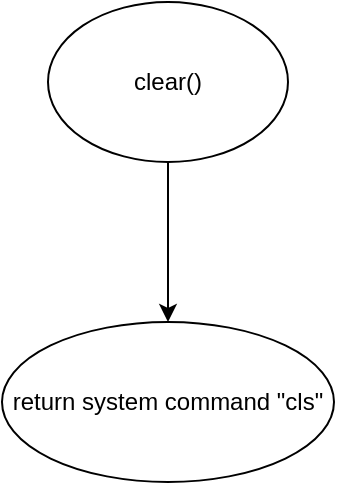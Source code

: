 <mxfile pages="13">
    <diagram id="C5RBs43oDa-KdzZeNtuy" name="clear()">
        <mxGraphModel dx="1122" dy="816" grid="1" gridSize="10" guides="1" tooltips="1" connect="1" arrows="1" fold="1" page="1" pageScale="1" pageWidth="827" pageHeight="1169" math="0" shadow="0">
            <root>
                <mxCell id="WIyWlLk6GJQsqaUBKTNV-0"/>
                <mxCell id="WIyWlLk6GJQsqaUBKTNV-1" parent="WIyWlLk6GJQsqaUBKTNV-0"/>
                <mxCell id="M7QkfSyaMUnYFGPw6q5_-2" value="" style="edgeStyle=orthogonalEdgeStyle;rounded=0;orthogonalLoop=1;jettySize=auto;html=1;" parent="WIyWlLk6GJQsqaUBKTNV-1" source="M7QkfSyaMUnYFGPw6q5_-0" target="M7QkfSyaMUnYFGPw6q5_-1" edge="1">
                    <mxGeometry relative="1" as="geometry"/>
                </mxCell>
                <mxCell id="M7QkfSyaMUnYFGPw6q5_-0" value="clear()" style="ellipse;whiteSpace=wrap;html=1;" parent="WIyWlLk6GJQsqaUBKTNV-1" vertex="1">
                    <mxGeometry x="354" y="50" width="120" height="80" as="geometry"/>
                </mxCell>
                <mxCell id="M7QkfSyaMUnYFGPw6q5_-1" value="return system command &quot;cls&quot;" style="ellipse;whiteSpace=wrap;html=1;" parent="WIyWlLk6GJQsqaUBKTNV-1" vertex="1">
                    <mxGeometry x="331" y="210" width="166" height="80" as="geometry"/>
                </mxCell>
            </root>
        </mxGraphModel>
    </diagram>
    <diagram id="JJJaKp7Nrwk2qJtnyRED" name="sanitize_detail(detail)">
        &#xa;        &#xa;        &#xa;        &#xa;        &#xa;        &#xa;        &#xa;        &#xa;&#xa;&#xa;&#xa;&#xa;&#xa;&#xa;&#xa;
        <mxGraphModel dx="1108" dy="548" grid="1" gridSize="10" guides="1" tooltips="1" connect="1" arrows="1" fold="1" page="1" pageScale="1" pageWidth="827" pageHeight="1169" math="0" shadow="0">
            &#xa;            &#xa;            &#xa;            &#xa;            &#xa;            &#xa;            &#xa;            &#xa;&#xa;&#xa;&#xa;&#xa;&#xa;&#xa;&#xa;
            <root>
                &#xa;                &#xa;                &#xa;                &#xa;                &#xa;                &#xa;                &#xa;                &#xa;&#xa;&#xa;&#xa;&#xa;&#xa;&#xa;&#xa;
                <mxCell id="popJsnYlpcbadZTsqBA6-0"/>
                &#xa;                &#xa;                &#xa;                &#xa;                &#xa;                &#xa;                &#xa;                &#xa;&#xa;&#xa;&#xa;&#xa;&#xa;&#xa;&#xa;
                <mxCell id="popJsnYlpcbadZTsqBA6-1" parent="popJsnYlpcbadZTsqBA6-0"/>
                &#xa;                &#xa;                &#xa;                &#xa;                &#xa;                &#xa;                &#xa;                &#xa;&#xa;&#xa;&#xa;&#xa;&#xa;&#xa;&#xa;
                <mxCell id="popJsnYlpcbadZTsqBA6-4" value="" style="edgeStyle=orthogonalEdgeStyle;rounded=0;orthogonalLoop=1;jettySize=auto;html=1;" parent="popJsnYlpcbadZTsqBA6-1" source="popJsnYlpcbadZTsqBA6-2" edge="1">
                    &#xa;                    &#xa;                    &#xa;                    &#xa;                    &#xa;                    &#xa;                    &#xa;                    &#xa;&#xa;&#xa;&#xa;&#xa;&#xa;&#xa;&#xa;
                    <mxGeometry relative="1" as="geometry">
                        &#xa;                        &#xa;                        &#xa;                        &#xa;                        &#xa;                        &#xa;                        &#xa;                        &#xa;&#xa;&#xa;&#xa;&#xa;&#xa;&#xa;&#xa;
                        <mxPoint x="414" y="120" as="targetPoint"/>
                        &#xa;                        &#xa;                        &#xa;                        &#xa;                        &#xa;                        &#xa;                        &#xa;                        &#xa;&#xa;&#xa;&#xa;&#xa;&#xa;&#xa;&#xa;
                    </mxGeometry>
                    &#xa;                    &#xa;                    &#xa;                    &#xa;                    &#xa;                    &#xa;                    &#xa;                    &#xa;&#xa;&#xa;&#xa;&#xa;&#xa;&#xa;&#xa;
                </mxCell>
                &#xa;                &#xa;                &#xa;                &#xa;                &#xa;                &#xa;                &#xa;                &#xa;&#xa;&#xa;&#xa;&#xa;&#xa;&#xa;&#xa;
                <mxCell id="popJsnYlpcbadZTsqBA6-2" value="sanitize_detail(detail)" style="ellipse;whiteSpace=wrap;html=1;" parent="popJsnYlpcbadZTsqBA6-1" vertex="1">
                    &#xa;                    &#xa;                    &#xa;                    &#xa;                    &#xa;                    &#xa;                    &#xa;                    &#xa;&#xa;&#xa;&#xa;&#xa;&#xa;&#xa;&#xa;
                    <mxGeometry x="351" y="10" width="126" height="80" as="geometry"/>
                    &#xa;                    &#xa;                    &#xa;                    &#xa;                    &#xa;                    &#xa;                    &#xa;                    &#xa;&#xa;&#xa;&#xa;&#xa;&#xa;&#xa;&#xa;
                </mxCell>
                &#xa;                &#xa;                &#xa;                &#xa;                &#xa;                &#xa;                &#xa;                &#xa;&#xa;&#xa;&#xa;&#xa;&#xa;&#xa;&#xa;
                <mxCell id="popJsnYlpcbadZTsqBA6-8" value="" style="edgeStyle=orthogonalEdgeStyle;rounded=0;orthogonalLoop=1;jettySize=auto;html=1;" parent="popJsnYlpcbadZTsqBA6-1" source="popJsnYlpcbadZTsqBA6-6" target="popJsnYlpcbadZTsqBA6-7" edge="1">
                    &#xa;                    &#xa;                    &#xa;                    &#xa;                    &#xa;                    &#xa;                    &#xa;                    &#xa;&#xa;&#xa;&#xa;&#xa;&#xa;&#xa;&#xa;
                    <mxGeometry relative="1" as="geometry"/>
                    &#xa;                    &#xa;                    &#xa;                    &#xa;                    &#xa;                    &#xa;                    &#xa;                    &#xa;&#xa;&#xa;&#xa;&#xa;&#xa;&#xa;&#xa;
                </mxCell>
                &#xa;                &#xa;                &#xa;                &#xa;                &#xa;                &#xa;                &#xa;                &#xa;&#xa;&#xa;&#xa;&#xa;&#xa;&#xa;&#xa;
                <mxCell id="popJsnYlpcbadZTsqBA6-6" value="words = number of word in detail" style="rounded=0;whiteSpace=wrap;html=1;" parent="popJsnYlpcbadZTsqBA6-1" vertex="1">
                    &#xa;                    &#xa;                    &#xa;                    &#xa;                    &#xa;                    &#xa;                    &#xa;                    &#xa;&#xa;&#xa;&#xa;&#xa;&#xa;&#xa;&#xa;
                    <mxGeometry x="357" y="120" width="120" height="60" as="geometry"/>
                    &#xa;                    &#xa;                    &#xa;                    &#xa;                    &#xa;                    &#xa;                    &#xa;                    &#xa;&#xa;&#xa;&#xa;&#xa;&#xa;&#xa;&#xa;
                </mxCell>
                &#xa;                &#xa;                &#xa;                &#xa;                &#xa;                &#xa;                &#xa;                &#xa;&#xa;&#xa;&#xa;&#xa;&#xa;&#xa;&#xa;
                <mxCell id="popJsnYlpcbadZTsqBA6-10" value="" style="edgeStyle=orthogonalEdgeStyle;rounded=0;orthogonalLoop=1;jettySize=auto;html=1;" parent="popJsnYlpcbadZTsqBA6-1" source="popJsnYlpcbadZTsqBA6-7" target="popJsnYlpcbadZTsqBA6-9" edge="1">
                    &#xa;                    &#xa;                    &#xa;                    &#xa;                    &#xa;                    &#xa;                    &#xa;                    &#xa;&#xa;&#xa;&#xa;&#xa;&#xa;&#xa;&#xa;
                    <mxGeometry relative="1" as="geometry"/>
                    &#xa;                    &#xa;                    &#xa;                    &#xa;                    &#xa;                    &#xa;                    &#xa;                    &#xa;&#xa;&#xa;&#xa;&#xa;&#xa;&#xa;&#xa;
                </mxCell>
                &#xa;                &#xa;                &#xa;                &#xa;                &#xa;                &#xa;                &#xa;                &#xa;&#xa;&#xa;&#xa;&#xa;&#xa;&#xa;&#xa;
                <mxCell id="popJsnYlpcbadZTsqBA6-17" value="" style="edgeStyle=orthogonalEdgeStyle;rounded=0;orthogonalLoop=1;jettySize=auto;html=1;" parent="popJsnYlpcbadZTsqBA6-1" source="popJsnYlpcbadZTsqBA6-7" target="popJsnYlpcbadZTsqBA6-16" edge="1">
                    &#xa;                    &#xa;                    &#xa;                    &#xa;                    &#xa;                    &#xa;                    &#xa;                    &#xa;&#xa;&#xa;&#xa;&#xa;&#xa;&#xa;&#xa;
                    <mxGeometry relative="1" as="geometry"/>
                    &#xa;                    &#xa;                    &#xa;                    &#xa;                    &#xa;                    &#xa;                    &#xa;                    &#xa;&#xa;&#xa;&#xa;&#xa;&#xa;&#xa;&#xa;
                </mxCell>
                &#xa;                &#xa;                &#xa;                &#xa;                &#xa;                &#xa;                &#xa;                &#xa;&#xa;&#xa;&#xa;&#xa;&#xa;&#xa;&#xa;
                <mxCell id="popJsnYlpcbadZTsqBA6-7" value="is count &amp;lt;= words" style="rhombus;whiteSpace=wrap;html=1;rounded=0;" parent="popJsnYlpcbadZTsqBA6-1" vertex="1">
                    &#xa;                    &#xa;                    &#xa;                    &#xa;                    &#xa;                    &#xa;                    &#xa;                    &#xa;&#xa;&#xa;&#xa;&#xa;&#xa;&#xa;&#xa;
                    <mxGeometry x="335.5" y="240" width="163" height="80" as="geometry"/>
                    &#xa;                    &#xa;                    &#xa;                    &#xa;                    &#xa;                    &#xa;                    &#xa;                    &#xa;&#xa;&#xa;&#xa;&#xa;&#xa;&#xa;&#xa;
                </mxCell>
                &#xa;                &#xa;                &#xa;                &#xa;                &#xa;                &#xa;                &#xa;                &#xa;&#xa;&#xa;&#xa;&#xa;&#xa;&#xa;&#xa;
                <mxCell id="popJsnYlpcbadZTsqBA6-14" value="" style="edgeStyle=orthogonalEdgeStyle;rounded=0;orthogonalLoop=1;jettySize=auto;html=1;" parent="popJsnYlpcbadZTsqBA6-1" source="popJsnYlpcbadZTsqBA6-9" target="popJsnYlpcbadZTsqBA6-13" edge="1">
                    &#xa;                    &#xa;                    &#xa;                    &#xa;                    &#xa;                    &#xa;                    &#xa;                    &#xa;&#xa;&#xa;&#xa;&#xa;&#xa;&#xa;&#xa;
                    <mxGeometry relative="1" as="geometry"/>
                    &#xa;                    &#xa;                    &#xa;                    &#xa;                    &#xa;                    &#xa;                    &#xa;                    &#xa;&#xa;&#xa;&#xa;&#xa;&#xa;&#xa;&#xa;
                </mxCell>
                &#xa;                &#xa;                &#xa;                &#xa;                &#xa;                &#xa;                &#xa;                &#xa;&#xa;&#xa;&#xa;&#xa;&#xa;&#xa;&#xa;
                <mxCell id="popJsnYlpcbadZTsqBA6-9" value="new_word = new_word + word + '-'" style="whiteSpace=wrap;html=1;rounded=0;" parent="popJsnYlpcbadZTsqBA6-1" vertex="1">
                    &#xa;                    &#xa;                    &#xa;                    &#xa;                    &#xa;                    &#xa;                    &#xa;                    &#xa;&#xa;&#xa;&#xa;&#xa;&#xa;&#xa;&#xa;
                    <mxGeometry x="114" y="250" width="120" height="60" as="geometry"/>
                    &#xa;                    &#xa;                    &#xa;                    &#xa;                    &#xa;                    &#xa;                    &#xa;                    &#xa;&#xa;&#xa;&#xa;&#xa;&#xa;&#xa;&#xa;
                </mxCell>
                &#xa;                &#xa;                &#xa;                &#xa;                &#xa;                &#xa;                &#xa;                &#xa;&#xa;&#xa;&#xa;&#xa;&#xa;&#xa;&#xa;
                <mxCell id="popJsnYlpcbadZTsqBA6-11" value="True" style="text;html=1;strokeColor=none;fillColor=none;align=center;verticalAlign=middle;whiteSpace=wrap;rounded=0;" parent="popJsnYlpcbadZTsqBA6-1" vertex="1">
                    &#xa;                    &#xa;                    &#xa;                    &#xa;                    &#xa;                    &#xa;                    &#xa;                    &#xa;&#xa;&#xa;&#xa;&#xa;&#xa;&#xa;&#xa;
                    <mxGeometry x="270" y="260" width="40" height="20" as="geometry"/>
                    &#xa;                    &#xa;                    &#xa;                    &#xa;                    &#xa;                    &#xa;                    &#xa;                    &#xa;&#xa;&#xa;&#xa;&#xa;&#xa;&#xa;&#xa;
                </mxCell>
                &#xa;                &#xa;                &#xa;                &#xa;                &#xa;                &#xa;                &#xa;                &#xa;&#xa;&#xa;&#xa;&#xa;&#xa;&#xa;&#xa;
                <mxCell id="popJsnYlpcbadZTsqBA6-15" style="edgeStyle=orthogonalEdgeStyle;rounded=0;orthogonalLoop=1;jettySize=auto;html=1;exitX=1;exitY=0.5;exitDx=0;exitDy=0;" parent="popJsnYlpcbadZTsqBA6-1" edge="1">
                    &#xa;                    &#xa;                    &#xa;                    &#xa;                    &#xa;                    &#xa;                    &#xa;                    &#xa;&#xa;&#xa;&#xa;&#xa;&#xa;&#xa;&#xa;
                    <mxGeometry relative="1" as="geometry">
                        &#xa;                        &#xa;                        &#xa;                        &#xa;                        &#xa;                        &#xa;                        &#xa;                        &#xa;&#xa;&#xa;&#xa;&#xa;&#xa;&#xa;&#xa;
                        <mxPoint x="418" y="200" as="targetPoint"/>
                        &#xa;                        &#xa;                        &#xa;                        &#xa;                        &#xa;                        &#xa;                        &#xa;                        &#xa;&#xa;&#xa;&#xa;&#xa;&#xa;&#xa;&#xa;
                        <mxPoint x="232" y="200" as="sourcePoint"/>
                        &#xa;                        &#xa;                        &#xa;                        &#xa;                        &#xa;                        &#xa;                        &#xa;                        &#xa;&#xa;&#xa;&#xa;&#xa;&#xa;&#xa;&#xa;
                    </mxGeometry>
                    &#xa;                    &#xa;                    &#xa;                    &#xa;                    &#xa;                    &#xa;                    &#xa;                    &#xa;&#xa;&#xa;&#xa;&#xa;&#xa;&#xa;&#xa;
                </mxCell>
                &#xa;                &#xa;                &#xa;                &#xa;                &#xa;                &#xa;                &#xa;                &#xa;&#xa;&#xa;&#xa;&#xa;&#xa;&#xa;&#xa;
                <mxCell id="popJsnYlpcbadZTsqBA6-13" value="count = count + 1" style="whiteSpace=wrap;html=1;rounded=0;" parent="popJsnYlpcbadZTsqBA6-1" vertex="1">
                    &#xa;                    &#xa;                    &#xa;                    &#xa;                    &#xa;                    &#xa;                    &#xa;                    &#xa;&#xa;&#xa;&#xa;&#xa;&#xa;&#xa;&#xa;
                    <mxGeometry x="114" y="170" width="120" height="60" as="geometry"/>
                    &#xa;                    &#xa;                    &#xa;                    &#xa;                    &#xa;                    &#xa;                    &#xa;                    &#xa;&#xa;&#xa;&#xa;&#xa;&#xa;&#xa;&#xa;
                </mxCell>
                &#xa;                &#xa;                &#xa;                &#xa;                &#xa;                &#xa;                &#xa;                &#xa;&#xa;&#xa;&#xa;&#xa;&#xa;&#xa;&#xa;
                <mxCell id="popJsnYlpcbadZTsqBA6-16" value="return new_word" style="ellipse;whiteSpace=wrap;html=1;rounded=0;" parent="popJsnYlpcbadZTsqBA6-1" vertex="1">
                    &#xa;                    &#xa;                    &#xa;                    &#xa;                    &#xa;                    &#xa;                    &#xa;                    &#xa;&#xa;&#xa;&#xa;&#xa;&#xa;&#xa;&#xa;
                    <mxGeometry x="357" y="410" width="120" height="60" as="geometry"/>
                    &#xa;                    &#xa;                    &#xa;                    &#xa;                    &#xa;                    &#xa;                    &#xa;                    &#xa;&#xa;&#xa;&#xa;&#xa;&#xa;&#xa;&#xa;
                </mxCell>
                &#xa;                &#xa;                &#xa;                &#xa;                &#xa;                &#xa;                &#xa;                &#xa;&#xa;&#xa;&#xa;&#xa;&#xa;&#xa;&#xa;
                <mxCell id="popJsnYlpcbadZTsqBA6-18" value="False" style="text;html=1;strokeColor=none;fillColor=none;align=center;verticalAlign=middle;whiteSpace=wrap;rounded=0;" parent="popJsnYlpcbadZTsqBA6-1" vertex="1">
                    &#xa;                    &#xa;                    &#xa;                    &#xa;                    &#xa;                    &#xa;                    &#xa;                    &#xa;&#xa;&#xa;&#xa;&#xa;&#xa;&#xa;&#xa;
                    <mxGeometry x="374" y="330" width="40" height="20" as="geometry"/>
                    &#xa;                    &#xa;                    &#xa;                    &#xa;                    &#xa;                    &#xa;                    &#xa;                    &#xa;&#xa;&#xa;&#xa;&#xa;&#xa;&#xa;&#xa;
                </mxCell>
                &#xa;                &#xa;                &#xa;                &#xa;                &#xa;                &#xa;                &#xa;                &#xa;&#xa;&#xa;&#xa;&#xa;&#xa;&#xa;&#xa;
            </root>
            &#xa;            &#xa;            &#xa;            &#xa;            &#xa;            &#xa;            &#xa;            &#xa;&#xa;&#xa;&#xa;&#xa;&#xa;&#xa;&#xa;
        </mxGraphModel>
        &#xa;        &#xa;        &#xa;        &#xa;        &#xa;        &#xa;        &#xa;        &#xa;&#xa;&#xa;&#xa;&#xa;&#xa;&#xa;&#xa;
    </diagram>
    <diagram id="YapclHR8hNa7-456Mg9l" name="hash_password(password)">
        &#xa;        &#xa;        &#xa;        &#xa;        &#xa;        &#xa;        &#xa;        &#xa;&#xa;&#xa;&#xa;&#xa;&#xa;&#xa;&#xa;
        <mxGraphModel dx="1108" dy="548" grid="1" gridSize="10" guides="1" tooltips="1" connect="1" arrows="1" fold="1" page="1" pageScale="1" pageWidth="827" pageHeight="1169" math="0" shadow="0">
            &#xa;            &#xa;            &#xa;            &#xa;            &#xa;            &#xa;            &#xa;            &#xa;&#xa;&#xa;&#xa;&#xa;&#xa;&#xa;&#xa;
            <root>
                &#xa;                &#xa;                &#xa;                &#xa;                &#xa;                &#xa;                &#xa;                &#xa;&#xa;&#xa;&#xa;&#xa;&#xa;&#xa;&#xa;
                <mxCell id="Qxl_rFoa55URlnjYltbd-0"/>
                &#xa;                &#xa;                &#xa;                &#xa;                &#xa;                &#xa;                &#xa;                &#xa;&#xa;&#xa;&#xa;&#xa;&#xa;&#xa;&#xa;
                <mxCell id="Qxl_rFoa55URlnjYltbd-1" parent="Qxl_rFoa55URlnjYltbd-0"/>
                &#xa;                &#xa;                &#xa;                &#xa;                &#xa;                &#xa;                &#xa;                &#xa;&#xa;&#xa;&#xa;&#xa;&#xa;&#xa;&#xa;
                <mxCell id="Qxl_rFoa55URlnjYltbd-4" value="" style="edgeStyle=orthogonalEdgeStyle;rounded=0;orthogonalLoop=1;jettySize=auto;html=1;" parent="Qxl_rFoa55URlnjYltbd-1" source="Qxl_rFoa55URlnjYltbd-2" target="Qxl_rFoa55URlnjYltbd-3" edge="1">
                    &#xa;                    &#xa;                    &#xa;                    &#xa;                    &#xa;                    &#xa;                    &#xa;                    &#xa;&#xa;&#xa;&#xa;&#xa;&#xa;&#xa;&#xa;
                    <mxGeometry relative="1" as="geometry"/>
                    &#xa;                    &#xa;                    &#xa;                    &#xa;                    &#xa;                    &#xa;                    &#xa;                    &#xa;&#xa;&#xa;&#xa;&#xa;&#xa;&#xa;&#xa;
                </mxCell>
                &#xa;                &#xa;                &#xa;                &#xa;                &#xa;                &#xa;                &#xa;                &#xa;&#xa;&#xa;&#xa;&#xa;&#xa;&#xa;&#xa;
                <mxCell id="Qxl_rFoa55URlnjYltbd-2" value="hash_password(password)" style="ellipse;whiteSpace=wrap;html=1;" parent="Qxl_rFoa55URlnjYltbd-1" vertex="1">
                    &#xa;                    &#xa;                    &#xa;                    &#xa;                    &#xa;                    &#xa;                    &#xa;                    &#xa;&#xa;&#xa;&#xa;&#xa;&#xa;&#xa;&#xa;
                    <mxGeometry x="316" y="30" width="196" height="80" as="geometry"/>
                    &#xa;                    &#xa;                    &#xa;                    &#xa;                    &#xa;                    &#xa;                    &#xa;                    &#xa;&#xa;&#xa;&#xa;&#xa;&#xa;&#xa;&#xa;
                </mxCell>
                &#xa;                &#xa;                &#xa;                &#xa;                &#xa;                &#xa;                &#xa;                &#xa;&#xa;&#xa;&#xa;&#xa;&#xa;&#xa;&#xa;
                <mxCell id="Qxl_rFoa55URlnjYltbd-3" value="return (encrypted password using sha256)" style="ellipse;whiteSpace=wrap;html=1;" parent="Qxl_rFoa55URlnjYltbd-1" vertex="1">
                    &#xa;                    &#xa;                    &#xa;                    &#xa;                    &#xa;                    &#xa;                    &#xa;                    &#xa;&#xa;&#xa;&#xa;&#xa;&#xa;&#xa;&#xa;
                    <mxGeometry x="292" y="190" width="244" height="80" as="geometry"/>
                    &#xa;                    &#xa;                    &#xa;                    &#xa;                    &#xa;                    &#xa;                    &#xa;                    &#xa;&#xa;&#xa;&#xa;&#xa;&#xa;&#xa;&#xa;
                </mxCell>
                &#xa;                &#xa;                &#xa;                &#xa;                &#xa;                &#xa;                &#xa;                &#xa;&#xa;&#xa;&#xa;&#xa;&#xa;&#xa;&#xa;
            </root>
            &#xa;            &#xa;            &#xa;            &#xa;            &#xa;            &#xa;            &#xa;            &#xa;&#xa;&#xa;&#xa;&#xa;&#xa;&#xa;&#xa;
        </mxGraphModel>
        &#xa;        &#xa;        &#xa;        &#xa;        &#xa;        &#xa;        &#xa;        &#xa;&#xa;&#xa;&#xa;&#xa;&#xa;&#xa;&#xa;
    </diagram>
    <diagram id="EYRvyQEGA3-yfw-4HCIB" name="search_file(file, searched_term)">
        &#xa;
        <mxGraphModel dx="1949" dy="816" grid="1" gridSize="10" guides="1" tooltips="1" connect="1" arrows="1" fold="1" page="1" pageScale="1" pageWidth="827" pageHeight="1169" math="0" shadow="0">
            &#xa;
            <root>
                &#xa;
                <mxCell id="hQ961fkf7WkBTWrqKbYY-0"/>
                &#xa;
                <mxCell id="hQ961fkf7WkBTWrqKbYY-1" parent="hQ961fkf7WkBTWrqKbYY-0"/>
                &#xa;
                <mxCell id="hQ961fkf7WkBTWrqKbYY-6" value="" style="edgeStyle=orthogonalEdgeStyle;rounded=0;orthogonalLoop=1;jettySize=auto;html=1;" parent="hQ961fkf7WkBTWrqKbYY-1" source="hQ961fkf7WkBTWrqKbYY-2" target="hQ961fkf7WkBTWrqKbYY-5" edge="1">
                    &#xa;
                    <mxGeometry relative="1" as="geometry"/>
                    &#xa;
                </mxCell>
                &#xa;
                <mxCell id="hQ961fkf7WkBTWrqKbYY-2" value="search_file(file, searched_term)" style="ellipse;whiteSpace=wrap;html=1;" parent="hQ961fkf7WkBTWrqKbYY-1" vertex="1">
                    &#xa;
                    <mxGeometry x="301" y="130" width="226" height="80" as="geometry"/>
                    &#xa;
                </mxCell>
                &#xa;
                <mxCell id="hQ961fkf7WkBTWrqKbYY-8" value="" style="edgeStyle=orthogonalEdgeStyle;rounded=0;orthogonalLoop=1;jettySize=auto;html=1;" parent="hQ961fkf7WkBTWrqKbYY-1" source="hQ961fkf7WkBTWrqKbYY-5" target="hQ961fkf7WkBTWrqKbYY-7" edge="1">
                    &#xa;
                    <mxGeometry relative="1" as="geometry"/>
                    &#xa;
                </mxCell>
                &#xa;
                <mxCell id="hQ961fkf7WkBTWrqKbYY-5" value="fp = OPEN file" style="whiteSpace=wrap;html=1;" parent="hQ961fkf7WkBTWrqKbYY-1" vertex="1">
                    &#xa;
                    <mxGeometry x="354" y="230" width="120" height="60" as="geometry"/>
                    &#xa;
                </mxCell>
                &#xa;
                <mxCell id="hQ961fkf7WkBTWrqKbYY-10" value="" style="edgeStyle=orthogonalEdgeStyle;rounded=0;orthogonalLoop=1;jettySize=auto;html=1;" parent="hQ961fkf7WkBTWrqKbYY-1" source="hQ961fkf7WkBTWrqKbYY-7" target="hQ961fkf7WkBTWrqKbYY-9" edge="1">
                    &#xa;
                    <mxGeometry relative="1" as="geometry"/>
                    &#xa;
                </mxCell>
                &#xa;
                <mxCell id="hQ961fkf7WkBTWrqKbYY-7" value="line_count = number of lines in fp&lt;br&gt;&lt;br&gt;count = 0" style="whiteSpace=wrap;html=1;" parent="hQ961fkf7WkBTWrqKbYY-1" vertex="1">
                    &#xa;
                    <mxGeometry x="321" y="320" width="186" height="60" as="geometry"/>
                    &#xa;
                </mxCell>
                &#xa;
                <mxCell id="hQ961fkf7WkBTWrqKbYY-12" value="" style="edgeStyle=orthogonalEdgeStyle;rounded=0;orthogonalLoop=1;jettySize=auto;html=1;entryX=0.5;entryY=0;entryDx=0;entryDy=0;exitX=0;exitY=0.5;exitDx=0;exitDy=0;" parent="hQ961fkf7WkBTWrqKbYY-1" source="hQ961fkf7WkBTWrqKbYY-9" target="hQ961fkf7WkBTWrqKbYY-13" edge="1">
                    &#xa;
                    <mxGeometry relative="1" as="geometry">
                        &#xa;
                        <mxPoint x="140" y="570" as="targetPoint"/>
                        &#xa;
                    </mxGeometry>
                    &#xa;
                </mxCell>
                &#xa;
                <mxCell id="hQ961fkf7WkBTWrqKbYY-33" value="" style="edgeStyle=orthogonalEdgeStyle;rounded=0;orthogonalLoop=1;jettySize=auto;html=1;" parent="hQ961fkf7WkBTWrqKbYY-1" source="hQ961fkf7WkBTWrqKbYY-9" target="hQ961fkf7WkBTWrqKbYY-32" edge="1">
                    &#xa;
                    <mxGeometry relative="1" as="geometry"/>
                    &#xa;
                </mxCell>
                &#xa;
                <mxCell id="hQ961fkf7WkBTWrqKbYY-9" value="IS count &amp;lt; line_count?" style="rhombus;whiteSpace=wrap;html=1;" parent="hQ961fkf7WkBTWrqKbYY-1" vertex="1">
                    &#xa;
                    <mxGeometry x="321" y="450" width="186" height="80" as="geometry"/>
                    &#xa;
                </mxCell>
                &#xa;
                <mxCell id="hQ961fkf7WkBTWrqKbYY-18" value="" style="edgeStyle=orthogonalEdgeStyle;rounded=0;orthogonalLoop=1;jettySize=auto;html=1;" parent="hQ961fkf7WkBTWrqKbYY-1" source="hQ961fkf7WkBTWrqKbYY-13" target="hQ961fkf7WkBTWrqKbYY-30" edge="1">
                    &#xa;
                    <mxGeometry relative="1" as="geometry">
                        &#xa;
                        <mxPoint x="150" y="750" as="targetPoint"/>
                        &#xa;
                    </mxGeometry>
                    &#xa;
                </mxCell>
                &#xa;
                <mxCell id="hQ961fkf7WkBTWrqKbYY-22" value="" style="edgeStyle=orthogonalEdgeStyle;rounded=0;orthogonalLoop=1;jettySize=auto;html=1;" parent="hQ961fkf7WkBTWrqKbYY-1" source="hQ961fkf7WkBTWrqKbYY-13" target="hQ961fkf7WkBTWrqKbYY-21" edge="1">
                    &#xa;
                    <mxGeometry relative="1" as="geometry"/>
                    &#xa;
                </mxCell>
                &#xa;
                <mxCell id="hQ961fkf7WkBTWrqKbYY-13" value="does line in fp starts with searched_term?" style="rhombus;whiteSpace=wrap;html=1;" parent="hQ961fkf7WkBTWrqKbYY-1" vertex="1">
                    &#xa;
                    <mxGeometry x="120" y="530" width="220" height="80" as="geometry"/>
                    &#xa;
                </mxCell>
                &#xa;
                <mxCell id="hQ961fkf7WkBTWrqKbYY-16" value="True" style="text;html=1;strokeColor=none;fillColor=none;align=center;verticalAlign=middle;whiteSpace=wrap;rounded=0;" parent="hQ961fkf7WkBTWrqKbYY-1" vertex="1">
                    &#xa;
                    <mxGeometry x="261" y="470" width="40" height="20" as="geometry"/>
                    &#xa;
                </mxCell>
                &#xa;
                <mxCell id="hQ961fkf7WkBTWrqKbYY-19" value="True" style="text;html=1;strokeColor=none;fillColor=none;align=center;verticalAlign=middle;whiteSpace=wrap;rounded=0;" parent="hQ961fkf7WkBTWrqKbYY-1" vertex="1">
                    &#xa;
                    <mxGeometry x="181" y="615" width="40" height="20" as="geometry"/>
                    &#xa;
                </mxCell>
                &#xa;
                <mxCell id="hQ961fkf7WkBTWrqKbYY-23" style="edgeStyle=orthogonalEdgeStyle;rounded=0;orthogonalLoop=1;jettySize=auto;html=1;exitX=0.5;exitY=0;exitDx=0;exitDy=0;" parent="hQ961fkf7WkBTWrqKbYY-1" source="hQ961fkf7WkBTWrqKbYY-21" edge="1">
                    &#xa;
                    <mxGeometry relative="1" as="geometry">
                        &#xa;
                        <mxPoint x="416" y="410" as="targetPoint"/>
                        &#xa;
                        <mxPoint x="-154" y="580" as="sourcePoint"/>
                        &#xa;
                        <Array as="points">
                            &#xa;
                            <mxPoint x="10" y="410"/>
                            &#xa;
                        </Array>
                        &#xa;
                    </mxGeometry>
                    &#xa;
                </mxCell>
                &#xa;
                <mxCell id="hQ961fkf7WkBTWrqKbYY-21" value="count = count + 1" style="whiteSpace=wrap;html=1;" parent="hQ961fkf7WkBTWrqKbYY-1" vertex="1">
                    &#xa;
                    <mxGeometry x="-50" y="540" width="120" height="60" as="geometry"/>
                    &#xa;
                </mxCell>
                &#xa;
                <mxCell id="VE_RgGEOme2bt_C_hTbt-1" value="" style="edgeStyle=orthogonalEdgeStyle;rounded=0;orthogonalLoop=1;jettySize=auto;html=1;" parent="hQ961fkf7WkBTWrqKbYY-1" source="hQ961fkf7WkBTWrqKbYY-30" target="VE_RgGEOme2bt_C_hTbt-0" edge="1">
                    &#xa;
                    <mxGeometry relative="1" as="geometry"/>
                    &#xa;
                </mxCell>
                &#xa;
                <mxCell id="hQ961fkf7WkBTWrqKbYY-30" value="Declare ls[length of line]" style="rectangle;whiteSpace=wrap;html=1;" parent="hQ961fkf7WkBTWrqKbYY-1" vertex="1">
                    &#xa;
                    <mxGeometry x="135" y="650" width="190" height="80" as="geometry"/>
                    &#xa;
                </mxCell>
                &#xa;
                <mxCell id="hQ961fkf7WkBTWrqKbYY-31" value="return ls" style="ellipse;whiteSpace=wrap;html=1;" parent="hQ961fkf7WkBTWrqKbYY-1" vertex="1">
                    &#xa;
                    <mxGeometry x="540" y="650" width="120" height="80" as="geometry"/>
                    &#xa;
                </mxCell>
                &#xa;
                <mxCell id="hQ961fkf7WkBTWrqKbYY-34" style="edgeStyle=orthogonalEdgeStyle;rounded=0;orthogonalLoop=1;jettySize=auto;html=1;exitX=0.5;exitY=1;exitDx=0;exitDy=0;" parent="hQ961fkf7WkBTWrqKbYY-1" source="hQ961fkf7WkBTWrqKbYY-32" target="hQ961fkf7WkBTWrqKbYY-31" edge="1">
                    &#xa;
                    <mxGeometry relative="1" as="geometry"/>
                    &#xa;
                </mxCell>
                &#xa;
                <mxCell id="hQ961fkf7WkBTWrqKbYY-32" value="Declare ls[0]" style="whiteSpace=wrap;html=1;" parent="hQ961fkf7WkBTWrqKbYY-1" vertex="1">
                    &#xa;
                    <mxGeometry x="540" y="555" width="120" height="60" as="geometry"/>
                    &#xa;
                </mxCell>
                &#xa;
                <mxCell id="hQ961fkf7WkBTWrqKbYY-35" value="False" style="text;html=1;strokeColor=none;fillColor=none;align=center;verticalAlign=middle;whiteSpace=wrap;rounded=0;" parent="hQ961fkf7WkBTWrqKbYY-1" vertex="1">
                    &#xa;
                    <mxGeometry x="530" y="470" width="40" height="20" as="geometry"/>
                    &#xa;
                </mxCell>
                &#xa;
                <mxCell id="VE_RgGEOme2bt_C_hTbt-3" value="" style="edgeStyle=orthogonalEdgeStyle;rounded=0;orthogonalLoop=1;jettySize=auto;html=1;" parent="hQ961fkf7WkBTWrqKbYY-1" source="VE_RgGEOme2bt_C_hTbt-0" target="VE_RgGEOme2bt_C_hTbt-2" edge="1">
                    &#xa;
                    <mxGeometry relative="1" as="geometry"/>
                    &#xa;
                </mxCell>
                &#xa;
                <mxCell id="VE_RgGEOme2bt_C_hTbt-0" value="line_count = 0" style="rectangle;whiteSpace=wrap;html=1;" parent="hQ961fkf7WkBTWrqKbYY-1" vertex="1">
                    &#xa;
                    <mxGeometry x="135" y="760" width="190" height="80" as="geometry"/>
                    &#xa;
                </mxCell>
                &#xa;
                <mxCell id="VE_RgGEOme2bt_C_hTbt-5" value="" style="edgeStyle=orthogonalEdgeStyle;rounded=0;orthogonalLoop=1;jettySize=auto;html=1;exitX=0;exitY=0.5;exitDx=0;exitDy=0;" parent="hQ961fkf7WkBTWrqKbYY-1" source="VE_RgGEOme2bt_C_hTbt-2" target="VE_RgGEOme2bt_C_hTbt-4" edge="1">
                    &#xa;
                    <mxGeometry relative="1" as="geometry"/>
                    &#xa;
                </mxCell>
                &#xa;
                <mxCell id="R-edjyhjr2bxfiSAKkrR-1" style="edgeStyle=orthogonalEdgeStyle;rounded=0;orthogonalLoop=1;jettySize=auto;html=1;exitX=1;exitY=0.5;exitDx=0;exitDy=0;entryX=0.5;entryY=0;entryDx=0;entryDy=0;" parent="hQ961fkf7WkBTWrqKbYY-1" source="VE_RgGEOme2bt_C_hTbt-2" target="R-edjyhjr2bxfiSAKkrR-0" edge="1">
                    &#xa;
                    <mxGeometry relative="1" as="geometry"/>
                    &#xa;
                </mxCell>
                &#xa;
                <mxCell id="VE_RgGEOme2bt_C_hTbt-2" value="line_count &amp;lt; length of line?" style="rhombus;whiteSpace=wrap;html=1;" parent="hQ961fkf7WkBTWrqKbYY-1" vertex="1">
                    &#xa;
                    <mxGeometry x="145" y="890" width="170" height="80" as="geometry"/>
                    &#xa;
                </mxCell>
                &#xa;
                <mxCell id="VE_RgGEOme2bt_C_hTbt-10" value="" style="edgeStyle=orthogonalEdgeStyle;rounded=0;orthogonalLoop=1;jettySize=auto;html=1;" parent="hQ961fkf7WkBTWrqKbYY-1" source="VE_RgGEOme2bt_C_hTbt-4" target="VE_RgGEOme2bt_C_hTbt-9" edge="1">
                    &#xa;
                    <mxGeometry relative="1" as="geometry"/>
                    &#xa;
                </mxCell>
                &#xa;
                <mxCell id="VE_RgGEOme2bt_C_hTbt-4" value="ls[line_count] = line" style="whiteSpace=wrap;html=1;" parent="hQ961fkf7WkBTWrqKbYY-1" vertex="1">
                    &#xa;
                    <mxGeometry x="40" y="990" width="120" height="60" as="geometry"/>
                    &#xa;
                </mxCell>
                &#xa;
                <mxCell id="VE_RgGEOme2bt_C_hTbt-6" value="return ls" style="ellipse;whiteSpace=wrap;html=1;" parent="hQ961fkf7WkBTWrqKbYY-1" vertex="1">
                    &#xa;
                    <mxGeometry x="301" y="1080" width="120" height="60" as="geometry"/>
                    &#xa;
                </mxCell>
                &#xa;
                <mxCell id="VE_RgGEOme2bt_C_hTbt-8" value="True" style="text;html=1;strokeColor=none;fillColor=none;align=center;verticalAlign=middle;whiteSpace=wrap;rounded=0;" parent="hQ961fkf7WkBTWrqKbYY-1" vertex="1">
                    &#xa;
                    <mxGeometry x="105" y="910" width="40" height="20" as="geometry"/>
                    &#xa;
                </mxCell>
                &#xa;
                <mxCell id="VE_RgGEOme2bt_C_hTbt-11" style="edgeStyle=orthogonalEdgeStyle;rounded=0;orthogonalLoop=1;jettySize=auto;html=1;exitX=0;exitY=0.5;exitDx=0;exitDy=0;" parent="hQ961fkf7WkBTWrqKbYY-1" source="VE_RgGEOme2bt_C_hTbt-9" edge="1">
                    &#xa;
                    <mxGeometry relative="1" as="geometry">
                        &#xa;
                        <mxPoint x="230" y="870" as="targetPoint"/>
                        &#xa;
                        <Array as="points">
                            &#xa;
                            <mxPoint x="-20" y="1110"/>
                            &#xa;
                            <mxPoint x="-20" y="870"/>
                            &#xa;
                        </Array>
                        &#xa;
                    </mxGeometry>
                    &#xa;
                </mxCell>
                &#xa;
                <mxCell id="VE_RgGEOme2bt_C_hTbt-9" value="line_count = line_count + 1" style="whiteSpace=wrap;html=1;" parent="hQ961fkf7WkBTWrqKbYY-1" vertex="1">
                    &#xa;
                    <mxGeometry x="40" y="1080" width="120" height="60" as="geometry"/>
                    &#xa;
                </mxCell>
                &#xa;
                <mxCell id="VE_RgGEOme2bt_C_hTbt-13" value="False" style="text;html=1;strokeColor=none;fillColor=none;align=center;verticalAlign=middle;whiteSpace=wrap;rounded=0;" parent="hQ961fkf7WkBTWrqKbYY-1" vertex="1">
                    &#xa;
                    <mxGeometry x="316" y="910" width="40" height="20" as="geometry"/>
                    &#xa;
                </mxCell>
                &#xa;
                <mxCell id="VE_RgGEOme2bt_C_hTbt-14" value="False" style="text;html=1;strokeColor=none;fillColor=none;align=center;verticalAlign=middle;whiteSpace=wrap;rounded=0;" parent="hQ961fkf7WkBTWrqKbYY-1" vertex="1">
                    &#xa;
                    <mxGeometry x="80" y="555" width="40" height="20" as="geometry"/>
                    &#xa;
                </mxCell>
                &#xa;
                <mxCell id="R-edjyhjr2bxfiSAKkrR-2" value="" style="edgeStyle=orthogonalEdgeStyle;rounded=0;orthogonalLoop=1;jettySize=auto;html=1;" parent="hQ961fkf7WkBTWrqKbYY-1" source="R-edjyhjr2bxfiSAKkrR-0" target="VE_RgGEOme2bt_C_hTbt-6" edge="1">
                    &#xa;
                    <mxGeometry relative="1" as="geometry"/>
                    &#xa;
                </mxCell>
                &#xa;
                <mxCell id="R-edjyhjr2bxfiSAKkrR-0" value="close fp" style="rounded=0;whiteSpace=wrap;html=1;" parent="hQ961fkf7WkBTWrqKbYY-1" vertex="1">
                    &#xa;
                    <mxGeometry x="301" y="990" width="120" height="60" as="geometry"/>
                    &#xa;
                </mxCell>
                &#xa;
            </root>
            &#xa;
        </mxGraphModel>
        &#xa;
    </diagram>
    <diagram id="3dgIO13qylNtEo_rQFWE" name="write_file(file, details)">
        &#xa;        &#xa;        &#xa;        &#xa;        &#xa;        &#xa;        &#xa;        &#xa;&#xa;&#xa;&#xa;&#xa;&#xa;&#xa;&#xa;
        <mxGraphModel dx="1935" dy="548" grid="1" gridSize="10" guides="1" tooltips="1" connect="1" arrows="1" fold="1" page="1" pageScale="1" pageWidth="827" pageHeight="1169" math="0" shadow="0">
            &#xa;            &#xa;            &#xa;            &#xa;            &#xa;            &#xa;            &#xa;            &#xa;&#xa;&#xa;&#xa;&#xa;&#xa;&#xa;&#xa;
            <root>
                &#xa;                &#xa;                &#xa;                &#xa;                &#xa;                &#xa;                &#xa;                &#xa;&#xa;&#xa;&#xa;&#xa;&#xa;&#xa;&#xa;
                <mxCell id="B2ZKBcbVKd_KTbZMz91f-0"/>
                &#xa;                &#xa;                &#xa;                &#xa;                &#xa;                &#xa;                &#xa;                &#xa;&#xa;&#xa;&#xa;&#xa;&#xa;&#xa;&#xa;
                <mxCell id="B2ZKBcbVKd_KTbZMz91f-1" parent="B2ZKBcbVKd_KTbZMz91f-0"/>
                &#xa;                &#xa;                &#xa;                &#xa;                &#xa;                &#xa;                &#xa;                &#xa;&#xa;&#xa;&#xa;&#xa;&#xa;&#xa;&#xa;
                <mxCell id="B2ZKBcbVKd_KTbZMz91f-6" value="" style="edgeStyle=orthogonalEdgeStyle;rounded=0;orthogonalLoop=1;jettySize=auto;html=1;" parent="B2ZKBcbVKd_KTbZMz91f-1" source="B2ZKBcbVKd_KTbZMz91f-2" target="B2ZKBcbVKd_KTbZMz91f-5" edge="1">
                    &#xa;                    &#xa;                    &#xa;                    &#xa;                    &#xa;                    &#xa;                    &#xa;                    &#xa;&#xa;&#xa;&#xa;&#xa;&#xa;&#xa;&#xa;
                    <mxGeometry relative="1" as="geometry"/>
                    &#xa;                    &#xa;                    &#xa;                    &#xa;                    &#xa;                    &#xa;                    &#xa;                    &#xa;&#xa;&#xa;&#xa;&#xa;&#xa;&#xa;&#xa;
                </mxCell>
                &#xa;                &#xa;                &#xa;                &#xa;                &#xa;                &#xa;                &#xa;                &#xa;&#xa;&#xa;&#xa;&#xa;&#xa;&#xa;&#xa;
                <mxCell id="B2ZKBcbVKd_KTbZMz91f-2" value="write_file(file, details)" style="ellipse;whiteSpace=wrap;html=1;" parent="B2ZKBcbVKd_KTbZMz91f-1" vertex="1">
                    &#xa;                    &#xa;                    &#xa;                    &#xa;                    &#xa;                    &#xa;                    &#xa;                    &#xa;&#xa;&#xa;&#xa;&#xa;&#xa;&#xa;&#xa;
                    <mxGeometry x="360" y="100" width="120" height="80" as="geometry"/>
                    &#xa;                    &#xa;                    &#xa;                    &#xa;                    &#xa;                    &#xa;                    &#xa;                    &#xa;&#xa;&#xa;&#xa;&#xa;&#xa;&#xa;&#xa;
                </mxCell>
                &#xa;                &#xa;                &#xa;                &#xa;                &#xa;                &#xa;                &#xa;                &#xa;&#xa;&#xa;&#xa;&#xa;&#xa;&#xa;&#xa;
                <mxCell id="B2ZKBcbVKd_KTbZMz91f-8" value="" style="edgeStyle=orthogonalEdgeStyle;rounded=0;orthogonalLoop=1;jettySize=auto;html=1;" parent="B2ZKBcbVKd_KTbZMz91f-1" source="B2ZKBcbVKd_KTbZMz91f-5" target="B2ZKBcbVKd_KTbZMz91f-7" edge="1">
                    &#xa;                    &#xa;                    &#xa;                    &#xa;                    &#xa;                    &#xa;                    &#xa;                    &#xa;&#xa;&#xa;&#xa;&#xa;&#xa;&#xa;&#xa;
                    <mxGeometry relative="1" as="geometry"/>
                    &#xa;                    &#xa;                    &#xa;                    &#xa;                    &#xa;                    &#xa;                    &#xa;                    &#xa;&#xa;&#xa;&#xa;&#xa;&#xa;&#xa;&#xa;
                </mxCell>
                &#xa;                &#xa;                &#xa;                &#xa;                &#xa;                &#xa;                &#xa;                &#xa;&#xa;&#xa;&#xa;&#xa;&#xa;&#xa;&#xa;
                <mxCell id="B2ZKBcbVKd_KTbZMz91f-5" value="fp = open file&lt;br&gt;new_line = &quot;&quot;" style="whiteSpace=wrap;html=1;" parent="B2ZKBcbVKd_KTbZMz91f-1" vertex="1">
                    &#xa;                    &#xa;                    &#xa;                    &#xa;                    &#xa;                    &#xa;                    &#xa;                    &#xa;&#xa;&#xa;&#xa;&#xa;&#xa;&#xa;&#xa;
                    <mxGeometry x="360" y="230" width="120" height="60" as="geometry"/>
                    &#xa;                    &#xa;                    &#xa;                    &#xa;                    &#xa;                    &#xa;                    &#xa;                    &#xa;&#xa;&#xa;&#xa;&#xa;&#xa;&#xa;&#xa;
                </mxCell>
                &#xa;                &#xa;                &#xa;                &#xa;                &#xa;                &#xa;                &#xa;                &#xa;&#xa;&#xa;&#xa;&#xa;&#xa;&#xa;&#xa;
                <mxCell id="B2ZKBcbVKd_KTbZMz91f-10" value="" style="edgeStyle=orthogonalEdgeStyle;rounded=0;orthogonalLoop=1;jettySize=auto;html=1;" parent="B2ZKBcbVKd_KTbZMz91f-1" source="B2ZKBcbVKd_KTbZMz91f-7" target="B2ZKBcbVKd_KTbZMz91f-9" edge="1">
                    &#xa;                    &#xa;                    &#xa;                    &#xa;                    &#xa;                    &#xa;                    &#xa;                    &#xa;&#xa;&#xa;&#xa;&#xa;&#xa;&#xa;&#xa;
                    <mxGeometry relative="1" as="geometry"/>
                    &#xa;                    &#xa;                    &#xa;                    &#xa;                    &#xa;                    &#xa;                    &#xa;                    &#xa;&#xa;&#xa;&#xa;&#xa;&#xa;&#xa;&#xa;
                </mxCell>
                &#xa;                &#xa;                &#xa;                &#xa;                &#xa;                &#xa;                &#xa;                &#xa;&#xa;&#xa;&#xa;&#xa;&#xa;&#xa;&#xa;
                <mxCell id="B2ZKBcbVKd_KTbZMz91f-7" value="length = length of details&lt;br&gt;count = 0" style="whiteSpace=wrap;html=1;" parent="B2ZKBcbVKd_KTbZMz91f-1" vertex="1">
                    &#xa;                    &#xa;                    &#xa;                    &#xa;                    &#xa;                    &#xa;                    &#xa;                    &#xa;&#xa;&#xa;&#xa;&#xa;&#xa;&#xa;&#xa;
                    <mxGeometry x="335" y="330" width="170" height="60" as="geometry"/>
                    &#xa;                    &#xa;                    &#xa;                    &#xa;                    &#xa;                    &#xa;                    &#xa;                    &#xa;&#xa;&#xa;&#xa;&#xa;&#xa;&#xa;&#xa;
                </mxCell>
                &#xa;                &#xa;                &#xa;                &#xa;                &#xa;                &#xa;                &#xa;                &#xa;&#xa;&#xa;&#xa;&#xa;&#xa;&#xa;&#xa;
                <mxCell id="B2ZKBcbVKd_KTbZMz91f-14" value="" style="edgeStyle=orthogonalEdgeStyle;rounded=0;orthogonalLoop=1;jettySize=auto;html=1;" parent="B2ZKBcbVKd_KTbZMz91f-1" source="B2ZKBcbVKd_KTbZMz91f-9" target="B2ZKBcbVKd_KTbZMz91f-13" edge="1">
                    &#xa;                    &#xa;                    &#xa;                    &#xa;                    &#xa;                    &#xa;                    &#xa;                    &#xa;&#xa;&#xa;&#xa;&#xa;&#xa;&#xa;&#xa;
                    <mxGeometry relative="1" as="geometry"/>
                    &#xa;                    &#xa;                    &#xa;                    &#xa;                    &#xa;                    &#xa;                    &#xa;                    &#xa;&#xa;&#xa;&#xa;&#xa;&#xa;&#xa;&#xa;
                </mxCell>
                &#xa;                &#xa;                &#xa;                &#xa;                &#xa;                &#xa;                &#xa;                &#xa;&#xa;&#xa;&#xa;&#xa;&#xa;&#xa;&#xa;
                <mxCell id="mUHEGHBivt2FN513E7QT-1" style="edgeStyle=orthogonalEdgeStyle;rounded=0;orthogonalLoop=1;jettySize=auto;html=1;exitX=1;exitY=0.5;exitDx=0;exitDy=0;entryX=0.5;entryY=0;entryDx=0;entryDy=0;" edge="1" parent="B2ZKBcbVKd_KTbZMz91f-1" source="B2ZKBcbVKd_KTbZMz91f-9" target="mUHEGHBivt2FN513E7QT-0">
                    &#xa;                    &#xa;                    &#xa;                    &#xa;                    &#xa;                    &#xa;                    &#xa;                    &#xa;&#xa;&#xa;&#xa;&#xa;&#xa;&#xa;&#xa;
                    <mxGeometry relative="1" as="geometry"/>
                    &#xa;                    &#xa;                    &#xa;                    &#xa;                    &#xa;                    &#xa;                    &#xa;                    &#xa;&#xa;&#xa;&#xa;&#xa;&#xa;&#xa;&#xa;
                </mxCell>
                &#xa;                &#xa;                &#xa;                &#xa;                &#xa;                &#xa;                &#xa;                &#xa;&#xa;&#xa;&#xa;&#xa;&#xa;&#xa;&#xa;
                <mxCell id="B2ZKBcbVKd_KTbZMz91f-9" value="count &amp;lt; length?" style="rhombus;whiteSpace=wrap;html=1;" parent="B2ZKBcbVKd_KTbZMz91f-1" vertex="1">
                    &#xa;                    &#xa;                    &#xa;                    &#xa;                    &#xa;                    &#xa;                    &#xa;                    &#xa;&#xa;&#xa;&#xa;&#xa;&#xa;&#xa;&#xa;
                    <mxGeometry x="340" y="430" width="160" height="80" as="geometry"/>
                    &#xa;                    &#xa;                    &#xa;                    &#xa;                    &#xa;                    &#xa;                    &#xa;                    &#xa;&#xa;&#xa;&#xa;&#xa;&#xa;&#xa;&#xa;
                </mxCell>
                &#xa;                &#xa;                &#xa;                &#xa;                &#xa;                &#xa;                &#xa;                &#xa;&#xa;&#xa;&#xa;&#xa;&#xa;&#xa;&#xa;
                <mxCell id="B2ZKBcbVKd_KTbZMz91f-16" value="" style="edgeStyle=orthogonalEdgeStyle;rounded=0;orthogonalLoop=1;jettySize=auto;html=1;" parent="B2ZKBcbVKd_KTbZMz91f-1" source="B2ZKBcbVKd_KTbZMz91f-13" target="B2ZKBcbVKd_KTbZMz91f-15" edge="1">
                    &#xa;                    &#xa;                    &#xa;                    &#xa;                    &#xa;                    &#xa;                    &#xa;                    &#xa;&#xa;&#xa;&#xa;&#xa;&#xa;&#xa;&#xa;
                    <mxGeometry relative="1" as="geometry"/>
                    &#xa;                    &#xa;                    &#xa;                    &#xa;                    &#xa;                    &#xa;                    &#xa;                    &#xa;&#xa;&#xa;&#xa;&#xa;&#xa;&#xa;&#xa;
                </mxCell>
                &#xa;                &#xa;                &#xa;                &#xa;                &#xa;                &#xa;                &#xa;                &#xa;&#xa;&#xa;&#xa;&#xa;&#xa;&#xa;&#xa;
                <mxCell id="B2ZKBcbVKd_KTbZMz91f-13" value="new_line = new_line + details[count] + &quot;, &quot;" style="whiteSpace=wrap;html=1;" parent="B2ZKBcbVKd_KTbZMz91f-1" vertex="1">
                    &#xa;                    &#xa;                    &#xa;                    &#xa;                    &#xa;                    &#xa;                    &#xa;                    &#xa;&#xa;&#xa;&#xa;&#xa;&#xa;&#xa;&#xa;
                    <mxGeometry x="-20" y="440" width="260" height="60" as="geometry"/>
                    &#xa;                    &#xa;                    &#xa;                    &#xa;                    &#xa;                    &#xa;                    &#xa;                    &#xa;&#xa;&#xa;&#xa;&#xa;&#xa;&#xa;&#xa;
                </mxCell>
                &#xa;                &#xa;                &#xa;                &#xa;                &#xa;                &#xa;                &#xa;                &#xa;&#xa;&#xa;&#xa;&#xa;&#xa;&#xa;&#xa;
                <mxCell id="B2ZKBcbVKd_KTbZMz91f-17" style="edgeStyle=orthogonalEdgeStyle;rounded=0;orthogonalLoop=1;jettySize=auto;html=1;exitX=0;exitY=0.5;exitDx=0;exitDy=0;" parent="B2ZKBcbVKd_KTbZMz91f-1" source="B2ZKBcbVKd_KTbZMz91f-18" edge="1">
                    &#xa;                    &#xa;                    &#xa;                    &#xa;                    &#xa;                    &#xa;                    &#xa;                    &#xa;&#xa;&#xa;&#xa;&#xa;&#xa;&#xa;&#xa;
                    <mxGeometry relative="1" as="geometry">
                        &#xa;                        &#xa;                        &#xa;                        &#xa;                        &#xa;                        &#xa;                        &#xa;                        &#xa;&#xa;&#xa;&#xa;&#xa;&#xa;&#xa;&#xa;
                        <mxPoint x="420" y="410" as="targetPoint"/>
                        &#xa;                        &#xa;                        &#xa;                        &#xa;                        &#xa;                        &#xa;                        &#xa;                        &#xa;&#xa;&#xa;&#xa;&#xa;&#xa;&#xa;&#xa;
                        <Array as="points">
                            &#xa;                            &#xa;                            &#xa;                            &#xa;                            &#xa;                            &#xa;                            &#xa;                            &#xa;&#xa;&#xa;&#xa;&#xa;&#xa;&#xa;&#xa;
                            <mxPoint x="-40" y="750"/>
                            &#xa;                            &#xa;                            &#xa;                            &#xa;                            &#xa;                            &#xa;                            &#xa;                            &#xa;&#xa;&#xa;&#xa;&#xa;&#xa;&#xa;&#xa;
                            <mxPoint x="-40" y="410"/>
                            &#xa;                            &#xa;                            &#xa;                            &#xa;                            &#xa;                            &#xa;                            &#xa;                            &#xa;&#xa;&#xa;&#xa;&#xa;&#xa;&#xa;&#xa;
                        </Array>
                        &#xa;                        &#xa;                        &#xa;                        &#xa;                        &#xa;                        &#xa;                        &#xa;                        &#xa;&#xa;&#xa;&#xa;&#xa;&#xa;&#xa;&#xa;
                    </mxGeometry>
                    &#xa;                    &#xa;                    &#xa;                    &#xa;                    &#xa;                    &#xa;                    &#xa;                    &#xa;&#xa;&#xa;&#xa;&#xa;&#xa;&#xa;&#xa;
                </mxCell>
                &#xa;                &#xa;                &#xa;                &#xa;                &#xa;                &#xa;                &#xa;                &#xa;&#xa;&#xa;&#xa;&#xa;&#xa;&#xa;&#xa;
                <mxCell id="B2ZKBcbVKd_KTbZMz91f-19" value="" style="edgeStyle=orthogonalEdgeStyle;rounded=0;orthogonalLoop=1;jettySize=auto;html=1;" parent="B2ZKBcbVKd_KTbZMz91f-1" source="B2ZKBcbVKd_KTbZMz91f-15" target="B2ZKBcbVKd_KTbZMz91f-18" edge="1">
                    &#xa;                    &#xa;                    &#xa;                    &#xa;                    &#xa;                    &#xa;                    &#xa;                    &#xa;&#xa;&#xa;&#xa;&#xa;&#xa;&#xa;&#xa;
                    <mxGeometry relative="1" as="geometry"/>
                    &#xa;                    &#xa;                    &#xa;                    &#xa;                    &#xa;                    &#xa;                    &#xa;                    &#xa;&#xa;&#xa;&#xa;&#xa;&#xa;&#xa;&#xa;
                </mxCell>
                &#xa;                &#xa;                &#xa;                &#xa;                &#xa;                &#xa;                &#xa;                &#xa;&#xa;&#xa;&#xa;&#xa;&#xa;&#xa;&#xa;
                <mxCell id="B2ZKBcbVKd_KTbZMz91f-15" value="write new_line to fp" style="whiteSpace=wrap;html=1;" parent="B2ZKBcbVKd_KTbZMz91f-1" vertex="1">
                    &#xa;                    &#xa;                    &#xa;                    &#xa;                    &#xa;                    &#xa;                    &#xa;                    &#xa;&#xa;&#xa;&#xa;&#xa;&#xa;&#xa;&#xa;
                    <mxGeometry x="-20" y="580" width="260" height="60" as="geometry"/>
                    &#xa;                    &#xa;                    &#xa;                    &#xa;                    &#xa;                    &#xa;                    &#xa;                    &#xa;&#xa;&#xa;&#xa;&#xa;&#xa;&#xa;&#xa;
                </mxCell>
                &#xa;                &#xa;                &#xa;                &#xa;                &#xa;                &#xa;                &#xa;                &#xa;&#xa;&#xa;&#xa;&#xa;&#xa;&#xa;&#xa;
                <mxCell id="B2ZKBcbVKd_KTbZMz91f-18" value="count = count + 1" style="whiteSpace=wrap;html=1;" parent="B2ZKBcbVKd_KTbZMz91f-1" vertex="1">
                    &#xa;                    &#xa;                    &#xa;                    &#xa;                    &#xa;                    &#xa;                    &#xa;                    &#xa;&#xa;&#xa;&#xa;&#xa;&#xa;&#xa;&#xa;
                    <mxGeometry x="-20" y="720" width="260" height="60" as="geometry"/>
                    &#xa;                    &#xa;                    &#xa;                    &#xa;                    &#xa;                    &#xa;                    &#xa;                    &#xa;&#xa;&#xa;&#xa;&#xa;&#xa;&#xa;&#xa;
                </mxCell>
                &#xa;                &#xa;                &#xa;                &#xa;                &#xa;                &#xa;                &#xa;                &#xa;&#xa;&#xa;&#xa;&#xa;&#xa;&#xa;&#xa;
                <mxCell id="B2ZKBcbVKd_KTbZMz91f-20" value="True" style="text;html=1;strokeColor=none;fillColor=none;align=center;verticalAlign=middle;whiteSpace=wrap;rounded=0;" parent="B2ZKBcbVKd_KTbZMz91f-1" vertex="1">
                    &#xa;                    &#xa;                    &#xa;                    &#xa;                    &#xa;                    &#xa;                    &#xa;                    &#xa;&#xa;&#xa;&#xa;&#xa;&#xa;&#xa;&#xa;
                    <mxGeometry x="280" y="450" width="40" height="20" as="geometry"/>
                    &#xa;                    &#xa;                    &#xa;                    &#xa;                    &#xa;                    &#xa;                    &#xa;                    &#xa;&#xa;&#xa;&#xa;&#xa;&#xa;&#xa;&#xa;
                </mxCell>
                &#xa;                &#xa;                &#xa;                &#xa;                &#xa;                &#xa;                &#xa;                &#xa;&#xa;&#xa;&#xa;&#xa;&#xa;&#xa;&#xa;
                <mxCell id="B2ZKBcbVKd_KTbZMz91f-23" value="return" style="ellipse;whiteSpace=wrap;html=1;" parent="B2ZKBcbVKd_KTbZMz91f-1" vertex="1">
                    &#xa;                    &#xa;                    &#xa;                    &#xa;                    &#xa;                    &#xa;                    &#xa;                    &#xa;&#xa;&#xa;&#xa;&#xa;&#xa;&#xa;&#xa;
                    <mxGeometry x="530" y="585" width="120" height="80" as="geometry"/>
                    &#xa;                    &#xa;                    &#xa;                    &#xa;                    &#xa;                    &#xa;                    &#xa;                    &#xa;&#xa;&#xa;&#xa;&#xa;&#xa;&#xa;&#xa;
                </mxCell>
                &#xa;                &#xa;                &#xa;                &#xa;                &#xa;                &#xa;                &#xa;                &#xa;&#xa;&#xa;&#xa;&#xa;&#xa;&#xa;&#xa;
                <mxCell id="B2ZKBcbVKd_KTbZMz91f-25" value="False" style="text;html=1;strokeColor=none;fillColor=none;align=center;verticalAlign=middle;whiteSpace=wrap;rounded=0;" parent="B2ZKBcbVKd_KTbZMz91f-1" vertex="1">
                    &#xa;                    &#xa;                    &#xa;                    &#xa;                    &#xa;                    &#xa;                    &#xa;                    &#xa;&#xa;&#xa;&#xa;&#xa;&#xa;&#xa;&#xa;
                    <mxGeometry x="530" y="450" width="40" height="20" as="geometry"/>
                    &#xa;                    &#xa;                    &#xa;                    &#xa;                    &#xa;                    &#xa;                    &#xa;                    &#xa;&#xa;&#xa;&#xa;&#xa;&#xa;&#xa;&#xa;
                </mxCell>
                &#xa;                &#xa;                &#xa;                &#xa;                &#xa;                &#xa;                &#xa;                &#xa;&#xa;&#xa;&#xa;&#xa;&#xa;&#xa;&#xa;
                <mxCell id="mUHEGHBivt2FN513E7QT-2" value="" style="edgeStyle=orthogonalEdgeStyle;rounded=0;orthogonalLoop=1;jettySize=auto;html=1;" edge="1" parent="B2ZKBcbVKd_KTbZMz91f-1" source="mUHEGHBivt2FN513E7QT-0" target="B2ZKBcbVKd_KTbZMz91f-23">
                    &#xa;                    &#xa;                    &#xa;                    &#xa;                    &#xa;                    &#xa;                    &#xa;                    &#xa;&#xa;&#xa;&#xa;&#xa;&#xa;&#xa;&#xa;
                    <mxGeometry relative="1" as="geometry"/>
                    &#xa;                    &#xa;                    &#xa;                    &#xa;                    &#xa;                    &#xa;                    &#xa;                    &#xa;&#xa;&#xa;&#xa;&#xa;&#xa;&#xa;&#xa;
                </mxCell>
                &#xa;                &#xa;                &#xa;                &#xa;                &#xa;                &#xa;                &#xa;                &#xa;&#xa;&#xa;&#xa;&#xa;&#xa;&#xa;&#xa;
                <mxCell id="mUHEGHBivt2FN513E7QT-0" value="close fp" style="rounded=0;whiteSpace=wrap;html=1;" vertex="1" parent="B2ZKBcbVKd_KTbZMz91f-1">
                    &#xa;                    &#xa;                    &#xa;                    &#xa;                    &#xa;                    &#xa;                    &#xa;                    &#xa;&#xa;&#xa;&#xa;&#xa;&#xa;&#xa;&#xa;
                    <mxGeometry x="530" y="500" width="120" height="60" as="geometry"/>
                    &#xa;                    &#xa;                    &#xa;                    &#xa;                    &#xa;                    &#xa;                    &#xa;                    &#xa;&#xa;&#xa;&#xa;&#xa;&#xa;&#xa;&#xa;
                </mxCell>
                &#xa;                &#xa;                &#xa;                &#xa;                &#xa;                &#xa;                &#xa;                &#xa;&#xa;&#xa;&#xa;&#xa;&#xa;&#xa;&#xa;
            </root>
            &#xa;            &#xa;            &#xa;            &#xa;            &#xa;            &#xa;            &#xa;            &#xa;&#xa;&#xa;&#xa;&#xa;&#xa;&#xa;&#xa;
        </mxGraphModel>
        &#xa;        &#xa;        &#xa;        &#xa;        &#xa;        &#xa;        &#xa;        &#xa;&#xa;&#xa;&#xa;&#xa;&#xa;&#xa;&#xa;
    </diagram>
    <diagram id="3dXKldQ3-qGaE28hV69L" name="check_for_duplicate(file, username)">
        <mxGraphModel dx="1122" dy="816" grid="1" gridSize="10" guides="1" tooltips="1" connect="1" arrows="1" fold="1" page="1" pageScale="1" pageWidth="827" pageHeight="1169" math="0" shadow="0">
            <root>
                <mxCell id="Izk-uzrYfaMtmUVIk3Xu-0"/>
                <mxCell id="Izk-uzrYfaMtmUVIk3Xu-1" parent="Izk-uzrYfaMtmUVIk3Xu-0"/>
                <mxCell id="BAntT6aeWjt0Lny6sEic-1" value="" style="edgeStyle=orthogonalEdgeStyle;rounded=0;orthogonalLoop=1;jettySize=auto;html=1;" parent="Izk-uzrYfaMtmUVIk3Xu-1" source="Q13DOovGLK9MGzbyVvI8-0" target="BAntT6aeWjt0Lny6sEic-0" edge="1">
                    <mxGeometry relative="1" as="geometry"/>
                </mxCell>
                <mxCell id="Q13DOovGLK9MGzbyVvI8-0" value="check_for_duplicate(file, username)" style="ellipse;whiteSpace=wrap;html=1;" parent="Izk-uzrYfaMtmUVIk3Xu-1" vertex="1">
                    <mxGeometry x="309" y="60" width="210" height="80" as="geometry"/>
                </mxCell>
                <mxCell id="BAntT6aeWjt0Lny6sEic-3" value="" style="edgeStyle=orthogonalEdgeStyle;rounded=0;orthogonalLoop=1;jettySize=auto;html=1;" parent="Izk-uzrYfaMtmUVIk3Xu-1" source="BAntT6aeWjt0Lny6sEic-0" target="BAntT6aeWjt0Lny6sEic-2" edge="1">
                    <mxGeometry relative="1" as="geometry"/>
                </mxCell>
                <mxCell id="BAntT6aeWjt0Lny6sEic-0" value="duplicate = search_file(file, username)" style="shape=process;whiteSpace=wrap;html=1;backgroundOutline=1;" parent="Izk-uzrYfaMtmUVIk3Xu-1" vertex="1">
                    <mxGeometry x="279" y="170" width="270" height="60" as="geometry"/>
                </mxCell>
                <mxCell id="BAntT6aeWjt0Lny6sEic-5" value="" style="edgeStyle=orthogonalEdgeStyle;rounded=0;orthogonalLoop=1;jettySize=auto;html=1;" parent="Izk-uzrYfaMtmUVIk3Xu-1" source="BAntT6aeWjt0Lny6sEic-2" target="BAntT6aeWjt0Lny6sEic-4" edge="1">
                    <mxGeometry relative="1" as="geometry"/>
                </mxCell>
                <mxCell id="BAntT6aeWjt0Lny6sEic-7" value="" style="edgeStyle=orthogonalEdgeStyle;rounded=0;orthogonalLoop=1;jettySize=auto;html=1;" parent="Izk-uzrYfaMtmUVIk3Xu-1" source="BAntT6aeWjt0Lny6sEic-2" target="BAntT6aeWjt0Lny6sEic-6" edge="1">
                    <mxGeometry relative="1" as="geometry"/>
                </mxCell>
                <mxCell id="BAntT6aeWjt0Lny6sEic-2" value="is duplicate empty?" style="rhombus;whiteSpace=wrap;html=1;" parent="Izk-uzrYfaMtmUVIk3Xu-1" vertex="1">
                    <mxGeometry x="326" y="260" width="176" height="80" as="geometry"/>
                </mxCell>
                <mxCell id="BAntT6aeWjt0Lny6sEic-4" value="return True" style="ellipse;whiteSpace=wrap;html=1;" parent="Izk-uzrYfaMtmUVIk3Xu-1" vertex="1">
                    <mxGeometry x="159" y="360" width="120" height="60" as="geometry"/>
                </mxCell>
                <mxCell id="BAntT6aeWjt0Lny6sEic-6" value="return False" style="ellipse;whiteSpace=wrap;html=1;" parent="Izk-uzrYfaMtmUVIk3Xu-1" vertex="1">
                    <mxGeometry x="540" y="360" width="120" height="60" as="geometry"/>
                </mxCell>
                <mxCell id="BAntT6aeWjt0Lny6sEic-8" value="False" style="text;html=1;strokeColor=none;fillColor=none;align=center;verticalAlign=middle;whiteSpace=wrap;rounded=0;" parent="Izk-uzrYfaMtmUVIk3Xu-1" vertex="1">
                    <mxGeometry x="530" y="280" width="40" height="20" as="geometry"/>
                </mxCell>
                <mxCell id="BAntT6aeWjt0Lny6sEic-9" value="True" style="text;html=1;strokeColor=none;fillColor=none;align=center;verticalAlign=middle;whiteSpace=wrap;rounded=0;" parent="Izk-uzrYfaMtmUVIk3Xu-1" vertex="1">
                    <mxGeometry x="260" y="280" width="40" height="20" as="geometry"/>
                </mxCell>
            </root>
        </mxGraphModel>
    </diagram>
    <diagram id="HFmQWjqsNNNl5Zpm426f" name="payment(method, total_rent)">
        <mxGraphModel dx="1949" dy="816" grid="1" gridSize="10" guides="1" tooltips="1" connect="1" arrows="1" fold="1" page="1" pageScale="1" pageWidth="827" pageHeight="1169" math="0" shadow="0">
            <root>
                <mxCell id="w97I92RqnUXJYBSAixu4-0"/>
                <mxCell id="w97I92RqnUXJYBSAixu4-1" parent="w97I92RqnUXJYBSAixu4-0"/>
                <mxCell id="w97I92RqnUXJYBSAixu4-4" value="" style="edgeStyle=orthogonalEdgeStyle;rounded=0;orthogonalLoop=1;jettySize=auto;html=1;" parent="w97I92RqnUXJYBSAixu4-1" source="w97I92RqnUXJYBSAixu4-2" target="w97I92RqnUXJYBSAixu4-3" edge="1">
                    <mxGeometry relative="1" as="geometry"/>
                </mxCell>
                <mxCell id="w97I92RqnUXJYBSAixu4-2" value="payment(method, total_rent)" style="ellipse;whiteSpace=wrap;html=1;" parent="w97I92RqnUXJYBSAixu4-1" vertex="1">
                    <mxGeometry x="330" width="196" height="80" as="geometry"/>
                </mxCell>
                <mxCell id="w97I92RqnUXJYBSAixu4-6" value="" style="edgeStyle=orthogonalEdgeStyle;rounded=0;orthogonalLoop=1;jettySize=auto;html=1;" parent="w97I92RqnUXJYBSAixu4-1" source="w97I92RqnUXJYBSAixu4-3" target="w97I92RqnUXJYBSAixu4-5" edge="1">
                    <mxGeometry relative="1" as="geometry"/>
                </mxCell>
                <mxCell id="w97I92RqnUXJYBSAixu4-26" value="" style="edgeStyle=orthogonalEdgeStyle;rounded=0;orthogonalLoop=1;jettySize=auto;html=1;" parent="w97I92RqnUXJYBSAixu4-1" source="w97I92RqnUXJYBSAixu4-3" edge="1">
                    <mxGeometry relative="1" as="geometry">
                        <mxPoint x="791" y="300" as="targetPoint"/>
                    </mxGeometry>
                </mxCell>
                <mxCell id="w97I92RqnUXJYBSAixu4-3" value="is method == &quot;credit card&quot;?" style="rhombus;whiteSpace=wrap;html=1;" parent="w97I92RqnUXJYBSAixu4-1" vertex="1">
                    <mxGeometry x="327" y="160" width="202" height="80" as="geometry"/>
                </mxCell>
                <mxCell id="w97I92RqnUXJYBSAixu4-9" value="" style="edgeStyle=orthogonalEdgeStyle;rounded=0;orthogonalLoop=1;jettySize=auto;html=1;" parent="w97I92RqnUXJYBSAixu4-1" source="w97I92RqnUXJYBSAixu4-5" target="w97I92RqnUXJYBSAixu4-8" edge="1">
                    <mxGeometry relative="1" as="geometry"/>
                </mxCell>
                <mxCell id="w97I92RqnUXJYBSAixu4-5" value="PRINT &quot;Credit card number: &quot;&lt;br&gt;READ credit_card_number" style="shape=parallelogram;perimeter=parallelogramPerimeter;whiteSpace=wrap;html=1;fixedSize=1;" parent="w97I92RqnUXJYBSAixu4-1" vertex="1">
                    <mxGeometry x="100" y="320" width="200" height="60" as="geometry"/>
                </mxCell>
                <mxCell id="w97I92RqnUXJYBSAixu4-7" value="True" style="text;html=1;strokeColor=none;fillColor=none;align=center;verticalAlign=middle;whiteSpace=wrap;rounded=0;" parent="w97I92RqnUXJYBSAixu4-1" vertex="1">
                    <mxGeometry x="250" y="180" width="40" height="20" as="geometry"/>
                </mxCell>
                <mxCell id="w97I92RqnUXJYBSAixu4-11" value="" style="edgeStyle=orthogonalEdgeStyle;rounded=0;orthogonalLoop=1;jettySize=auto;html=1;" parent="w97I92RqnUXJYBSAixu4-1" source="w97I92RqnUXJYBSAixu4-8" target="w97I92RqnUXJYBSAixu4-10" edge="1">
                    <mxGeometry relative="1" as="geometry"/>
                </mxCell>
                <mxCell id="w97I92RqnUXJYBSAixu4-8" value="PRINT &quot;Credit card owner: &quot;&lt;br&gt;READ card_owner" style="shape=parallelogram;perimeter=parallelogramPerimeter;whiteSpace=wrap;html=1;fixedSize=1;" parent="w97I92RqnUXJYBSAixu4-1" vertex="1">
                    <mxGeometry x="100" y="460" width="200" height="60" as="geometry"/>
                </mxCell>
                <mxCell id="w97I92RqnUXJYBSAixu4-15" value="" style="edgeStyle=orthogonalEdgeStyle;rounded=0;orthogonalLoop=1;jettySize=auto;html=1;" parent="w97I92RqnUXJYBSAixu4-1" source="w97I92RqnUXJYBSAixu4-10" target="w97I92RqnUXJYBSAixu4-14" edge="1">
                    <mxGeometry relative="1" as="geometry"/>
                </mxCell>
                <mxCell id="w97I92RqnUXJYBSAixu4-10" value="PRINT &quot;Credit card CVV: &quot;&lt;br&gt;READ cvv" style="shape=parallelogram;perimeter=parallelogramPerimeter;whiteSpace=wrap;html=1;fixedSize=1;" parent="w97I92RqnUXJYBSAixu4-1" vertex="1">
                    <mxGeometry x="100" y="600" width="200" height="60" as="geometry"/>
                </mxCell>
                <mxCell id="w97I92RqnUXJYBSAixu4-17" value="" style="edgeStyle=orthogonalEdgeStyle;rounded=0;orthogonalLoop=1;jettySize=auto;html=1;" parent="w97I92RqnUXJYBSAixu4-1" source="w97I92RqnUXJYBSAixu4-14" target="w97I92RqnUXJYBSAixu4-16" edge="1">
                    <mxGeometry relative="1" as="geometry"/>
                </mxCell>
                <mxCell id="w97I92RqnUXJYBSAixu4-14" value="PRINT &quot;Credit card expiry date: &quot;&lt;br&gt;READ expiry" style="shape=parallelogram;perimeter=parallelogramPerimeter;whiteSpace=wrap;html=1;fixedSize=1;" parent="w97I92RqnUXJYBSAixu4-1" vertex="1">
                    <mxGeometry x="95" y="740" width="210" height="60" as="geometry"/>
                </mxCell>
                <mxCell id="w97I92RqnUXJYBSAixu4-21" value="" style="edgeStyle=orthogonalEdgeStyle;rounded=0;orthogonalLoop=1;jettySize=auto;html=1;" parent="w97I92RqnUXJYBSAixu4-1" source="w97I92RqnUXJYBSAixu4-16" target="w97I92RqnUXJYBSAixu4-20" edge="1">
                    <mxGeometry relative="1" as="geometry"/>
                </mxCell>
                <mxCell id="w97I92RqnUXJYBSAixu4-23" style="edgeStyle=orthogonalEdgeStyle;rounded=0;orthogonalLoop=1;jettySize=auto;html=1;exitX=1;exitY=0.5;exitDx=0;exitDy=0;" parent="w97I92RqnUXJYBSAixu4-1" source="w97I92RqnUXJYBSAixu4-16" edge="1">
                    <mxGeometry relative="1" as="geometry">
                        <mxPoint x="200" y="270" as="targetPoint"/>
                        <Array as="points">
                            <mxPoint x="360" y="950"/>
                            <mxPoint x="360" y="270"/>
                        </Array>
                    </mxGeometry>
                </mxCell>
                <mxCell id="w97I92RqnUXJYBSAixu4-16" value="IS (credit_card_number AND card_owner AND cvv AND expiry) == &quot;&quot;?&amp;nbsp;" style="rhombus;whiteSpace=wrap;html=1;" parent="w97I92RqnUXJYBSAixu4-1" vertex="1">
                    <mxGeometry x="96.88" y="870" width="206.25" height="160" as="geometry"/>
                </mxCell>
                <mxCell id="w97I92RqnUXJYBSAixu4-20" value="return amount, &quot;was successfully charged to your credit card.&quot;" style="shape=ellipse;perimeter=parallelogramPerimeter;whiteSpace=wrap;html=1;fixedSize=1;" parent="w97I92RqnUXJYBSAixu4-1" vertex="1">
                    <mxGeometry x="-160" y="1060" width="220" height="60" as="geometry"/>
                </mxCell>
                <mxCell id="w97I92RqnUXJYBSAixu4-22" value="True" style="text;html=1;strokeColor=none;fillColor=none;align=center;verticalAlign=middle;whiteSpace=wrap;rounded=0;" parent="w97I92RqnUXJYBSAixu4-1" vertex="1">
                    <mxGeometry x="310" y="930" width="40" height="20" as="geometry"/>
                </mxCell>
                <mxCell id="w97I92RqnUXJYBSAixu4-24" value="False" style="text;html=1;strokeColor=none;fillColor=none;align=center;verticalAlign=middle;whiteSpace=wrap;rounded=0;" parent="w97I92RqnUXJYBSAixu4-1" vertex="1">
                    <mxGeometry y="930" width="40" height="20" as="geometry"/>
                </mxCell>
                <mxCell id="w97I92RqnUXJYBSAixu4-27" value="False" style="text;html=1;strokeColor=none;fillColor=none;align=center;verticalAlign=middle;whiteSpace=wrap;rounded=0;" parent="w97I92RqnUXJYBSAixu4-1" vertex="1">
                    <mxGeometry x="620" y="180" width="40" height="20" as="geometry"/>
                </mxCell>
                <mxCell id="w97I92RqnUXJYBSAixu4-31" value="" style="edgeStyle=orthogonalEdgeStyle;rounded=0;orthogonalLoop=1;jettySize=auto;html=1;" parent="w97I92RqnUXJYBSAixu4-1" source="w97I92RqnUXJYBSAixu4-28" target="w97I92RqnUXJYBSAixu4-30" edge="1">
                    <mxGeometry relative="1" as="geometry"/>
                </mxCell>
                <mxCell id="w97I92RqnUXJYBSAixu4-28" value="PRINT &quot;Paypal Email: &quot;&lt;br&gt;READ email" style="shape=parallelogram;perimeter=parallelogramPerimeter;whiteSpace=wrap;html=1;fixedSize=1;" parent="w97I92RqnUXJYBSAixu4-1" vertex="1">
                    <mxGeometry x="705" y="300" width="180" height="60" as="geometry"/>
                </mxCell>
                <mxCell id="w97I92RqnUXJYBSAixu4-33" value="" style="edgeStyle=orthogonalEdgeStyle;rounded=0;orthogonalLoop=1;jettySize=auto;html=1;" parent="w97I92RqnUXJYBSAixu4-1" source="w97I92RqnUXJYBSAixu4-30" target="w97I92RqnUXJYBSAixu4-32" edge="1">
                    <mxGeometry relative="1" as="geometry"/>
                </mxCell>
                <mxCell id="w97I92RqnUXJYBSAixu4-30" value="PRINT &quot;Paypal Password: &quot;&lt;br&gt;READ password" style="shape=parallelogram;perimeter=parallelogramPerimeter;whiteSpace=wrap;html=1;fixedSize=1;" parent="w97I92RqnUXJYBSAixu4-1" vertex="1">
                    <mxGeometry x="705" y="440" width="180" height="60" as="geometry"/>
                </mxCell>
                <mxCell id="w97I92RqnUXJYBSAixu4-35" value="" style="edgeStyle=orthogonalEdgeStyle;rounded=0;orthogonalLoop=1;jettySize=auto;html=1;" parent="w97I92RqnUXJYBSAixu4-1" source="w97I92RqnUXJYBSAixu4-32" target="w97I92RqnUXJYBSAixu4-34" edge="1">
                    <mxGeometry relative="1" as="geometry"/>
                </mxCell>
                <mxCell id="w97I92RqnUXJYBSAixu4-37" style="edgeStyle=orthogonalEdgeStyle;rounded=0;orthogonalLoop=1;jettySize=auto;html=1;exitX=1;exitY=0.5;exitDx=0;exitDy=0;" parent="w97I92RqnUXJYBSAixu4-1" source="w97I92RqnUXJYBSAixu4-32" edge="1">
                    <mxGeometry relative="1" as="geometry">
                        <mxPoint x="790" y="270" as="targetPoint"/>
                        <Array as="points">
                            <mxPoint x="945" y="610"/>
                            <mxPoint x="945" y="270"/>
                        </Array>
                    </mxGeometry>
                </mxCell>
                <mxCell id="w97I92RqnUXJYBSAixu4-32" value="IS (email AND password) == &quot;&quot;?" style="rhombus;whiteSpace=wrap;html=1;" parent="w97I92RqnUXJYBSAixu4-1" vertex="1">
                    <mxGeometry x="690" y="570" width="210" height="80" as="geometry"/>
                </mxCell>
                <mxCell id="w97I92RqnUXJYBSAixu4-34" value="return amount, &quot;was successfully charged to your paypal account&quot;" style="shape=ellipse;perimeter=parallelogramPerimeter;whiteSpace=wrap;html=1;fixedSize=1;" parent="w97I92RqnUXJYBSAixu4-1" vertex="1">
                    <mxGeometry x="695" y="740" width="200" height="60" as="geometry"/>
                </mxCell>
                <mxCell id="w97I92RqnUXJYBSAixu4-36" value="True" style="text;html=1;strokeColor=none;fillColor=none;align=center;verticalAlign=middle;whiteSpace=wrap;rounded=0;" parent="w97I92RqnUXJYBSAixu4-1" vertex="1">
                    <mxGeometry x="900" y="590" width="40" height="20" as="geometry"/>
                </mxCell>
                <mxCell id="w97I92RqnUXJYBSAixu4-38" value="False" style="text;html=1;strokeColor=none;fillColor=none;align=center;verticalAlign=middle;whiteSpace=wrap;rounded=0;" parent="w97I92RqnUXJYBSAixu4-1" vertex="1">
                    <mxGeometry x="755" y="680" width="40" height="20" as="geometry"/>
                </mxCell>
            </root>
        </mxGraphModel>
    </diagram>
    <diagram id="rec7IXcpK9XyF337BR4Y" name="role_selection()">
        &#xa;        &#xa;        &#xa;        &#xa;        &#xa;        &#xa;        &#xa;        &#xa;&#xa;&#xa;&#xa;&#xa;&#xa;&#xa;&#xa;
        <mxGraphModel dx="1108" dy="548" grid="1" gridSize="10" guides="1" tooltips="1" connect="1" arrows="1" fold="1" page="1" pageScale="1" pageWidth="827" pageHeight="1169" math="0" shadow="0">
            &#xa;            &#xa;            &#xa;            &#xa;            &#xa;            &#xa;            &#xa;            &#xa;&#xa;&#xa;&#xa;&#xa;&#xa;&#xa;&#xa;
            <root>
                &#xa;                &#xa;                &#xa;                &#xa;                &#xa;                &#xa;                &#xa;                &#xa;&#xa;&#xa;&#xa;&#xa;&#xa;&#xa;&#xa;
                <mxCell id="4AtWgm1mtSfMy_qETiUN-0"/>
                &#xa;                &#xa;                &#xa;                &#xa;                &#xa;                &#xa;                &#xa;                &#xa;&#xa;&#xa;&#xa;&#xa;&#xa;&#xa;&#xa;
                <mxCell id="4AtWgm1mtSfMy_qETiUN-1" parent="4AtWgm1mtSfMy_qETiUN-0"/>
                &#xa;                &#xa;                &#xa;                &#xa;                &#xa;                &#xa;                &#xa;                &#xa;&#xa;&#xa;&#xa;&#xa;&#xa;&#xa;&#xa;
                <mxCell id="4AtWgm1mtSfMy_qETiUN-4" value="" style="edgeStyle=orthogonalEdgeStyle;rounded=0;orthogonalLoop=1;jettySize=auto;html=1;" parent="4AtWgm1mtSfMy_qETiUN-1" source="4AtWgm1mtSfMy_qETiUN-2" target="4AtWgm1mtSfMy_qETiUN-3" edge="1">
                    &#xa;                    &#xa;                    &#xa;                    &#xa;                    &#xa;                    &#xa;                    &#xa;                    &#xa;&#xa;&#xa;&#xa;&#xa;&#xa;&#xa;&#xa;
                    <mxGeometry relative="1" as="geometry"/>
                    &#xa;                    &#xa;                    &#xa;                    &#xa;                    &#xa;                    &#xa;                    &#xa;                    &#xa;&#xa;&#xa;&#xa;&#xa;&#xa;&#xa;&#xa;
                </mxCell>
                &#xa;                &#xa;                &#xa;                &#xa;                &#xa;                &#xa;                &#xa;                &#xa;&#xa;&#xa;&#xa;&#xa;&#xa;&#xa;&#xa;
                <mxCell id="4AtWgm1mtSfMy_qETiUN-2" value="role_selection()" style="ellipse;whiteSpace=wrap;html=1;" parent="4AtWgm1mtSfMy_qETiUN-1" vertex="1">
                    &#xa;                    &#xa;                    &#xa;                    &#xa;                    &#xa;                    &#xa;                    &#xa;                    &#xa;&#xa;&#xa;&#xa;&#xa;&#xa;&#xa;&#xa;
                    <mxGeometry x="354" width="120" height="80" as="geometry"/>
                    &#xa;                    &#xa;                    &#xa;                    &#xa;                    &#xa;                    &#xa;                    &#xa;                    &#xa;&#xa;&#xa;&#xa;&#xa;&#xa;&#xa;&#xa;
                </mxCell>
                &#xa;                &#xa;                &#xa;                &#xa;                &#xa;                &#xa;                &#xa;                &#xa;&#xa;&#xa;&#xa;&#xa;&#xa;&#xa;&#xa;
                <mxCell id="4AtWgm1mtSfMy_qETiUN-6" value="" style="edgeStyle=orthogonalEdgeStyle;rounded=0;orthogonalLoop=1;jettySize=auto;html=1;" parent="4AtWgm1mtSfMy_qETiUN-1" source="4AtWgm1mtSfMy_qETiUN-3" target="4AtWgm1mtSfMy_qETiUN-5" edge="1">
                    &#xa;                    &#xa;                    &#xa;                    &#xa;                    &#xa;                    &#xa;                    &#xa;                    &#xa;&#xa;&#xa;&#xa;&#xa;&#xa;&#xa;&#xa;
                    <mxGeometry relative="1" as="geometry"/>
                    &#xa;                    &#xa;                    &#xa;                    &#xa;                    &#xa;                    &#xa;                    &#xa;                    &#xa;&#xa;&#xa;&#xa;&#xa;&#xa;&#xa;&#xa;
                </mxCell>
                &#xa;                &#xa;                &#xa;                &#xa;                &#xa;                &#xa;                &#xa;                &#xa;&#xa;&#xa;&#xa;&#xa;&#xa;&#xa;&#xa;
                <mxCell id="4AtWgm1mtSfMy_qETiUN-3" value="clear()" style="shape=process;whiteSpace=wrap;html=1;backgroundOutline=1;" parent="4AtWgm1mtSfMy_qETiUN-1" vertex="1">
                    &#xa;                    &#xa;                    &#xa;                    &#xa;                    &#xa;                    &#xa;                    &#xa;                    &#xa;&#xa;&#xa;&#xa;&#xa;&#xa;&#xa;&#xa;
                    <mxGeometry x="354" y="110" width="120" height="60" as="geometry"/>
                    &#xa;                    &#xa;                    &#xa;                    &#xa;                    &#xa;                    &#xa;                    &#xa;                    &#xa;&#xa;&#xa;&#xa;&#xa;&#xa;&#xa;&#xa;
                </mxCell>
                &#xa;                &#xa;                &#xa;                &#xa;                &#xa;                &#xa;                &#xa;                &#xa;&#xa;&#xa;&#xa;&#xa;&#xa;&#xa;&#xa;
                <mxCell id="4AtWgm1mtSfMy_qETiUN-8" value="" style="edgeStyle=orthogonalEdgeStyle;rounded=0;orthogonalLoop=1;jettySize=auto;html=1;" parent="4AtWgm1mtSfMy_qETiUN-1" source="4AtWgm1mtSfMy_qETiUN-5" target="4AtWgm1mtSfMy_qETiUN-7" edge="1">
                    &#xa;                    &#xa;                    &#xa;                    &#xa;                    &#xa;                    &#xa;                    &#xa;                    &#xa;&#xa;&#xa;&#xa;&#xa;&#xa;&#xa;&#xa;
                    <mxGeometry relative="1" as="geometry"/>
                    &#xa;                    &#xa;                    &#xa;                    &#xa;                    &#xa;                    &#xa;                    &#xa;                    &#xa;&#xa;&#xa;&#xa;&#xa;&#xa;&#xa;&#xa;
                </mxCell>
                &#xa;                &#xa;                &#xa;                &#xa;                &#xa;                &#xa;                &#xa;                &#xa;&#xa;&#xa;&#xa;&#xa;&#xa;&#xa;&#xa;
                <mxCell id="4AtWgm1mtSfMy_qETiUN-5" value="PRINT &quot;You are logging in as: &quot;" style="shape=parallelogram;perimeter=parallelogramPerimeter;whiteSpace=wrap;html=1;fixedSize=1;" parent="4AtWgm1mtSfMy_qETiUN-1" vertex="1">
                    &#xa;                    &#xa;                    &#xa;                    &#xa;                    &#xa;                    &#xa;                    &#xa;                    &#xa;&#xa;&#xa;&#xa;&#xa;&#xa;&#xa;&#xa;
                    <mxGeometry x="316" y="210" width="196" height="60" as="geometry"/>
                    &#xa;                    &#xa;                    &#xa;                    &#xa;                    &#xa;                    &#xa;                    &#xa;                    &#xa;&#xa;&#xa;&#xa;&#xa;&#xa;&#xa;&#xa;
                </mxCell>
                &#xa;                &#xa;                &#xa;                &#xa;                &#xa;                &#xa;                &#xa;                &#xa;&#xa;&#xa;&#xa;&#xa;&#xa;&#xa;&#xa;
                <mxCell id="4AtWgm1mtSfMy_qETiUN-10" value="" style="edgeStyle=orthogonalEdgeStyle;rounded=0;orthogonalLoop=1;jettySize=auto;html=1;" parent="4AtWgm1mtSfMy_qETiUN-1" source="4AtWgm1mtSfMy_qETiUN-7" target="4AtWgm1mtSfMy_qETiUN-9" edge="1">
                    &#xa;                    &#xa;                    &#xa;                    &#xa;                    &#xa;                    &#xa;                    &#xa;                    &#xa;&#xa;&#xa;&#xa;&#xa;&#xa;&#xa;&#xa;
                    <mxGeometry relative="1" as="geometry"/>
                    &#xa;                    &#xa;                    &#xa;                    &#xa;                    &#xa;                    &#xa;                    &#xa;                    &#xa;&#xa;&#xa;&#xa;&#xa;&#xa;&#xa;&#xa;
                </mxCell>
                &#xa;                &#xa;                &#xa;                &#xa;                &#xa;                &#xa;                &#xa;                &#xa;&#xa;&#xa;&#xa;&#xa;&#xa;&#xa;&#xa;
                <mxCell id="4AtWgm1mtSfMy_qETiUN-7" value="PRINT &quot;1. Administrator&quot;&lt;br&gt;PRINT &quot;2. Customer&quot;&lt;br&gt;PRINT &quot;3. Exit&quot;" style="shape=parallelogram;perimeter=parallelogramPerimeter;whiteSpace=wrap;html=1;fixedSize=1;" parent="4AtWgm1mtSfMy_qETiUN-1" vertex="1">
                    &#xa;                    &#xa;                    &#xa;                    &#xa;                    &#xa;                    &#xa;                    &#xa;                    &#xa;&#xa;&#xa;&#xa;&#xa;&#xa;&#xa;&#xa;
                    <mxGeometry x="316" y="310" width="196" height="60" as="geometry"/>
                    &#xa;                    &#xa;                    &#xa;                    &#xa;                    &#xa;                    &#xa;                    &#xa;                    &#xa;&#xa;&#xa;&#xa;&#xa;&#xa;&#xa;&#xa;
                </mxCell>
                &#xa;                &#xa;                &#xa;                &#xa;                &#xa;                &#xa;                &#xa;                &#xa;&#xa;&#xa;&#xa;&#xa;&#xa;&#xa;&#xa;
                <mxCell id="4AtWgm1mtSfMy_qETiUN-12" value="" style="edgeStyle=orthogonalEdgeStyle;rounded=0;orthogonalLoop=1;jettySize=auto;html=1;" parent="4AtWgm1mtSfMy_qETiUN-1" source="4AtWgm1mtSfMy_qETiUN-9" target="4AtWgm1mtSfMy_qETiUN-11" edge="1">
                    &#xa;                    &#xa;                    &#xa;                    &#xa;                    &#xa;                    &#xa;                    &#xa;                    &#xa;&#xa;&#xa;&#xa;&#xa;&#xa;&#xa;&#xa;
                    <mxGeometry relative="1" as="geometry"/>
                    &#xa;                    &#xa;                    &#xa;                    &#xa;                    &#xa;                    &#xa;                    &#xa;                    &#xa;&#xa;&#xa;&#xa;&#xa;&#xa;&#xa;&#xa;
                </mxCell>
                &#xa;                &#xa;                &#xa;                &#xa;                &#xa;                &#xa;                &#xa;                &#xa;&#xa;&#xa;&#xa;&#xa;&#xa;&#xa;&#xa;
                <mxCell id="4AtWgm1mtSfMy_qETiUN-9" value="PRINT &quot;Please select an option: &quot;" style="shape=parallelogram;perimeter=parallelogramPerimeter;whiteSpace=wrap;html=1;fixedSize=1;" parent="4AtWgm1mtSfMy_qETiUN-1" vertex="1">
                    &#xa;                    &#xa;                    &#xa;                    &#xa;                    &#xa;                    &#xa;                    &#xa;                    &#xa;&#xa;&#xa;&#xa;&#xa;&#xa;&#xa;&#xa;
                    <mxGeometry x="312" y="410" width="204" height="60" as="geometry"/>
                    &#xa;                    &#xa;                    &#xa;                    &#xa;                    &#xa;                    &#xa;                    &#xa;                    &#xa;&#xa;&#xa;&#xa;&#xa;&#xa;&#xa;&#xa;
                </mxCell>
                &#xa;                &#xa;                &#xa;                &#xa;                &#xa;                &#xa;                &#xa;                &#xa;&#xa;&#xa;&#xa;&#xa;&#xa;&#xa;&#xa;
                <mxCell id="4AtWgm1mtSfMy_qETiUN-14" value="" style="edgeStyle=orthogonalEdgeStyle;rounded=0;orthogonalLoop=1;jettySize=auto;html=1;" parent="4AtWgm1mtSfMy_qETiUN-1" source="4AtWgm1mtSfMy_qETiUN-11" target="4AtWgm1mtSfMy_qETiUN-13" edge="1">
                    &#xa;                    &#xa;                    &#xa;                    &#xa;                    &#xa;                    &#xa;                    &#xa;                    &#xa;&#xa;&#xa;&#xa;&#xa;&#xa;&#xa;&#xa;
                    <mxGeometry relative="1" as="geometry"/>
                    &#xa;                    &#xa;                    &#xa;                    &#xa;                    &#xa;                    &#xa;                    &#xa;                    &#xa;&#xa;&#xa;&#xa;&#xa;&#xa;&#xa;&#xa;
                </mxCell>
                &#xa;                &#xa;                &#xa;                &#xa;                &#xa;                &#xa;                &#xa;                &#xa;&#xa;&#xa;&#xa;&#xa;&#xa;&#xa;&#xa;
                <mxCell id="4AtWgm1mtSfMy_qETiUN-11" value="READ user_option" style="shape=parallelogram;perimeter=parallelogramPerimeter;whiteSpace=wrap;html=1;fixedSize=1;" parent="4AtWgm1mtSfMy_qETiUN-1" vertex="1">
                    &#xa;                    &#xa;                    &#xa;                    &#xa;                    &#xa;                    &#xa;                    &#xa;                    &#xa;&#xa;&#xa;&#xa;&#xa;&#xa;&#xa;&#xa;
                    <mxGeometry x="312" y="510" width="204" height="60" as="geometry"/>
                    &#xa;                    &#xa;                    &#xa;                    &#xa;                    &#xa;                    &#xa;                    &#xa;                    &#xa;&#xa;&#xa;&#xa;&#xa;&#xa;&#xa;&#xa;
                </mxCell>
                &#xa;                &#xa;                &#xa;                &#xa;                &#xa;                &#xa;                &#xa;                &#xa;&#xa;&#xa;&#xa;&#xa;&#xa;&#xa;&#xa;
                <mxCell id="4AtWgm1mtSfMy_qETiUN-16" value="" style="edgeStyle=orthogonalEdgeStyle;rounded=0;orthogonalLoop=1;jettySize=auto;html=1;" parent="4AtWgm1mtSfMy_qETiUN-1" source="4AtWgm1mtSfMy_qETiUN-13" target="4AtWgm1mtSfMy_qETiUN-15" edge="1">
                    &#xa;                    &#xa;                    &#xa;                    &#xa;                    &#xa;                    &#xa;                    &#xa;                    &#xa;&#xa;&#xa;&#xa;&#xa;&#xa;&#xa;&#xa;
                    <mxGeometry relative="1" as="geometry"/>
                    &#xa;                    &#xa;                    &#xa;                    &#xa;                    &#xa;                    &#xa;                    &#xa;                    &#xa;&#xa;&#xa;&#xa;&#xa;&#xa;&#xa;&#xa;
                </mxCell>
                &#xa;                &#xa;                &#xa;                &#xa;                &#xa;                &#xa;                &#xa;                &#xa;&#xa;&#xa;&#xa;&#xa;&#xa;&#xa;&#xa;
                <mxCell id="4AtWgm1mtSfMy_qETiUN-18" value="" style="edgeStyle=orthogonalEdgeStyle;rounded=0;orthogonalLoop=1;jettySize=auto;html=1;" parent="4AtWgm1mtSfMy_qETiUN-1" source="4AtWgm1mtSfMy_qETiUN-13" target="4AtWgm1mtSfMy_qETiUN-17" edge="1">
                    &#xa;                    &#xa;                    &#xa;                    &#xa;                    &#xa;                    &#xa;                    &#xa;                    &#xa;&#xa;&#xa;&#xa;&#xa;&#xa;&#xa;&#xa;
                    <mxGeometry relative="1" as="geometry"/>
                    &#xa;                    &#xa;                    &#xa;                    &#xa;                    &#xa;                    &#xa;                    &#xa;                    &#xa;&#xa;&#xa;&#xa;&#xa;&#xa;&#xa;&#xa;
                </mxCell>
                &#xa;                &#xa;                &#xa;                &#xa;                &#xa;                &#xa;                &#xa;                &#xa;&#xa;&#xa;&#xa;&#xa;&#xa;&#xa;&#xa;
                <mxCell id="4AtWgm1mtSfMy_qETiUN-13" value="IS user_option == &quot;1&quot;?" style="rhombus;whiteSpace=wrap;html=1;" parent="4AtWgm1mtSfMy_qETiUN-1" vertex="1">
                    &#xa;                    &#xa;                    &#xa;                    &#xa;                    &#xa;                    &#xa;                    &#xa;                    &#xa;&#xa;&#xa;&#xa;&#xa;&#xa;&#xa;&#xa;
                    <mxGeometry x="337" y="610" width="154" height="80" as="geometry"/>
                    &#xa;                    &#xa;                    &#xa;                    &#xa;                    &#xa;                    &#xa;                    &#xa;                    &#xa;&#xa;&#xa;&#xa;&#xa;&#xa;&#xa;&#xa;
                </mxCell>
                &#xa;                &#xa;                &#xa;                &#xa;                &#xa;                &#xa;                &#xa;                &#xa;&#xa;&#xa;&#xa;&#xa;&#xa;&#xa;&#xa;
                <mxCell id="4AtWgm1mtSfMy_qETiUN-15" value="return &quot;administrator&quot;" style="ellipse;whiteSpace=wrap;html=1;" parent="4AtWgm1mtSfMy_qETiUN-1" vertex="1">
                    &#xa;                    &#xa;                    &#xa;                    &#xa;                    &#xa;                    &#xa;                    &#xa;                    &#xa;&#xa;&#xa;&#xa;&#xa;&#xa;&#xa;&#xa;
                    <mxGeometry x="354" y="740" width="120" height="60" as="geometry"/>
                    &#xa;                    &#xa;                    &#xa;                    &#xa;                    &#xa;                    &#xa;                    &#xa;                    &#xa;&#xa;&#xa;&#xa;&#xa;&#xa;&#xa;&#xa;
                </mxCell>
                &#xa;                &#xa;                &#xa;                &#xa;                &#xa;                &#xa;                &#xa;                &#xa;&#xa;&#xa;&#xa;&#xa;&#xa;&#xa;&#xa;
                <mxCell id="4AtWgm1mtSfMy_qETiUN-20" value="" style="edgeStyle=orthogonalEdgeStyle;rounded=0;orthogonalLoop=1;jettySize=auto;html=1;" parent="4AtWgm1mtSfMy_qETiUN-1" source="4AtWgm1mtSfMy_qETiUN-17" target="4AtWgm1mtSfMy_qETiUN-19" edge="1">
                    &#xa;                    &#xa;                    &#xa;                    &#xa;                    &#xa;                    &#xa;                    &#xa;                    &#xa;&#xa;&#xa;&#xa;&#xa;&#xa;&#xa;&#xa;
                    <mxGeometry relative="1" as="geometry"/>
                    &#xa;                    &#xa;                    &#xa;                    &#xa;                    &#xa;                    &#xa;                    &#xa;                    &#xa;&#xa;&#xa;&#xa;&#xa;&#xa;&#xa;&#xa;
                </mxCell>
                &#xa;                &#xa;                &#xa;                &#xa;                &#xa;                &#xa;                &#xa;                &#xa;&#xa;&#xa;&#xa;&#xa;&#xa;&#xa;&#xa;
                <mxCell id="4AtWgm1mtSfMy_qETiUN-22" value="" style="edgeStyle=orthogonalEdgeStyle;rounded=0;orthogonalLoop=1;jettySize=auto;html=1;" parent="4AtWgm1mtSfMy_qETiUN-1" source="4AtWgm1mtSfMy_qETiUN-17" target="4AtWgm1mtSfMy_qETiUN-21" edge="1">
                    &#xa;                    &#xa;                    &#xa;                    &#xa;                    &#xa;                    &#xa;                    &#xa;                    &#xa;&#xa;&#xa;&#xa;&#xa;&#xa;&#xa;&#xa;
                    <mxGeometry relative="1" as="geometry"/>
                    &#xa;                    &#xa;                    &#xa;                    &#xa;                    &#xa;                    &#xa;                    &#xa;                    &#xa;&#xa;&#xa;&#xa;&#xa;&#xa;&#xa;&#xa;
                </mxCell>
                &#xa;                &#xa;                &#xa;                &#xa;                &#xa;                &#xa;                &#xa;                &#xa;&#xa;&#xa;&#xa;&#xa;&#xa;&#xa;&#xa;
                <mxCell id="4AtWgm1mtSfMy_qETiUN-17" value="IS user_option == &quot;2&quot;?" style="rhombus;whiteSpace=wrap;html=1;" parent="4AtWgm1mtSfMy_qETiUN-1" vertex="1">
                    &#xa;                    &#xa;                    &#xa;                    &#xa;                    &#xa;                    &#xa;                    &#xa;                    &#xa;&#xa;&#xa;&#xa;&#xa;&#xa;&#xa;&#xa;
                    <mxGeometry x="540" y="610" width="154" height="80" as="geometry"/>
                    &#xa;                    &#xa;                    &#xa;                    &#xa;                    &#xa;                    &#xa;                    &#xa;                    &#xa;&#xa;&#xa;&#xa;&#xa;&#xa;&#xa;&#xa;
                </mxCell>
                &#xa;                &#xa;                &#xa;                &#xa;                &#xa;                &#xa;                &#xa;                &#xa;&#xa;&#xa;&#xa;&#xa;&#xa;&#xa;&#xa;
                <mxCell id="4AtWgm1mtSfMy_qETiUN-19" value="return &quot;customer&quot;" style="ellipse;whiteSpace=wrap;html=1;" parent="4AtWgm1mtSfMy_qETiUN-1" vertex="1">
                    &#xa;                    &#xa;                    &#xa;                    &#xa;                    &#xa;                    &#xa;                    &#xa;                    &#xa;&#xa;&#xa;&#xa;&#xa;&#xa;&#xa;&#xa;
                    <mxGeometry x="557" y="740" width="120" height="60" as="geometry"/>
                    &#xa;                    &#xa;                    &#xa;                    &#xa;                    &#xa;                    &#xa;                    &#xa;                    &#xa;&#xa;&#xa;&#xa;&#xa;&#xa;&#xa;&#xa;
                </mxCell>
                &#xa;                &#xa;                &#xa;                &#xa;                &#xa;                &#xa;                &#xa;                &#xa;&#xa;&#xa;&#xa;&#xa;&#xa;&#xa;&#xa;
                <mxCell id="4AtWgm1mtSfMy_qETiUN-21" value="return &quot;x&quot;" style="ellipse;whiteSpace=wrap;html=1;" parent="4AtWgm1mtSfMy_qETiUN-1" vertex="1">
                    &#xa;                    &#xa;                    &#xa;                    &#xa;                    &#xa;                    &#xa;                    &#xa;                    &#xa;&#xa;&#xa;&#xa;&#xa;&#xa;&#xa;&#xa;
                    <mxGeometry x="720" y="740" width="120" height="60" as="geometry"/>
                    &#xa;                    &#xa;                    &#xa;                    &#xa;                    &#xa;                    &#xa;                    &#xa;                    &#xa;&#xa;&#xa;&#xa;&#xa;&#xa;&#xa;&#xa;
                </mxCell>
                &#xa;                &#xa;                &#xa;                &#xa;                &#xa;                &#xa;                &#xa;                &#xa;&#xa;&#xa;&#xa;&#xa;&#xa;&#xa;&#xa;
                <mxCell id="4AtWgm1mtSfMy_qETiUN-23" value="True" style="text;html=1;strokeColor=none;fillColor=none;align=center;verticalAlign=middle;whiteSpace=wrap;rounded=0;" parent="4AtWgm1mtSfMy_qETiUN-1" vertex="1">
                    &#xa;                    &#xa;                    &#xa;                    &#xa;                    &#xa;                    &#xa;                    &#xa;                    &#xa;&#xa;&#xa;&#xa;&#xa;&#xa;&#xa;&#xa;
                    <mxGeometry x="374" y="700" width="40" height="20" as="geometry"/>
                    &#xa;                    &#xa;                    &#xa;                    &#xa;                    &#xa;                    &#xa;                    &#xa;                    &#xa;&#xa;&#xa;&#xa;&#xa;&#xa;&#xa;&#xa;
                </mxCell>
                &#xa;                &#xa;                &#xa;                &#xa;                &#xa;                &#xa;                &#xa;                &#xa;&#xa;&#xa;&#xa;&#xa;&#xa;&#xa;&#xa;
                <mxCell id="4AtWgm1mtSfMy_qETiUN-24" value="True" style="text;html=1;strokeColor=none;fillColor=none;align=center;verticalAlign=middle;whiteSpace=wrap;rounded=0;" parent="4AtWgm1mtSfMy_qETiUN-1" vertex="1">
                    &#xa;                    &#xa;                    &#xa;                    &#xa;                    &#xa;                    &#xa;                    &#xa;                    &#xa;&#xa;&#xa;&#xa;&#xa;&#xa;&#xa;&#xa;
                    <mxGeometry x="580" y="700" width="40" height="20" as="geometry"/>
                    &#xa;                    &#xa;                    &#xa;                    &#xa;                    &#xa;                    &#xa;                    &#xa;                    &#xa;&#xa;&#xa;&#xa;&#xa;&#xa;&#xa;&#xa;
                </mxCell>
                &#xa;                &#xa;                &#xa;                &#xa;                &#xa;                &#xa;                &#xa;                &#xa;&#xa;&#xa;&#xa;&#xa;&#xa;&#xa;&#xa;
                <mxCell id="4AtWgm1mtSfMy_qETiUN-25" value="False" style="text;html=1;strokeColor=none;fillColor=none;align=center;verticalAlign=middle;whiteSpace=wrap;rounded=0;" parent="4AtWgm1mtSfMy_qETiUN-1" vertex="1">
                    &#xa;                    &#xa;                    &#xa;                    &#xa;                    &#xa;                    &#xa;                    &#xa;                    &#xa;&#xa;&#xa;&#xa;&#xa;&#xa;&#xa;&#xa;
                    <mxGeometry x="491" y="630" width="40" height="20" as="geometry"/>
                    &#xa;                    &#xa;                    &#xa;                    &#xa;                    &#xa;                    &#xa;                    &#xa;                    &#xa;&#xa;&#xa;&#xa;&#xa;&#xa;&#xa;&#xa;
                </mxCell>
                &#xa;                &#xa;                &#xa;                &#xa;                &#xa;                &#xa;                &#xa;                &#xa;&#xa;&#xa;&#xa;&#xa;&#xa;&#xa;&#xa;
                <mxCell id="4AtWgm1mtSfMy_qETiUN-26" value="False" style="text;html=1;strokeColor=none;fillColor=none;align=center;verticalAlign=middle;whiteSpace=wrap;rounded=0;" parent="4AtWgm1mtSfMy_qETiUN-1" vertex="1">
                    &#xa;                    &#xa;                    &#xa;                    &#xa;                    &#xa;                    &#xa;                    &#xa;                    &#xa;&#xa;&#xa;&#xa;&#xa;&#xa;&#xa;&#xa;
                    <mxGeometry x="710" y="630" width="40" height="20" as="geometry"/>
                    &#xa;                    &#xa;                    &#xa;                    &#xa;                    &#xa;                    &#xa;                    &#xa;                    &#xa;&#xa;&#xa;&#xa;&#xa;&#xa;&#xa;&#xa;
                </mxCell>
                &#xa;                &#xa;                &#xa;                &#xa;                &#xa;                &#xa;                &#xa;                &#xa;&#xa;&#xa;&#xa;&#xa;&#xa;&#xa;&#xa;
            </root>
            &#xa;            &#xa;            &#xa;            &#xa;            &#xa;            &#xa;            &#xa;            &#xa;&#xa;&#xa;&#xa;&#xa;&#xa;&#xa;&#xa;
        </mxGraphModel>
        &#xa;        &#xa;        &#xa;        &#xa;        &#xa;        &#xa;        &#xa;        &#xa;&#xa;&#xa;&#xa;&#xa;&#xa;&#xa;&#xa;
    </diagram>
    <diagram id="1Ll1LJKq7nvMSJeaYSAs" name="login_register_menu(role)">
        &#xa;        &#xa;        &#xa;        &#xa;        &#xa;        &#xa;        &#xa;        &#xa;&#xa;&#xa;&#xa;&#xa;&#xa;&#xa;&#xa;
        <mxGraphModel dx="1108" dy="548" grid="1" gridSize="10" guides="1" tooltips="1" connect="1" arrows="1" fold="1" page="1" pageScale="1" pageWidth="827" pageHeight="1169" math="0" shadow="0">
            &#xa;            &#xa;            &#xa;            &#xa;            &#xa;            &#xa;            &#xa;            &#xa;&#xa;&#xa;&#xa;&#xa;&#xa;&#xa;&#xa;
            <root>
                &#xa;                &#xa;                &#xa;                &#xa;                &#xa;                &#xa;                &#xa;                &#xa;&#xa;&#xa;&#xa;&#xa;&#xa;&#xa;&#xa;
                <mxCell id="PZl-HGSK9anW9GM6ztMI-0"/>
                &#xa;                &#xa;                &#xa;                &#xa;                &#xa;                &#xa;                &#xa;                &#xa;&#xa;&#xa;&#xa;&#xa;&#xa;&#xa;&#xa;
                <mxCell id="PZl-HGSK9anW9GM6ztMI-1" parent="PZl-HGSK9anW9GM6ztMI-0"/>
                &#xa;                &#xa;                &#xa;                &#xa;                &#xa;                &#xa;                &#xa;                &#xa;&#xa;&#xa;&#xa;&#xa;&#xa;&#xa;&#xa;
                <mxCell id="PZl-HGSK9anW9GM6ztMI-6" value="" style="edgeStyle=orthogonalEdgeStyle;rounded=0;orthogonalLoop=1;jettySize=auto;html=1;" parent="PZl-HGSK9anW9GM6ztMI-1" source="PZl-HGSK9anW9GM6ztMI-2" target="PZl-HGSK9anW9GM6ztMI-5" edge="1">
                    &#xa;                    &#xa;                    &#xa;                    &#xa;                    &#xa;                    &#xa;                    &#xa;                    &#xa;&#xa;&#xa;&#xa;&#xa;&#xa;&#xa;&#xa;
                    <mxGeometry relative="1" as="geometry"/>
                    &#xa;                    &#xa;                    &#xa;                    &#xa;                    &#xa;                    &#xa;                    &#xa;                    &#xa;&#xa;&#xa;&#xa;&#xa;&#xa;&#xa;&#xa;
                </mxCell>
                &#xa;                &#xa;                &#xa;                &#xa;                &#xa;                &#xa;                &#xa;                &#xa;&#xa;&#xa;&#xa;&#xa;&#xa;&#xa;&#xa;
                <mxCell id="PZl-HGSK9anW9GM6ztMI-2" value="login_register_menu(role)" style="ellipse;whiteSpace=wrap;html=1;" parent="PZl-HGSK9anW9GM6ztMI-1" vertex="1">
                    &#xa;                    &#xa;                    &#xa;                    &#xa;                    &#xa;                    &#xa;                    &#xa;                    &#xa;&#xa;&#xa;&#xa;&#xa;&#xa;&#xa;&#xa;
                    <mxGeometry x="330" y="10" width="180" height="80" as="geometry"/>
                    &#xa;                    &#xa;                    &#xa;                    &#xa;                    &#xa;                    &#xa;                    &#xa;                    &#xa;&#xa;&#xa;&#xa;&#xa;&#xa;&#xa;&#xa;
                </mxCell>
                &#xa;                &#xa;                &#xa;                &#xa;                &#xa;                &#xa;                &#xa;                &#xa;&#xa;&#xa;&#xa;&#xa;&#xa;&#xa;&#xa;
                <mxCell id="PZl-HGSK9anW9GM6ztMI-9" value="" style="edgeStyle=orthogonalEdgeStyle;rounded=0;orthogonalLoop=1;jettySize=auto;html=1;entryX=0.5;entryY=0;entryDx=0;entryDy=0;" parent="PZl-HGSK9anW9GM6ztMI-1" source="PZl-HGSK9anW9GM6ztMI-3" target="PZl-HGSK9anW9GM6ztMI-8" edge="1">
                    &#xa;                    &#xa;                    &#xa;                    &#xa;                    &#xa;                    &#xa;                    &#xa;                    &#xa;&#xa;&#xa;&#xa;&#xa;&#xa;&#xa;&#xa;
                    <mxGeometry relative="1" as="geometry">
                        &#xa;                        &#xa;                        &#xa;                        &#xa;                        &#xa;                        &#xa;                        &#xa;                        &#xa;&#xa;&#xa;&#xa;&#xa;&#xa;&#xa;&#xa;
                        <Array as="points">
                            &#xa;                            &#xa;                            &#xa;                            &#xa;                            &#xa;                            &#xa;                            &#xa;                            &#xa;&#xa;&#xa;&#xa;&#xa;&#xa;&#xa;&#xa;
                            <mxPoint x="180" y="235"/>
                            &#xa;                            &#xa;                            &#xa;                            &#xa;                            &#xa;                            &#xa;                            &#xa;                            &#xa;&#xa;&#xa;&#xa;&#xa;&#xa;&#xa;&#xa;
                        </Array>
                        &#xa;                        &#xa;                        &#xa;                        &#xa;                        &#xa;                        &#xa;                        &#xa;                        &#xa;&#xa;&#xa;&#xa;&#xa;&#xa;&#xa;&#xa;
                    </mxGeometry>
                    &#xa;                    &#xa;                    &#xa;                    &#xa;                    &#xa;                    &#xa;                    &#xa;                    &#xa;&#xa;&#xa;&#xa;&#xa;&#xa;&#xa;&#xa;
                </mxCell>
                &#xa;                &#xa;                &#xa;                &#xa;                &#xa;                &#xa;                &#xa;                &#xa;&#xa;&#xa;&#xa;&#xa;&#xa;&#xa;&#xa;
                <mxCell id="PZl-HGSK9anW9GM6ztMI-25" style="edgeStyle=orthogonalEdgeStyle;rounded=0;orthogonalLoop=1;jettySize=auto;html=1;exitX=1;exitY=0.5;exitDx=0;exitDy=0;entryX=0.5;entryY=0;entryDx=0;entryDy=0;" parent="PZl-HGSK9anW9GM6ztMI-1" source="PZl-HGSK9anW9GM6ztMI-3" target="PZl-HGSK9anW9GM6ztMI-21" edge="1">
                    &#xa;                    &#xa;                    &#xa;                    &#xa;                    &#xa;                    &#xa;                    &#xa;                    &#xa;&#xa;&#xa;&#xa;&#xa;&#xa;&#xa;&#xa;
                    <mxGeometry relative="1" as="geometry"/>
                    &#xa;                    &#xa;                    &#xa;                    &#xa;                    &#xa;                    &#xa;                    &#xa;                    &#xa;&#xa;&#xa;&#xa;&#xa;&#xa;&#xa;&#xa;
                </mxCell>
                &#xa;                &#xa;                &#xa;                &#xa;                &#xa;                &#xa;                &#xa;                &#xa;&#xa;&#xa;&#xa;&#xa;&#xa;&#xa;&#xa;
                <mxCell id="PZl-HGSK9anW9GM6ztMI-3" value="IS role == &quot;administrator&quot;?" style="rhombus;whiteSpace=wrap;html=1;" parent="PZl-HGSK9anW9GM6ztMI-1" vertex="1">
                    &#xa;                    &#xa;                    &#xa;                    &#xa;                    &#xa;                    &#xa;                    &#xa;                    &#xa;&#xa;&#xa;&#xa;&#xa;&#xa;&#xa;&#xa;
                    <mxGeometry x="330" y="195" width="180" height="80" as="geometry"/>
                    &#xa;                    &#xa;                    &#xa;                    &#xa;                    &#xa;                    &#xa;                    &#xa;                    &#xa;&#xa;&#xa;&#xa;&#xa;&#xa;&#xa;&#xa;
                </mxCell>
                &#xa;                &#xa;                &#xa;                &#xa;                &#xa;                &#xa;                &#xa;                &#xa;&#xa;&#xa;&#xa;&#xa;&#xa;&#xa;&#xa;
                <mxCell id="PZl-HGSK9anW9GM6ztMI-7" value="" style="edgeStyle=orthogonalEdgeStyle;rounded=0;orthogonalLoop=1;jettySize=auto;html=1;" parent="PZl-HGSK9anW9GM6ztMI-1" source="PZl-HGSK9anW9GM6ztMI-5" target="PZl-HGSK9anW9GM6ztMI-3" edge="1">
                    &#xa;                    &#xa;                    &#xa;                    &#xa;                    &#xa;                    &#xa;                    &#xa;                    &#xa;&#xa;&#xa;&#xa;&#xa;&#xa;&#xa;&#xa;
                    <mxGeometry relative="1" as="geometry"/>
                    &#xa;                    &#xa;                    &#xa;                    &#xa;                    &#xa;                    &#xa;                    &#xa;                    &#xa;&#xa;&#xa;&#xa;&#xa;&#xa;&#xa;&#xa;
                </mxCell>
                &#xa;                &#xa;                &#xa;                &#xa;                &#xa;                &#xa;                &#xa;                &#xa;&#xa;&#xa;&#xa;&#xa;&#xa;&#xa;&#xa;
                <mxCell id="PZl-HGSK9anW9GM6ztMI-5" value="clear()" style="shape=process;whiteSpace=wrap;html=1;backgroundOutline=1;" parent="PZl-HGSK9anW9GM6ztMI-1" vertex="1">
                    &#xa;                    &#xa;                    &#xa;                    &#xa;                    &#xa;                    &#xa;                    &#xa;                    &#xa;&#xa;&#xa;&#xa;&#xa;&#xa;&#xa;&#xa;
                    <mxGeometry x="360" y="110" width="120" height="60" as="geometry"/>
                    &#xa;                    &#xa;                    &#xa;                    &#xa;                    &#xa;                    &#xa;                    &#xa;                    &#xa;&#xa;&#xa;&#xa;&#xa;&#xa;&#xa;&#xa;
                </mxCell>
                &#xa;                &#xa;                &#xa;                &#xa;                &#xa;                &#xa;                &#xa;                &#xa;&#xa;&#xa;&#xa;&#xa;&#xa;&#xa;&#xa;
                <mxCell id="PZl-HGSK9anW9GM6ztMI-11" value="" style="edgeStyle=orthogonalEdgeStyle;rounded=0;orthogonalLoop=1;jettySize=auto;html=1;" parent="PZl-HGSK9anW9GM6ztMI-1" source="PZl-HGSK9anW9GM6ztMI-8" target="PZl-HGSK9anW9GM6ztMI-10" edge="1">
                    &#xa;                    &#xa;                    &#xa;                    &#xa;                    &#xa;                    &#xa;                    &#xa;                    &#xa;&#xa;&#xa;&#xa;&#xa;&#xa;&#xa;&#xa;
                    <mxGeometry relative="1" as="geometry"/>
                    &#xa;                    &#xa;                    &#xa;                    &#xa;                    &#xa;                    &#xa;                    &#xa;                    &#xa;&#xa;&#xa;&#xa;&#xa;&#xa;&#xa;&#xa;
                </mxCell>
                &#xa;                &#xa;                &#xa;                &#xa;                &#xa;                &#xa;                &#xa;                &#xa;&#xa;&#xa;&#xa;&#xa;&#xa;&#xa;&#xa;
                <mxCell id="PZl-HGSK9anW9GM6ztMI-8" value="PRINT &quot;Main Menu&quot;" style="shape=parallelogram;perimeter=parallelogramPerimeter;whiteSpace=wrap;html=1;fixedSize=1;" parent="PZl-HGSK9anW9GM6ztMI-1" vertex="1">
                    &#xa;                    &#xa;                    &#xa;                    &#xa;                    &#xa;                    &#xa;                    &#xa;                    &#xa;&#xa;&#xa;&#xa;&#xa;&#xa;&#xa;&#xa;
                    <mxGeometry x="105" y="275" width="150" height="60" as="geometry"/>
                    &#xa;                    &#xa;                    &#xa;                    &#xa;                    &#xa;                    &#xa;                    &#xa;                    &#xa;&#xa;&#xa;&#xa;&#xa;&#xa;&#xa;&#xa;
                </mxCell>
                &#xa;                &#xa;                &#xa;                &#xa;                &#xa;                &#xa;                &#xa;                &#xa;&#xa;&#xa;&#xa;&#xa;&#xa;&#xa;&#xa;
                <mxCell id="PZl-HGSK9anW9GM6ztMI-13" value="" style="edgeStyle=orthogonalEdgeStyle;rounded=0;orthogonalLoop=1;jettySize=auto;html=1;" parent="PZl-HGSK9anW9GM6ztMI-1" source="PZl-HGSK9anW9GM6ztMI-10" target="PZl-HGSK9anW9GM6ztMI-12" edge="1">
                    &#xa;                    &#xa;                    &#xa;                    &#xa;                    &#xa;                    &#xa;                    &#xa;                    &#xa;&#xa;&#xa;&#xa;&#xa;&#xa;&#xa;&#xa;
                    <mxGeometry relative="1" as="geometry"/>
                    &#xa;                    &#xa;                    &#xa;                    &#xa;                    &#xa;                    &#xa;                    &#xa;                    &#xa;&#xa;&#xa;&#xa;&#xa;&#xa;&#xa;&#xa;
                </mxCell>
                &#xa;                &#xa;                &#xa;                &#xa;                &#xa;                &#xa;                &#xa;                &#xa;&#xa;&#xa;&#xa;&#xa;&#xa;&#xa;&#xa;
                <mxCell id="PZl-HGSK9anW9GM6ztMI-10" value="PRINT &quot;1. Login&quot;&lt;br&gt;PRINT &quot;2. Register&quot;&lt;br&gt;PRINT &quot;R. Return to previous page&quot;" style="shape=parallelogram;perimeter=parallelogramPerimeter;whiteSpace=wrap;html=1;fixedSize=1;" parent="PZl-HGSK9anW9GM6ztMI-1" vertex="1">
                    &#xa;                    &#xa;                    &#xa;                    &#xa;                    &#xa;                    &#xa;                    &#xa;                    &#xa;&#xa;&#xa;&#xa;&#xa;&#xa;&#xa;&#xa;
                    <mxGeometry x="90" y="360" width="180" height="60" as="geometry"/>
                    &#xa;                    &#xa;                    &#xa;                    &#xa;                    &#xa;                    &#xa;                    &#xa;                    &#xa;&#xa;&#xa;&#xa;&#xa;&#xa;&#xa;&#xa;
                </mxCell>
                &#xa;                &#xa;                &#xa;                &#xa;                &#xa;                &#xa;                &#xa;                &#xa;&#xa;&#xa;&#xa;&#xa;&#xa;&#xa;&#xa;
                <mxCell id="PZl-HGSK9anW9GM6ztMI-17" style="edgeStyle=orthogonalEdgeStyle;rounded=0;orthogonalLoop=1;jettySize=auto;html=1;exitX=1;exitY=0.5;exitDx=0;exitDy=0;entryX=0;entryY=0.5;entryDx=0;entryDy=0;" parent="PZl-HGSK9anW9GM6ztMI-1" source="PZl-HGSK9anW9GM6ztMI-12" target="PZl-HGSK9anW9GM6ztMI-16" edge="1">
                    &#xa;                    &#xa;                    &#xa;                    &#xa;                    &#xa;                    &#xa;                    &#xa;                    &#xa;&#xa;&#xa;&#xa;&#xa;&#xa;&#xa;&#xa;
                    <mxGeometry relative="1" as="geometry"/>
                    &#xa;                    &#xa;                    &#xa;                    &#xa;                    &#xa;                    &#xa;                    &#xa;                    &#xa;&#xa;&#xa;&#xa;&#xa;&#xa;&#xa;&#xa;
                </mxCell>
                &#xa;                &#xa;                &#xa;                &#xa;                &#xa;                &#xa;                &#xa;                &#xa;&#xa;&#xa;&#xa;&#xa;&#xa;&#xa;&#xa;
                <mxCell id="PZl-HGSK9anW9GM6ztMI-12" value="READ user_input" style="shape=parallelogram;perimeter=parallelogramPerimeter;whiteSpace=wrap;html=1;fixedSize=1;" parent="PZl-HGSK9anW9GM6ztMI-1" vertex="1">
                    &#xa;                    &#xa;                    &#xa;                    &#xa;                    &#xa;                    &#xa;                    &#xa;                    &#xa;&#xa;&#xa;&#xa;&#xa;&#xa;&#xa;&#xa;
                    <mxGeometry x="90" y="470" width="180" height="60" as="geometry"/>
                    &#xa;                    &#xa;                    &#xa;                    &#xa;                    &#xa;                    &#xa;                    &#xa;                    &#xa;&#xa;&#xa;&#xa;&#xa;&#xa;&#xa;&#xa;
                </mxCell>
                &#xa;                &#xa;                &#xa;                &#xa;                &#xa;                &#xa;                &#xa;                &#xa;&#xa;&#xa;&#xa;&#xa;&#xa;&#xa;&#xa;
                <mxCell id="PZl-HGSK9anW9GM6ztMI-14" value="return user_input" style="ellipse;whiteSpace=wrap;html=1;" parent="PZl-HGSK9anW9GM6ztMI-1" vertex="1">
                    &#xa;                    &#xa;                    &#xa;                    &#xa;                    &#xa;                    &#xa;                    &#xa;                    &#xa;&#xa;&#xa;&#xa;&#xa;&#xa;&#xa;&#xa;
                    <mxGeometry x="360" y="560" width="120" height="60" as="geometry"/>
                    &#xa;                    &#xa;                    &#xa;                    &#xa;                    &#xa;                    &#xa;                    &#xa;                    &#xa;&#xa;&#xa;&#xa;&#xa;&#xa;&#xa;&#xa;
                </mxCell>
                &#xa;                &#xa;                &#xa;                &#xa;                &#xa;                &#xa;                &#xa;                &#xa;&#xa;&#xa;&#xa;&#xa;&#xa;&#xa;&#xa;
                <mxCell id="PZl-HGSK9anW9GM6ztMI-27" style="edgeStyle=orthogonalEdgeStyle;rounded=0;orthogonalLoop=1;jettySize=auto;html=1;exitX=0.5;exitY=1;exitDx=0;exitDy=0;entryX=0.5;entryY=0;entryDx=0;entryDy=0;" parent="PZl-HGSK9anW9GM6ztMI-1" source="PZl-HGSK9anW9GM6ztMI-16" target="PZl-HGSK9anW9GM6ztMI-14" edge="1">
                    &#xa;                    &#xa;                    &#xa;                    &#xa;                    &#xa;                    &#xa;                    &#xa;                    &#xa;&#xa;&#xa;&#xa;&#xa;&#xa;&#xa;&#xa;
                    <mxGeometry relative="1" as="geometry"/>
                    &#xa;                    &#xa;                    &#xa;                    &#xa;                    &#xa;                    &#xa;                    &#xa;                    &#xa;&#xa;&#xa;&#xa;&#xa;&#xa;&#xa;&#xa;
                </mxCell>
                &#xa;                &#xa;                &#xa;                &#xa;                &#xa;                &#xa;                &#xa;                &#xa;&#xa;&#xa;&#xa;&#xa;&#xa;&#xa;&#xa;
                <mxCell id="PZl-HGSK9anW9GM6ztMI-16" value="" style="ellipse;whiteSpace=wrap;html=1;aspect=fixed;" parent="PZl-HGSK9anW9GM6ztMI-1" vertex="1">
                    &#xa;                    &#xa;                    &#xa;                    &#xa;                    &#xa;                    &#xa;                    &#xa;                    &#xa;&#xa;&#xa;&#xa;&#xa;&#xa;&#xa;&#xa;
                    <mxGeometry x="410" y="490" width="20" height="20" as="geometry"/>
                    &#xa;                    &#xa;                    &#xa;                    &#xa;                    &#xa;                    &#xa;                    &#xa;                    &#xa;&#xa;&#xa;&#xa;&#xa;&#xa;&#xa;&#xa;
                </mxCell>
                &#xa;                &#xa;                &#xa;                &#xa;                &#xa;                &#xa;                &#xa;                &#xa;&#xa;&#xa;&#xa;&#xa;&#xa;&#xa;&#xa;
                <mxCell id="PZl-HGSK9anW9GM6ztMI-20" value="" style="edgeStyle=orthogonalEdgeStyle;rounded=0;orthogonalLoop=1;jettySize=auto;html=1;" parent="PZl-HGSK9anW9GM6ztMI-1" source="PZl-HGSK9anW9GM6ztMI-21" target="PZl-HGSK9anW9GM6ztMI-23" edge="1">
                    &#xa;                    &#xa;                    &#xa;                    &#xa;                    &#xa;                    &#xa;                    &#xa;                    &#xa;&#xa;&#xa;&#xa;&#xa;&#xa;&#xa;&#xa;
                    <mxGeometry relative="1" as="geometry"/>
                    &#xa;                    &#xa;                    &#xa;                    &#xa;                    &#xa;                    &#xa;                    &#xa;                    &#xa;&#xa;&#xa;&#xa;&#xa;&#xa;&#xa;&#xa;
                </mxCell>
                &#xa;                &#xa;                &#xa;                &#xa;                &#xa;                &#xa;                &#xa;                &#xa;&#xa;&#xa;&#xa;&#xa;&#xa;&#xa;&#xa;
                <mxCell id="PZl-HGSK9anW9GM6ztMI-21" value="PRINT &quot;Main Menu&quot;" style="shape=parallelogram;perimeter=parallelogramPerimeter;whiteSpace=wrap;html=1;fixedSize=1;" parent="PZl-HGSK9anW9GM6ztMI-1" vertex="1">
                    &#xa;                    &#xa;                    &#xa;                    &#xa;                    &#xa;                    &#xa;                    &#xa;                    &#xa;&#xa;&#xa;&#xa;&#xa;&#xa;&#xa;&#xa;
                    <mxGeometry x="582.5" y="275" width="150" height="60" as="geometry"/>
                    &#xa;                    &#xa;                    &#xa;                    &#xa;                    &#xa;                    &#xa;                    &#xa;                    &#xa;&#xa;&#xa;&#xa;&#xa;&#xa;&#xa;&#xa;
                </mxCell>
                &#xa;                &#xa;                &#xa;                &#xa;                &#xa;                &#xa;                &#xa;                &#xa;&#xa;&#xa;&#xa;&#xa;&#xa;&#xa;&#xa;
                <mxCell id="PZl-HGSK9anW9GM6ztMI-22" value="" style="edgeStyle=orthogonalEdgeStyle;rounded=0;orthogonalLoop=1;jettySize=auto;html=1;" parent="PZl-HGSK9anW9GM6ztMI-1" source="PZl-HGSK9anW9GM6ztMI-23" target="PZl-HGSK9anW9GM6ztMI-24" edge="1">
                    &#xa;                    &#xa;                    &#xa;                    &#xa;                    &#xa;                    &#xa;                    &#xa;                    &#xa;&#xa;&#xa;&#xa;&#xa;&#xa;&#xa;&#xa;
                    <mxGeometry relative="1" as="geometry"/>
                    &#xa;                    &#xa;                    &#xa;                    &#xa;                    &#xa;                    &#xa;                    &#xa;                    &#xa;&#xa;&#xa;&#xa;&#xa;&#xa;&#xa;&#xa;
                </mxCell>
                &#xa;                &#xa;                &#xa;                &#xa;                &#xa;                &#xa;                &#xa;                &#xa;&#xa;&#xa;&#xa;&#xa;&#xa;&#xa;&#xa;
                <mxCell id="PZl-HGSK9anW9GM6ztMI-23" value="PRINT &quot;1. Login&quot;&lt;br&gt;PRINT &quot;2. Register&quot;&lt;br&gt;PRINT &quot;3. Skip&quot;&lt;br&gt;PRINT &quot;R. Return to previous page&quot;" style="shape=parallelogram;perimeter=parallelogramPerimeter;whiteSpace=wrap;html=1;fixedSize=1;" parent="PZl-HGSK9anW9GM6ztMI-1" vertex="1">
                    &#xa;                    &#xa;                    &#xa;                    &#xa;                    &#xa;                    &#xa;                    &#xa;                    &#xa;&#xa;&#xa;&#xa;&#xa;&#xa;&#xa;&#xa;
                    <mxGeometry x="567.5" y="360" width="180" height="85" as="geometry"/>
                    &#xa;                    &#xa;                    &#xa;                    &#xa;                    &#xa;                    &#xa;                    &#xa;                    &#xa;&#xa;&#xa;&#xa;&#xa;&#xa;&#xa;&#xa;
                </mxCell>
                &#xa;                &#xa;                &#xa;                &#xa;                &#xa;                &#xa;                &#xa;                &#xa;&#xa;&#xa;&#xa;&#xa;&#xa;&#xa;&#xa;
                <mxCell id="PZl-HGSK9anW9GM6ztMI-26" style="edgeStyle=orthogonalEdgeStyle;rounded=0;orthogonalLoop=1;jettySize=auto;html=1;exitX=0;exitY=0.5;exitDx=0;exitDy=0;entryX=1;entryY=0.5;entryDx=0;entryDy=0;" parent="PZl-HGSK9anW9GM6ztMI-1" source="PZl-HGSK9anW9GM6ztMI-24" target="PZl-HGSK9anW9GM6ztMI-16" edge="1">
                    &#xa;                    &#xa;                    &#xa;                    &#xa;                    &#xa;                    &#xa;                    &#xa;                    &#xa;&#xa;&#xa;&#xa;&#xa;&#xa;&#xa;&#xa;
                    <mxGeometry relative="1" as="geometry"/>
                    &#xa;                    &#xa;                    &#xa;                    &#xa;                    &#xa;                    &#xa;                    &#xa;                    &#xa;&#xa;&#xa;&#xa;&#xa;&#xa;&#xa;&#xa;
                </mxCell>
                &#xa;                &#xa;                &#xa;                &#xa;                &#xa;                &#xa;                &#xa;                &#xa;&#xa;&#xa;&#xa;&#xa;&#xa;&#xa;&#xa;
                <mxCell id="PZl-HGSK9anW9GM6ztMI-24" value="READ user_input" style="shape=parallelogram;perimeter=parallelogramPerimeter;whiteSpace=wrap;html=1;fixedSize=1;" parent="PZl-HGSK9anW9GM6ztMI-1" vertex="1">
                    &#xa;                    &#xa;                    &#xa;                    &#xa;                    &#xa;                    &#xa;                    &#xa;                    &#xa;&#xa;&#xa;&#xa;&#xa;&#xa;&#xa;&#xa;
                    <mxGeometry x="567.5" y="470" width="180" height="60" as="geometry"/>
                    &#xa;                    &#xa;                    &#xa;                    &#xa;                    &#xa;                    &#xa;                    &#xa;                    &#xa;&#xa;&#xa;&#xa;&#xa;&#xa;&#xa;&#xa;
                </mxCell>
                &#xa;                &#xa;                &#xa;                &#xa;                &#xa;                &#xa;                &#xa;                &#xa;&#xa;&#xa;&#xa;&#xa;&#xa;&#xa;&#xa;
                <mxCell id="65zBPwjPiByUOfXJlQpl-0" value="True" style="text;html=1;strokeColor=none;fillColor=none;align=center;verticalAlign=middle;whiteSpace=wrap;rounded=0;" vertex="1" parent="PZl-HGSK9anW9GM6ztMI-1">
                    &#xa;                    &#xa;                    &#xa;                    &#xa;                    &#xa;                    &#xa;                    &#xa;                    &#xa;&#xa;&#xa;&#xa;&#xa;&#xa;&#xa;&#xa;
                    <mxGeometry x="250" y="210" width="40" height="20" as="geometry"/>
                    &#xa;                    &#xa;                    &#xa;                    &#xa;                    &#xa;                    &#xa;                    &#xa;                    &#xa;&#xa;&#xa;&#xa;&#xa;&#xa;&#xa;&#xa;
                </mxCell>
                &#xa;                &#xa;                &#xa;                &#xa;                &#xa;                &#xa;                &#xa;                &#xa;&#xa;&#xa;&#xa;&#xa;&#xa;&#xa;&#xa;
                <mxCell id="65zBPwjPiByUOfXJlQpl-1" value="False" style="text;html=1;strokeColor=none;fillColor=none;align=center;verticalAlign=middle;whiteSpace=wrap;rounded=0;" vertex="1" parent="PZl-HGSK9anW9GM6ztMI-1">
                    &#xa;                    &#xa;                    &#xa;                    &#xa;                    &#xa;                    &#xa;                    &#xa;                    &#xa;&#xa;&#xa;&#xa;&#xa;&#xa;&#xa;&#xa;
                    <mxGeometry x="560" y="210" width="40" height="20" as="geometry"/>
                    &#xa;                    &#xa;                    &#xa;                    &#xa;                    &#xa;                    &#xa;                    &#xa;                    &#xa;&#xa;&#xa;&#xa;&#xa;&#xa;&#xa;&#xa;
                </mxCell>
                &#xa;                &#xa;                &#xa;                &#xa;                &#xa;                &#xa;                &#xa;                &#xa;&#xa;&#xa;&#xa;&#xa;&#xa;&#xa;&#xa;
            </root>
            &#xa;            &#xa;            &#xa;            &#xa;            &#xa;            &#xa;            &#xa;            &#xa;&#xa;&#xa;&#xa;&#xa;&#xa;&#xa;&#xa;
        </mxGraphModel>
        &#xa;        &#xa;        &#xa;        &#xa;        &#xa;        &#xa;        &#xa;        &#xa;&#xa;&#xa;&#xa;&#xa;&#xa;&#xa;&#xa;
    </diagram>
    <diagram id="3EpO1oa-QLk1sx7osciE" name="login(role)">
        &#xa;        &#xa;        &#xa;        &#xa;        &#xa;        &#xa;        &#xa;        &#xa;&#xa;&#xa;&#xa;&#xa;&#xa;&#xa;&#xa;
        <mxGraphModel dx="1935" dy="548" grid="1" gridSize="10" guides="1" tooltips="1" connect="1" arrows="1" fold="1" page="1" pageScale="1" pageWidth="827" pageHeight="1169" math="0" shadow="0">
            &#xa;            &#xa;            &#xa;            &#xa;            &#xa;            &#xa;            &#xa;            &#xa;&#xa;&#xa;&#xa;&#xa;&#xa;&#xa;&#xa;
            <root>
                &#xa;                &#xa;                &#xa;                &#xa;                &#xa;                &#xa;                &#xa;                &#xa;&#xa;&#xa;&#xa;&#xa;&#xa;&#xa;&#xa;
                <mxCell id="Uvorp9bKVcZZoRAne2t3-0"/>
                &#xa;                &#xa;                &#xa;                &#xa;                &#xa;                &#xa;                &#xa;                &#xa;&#xa;&#xa;&#xa;&#xa;&#xa;&#xa;&#xa;
                <mxCell id="Uvorp9bKVcZZoRAne2t3-1" parent="Uvorp9bKVcZZoRAne2t3-0"/>
                &#xa;                &#xa;                &#xa;                &#xa;                &#xa;                &#xa;                &#xa;                &#xa;&#xa;&#xa;&#xa;&#xa;&#xa;&#xa;&#xa;
                <mxCell id="Uvorp9bKVcZZoRAne2t3-4" value="" style="edgeStyle=orthogonalEdgeStyle;rounded=0;orthogonalLoop=1;jettySize=auto;html=1;" parent="Uvorp9bKVcZZoRAne2t3-1" source="Uvorp9bKVcZZoRAne2t3-2" target="Uvorp9bKVcZZoRAne2t3-3" edge="1">
                    &#xa;                    &#xa;                    &#xa;                    &#xa;                    &#xa;                    &#xa;                    &#xa;                    &#xa;&#xa;&#xa;&#xa;&#xa;&#xa;&#xa;&#xa;
                    <mxGeometry relative="1" as="geometry"/>
                    &#xa;                    &#xa;                    &#xa;                    &#xa;                    &#xa;                    &#xa;                    &#xa;                    &#xa;&#xa;&#xa;&#xa;&#xa;&#xa;&#xa;&#xa;
                </mxCell>
                &#xa;                &#xa;                &#xa;                &#xa;                &#xa;                &#xa;                &#xa;                &#xa;&#xa;&#xa;&#xa;&#xa;&#xa;&#xa;&#xa;
                <mxCell id="Uvorp9bKVcZZoRAne2t3-2" value="login(role)" style="ellipse;whiteSpace=wrap;html=1;" parent="Uvorp9bKVcZZoRAne2t3-1" vertex="1">
                    &#xa;                    &#xa;                    &#xa;                    &#xa;                    &#xa;                    &#xa;                    &#xa;                    &#xa;&#xa;&#xa;&#xa;&#xa;&#xa;&#xa;&#xa;
                    <mxGeometry x="360" width="120" height="80" as="geometry"/>
                    &#xa;                    &#xa;                    &#xa;                    &#xa;                    &#xa;                    &#xa;                    &#xa;                    &#xa;&#xa;&#xa;&#xa;&#xa;&#xa;&#xa;&#xa;
                </mxCell>
                &#xa;                &#xa;                &#xa;                &#xa;                &#xa;                &#xa;                &#xa;                &#xa;&#xa;&#xa;&#xa;&#xa;&#xa;&#xa;&#xa;
                <mxCell id="Uvorp9bKVcZZoRAne2t3-6" value="" style="edgeStyle=orthogonalEdgeStyle;rounded=0;orthogonalLoop=1;jettySize=auto;html=1;" parent="Uvorp9bKVcZZoRAne2t3-1" source="Uvorp9bKVcZZoRAne2t3-3" target="Uvorp9bKVcZZoRAne2t3-5" edge="1">
                    &#xa;                    &#xa;                    &#xa;                    &#xa;                    &#xa;                    &#xa;                    &#xa;                    &#xa;&#xa;&#xa;&#xa;&#xa;&#xa;&#xa;&#xa;
                    <mxGeometry relative="1" as="geometry"/>
                    &#xa;                    &#xa;                    &#xa;                    &#xa;                    &#xa;                    &#xa;                    &#xa;                    &#xa;&#xa;&#xa;&#xa;&#xa;&#xa;&#xa;&#xa;
                </mxCell>
                &#xa;                &#xa;                &#xa;                &#xa;                &#xa;                &#xa;                &#xa;                &#xa;&#xa;&#xa;&#xa;&#xa;&#xa;&#xa;&#xa;
                <mxCell id="Uvorp9bKVcZZoRAne2t3-3" value="clear()" style="shape=process;whiteSpace=wrap;html=1;backgroundOutline=1;" parent="Uvorp9bKVcZZoRAne2t3-1" vertex="1">
                    &#xa;                    &#xa;                    &#xa;                    &#xa;                    &#xa;                    &#xa;                    &#xa;                    &#xa;&#xa;&#xa;&#xa;&#xa;&#xa;&#xa;&#xa;
                    <mxGeometry x="360" y="110" width="120" height="60" as="geometry"/>
                    &#xa;                    &#xa;                    &#xa;                    &#xa;                    &#xa;                    &#xa;                    &#xa;                    &#xa;&#xa;&#xa;&#xa;&#xa;&#xa;&#xa;&#xa;
                </mxCell>
                &#xa;                &#xa;                &#xa;                &#xa;                &#xa;                &#xa;                &#xa;                &#xa;&#xa;&#xa;&#xa;&#xa;&#xa;&#xa;&#xa;
                <mxCell id="Uvorp9bKVcZZoRAne2t3-8" value="" style="edgeStyle=orthogonalEdgeStyle;rounded=0;orthogonalLoop=1;jettySize=auto;html=1;" parent="Uvorp9bKVcZZoRAne2t3-1" source="Uvorp9bKVcZZoRAne2t3-5" target="Uvorp9bKVcZZoRAne2t3-7" edge="1">
                    &#xa;                    &#xa;                    &#xa;                    &#xa;                    &#xa;                    &#xa;                    &#xa;                    &#xa;&#xa;&#xa;&#xa;&#xa;&#xa;&#xa;&#xa;
                    <mxGeometry relative="1" as="geometry"/>
                    &#xa;                    &#xa;                    &#xa;                    &#xa;                    &#xa;                    &#xa;                    &#xa;                    &#xa;&#xa;&#xa;&#xa;&#xa;&#xa;&#xa;&#xa;
                </mxCell>
                &#xa;                &#xa;                &#xa;                &#xa;                &#xa;                &#xa;                &#xa;                &#xa;&#xa;&#xa;&#xa;&#xa;&#xa;&#xa;&#xa;
                <mxCell id="Uvorp9bKVcZZoRAne2t3-5" value="PRINT &quot;Login&quot;" style="shape=parallelogram;perimeter=parallelogramPerimeter;whiteSpace=wrap;html=1;fixedSize=1;" parent="Uvorp9bKVcZZoRAne2t3-1" vertex="1">
                    &#xa;                    &#xa;                    &#xa;                    &#xa;                    &#xa;                    &#xa;                    &#xa;                    &#xa;&#xa;&#xa;&#xa;&#xa;&#xa;&#xa;&#xa;
                    <mxGeometry x="360" y="200" width="120" height="60" as="geometry"/>
                    &#xa;                    &#xa;                    &#xa;                    &#xa;                    &#xa;                    &#xa;                    &#xa;                    &#xa;&#xa;&#xa;&#xa;&#xa;&#xa;&#xa;&#xa;
                </mxCell>
                &#xa;                &#xa;                &#xa;                &#xa;                &#xa;                &#xa;                &#xa;                &#xa;&#xa;&#xa;&#xa;&#xa;&#xa;&#xa;&#xa;
                <mxCell id="Uvorp9bKVcZZoRAne2t3-10" value="" style="edgeStyle=orthogonalEdgeStyle;rounded=0;orthogonalLoop=1;jettySize=auto;html=1;" parent="Uvorp9bKVcZZoRAne2t3-1" source="Uvorp9bKVcZZoRAne2t3-7" target="Uvorp9bKVcZZoRAne2t3-9" edge="1">
                    &#xa;                    &#xa;                    &#xa;                    &#xa;                    &#xa;                    &#xa;                    &#xa;                    &#xa;&#xa;&#xa;&#xa;&#xa;&#xa;&#xa;&#xa;
                    <mxGeometry relative="1" as="geometry"/>
                    &#xa;                    &#xa;                    &#xa;                    &#xa;                    &#xa;                    &#xa;                    &#xa;                    &#xa;&#xa;&#xa;&#xa;&#xa;&#xa;&#xa;&#xa;
                </mxCell>
                &#xa;                &#xa;                &#xa;                &#xa;                &#xa;                &#xa;                &#xa;                &#xa;&#xa;&#xa;&#xa;&#xa;&#xa;&#xa;&#xa;
                <mxCell id="Uvorp9bKVcZZoRAne2t3-7" value="READ username&lt;br&gt;READ password" style="shape=parallelogram;perimeter=parallelogramPerimeter;whiteSpace=wrap;html=1;fixedSize=1;" parent="Uvorp9bKVcZZoRAne2t3-1" vertex="1">
                    &#xa;                    &#xa;                    &#xa;                    &#xa;                    &#xa;                    &#xa;                    &#xa;                    &#xa;&#xa;&#xa;&#xa;&#xa;&#xa;&#xa;&#xa;
                    <mxGeometry x="360" y="290" width="120" height="60" as="geometry"/>
                    &#xa;                    &#xa;                    &#xa;                    &#xa;                    &#xa;                    &#xa;                    &#xa;                    &#xa;&#xa;&#xa;&#xa;&#xa;&#xa;&#xa;&#xa;
                </mxCell>
                &#xa;                &#xa;                &#xa;                &#xa;                &#xa;                &#xa;                &#xa;                &#xa;&#xa;&#xa;&#xa;&#xa;&#xa;&#xa;&#xa;
                <mxCell id="Uvorp9bKVcZZoRAne2t3-16" value="" style="edgeStyle=orthogonalEdgeStyle;rounded=0;orthogonalLoop=1;jettySize=auto;html=1;" parent="Uvorp9bKVcZZoRAne2t3-1" source="Uvorp9bKVcZZoRAne2t3-9" target="Uvorp9bKVcZZoRAne2t3-15" edge="1">
                    &#xa;                    &#xa;                    &#xa;                    &#xa;                    &#xa;                    &#xa;                    &#xa;                    &#xa;&#xa;&#xa;&#xa;&#xa;&#xa;&#xa;&#xa;
                    <mxGeometry relative="1" as="geometry"/>
                    &#xa;                    &#xa;                    &#xa;                    &#xa;                    &#xa;                    &#xa;                    &#xa;                    &#xa;&#xa;&#xa;&#xa;&#xa;&#xa;&#xa;&#xa;
                </mxCell>
                &#xa;                &#xa;                &#xa;                &#xa;                &#xa;                &#xa;                &#xa;                &#xa;&#xa;&#xa;&#xa;&#xa;&#xa;&#xa;&#xa;
                <mxCell id="Uvorp9bKVcZZoRAne2t3-20" value="" style="edgeStyle=orthogonalEdgeStyle;rounded=0;orthogonalLoop=1;jettySize=auto;html=1;" parent="Uvorp9bKVcZZoRAne2t3-1" source="Uvorp9bKVcZZoRAne2t3-9" target="Uvorp9bKVcZZoRAne2t3-19" edge="1">
                    &#xa;                    &#xa;                    &#xa;                    &#xa;                    &#xa;                    &#xa;                    &#xa;                    &#xa;&#xa;&#xa;&#xa;&#xa;&#xa;&#xa;&#xa;
                    <mxGeometry relative="1" as="geometry"/>
                    &#xa;                    &#xa;                    &#xa;                    &#xa;                    &#xa;                    &#xa;                    &#xa;                    &#xa;&#xa;&#xa;&#xa;&#xa;&#xa;&#xa;&#xa;
                </mxCell>
                &#xa;                &#xa;                &#xa;                &#xa;                &#xa;                &#xa;                &#xa;                &#xa;&#xa;&#xa;&#xa;&#xa;&#xa;&#xa;&#xa;
                <mxCell id="Uvorp9bKVcZZoRAne2t3-9" value="IS (username AND password) == &quot;&quot;?" style="rhombus;whiteSpace=wrap;html=1;" parent="Uvorp9bKVcZZoRAne2t3-1" vertex="1">
                    &#xa;                    &#xa;                    &#xa;                    &#xa;                    &#xa;                    &#xa;                    &#xa;                    &#xa;&#xa;&#xa;&#xa;&#xa;&#xa;&#xa;&#xa;
                    <mxGeometry x="345" y="380" width="150" height="80" as="geometry"/>
                    &#xa;                    &#xa;                    &#xa;                    &#xa;                    &#xa;                    &#xa;                    &#xa;                    &#xa;&#xa;&#xa;&#xa;&#xa;&#xa;&#xa;&#xa;
                </mxCell>
                &#xa;                &#xa;                &#xa;                &#xa;                &#xa;                &#xa;                &#xa;                &#xa;&#xa;&#xa;&#xa;&#xa;&#xa;&#xa;&#xa;
                <mxCell id="Uvorp9bKVcZZoRAne2t3-12" value="True" style="text;html=1;strokeColor=none;fillColor=none;align=center;verticalAlign=middle;whiteSpace=wrap;rounded=0;" parent="Uvorp9bKVcZZoRAne2t3-1" vertex="1">
                    &#xa;                    &#xa;                    &#xa;                    &#xa;                    &#xa;                    &#xa;                    &#xa;                    &#xa;&#xa;&#xa;&#xa;&#xa;&#xa;&#xa;&#xa;
                    <mxGeometry x="300" y="400" width="40" height="20" as="geometry"/>
                    &#xa;                    &#xa;                    &#xa;                    &#xa;                    &#xa;                    &#xa;                    &#xa;                    &#xa;&#xa;&#xa;&#xa;&#xa;&#xa;&#xa;&#xa;
                </mxCell>
                &#xa;                &#xa;                &#xa;                &#xa;                &#xa;                &#xa;                &#xa;                &#xa;&#xa;&#xa;&#xa;&#xa;&#xa;&#xa;&#xa;
                <mxCell id="Uvorp9bKVcZZoRAne2t3-17" style="edgeStyle=orthogonalEdgeStyle;rounded=0;orthogonalLoop=1;jettySize=auto;html=1;exitX=0.5;exitY=0;exitDx=0;exitDy=0;" parent="Uvorp9bKVcZZoRAne2t3-1" source="Uvorp9bKVcZZoRAne2t3-15" edge="1">
                    &#xa;                    &#xa;                    &#xa;                    &#xa;                    &#xa;                    &#xa;                    &#xa;                    &#xa;&#xa;&#xa;&#xa;&#xa;&#xa;&#xa;&#xa;
                    <mxGeometry relative="1" as="geometry">
                        &#xa;                        &#xa;                        &#xa;                        &#xa;                        &#xa;                        &#xa;                        &#xa;                        &#xa;&#xa;&#xa;&#xa;&#xa;&#xa;&#xa;&#xa;
                        <mxPoint x="420" y="280" as="targetPoint"/>
                        &#xa;                        &#xa;                        &#xa;                        &#xa;                        &#xa;                        &#xa;                        &#xa;                        &#xa;&#xa;&#xa;&#xa;&#xa;&#xa;&#xa;&#xa;
                        <Array as="points">
                            &#xa;                            &#xa;                            &#xa;                            &#xa;                            &#xa;                            &#xa;                            &#xa;                            &#xa;&#xa;&#xa;&#xa;&#xa;&#xa;&#xa;&#xa;
                            <mxPoint x="215" y="280"/>
                            &#xa;                            &#xa;                            &#xa;                            &#xa;                            &#xa;                            &#xa;                            &#xa;                            &#xa;&#xa;&#xa;&#xa;&#xa;&#xa;&#xa;&#xa;
                        </Array>
                        &#xa;                        &#xa;                        &#xa;                        &#xa;                        &#xa;                        &#xa;                        &#xa;                        &#xa;&#xa;&#xa;&#xa;&#xa;&#xa;&#xa;&#xa;
                    </mxGeometry>
                    &#xa;                    &#xa;                    &#xa;                    &#xa;                    &#xa;                    &#xa;                    &#xa;                    &#xa;&#xa;&#xa;&#xa;&#xa;&#xa;&#xa;&#xa;
                </mxCell>
                &#xa;                &#xa;                &#xa;                &#xa;                &#xa;                &#xa;                &#xa;                &#xa;&#xa;&#xa;&#xa;&#xa;&#xa;&#xa;&#xa;
                <mxCell id="Uvorp9bKVcZZoRAne2t3-15" value="PRINT &quot;Username/password cannot be blank!&quot;" style="shape=parallelogram;perimeter=parallelogramPerimeter;whiteSpace=wrap;html=1;fixedSize=1;" parent="Uvorp9bKVcZZoRAne2t3-1" vertex="1">
                    &#xa;                    &#xa;                    &#xa;                    &#xa;                    &#xa;                    &#xa;                    &#xa;                    &#xa;&#xa;&#xa;&#xa;&#xa;&#xa;&#xa;&#xa;
                    <mxGeometry x="140" y="390" width="150" height="60" as="geometry"/>
                    &#xa;                    &#xa;                    &#xa;                    &#xa;                    &#xa;                    &#xa;                    &#xa;                    &#xa;&#xa;&#xa;&#xa;&#xa;&#xa;&#xa;&#xa;
                </mxCell>
                &#xa;                &#xa;                &#xa;                &#xa;                &#xa;                &#xa;                &#xa;                &#xa;&#xa;&#xa;&#xa;&#xa;&#xa;&#xa;&#xa;
                <mxCell id="Uvorp9bKVcZZoRAne2t3-23" value="" style="edgeStyle=orthogonalEdgeStyle;rounded=0;orthogonalLoop=1;jettySize=auto;html=1;" parent="Uvorp9bKVcZZoRAne2t3-1" source="Uvorp9bKVcZZoRAne2t3-19" target="Uvorp9bKVcZZoRAne2t3-22" edge="1">
                    &#xa;                    &#xa;                    &#xa;                    &#xa;                    &#xa;                    &#xa;                    &#xa;                    &#xa;&#xa;&#xa;&#xa;&#xa;&#xa;&#xa;&#xa;
                    <mxGeometry relative="1" as="geometry"/>
                    &#xa;                    &#xa;                    &#xa;                    &#xa;                    &#xa;                    &#xa;                    &#xa;                    &#xa;&#xa;&#xa;&#xa;&#xa;&#xa;&#xa;&#xa;
                </mxCell>
                &#xa;                &#xa;                &#xa;                &#xa;                &#xa;                &#xa;                &#xa;                &#xa;&#xa;&#xa;&#xa;&#xa;&#xa;&#xa;&#xa;
                <mxCell id="Uvorp9bKVcZZoRAne2t3-55" style="edgeStyle=orthogonalEdgeStyle;rounded=0;orthogonalLoop=1;jettySize=auto;html=1;exitX=1;exitY=0.5;exitDx=0;exitDy=0;entryX=0.5;entryY=0;entryDx=0;entryDy=0;" parent="Uvorp9bKVcZZoRAne2t3-1" source="Uvorp9bKVcZZoRAne2t3-19" target="Uvorp9bKVcZZoRAne2t3-41" edge="1">
                    &#xa;                    &#xa;                    &#xa;                    &#xa;                    &#xa;                    &#xa;                    &#xa;                    &#xa;&#xa;&#xa;&#xa;&#xa;&#xa;&#xa;&#xa;
                    <mxGeometry relative="1" as="geometry"/>
                    &#xa;                    &#xa;                    &#xa;                    &#xa;                    &#xa;                    &#xa;                    &#xa;                    &#xa;&#xa;&#xa;&#xa;&#xa;&#xa;&#xa;&#xa;
                </mxCell>
                &#xa;                &#xa;                &#xa;                &#xa;                &#xa;                &#xa;                &#xa;                &#xa;&#xa;&#xa;&#xa;&#xa;&#xa;&#xa;&#xa;
                <mxCell id="Uvorp9bKVcZZoRAne2t3-19" value="IS role == &quot;administrator&quot;?" style="rhombus;whiteSpace=wrap;html=1;" parent="Uvorp9bKVcZZoRAne2t3-1" vertex="1">
                    &#xa;                    &#xa;                    &#xa;                    &#xa;                    &#xa;                    &#xa;                    &#xa;                    &#xa;&#xa;&#xa;&#xa;&#xa;&#xa;&#xa;&#xa;
                    <mxGeometry x="337.5" y="505" width="165" height="80" as="geometry"/>
                    &#xa;                    &#xa;                    &#xa;                    &#xa;                    &#xa;                    &#xa;                    &#xa;                    &#xa;&#xa;&#xa;&#xa;&#xa;&#xa;&#xa;&#xa;
                </mxCell>
                &#xa;                &#xa;                &#xa;                &#xa;                &#xa;                &#xa;                &#xa;                &#xa;&#xa;&#xa;&#xa;&#xa;&#xa;&#xa;&#xa;
                <mxCell id="Uvorp9bKVcZZoRAne2t3-21" value="False" style="text;html=1;strokeColor=none;fillColor=none;align=center;verticalAlign=middle;whiteSpace=wrap;rounded=0;" parent="Uvorp9bKVcZZoRAne2t3-1" vertex="1">
                    &#xa;                    &#xa;                    &#xa;                    &#xa;                    &#xa;                    &#xa;                    &#xa;                    &#xa;&#xa;&#xa;&#xa;&#xa;&#xa;&#xa;&#xa;
                    <mxGeometry x="380" y="460" width="40" height="20" as="geometry"/>
                    &#xa;                    &#xa;                    &#xa;                    &#xa;                    &#xa;                    &#xa;                    &#xa;                    &#xa;&#xa;&#xa;&#xa;&#xa;&#xa;&#xa;&#xa;
                </mxCell>
                &#xa;                &#xa;                &#xa;                &#xa;                &#xa;                &#xa;                &#xa;                &#xa;&#xa;&#xa;&#xa;&#xa;&#xa;&#xa;&#xa;
                <mxCell id="Uvorp9bKVcZZoRAne2t3-27" value="" style="edgeStyle=orthogonalEdgeStyle;rounded=0;orthogonalLoop=1;jettySize=auto;html=1;" parent="Uvorp9bKVcZZoRAne2t3-1" source="Uvorp9bKVcZZoRAne2t3-22" target="Uvorp9bKVcZZoRAne2t3-26" edge="1">
                    &#xa;                    &#xa;                    &#xa;                    &#xa;                    &#xa;                    &#xa;                    &#xa;                    &#xa;&#xa;&#xa;&#xa;&#xa;&#xa;&#xa;&#xa;
                    <mxGeometry relative="1" as="geometry"/>
                    &#xa;                    &#xa;                    &#xa;                    &#xa;                    &#xa;                    &#xa;                    &#xa;                    &#xa;&#xa;&#xa;&#xa;&#xa;&#xa;&#xa;&#xa;
                </mxCell>
                &#xa;                &#xa;                &#xa;                &#xa;                &#xa;                &#xa;                &#xa;                &#xa;&#xa;&#xa;&#xa;&#xa;&#xa;&#xa;&#xa;
                <mxCell id="Uvorp9bKVcZZoRAne2t3-22" value="login_pair = search_file(&quot;admin2.txt&quot;, username)" style="shape=process;whiteSpace=wrap;html=1;backgroundOutline=1;" parent="Uvorp9bKVcZZoRAne2t3-1" vertex="1">
                    &#xa;                    &#xa;                    &#xa;                    &#xa;                    &#xa;                    &#xa;                    &#xa;                    &#xa;&#xa;&#xa;&#xa;&#xa;&#xa;&#xa;&#xa;
                    <mxGeometry x="-16.25" y="600" width="240" height="60" as="geometry"/>
                    &#xa;                    &#xa;                    &#xa;                    &#xa;                    &#xa;                    &#xa;                    &#xa;                    &#xa;&#xa;&#xa;&#xa;&#xa;&#xa;&#xa;&#xa;
                </mxCell>
                &#xa;                &#xa;                &#xa;                &#xa;                &#xa;                &#xa;                &#xa;                &#xa;&#xa;&#xa;&#xa;&#xa;&#xa;&#xa;&#xa;
                <mxCell id="Uvorp9bKVcZZoRAne2t3-29" value="" style="edgeStyle=orthogonalEdgeStyle;rounded=0;orthogonalLoop=1;jettySize=auto;html=1;" parent="Uvorp9bKVcZZoRAne2t3-1" source="Uvorp9bKVcZZoRAne2t3-26" target="Uvorp9bKVcZZoRAne2t3-28" edge="1">
                    &#xa;                    &#xa;                    &#xa;                    &#xa;                    &#xa;                    &#xa;                    &#xa;                    &#xa;&#xa;&#xa;&#xa;&#xa;&#xa;&#xa;&#xa;
                    <mxGeometry relative="1" as="geometry"/>
                    &#xa;                    &#xa;                    &#xa;                    &#xa;                    &#xa;                    &#xa;                    &#xa;                    &#xa;&#xa;&#xa;&#xa;&#xa;&#xa;&#xa;&#xa;
                </mxCell>
                &#xa;                &#xa;                &#xa;                &#xa;                &#xa;                &#xa;                &#xa;                &#xa;&#xa;&#xa;&#xa;&#xa;&#xa;&#xa;&#xa;
                <mxCell id="Uvorp9bKVcZZoRAne2t3-26" value="password = hash_password(password)" style="shape=process;whiteSpace=wrap;html=1;backgroundOutline=1;" parent="Uvorp9bKVcZZoRAne2t3-1" vertex="1">
                    &#xa;                    &#xa;                    &#xa;                    &#xa;                    &#xa;                    &#xa;                    &#xa;                    &#xa;&#xa;&#xa;&#xa;&#xa;&#xa;&#xa;&#xa;
                    <mxGeometry x="-16.25" y="740" width="240" height="60" as="geometry"/>
                    &#xa;                    &#xa;                    &#xa;                    &#xa;                    &#xa;                    &#xa;                    &#xa;                    &#xa;&#xa;&#xa;&#xa;&#xa;&#xa;&#xa;&#xa;
                </mxCell>
                &#xa;                &#xa;                &#xa;                &#xa;                &#xa;                &#xa;                &#xa;                &#xa;&#xa;&#xa;&#xa;&#xa;&#xa;&#xa;&#xa;
                <mxCell id="Uvorp9bKVcZZoRAne2t3-31" value="" style="edgeStyle=orthogonalEdgeStyle;rounded=0;orthogonalLoop=1;jettySize=auto;html=1;" parent="Uvorp9bKVcZZoRAne2t3-1" source="Uvorp9bKVcZZoRAne2t3-28" target="Uvorp9bKVcZZoRAne2t3-30" edge="1">
                    &#xa;                    &#xa;                    &#xa;                    &#xa;                    &#xa;                    &#xa;                    &#xa;                    &#xa;&#xa;&#xa;&#xa;&#xa;&#xa;&#xa;&#xa;
                    <mxGeometry relative="1" as="geometry"/>
                    &#xa;                    &#xa;                    &#xa;                    &#xa;                    &#xa;                    &#xa;                    &#xa;                    &#xa;&#xa;&#xa;&#xa;&#xa;&#xa;&#xa;&#xa;
                </mxCell>
                &#xa;                &#xa;                &#xa;                &#xa;                &#xa;                &#xa;                &#xa;                &#xa;&#xa;&#xa;&#xa;&#xa;&#xa;&#xa;&#xa;
                <mxCell id="Uvorp9bKVcZZoRAne2t3-35" value="" style="edgeStyle=orthogonalEdgeStyle;rounded=0;orthogonalLoop=1;jettySize=auto;html=1;" parent="Uvorp9bKVcZZoRAne2t3-1" source="Uvorp9bKVcZZoRAne2t3-28" target="Uvorp9bKVcZZoRAne2t3-34" edge="1">
                    &#xa;                    &#xa;                    &#xa;                    &#xa;                    &#xa;                    &#xa;                    &#xa;                    &#xa;&#xa;&#xa;&#xa;&#xa;&#xa;&#xa;&#xa;
                    <mxGeometry relative="1" as="geometry"/>
                    &#xa;                    &#xa;                    &#xa;                    &#xa;                    &#xa;                    &#xa;                    &#xa;                    &#xa;&#xa;&#xa;&#xa;&#xa;&#xa;&#xa;&#xa;
                </mxCell>
                &#xa;                &#xa;                &#xa;                &#xa;                &#xa;                &#xa;                &#xa;                &#xa;&#xa;&#xa;&#xa;&#xa;&#xa;&#xa;&#xa;
                <mxCell id="Uvorp9bKVcZZoRAne2t3-28" value="IS login_pair[1] == password?&amp;nbsp;" style="rhombus;whiteSpace=wrap;html=1;" parent="Uvorp9bKVcZZoRAne2t3-1" vertex="1">
                    &#xa;                    &#xa;                    &#xa;                    &#xa;                    &#xa;                    &#xa;                    &#xa;                    &#xa;&#xa;&#xa;&#xa;&#xa;&#xa;&#xa;&#xa;
                    <mxGeometry x="8.75" y="870" width="190" height="80" as="geometry"/>
                    &#xa;                    &#xa;                    &#xa;                    &#xa;                    &#xa;                    &#xa;                    &#xa;                    &#xa;&#xa;&#xa;&#xa;&#xa;&#xa;&#xa;&#xa;
                </mxCell>
                &#xa;                &#xa;                &#xa;                &#xa;                &#xa;                &#xa;                &#xa;                &#xa;&#xa;&#xa;&#xa;&#xa;&#xa;&#xa;&#xa;
                <mxCell id="Uvorp9bKVcZZoRAne2t3-33" value="" style="edgeStyle=orthogonalEdgeStyle;rounded=0;orthogonalLoop=1;jettySize=auto;html=1;" parent="Uvorp9bKVcZZoRAne2t3-1" source="Uvorp9bKVcZZoRAne2t3-30" target="Uvorp9bKVcZZoRAne2t3-32" edge="1">
                    &#xa;                    &#xa;                    &#xa;                    &#xa;                    &#xa;                    &#xa;                    &#xa;                    &#xa;&#xa;&#xa;&#xa;&#xa;&#xa;&#xa;&#xa;
                    <mxGeometry relative="1" as="geometry"/>
                    &#xa;                    &#xa;                    &#xa;                    &#xa;                    &#xa;                    &#xa;                    &#xa;                    &#xa;&#xa;&#xa;&#xa;&#xa;&#xa;&#xa;&#xa;
                </mxCell>
                &#xa;                &#xa;                &#xa;                &#xa;                &#xa;                &#xa;                &#xa;                &#xa;&#xa;&#xa;&#xa;&#xa;&#xa;&#xa;&#xa;
                <mxCell id="Uvorp9bKVcZZoRAne2t3-30" value="status = None" style="whiteSpace=wrap;html=1;" parent="Uvorp9bKVcZZoRAne2t3-1" vertex="1">
                    &#xa;                    &#xa;                    &#xa;                    &#xa;                    &#xa;                    &#xa;                    &#xa;                    &#xa;&#xa;&#xa;&#xa;&#xa;&#xa;&#xa;&#xa;
                    <mxGeometry x="-206.25" y="960" width="120" height="60" as="geometry"/>
                    &#xa;                    &#xa;                    &#xa;                    &#xa;                    &#xa;                    &#xa;                    &#xa;                    &#xa;&#xa;&#xa;&#xa;&#xa;&#xa;&#xa;&#xa;
                </mxCell>
                &#xa;                &#xa;                &#xa;                &#xa;                &#xa;                &#xa;                &#xa;                &#xa;&#xa;&#xa;&#xa;&#xa;&#xa;&#xa;&#xa;
                <mxCell id="Uvorp9bKVcZZoRAne2t3-32" value="return True, username, status" style="ellipse;whiteSpace=wrap;html=1;" parent="Uvorp9bKVcZZoRAne2t3-1" vertex="1">
                    &#xa;                    &#xa;                    &#xa;                    &#xa;                    &#xa;                    &#xa;                    &#xa;                    &#xa;&#xa;&#xa;&#xa;&#xa;&#xa;&#xa;&#xa;
                    <mxGeometry x="-206.25" y="1100" width="120" height="60" as="geometry"/>
                    &#xa;                    &#xa;                    &#xa;                    &#xa;                    &#xa;                    &#xa;                    &#xa;                    &#xa;&#xa;&#xa;&#xa;&#xa;&#xa;&#xa;&#xa;
                </mxCell>
                &#xa;                &#xa;                &#xa;                &#xa;                &#xa;                &#xa;                &#xa;                &#xa;&#xa;&#xa;&#xa;&#xa;&#xa;&#xa;&#xa;
                <mxCell id="Uvorp9bKVcZZoRAne2t3-37" value="" style="edgeStyle=orthogonalEdgeStyle;rounded=0;orthogonalLoop=1;jettySize=auto;html=1;" parent="Uvorp9bKVcZZoRAne2t3-1" source="Uvorp9bKVcZZoRAne2t3-34" target="Uvorp9bKVcZZoRAne2t3-36" edge="1">
                    &#xa;                    &#xa;                    &#xa;                    &#xa;                    &#xa;                    &#xa;                    &#xa;                    &#xa;&#xa;&#xa;&#xa;&#xa;&#xa;&#xa;&#xa;
                    <mxGeometry relative="1" as="geometry"/>
                    &#xa;                    &#xa;                    &#xa;                    &#xa;                    &#xa;                    &#xa;                    &#xa;                    &#xa;&#xa;&#xa;&#xa;&#xa;&#xa;&#xa;&#xa;
                </mxCell>
                &#xa;                &#xa;                &#xa;                &#xa;                &#xa;                &#xa;                &#xa;                &#xa;&#xa;&#xa;&#xa;&#xa;&#xa;&#xa;&#xa;
                <mxCell id="Uvorp9bKVcZZoRAne2t3-34" value="status = None" style="whiteSpace=wrap;html=1;" parent="Uvorp9bKVcZZoRAne2t3-1" vertex="1">
                    &#xa;                    &#xa;                    &#xa;                    &#xa;                    &#xa;                    &#xa;                    &#xa;                    &#xa;&#xa;&#xa;&#xa;&#xa;&#xa;&#xa;&#xa;
                    <mxGeometry x="281.25" y="960" width="120" height="60" as="geometry"/>
                    &#xa;                    &#xa;                    &#xa;                    &#xa;                    &#xa;                    &#xa;                    &#xa;                    &#xa;&#xa;&#xa;&#xa;&#xa;&#xa;&#xa;&#xa;
                </mxCell>
                &#xa;                &#xa;                &#xa;                &#xa;                &#xa;                &#xa;                &#xa;                &#xa;&#xa;&#xa;&#xa;&#xa;&#xa;&#xa;&#xa;
                <mxCell id="Uvorp9bKVcZZoRAne2t3-39" value="" style="edgeStyle=orthogonalEdgeStyle;rounded=0;orthogonalLoop=1;jettySize=auto;html=1;" parent="Uvorp9bKVcZZoRAne2t3-1" source="Uvorp9bKVcZZoRAne2t3-36" target="Uvorp9bKVcZZoRAne2t3-38" edge="1">
                    &#xa;                    &#xa;                    &#xa;                    &#xa;                    &#xa;                    &#xa;                    &#xa;                    &#xa;&#xa;&#xa;&#xa;&#xa;&#xa;&#xa;&#xa;
                    <mxGeometry relative="1" as="geometry"/>
                    &#xa;                    &#xa;                    &#xa;                    &#xa;                    &#xa;                    &#xa;                    &#xa;                    &#xa;&#xa;&#xa;&#xa;&#xa;&#xa;&#xa;&#xa;
                </mxCell>
                &#xa;                &#xa;                &#xa;                &#xa;                &#xa;                &#xa;                &#xa;                &#xa;&#xa;&#xa;&#xa;&#xa;&#xa;&#xa;&#xa;
                <mxCell id="Uvorp9bKVcZZoRAne2t3-36" value="PRINT &quot;Invalid credentials. Please try again.&quot;" style="shape=parallelogram;perimeter=parallelogramPerimeter;whiteSpace=wrap;html=1;fixedSize=1;" parent="Uvorp9bKVcZZoRAne2t3-1" vertex="1">
                    &#xa;                    &#xa;                    &#xa;                    &#xa;                    &#xa;                    &#xa;                    &#xa;                    &#xa;&#xa;&#xa;&#xa;&#xa;&#xa;&#xa;&#xa;
                    <mxGeometry x="271.56" y="1100" width="139.37" height="60" as="geometry"/>
                    &#xa;                    &#xa;                    &#xa;                    &#xa;                    &#xa;                    &#xa;                    &#xa;                    &#xa;&#xa;&#xa;&#xa;&#xa;&#xa;&#xa;&#xa;
                </mxCell>
                &#xa;                &#xa;                &#xa;                &#xa;                &#xa;                &#xa;                &#xa;                &#xa;&#xa;&#xa;&#xa;&#xa;&#xa;&#xa;&#xa;
                <mxCell id="Uvorp9bKVcZZoRAne2t3-38" value="return False, username, status" style="ellipse;whiteSpace=wrap;html=1;" parent="Uvorp9bKVcZZoRAne2t3-1" vertex="1">
                    &#xa;                    &#xa;                    &#xa;                    &#xa;                    &#xa;                    &#xa;                    &#xa;                    &#xa;&#xa;&#xa;&#xa;&#xa;&#xa;&#xa;&#xa;
                    <mxGeometry x="281.245" y="1240" width="120" height="60" as="geometry"/>
                    &#xa;                    &#xa;                    &#xa;                    &#xa;                    &#xa;                    &#xa;                    &#xa;                    &#xa;&#xa;&#xa;&#xa;&#xa;&#xa;&#xa;&#xa;
                </mxCell>
                &#xa;                &#xa;                &#xa;                &#xa;                &#xa;                &#xa;                &#xa;                &#xa;&#xa;&#xa;&#xa;&#xa;&#xa;&#xa;&#xa;
                <mxCell id="Uvorp9bKVcZZoRAne2t3-40" value="" style="edgeStyle=orthogonalEdgeStyle;rounded=0;orthogonalLoop=1;jettySize=auto;html=1;" parent="Uvorp9bKVcZZoRAne2t3-1" source="Uvorp9bKVcZZoRAne2t3-41" target="Uvorp9bKVcZZoRAne2t3-43" edge="1">
                    &#xa;                    &#xa;                    &#xa;                    &#xa;                    &#xa;                    &#xa;                    &#xa;                    &#xa;&#xa;&#xa;&#xa;&#xa;&#xa;&#xa;&#xa;
                    <mxGeometry relative="1" as="geometry"/>
                    &#xa;                    &#xa;                    &#xa;                    &#xa;                    &#xa;                    &#xa;                    &#xa;                    &#xa;&#xa;&#xa;&#xa;&#xa;&#xa;&#xa;&#xa;
                </mxCell>
                &#xa;                &#xa;                &#xa;                &#xa;                &#xa;                &#xa;                &#xa;                &#xa;&#xa;&#xa;&#xa;&#xa;&#xa;&#xa;&#xa;
                <mxCell id="Uvorp9bKVcZZoRAne2t3-41" value="login_pair = search_file(&quot;customer2.txt&quot;, username)" style="shape=process;whiteSpace=wrap;html=1;backgroundOutline=1;" parent="Uvorp9bKVcZZoRAne2t3-1" vertex="1">
                    &#xa;                    &#xa;                    &#xa;                    &#xa;                    &#xa;                    &#xa;                    &#xa;                    &#xa;&#xa;&#xa;&#xa;&#xa;&#xa;&#xa;&#xa;
                    <mxGeometry x="628.75" y="600" width="240" height="60" as="geometry"/>
                    &#xa;                    &#xa;                    &#xa;                    &#xa;                    &#xa;                    &#xa;                    &#xa;                    &#xa;&#xa;&#xa;&#xa;&#xa;&#xa;&#xa;&#xa;
                </mxCell>
                &#xa;                &#xa;                &#xa;                &#xa;                &#xa;                &#xa;                &#xa;                &#xa;&#xa;&#xa;&#xa;&#xa;&#xa;&#xa;&#xa;
                <mxCell id="Uvorp9bKVcZZoRAne2t3-42" value="" style="edgeStyle=orthogonalEdgeStyle;rounded=0;orthogonalLoop=1;jettySize=auto;html=1;" parent="Uvorp9bKVcZZoRAne2t3-1" source="Uvorp9bKVcZZoRAne2t3-43" target="Uvorp9bKVcZZoRAne2t3-46" edge="1">
                    &#xa;                    &#xa;                    &#xa;                    &#xa;                    &#xa;                    &#xa;                    &#xa;                    &#xa;&#xa;&#xa;&#xa;&#xa;&#xa;&#xa;&#xa;
                    <mxGeometry relative="1" as="geometry"/>
                    &#xa;                    &#xa;                    &#xa;                    &#xa;                    &#xa;                    &#xa;                    &#xa;                    &#xa;&#xa;&#xa;&#xa;&#xa;&#xa;&#xa;&#xa;
                </mxCell>
                &#xa;                &#xa;                &#xa;                &#xa;                &#xa;                &#xa;                &#xa;                &#xa;&#xa;&#xa;&#xa;&#xa;&#xa;&#xa;&#xa;
                <mxCell id="Uvorp9bKVcZZoRAne2t3-43" value="password = hash_password(password)" style="shape=process;whiteSpace=wrap;html=1;backgroundOutline=1;" parent="Uvorp9bKVcZZoRAne2t3-1" vertex="1">
                    &#xa;                    &#xa;                    &#xa;                    &#xa;                    &#xa;                    &#xa;                    &#xa;                    &#xa;&#xa;&#xa;&#xa;&#xa;&#xa;&#xa;&#xa;
                    <mxGeometry x="628.75" y="740" width="240" height="60" as="geometry"/>
                    &#xa;                    &#xa;                    &#xa;                    &#xa;                    &#xa;                    &#xa;                    &#xa;                    &#xa;&#xa;&#xa;&#xa;&#xa;&#xa;&#xa;&#xa;
                </mxCell>
                &#xa;                &#xa;                &#xa;                &#xa;                &#xa;                &#xa;                &#xa;                &#xa;&#xa;&#xa;&#xa;&#xa;&#xa;&#xa;&#xa;
                <mxCell id="Uvorp9bKVcZZoRAne2t3-44" value="" style="edgeStyle=orthogonalEdgeStyle;rounded=0;orthogonalLoop=1;jettySize=auto;html=1;" parent="Uvorp9bKVcZZoRAne2t3-1" source="Uvorp9bKVcZZoRAne2t3-46" target="Uvorp9bKVcZZoRAne2t3-48" edge="1">
                    &#xa;                    &#xa;                    &#xa;                    &#xa;                    &#xa;                    &#xa;                    &#xa;                    &#xa;&#xa;&#xa;&#xa;&#xa;&#xa;&#xa;&#xa;
                    <mxGeometry relative="1" as="geometry"/>
                    &#xa;                    &#xa;                    &#xa;                    &#xa;                    &#xa;                    &#xa;                    &#xa;                    &#xa;&#xa;&#xa;&#xa;&#xa;&#xa;&#xa;&#xa;
                </mxCell>
                &#xa;                &#xa;                &#xa;                &#xa;                &#xa;                &#xa;                &#xa;                &#xa;&#xa;&#xa;&#xa;&#xa;&#xa;&#xa;&#xa;
                <mxCell id="Uvorp9bKVcZZoRAne2t3-45" value="" style="edgeStyle=orthogonalEdgeStyle;rounded=0;orthogonalLoop=1;jettySize=auto;html=1;" parent="Uvorp9bKVcZZoRAne2t3-1" source="Uvorp9bKVcZZoRAne2t3-46" target="Uvorp9bKVcZZoRAne2t3-51" edge="1">
                    &#xa;                    &#xa;                    &#xa;                    &#xa;                    &#xa;                    &#xa;                    &#xa;                    &#xa;&#xa;&#xa;&#xa;&#xa;&#xa;&#xa;&#xa;
                    <mxGeometry relative="1" as="geometry"/>
                    &#xa;                    &#xa;                    &#xa;                    &#xa;                    &#xa;                    &#xa;                    &#xa;                    &#xa;&#xa;&#xa;&#xa;&#xa;&#xa;&#xa;&#xa;
                </mxCell>
                &#xa;                &#xa;                &#xa;                &#xa;                &#xa;                &#xa;                &#xa;                &#xa;&#xa;&#xa;&#xa;&#xa;&#xa;&#xa;&#xa;
                <mxCell id="Uvorp9bKVcZZoRAne2t3-46" value="IS login_pair[1] == password?&amp;nbsp;" style="rhombus;whiteSpace=wrap;html=1;" parent="Uvorp9bKVcZZoRAne2t3-1" vertex="1">
                    &#xa;                    &#xa;                    &#xa;                    &#xa;                    &#xa;                    &#xa;                    &#xa;                    &#xa;&#xa;&#xa;&#xa;&#xa;&#xa;&#xa;&#xa;
                    <mxGeometry x="653.75" y="870" width="190" height="80" as="geometry"/>
                    &#xa;                    &#xa;                    &#xa;                    &#xa;                    &#xa;                    &#xa;                    &#xa;                    &#xa;&#xa;&#xa;&#xa;&#xa;&#xa;&#xa;&#xa;
                </mxCell>
                &#xa;                &#xa;                &#xa;                &#xa;                &#xa;                &#xa;                &#xa;                &#xa;&#xa;&#xa;&#xa;&#xa;&#xa;&#xa;&#xa;
                <mxCell id="Uvorp9bKVcZZoRAne2t3-47" value="" style="edgeStyle=orthogonalEdgeStyle;rounded=0;orthogonalLoop=1;jettySize=auto;html=1;" parent="Uvorp9bKVcZZoRAne2t3-1" source="Uvorp9bKVcZZoRAne2t3-48" target="Uvorp9bKVcZZoRAne2t3-49" edge="1">
                    &#xa;                    &#xa;                    &#xa;                    &#xa;                    &#xa;                    &#xa;                    &#xa;                    &#xa;&#xa;&#xa;&#xa;&#xa;&#xa;&#xa;&#xa;
                    <mxGeometry relative="1" as="geometry"/>
                    &#xa;                    &#xa;                    &#xa;                    &#xa;                    &#xa;                    &#xa;                    &#xa;                    &#xa;&#xa;&#xa;&#xa;&#xa;&#xa;&#xa;&#xa;
                </mxCell>
                &#xa;                &#xa;                &#xa;                &#xa;                &#xa;                &#xa;                &#xa;                &#xa;&#xa;&#xa;&#xa;&#xa;&#xa;&#xa;&#xa;
                <mxCell id="Uvorp9bKVcZZoRAne2t3-48" value="status = &quot;Registered&quot;" style="whiteSpace=wrap;html=1;" parent="Uvorp9bKVcZZoRAne2t3-1" vertex="1">
                    &#xa;                    &#xa;                    &#xa;                    &#xa;                    &#xa;                    &#xa;                    &#xa;                    &#xa;&#xa;&#xa;&#xa;&#xa;&#xa;&#xa;&#xa;
                    <mxGeometry x="438.75" y="960" width="120" height="60" as="geometry"/>
                    &#xa;                    &#xa;                    &#xa;                    &#xa;                    &#xa;                    &#xa;                    &#xa;                    &#xa;&#xa;&#xa;&#xa;&#xa;&#xa;&#xa;&#xa;
                </mxCell>
                &#xa;                &#xa;                &#xa;                &#xa;                &#xa;                &#xa;                &#xa;                &#xa;&#xa;&#xa;&#xa;&#xa;&#xa;&#xa;&#xa;
                <mxCell id="Uvorp9bKVcZZoRAne2t3-49" value="return True, username, status" style="ellipse;whiteSpace=wrap;html=1;" parent="Uvorp9bKVcZZoRAne2t3-1" vertex="1">
                    &#xa;                    &#xa;                    &#xa;                    &#xa;                    &#xa;                    &#xa;                    &#xa;                    &#xa;&#xa;&#xa;&#xa;&#xa;&#xa;&#xa;&#xa;
                    <mxGeometry x="438.75" y="1100" width="120" height="60" as="geometry"/>
                    &#xa;                    &#xa;                    &#xa;                    &#xa;                    &#xa;                    &#xa;                    &#xa;                    &#xa;&#xa;&#xa;&#xa;&#xa;&#xa;&#xa;&#xa;
                </mxCell>
                &#xa;                &#xa;                &#xa;                &#xa;                &#xa;                &#xa;                &#xa;                &#xa;&#xa;&#xa;&#xa;&#xa;&#xa;&#xa;&#xa;
                <mxCell id="Uvorp9bKVcZZoRAne2t3-50" value="" style="edgeStyle=orthogonalEdgeStyle;rounded=0;orthogonalLoop=1;jettySize=auto;html=1;entryX=0.5;entryY=0;entryDx=0;entryDy=0;" parent="Uvorp9bKVcZZoRAne2t3-1" source="Uvorp9bKVcZZoRAne2t3-51" target="Uvorp9bKVcZZoRAne2t3-54" edge="1">
                    &#xa;                    &#xa;                    &#xa;                    &#xa;                    &#xa;                    &#xa;                    &#xa;                    &#xa;&#xa;&#xa;&#xa;&#xa;&#xa;&#xa;&#xa;
                    <mxGeometry relative="1" as="geometry">
                        &#xa;                        &#xa;                        &#xa;                        &#xa;                        &#xa;                        &#xa;                        &#xa;                        &#xa;&#xa;&#xa;&#xa;&#xa;&#xa;&#xa;&#xa;
                        <mxPoint x="986.25" y="1100" as="targetPoint"/>
                        &#xa;                        &#xa;                        &#xa;                        &#xa;                        &#xa;                        &#xa;                        &#xa;                        &#xa;&#xa;&#xa;&#xa;&#xa;&#xa;&#xa;&#xa;
                    </mxGeometry>
                    &#xa;                    &#xa;                    &#xa;                    &#xa;                    &#xa;                    &#xa;                    &#xa;                    &#xa;&#xa;&#xa;&#xa;&#xa;&#xa;&#xa;&#xa;
                </mxCell>
                &#xa;                &#xa;                &#xa;                &#xa;                &#xa;                &#xa;                &#xa;                &#xa;&#xa;&#xa;&#xa;&#xa;&#xa;&#xa;&#xa;
                <mxCell id="Uvorp9bKVcZZoRAne2t3-51" value="status = &quot;Unregistered&quot;" style="whiteSpace=wrap;html=1;" parent="Uvorp9bKVcZZoRAne2t3-1" vertex="1">
                    &#xa;                    &#xa;                    &#xa;                    &#xa;                    &#xa;                    &#xa;                    &#xa;                    &#xa;&#xa;&#xa;&#xa;&#xa;&#xa;&#xa;&#xa;
                    <mxGeometry x="926.25" y="960" width="120" height="60" as="geometry"/>
                    &#xa;                    &#xa;                    &#xa;                    &#xa;                    &#xa;                    &#xa;                    &#xa;                    &#xa;&#xa;&#xa;&#xa;&#xa;&#xa;&#xa;&#xa;
                </mxCell>
                &#xa;                &#xa;                &#xa;                &#xa;                &#xa;                &#xa;                &#xa;                &#xa;&#xa;&#xa;&#xa;&#xa;&#xa;&#xa;&#xa;
                <mxCell id="Uvorp9bKVcZZoRAne2t3-54" value="return False, username, status" style="ellipse;whiteSpace=wrap;html=1;" parent="Uvorp9bKVcZZoRAne2t3-1" vertex="1">
                    &#xa;                    &#xa;                    &#xa;                    &#xa;                    &#xa;                    &#xa;                    &#xa;                    &#xa;&#xa;&#xa;&#xa;&#xa;&#xa;&#xa;&#xa;
                    <mxGeometry x="926.255" y="1100" width="120" height="60" as="geometry"/>
                    &#xa;                    &#xa;                    &#xa;                    &#xa;                    &#xa;                    &#xa;                    &#xa;                    &#xa;&#xa;&#xa;&#xa;&#xa;&#xa;&#xa;&#xa;
                </mxCell>
                &#xa;                &#xa;                &#xa;                &#xa;                &#xa;                &#xa;                &#xa;                &#xa;&#xa;&#xa;&#xa;&#xa;&#xa;&#xa;&#xa;
                <mxCell id="Uvorp9bKVcZZoRAne2t3-56" value="False" style="text;html=1;strokeColor=none;fillColor=none;align=center;verticalAlign=middle;whiteSpace=wrap;rounded=0;" parent="Uvorp9bKVcZZoRAne2t3-1" vertex="1">
                    &#xa;                    &#xa;                    &#xa;                    &#xa;                    &#xa;                    &#xa;                    &#xa;                    &#xa;&#xa;&#xa;&#xa;&#xa;&#xa;&#xa;&#xa;
                    <mxGeometry x="590" y="520" width="40" height="20" as="geometry"/>
                    &#xa;                    &#xa;                    &#xa;                    &#xa;                    &#xa;                    &#xa;                    &#xa;                    &#xa;&#xa;&#xa;&#xa;&#xa;&#xa;&#xa;&#xa;
                </mxCell>
                &#xa;                &#xa;                &#xa;                &#xa;                &#xa;                &#xa;                &#xa;                &#xa;&#xa;&#xa;&#xa;&#xa;&#xa;&#xa;&#xa;
                <mxCell id="Uvorp9bKVcZZoRAne2t3-57" value="True" style="text;html=1;strokeColor=none;fillColor=none;align=center;verticalAlign=middle;whiteSpace=wrap;rounded=0;" parent="Uvorp9bKVcZZoRAne2t3-1" vertex="1">
                    &#xa;                    &#xa;                    &#xa;                    &#xa;                    &#xa;                    &#xa;                    &#xa;                    &#xa;&#xa;&#xa;&#xa;&#xa;&#xa;&#xa;&#xa;
                    <mxGeometry x="240" y="520" width="40" height="20" as="geometry"/>
                    &#xa;                    &#xa;                    &#xa;                    &#xa;                    &#xa;                    &#xa;                    &#xa;                    &#xa;&#xa;&#xa;&#xa;&#xa;&#xa;&#xa;&#xa;
                </mxCell>
                &#xa;                &#xa;                &#xa;                &#xa;                &#xa;                &#xa;                &#xa;                &#xa;&#xa;&#xa;&#xa;&#xa;&#xa;&#xa;&#xa;
                <mxCell id="Uvorp9bKVcZZoRAne2t3-58" value="True" style="text;html=1;strokeColor=none;fillColor=none;align=center;verticalAlign=middle;whiteSpace=wrap;rounded=0;" parent="Uvorp9bKVcZZoRAne2t3-1" vertex="1">
                    &#xa;                    &#xa;                    &#xa;                    &#xa;                    &#xa;                    &#xa;                    &#xa;                    &#xa;&#xa;&#xa;&#xa;&#xa;&#xa;&#xa;&#xa;
                    <mxGeometry x="-76.25" y="890" width="40" height="20" as="geometry"/>
                    &#xa;                    &#xa;                    &#xa;                    &#xa;                    &#xa;                    &#xa;                    &#xa;                    &#xa;&#xa;&#xa;&#xa;&#xa;&#xa;&#xa;&#xa;
                </mxCell>
                &#xa;                &#xa;                &#xa;                &#xa;                &#xa;                &#xa;                &#xa;                &#xa;&#xa;&#xa;&#xa;&#xa;&#xa;&#xa;&#xa;
                <mxCell id="Uvorp9bKVcZZoRAne2t3-59" value="True" style="text;html=1;strokeColor=none;fillColor=none;align=center;verticalAlign=middle;whiteSpace=wrap;rounded=0;" parent="Uvorp9bKVcZZoRAne2t3-1" vertex="1">
                    &#xa;                    &#xa;                    &#xa;                    &#xa;                    &#xa;                    &#xa;                    &#xa;                    &#xa;&#xa;&#xa;&#xa;&#xa;&#xa;&#xa;&#xa;
                    <mxGeometry x="563.75" y="890" width="40" height="20" as="geometry"/>
                    &#xa;                    &#xa;                    &#xa;                    &#xa;                    &#xa;                    &#xa;                    &#xa;                    &#xa;&#xa;&#xa;&#xa;&#xa;&#xa;&#xa;&#xa;
                </mxCell>
                &#xa;                &#xa;                &#xa;                &#xa;                &#xa;                &#xa;                &#xa;                &#xa;&#xa;&#xa;&#xa;&#xa;&#xa;&#xa;&#xa;
                <mxCell id="Uvorp9bKVcZZoRAne2t3-60" value="False" style="text;html=1;strokeColor=none;fillColor=none;align=center;verticalAlign=middle;whiteSpace=wrap;rounded=0;" parent="Uvorp9bKVcZZoRAne2t3-1" vertex="1">
                    &#xa;                    &#xa;                    &#xa;                    &#xa;                    &#xa;                    &#xa;                    &#xa;                    &#xa;&#xa;&#xa;&#xa;&#xa;&#xa;&#xa;&#xa;
                    <mxGeometry x="243.75" y="890" width="40" height="20" as="geometry"/>
                    &#xa;                    &#xa;                    &#xa;                    &#xa;                    &#xa;                    &#xa;                    &#xa;                    &#xa;&#xa;&#xa;&#xa;&#xa;&#xa;&#xa;&#xa;
                </mxCell>
                &#xa;                &#xa;                &#xa;                &#xa;                &#xa;                &#xa;                &#xa;                &#xa;&#xa;&#xa;&#xa;&#xa;&#xa;&#xa;&#xa;
                <mxCell id="Uvorp9bKVcZZoRAne2t3-62" value="False" style="text;html=1;strokeColor=none;fillColor=none;align=center;verticalAlign=middle;whiteSpace=wrap;rounded=0;" parent="Uvorp9bKVcZZoRAne2t3-1" vertex="1">
                    &#xa;                    &#xa;                    &#xa;                    &#xa;                    &#xa;                    &#xa;                    &#xa;                    &#xa;&#xa;&#xa;&#xa;&#xa;&#xa;&#xa;&#xa;
                    <mxGeometry x="886.25" y="890" width="40" height="20" as="geometry"/>
                    &#xa;                    &#xa;                    &#xa;                    &#xa;                    &#xa;                    &#xa;                    &#xa;                    &#xa;&#xa;&#xa;&#xa;&#xa;&#xa;&#xa;&#xa;
                </mxCell>
                &#xa;                &#xa;                &#xa;                &#xa;                &#xa;                &#xa;                &#xa;                &#xa;&#xa;&#xa;&#xa;&#xa;&#xa;&#xa;&#xa;
            </root>
            &#xa;            &#xa;            &#xa;            &#xa;            &#xa;            &#xa;            &#xa;            &#xa;&#xa;&#xa;&#xa;&#xa;&#xa;&#xa;&#xa;
        </mxGraphModel>
        &#xa;        &#xa;        &#xa;        &#xa;        &#xa;        &#xa;        &#xa;        &#xa;&#xa;&#xa;&#xa;&#xa;&#xa;&#xa;&#xa;
    </diagram>
    <diagram id="C0cMYPANlg1aBaEGtG8N" name="register(role)">
        &#xa;        &#xa;        &#xa;        &#xa;        &#xa;&#xa;&#xa;&#xa;&#xa;
        <mxGraphModel dx="1974" dy="463" grid="1" gridSize="10" guides="1" tooltips="1" connect="1" arrows="1" fold="1" page="1" pageScale="1" pageWidth="827" pageHeight="1169" math="0" shadow="0">
            &#xa;            &#xa;            &#xa;            &#xa;            &#xa;&#xa;&#xa;&#xa;&#xa;
            <root>
                &#xa;                &#xa;                &#xa;                &#xa;                &#xa;&#xa;&#xa;&#xa;&#xa;
                <mxCell id="mR6r0f3YrncrT148pA-L-0"/>
                &#xa;                &#xa;                &#xa;                &#xa;                &#xa;&#xa;&#xa;&#xa;&#xa;
                <mxCell id="mR6r0f3YrncrT148pA-L-1" parent="mR6r0f3YrncrT148pA-L-0"/>
                &#xa;                &#xa;                &#xa;                &#xa;                &#xa;&#xa;&#xa;&#xa;&#xa;
                <mxCell id="mR6r0f3YrncrT148pA-L-4" value="" style="edgeStyle=orthogonalEdgeStyle;rounded=0;orthogonalLoop=1;jettySize=auto;html=1;" parent="mR6r0f3YrncrT148pA-L-1" source="mR6r0f3YrncrT148pA-L-2" target="mR6r0f3YrncrT148pA-L-3" edge="1">
                    &#xa;                    &#xa;                    &#xa;                    &#xa;                    &#xa;&#xa;&#xa;&#xa;&#xa;
                    <mxGeometry relative="1" as="geometry"/>
                    &#xa;                    &#xa;                    &#xa;                    &#xa;                    &#xa;&#xa;&#xa;&#xa;&#xa;
                </mxCell>
                &#xa;                &#xa;                &#xa;                &#xa;                &#xa;&#xa;&#xa;&#xa;&#xa;
                <mxCell id="mR6r0f3YrncrT148pA-L-2" value="register(role)" style="ellipse;whiteSpace=wrap;html=1;" parent="mR6r0f3YrncrT148pA-L-1" vertex="1">
                    &#xa;                    &#xa;                    &#xa;                    &#xa;                    &#xa;&#xa;&#xa;&#xa;&#xa;
                    <mxGeometry x="348" width="120" height="80" as="geometry"/>
                    &#xa;                    &#xa;                    &#xa;                    &#xa;                    &#xa;&#xa;&#xa;&#xa;&#xa;
                </mxCell>
                &#xa;                &#xa;                &#xa;                &#xa;                &#xa;&#xa;&#xa;&#xa;&#xa;
                <mxCell id="mR6r0f3YrncrT148pA-L-6" value="" style="edgeStyle=orthogonalEdgeStyle;rounded=0;orthogonalLoop=1;jettySize=auto;html=1;" parent="mR6r0f3YrncrT148pA-L-1" source="mR6r0f3YrncrT148pA-L-3" target="mR6r0f3YrncrT148pA-L-5" edge="1">
                    &#xa;                    &#xa;                    &#xa;                    &#xa;                    &#xa;&#xa;&#xa;&#xa;&#xa;
                    <mxGeometry relative="1" as="geometry"/>
                    &#xa;                    &#xa;                    &#xa;                    &#xa;                    &#xa;&#xa;&#xa;&#xa;&#xa;
                </mxCell>
                &#xa;                &#xa;                &#xa;                &#xa;                &#xa;&#xa;&#xa;&#xa;&#xa;
                <mxCell id="mR6r0f3YrncrT148pA-L-3" value="clear()" style="shape=process;whiteSpace=wrap;html=1;backgroundOutline=1;" parent="mR6r0f3YrncrT148pA-L-1" vertex="1">
                    &#xa;                    &#xa;                    &#xa;                    &#xa;                    &#xa;&#xa;&#xa;&#xa;&#xa;
                    <mxGeometry x="348" y="100" width="120" height="60" as="geometry"/>
                    &#xa;                    &#xa;                    &#xa;                    &#xa;                    &#xa;&#xa;&#xa;&#xa;&#xa;
                </mxCell>
                &#xa;                &#xa;                &#xa;                &#xa;                &#xa;&#xa;&#xa;&#xa;&#xa;
                <mxCell id="mR6r0f3YrncrT148pA-L-8" value="" style="edgeStyle=orthogonalEdgeStyle;rounded=0;orthogonalLoop=1;jettySize=auto;html=1;entryX=0.5;entryY=0;entryDx=0;entryDy=0;" parent="mR6r0f3YrncrT148pA-L-1" source="mR6r0f3YrncrT148pA-L-5" target="mR6r0f3YrncrT148pA-L-14" edge="1">
                    &#xa;                    &#xa;                    &#xa;                    &#xa;                    &#xa;&#xa;&#xa;&#xa;&#xa;
                    <mxGeometry relative="1" as="geometry">
                        &#xa;                        &#xa;                        &#xa;                        &#xa;                        &#xa;&#xa;&#xa;&#xa;&#xa;
                        <mxPoint x="408" y="290" as="targetPoint"/>
                        &#xa;                        &#xa;                        &#xa;                        &#xa;                        &#xa;&#xa;&#xa;&#xa;&#xa;
                    </mxGeometry>
                    &#xa;                    &#xa;                    &#xa;                    &#xa;                    &#xa;&#xa;&#xa;&#xa;&#xa;
                </mxCell>
                &#xa;                &#xa;                &#xa;                &#xa;                &#xa;&#xa;&#xa;&#xa;&#xa;
                <mxCell id="mR6r0f3YrncrT148pA-L-5" value="PRINT &quot;Register&quot;" style="shape=parallelogram;perimeter=parallelogramPerimeter;whiteSpace=wrap;html=1;fixedSize=1;" parent="mR6r0f3YrncrT148pA-L-1" vertex="1">
                    &#xa;                    &#xa;                    &#xa;                    &#xa;                    &#xa;&#xa;&#xa;&#xa;&#xa;
                    <mxGeometry x="348" y="190" width="120" height="60" as="geometry"/>
                    &#xa;                    &#xa;                    &#xa;                    &#xa;                    &#xa;&#xa;&#xa;&#xa;&#xa;
                </mxCell>
                &#xa;                &#xa;                &#xa;                &#xa;                &#xa;&#xa;&#xa;&#xa;&#xa;
                <mxCell id="mR6r0f3YrncrT148pA-L-10" value="" style="edgeStyle=orthogonalEdgeStyle;rounded=0;orthogonalLoop=1;jettySize=auto;html=1;exitX=0.5;exitY=1;exitDx=0;exitDy=0;" parent="mR6r0f3YrncrT148pA-L-1" source="mR6r0f3YrncrT148pA-L-14" target="mR6r0f3YrncrT148pA-L-9" edge="1">
                    &#xa;                    &#xa;                    &#xa;                    &#xa;                    &#xa;&#xa;&#xa;&#xa;&#xa;
                    <mxGeometry relative="1" as="geometry">
                        &#xa;                        &#xa;                        &#xa;                        &#xa;                        &#xa;&#xa;&#xa;&#xa;&#xa;
                        <mxPoint x="408" y="350" as="sourcePoint"/>
                        &#xa;                        &#xa;                        &#xa;                        &#xa;                        &#xa;&#xa;&#xa;&#xa;&#xa;
                    </mxGeometry>
                    &#xa;                    &#xa;                    &#xa;                    &#xa;                    &#xa;&#xa;&#xa;&#xa;&#xa;
                </mxCell>
                &#xa;                &#xa;                &#xa;                &#xa;                &#xa;&#xa;&#xa;&#xa;&#xa;
                <mxCell id="mR6r0f3YrncrT148pA-L-16" value="" style="edgeStyle=orthogonalEdgeStyle;rounded=0;orthogonalLoop=1;jettySize=auto;html=1;" parent="mR6r0f3YrncrT148pA-L-1" source="mR6r0f3YrncrT148pA-L-9" target="mR6r0f3YrncrT148pA-L-15" edge="1">
                    &#xa;                    &#xa;                    &#xa;                    &#xa;                    &#xa;&#xa;&#xa;&#xa;&#xa;
                    <mxGeometry relative="1" as="geometry">
                        &#xa;                        &#xa;                        &#xa;                        &#xa;                        &#xa;&#xa;&#xa;&#xa;&#xa;
                        <Array as="points">
                            &#xa;                            &#xa;                            &#xa;                            &#xa;                            &#xa;&#xa;&#xa;&#xa;&#xa;
                            <mxPoint x="536" y="420"/>
                            &#xa;                            &#xa;                            &#xa;                            &#xa;                            &#xa;&#xa;&#xa;&#xa;&#xa;
                        </Array>
                        &#xa;                        &#xa;                        &#xa;                        &#xa;                        &#xa;&#xa;&#xa;&#xa;&#xa;
                    </mxGeometry>
                    &#xa;                    &#xa;                    &#xa;                    &#xa;                    &#xa;&#xa;&#xa;&#xa;&#xa;
                </mxCell>
                &#xa;                &#xa;                &#xa;                &#xa;                &#xa;&#xa;&#xa;&#xa;&#xa;
                <mxCell id="mR6r0f3YrncrT148pA-L-18" style="edgeStyle=orthogonalEdgeStyle;rounded=0;orthogonalLoop=1;jettySize=auto;html=1;exitX=0;exitY=0.5;exitDx=0;exitDy=0;entryX=0.5;entryY=1;entryDx=0;entryDy=0;" parent="mR6r0f3YrncrT148pA-L-1" source="mR6r0f3YrncrT148pA-L-9" target="mR6r0f3YrncrT148pA-L-17" edge="1">
                    &#xa;                    &#xa;                    &#xa;                    &#xa;                    &#xa;&#xa;&#xa;&#xa;&#xa;
                    <mxGeometry relative="1" as="geometry">
                        &#xa;                        &#xa;                        &#xa;                        &#xa;                        &#xa;&#xa;&#xa;&#xa;&#xa;
                        <mxPoint x="232" y="383" as="targetPoint"/>
                        &#xa;                        &#xa;                        &#xa;                        &#xa;                        &#xa;&#xa;&#xa;&#xa;&#xa;
                        <Array as="points">
                            &#xa;                            &#xa;                            &#xa;                            &#xa;                            &#xa;&#xa;&#xa;&#xa;&#xa;
                            <mxPoint x="240" y="420"/>
                            &#xa;                            &#xa;                            &#xa;                            &#xa;                            &#xa;&#xa;&#xa;&#xa;&#xa;
                        </Array>
                        &#xa;                        &#xa;                        &#xa;                        &#xa;                        &#xa;&#xa;&#xa;&#xa;&#xa;
                    </mxGeometry>
                    &#xa;                    &#xa;                    &#xa;                    &#xa;                    &#xa;&#xa;&#xa;&#xa;&#xa;
                </mxCell>
                &#xa;                &#xa;                &#xa;                &#xa;                &#xa;&#xa;&#xa;&#xa;&#xa;
                <mxCell id="mR6r0f3YrncrT148pA-L-9" value="IS username == &quot;&quot;?" style="rhombus;whiteSpace=wrap;html=1;" parent="mR6r0f3YrncrT148pA-L-1" vertex="1">
                    &#xa;                    &#xa;                    &#xa;                    &#xa;                    &#xa;&#xa;&#xa;&#xa;&#xa;
                    <mxGeometry x="340" y="380" width="136" height="80" as="geometry"/>
                    &#xa;                    &#xa;                    &#xa;                    &#xa;                    &#xa;&#xa;&#xa;&#xa;&#xa;
                </mxCell>
                &#xa;                &#xa;                &#xa;                &#xa;                &#xa;&#xa;&#xa;&#xa;&#xa;
                <mxCell id="mR6r0f3YrncrT148pA-L-13" value="True" style="text;html=1;strokeColor=none;fillColor=none;align=center;verticalAlign=middle;whiteSpace=wrap;rounded=0;" parent="mR6r0f3YrncrT148pA-L-1" vertex="1">
                    &#xa;                    &#xa;                    &#xa;                    &#xa;                    &#xa;&#xa;&#xa;&#xa;&#xa;
                    <mxGeometry x="300" y="400" width="40" height="20" as="geometry"/>
                    &#xa;                    &#xa;                    &#xa;                    &#xa;                    &#xa;&#xa;&#xa;&#xa;&#xa;
                </mxCell>
                &#xa;                &#xa;                &#xa;                &#xa;                &#xa;&#xa;&#xa;&#xa;&#xa;
                <mxCell id="mR6r0f3YrncrT148pA-L-14" value="PRINT &quot;Username: &quot;&lt;br&gt;READ username" style="shape=parallelogram;perimeter=parallelogramPerimeter;whiteSpace=wrap;html=1;fixedSize=1;" parent="mR6r0f3YrncrT148pA-L-1" vertex="1">
                    &#xa;                    &#xa;                    &#xa;                    &#xa;                    &#xa;&#xa;&#xa;&#xa;&#xa;
                    <mxGeometry x="332" y="290" width="152" height="60" as="geometry"/>
                    &#xa;                    &#xa;                    &#xa;                    &#xa;                    &#xa;&#xa;&#xa;&#xa;&#xa;
                </mxCell>
                &#xa;                &#xa;                &#xa;                &#xa;                &#xa;&#xa;&#xa;&#xa;&#xa;
                <mxCell id="mR6r0f3YrncrT148pA-L-22" value="" style="edgeStyle=orthogonalEdgeStyle;rounded=0;orthogonalLoop=1;jettySize=auto;html=1;" parent="mR6r0f3YrncrT148pA-L-1" source="mR6r0f3YrncrT148pA-L-15" target="mR6r0f3YrncrT148pA-L-21" edge="1">
                    &#xa;                    &#xa;                    &#xa;                    &#xa;                    &#xa;&#xa;&#xa;&#xa;&#xa;
                    <mxGeometry relative="1" as="geometry"/>
                    &#xa;                    &#xa;                    &#xa;                    &#xa;                    &#xa;&#xa;&#xa;&#xa;&#xa;
                </mxCell>
                &#xa;                &#xa;                &#xa;                &#xa;                &#xa;&#xa;&#xa;&#xa;&#xa;
                <mxCell id="mR6r0f3YrncrT148pA-L-15" value="PRINT &quot;Password: &quot;&lt;br&gt;READ password" style="shape=parallelogram;perimeter=parallelogramPerimeter;whiteSpace=wrap;html=1;fixedSize=1;" parent="mR6r0f3YrncrT148pA-L-1" vertex="1">
                    &#xa;                    &#xa;                    &#xa;                    &#xa;                    &#xa;&#xa;&#xa;&#xa;&#xa;
                    <mxGeometry x="457.5" y="490" width="155" height="60" as="geometry"/>
                    &#xa;                    &#xa;                    &#xa;                    &#xa;                    &#xa;&#xa;&#xa;&#xa;&#xa;
                </mxCell>
                &#xa;                &#xa;                &#xa;                &#xa;                &#xa;&#xa;&#xa;&#xa;&#xa;
                <mxCell id="mR6r0f3YrncrT148pA-L-19" style="edgeStyle=orthogonalEdgeStyle;rounded=0;orthogonalLoop=1;jettySize=auto;html=1;exitX=0.5;exitY=0;exitDx=0;exitDy=0;" parent="mR6r0f3YrncrT148pA-L-1" source="mR6r0f3YrncrT148pA-L-17" edge="1">
                    &#xa;                    &#xa;                    &#xa;                    &#xa;                    &#xa;&#xa;&#xa;&#xa;&#xa;
                    <mxGeometry relative="1" as="geometry">
                        &#xa;                        &#xa;                        &#xa;                        &#xa;                        &#xa;&#xa;&#xa;&#xa;&#xa;
                        <mxPoint x="410" y="270" as="targetPoint"/>
                        &#xa;                        &#xa;                        &#xa;                        &#xa;                        &#xa;&#xa;&#xa;&#xa;&#xa;
                        <Array as="points">
                            &#xa;                            &#xa;                            &#xa;                            &#xa;                            &#xa;&#xa;&#xa;&#xa;&#xa;
                            <mxPoint x="240" y="270"/>
                            &#xa;                            &#xa;                            &#xa;                            &#xa;                            &#xa;&#xa;&#xa;&#xa;&#xa;
                        </Array>
                        &#xa;                        &#xa;                        &#xa;                        &#xa;                        &#xa;&#xa;&#xa;&#xa;&#xa;
                    </mxGeometry>
                    &#xa;                    &#xa;                    &#xa;                    &#xa;                    &#xa;&#xa;&#xa;&#xa;&#xa;
                </mxCell>
                &#xa;                &#xa;                &#xa;                &#xa;                &#xa;&#xa;&#xa;&#xa;&#xa;
                <mxCell id="mR6r0f3YrncrT148pA-L-17" value="PRINT &quot;Username cannot be blank!&quot;" style="shape=parallelogram;perimeter=parallelogramPerimeter;whiteSpace=wrap;html=1;fixedSize=1;" parent="mR6r0f3YrncrT148pA-L-1" vertex="1">
                    &#xa;                    &#xa;                    &#xa;                    &#xa;                    &#xa;&#xa;&#xa;&#xa;&#xa;
                    <mxGeometry x="170" y="320" width="140" height="60" as="geometry"/>
                    &#xa;                    &#xa;                    &#xa;                    &#xa;                    &#xa;&#xa;&#xa;&#xa;&#xa;
                </mxCell>
                &#xa;                &#xa;                &#xa;                &#xa;                &#xa;&#xa;&#xa;&#xa;&#xa;
                <mxCell id="mR6r0f3YrncrT148pA-L-20" value="False" style="text;html=1;strokeColor=none;fillColor=none;align=center;verticalAlign=middle;whiteSpace=wrap;rounded=0;" parent="mR6r0f3YrncrT148pA-L-1" vertex="1">
                    &#xa;                    &#xa;                    &#xa;                    &#xa;                    &#xa;&#xa;&#xa;&#xa;&#xa;
                    <mxGeometry x="490" y="400" width="40" height="20" as="geometry"/>
                    &#xa;                    &#xa;                    &#xa;                    &#xa;                    &#xa;&#xa;&#xa;&#xa;&#xa;
                </mxCell>
                &#xa;                &#xa;                &#xa;                &#xa;                &#xa;&#xa;&#xa;&#xa;&#xa;
                <mxCell id="mR6r0f3YrncrT148pA-L-24" value="" style="edgeStyle=orthogonalEdgeStyle;rounded=0;orthogonalLoop=1;jettySize=auto;html=1;exitX=0;exitY=0.5;exitDx=0;exitDy=0;" parent="mR6r0f3YrncrT148pA-L-1" source="mR6r0f3YrncrT148pA-L-21" target="mR6r0f3YrncrT148pA-L-23" edge="1">
                    &#xa;                    &#xa;                    &#xa;                    &#xa;                    &#xa;&#xa;&#xa;&#xa;&#xa;
                    <mxGeometry relative="1" as="geometry">
                        &#xa;                        &#xa;                        &#xa;                        &#xa;                        &#xa;&#xa;&#xa;&#xa;&#xa;
                        <Array as="points">
                            &#xa;                            &#xa;                            &#xa;                            &#xa;                            &#xa;&#xa;&#xa;&#xa;&#xa;
                            <mxPoint x="390" y="610"/>
                            &#xa;                            &#xa;                            &#xa;                            &#xa;                            &#xa;&#xa;&#xa;&#xa;&#xa;
                        </Array>
                        &#xa;                        &#xa;                        &#xa;                        &#xa;                        &#xa;&#xa;&#xa;&#xa;&#xa;
                    </mxGeometry>
                    &#xa;                    &#xa;                    &#xa;                    &#xa;                    &#xa;&#xa;&#xa;&#xa;&#xa;
                </mxCell>
                &#xa;                &#xa;                &#xa;                &#xa;                &#xa;&#xa;&#xa;&#xa;&#xa;
                <mxCell id="mR6r0f3YrncrT148pA-L-28" value="" style="edgeStyle=orthogonalEdgeStyle;rounded=0;orthogonalLoop=1;jettySize=auto;html=1;" parent="mR6r0f3YrncrT148pA-L-1" source="mR6r0f3YrncrT148pA-L-21" target="mR6r0f3YrncrT148pA-L-27" edge="1">
                    &#xa;                    &#xa;                    &#xa;                    &#xa;                    &#xa;&#xa;&#xa;&#xa;&#xa;
                    <mxGeometry relative="1" as="geometry"/>
                    &#xa;                    &#xa;                    &#xa;                    &#xa;                    &#xa;&#xa;&#xa;&#xa;&#xa;
                </mxCell>
                &#xa;                &#xa;                &#xa;                &#xa;                &#xa;&#xa;&#xa;&#xa;&#xa;
                <mxCell id="mR6r0f3YrncrT148pA-L-21" value="IS password == &quot;&quot;?" style="rhombus;whiteSpace=wrap;html=1;" parent="mR6r0f3YrncrT148pA-L-1" vertex="1">
                    &#xa;                    &#xa;                    &#xa;                    &#xa;                    &#xa;&#xa;&#xa;&#xa;&#xa;
                    <mxGeometry x="468" y="570" width="134" height="80" as="geometry"/>
                    &#xa;                    &#xa;                    &#xa;                    &#xa;                    &#xa;&#xa;&#xa;&#xa;&#xa;
                </mxCell>
                &#xa;                &#xa;                &#xa;                &#xa;                &#xa;&#xa;&#xa;&#xa;&#xa;
                <mxCell id="mR6r0f3YrncrT148pA-L-25" style="edgeStyle=orthogonalEdgeStyle;rounded=0;orthogonalLoop=1;jettySize=auto;html=1;exitX=0.5;exitY=0;exitDx=0;exitDy=0;" parent="mR6r0f3YrncrT148pA-L-1" source="mR6r0f3YrncrT148pA-L-23" edge="1">
                    &#xa;                    &#xa;                    &#xa;                    &#xa;                    &#xa;&#xa;&#xa;&#xa;&#xa;
                    <mxGeometry relative="1" as="geometry">
                        &#xa;                        &#xa;                        &#xa;                        &#xa;                        &#xa;&#xa;&#xa;&#xa;&#xa;
                        <mxPoint x="538" y="470" as="targetPoint"/>
                        &#xa;                        &#xa;                        &#xa;                        &#xa;                        &#xa;&#xa;&#xa;&#xa;&#xa;
                        <mxPoint x="383" y="500" as="sourcePoint"/>
                        &#xa;                        &#xa;                        &#xa;                        &#xa;                        &#xa;&#xa;&#xa;&#xa;&#xa;
                        <Array as="points">
                            &#xa;                            &#xa;                            &#xa;                            &#xa;                            &#xa;&#xa;&#xa;&#xa;&#xa;
                            <mxPoint x="383" y="500"/>
                            &#xa;                            &#xa;                            &#xa;                            &#xa;                            &#xa;&#xa;&#xa;&#xa;&#xa;
                            <mxPoint x="383" y="470"/>
                            &#xa;                            &#xa;                            &#xa;                            &#xa;                            &#xa;&#xa;&#xa;&#xa;&#xa;
                        </Array>
                        &#xa;                        &#xa;                        &#xa;                        &#xa;                        &#xa;&#xa;&#xa;&#xa;&#xa;
                    </mxGeometry>
                    &#xa;                    &#xa;                    &#xa;                    &#xa;                    &#xa;&#xa;&#xa;&#xa;&#xa;
                </mxCell>
                &#xa;                &#xa;                &#xa;                &#xa;                &#xa;&#xa;&#xa;&#xa;&#xa;
                <mxCell id="mR6r0f3YrncrT148pA-L-23" value="PRINT &quot;Password cannot be blank!&quot;" style="shape=parallelogram;perimeter=parallelogramPerimeter;whiteSpace=wrap;html=1;fixedSize=1;" parent="mR6r0f3YrncrT148pA-L-1" vertex="1">
                    &#xa;                    &#xa;                    &#xa;                    &#xa;                    &#xa;&#xa;&#xa;&#xa;&#xa;
                    <mxGeometry x="320" y="500" width="130" height="60" as="geometry"/>
                    &#xa;                    &#xa;                    &#xa;                    &#xa;                    &#xa;&#xa;&#xa;&#xa;&#xa;
                </mxCell>
                &#xa;                &#xa;                &#xa;                &#xa;                &#xa;&#xa;&#xa;&#xa;&#xa;
                <mxCell id="mR6r0f3YrncrT148pA-L-26" value="True" style="text;html=1;strokeColor=none;fillColor=none;align=center;verticalAlign=middle;whiteSpace=wrap;rounded=0;" parent="mR6r0f3YrncrT148pA-L-1" vertex="1">
                    &#xa;                    &#xa;                    &#xa;                    &#xa;                    &#xa;&#xa;&#xa;&#xa;&#xa;
                    <mxGeometry x="410" y="585" width="40" height="20" as="geometry"/>
                    &#xa;                    &#xa;                    &#xa;                    &#xa;                    &#xa;&#xa;&#xa;&#xa;&#xa;
                </mxCell>
                &#xa;                &#xa;                &#xa;                &#xa;                &#xa;&#xa;&#xa;&#xa;&#xa;
                <mxCell id="mR6r0f3YrncrT148pA-L-31" value="" style="edgeStyle=orthogonalEdgeStyle;rounded=0;orthogonalLoop=1;jettySize=auto;html=1;" parent="mR6r0f3YrncrT148pA-L-1" source="mR6r0f3YrncrT148pA-L-27" target="mR6r0f3YrncrT148pA-L-30" edge="1">
                    &#xa;                    &#xa;                    &#xa;                    &#xa;                    &#xa;&#xa;&#xa;&#xa;&#xa;
                    <mxGeometry relative="1" as="geometry"/>
                    &#xa;                    &#xa;                    &#xa;                    &#xa;                    &#xa;&#xa;&#xa;&#xa;&#xa;
                </mxCell>
                &#xa;                &#xa;                &#xa;                &#xa;                &#xa;&#xa;&#xa;&#xa;&#xa;
                <mxCell id="mR6r0f3YrncrT148pA-L-27" value="password = hash_password(password)" style="shape=process;whiteSpace=wrap;html=1;backgroundOutline=1;" parent="mR6r0f3YrncrT148pA-L-1" vertex="1">
                    &#xa;                    &#xa;                    &#xa;                    &#xa;                    &#xa;&#xa;&#xa;&#xa;&#xa;
                    <mxGeometry x="660" y="580" width="190" height="60" as="geometry"/>
                    &#xa;                    &#xa;                    &#xa;                    &#xa;                    &#xa;&#xa;&#xa;&#xa;&#xa;
                </mxCell>
                &#xa;                &#xa;                &#xa;                &#xa;                &#xa;&#xa;&#xa;&#xa;&#xa;
                <mxCell id="mR6r0f3YrncrT148pA-L-29" value="False" style="text;html=1;strokeColor=none;fillColor=none;align=center;verticalAlign=middle;whiteSpace=wrap;rounded=0;" parent="mR6r0f3YrncrT148pA-L-1" vertex="1">
                    &#xa;                    &#xa;                    &#xa;                    &#xa;                    &#xa;&#xa;&#xa;&#xa;&#xa;
                    <mxGeometry x="610" y="590" width="40" height="20" as="geometry"/>
                    &#xa;                    &#xa;                    &#xa;                    &#xa;                    &#xa;&#xa;&#xa;&#xa;&#xa;
                </mxCell>
                &#xa;                &#xa;                &#xa;                &#xa;                &#xa;&#xa;&#xa;&#xa;&#xa;
                <mxCell id="mR6r0f3YrncrT148pA-L-33" value="" style="edgeStyle=orthogonalEdgeStyle;rounded=0;orthogonalLoop=1;jettySize=auto;html=1;" parent="mR6r0f3YrncrT148pA-L-1" source="mR6r0f3YrncrT148pA-L-30" target="mR6r0f3YrncrT148pA-L-32" edge="1">
                    &#xa;                    &#xa;                    &#xa;                    &#xa;                    &#xa;&#xa;&#xa;&#xa;&#xa;
                    <mxGeometry relative="1" as="geometry"/>
                    &#xa;                    &#xa;                    &#xa;                    &#xa;                    &#xa;&#xa;&#xa;&#xa;&#xa;
                </mxCell>
                &#xa;                &#xa;                &#xa;                &#xa;                &#xa;&#xa;&#xa;&#xa;&#xa;
                <mxCell id="mR6r0f3YrncrT148pA-L-35" style="edgeStyle=orthogonalEdgeStyle;rounded=0;orthogonalLoop=1;jettySize=auto;html=1;exitX=1;exitY=0.5;exitDx=0;exitDy=0;" parent="mR6r0f3YrncrT148pA-L-1" source="mR6r0f3YrncrT148pA-L-30" target="mR6r0f3YrncrT148pA-L-34" edge="1">
                    &#xa;                    &#xa;                    &#xa;                    &#xa;                    &#xa;&#xa;&#xa;&#xa;&#xa;
                    <mxGeometry relative="1" as="geometry"/>
                    &#xa;                    &#xa;                    &#xa;                    &#xa;                    &#xa;&#xa;&#xa;&#xa;&#xa;
                </mxCell>
                &#xa;                &#xa;                &#xa;                &#xa;                &#xa;&#xa;&#xa;&#xa;&#xa;
                <mxCell id="mR6r0f3YrncrT148pA-L-30" value="IS role == &quot;adminstrator&quot;?" style="rhombus;whiteSpace=wrap;html=1;" parent="mR6r0f3YrncrT148pA-L-1" vertex="1">
                    &#xa;                    &#xa;                    &#xa;                    &#xa;                    &#xa;&#xa;&#xa;&#xa;&#xa;
                    <mxGeometry x="677.5" y="680" width="155" height="80" as="geometry"/>
                    &#xa;                    &#xa;                    &#xa;                    &#xa;                    &#xa;&#xa;&#xa;&#xa;&#xa;
                </mxCell>
                &#xa;                &#xa;                &#xa;                &#xa;                &#xa;&#xa;&#xa;&#xa;&#xa;
                <mxCell id="mR6r0f3YrncrT148pA-L-37" style="edgeStyle=orthogonalEdgeStyle;rounded=0;orthogonalLoop=1;jettySize=auto;html=1;exitX=0.5;exitY=1;exitDx=0;exitDy=0;entryX=0;entryY=0.5;entryDx=0;entryDy=0;" parent="mR6r0f3YrncrT148pA-L-1" source="mR6r0f3YrncrT148pA-L-32" target="mR6r0f3YrncrT148pA-L-36" edge="1">
                    &#xa;                    &#xa;                    &#xa;                    &#xa;                    &#xa;&#xa;&#xa;&#xa;&#xa;
                    <mxGeometry relative="1" as="geometry"/>
                    &#xa;                    &#xa;                    &#xa;                    &#xa;                    &#xa;&#xa;&#xa;&#xa;&#xa;
                </mxCell>
                &#xa;                &#xa;                &#xa;                &#xa;                &#xa;&#xa;&#xa;&#xa;&#xa;
                <mxCell id="mR6r0f3YrncrT148pA-L-32" value="repeated = check_for_duplicate(admin2.txt&quot;, username)" style="shape=process;whiteSpace=wrap;html=1;backgroundOutline=1;" parent="mR6r0f3YrncrT148pA-L-1" vertex="1">
                    &#xa;                    &#xa;                    &#xa;                    &#xa;                    &#xa;&#xa;&#xa;&#xa;&#xa;
                    <mxGeometry x="430" y="770" width="230" height="60" as="geometry"/>
                    &#xa;                    &#xa;                    &#xa;                    &#xa;                    &#xa;&#xa;&#xa;&#xa;&#xa;
                </mxCell>
                &#xa;                &#xa;                &#xa;                &#xa;                &#xa;&#xa;&#xa;&#xa;&#xa;
                <mxCell id="mR6r0f3YrncrT148pA-L-38" style="edgeStyle=orthogonalEdgeStyle;rounded=0;orthogonalLoop=1;jettySize=auto;html=1;exitX=0.5;exitY=1;exitDx=0;exitDy=0;entryX=1;entryY=0.5;entryDx=0;entryDy=0;" parent="mR6r0f3YrncrT148pA-L-1" source="mR6r0f3YrncrT148pA-L-34" target="mR6r0f3YrncrT148pA-L-36" edge="1">
                    &#xa;                    &#xa;                    &#xa;                    &#xa;                    &#xa;&#xa;&#xa;&#xa;&#xa;
                    <mxGeometry relative="1" as="geometry"/>
                    &#xa;                    &#xa;                    &#xa;                    &#xa;                    &#xa;&#xa;&#xa;&#xa;&#xa;
                </mxCell>
                &#xa;                &#xa;                &#xa;                &#xa;                &#xa;&#xa;&#xa;&#xa;&#xa;
                <mxCell id="mR6r0f3YrncrT148pA-L-34" value="repeated = check_for_duplicate(customer2.txt&quot;, username)" style="shape=process;whiteSpace=wrap;html=1;backgroundOutline=1;" parent="mR6r0f3YrncrT148pA-L-1" vertex="1">
                    &#xa;                    &#xa;                    &#xa;                    &#xa;                    &#xa;&#xa;&#xa;&#xa;&#xa;
                    <mxGeometry x="832.5" y="770" width="250" height="60" as="geometry"/>
                    &#xa;                    &#xa;                    &#xa;                    &#xa;                    &#xa;&#xa;&#xa;&#xa;&#xa;
                </mxCell>
                &#xa;                &#xa;                &#xa;                &#xa;                &#xa;&#xa;&#xa;&#xa;&#xa;
                <mxCell id="mR6r0f3YrncrT148pA-L-113" style="edgeStyle=orthogonalEdgeStyle;rounded=0;orthogonalLoop=1;jettySize=auto;html=1;exitX=0.5;exitY=1;exitDx=0;exitDy=0;" parent="mR6r0f3YrncrT148pA-L-1" source="mR6r0f3YrncrT148pA-L-36" edge="1">
                    &#xa;                    &#xa;                    &#xa;                    &#xa;                    &#xa;&#xa;&#xa;&#xa;&#xa;
                    <mxGeometry relative="1" as="geometry">
                        &#xa;                        &#xa;                        &#xa;                        &#xa;                        &#xa;&#xa;&#xa;&#xa;&#xa;
                        <mxPoint x="755.571" y="940" as="targetPoint"/>
                        &#xa;                        &#xa;                        &#xa;                        &#xa;                        &#xa;&#xa;&#xa;&#xa;&#xa;
                    </mxGeometry>
                    &#xa;                    &#xa;                    &#xa;                    &#xa;                    &#xa;&#xa;&#xa;&#xa;&#xa;
                </mxCell>
                &#xa;                &#xa;                &#xa;                &#xa;                &#xa;&#xa;&#xa;&#xa;&#xa;
                <mxCell id="mR6r0f3YrncrT148pA-L-36" value="" style="ellipse;whiteSpace=wrap;html=1;aspect=fixed;" parent="mR6r0f3YrncrT148pA-L-1" vertex="1">
                    &#xa;                    &#xa;                    &#xa;                    &#xa;                    &#xa;&#xa;&#xa;&#xa;&#xa;
                    <mxGeometry x="740" y="850" width="30" height="30" as="geometry"/>
                    &#xa;                    &#xa;                    &#xa;                    &#xa;                    &#xa;&#xa;&#xa;&#xa;&#xa;
                </mxCell>
                &#xa;                &#xa;                &#xa;                &#xa;                &#xa;&#xa;&#xa;&#xa;&#xa;
                <mxCell id="mR6r0f3YrncrT148pA-L-43" value="" style="edgeStyle=orthogonalEdgeStyle;rounded=0;orthogonalLoop=1;jettySize=auto;html=1;" parent="mR6r0f3YrncrT148pA-L-1" source="mR6r0f3YrncrT148pA-L-40" target="mR6r0f3YrncrT148pA-L-42" edge="1">
                    &#xa;                    &#xa;                    &#xa;                    &#xa;                    &#xa;&#xa;&#xa;&#xa;&#xa;
                    <mxGeometry relative="1" as="geometry"/>
                    &#xa;                    &#xa;                    &#xa;                    &#xa;                    &#xa;&#xa;&#xa;&#xa;&#xa;
                </mxCell>
                &#xa;                &#xa;                &#xa;                &#xa;                &#xa;&#xa;&#xa;&#xa;&#xa;
                <mxCell id="mR6r0f3YrncrT148pA-L-145" value="" style="edgeStyle=orthogonalEdgeStyle;rounded=0;orthogonalLoop=1;jettySize=auto;html=1;entryX=0.5;entryY=0;entryDx=0;entryDy=0;" parent="mR6r0f3YrncrT148pA-L-1" source="mR6r0f3YrncrT148pA-L-40" target="mR6r0f3YrncrT148pA-L-144" edge="1">
                    &#xa;                    &#xa;                    &#xa;                    &#xa;                    &#xa;&#xa;&#xa;&#xa;&#xa;
                    <mxGeometry relative="1" as="geometry"/>
                    &#xa;                    &#xa;                    &#xa;                    &#xa;                    &#xa;&#xa;&#xa;&#xa;&#xa;
                </mxCell>
                &#xa;                &#xa;                &#xa;                &#xa;                &#xa;&#xa;&#xa;&#xa;&#xa;
                <mxCell id="mR6r0f3YrncrT148pA-L-40" value="IS repeated == True?" style="rhombus;whiteSpace=wrap;html=1;" parent="mR6r0f3YrncrT148pA-L-1" vertex="1">
                    &#xa;                    &#xa;                    &#xa;                    &#xa;                    &#xa;&#xa;&#xa;&#xa;&#xa;
                    <mxGeometry x="662.5" y="1160" width="185" height="80" as="geometry"/>
                    &#xa;                    &#xa;                    &#xa;                    &#xa;                    &#xa;&#xa;&#xa;&#xa;&#xa;
                </mxCell>
                &#xa;                &#xa;                &#xa;                &#xa;                &#xa;&#xa;&#xa;&#xa;&#xa;
                <mxCell id="mR6r0f3YrncrT148pA-L-47" value="" style="edgeStyle=orthogonalEdgeStyle;rounded=0;orthogonalLoop=1;jettySize=auto;html=1;" parent="mR6r0f3YrncrT148pA-L-1" source="mR6r0f3YrncrT148pA-L-42" target="mR6r0f3YrncrT148pA-L-46" edge="1">
                    &#xa;                    &#xa;                    &#xa;                    &#xa;                    &#xa;&#xa;&#xa;&#xa;&#xa;
                    <mxGeometry relative="1" as="geometry"/>
                    &#xa;                    &#xa;                    &#xa;                    &#xa;                    &#xa;&#xa;&#xa;&#xa;&#xa;
                </mxCell>
                &#xa;                &#xa;                &#xa;                &#xa;                &#xa;&#xa;&#xa;&#xa;&#xa;
                <mxCell id="mR6r0f3YrncrT148pA-L-42" value="PRINT &quot;Confirm password: &quot;&lt;br&gt;READ confirm_password" style="shape=parallelogram;perimeter=parallelogramPerimeter;whiteSpace=wrap;html=1;fixedSize=1;" parent="mR6r0f3YrncrT148pA-L-1" vertex="1">
                    &#xa;                    &#xa;                    &#xa;                    &#xa;                    &#xa;&#xa;&#xa;&#xa;&#xa;
                    <mxGeometry x="422" y="1250" width="180" height="60" as="geometry"/>
                    &#xa;                    &#xa;                    &#xa;                    &#xa;                    &#xa;&#xa;&#xa;&#xa;&#xa;
                </mxCell>
                &#xa;                &#xa;                &#xa;                &#xa;                &#xa;&#xa;&#xa;&#xa;&#xa;
                <mxCell id="mR6r0f3YrncrT148pA-L-49" value="" style="edgeStyle=orthogonalEdgeStyle;rounded=0;orthogonalLoop=1;jettySize=auto;html=1;" parent="mR6r0f3YrncrT148pA-L-1" source="mR6r0f3YrncrT148pA-L-46" target="mR6r0f3YrncrT148pA-L-48" edge="1">
                    &#xa;                    &#xa;                    &#xa;                    &#xa;                    &#xa;&#xa;&#xa;&#xa;&#xa;
                    <mxGeometry relative="1" as="geometry"/>
                    &#xa;                    &#xa;                    &#xa;                    &#xa;                    &#xa;&#xa;&#xa;&#xa;&#xa;
                </mxCell>
                &#xa;                &#xa;                &#xa;                &#xa;                &#xa;&#xa;&#xa;&#xa;&#xa;
                <mxCell id="mR6r0f3YrncrT148pA-L-46" value="confirm_password = hash_password(confirm_password)" style="shape=process;whiteSpace=wrap;html=1;backgroundOutline=1;" parent="mR6r0f3YrncrT148pA-L-1" vertex="1">
                    &#xa;                    &#xa;                    &#xa;                    &#xa;                    &#xa;&#xa;&#xa;&#xa;&#xa;
                    <mxGeometry x="386" y="1390" width="252" height="60" as="geometry"/>
                    &#xa;                    &#xa;                    &#xa;                    &#xa;                    &#xa;&#xa;&#xa;&#xa;&#xa;
                </mxCell>
                &#xa;                &#xa;                &#xa;                &#xa;                &#xa;&#xa;&#xa;&#xa;&#xa;
                <mxCell id="mR6r0f3YrncrT148pA-L-51" value="" style="edgeStyle=orthogonalEdgeStyle;rounded=0;orthogonalLoop=1;jettySize=auto;html=1;" parent="mR6r0f3YrncrT148pA-L-1" source="mR6r0f3YrncrT148pA-L-48" target="mR6r0f3YrncrT148pA-L-50" edge="1">
                    &#xa;                    &#xa;                    &#xa;                    &#xa;                    &#xa;&#xa;&#xa;&#xa;&#xa;
                    <mxGeometry relative="1" as="geometry"/>
                    &#xa;                    &#xa;                    &#xa;                    &#xa;                    &#xa;&#xa;&#xa;&#xa;&#xa;
                </mxCell>
                &#xa;                &#xa;                &#xa;                &#xa;                &#xa;&#xa;&#xa;&#xa;&#xa;
                <mxCell id="mR6r0f3YrncrT148pA-L-58" value="" style="edgeStyle=orthogonalEdgeStyle;rounded=0;orthogonalLoop=1;jettySize=auto;html=1;" parent="mR6r0f3YrncrT148pA-L-1" source="mR6r0f3YrncrT148pA-L-48" target="mR6r0f3YrncrT148pA-L-57" edge="1">
                    &#xa;                    &#xa;                    &#xa;                    &#xa;                    &#xa;&#xa;&#xa;&#xa;&#xa;
                    <mxGeometry relative="1" as="geometry"/>
                    &#xa;                    &#xa;                    &#xa;                    &#xa;                    &#xa;&#xa;&#xa;&#xa;&#xa;
                </mxCell>
                &#xa;                &#xa;                &#xa;                &#xa;                &#xa;&#xa;&#xa;&#xa;&#xa;
                <mxCell id="mR6r0f3YrncrT148pA-L-48" value="IS password == confirm_password?" style="rhombus;whiteSpace=wrap;html=1;" parent="mR6r0f3YrncrT148pA-L-1" vertex="1">
                    &#xa;                    &#xa;                    &#xa;                    &#xa;                    &#xa;&#xa;&#xa;&#xa;&#xa;
                    <mxGeometry x="423" y="1520" width="178" height="80" as="geometry"/>
                    &#xa;                    &#xa;                    &#xa;                    &#xa;                    &#xa;&#xa;&#xa;&#xa;&#xa;
                </mxCell>
                &#xa;                &#xa;                &#xa;                &#xa;                &#xa;&#xa;&#xa;&#xa;&#xa;
                <mxCell id="mR6r0f3YrncrT148pA-L-52" style="edgeStyle=orthogonalEdgeStyle;rounded=0;orthogonalLoop=1;jettySize=auto;html=1;exitX=0.5;exitY=0;exitDx=0;exitDy=0;" parent="mR6r0f3YrncrT148pA-L-1" source="mR6r0f3YrncrT148pA-L-50" edge="1">
                    &#xa;                    &#xa;                    &#xa;                    &#xa;                    &#xa;&#xa;&#xa;&#xa;&#xa;
                    <mxGeometry relative="1" as="geometry">
                        &#xa;                        &#xa;                        &#xa;                        &#xa;                        &#xa;&#xa;&#xa;&#xa;&#xa;
                        <mxPoint x="512" y="1230" as="targetPoint"/>
                        &#xa;                        &#xa;                        &#xa;                        &#xa;                        &#xa;&#xa;&#xa;&#xa;&#xa;
                        <Array as="points">
                            &#xa;                            &#xa;                            &#xa;                            &#xa;                            &#xa;&#xa;&#xa;&#xa;&#xa;
                            <mxPoint x="260" y="1230"/>
                            &#xa;                            &#xa;                            &#xa;                            &#xa;                            &#xa;&#xa;&#xa;&#xa;&#xa;
                        </Array>
                        &#xa;                        &#xa;                        &#xa;                        &#xa;                        &#xa;&#xa;&#xa;&#xa;&#xa;
                    </mxGeometry>
                    &#xa;                    &#xa;                    &#xa;                    &#xa;                    &#xa;&#xa;&#xa;&#xa;&#xa;
                </mxCell>
                &#xa;                &#xa;                &#xa;                &#xa;                &#xa;&#xa;&#xa;&#xa;&#xa;
                <mxCell id="mR6r0f3YrncrT148pA-L-50" value="PRINT &quot;Passwords are not the same&quot;" style="shape=parallelogram;perimeter=parallelogramPerimeter;whiteSpace=wrap;html=1;fixedSize=1;" parent="mR6r0f3YrncrT148pA-L-1" vertex="1">
                    &#xa;                    &#xa;                    &#xa;                    &#xa;                    &#xa;&#xa;&#xa;&#xa;&#xa;
                    <mxGeometry x="143.24" y="1530" width="234" height="60" as="geometry"/>
                    &#xa;                    &#xa;                    &#xa;                    &#xa;                    &#xa;&#xa;&#xa;&#xa;&#xa;
                </mxCell>
                &#xa;                &#xa;                &#xa;                &#xa;                &#xa;&#xa;&#xa;&#xa;&#xa;
                <mxCell id="mR6r0f3YrncrT148pA-L-53" value="True" style="text;html=1;strokeColor=none;fillColor=none;align=center;verticalAlign=middle;whiteSpace=wrap;rounded=0;" parent="mR6r0f3YrncrT148pA-L-1" vertex="1">
                    &#xa;                    &#xa;                    &#xa;                    &#xa;                    &#xa;&#xa;&#xa;&#xa;&#xa;
                    <mxGeometry x="598" y="700" width="40" height="20" as="geometry"/>
                    &#xa;                    &#xa;                    &#xa;                    &#xa;                    &#xa;&#xa;&#xa;&#xa;&#xa;
                </mxCell>
                &#xa;                &#xa;                &#xa;                &#xa;                &#xa;&#xa;&#xa;&#xa;&#xa;
                <mxCell id="mR6r0f3YrncrT148pA-L-54" value="False" style="text;html=1;strokeColor=none;fillColor=none;align=center;verticalAlign=middle;whiteSpace=wrap;rounded=0;" parent="mR6r0f3YrncrT148pA-L-1" vertex="1">
                    &#xa;                    &#xa;                    &#xa;                    &#xa;                    &#xa;&#xa;&#xa;&#xa;&#xa;
                    <mxGeometry x="870" y="700" width="40" height="20" as="geometry"/>
                    &#xa;                    &#xa;                    &#xa;                    &#xa;                    &#xa;&#xa;&#xa;&#xa;&#xa;
                </mxCell>
                &#xa;                &#xa;                &#xa;                &#xa;                &#xa;&#xa;&#xa;&#xa;&#xa;
                <mxCell id="mR6r0f3YrncrT148pA-L-55" value="True" style="text;html=1;strokeColor=none;fillColor=none;align=center;verticalAlign=middle;whiteSpace=wrap;rounded=0;" parent="mR6r0f3YrncrT148pA-L-1" vertex="1">
                    &#xa;                    &#xa;                    &#xa;                    &#xa;                    &#xa;&#xa;&#xa;&#xa;&#xa;
                    <mxGeometry x="570" y="1180" width="40" height="20" as="geometry"/>
                    &#xa;                    &#xa;                    &#xa;                    &#xa;                    &#xa;&#xa;&#xa;&#xa;&#xa;
                </mxCell>
                &#xa;                &#xa;                &#xa;                &#xa;                &#xa;&#xa;&#xa;&#xa;&#xa;
                <mxCell id="mR6r0f3YrncrT148pA-L-56" value="True" style="text;html=1;strokeColor=none;fillColor=none;align=center;verticalAlign=middle;whiteSpace=wrap;rounded=0;" parent="mR6r0f3YrncrT148pA-L-1" vertex="1">
                    &#xa;                    &#xa;                    &#xa;                    &#xa;                    &#xa;&#xa;&#xa;&#xa;&#xa;
                    <mxGeometry x="374" y="1540" width="40" height="20" as="geometry"/>
                    &#xa;                    &#xa;                    &#xa;                    &#xa;                    &#xa;&#xa;&#xa;&#xa;&#xa;
                </mxCell>
                &#xa;                &#xa;                &#xa;                &#xa;                &#xa;&#xa;&#xa;&#xa;&#xa;
                <mxCell id="mR6r0f3YrncrT148pA-L-61" value="" style="edgeStyle=orthogonalEdgeStyle;rounded=0;orthogonalLoop=1;jettySize=auto;html=1;" parent="mR6r0f3YrncrT148pA-L-1" source="mR6r0f3YrncrT148pA-L-57" target="mR6r0f3YrncrT148pA-L-60" edge="1">
                    &#xa;                    &#xa;                    &#xa;                    &#xa;                    &#xa;&#xa;&#xa;&#xa;&#xa;
                    <mxGeometry relative="1" as="geometry"/>
                    &#xa;                    &#xa;                    &#xa;                    &#xa;                    &#xa;&#xa;&#xa;&#xa;&#xa;
                </mxCell>
                &#xa;                &#xa;                &#xa;                &#xa;                &#xa;&#xa;&#xa;&#xa;&#xa;
                <mxCell id="mR6r0f3YrncrT148pA-L-57" value="PRINT &quot;Full Name: &quot;&lt;br&gt;READ full_name&amp;nbsp;" style="shape=parallelogram;perimeter=parallelogramPerimeter;whiteSpace=wrap;html=1;fixedSize=1;" parent="mR6r0f3YrncrT148pA-L-1" vertex="1">
                    &#xa;                    &#xa;                    &#xa;                    &#xa;                    &#xa;&#xa;&#xa;&#xa;&#xa;
                    <mxGeometry x="433" y="1690" width="158" height="60" as="geometry"/>
                    &#xa;                    &#xa;                    &#xa;                    &#xa;                    &#xa;&#xa;&#xa;&#xa;&#xa;
                </mxCell>
                &#xa;                &#xa;                &#xa;                &#xa;                &#xa;&#xa;&#xa;&#xa;&#xa;
                <mxCell id="mR6r0f3YrncrT148pA-L-59" value="False" style="text;html=1;strokeColor=none;fillColor=none;align=center;verticalAlign=middle;whiteSpace=wrap;rounded=0;" parent="mR6r0f3YrncrT148pA-L-1" vertex="1">
                    &#xa;                    &#xa;                    &#xa;                    &#xa;                    &#xa;&#xa;&#xa;&#xa;&#xa;
                    <mxGeometry x="476" y="1610" width="40" height="20" as="geometry"/>
                    &#xa;                    &#xa;                    &#xa;                    &#xa;                    &#xa;&#xa;&#xa;&#xa;&#xa;
                </mxCell>
                &#xa;                &#xa;                &#xa;                &#xa;                &#xa;&#xa;&#xa;&#xa;&#xa;
                <mxCell id="mR6r0f3YrncrT148pA-L-65" value="" style="edgeStyle=orthogonalEdgeStyle;rounded=0;orthogonalLoop=1;jettySize=auto;html=1;" parent="mR6r0f3YrncrT148pA-L-1" source="mR6r0f3YrncrT148pA-L-60" target="mR6r0f3YrncrT148pA-L-64" edge="1">
                    &#xa;                    &#xa;                    &#xa;                    &#xa;                    &#xa;&#xa;&#xa;&#xa;&#xa;
                    <mxGeometry relative="1" as="geometry"/>
                    &#xa;                    &#xa;                    &#xa;                    &#xa;                    &#xa;&#xa;&#xa;&#xa;&#xa;
                </mxCell>
                &#xa;                &#xa;                &#xa;                &#xa;                &#xa;&#xa;&#xa;&#xa;&#xa;
                <mxCell id="mR6r0f3YrncrT148pA-L-70" value="" style="edgeStyle=orthogonalEdgeStyle;rounded=0;orthogonalLoop=1;jettySize=auto;html=1;" parent="mR6r0f3YrncrT148pA-L-1" source="mR6r0f3YrncrT148pA-L-60" target="mR6r0f3YrncrT148pA-L-69" edge="1">
                    &#xa;                    &#xa;                    &#xa;                    &#xa;                    &#xa;&#xa;&#xa;&#xa;&#xa;
                    <mxGeometry relative="1" as="geometry"/>
                    &#xa;                    &#xa;                    &#xa;                    &#xa;                    &#xa;&#xa;&#xa;&#xa;&#xa;
                </mxCell>
                &#xa;                &#xa;                &#xa;                &#xa;                &#xa;&#xa;&#xa;&#xa;&#xa;
                <mxCell id="mR6r0f3YrncrT148pA-L-60" value="IS full_name == &quot;&quot;?" style="rhombus;whiteSpace=wrap;html=1;" parent="mR6r0f3YrncrT148pA-L-1" vertex="1">
                    &#xa;                    &#xa;                    &#xa;                    &#xa;                    &#xa;&#xa;&#xa;&#xa;&#xa;
                    <mxGeometry x="438" y="1800" width="148" height="80" as="geometry"/>
                    &#xa;                    &#xa;                    &#xa;                    &#xa;                    &#xa;&#xa;&#xa;&#xa;&#xa;
                </mxCell>
                &#xa;                &#xa;                &#xa;                &#xa;                &#xa;&#xa;&#xa;&#xa;&#xa;
                <mxCell id="mR6r0f3YrncrT148pA-L-66" style="edgeStyle=orthogonalEdgeStyle;rounded=0;orthogonalLoop=1;jettySize=auto;html=1;exitX=0.5;exitY=0;exitDx=0;exitDy=0;" parent="mR6r0f3YrncrT148pA-L-1" source="mR6r0f3YrncrT148pA-L-64" edge="1">
                    &#xa;                    &#xa;                    &#xa;                    &#xa;                    &#xa;&#xa;&#xa;&#xa;&#xa;
                    <mxGeometry relative="1" as="geometry">
                        &#xa;                        &#xa;                        &#xa;                        &#xa;                        &#xa;&#xa;&#xa;&#xa;&#xa;
                        <mxPoint x="512" y="1660" as="targetPoint"/>
                        &#xa;                        &#xa;                        &#xa;                        &#xa;                        &#xa;&#xa;&#xa;&#xa;&#xa;
                        <mxPoint x="279" y="1810" as="sourcePoint"/>
                        &#xa;                        &#xa;                        &#xa;                        &#xa;                        &#xa;&#xa;&#xa;&#xa;&#xa;
                        <Array as="points">
                            &#xa;                            &#xa;                            &#xa;                            &#xa;                            &#xa;&#xa;&#xa;&#xa;&#xa;
                            <mxPoint x="279" y="1810"/>
                            &#xa;                            &#xa;                            &#xa;                            &#xa;                            &#xa;&#xa;&#xa;&#xa;&#xa;
                            <mxPoint x="279" y="1660"/>
                            &#xa;                            &#xa;                            &#xa;                            &#xa;                            &#xa;&#xa;&#xa;&#xa;&#xa;
                        </Array>
                        &#xa;                        &#xa;                        &#xa;                        &#xa;                        &#xa;&#xa;&#xa;&#xa;&#xa;
                    </mxGeometry>
                    &#xa;                    &#xa;                    &#xa;                    &#xa;                    &#xa;&#xa;&#xa;&#xa;&#xa;
                </mxCell>
                &#xa;                &#xa;                &#xa;                &#xa;                &#xa;&#xa;&#xa;&#xa;&#xa;
                <mxCell id="mR6r0f3YrncrT148pA-L-64" value="PRINT &quot;Full name cannot be blank!&quot;" style="shape=parallelogram;perimeter=parallelogramPerimeter;whiteSpace=wrap;html=1;fixedSize=1;" parent="mR6r0f3YrncrT148pA-L-1" vertex="1">
                    &#xa;                    &#xa;                    &#xa;                    &#xa;                    &#xa;&#xa;&#xa;&#xa;&#xa;
                    <mxGeometry x="210" y="1810" width="134" height="60" as="geometry"/>
                    &#xa;                    &#xa;                    &#xa;                    &#xa;                    &#xa;&#xa;&#xa;&#xa;&#xa;
                </mxCell>
                &#xa;                &#xa;                &#xa;                &#xa;                &#xa;&#xa;&#xa;&#xa;&#xa;
                <mxCell id="mR6r0f3YrncrT148pA-L-67" value="True" style="text;html=1;strokeColor=none;fillColor=none;align=center;verticalAlign=middle;whiteSpace=wrap;rounded=0;" parent="mR6r0f3YrncrT148pA-L-1" vertex="1">
                    &#xa;                    &#xa;                    &#xa;                    &#xa;                    &#xa;&#xa;&#xa;&#xa;&#xa;
                    <mxGeometry x="370" y="1820" width="40" height="20" as="geometry"/>
                    &#xa;                    &#xa;                    &#xa;                    &#xa;                    &#xa;&#xa;&#xa;&#xa;&#xa;
                </mxCell>
                &#xa;                &#xa;                &#xa;                &#xa;                &#xa;&#xa;&#xa;&#xa;&#xa;
                <mxCell id="mR6r0f3YrncrT148pA-L-68" value="False" style="text;html=1;strokeColor=none;fillColor=none;align=center;verticalAlign=middle;whiteSpace=wrap;rounded=0;" parent="mR6r0f3YrncrT148pA-L-1" vertex="1">
                    &#xa;                    &#xa;                    &#xa;                    &#xa;                    &#xa;&#xa;&#xa;&#xa;&#xa;
                    <mxGeometry x="476" y="1890" width="40" height="20" as="geometry"/>
                    &#xa;                    &#xa;                    &#xa;                    &#xa;                    &#xa;&#xa;&#xa;&#xa;&#xa;
                </mxCell>
                &#xa;                &#xa;                &#xa;                &#xa;                &#xa;&#xa;&#xa;&#xa;&#xa;
                <mxCell id="mR6r0f3YrncrT148pA-L-72" value="" style="edgeStyle=orthogonalEdgeStyle;rounded=0;orthogonalLoop=1;jettySize=auto;html=1;" parent="mR6r0f3YrncrT148pA-L-1" source="mR6r0f3YrncrT148pA-L-69" target="mR6r0f3YrncrT148pA-L-71" edge="1">
                    &#xa;                    &#xa;                    &#xa;                    &#xa;                    &#xa;&#xa;&#xa;&#xa;&#xa;
                    <mxGeometry relative="1" as="geometry"/>
                    &#xa;                    &#xa;                    &#xa;                    &#xa;                    &#xa;&#xa;&#xa;&#xa;&#xa;
                </mxCell>
                &#xa;                &#xa;                &#xa;                &#xa;                &#xa;&#xa;&#xa;&#xa;&#xa;
                <mxCell id="mR6r0f3YrncrT148pA-L-69" value="PRINT &quot;IC/Passport Number: &quot;&lt;br&gt;READ identification" style="shape=parallelogram;perimeter=parallelogramPerimeter;whiteSpace=wrap;html=1;fixedSize=1;" parent="mR6r0f3YrncrT148pA-L-1" vertex="1">
                    &#xa;                    &#xa;                    &#xa;                    &#xa;                    &#xa;&#xa;&#xa;&#xa;&#xa;
                    <mxGeometry x="413" y="1970" width="198" height="60" as="geometry"/>
                    &#xa;                    &#xa;                    &#xa;                    &#xa;                    &#xa;&#xa;&#xa;&#xa;&#xa;
                </mxCell>
                &#xa;                &#xa;                &#xa;                &#xa;                &#xa;&#xa;&#xa;&#xa;&#xa;
                <mxCell id="mR6r0f3YrncrT148pA-L-74" value="" style="edgeStyle=orthogonalEdgeStyle;rounded=0;orthogonalLoop=1;jettySize=auto;html=1;" parent="mR6r0f3YrncrT148pA-L-1" source="mR6r0f3YrncrT148pA-L-71" target="mR6r0f3YrncrT148pA-L-73" edge="1">
                    &#xa;                    &#xa;                    &#xa;                    &#xa;                    &#xa;&#xa;&#xa;&#xa;&#xa;
                    <mxGeometry relative="1" as="geometry"/>
                    &#xa;                    &#xa;                    &#xa;                    &#xa;                    &#xa;&#xa;&#xa;&#xa;&#xa;
                </mxCell>
                &#xa;                &#xa;                &#xa;                &#xa;                &#xa;&#xa;&#xa;&#xa;&#xa;
                <mxCell id="mR6r0f3YrncrT148pA-L-77" value="" style="edgeStyle=orthogonalEdgeStyle;rounded=0;orthogonalLoop=1;jettySize=auto;html=1;" parent="mR6r0f3YrncrT148pA-L-1" source="mR6r0f3YrncrT148pA-L-71" target="mR6r0f3YrncrT148pA-L-76" edge="1">
                    &#xa;                    &#xa;                    &#xa;                    &#xa;                    &#xa;&#xa;&#xa;&#xa;&#xa;
                    <mxGeometry relative="1" as="geometry"/>
                    &#xa;                    &#xa;                    &#xa;                    &#xa;                    &#xa;&#xa;&#xa;&#xa;&#xa;
                </mxCell>
                &#xa;                &#xa;                &#xa;                &#xa;                &#xa;&#xa;&#xa;&#xa;&#xa;
                <mxCell id="mR6r0f3YrncrT148pA-L-71" value="IS identification == &quot;&quot;?" style="rhombus;whiteSpace=wrap;html=1;" parent="mR6r0f3YrncrT148pA-L-1" vertex="1">
                    &#xa;                    &#xa;                    &#xa;                    &#xa;                    &#xa;&#xa;&#xa;&#xa;&#xa;
                    <mxGeometry x="433" y="2090" width="158" height="80" as="geometry"/>
                    &#xa;                    &#xa;                    &#xa;                    &#xa;                    &#xa;&#xa;&#xa;&#xa;&#xa;
                </mxCell>
                &#xa;                &#xa;                &#xa;                &#xa;                &#xa;&#xa;&#xa;&#xa;&#xa;
                <mxCell id="mR6r0f3YrncrT148pA-L-75" style="edgeStyle=orthogonalEdgeStyle;rounded=0;orthogonalLoop=1;jettySize=auto;html=1;exitX=0.5;exitY=0;exitDx=0;exitDy=0;" parent="mR6r0f3YrncrT148pA-L-1" source="mR6r0f3YrncrT148pA-L-73" edge="1">
                    &#xa;                    &#xa;                    &#xa;                    &#xa;                    &#xa;&#xa;&#xa;&#xa;&#xa;
                    <mxGeometry relative="1" as="geometry">
                        &#xa;                        &#xa;                        &#xa;                        &#xa;                        &#xa;&#xa;&#xa;&#xa;&#xa;
                        <mxPoint x="512" y="1930" as="targetPoint"/>
                        &#xa;                        &#xa;                        &#xa;                        &#xa;                        &#xa;&#xa;&#xa;&#xa;&#xa;
                        <mxPoint x="244" y="2100" as="sourcePoint"/>
                        &#xa;                        &#xa;                        &#xa;                        &#xa;                        &#xa;&#xa;&#xa;&#xa;&#xa;
                        <Array as="points">
                            &#xa;                            &#xa;                            &#xa;                            &#xa;                            &#xa;&#xa;&#xa;&#xa;&#xa;
                            <mxPoint x="244" y="2100"/>
                            &#xa;                            &#xa;                            &#xa;                            &#xa;                            &#xa;&#xa;&#xa;&#xa;&#xa;
                            <mxPoint x="244" y="1930"/>
                            &#xa;                            &#xa;                            &#xa;                            &#xa;                            &#xa;&#xa;&#xa;&#xa;&#xa;
                        </Array>
                        &#xa;                        &#xa;                        &#xa;                        &#xa;                        &#xa;&#xa;&#xa;&#xa;&#xa;
                    </mxGeometry>
                    &#xa;                    &#xa;                    &#xa;                    &#xa;                    &#xa;&#xa;&#xa;&#xa;&#xa;
                </mxCell>
                &#xa;                &#xa;                &#xa;                &#xa;                &#xa;&#xa;&#xa;&#xa;&#xa;
                <mxCell id="mR6r0f3YrncrT148pA-L-73" value="PRINT &quot;IC/Passport number cannot be blank!&quot;" style="shape=parallelogram;perimeter=parallelogramPerimeter;whiteSpace=wrap;html=1;fixedSize=1;" parent="mR6r0f3YrncrT148pA-L-1" vertex="1">
                    &#xa;                    &#xa;                    &#xa;                    &#xa;                    &#xa;&#xa;&#xa;&#xa;&#xa;
                    <mxGeometry x="150" y="2100" width="184" height="60" as="geometry"/>
                    &#xa;                    &#xa;                    &#xa;                    &#xa;                    &#xa;&#xa;&#xa;&#xa;&#xa;
                </mxCell>
                &#xa;                &#xa;                &#xa;                &#xa;                &#xa;&#xa;&#xa;&#xa;&#xa;
                <mxCell id="mR6r0f3YrncrT148pA-L-81" value="" style="edgeStyle=orthogonalEdgeStyle;rounded=0;orthogonalLoop=1;jettySize=auto;html=1;" parent="mR6r0f3YrncrT148pA-L-1" source="mR6r0f3YrncrT148pA-L-76" target="mR6r0f3YrncrT148pA-L-80" edge="1">
                    &#xa;                    &#xa;                    &#xa;                    &#xa;                    &#xa;&#xa;&#xa;&#xa;&#xa;
                    <mxGeometry relative="1" as="geometry"/>
                    &#xa;                    &#xa;                    &#xa;                    &#xa;                    &#xa;&#xa;&#xa;&#xa;&#xa;
                </mxCell>
                &#xa;                &#xa;                &#xa;                &#xa;                &#xa;&#xa;&#xa;&#xa;&#xa;
                <mxCell id="mR6r0f3YrncrT148pA-L-76" value="PRINT &quot;Age: &quot;&lt;br&gt;READ age" style="shape=parallelogram;perimeter=parallelogramPerimeter;whiteSpace=wrap;html=1;fixedSize=1;" parent="mR6r0f3YrncrT148pA-L-1" vertex="1">
                    &#xa;                    &#xa;                    &#xa;                    &#xa;                    &#xa;&#xa;&#xa;&#xa;&#xa;
                    <mxGeometry x="452" y="2240" width="120" height="60" as="geometry"/>
                    &#xa;                    &#xa;                    &#xa;                    &#xa;                    &#xa;&#xa;&#xa;&#xa;&#xa;
                </mxCell>
                &#xa;                &#xa;                &#xa;                &#xa;                &#xa;&#xa;&#xa;&#xa;&#xa;
                <mxCell id="mR6r0f3YrncrT148pA-L-78" value="False" style="text;html=1;strokeColor=none;fillColor=none;align=center;verticalAlign=middle;whiteSpace=wrap;rounded=0;" parent="mR6r0f3YrncrT148pA-L-1" vertex="1">
                    &#xa;                    &#xa;                    &#xa;                    &#xa;                    &#xa;&#xa;&#xa;&#xa;&#xa;
                    <mxGeometry x="468" y="2180" width="40" height="20" as="geometry"/>
                    &#xa;                    &#xa;                    &#xa;                    &#xa;                    &#xa;&#xa;&#xa;&#xa;&#xa;
                </mxCell>
                &#xa;                &#xa;                &#xa;                &#xa;                &#xa;&#xa;&#xa;&#xa;&#xa;
                <mxCell id="mR6r0f3YrncrT148pA-L-79" value="True" style="text;html=1;strokeColor=none;fillColor=none;align=center;verticalAlign=middle;whiteSpace=wrap;rounded=0;" parent="mR6r0f3YrncrT148pA-L-1" vertex="1">
                    &#xa;                    &#xa;                    &#xa;                    &#xa;                    &#xa;&#xa;&#xa;&#xa;&#xa;
                    <mxGeometry x="370" y="2110" width="40" height="20" as="geometry"/>
                    &#xa;                    &#xa;                    &#xa;                    &#xa;                    &#xa;&#xa;&#xa;&#xa;&#xa;
                </mxCell>
                &#xa;                &#xa;                &#xa;                &#xa;                &#xa;&#xa;&#xa;&#xa;&#xa;
                <mxCell id="mR6r0f3YrncrT148pA-L-83" value="" style="edgeStyle=orthogonalEdgeStyle;rounded=0;orthogonalLoop=1;jettySize=auto;html=1;" parent="mR6r0f3YrncrT148pA-L-1" source="mR6r0f3YrncrT148pA-L-80" target="mR6r0f3YrncrT148pA-L-82" edge="1">
                    &#xa;                    &#xa;                    &#xa;                    &#xa;                    &#xa;&#xa;&#xa;&#xa;&#xa;
                    <mxGeometry relative="1" as="geometry"/>
                    &#xa;                    &#xa;                    &#xa;                    &#xa;                    &#xa;&#xa;&#xa;&#xa;&#xa;
                </mxCell>
                &#xa;                &#xa;                &#xa;                &#xa;                &#xa;&#xa;&#xa;&#xa;&#xa;
                <mxCell id="mR6r0f3YrncrT148pA-L-87" value="" style="edgeStyle=orthogonalEdgeStyle;rounded=0;orthogonalLoop=1;jettySize=auto;html=1;" parent="mR6r0f3YrncrT148pA-L-1" source="mR6r0f3YrncrT148pA-L-80" target="mR6r0f3YrncrT148pA-L-86" edge="1">
                    &#xa;                    &#xa;                    &#xa;                    &#xa;                    &#xa;&#xa;&#xa;&#xa;&#xa;
                    <mxGeometry relative="1" as="geometry"/>
                    &#xa;                    &#xa;                    &#xa;                    &#xa;                    &#xa;&#xa;&#xa;&#xa;&#xa;
                </mxCell>
                &#xa;                &#xa;                &#xa;                &#xa;                &#xa;&#xa;&#xa;&#xa;&#xa;
                <mxCell id="mR6r0f3YrncrT148pA-L-80" value="IS age == &quot;&quot;?" style="rhombus;whiteSpace=wrap;html=1;" parent="mR6r0f3YrncrT148pA-L-1" vertex="1">
                    &#xa;                    &#xa;                    &#xa;                    &#xa;                    &#xa;&#xa;&#xa;&#xa;&#xa;
                    <mxGeometry x="446" y="2360" width="132" height="80" as="geometry"/>
                    &#xa;                    &#xa;                    &#xa;                    &#xa;                    &#xa;&#xa;&#xa;&#xa;&#xa;
                </mxCell>
                &#xa;                &#xa;                &#xa;                &#xa;                &#xa;&#xa;&#xa;&#xa;&#xa;
                <mxCell id="mR6r0f3YrncrT148pA-L-84" style="edgeStyle=orthogonalEdgeStyle;rounded=0;orthogonalLoop=1;jettySize=auto;html=1;exitX=0.5;exitY=0;exitDx=0;exitDy=0;" parent="mR6r0f3YrncrT148pA-L-1" source="mR6r0f3YrncrT148pA-L-82" edge="1">
                    &#xa;                    &#xa;                    &#xa;                    &#xa;                    &#xa;&#xa;&#xa;&#xa;&#xa;
                    <mxGeometry relative="1" as="geometry">
                        &#xa;                        &#xa;                        &#xa;                        &#xa;                        &#xa;&#xa;&#xa;&#xa;&#xa;
                        <mxPoint x="513" y="2210" as="targetPoint"/>
                        &#xa;                        &#xa;                        &#xa;                        &#xa;                        &#xa;&#xa;&#xa;&#xa;&#xa;
                        <mxPoint x="283" y="2370" as="sourcePoint"/>
                        &#xa;                        &#xa;                        &#xa;                        &#xa;                        &#xa;&#xa;&#xa;&#xa;&#xa;
                        <Array as="points">
                            &#xa;                            &#xa;                            &#xa;                            &#xa;                            &#xa;&#xa;&#xa;&#xa;&#xa;
                            <mxPoint x="283" y="2370"/>
                            &#xa;                            &#xa;                            &#xa;                            &#xa;                            &#xa;&#xa;&#xa;&#xa;&#xa;
                            <mxPoint x="283" y="2210"/>
                            &#xa;                            &#xa;                            &#xa;                            &#xa;                            &#xa;&#xa;&#xa;&#xa;&#xa;
                        </Array>
                        &#xa;                        &#xa;                        &#xa;                        &#xa;                        &#xa;&#xa;&#xa;&#xa;&#xa;
                    </mxGeometry>
                    &#xa;                    &#xa;                    &#xa;                    &#xa;                    &#xa;&#xa;&#xa;&#xa;&#xa;
                </mxCell>
                &#xa;                &#xa;                &#xa;                &#xa;                &#xa;&#xa;&#xa;&#xa;&#xa;
                <mxCell id="mR6r0f3YrncrT148pA-L-82" value="PRINT &quot;Age cannot be blank!&quot;&amp;nbsp;" style="shape=parallelogram;perimeter=parallelogramPerimeter;whiteSpace=wrap;html=1;fixedSize=1;" parent="mR6r0f3YrncrT148pA-L-1" vertex="1">
                    &#xa;                    &#xa;                    &#xa;                    &#xa;                    &#xa;&#xa;&#xa;&#xa;&#xa;
                    <mxGeometry x="200" y="2370" width="160" height="60" as="geometry"/>
                    &#xa;                    &#xa;                    &#xa;                    &#xa;                    &#xa;&#xa;&#xa;&#xa;&#xa;
                </mxCell>
                &#xa;                &#xa;                &#xa;                &#xa;                &#xa;&#xa;&#xa;&#xa;&#xa;
                <mxCell id="mR6r0f3YrncrT148pA-L-85" value="True" style="text;html=1;strokeColor=none;fillColor=none;align=center;verticalAlign=middle;whiteSpace=wrap;rounded=0;" parent="mR6r0f3YrncrT148pA-L-1" vertex="1">
                    &#xa;                    &#xa;                    &#xa;                    &#xa;                    &#xa;&#xa;&#xa;&#xa;&#xa;
                    <mxGeometry x="383" y="2380" width="40" height="20" as="geometry"/>
                    &#xa;                    &#xa;                    &#xa;                    &#xa;                    &#xa;&#xa;&#xa;&#xa;&#xa;
                </mxCell>
                &#xa;                &#xa;                &#xa;                &#xa;                &#xa;&#xa;&#xa;&#xa;&#xa;
                <mxCell id="mR6r0f3YrncrT148pA-L-89" value="" style="edgeStyle=orthogonalEdgeStyle;rounded=0;orthogonalLoop=1;jettySize=auto;html=1;" parent="mR6r0f3YrncrT148pA-L-1" source="mR6r0f3YrncrT148pA-L-86" target="mR6r0f3YrncrT148pA-L-88" edge="1">
                    &#xa;                    &#xa;                    &#xa;                    &#xa;                    &#xa;&#xa;&#xa;&#xa;&#xa;
                    <mxGeometry relative="1" as="geometry"/>
                    &#xa;                    &#xa;                    &#xa;                    &#xa;                    &#xa;&#xa;&#xa;&#xa;&#xa;
                </mxCell>
                &#xa;                &#xa;                &#xa;                &#xa;                &#xa;&#xa;&#xa;&#xa;&#xa;
                <mxCell id="mR6r0f3YrncrT148pA-L-86" value="PRINT &quot;Contact Number: &quot;&lt;br&gt;READ phone" style="shape=parallelogram;perimeter=parallelogramPerimeter;whiteSpace=wrap;html=1;fixedSize=1;" parent="mR6r0f3YrncrT148pA-L-1" vertex="1">
                    &#xa;                    &#xa;                    &#xa;                    &#xa;                    &#xa;&#xa;&#xa;&#xa;&#xa;
                    <mxGeometry x="452" y="2530" width="120" height="60" as="geometry"/>
                    &#xa;                    &#xa;                    &#xa;                    &#xa;                    &#xa;&#xa;&#xa;&#xa;&#xa;
                </mxCell>
                &#xa;                &#xa;                &#xa;                &#xa;                &#xa;&#xa;&#xa;&#xa;&#xa;
                <mxCell id="mR6r0f3YrncrT148pA-L-91" value="" style="edgeStyle=orthogonalEdgeStyle;rounded=0;orthogonalLoop=1;jettySize=auto;html=1;" parent="mR6r0f3YrncrT148pA-L-1" source="mR6r0f3YrncrT148pA-L-88" target="mR6r0f3YrncrT148pA-L-90" edge="1">
                    &#xa;                    &#xa;                    &#xa;                    &#xa;                    &#xa;&#xa;&#xa;&#xa;&#xa;
                    <mxGeometry relative="1" as="geometry"/>
                    &#xa;                    &#xa;                    &#xa;                    &#xa;                    &#xa;&#xa;&#xa;&#xa;&#xa;
                </mxCell>
                &#xa;                &#xa;                &#xa;                &#xa;                &#xa;&#xa;&#xa;&#xa;&#xa;
                <mxCell id="mR6r0f3YrncrT148pA-L-98" value="" style="edgeStyle=orthogonalEdgeStyle;rounded=0;orthogonalLoop=1;jettySize=auto;html=1;" parent="mR6r0f3YrncrT148pA-L-1" source="mR6r0f3YrncrT148pA-L-88" target="mR6r0f3YrncrT148pA-L-97" edge="1">
                    &#xa;                    &#xa;                    &#xa;                    &#xa;                    &#xa;&#xa;&#xa;&#xa;&#xa;
                    <mxGeometry relative="1" as="geometry"/>
                    &#xa;                    &#xa;                    &#xa;                    &#xa;                    &#xa;&#xa;&#xa;&#xa;&#xa;
                </mxCell>
                &#xa;                &#xa;                &#xa;                &#xa;                &#xa;&#xa;&#xa;&#xa;&#xa;
                <mxCell id="mR6r0f3YrncrT148pA-L-88" value="IS phone == &quot;&quot;?" style="rhombus;whiteSpace=wrap;html=1;" parent="mR6r0f3YrncrT148pA-L-1" vertex="1">
                    &#xa;                    &#xa;                    &#xa;                    &#xa;                    &#xa;&#xa;&#xa;&#xa;&#xa;
                    <mxGeometry x="448" y="2650" width="128" height="80" as="geometry"/>
                    &#xa;                    &#xa;                    &#xa;                    &#xa;                    &#xa;&#xa;&#xa;&#xa;&#xa;
                </mxCell>
                &#xa;                &#xa;                &#xa;                &#xa;                &#xa;&#xa;&#xa;&#xa;&#xa;
                <mxCell id="mR6r0f3YrncrT148pA-L-92" style="edgeStyle=orthogonalEdgeStyle;rounded=0;orthogonalLoop=1;jettySize=auto;html=1;exitX=0.5;exitY=0;exitDx=0;exitDy=0;" parent="mR6r0f3YrncrT148pA-L-1" source="mR6r0f3YrncrT148pA-L-90" edge="1">
                    &#xa;                    &#xa;                    &#xa;                    &#xa;                    &#xa;&#xa;&#xa;&#xa;&#xa;
                    <mxGeometry relative="1" as="geometry">
                        &#xa;                        &#xa;                        &#xa;                        &#xa;                        &#xa;&#xa;&#xa;&#xa;&#xa;
                        <mxPoint x="513" y="2480" as="targetPoint"/>
                        &#xa;                        &#xa;                        &#xa;                        &#xa;                        &#xa;&#xa;&#xa;&#xa;&#xa;
                        <mxPoint x="285.0" y="2660" as="sourcePoint"/>
                        &#xa;                        &#xa;                        &#xa;                        &#xa;                        &#xa;&#xa;&#xa;&#xa;&#xa;
                        <Array as="points">
                            &#xa;                            &#xa;                            &#xa;                            &#xa;                            &#xa;&#xa;&#xa;&#xa;&#xa;
                            <mxPoint x="285" y="2660"/>
                            &#xa;                            &#xa;                            &#xa;                            &#xa;                            &#xa;&#xa;&#xa;&#xa;&#xa;
                            <mxPoint x="285" y="2480"/>
                            &#xa;                            &#xa;                            &#xa;                            &#xa;                            &#xa;&#xa;&#xa;&#xa;&#xa;
                        </Array>
                        &#xa;                        &#xa;                        &#xa;                        &#xa;                        &#xa;&#xa;&#xa;&#xa;&#xa;
                    </mxGeometry>
                    &#xa;                    &#xa;                    &#xa;                    &#xa;                    &#xa;&#xa;&#xa;&#xa;&#xa;
                </mxCell>
                &#xa;                &#xa;                &#xa;                &#xa;                &#xa;&#xa;&#xa;&#xa;&#xa;
                <mxCell id="mR6r0f3YrncrT148pA-L-90" value="PRINT &quot;Contact number cannot be blank&quot;" style="shape=parallelogram;perimeter=parallelogramPerimeter;whiteSpace=wrap;html=1;fixedSize=1;" parent="mR6r0f3YrncrT148pA-L-1" vertex="1">
                    &#xa;                    &#xa;                    &#xa;                    &#xa;                    &#xa;&#xa;&#xa;&#xa;&#xa;
                    <mxGeometry x="200" y="2660" width="164" height="60" as="geometry"/>
                    &#xa;                    &#xa;                    &#xa;                    &#xa;                    &#xa;&#xa;&#xa;&#xa;&#xa;
                </mxCell>
                &#xa;                &#xa;                &#xa;                &#xa;                &#xa;&#xa;&#xa;&#xa;&#xa;
                <mxCell id="mR6r0f3YrncrT148pA-L-94" value="True" style="text;html=1;strokeColor=none;fillColor=none;align=center;verticalAlign=middle;whiteSpace=wrap;rounded=0;" parent="mR6r0f3YrncrT148pA-L-1" vertex="1">
                    &#xa;                    &#xa;                    &#xa;                    &#xa;                    &#xa;&#xa;&#xa;&#xa;&#xa;
                    <mxGeometry x="386" y="2670" width="40" height="20" as="geometry"/>
                    &#xa;                    &#xa;                    &#xa;                    &#xa;                    &#xa;&#xa;&#xa;&#xa;&#xa;
                </mxCell>
                &#xa;                &#xa;                &#xa;                &#xa;                &#xa;&#xa;&#xa;&#xa;&#xa;
                <mxCell id="mR6r0f3YrncrT148pA-L-95" value="False" style="text;html=1;strokeColor=none;fillColor=none;align=center;verticalAlign=middle;whiteSpace=wrap;rounded=0;" parent="mR6r0f3YrncrT148pA-L-1" vertex="1">
                    &#xa;                    &#xa;                    &#xa;                    &#xa;                    &#xa;&#xa;&#xa;&#xa;&#xa;
                    <mxGeometry x="476" y="2450" width="40" height="20" as="geometry"/>
                    &#xa;                    &#xa;                    &#xa;                    &#xa;                    &#xa;&#xa;&#xa;&#xa;&#xa;
                </mxCell>
                &#xa;                &#xa;                &#xa;                &#xa;                &#xa;&#xa;&#xa;&#xa;&#xa;
                <mxCell id="mR6r0f3YrncrT148pA-L-103" value="" style="edgeStyle=orthogonalEdgeStyle;rounded=0;orthogonalLoop=1;jettySize=auto;html=1;" parent="mR6r0f3YrncrT148pA-L-1" source="mR6r0f3YrncrT148pA-L-97" target="mR6r0f3YrncrT148pA-L-102" edge="1">
                    &#xa;                    &#xa;                    &#xa;                    &#xa;                    &#xa;&#xa;&#xa;&#xa;&#xa;
                    <mxGeometry relative="1" as="geometry"/>
                    &#xa;                    &#xa;                    &#xa;                    &#xa;                    &#xa;&#xa;&#xa;&#xa;&#xa;
                </mxCell>
                &#xa;                &#xa;                &#xa;                &#xa;                &#xa;&#xa;&#xa;&#xa;&#xa;
                <mxCell id="mR6r0f3YrncrT148pA-L-97" value="PRINT &quot;Address: &quot;&lt;br&gt;READ address" style="shape=parallelogram;perimeter=parallelogramPerimeter;whiteSpace=wrap;html=1;fixedSize=1;" parent="mR6r0f3YrncrT148pA-L-1" vertex="1">
                    &#xa;                    &#xa;                    &#xa;                    &#xa;                    &#xa;&#xa;&#xa;&#xa;&#xa;
                    <mxGeometry x="441" y="2790" width="142" height="60" as="geometry"/>
                    &#xa;                    &#xa;                    &#xa;                    &#xa;                    &#xa;&#xa;&#xa;&#xa;&#xa;
                </mxCell>
                &#xa;                &#xa;                &#xa;                &#xa;                &#xa;&#xa;&#xa;&#xa;&#xa;
                <mxCell id="mR6r0f3YrncrT148pA-L-101" value="False" style="text;html=1;strokeColor=none;fillColor=none;align=center;verticalAlign=middle;whiteSpace=wrap;rounded=0;" parent="mR6r0f3YrncrT148pA-L-1" vertex="1">
                    &#xa;                    &#xa;                    &#xa;                    &#xa;                    &#xa;&#xa;&#xa;&#xa;&#xa;
                    <mxGeometry x="468" y="2740" width="40" height="20" as="geometry"/>
                    &#xa;                    &#xa;                    &#xa;                    &#xa;                    &#xa;&#xa;&#xa;&#xa;&#xa;
                </mxCell>
                &#xa;                &#xa;                &#xa;                &#xa;                &#xa;&#xa;&#xa;&#xa;&#xa;
                <mxCell id="mR6r0f3YrncrT148pA-L-105" value="" style="edgeStyle=orthogonalEdgeStyle;rounded=0;orthogonalLoop=1;jettySize=auto;html=1;" parent="mR6r0f3YrncrT148pA-L-1" source="mR6r0f3YrncrT148pA-L-102" target="mR6r0f3YrncrT148pA-L-104" edge="1">
                    &#xa;                    &#xa;                    &#xa;                    &#xa;                    &#xa;&#xa;&#xa;&#xa;&#xa;
                    <mxGeometry relative="1" as="geometry"/>
                    &#xa;                    &#xa;                    &#xa;                    &#xa;                    &#xa;&#xa;&#xa;&#xa;&#xa;
                </mxCell>
                &#xa;                &#xa;                &#xa;                &#xa;                &#xa;&#xa;&#xa;&#xa;&#xa;
                <mxCell id="mR6r0f3YrncrT148pA-L-111" value="" style="edgeStyle=orthogonalEdgeStyle;rounded=0;orthogonalLoop=1;jettySize=auto;html=1;" parent="mR6r0f3YrncrT148pA-L-1" source="mR6r0f3YrncrT148pA-L-102" target="mR6r0f3YrncrT148pA-L-110" edge="1">
                    &#xa;                    &#xa;                    &#xa;                    &#xa;                    &#xa;&#xa;&#xa;&#xa;&#xa;
                    <mxGeometry relative="1" as="geometry"/>
                    &#xa;                    &#xa;                    &#xa;                    &#xa;                    &#xa;&#xa;&#xa;&#xa;&#xa;
                </mxCell>
                &#xa;                &#xa;                &#xa;                &#xa;                &#xa;&#xa;&#xa;&#xa;&#xa;
                <mxCell id="mR6r0f3YrncrT148pA-L-102" value="IS address == &quot;&quot;?" style="rhombus;whiteSpace=wrap;html=1;" parent="mR6r0f3YrncrT148pA-L-1" vertex="1">
                    &#xa;                    &#xa;                    &#xa;                    &#xa;                    &#xa;&#xa;&#xa;&#xa;&#xa;
                    <mxGeometry x="433" y="2920" width="158" height="80" as="geometry"/>
                    &#xa;                    &#xa;                    &#xa;                    &#xa;                    &#xa;&#xa;&#xa;&#xa;&#xa;
                </mxCell>
                &#xa;                &#xa;                &#xa;                &#xa;                &#xa;&#xa;&#xa;&#xa;&#xa;
                <mxCell id="mR6r0f3YrncrT148pA-L-106" style="edgeStyle=orthogonalEdgeStyle;rounded=0;orthogonalLoop=1;jettySize=auto;html=1;exitX=0.5;exitY=0;exitDx=0;exitDy=0;" parent="mR6r0f3YrncrT148pA-L-1" source="mR6r0f3YrncrT148pA-L-104" edge="1">
                    &#xa;                    &#xa;                    &#xa;                    &#xa;                    &#xa;&#xa;&#xa;&#xa;&#xa;
                    <mxGeometry relative="1" as="geometry">
                        &#xa;                        &#xa;                        &#xa;                        &#xa;                        &#xa;&#xa;&#xa;&#xa;&#xa;
                        <mxPoint x="513" y="2770" as="targetPoint"/>
                        &#xa;                        &#xa;                        &#xa;                        &#xa;                        &#xa;&#xa;&#xa;&#xa;&#xa;
                        <mxPoint x="277" y="2930" as="sourcePoint"/>
                        &#xa;                        &#xa;                        &#xa;                        &#xa;                        &#xa;&#xa;&#xa;&#xa;&#xa;
                        <Array as="points">
                            &#xa;                            &#xa;                            &#xa;                            &#xa;                            &#xa;&#xa;&#xa;&#xa;&#xa;
                            <mxPoint x="277" y="2930"/>
                            &#xa;                            &#xa;                            &#xa;                            &#xa;                            &#xa;&#xa;&#xa;&#xa;&#xa;
                            <mxPoint x="277" y="2770"/>
                            &#xa;                            &#xa;                            &#xa;                            &#xa;                            &#xa;&#xa;&#xa;&#xa;&#xa;
                        </Array>
                        &#xa;                        &#xa;                        &#xa;                        &#xa;                        &#xa;&#xa;&#xa;&#xa;&#xa;
                    </mxGeometry>
                    &#xa;                    &#xa;                    &#xa;                    &#xa;                    &#xa;&#xa;&#xa;&#xa;&#xa;
                </mxCell>
                &#xa;                &#xa;                &#xa;                &#xa;                &#xa;&#xa;&#xa;&#xa;&#xa;
                <mxCell id="mR6r0f3YrncrT148pA-L-104" value="PRINT &quot;Address cannot be blank:" style="shape=parallelogram;perimeter=parallelogramPerimeter;whiteSpace=wrap;html=1;fixedSize=1;" parent="mR6r0f3YrncrT148pA-L-1" vertex="1">
                    &#xa;                    &#xa;                    &#xa;                    &#xa;                    &#xa;&#xa;&#xa;&#xa;&#xa;
                    <mxGeometry x="214" y="2930" width="120" height="60" as="geometry"/>
                    &#xa;                    &#xa;                    &#xa;                    &#xa;                    &#xa;&#xa;&#xa;&#xa;&#xa;
                </mxCell>
                &#xa;                &#xa;                &#xa;                &#xa;                &#xa;&#xa;&#xa;&#xa;&#xa;
                <mxCell id="mR6r0f3YrncrT148pA-L-107" value="True" style="text;html=1;strokeColor=none;fillColor=none;align=center;verticalAlign=middle;whiteSpace=wrap;rounded=0;" parent="mR6r0f3YrncrT148pA-L-1" vertex="1">
                    &#xa;                    &#xa;                    &#xa;                    &#xa;                    &#xa;&#xa;&#xa;&#xa;&#xa;
                    <mxGeometry x="374" y="2940" width="40" height="20" as="geometry"/>
                    &#xa;                    &#xa;                    &#xa;                    &#xa;                    &#xa;&#xa;&#xa;&#xa;&#xa;
                </mxCell>
                &#xa;                &#xa;                &#xa;                &#xa;                &#xa;&#xa;&#xa;&#xa;&#xa;
                <mxCell id="mR6r0f3YrncrT148pA-L-118" value="" style="edgeStyle=orthogonalEdgeStyle;rounded=0;orthogonalLoop=1;jettySize=auto;html=1;" parent="mR6r0f3YrncrT148pA-L-1" source="mR6r0f3YrncrT148pA-L-110" target="mR6r0f3YrncrT148pA-L-117" edge="1">
                    &#xa;                    &#xa;                    &#xa;                    &#xa;                    &#xa;&#xa;&#xa;&#xa;&#xa;
                    <mxGeometry relative="1" as="geometry"/>
                    &#xa;                    &#xa;                    &#xa;                    &#xa;                    &#xa;&#xa;&#xa;&#xa;&#xa;
                </mxCell>
                &#xa;                &#xa;                &#xa;                &#xa;                &#xa;&#xa;&#xa;&#xa;&#xa;
                <mxCell id="mR6r0f3YrncrT148pA-L-110" value="address = sanitize_detail(address)" style="shape=process;whiteSpace=wrap;html=1;backgroundOutline=1;" parent="mR6r0f3YrncrT148pA-L-1" vertex="1">
                    &#xa;                    &#xa;                    &#xa;                    &#xa;                    &#xa;&#xa;&#xa;&#xa;&#xa;
                    <mxGeometry x="418" y="3090" width="188" height="60" as="geometry"/>
                    &#xa;                    &#xa;                    &#xa;                    &#xa;                    &#xa;&#xa;&#xa;&#xa;&#xa;
                </mxCell>
                &#xa;                &#xa;                &#xa;                &#xa;                &#xa;&#xa;&#xa;&#xa;&#xa;
                <mxCell id="mR6r0f3YrncrT148pA-L-112" value="False" style="text;html=1;strokeColor=none;fillColor=none;align=center;verticalAlign=middle;whiteSpace=wrap;rounded=0;" parent="mR6r0f3YrncrT148pA-L-1" vertex="1">
                    &#xa;                    &#xa;                    &#xa;                    &#xa;                    &#xa;&#xa;&#xa;&#xa;&#xa;
                    <mxGeometry x="476" y="3010" width="40" height="20" as="geometry"/>
                    &#xa;                    &#xa;                    &#xa;                    &#xa;                    &#xa;&#xa;&#xa;&#xa;&#xa;
                </mxCell>
                &#xa;                &#xa;                &#xa;                &#xa;                &#xa;&#xa;&#xa;&#xa;&#xa;
                <mxCell id="mR6r0f3YrncrT148pA-L-114" style="edgeStyle=orthogonalEdgeStyle;rounded=0;orthogonalLoop=1;jettySize=auto;html=1;exitX=0.5;exitY=1;exitDx=0;exitDy=0;" parent="mR6r0f3YrncrT148pA-L-1" edge="1">
                    &#xa;                    &#xa;                    &#xa;                    &#xa;                    &#xa;&#xa;&#xa;&#xa;&#xa;
                    <mxGeometry relative="1" as="geometry">
                        &#xa;                        &#xa;                        &#xa;                        &#xa;                        &#xa;&#xa;&#xa;&#xa;&#xa;
                        <mxPoint x="755" y="1160" as="targetPoint"/>
                        &#xa;                        &#xa;                        &#xa;                        &#xa;                        &#xa;&#xa;&#xa;&#xa;&#xa;
                        <mxPoint x="754" y="1100" as="sourcePoint"/>
                        &#xa;                        &#xa;                        &#xa;                        &#xa;                        &#xa;&#xa;&#xa;&#xa;&#xa;
                        <Array as="points">
                            &#xa;                            &#xa;                            &#xa;                            &#xa;                            &#xa;&#xa;&#xa;&#xa;&#xa;
                            <mxPoint x="754" y="1130"/>
                            &#xa;                            &#xa;                            &#xa;                            &#xa;                            &#xa;&#xa;&#xa;&#xa;&#xa;
                            <mxPoint x="755" y="1130"/>
                            &#xa;                            &#xa;                            &#xa;                            &#xa;                            &#xa;&#xa;&#xa;&#xa;&#xa;
                        </Array>
                        &#xa;                        &#xa;                        &#xa;                        &#xa;                        &#xa;&#xa;&#xa;&#xa;&#xa;
                    </mxGeometry>
                    &#xa;                    &#xa;                    &#xa;                    &#xa;                    &#xa;&#xa;&#xa;&#xa;&#xa;
                </mxCell>
                &#xa;                &#xa;                &#xa;                &#xa;                &#xa;&#xa;&#xa;&#xa;&#xa;
                <mxCell id="mR6r0f3YrncrT148pA-L-115" value="" style="ellipse;whiteSpace=wrap;html=1;aspect=fixed;" parent="mR6r0f3YrncrT148pA-L-1" vertex="1">
                    &#xa;                    &#xa;                    &#xa;                    &#xa;                    &#xa;&#xa;&#xa;&#xa;&#xa;
                    <mxGeometry x="740" y="1070" width="30" height="30" as="geometry"/>
                    &#xa;                    &#xa;                    &#xa;                    &#xa;                    &#xa;&#xa;&#xa;&#xa;&#xa;
                </mxCell>
                &#xa;                &#xa;                &#xa;                &#xa;                &#xa;&#xa;&#xa;&#xa;&#xa;
                <mxCell id="mR6r0f3YrncrT148pA-L-120" value="" style="edgeStyle=orthogonalEdgeStyle;rounded=0;orthogonalLoop=1;jettySize=auto;html=1;" parent="mR6r0f3YrncrT148pA-L-1" source="mR6r0f3YrncrT148pA-L-117" target="mR6r0f3YrncrT148pA-L-119" edge="1">
                    &#xa;                    &#xa;                    &#xa;                    &#xa;                    &#xa;&#xa;&#xa;&#xa;&#xa;
                    <mxGeometry relative="1" as="geometry"/>
                    &#xa;                    &#xa;                    &#xa;                    &#xa;                    &#xa;&#xa;&#xa;&#xa;&#xa;
                </mxCell>
                &#xa;                &#xa;                &#xa;                &#xa;                &#xa;&#xa;&#xa;&#xa;&#xa;
                <mxCell id="mR6r0f3YrncrT148pA-L-137" value="" style="edgeStyle=orthogonalEdgeStyle;rounded=0;orthogonalLoop=1;jettySize=auto;html=1;" parent="mR6r0f3YrncrT148pA-L-1" source="mR6r0f3YrncrT148pA-L-117" target="mR6r0f3YrncrT148pA-L-136" edge="1">
                    &#xa;                    &#xa;                    &#xa;                    &#xa;                    &#xa;&#xa;&#xa;&#xa;&#xa;
                    <mxGeometry relative="1" as="geometry"/>
                    &#xa;                    &#xa;                    &#xa;                    &#xa;                    &#xa;&#xa;&#xa;&#xa;&#xa;
                </mxCell>
                &#xa;                &#xa;                &#xa;                &#xa;                &#xa;&#xa;&#xa;&#xa;&#xa;
                <mxCell id="mR6r0f3YrncrT148pA-L-117" value="IS role == &quot;administrator&quot;?" style="rhombus;whiteSpace=wrap;html=1;" parent="mR6r0f3YrncrT148pA-L-1" vertex="1">
                    &#xa;                    &#xa;                    &#xa;                    &#xa;                    &#xa;&#xa;&#xa;&#xa;&#xa;
                    <mxGeometry x="431.5" y="3210" width="161" height="80" as="geometry"/>
                    &#xa;                    &#xa;                    &#xa;                    &#xa;                    &#xa;&#xa;&#xa;&#xa;&#xa;
                </mxCell>
                &#xa;                &#xa;                &#xa;                &#xa;                &#xa;&#xa;&#xa;&#xa;&#xa;
                <mxCell id="mR6r0f3YrncrT148pA-L-122" value="" style="edgeStyle=orthogonalEdgeStyle;rounded=0;orthogonalLoop=1;jettySize=auto;html=1;" parent="mR6r0f3YrncrT148pA-L-1" source="mR6r0f3YrncrT148pA-L-119" target="mR6r0f3YrncrT148pA-L-121" edge="1">
                    &#xa;                    &#xa;                    &#xa;                    &#xa;                    &#xa;&#xa;&#xa;&#xa;&#xa;
                    <mxGeometry relative="1" as="geometry"/>
                    &#xa;                    &#xa;                    &#xa;                    &#xa;                    &#xa;&#xa;&#xa;&#xa;&#xa;
                </mxCell>
                &#xa;                &#xa;                &#xa;                &#xa;                &#xa;&#xa;&#xa;&#xa;&#xa;
                <mxCell id="mR6r0f3YrncrT148pA-L-119" value="PRINT &quot;Admin ID: &quot;&lt;br&gt;READ admin_id" style="shape=parallelogram;perimeter=parallelogramPerimeter;whiteSpace=wrap;html=1;fixedSize=1;" parent="mR6r0f3YrncrT148pA-L-1" vertex="1">
                    &#xa;                    &#xa;                    &#xa;                    &#xa;                    &#xa;&#xa;&#xa;&#xa;&#xa;
                    <mxGeometry x="189.75" y="3300" width="141" height="60" as="geometry"/>
                    &#xa;                    &#xa;                    &#xa;                    &#xa;                    &#xa;&#xa;&#xa;&#xa;&#xa;
                </mxCell>
                &#xa;                &#xa;                &#xa;                &#xa;                &#xa;&#xa;&#xa;&#xa;&#xa;
                <mxCell id="mR6r0f3YrncrT148pA-L-124" value="" style="edgeStyle=orthogonalEdgeStyle;rounded=0;orthogonalLoop=1;jettySize=auto;html=1;" parent="mR6r0f3YrncrT148pA-L-1" source="mR6r0f3YrncrT148pA-L-121" target="mR6r0f3YrncrT148pA-L-123" edge="1">
                    &#xa;                    &#xa;                    &#xa;                    &#xa;                    &#xa;&#xa;&#xa;&#xa;&#xa;
                    <mxGeometry relative="1" as="geometry"/>
                    &#xa;                    &#xa;                    &#xa;                    &#xa;                    &#xa;&#xa;&#xa;&#xa;&#xa;
                </mxCell>
                &#xa;                &#xa;                &#xa;                &#xa;                &#xa;&#xa;&#xa;&#xa;&#xa;
                <mxCell id="mR6r0f3YrncrT148pA-L-131" value="" style="edgeStyle=orthogonalEdgeStyle;rounded=0;orthogonalLoop=1;jettySize=auto;html=1;" parent="mR6r0f3YrncrT148pA-L-1" source="mR6r0f3YrncrT148pA-L-121" target="mR6r0f3YrncrT148pA-L-130" edge="1">
                    &#xa;                    &#xa;                    &#xa;                    &#xa;                    &#xa;&#xa;&#xa;&#xa;&#xa;
                    <mxGeometry relative="1" as="geometry"/>
                    &#xa;                    &#xa;                    &#xa;                    &#xa;                    &#xa;&#xa;&#xa;&#xa;&#xa;
                </mxCell>
                &#xa;                &#xa;                &#xa;                &#xa;                &#xa;&#xa;&#xa;&#xa;&#xa;
                <mxCell id="mR6r0f3YrncrT148pA-L-121" value="IS admin_id == &quot;&quot;?" style="rhombus;whiteSpace=wrap;html=1;" parent="mR6r0f3YrncrT148pA-L-1" vertex="1">
                    &#xa;                    &#xa;                    &#xa;                    &#xa;                    &#xa;&#xa;&#xa;&#xa;&#xa;
                    <mxGeometry x="191" y="3400" width="138.5" height="80" as="geometry"/>
                    &#xa;                    &#xa;                    &#xa;                    &#xa;                    &#xa;&#xa;&#xa;&#xa;&#xa;
                </mxCell>
                &#xa;                &#xa;                &#xa;                &#xa;                &#xa;&#xa;&#xa;&#xa;&#xa;
                <mxCell id="mR6r0f3YrncrT148pA-L-125" style="edgeStyle=orthogonalEdgeStyle;rounded=0;orthogonalLoop=1;jettySize=auto;html=1;exitX=0.5;exitY=0;exitDx=0;exitDy=0;" parent="mR6r0f3YrncrT148pA-L-1" source="mR6r0f3YrncrT148pA-L-123" edge="1">
                    &#xa;                    &#xa;                    &#xa;                    &#xa;                    &#xa;&#xa;&#xa;&#xa;&#xa;
                    <mxGeometry relative="1" as="geometry">
                        &#xa;                        &#xa;                        &#xa;                        &#xa;                        &#xa;&#xa;&#xa;&#xa;&#xa;
                        <mxPoint x="260" y="3270.0" as="targetPoint"/>
                        &#xa;                        &#xa;                        &#xa;                        &#xa;                        &#xa;&#xa;&#xa;&#xa;&#xa;
                        <Array as="points">
                            &#xa;                            &#xa;                            &#xa;                            &#xa;                            &#xa;&#xa;&#xa;&#xa;&#xa;
                            <mxPoint x="36" y="3270"/>
                            &#xa;                            &#xa;                            &#xa;                            &#xa;                            &#xa;&#xa;&#xa;&#xa;&#xa;
                        </Array>
                        &#xa;                        &#xa;                        &#xa;                        &#xa;                        &#xa;&#xa;&#xa;&#xa;&#xa;
                    </mxGeometry>
                    &#xa;                    &#xa;                    &#xa;                    &#xa;                    &#xa;&#xa;&#xa;&#xa;&#xa;
                </mxCell>
                &#xa;                &#xa;                &#xa;                &#xa;                &#xa;&#xa;&#xa;&#xa;&#xa;
                <mxCell id="mR6r0f3YrncrT148pA-L-123" value="PRINT &quot;Admin ID cannot be blank&quot;" style="shape=parallelogram;perimeter=parallelogramPerimeter;whiteSpace=wrap;html=1;fixedSize=1;" parent="mR6r0f3YrncrT148pA-L-1" vertex="1">
                    &#xa;                    &#xa;                    &#xa;                    &#xa;                    &#xa;&#xa;&#xa;&#xa;&#xa;
                    <mxGeometry x="-30" y="3410" width="131.75" height="60" as="geometry"/>
                    &#xa;                    &#xa;                    &#xa;                    &#xa;                    &#xa;&#xa;&#xa;&#xa;&#xa;
                </mxCell>
                &#xa;                &#xa;                &#xa;                &#xa;                &#xa;&#xa;&#xa;&#xa;&#xa;
                <mxCell id="mR6r0f3YrncrT148pA-L-126" value="True" style="text;html=1;strokeColor=none;fillColor=none;align=center;verticalAlign=middle;whiteSpace=wrap;rounded=0;" parent="mR6r0f3YrncrT148pA-L-1" vertex="1">
                    &#xa;                    &#xa;                    &#xa;                    &#xa;                    &#xa;&#xa;&#xa;&#xa;&#xa;
                    <mxGeometry x="340" y="3230" width="40" height="20" as="geometry"/>
                    &#xa;                    &#xa;                    &#xa;                    &#xa;                    &#xa;&#xa;&#xa;&#xa;&#xa;
                </mxCell>
                &#xa;                &#xa;                &#xa;                &#xa;                &#xa;&#xa;&#xa;&#xa;&#xa;
                <mxCell id="mR6r0f3YrncrT148pA-L-127" value="False" style="text;html=1;strokeColor=none;fillColor=none;align=center;verticalAlign=middle;whiteSpace=wrap;rounded=0;" parent="mR6r0f3YrncrT148pA-L-1" vertex="1">
                    &#xa;                    &#xa;                    &#xa;                    &#xa;                    &#xa;&#xa;&#xa;&#xa;&#xa;
                    <mxGeometry x="220" y="3487" width="40" height="20" as="geometry"/>
                    &#xa;                    &#xa;                    &#xa;                    &#xa;                    &#xa;&#xa;&#xa;&#xa;&#xa;
                </mxCell>
                &#xa;                &#xa;                &#xa;                &#xa;                &#xa;&#xa;&#xa;&#xa;&#xa;
                <mxCell id="mR6r0f3YrncrT148pA-L-128" value="True" style="text;html=1;strokeColor=none;fillColor=none;align=center;verticalAlign=middle;whiteSpace=wrap;rounded=0;" parent="mR6r0f3YrncrT148pA-L-1" vertex="1">
                    &#xa;                    &#xa;                    &#xa;                    &#xa;                    &#xa;&#xa;&#xa;&#xa;&#xa;
                    <mxGeometry x="130" y="3420" width="40" height="20" as="geometry"/>
                    &#xa;                    &#xa;                    &#xa;                    &#xa;                    &#xa;&#xa;&#xa;&#xa;&#xa;
                </mxCell>
                &#xa;                &#xa;                &#xa;                &#xa;                &#xa;&#xa;&#xa;&#xa;&#xa;
                <mxCell id="mR6r0f3YrncrT148pA-L-133" value="" style="edgeStyle=orthogonalEdgeStyle;rounded=0;orthogonalLoop=1;jettySize=auto;html=1;" parent="mR6r0f3YrncrT148pA-L-1" source="mR6r0f3YrncrT148pA-L-130" target="mR6r0f3YrncrT148pA-L-132" edge="1">
                    &#xa;                    &#xa;                    &#xa;                    &#xa;                    &#xa;&#xa;&#xa;&#xa;&#xa;
                    <mxGeometry relative="1" as="geometry"/>
                    &#xa;                    &#xa;                    &#xa;                    &#xa;                    &#xa;&#xa;&#xa;&#xa;&#xa;
                </mxCell>
                &#xa;                &#xa;                &#xa;                &#xa;                &#xa;&#xa;&#xa;&#xa;&#xa;
                <mxCell id="mR6r0f3YrncrT148pA-L-130" value="DECLARE full_details[7]" style="whiteSpace=wrap;html=1;" parent="mR6r0f3YrncrT148pA-L-1" vertex="1">
                    &#xa;                    &#xa;                    &#xa;                    &#xa;                    &#xa;&#xa;&#xa;&#xa;&#xa;
                    <mxGeometry x="200.25" y="3570" width="120" height="60" as="geometry"/>
                    &#xa;                    &#xa;                    &#xa;                    &#xa;                    &#xa;&#xa;&#xa;&#xa;&#xa;
                </mxCell>
                &#xa;                &#xa;                &#xa;                &#xa;                &#xa;&#xa;&#xa;&#xa;&#xa;
                <mxCell id="mR6r0f3YrncrT148pA-L-135" value="" style="edgeStyle=orthogonalEdgeStyle;rounded=0;orthogonalLoop=1;jettySize=auto;html=1;" parent="mR6r0f3YrncrT148pA-L-1" source="mR6r0f3YrncrT148pA-L-132" target="mR6r0f3YrncrT148pA-L-134" edge="1">
                    &#xa;                    &#xa;                    &#xa;                    &#xa;                    &#xa;&#xa;&#xa;&#xa;&#xa;
                    <mxGeometry relative="1" as="geometry"/>
                    &#xa;                    &#xa;                    &#xa;                    &#xa;                    &#xa;&#xa;&#xa;&#xa;&#xa;
                </mxCell>
                &#xa;                &#xa;                &#xa;                &#xa;                &#xa;&#xa;&#xa;&#xa;&#xa;
                <mxCell id="mR6r0f3YrncrT148pA-L-132" value="full_details[0] = username&lt;br&gt;full_details[1] = password&lt;br&gt;full_details[2] = full_name&lt;br&gt;full_details[3] = identification&lt;br&gt;full_details[4] = age&lt;br&gt;full_details[5] = phone&lt;br&gt;full_details[6] = address&lt;br&gt;full_details[7] = admin_id" style="whiteSpace=wrap;html=1;" parent="mR6r0f3YrncrT148pA-L-1" vertex="1">
                    &#xa;                    &#xa;                    &#xa;                    &#xa;                    &#xa;&#xa;&#xa;&#xa;&#xa;
                    <mxGeometry x="170.12" y="3690" width="180.25" height="150" as="geometry"/>
                    &#xa;                    &#xa;                    &#xa;                    &#xa;                    &#xa;&#xa;&#xa;&#xa;&#xa;
                </mxCell>
                &#xa;                &#xa;                &#xa;                &#xa;                &#xa;&#xa;&#xa;&#xa;&#xa;
                <mxCell id="mR6r0f3YrncrT148pA-L-134" value="file = write_file(admin2.txt, full_details)" style="shape=process;whiteSpace=wrap;html=1;backgroundOutline=1;" parent="mR6r0f3YrncrT148pA-L-1" vertex="1">
                    &#xa;                    &#xa;                    &#xa;                    &#xa;                    &#xa;&#xa;&#xa;&#xa;&#xa;
                    <mxGeometry x="167.93" y="3870" width="184.63" height="60" as="geometry"/>
                    &#xa;                    &#xa;                    &#xa;                    &#xa;                    &#xa;&#xa;&#xa;&#xa;&#xa;
                </mxCell>
                &#xa;                &#xa;                &#xa;                &#xa;                &#xa;&#xa;&#xa;&#xa;&#xa;
                <mxCell id="mR6r0f3YrncrT148pA-L-143" value="" style="edgeStyle=orthogonalEdgeStyle;rounded=0;orthogonalLoop=1;jettySize=auto;html=1;" parent="mR6r0f3YrncrT148pA-L-1" source="mR6r0f3YrncrT148pA-L-136" target="mR6r0f3YrncrT148pA-L-139" edge="1">
                    &#xa;                    &#xa;                    &#xa;                    &#xa;                    &#xa;&#xa;&#xa;&#xa;&#xa;
                    <mxGeometry relative="1" as="geometry"/>
                    &#xa;                    &#xa;                    &#xa;                    &#xa;                    &#xa;&#xa;&#xa;&#xa;&#xa;
                </mxCell>
                &#xa;                &#xa;                &#xa;                &#xa;                &#xa;&#xa;&#xa;&#xa;&#xa;
                <mxCell id="mR6r0f3YrncrT148pA-L-136" value="amount_paid = &quot;&quot;&lt;br&gt;amount_due = &quot;&quot;&lt;br&gt;purchase_history = &quot;&quot;" style="whiteSpace=wrap;html=1;" parent="mR6r0f3YrncrT148pA-L-1" vertex="1">
                    &#xa;                    &#xa;                    &#xa;                    &#xa;                    &#xa;&#xa;&#xa;&#xa;&#xa;
                    <mxGeometry x="680" y="3300" width="120" height="60" as="geometry"/>
                    &#xa;                    &#xa;                    &#xa;                    &#xa;                    &#xa;&#xa;&#xa;&#xa;&#xa;
                </mxCell>
                &#xa;                &#xa;                &#xa;                &#xa;                &#xa;&#xa;&#xa;&#xa;&#xa;
                <mxCell id="mR6r0f3YrncrT148pA-L-138" value="" style="edgeStyle=orthogonalEdgeStyle;rounded=0;orthogonalLoop=1;jettySize=auto;html=1;" parent="mR6r0f3YrncrT148pA-L-1" source="mR6r0f3YrncrT148pA-L-139" target="mR6r0f3YrncrT148pA-L-141" edge="1">
                    &#xa;                    &#xa;                    &#xa;                    &#xa;                    &#xa;&#xa;&#xa;&#xa;&#xa;
                    <mxGeometry relative="1" as="geometry"/>
                    &#xa;                    &#xa;                    &#xa;                    &#xa;                    &#xa;&#xa;&#xa;&#xa;&#xa;
                </mxCell>
                &#xa;                &#xa;                &#xa;                &#xa;                &#xa;&#xa;&#xa;&#xa;&#xa;
                <mxCell id="mR6r0f3YrncrT148pA-L-139" value="DECLARE full_details[10]" style="whiteSpace=wrap;html=1;" parent="mR6r0f3YrncrT148pA-L-1" vertex="1">
                    &#xa;                    &#xa;                    &#xa;                    &#xa;                    &#xa;&#xa;&#xa;&#xa;&#xa;
                    <mxGeometry x="680.01" y="3410" width="120" height="60" as="geometry"/>
                    &#xa;                    &#xa;                    &#xa;                    &#xa;                    &#xa;&#xa;&#xa;&#xa;&#xa;
                </mxCell>
                &#xa;                &#xa;                &#xa;                &#xa;                &#xa;&#xa;&#xa;&#xa;&#xa;
                <mxCell id="mR6r0f3YrncrT148pA-L-140" value="" style="edgeStyle=orthogonalEdgeStyle;rounded=0;orthogonalLoop=1;jettySize=auto;html=1;" parent="mR6r0f3YrncrT148pA-L-1" source="mR6r0f3YrncrT148pA-L-141" target="mR6r0f3YrncrT148pA-L-142" edge="1">
                    &#xa;                    &#xa;                    &#xa;                    &#xa;                    &#xa;&#xa;&#xa;&#xa;&#xa;
                    <mxGeometry relative="1" as="geometry"/>
                    &#xa;                    &#xa;                    &#xa;                    &#xa;                    &#xa;&#xa;&#xa;&#xa;&#xa;
                </mxCell>
                &#xa;                &#xa;                &#xa;                &#xa;                &#xa;&#xa;&#xa;&#xa;&#xa;
                <mxCell id="mR6r0f3YrncrT148pA-L-141" value="full_details[0] = username&lt;br&gt;full_details[1] = password&lt;br&gt;full_details[2] = full_name&lt;br&gt;full_details[3] = identification&lt;br&gt;full_details[4] = age&lt;br&gt;full_details[5] = phone&lt;br&gt;full_details[6] = address&lt;br&gt;full_details[7] = amount_paid&lt;br&gt;full_details[8] = amount_due&lt;br&gt;full_details[9] = purchase_history" style="whiteSpace=wrap;html=1;" parent="mR6r0f3YrncrT148pA-L-1" vertex="1">
                    &#xa;                    &#xa;                    &#xa;                    &#xa;                    &#xa;&#xa;&#xa;&#xa;&#xa;
                    <mxGeometry x="649.88" y="3530" width="180.25" height="150" as="geometry"/>
                    &#xa;                    &#xa;                    &#xa;                    &#xa;                    &#xa;&#xa;&#xa;&#xa;&#xa;
                </mxCell>
                &#xa;                &#xa;                &#xa;                &#xa;                &#xa;&#xa;&#xa;&#xa;&#xa;
                <mxCell id="mR6r0f3YrncrT148pA-L-142" value="file = write_file(customer2.txt, full_details)" style="shape=process;whiteSpace=wrap;html=1;backgroundOutline=1;" parent="mR6r0f3YrncrT148pA-L-1" vertex="1">
                    &#xa;                    &#xa;                    &#xa;                    &#xa;                    &#xa;&#xa;&#xa;&#xa;&#xa;
                    <mxGeometry x="647.69" y="3710" width="184.63" height="60" as="geometry"/>
                    &#xa;                    &#xa;                    &#xa;                    &#xa;                    &#xa;&#xa;&#xa;&#xa;&#xa;
                </mxCell>
                &#xa;                &#xa;                &#xa;                &#xa;                &#xa;&#xa;&#xa;&#xa;&#xa;
                <mxCell id="mR6r0f3YrncrT148pA-L-144" value="PRINT &quot;You'll be redirected to login now&quot;" style="shape=parallelogram;perimeter=parallelogramPerimeter;whiteSpace=wrap;html=1;fixedSize=1;" parent="mR6r0f3YrncrT148pA-L-1" vertex="1">
                    &#xa;                    &#xa;                    &#xa;                    &#xa;                    &#xa;&#xa;&#xa;&#xa;&#xa;
                    <mxGeometry x="890" y="1240" width="270" height="60" as="geometry"/>
                    &#xa;                    &#xa;                    &#xa;                    &#xa;                    &#xa;&#xa;&#xa;&#xa;&#xa;
                </mxCell>
                &#xa;                &#xa;                &#xa;                &#xa;                &#xa;&#xa;&#xa;&#xa;&#xa;
                <mxCell id="mR6r0f3YrncrT148pA-L-146" value="False" style="text;html=1;strokeColor=none;fillColor=none;align=center;verticalAlign=middle;whiteSpace=wrap;rounded=0;" parent="mR6r0f3YrncrT148pA-L-1" vertex="1">
                    &#xa;                    &#xa;                    &#xa;                    &#xa;                    &#xa;&#xa;&#xa;&#xa;&#xa;
                    <mxGeometry x="920" y="1180" width="40" height="20" as="geometry"/>
                    &#xa;                    &#xa;                    &#xa;                    &#xa;                    &#xa;&#xa;&#xa;&#xa;&#xa;
                </mxCell>
                &#xa;                &#xa;                &#xa;                &#xa;                &#xa;&#xa;&#xa;&#xa;&#xa;
                <mxCell id="MvWLHtKiIhSMutg3Iml4-2" value="False" style="text;html=1;strokeColor=none;fillColor=none;align=center;verticalAlign=middle;whiteSpace=wrap;rounded=0;" parent="mR6r0f3YrncrT148pA-L-1" vertex="1">
                    &#xa;                    &#xa;                    &#xa;                    &#xa;                    &#xa;&#xa;&#xa;&#xa;&#xa;
                    <mxGeometry x="648" y="3230" width="40" height="20" as="geometry"/>
                    &#xa;                    &#xa;                    &#xa;                    &#xa;                    &#xa;&#xa;&#xa;&#xa;&#xa;
                </mxCell>
                &#xa;                &#xa;                &#xa;                &#xa;                &#xa;&#xa;&#xa;&#xa;&#xa;
            </root>
            &#xa;            &#xa;            &#xa;            &#xa;            &#xa;&#xa;&#xa;&#xa;&#xa;
        </mxGraphModel>
        &#xa;        &#xa;        &#xa;        &#xa;        &#xa;&#xa;&#xa;&#xa;&#xa;
    </diagram>
    <diagram id="Yh9skqv-jZvJs1-uaB4x" name="granted_for_access(role, username, status=&quot;Unregistered&quot;)">
        &#xa;        &#xa;        &#xa;        &#xa;        &#xa;        &#xa;        &#xa;        &#xa;&#xa;&#xa;&#xa;&#xa;&#xa;&#xa;&#xa;
        <mxGraphModel dx="1065" dy="548" grid="1" gridSize="10" guides="1" tooltips="1" connect="1" arrows="1" fold="1" page="1" pageScale="1" pageWidth="827" pageHeight="1169" math="0" shadow="0">
            &#xa;            &#xa;            &#xa;            &#xa;            &#xa;            &#xa;            &#xa;            &#xa;&#xa;&#xa;&#xa;&#xa;&#xa;&#xa;&#xa;
            <root>
                &#xa;                &#xa;                &#xa;                &#xa;                &#xa;                &#xa;                &#xa;                &#xa;&#xa;&#xa;&#xa;&#xa;&#xa;&#xa;&#xa;
                <mxCell id="vug8KxmVomVGyzazw-EV-0"/>
                &#xa;                &#xa;                &#xa;                &#xa;                &#xa;                &#xa;                &#xa;                &#xa;&#xa;&#xa;&#xa;&#xa;&#xa;&#xa;&#xa;
                <mxCell id="vug8KxmVomVGyzazw-EV-1" parent="vug8KxmVomVGyzazw-EV-0"/>
                &#xa;                &#xa;                &#xa;                &#xa;                &#xa;                &#xa;                &#xa;                &#xa;&#xa;&#xa;&#xa;&#xa;&#xa;&#xa;&#xa;
                <mxCell id="vug8KxmVomVGyzazw-EV-4" value="" style="edgeStyle=orthogonalEdgeStyle;rounded=0;orthogonalLoop=1;jettySize=auto;html=1;" parent="vug8KxmVomVGyzazw-EV-1" source="vug8KxmVomVGyzazw-EV-2" target="vug8KxmVomVGyzazw-EV-3" edge="1">
                    &#xa;                    &#xa;                    &#xa;                    &#xa;                    &#xa;                    &#xa;                    &#xa;                    &#xa;&#xa;&#xa;&#xa;&#xa;&#xa;&#xa;&#xa;
                    <mxGeometry relative="1" as="geometry"/>
                    &#xa;                    &#xa;                    &#xa;                    &#xa;                    &#xa;                    &#xa;                    &#xa;                    &#xa;&#xa;&#xa;&#xa;&#xa;&#xa;&#xa;&#xa;
                </mxCell>
                &#xa;                &#xa;                &#xa;                &#xa;                &#xa;                &#xa;                &#xa;                &#xa;&#xa;&#xa;&#xa;&#xa;&#xa;&#xa;&#xa;
                <mxCell id="vug8KxmVomVGyzazw-EV-2" value="granted_for_access(role, username, status=&quot;Unregistered&quot;)" style="ellipse;whiteSpace=wrap;html=1;" parent="vug8KxmVomVGyzazw-EV-1" vertex="1">
                    &#xa;                    &#xa;                    &#xa;                    &#xa;                    &#xa;                    &#xa;                    &#xa;                    &#xa;&#xa;&#xa;&#xa;&#xa;&#xa;&#xa;&#xa;
                    <mxGeometry x="281" y="10" width="266" height="80" as="geometry"/>
                    &#xa;                    &#xa;                    &#xa;                    &#xa;                    &#xa;                    &#xa;                    &#xa;                    &#xa;&#xa;&#xa;&#xa;&#xa;&#xa;&#xa;&#xa;
                </mxCell>
                &#xa;                &#xa;                &#xa;                &#xa;                &#xa;                &#xa;                &#xa;                &#xa;&#xa;&#xa;&#xa;&#xa;&#xa;&#xa;&#xa;
                <mxCell id="vug8KxmVomVGyzazw-EV-6" value="" style="edgeStyle=orthogonalEdgeStyle;rounded=0;orthogonalLoop=1;jettySize=auto;html=1;" parent="vug8KxmVomVGyzazw-EV-1" source="vug8KxmVomVGyzazw-EV-3" target="vug8KxmVomVGyzazw-EV-5" edge="1">
                    &#xa;                    &#xa;                    &#xa;                    &#xa;                    &#xa;                    &#xa;                    &#xa;                    &#xa;&#xa;&#xa;&#xa;&#xa;&#xa;&#xa;&#xa;
                    <mxGeometry relative="1" as="geometry"/>
                    &#xa;                    &#xa;                    &#xa;                    &#xa;                    &#xa;                    &#xa;                    &#xa;                    &#xa;&#xa;&#xa;&#xa;&#xa;&#xa;&#xa;&#xa;
                </mxCell>
                &#xa;                &#xa;                &#xa;                &#xa;                &#xa;                &#xa;                &#xa;                &#xa;&#xa;&#xa;&#xa;&#xa;&#xa;&#xa;&#xa;
                <mxCell id="vug8KxmVomVGyzazw-EV-3" value="clear()" style="shape=process;whiteSpace=wrap;html=1;backgroundOutline=1;" parent="vug8KxmVomVGyzazw-EV-1" vertex="1">
                    &#xa;                    &#xa;                    &#xa;                    &#xa;                    &#xa;                    &#xa;                    &#xa;                    &#xa;&#xa;&#xa;&#xa;&#xa;&#xa;&#xa;&#xa;
                    <mxGeometry x="354" y="130" width="120" height="60" as="geometry"/>
                    &#xa;                    &#xa;                    &#xa;                    &#xa;                    &#xa;                    &#xa;                    &#xa;                    &#xa;&#xa;&#xa;&#xa;&#xa;&#xa;&#xa;&#xa;
                </mxCell>
                &#xa;                &#xa;                &#xa;                &#xa;                &#xa;                &#xa;                &#xa;                &#xa;&#xa;&#xa;&#xa;&#xa;&#xa;&#xa;&#xa;
                <mxCell id="vug8KxmVomVGyzazw-EV-8" value="" style="edgeStyle=orthogonalEdgeStyle;rounded=0;orthogonalLoop=1;jettySize=auto;html=1;" parent="vug8KxmVomVGyzazw-EV-1" source="vug8KxmVomVGyzazw-EV-5" target="vug8KxmVomVGyzazw-EV-7" edge="1">
                    &#xa;                    &#xa;                    &#xa;                    &#xa;                    &#xa;                    &#xa;                    &#xa;                    &#xa;&#xa;&#xa;&#xa;&#xa;&#xa;&#xa;&#xa;
                    <mxGeometry relative="1" as="geometry"/>
                    &#xa;                    &#xa;                    &#xa;                    &#xa;                    &#xa;                    &#xa;                    &#xa;                    &#xa;&#xa;&#xa;&#xa;&#xa;&#xa;&#xa;&#xa;
                </mxCell>
                &#xa;                &#xa;                &#xa;                &#xa;                &#xa;                &#xa;                &#xa;                &#xa;&#xa;&#xa;&#xa;&#xa;&#xa;&#xa;&#xa;
                <mxCell id="vug8KxmVomVGyzazw-EV-27" style="edgeStyle=orthogonalEdgeStyle;rounded=0;orthogonalLoop=1;jettySize=auto;html=1;exitX=1;exitY=0.5;exitDx=0;exitDy=0;entryX=0.5;entryY=0;entryDx=0;entryDy=0;" parent="vug8KxmVomVGyzazw-EV-1" source="vug8KxmVomVGyzazw-EV-5" target="vug8KxmVomVGyzazw-EV-29" edge="1">
                    &#xa;                    &#xa;                    &#xa;                    &#xa;                    &#xa;                    &#xa;                    &#xa;                    &#xa;&#xa;&#xa;&#xa;&#xa;&#xa;&#xa;&#xa;
                    <mxGeometry relative="1" as="geometry"/>
                    &#xa;                    &#xa;                    &#xa;                    &#xa;                    &#xa;                    &#xa;                    &#xa;                    &#xa;&#xa;&#xa;&#xa;&#xa;&#xa;&#xa;&#xa;
                </mxCell>
                &#xa;                &#xa;                &#xa;                &#xa;                &#xa;                &#xa;                &#xa;                &#xa;&#xa;&#xa;&#xa;&#xa;&#xa;&#xa;&#xa;
                <mxCell id="vug8KxmVomVGyzazw-EV-5" value="IS role == &quot;administrator&quot;?" style="rhombus;whiteSpace=wrap;html=1;" parent="vug8KxmVomVGyzazw-EV-1" vertex="1">
                    &#xa;                    &#xa;                    &#xa;                    &#xa;                    &#xa;                    &#xa;                    &#xa;                    &#xa;&#xa;&#xa;&#xa;&#xa;&#xa;&#xa;&#xa;
                    <mxGeometry x="327" y="220" width="174" height="80" as="geometry"/>
                    &#xa;                    &#xa;                    &#xa;                    &#xa;                    &#xa;                    &#xa;                    &#xa;                    &#xa;&#xa;&#xa;&#xa;&#xa;&#xa;&#xa;&#xa;
                </mxCell>
                &#xa;                &#xa;                &#xa;                &#xa;                &#xa;                &#xa;                &#xa;                &#xa;&#xa;&#xa;&#xa;&#xa;&#xa;&#xa;&#xa;
                <mxCell id="vug8KxmVomVGyzazw-EV-11" value="" style="edgeStyle=orthogonalEdgeStyle;rounded=0;orthogonalLoop=1;jettySize=auto;html=1;" parent="vug8KxmVomVGyzazw-EV-1" source="vug8KxmVomVGyzazw-EV-7" target="vug8KxmVomVGyzazw-EV-10" edge="1">
                    &#xa;                    &#xa;                    &#xa;                    &#xa;                    &#xa;                    &#xa;                    &#xa;                    &#xa;&#xa;&#xa;&#xa;&#xa;&#xa;&#xa;&#xa;
                    <mxGeometry relative="1" as="geometry"/>
                    &#xa;                    &#xa;                    &#xa;                    &#xa;                    &#xa;                    &#xa;                    &#xa;                    &#xa;&#xa;&#xa;&#xa;&#xa;&#xa;&#xa;&#xa;
                </mxCell>
                &#xa;                &#xa;                &#xa;                &#xa;                &#xa;                &#xa;                &#xa;                &#xa;&#xa;&#xa;&#xa;&#xa;&#xa;&#xa;&#xa;
                <mxCell id="vug8KxmVomVGyzazw-EV-7" value="PRINT &quot;Welcome&quot;, username" style="shape=parallelogram;perimeter=parallelogramPerimeter;whiteSpace=wrap;html=1;fixedSize=1;" parent="vug8KxmVomVGyzazw-EV-1" vertex="1">
                    &#xa;                    &#xa;                    &#xa;                    &#xa;                    &#xa;                    &#xa;                    &#xa;                    &#xa;&#xa;&#xa;&#xa;&#xa;&#xa;&#xa;&#xa;
                    <mxGeometry x="81" y="320" width="200" height="60" as="geometry"/>
                    &#xa;                    &#xa;                    &#xa;                    &#xa;                    &#xa;                    &#xa;                    &#xa;                    &#xa;&#xa;&#xa;&#xa;&#xa;&#xa;&#xa;&#xa;
                </mxCell>
                &#xa;                &#xa;                &#xa;                &#xa;                &#xa;                &#xa;                &#xa;                &#xa;&#xa;&#xa;&#xa;&#xa;&#xa;&#xa;&#xa;
                <mxCell id="vug8KxmVomVGyzazw-EV-9" value="True" style="text;html=1;strokeColor=none;fillColor=none;align=center;verticalAlign=middle;whiteSpace=wrap;rounded=0;" parent="vug8KxmVomVGyzazw-EV-1" vertex="1">
                    &#xa;                    &#xa;                    &#xa;                    &#xa;                    &#xa;                    &#xa;                    &#xa;                    &#xa;&#xa;&#xa;&#xa;&#xa;&#xa;&#xa;&#xa;
                    <mxGeometry x="250" y="240" width="40" height="20" as="geometry"/>
                    &#xa;                    &#xa;                    &#xa;                    &#xa;                    &#xa;                    &#xa;                    &#xa;                    &#xa;&#xa;&#xa;&#xa;&#xa;&#xa;&#xa;&#xa;
                </mxCell>
                &#xa;                &#xa;                &#xa;                &#xa;                &#xa;                &#xa;                &#xa;                &#xa;&#xa;&#xa;&#xa;&#xa;&#xa;&#xa;&#xa;
                <mxCell id="vug8KxmVomVGyzazw-EV-13" value="" style="edgeStyle=orthogonalEdgeStyle;rounded=0;orthogonalLoop=1;jettySize=auto;html=1;" parent="vug8KxmVomVGyzazw-EV-1" source="vug8KxmVomVGyzazw-EV-10" target="vug8KxmVomVGyzazw-EV-12" edge="1">
                    &#xa;                    &#xa;                    &#xa;                    &#xa;                    &#xa;                    &#xa;                    &#xa;                    &#xa;&#xa;&#xa;&#xa;&#xa;&#xa;&#xa;&#xa;
                    <mxGeometry relative="1" as="geometry"/>
                    &#xa;                    &#xa;                    &#xa;                    &#xa;                    &#xa;                    &#xa;                    &#xa;                    &#xa;&#xa;&#xa;&#xa;&#xa;&#xa;&#xa;&#xa;
                </mxCell>
                &#xa;                &#xa;                &#xa;                &#xa;                &#xa;                &#xa;                &#xa;                &#xa;&#xa;&#xa;&#xa;&#xa;&#xa;&#xa;&#xa;
                <mxCell id="vug8KxmVomVGyzazw-EV-10" value="PRINT &quot;Please select what you want to do: &quot;" style="shape=parallelogram;perimeter=parallelogramPerimeter;whiteSpace=wrap;html=1;fixedSize=1;" parent="vug8KxmVomVGyzazw-EV-1" vertex="1">
                    &#xa;                    &#xa;                    &#xa;                    &#xa;                    &#xa;                    &#xa;                    &#xa;                    &#xa;&#xa;&#xa;&#xa;&#xa;&#xa;&#xa;&#xa;
                    <mxGeometry x="46.5" y="460" width="269" height="60" as="geometry"/>
                    &#xa;                    &#xa;                    &#xa;                    &#xa;                    &#xa;                    &#xa;                    &#xa;                    &#xa;&#xa;&#xa;&#xa;&#xa;&#xa;&#xa;&#xa;
                </mxCell>
                &#xa;                &#xa;                &#xa;                &#xa;                &#xa;                &#xa;                &#xa;                &#xa;&#xa;&#xa;&#xa;&#xa;&#xa;&#xa;&#xa;
                <mxCell id="vug8KxmVomVGyzazw-EV-15" value="" style="edgeStyle=orthogonalEdgeStyle;rounded=0;orthogonalLoop=1;jettySize=auto;html=1;" parent="vug8KxmVomVGyzazw-EV-1" source="vug8KxmVomVGyzazw-EV-12" target="vug8KxmVomVGyzazw-EV-14" edge="1">
                    &#xa;                    &#xa;                    &#xa;                    &#xa;                    &#xa;                    &#xa;                    &#xa;                    &#xa;&#xa;&#xa;&#xa;&#xa;&#xa;&#xa;&#xa;
                    <mxGeometry relative="1" as="geometry"/>
                    &#xa;                    &#xa;                    &#xa;                    &#xa;                    &#xa;                    &#xa;                    &#xa;                    &#xa;&#xa;&#xa;&#xa;&#xa;&#xa;&#xa;&#xa;
                </mxCell>
                &#xa;                &#xa;                &#xa;                &#xa;                &#xa;                &#xa;                &#xa;                &#xa;&#xa;&#xa;&#xa;&#xa;&#xa;&#xa;&#xa;
                <mxCell id="vug8KxmVomVGyzazw-EV-12" value="PRINT &quot;1. Add cars to be rented out&quot;&lt;br&gt;PRINT &quot;2. Modify car details&quot;&lt;br&gt;PRINT &quot;3. Display all records&quot;&lt;br&gt;PRINT &quot;4. Display specific records&quot;&lt;br&gt;PRINT &quot;5. Return Rented Car&quot;&lt;br&gt;PRINT &quot;R. Return to previous screen&quot;&lt;br&gt;PRINT &quot;X. Exit&quot;" style="shape=parallelogram;perimeter=parallelogramPerimeter;whiteSpace=wrap;html=1;fixedSize=1;" parent="vug8KxmVomVGyzazw-EV-1" vertex="1">
                    &#xa;                    &#xa;                    &#xa;                    &#xa;                    &#xa;                    &#xa;                    &#xa;                    &#xa;&#xa;&#xa;&#xa;&#xa;&#xa;&#xa;&#xa;
                    <mxGeometry x="46.5" y="570" width="269" height="120" as="geometry"/>
                    &#xa;                    &#xa;                    &#xa;                    &#xa;                    &#xa;                    &#xa;                    &#xa;                    &#xa;&#xa;&#xa;&#xa;&#xa;&#xa;&#xa;&#xa;
                </mxCell>
                &#xa;                &#xa;                &#xa;                &#xa;                &#xa;                &#xa;                &#xa;                &#xa;&#xa;&#xa;&#xa;&#xa;&#xa;&#xa;&#xa;
                <mxCell id="vug8KxmVomVGyzazw-EV-17" value="" style="edgeStyle=orthogonalEdgeStyle;rounded=0;orthogonalLoop=1;jettySize=auto;html=1;" parent="vug8KxmVomVGyzazw-EV-1" source="vug8KxmVomVGyzazw-EV-14" target="vug8KxmVomVGyzazw-EV-16" edge="1">
                    &#xa;                    &#xa;                    &#xa;                    &#xa;                    &#xa;                    &#xa;                    &#xa;                    &#xa;&#xa;&#xa;&#xa;&#xa;&#xa;&#xa;&#xa;
                    <mxGeometry relative="1" as="geometry"/>
                    &#xa;                    &#xa;                    &#xa;                    &#xa;                    &#xa;                    &#xa;                    &#xa;                    &#xa;&#xa;&#xa;&#xa;&#xa;&#xa;&#xa;&#xa;
                </mxCell>
                &#xa;                &#xa;                &#xa;                &#xa;                &#xa;                &#xa;                &#xa;                &#xa;&#xa;&#xa;&#xa;&#xa;&#xa;&#xa;&#xa;
                <mxCell id="vug8KxmVomVGyzazw-EV-14" value="PRINT &quot;Please select an option: &quot;" style="shape=parallelogram;perimeter=parallelogramPerimeter;whiteSpace=wrap;html=1;fixedSize=1;" parent="vug8KxmVomVGyzazw-EV-1" vertex="1">
                    &#xa;                    &#xa;                    &#xa;                    &#xa;                    &#xa;                    &#xa;                    &#xa;                    &#xa;&#xa;&#xa;&#xa;&#xa;&#xa;&#xa;&#xa;
                    <mxGeometry x="46.5" y="770" width="269" height="40" as="geometry"/>
                    &#xa;                    &#xa;                    &#xa;                    &#xa;                    &#xa;                    &#xa;                    &#xa;                    &#xa;&#xa;&#xa;&#xa;&#xa;&#xa;&#xa;&#xa;
                </mxCell>
                &#xa;                &#xa;                &#xa;                &#xa;                &#xa;                &#xa;                &#xa;                &#xa;&#xa;&#xa;&#xa;&#xa;&#xa;&#xa;&#xa;
                <mxCell id="vug8KxmVomVGyzazw-EV-44" style="edgeStyle=orthogonalEdgeStyle;rounded=0;orthogonalLoop=1;jettySize=auto;html=1;exitX=0.5;exitY=1;exitDx=0;exitDy=0;entryX=0;entryY=0.5;entryDx=0;entryDy=0;" parent="vug8KxmVomVGyzazw-EV-1" source="vug8KxmVomVGyzazw-EV-16" target="vug8KxmVomVGyzazw-EV-42" edge="1">
                    &#xa;                    &#xa;                    &#xa;                    &#xa;                    &#xa;                    &#xa;                    &#xa;                    &#xa;&#xa;&#xa;&#xa;&#xa;&#xa;&#xa;&#xa;
                    <mxGeometry relative="1" as="geometry"/>
                    &#xa;                    &#xa;                    &#xa;                    &#xa;                    &#xa;                    &#xa;                    &#xa;                    &#xa;&#xa;&#xa;&#xa;&#xa;&#xa;&#xa;&#xa;
                </mxCell>
                &#xa;                &#xa;                &#xa;                &#xa;                &#xa;                &#xa;                &#xa;                &#xa;&#xa;&#xa;&#xa;&#xa;&#xa;&#xa;&#xa;
                <mxCell id="vug8KxmVomVGyzazw-EV-16" value="READ option" style="shape=parallelogram;perimeter=parallelogramPerimeter;whiteSpace=wrap;html=1;fixedSize=1;" parent="vug8KxmVomVGyzazw-EV-1" vertex="1">
                    &#xa;                    &#xa;                    &#xa;                    &#xa;                    &#xa;                    &#xa;                    &#xa;                    &#xa;&#xa;&#xa;&#xa;&#xa;&#xa;&#xa;&#xa;
                    <mxGeometry x="46.5" y="890" width="269" height="40" as="geometry"/>
                    &#xa;                    &#xa;                    &#xa;                    &#xa;                    &#xa;                    &#xa;                    &#xa;                    &#xa;&#xa;&#xa;&#xa;&#xa;&#xa;&#xa;&#xa;
                </mxCell>
                &#xa;                &#xa;                &#xa;                &#xa;                &#xa;                &#xa;                &#xa;                &#xa;&#xa;&#xa;&#xa;&#xa;&#xa;&#xa;&#xa;
                <mxCell id="vug8KxmVomVGyzazw-EV-18" value="" style="edgeStyle=orthogonalEdgeStyle;rounded=0;orthogonalLoop=1;jettySize=auto;html=1;" parent="vug8KxmVomVGyzazw-EV-1" source="vug8KxmVomVGyzazw-EV-19" target="vug8KxmVomVGyzazw-EV-21" edge="1">
                    &#xa;                    &#xa;                    &#xa;                    &#xa;                    &#xa;                    &#xa;                    &#xa;                    &#xa;&#xa;&#xa;&#xa;&#xa;&#xa;&#xa;&#xa;
                    <mxGeometry relative="1" as="geometry"/>
                    &#xa;                    &#xa;                    &#xa;                    &#xa;                    &#xa;                    &#xa;                    &#xa;                    &#xa;&#xa;&#xa;&#xa;&#xa;&#xa;&#xa;&#xa;
                </mxCell>
                &#xa;                &#xa;                &#xa;                &#xa;                &#xa;                &#xa;                &#xa;                &#xa;&#xa;&#xa;&#xa;&#xa;&#xa;&#xa;&#xa;
                <mxCell id="vug8KxmVomVGyzazw-EV-19" value="PRINT &quot;Welcome&quot;, username" style="shape=parallelogram;perimeter=parallelogramPerimeter;whiteSpace=wrap;html=1;fixedSize=1;" parent="vug8KxmVomVGyzazw-EV-1" vertex="1">
                    &#xa;                    &#xa;                    &#xa;                    &#xa;                    &#xa;                    &#xa;                    &#xa;                    &#xa;&#xa;&#xa;&#xa;&#xa;&#xa;&#xa;&#xa;
                    <mxGeometry x="394.5" y="380" width="200" height="60" as="geometry"/>
                    &#xa;                    &#xa;                    &#xa;                    &#xa;                    &#xa;                    &#xa;                    &#xa;                    &#xa;&#xa;&#xa;&#xa;&#xa;&#xa;&#xa;&#xa;
                </mxCell>
                &#xa;                &#xa;                &#xa;                &#xa;                &#xa;                &#xa;                &#xa;                &#xa;&#xa;&#xa;&#xa;&#xa;&#xa;&#xa;&#xa;
                <mxCell id="vug8KxmVomVGyzazw-EV-20" value="" style="edgeStyle=orthogonalEdgeStyle;rounded=0;orthogonalLoop=1;jettySize=auto;html=1;" parent="vug8KxmVomVGyzazw-EV-1" source="vug8KxmVomVGyzazw-EV-21" target="vug8KxmVomVGyzazw-EV-23" edge="1">
                    &#xa;                    &#xa;                    &#xa;                    &#xa;                    &#xa;                    &#xa;                    &#xa;                    &#xa;&#xa;&#xa;&#xa;&#xa;&#xa;&#xa;&#xa;
                    <mxGeometry relative="1" as="geometry"/>
                    &#xa;                    &#xa;                    &#xa;                    &#xa;                    &#xa;                    &#xa;                    &#xa;                    &#xa;&#xa;&#xa;&#xa;&#xa;&#xa;&#xa;&#xa;
                </mxCell>
                &#xa;                &#xa;                &#xa;                &#xa;                &#xa;                &#xa;                &#xa;                &#xa;&#xa;&#xa;&#xa;&#xa;&#xa;&#xa;&#xa;
                <mxCell id="vug8KxmVomVGyzazw-EV-21" value="PRINT &quot;Please select what you want to do: &quot;" style="shape=parallelogram;perimeter=parallelogramPerimeter;whiteSpace=wrap;html=1;fixedSize=1;" parent="vug8KxmVomVGyzazw-EV-1" vertex="1">
                    &#xa;                    &#xa;                    &#xa;                    &#xa;                    &#xa;                    &#xa;                    &#xa;                    &#xa;&#xa;&#xa;&#xa;&#xa;&#xa;&#xa;&#xa;
                    <mxGeometry x="360" y="480" width="269" height="60" as="geometry"/>
                    &#xa;                    &#xa;                    &#xa;                    &#xa;                    &#xa;                    &#xa;                    &#xa;                    &#xa;&#xa;&#xa;&#xa;&#xa;&#xa;&#xa;&#xa;
                </mxCell>
                &#xa;                &#xa;                &#xa;                &#xa;                &#xa;                &#xa;                &#xa;                &#xa;&#xa;&#xa;&#xa;&#xa;&#xa;&#xa;&#xa;
                <mxCell id="vug8KxmVomVGyzazw-EV-22" value="" style="edgeStyle=orthogonalEdgeStyle;rounded=0;orthogonalLoop=1;jettySize=auto;html=1;" parent="vug8KxmVomVGyzazw-EV-1" source="vug8KxmVomVGyzazw-EV-23" target="vug8KxmVomVGyzazw-EV-25" edge="1">
                    &#xa;                    &#xa;                    &#xa;                    &#xa;                    &#xa;                    &#xa;                    &#xa;                    &#xa;&#xa;&#xa;&#xa;&#xa;&#xa;&#xa;&#xa;
                    <mxGeometry relative="1" as="geometry"/>
                    &#xa;                    &#xa;                    &#xa;                    &#xa;                    &#xa;                    &#xa;                    &#xa;                    &#xa;&#xa;&#xa;&#xa;&#xa;&#xa;&#xa;&#xa;
                </mxCell>
                &#xa;                &#xa;                &#xa;                &#xa;                &#xa;                &#xa;                &#xa;                &#xa;&#xa;&#xa;&#xa;&#xa;&#xa;&#xa;&#xa;
                <mxCell id="vug8KxmVomVGyzazw-EV-23" value="PRINT &quot;1. View Catalog&quot;&lt;br&gt;PRINT &quot;2. Modify personal details&quot;&lt;br&gt;PRINT &quot;3. View purchase history&quot;&lt;br&gt;PRINT &quot;4. View car details&quot;&lt;br&gt;PRINT &quot;5. Rent a Car&quot;&lt;br&gt;PRINT &quot;R. Return to previous screen&quot;&lt;br&gt;PRINT &quot;X. Exit&quot;" style="shape=parallelogram;perimeter=parallelogramPerimeter;whiteSpace=wrap;html=1;fixedSize=1;" parent="vug8KxmVomVGyzazw-EV-1" vertex="1">
                    &#xa;                    &#xa;                    &#xa;                    &#xa;                    &#xa;                    &#xa;                    &#xa;                    &#xa;&#xa;&#xa;&#xa;&#xa;&#xa;&#xa;&#xa;
                    <mxGeometry x="360" y="570" width="269" height="120" as="geometry"/>
                    &#xa;                    &#xa;                    &#xa;                    &#xa;                    &#xa;                    &#xa;                    &#xa;                    &#xa;&#xa;&#xa;&#xa;&#xa;&#xa;&#xa;&#xa;
                </mxCell>
                &#xa;                &#xa;                &#xa;                &#xa;                &#xa;                &#xa;                &#xa;                &#xa;&#xa;&#xa;&#xa;&#xa;&#xa;&#xa;&#xa;
                <mxCell id="vug8KxmVomVGyzazw-EV-24" value="" style="edgeStyle=orthogonalEdgeStyle;rounded=0;orthogonalLoop=1;jettySize=auto;html=1;" parent="vug8KxmVomVGyzazw-EV-1" source="vug8KxmVomVGyzazw-EV-25" target="vug8KxmVomVGyzazw-EV-26" edge="1">
                    &#xa;                    &#xa;                    &#xa;                    &#xa;                    &#xa;                    &#xa;                    &#xa;                    &#xa;&#xa;&#xa;&#xa;&#xa;&#xa;&#xa;&#xa;
                    <mxGeometry relative="1" as="geometry"/>
                    &#xa;                    &#xa;                    &#xa;                    &#xa;                    &#xa;                    &#xa;                    &#xa;                    &#xa;&#xa;&#xa;&#xa;&#xa;&#xa;&#xa;&#xa;
                </mxCell>
                &#xa;                &#xa;                &#xa;                &#xa;                &#xa;                &#xa;                &#xa;                &#xa;&#xa;&#xa;&#xa;&#xa;&#xa;&#xa;&#xa;
                <mxCell id="vug8KxmVomVGyzazw-EV-25" value="PRINT &quot;Please select an option: &quot;" style="shape=parallelogram;perimeter=parallelogramPerimeter;whiteSpace=wrap;html=1;fixedSize=1;" parent="vug8KxmVomVGyzazw-EV-1" vertex="1">
                    &#xa;                    &#xa;                    &#xa;                    &#xa;                    &#xa;                    &#xa;                    &#xa;                    &#xa;&#xa;&#xa;&#xa;&#xa;&#xa;&#xa;&#xa;
                    <mxGeometry x="360" y="770" width="269" height="40" as="geometry"/>
                    &#xa;                    &#xa;                    &#xa;                    &#xa;                    &#xa;                    &#xa;                    &#xa;                    &#xa;&#xa;&#xa;&#xa;&#xa;&#xa;&#xa;&#xa;
                </mxCell>
                &#xa;                &#xa;                &#xa;                &#xa;                &#xa;                &#xa;                &#xa;                &#xa;&#xa;&#xa;&#xa;&#xa;&#xa;&#xa;&#xa;
                <mxCell id="vug8KxmVomVGyzazw-EV-43" style="edgeStyle=orthogonalEdgeStyle;rounded=0;orthogonalLoop=1;jettySize=auto;html=1;exitX=0.5;exitY=1;exitDx=0;exitDy=0;entryX=0.5;entryY=0;entryDx=0;entryDy=0;" parent="vug8KxmVomVGyzazw-EV-1" source="vug8KxmVomVGyzazw-EV-26" target="vug8KxmVomVGyzazw-EV-42" edge="1">
                    &#xa;                    &#xa;                    &#xa;                    &#xa;                    &#xa;                    &#xa;                    &#xa;                    &#xa;&#xa;&#xa;&#xa;&#xa;&#xa;&#xa;&#xa;
                    <mxGeometry relative="1" as="geometry"/>
                    &#xa;                    &#xa;                    &#xa;                    &#xa;                    &#xa;                    &#xa;                    &#xa;                    &#xa;&#xa;&#xa;&#xa;&#xa;&#xa;&#xa;&#xa;
                </mxCell>
                &#xa;                &#xa;                &#xa;                &#xa;                &#xa;                &#xa;                &#xa;                &#xa;&#xa;&#xa;&#xa;&#xa;&#xa;&#xa;&#xa;
                <mxCell id="vug8KxmVomVGyzazw-EV-26" value="READ option" style="shape=parallelogram;perimeter=parallelogramPerimeter;whiteSpace=wrap;html=1;fixedSize=1;" parent="vug8KxmVomVGyzazw-EV-1" vertex="1">
                    &#xa;                    &#xa;                    &#xa;                    &#xa;                    &#xa;                    &#xa;                    &#xa;                    &#xa;&#xa;&#xa;&#xa;&#xa;&#xa;&#xa;&#xa;
                    <mxGeometry x="360" y="890" width="269" height="40" as="geometry"/>
                    &#xa;                    &#xa;                    &#xa;                    &#xa;                    &#xa;                    &#xa;                    &#xa;                    &#xa;&#xa;&#xa;&#xa;&#xa;&#xa;&#xa;&#xa;
                </mxCell>
                &#xa;                &#xa;                &#xa;                &#xa;                &#xa;                &#xa;                &#xa;                &#xa;&#xa;&#xa;&#xa;&#xa;&#xa;&#xa;&#xa;
                <mxCell id="vug8KxmVomVGyzazw-EV-28" value="False" style="text;html=1;strokeColor=none;fillColor=none;align=center;verticalAlign=middle;whiteSpace=wrap;rounded=0;" parent="vug8KxmVomVGyzazw-EV-1" vertex="1">
                    &#xa;                    &#xa;                    &#xa;                    &#xa;                    &#xa;                    &#xa;                    &#xa;                    &#xa;&#xa;&#xa;&#xa;&#xa;&#xa;&#xa;&#xa;
                    <mxGeometry x="540" y="240" width="40" height="20" as="geometry"/>
                    &#xa;                    &#xa;                    &#xa;                    &#xa;                    &#xa;                    &#xa;                    &#xa;                    &#xa;&#xa;&#xa;&#xa;&#xa;&#xa;&#xa;&#xa;
                </mxCell>
                &#xa;                &#xa;                &#xa;                &#xa;                &#xa;                &#xa;                &#xa;                &#xa;&#xa;&#xa;&#xa;&#xa;&#xa;&#xa;&#xa;
                <mxCell id="vug8KxmVomVGyzazw-EV-31" style="edgeStyle=orthogonalEdgeStyle;rounded=0;orthogonalLoop=1;jettySize=auto;html=1;exitX=0;exitY=0.5;exitDx=0;exitDy=0;entryX=0.5;entryY=0;entryDx=0;entryDy=0;" parent="vug8KxmVomVGyzazw-EV-1" source="vug8KxmVomVGyzazw-EV-29" target="vug8KxmVomVGyzazw-EV-19" edge="1">
                    &#xa;                    &#xa;                    &#xa;                    &#xa;                    &#xa;                    &#xa;                    &#xa;                    &#xa;&#xa;&#xa;&#xa;&#xa;&#xa;&#xa;&#xa;
                    <mxGeometry relative="1" as="geometry"/>
                    &#xa;                    &#xa;                    &#xa;                    &#xa;                    &#xa;                    &#xa;                    &#xa;                    &#xa;&#xa;&#xa;&#xa;&#xa;&#xa;&#xa;&#xa;
                </mxCell>
                &#xa;                &#xa;                &#xa;                &#xa;                &#xa;                &#xa;                &#xa;                &#xa;&#xa;&#xa;&#xa;&#xa;&#xa;&#xa;&#xa;
                <mxCell id="agXjCINOEog_m250BITx-0" style="edgeStyle=orthogonalEdgeStyle;rounded=0;orthogonalLoop=1;jettySize=auto;html=1;exitX=1;exitY=0.5;exitDx=0;exitDy=0;entryX=0.5;entryY=0;entryDx=0;entryDy=0;" edge="1" parent="vug8KxmVomVGyzazw-EV-1" source="vug8KxmVomVGyzazw-EV-29" target="vug8KxmVomVGyzazw-EV-34">
                    &#xa;                    &#xa;                    &#xa;                    &#xa;                    &#xa;                    &#xa;                    &#xa;                    &#xa;&#xa;&#xa;&#xa;&#xa;&#xa;&#xa;&#xa;
                    <mxGeometry relative="1" as="geometry"/>
                    &#xa;                    &#xa;                    &#xa;                    &#xa;                    &#xa;                    &#xa;                    &#xa;                    &#xa;&#xa;&#xa;&#xa;&#xa;&#xa;&#xa;&#xa;
                </mxCell>
                &#xa;                &#xa;                &#xa;                &#xa;                &#xa;                &#xa;                &#xa;                &#xa;&#xa;&#xa;&#xa;&#xa;&#xa;&#xa;&#xa;
                <mxCell id="vug8KxmVomVGyzazw-EV-29" value="IS status == &quot;registered&quot;?" style="rhombus;whiteSpace=wrap;html=1;" parent="vug8KxmVomVGyzazw-EV-1" vertex="1">
                    &#xa;                    &#xa;                    &#xa;                    &#xa;                    &#xa;                    &#xa;                    &#xa;                    &#xa;&#xa;&#xa;&#xa;&#xa;&#xa;&#xa;&#xa;
                    <mxGeometry x="566.75" y="280" width="175.5" height="80" as="geometry"/>
                    &#xa;                    &#xa;                    &#xa;                    &#xa;                    &#xa;                    &#xa;                    &#xa;                    &#xa;&#xa;&#xa;&#xa;&#xa;&#xa;&#xa;&#xa;
                </mxCell>
                &#xa;                &#xa;                &#xa;                &#xa;                &#xa;                &#xa;                &#xa;                &#xa;&#xa;&#xa;&#xa;&#xa;&#xa;&#xa;&#xa;
                <mxCell id="vug8KxmVomVGyzazw-EV-32" value="True" style="text;html=1;strokeColor=none;fillColor=none;align=center;verticalAlign=middle;whiteSpace=wrap;rounded=0;" parent="vug8KxmVomVGyzazw-EV-1" vertex="1">
                    &#xa;                    &#xa;                    &#xa;                    &#xa;                    &#xa;                    &#xa;                    &#xa;                    &#xa;&#xa;&#xa;&#xa;&#xa;&#xa;&#xa;&#xa;
                    <mxGeometry x="510" y="300" width="40" height="20" as="geometry"/>
                    &#xa;                    &#xa;                    &#xa;                    &#xa;                    &#xa;                    &#xa;                    &#xa;                    &#xa;&#xa;&#xa;&#xa;&#xa;&#xa;&#xa;&#xa;
                </mxCell>
                &#xa;                &#xa;                &#xa;                &#xa;                &#xa;                &#xa;                &#xa;                &#xa;&#xa;&#xa;&#xa;&#xa;&#xa;&#xa;&#xa;
                <mxCell id="vug8KxmVomVGyzazw-EV-33" value="" style="edgeStyle=orthogonalEdgeStyle;rounded=0;orthogonalLoop=1;jettySize=auto;html=1;" parent="vug8KxmVomVGyzazw-EV-1" source="vug8KxmVomVGyzazw-EV-34" target="vug8KxmVomVGyzazw-EV-36" edge="1">
                    &#xa;                    &#xa;                    &#xa;                    &#xa;                    &#xa;                    &#xa;                    &#xa;                    &#xa;&#xa;&#xa;&#xa;&#xa;&#xa;&#xa;&#xa;
                    <mxGeometry relative="1" as="geometry"/>
                    &#xa;                    &#xa;                    &#xa;                    &#xa;                    &#xa;                    &#xa;                    &#xa;                    &#xa;&#xa;&#xa;&#xa;&#xa;&#xa;&#xa;&#xa;
                </mxCell>
                &#xa;                &#xa;                &#xa;                &#xa;                &#xa;                &#xa;                &#xa;                &#xa;&#xa;&#xa;&#xa;&#xa;&#xa;&#xa;&#xa;
                <mxCell id="vug8KxmVomVGyzazw-EV-34" value="PRINT &quot;Welcome&quot;, username" style="shape=parallelogram;perimeter=parallelogramPerimeter;whiteSpace=wrap;html=1;fixedSize=1;" parent="vug8KxmVomVGyzazw-EV-1" vertex="1">
                    &#xa;                    &#xa;                    &#xa;                    &#xa;                    &#xa;                    &#xa;                    &#xa;                    &#xa;&#xa;&#xa;&#xa;&#xa;&#xa;&#xa;&#xa;
                    <mxGeometry x="754.5" y="380" width="200" height="60" as="geometry"/>
                    &#xa;                    &#xa;                    &#xa;                    &#xa;                    &#xa;                    &#xa;                    &#xa;                    &#xa;&#xa;&#xa;&#xa;&#xa;&#xa;&#xa;&#xa;
                </mxCell>
                &#xa;                &#xa;                &#xa;                &#xa;                &#xa;                &#xa;                &#xa;                &#xa;&#xa;&#xa;&#xa;&#xa;&#xa;&#xa;&#xa;
                <mxCell id="vug8KxmVomVGyzazw-EV-35" value="" style="edgeStyle=orthogonalEdgeStyle;rounded=0;orthogonalLoop=1;jettySize=auto;html=1;" parent="vug8KxmVomVGyzazw-EV-1" source="vug8KxmVomVGyzazw-EV-36" target="vug8KxmVomVGyzazw-EV-38" edge="1">
                    &#xa;                    &#xa;                    &#xa;                    &#xa;                    &#xa;                    &#xa;                    &#xa;                    &#xa;&#xa;&#xa;&#xa;&#xa;&#xa;&#xa;&#xa;
                    <mxGeometry relative="1" as="geometry"/>
                    &#xa;                    &#xa;                    &#xa;                    &#xa;                    &#xa;                    &#xa;                    &#xa;                    &#xa;&#xa;&#xa;&#xa;&#xa;&#xa;&#xa;&#xa;
                </mxCell>
                &#xa;                &#xa;                &#xa;                &#xa;                &#xa;                &#xa;                &#xa;                &#xa;&#xa;&#xa;&#xa;&#xa;&#xa;&#xa;&#xa;
                <mxCell id="vug8KxmVomVGyzazw-EV-36" value="PRINT &quot;Please select what you want to do: &quot;" style="shape=parallelogram;perimeter=parallelogramPerimeter;whiteSpace=wrap;html=1;fixedSize=1;" parent="vug8KxmVomVGyzazw-EV-1" vertex="1">
                    &#xa;                    &#xa;                    &#xa;                    &#xa;                    &#xa;                    &#xa;                    &#xa;                    &#xa;&#xa;&#xa;&#xa;&#xa;&#xa;&#xa;&#xa;
                    <mxGeometry x="720" y="480" width="269" height="60" as="geometry"/>
                    &#xa;                    &#xa;                    &#xa;                    &#xa;                    &#xa;                    &#xa;                    &#xa;                    &#xa;&#xa;&#xa;&#xa;&#xa;&#xa;&#xa;&#xa;
                </mxCell>
                &#xa;                &#xa;                &#xa;                &#xa;                &#xa;                &#xa;                &#xa;                &#xa;&#xa;&#xa;&#xa;&#xa;&#xa;&#xa;&#xa;
                <mxCell id="vug8KxmVomVGyzazw-EV-37" value="" style="edgeStyle=orthogonalEdgeStyle;rounded=0;orthogonalLoop=1;jettySize=auto;html=1;" parent="vug8KxmVomVGyzazw-EV-1" source="vug8KxmVomVGyzazw-EV-38" target="vug8KxmVomVGyzazw-EV-40" edge="1">
                    &#xa;                    &#xa;                    &#xa;                    &#xa;                    &#xa;                    &#xa;                    &#xa;                    &#xa;&#xa;&#xa;&#xa;&#xa;&#xa;&#xa;&#xa;
                    <mxGeometry relative="1" as="geometry"/>
                    &#xa;                    &#xa;                    &#xa;                    &#xa;                    &#xa;                    &#xa;                    &#xa;                    &#xa;&#xa;&#xa;&#xa;&#xa;&#xa;&#xa;&#xa;
                </mxCell>
                &#xa;                &#xa;                &#xa;                &#xa;                &#xa;                &#xa;                &#xa;                &#xa;&#xa;&#xa;&#xa;&#xa;&#xa;&#xa;&#xa;
                <mxCell id="vug8KxmVomVGyzazw-EV-38" value="PRINT &quot;1. View Catalog&quot;&lt;br&gt;PRINT &quot;2. Register&quot;&lt;br&gt;PRINT &quot;R. Return to previous screen&quot;&lt;br&gt;PRINT &quot;X. Exit&quot;" style="shape=parallelogram;perimeter=parallelogramPerimeter;whiteSpace=wrap;html=1;fixedSize=1;" parent="vug8KxmVomVGyzazw-EV-1" vertex="1">
                    &#xa;                    &#xa;                    &#xa;                    &#xa;                    &#xa;                    &#xa;                    &#xa;                    &#xa;&#xa;&#xa;&#xa;&#xa;&#xa;&#xa;&#xa;
                    <mxGeometry x="720" y="570" width="269" height="120" as="geometry"/>
                    &#xa;                    &#xa;                    &#xa;                    &#xa;                    &#xa;                    &#xa;                    &#xa;                    &#xa;&#xa;&#xa;&#xa;&#xa;&#xa;&#xa;&#xa;
                </mxCell>
                &#xa;                &#xa;                &#xa;                &#xa;                &#xa;                &#xa;                &#xa;                &#xa;&#xa;&#xa;&#xa;&#xa;&#xa;&#xa;&#xa;
                <mxCell id="vug8KxmVomVGyzazw-EV-39" value="" style="edgeStyle=orthogonalEdgeStyle;rounded=0;orthogonalLoop=1;jettySize=auto;html=1;" parent="vug8KxmVomVGyzazw-EV-1" source="vug8KxmVomVGyzazw-EV-40" target="vug8KxmVomVGyzazw-EV-41" edge="1">
                    &#xa;                    &#xa;                    &#xa;                    &#xa;                    &#xa;                    &#xa;                    &#xa;                    &#xa;&#xa;&#xa;&#xa;&#xa;&#xa;&#xa;&#xa;
                    <mxGeometry relative="1" as="geometry"/>
                    &#xa;                    &#xa;                    &#xa;                    &#xa;                    &#xa;                    &#xa;                    &#xa;                    &#xa;&#xa;&#xa;&#xa;&#xa;&#xa;&#xa;&#xa;
                </mxCell>
                &#xa;                &#xa;                &#xa;                &#xa;                &#xa;                &#xa;                &#xa;                &#xa;&#xa;&#xa;&#xa;&#xa;&#xa;&#xa;&#xa;
                <mxCell id="vug8KxmVomVGyzazw-EV-40" value="PRINT &quot;Please select an option: &quot;" style="shape=parallelogram;perimeter=parallelogramPerimeter;whiteSpace=wrap;html=1;fixedSize=1;" parent="vug8KxmVomVGyzazw-EV-1" vertex="1">
                    &#xa;                    &#xa;                    &#xa;                    &#xa;                    &#xa;                    &#xa;                    &#xa;                    &#xa;&#xa;&#xa;&#xa;&#xa;&#xa;&#xa;&#xa;
                    <mxGeometry x="720" y="770" width="269" height="40" as="geometry"/>
                    &#xa;                    &#xa;                    &#xa;                    &#xa;                    &#xa;                    &#xa;                    &#xa;                    &#xa;&#xa;&#xa;&#xa;&#xa;&#xa;&#xa;&#xa;
                </mxCell>
                &#xa;                &#xa;                &#xa;                &#xa;                &#xa;                &#xa;                &#xa;                &#xa;&#xa;&#xa;&#xa;&#xa;&#xa;&#xa;&#xa;
                <mxCell id="vug8KxmVomVGyzazw-EV-45" style="edgeStyle=orthogonalEdgeStyle;rounded=0;orthogonalLoop=1;jettySize=auto;html=1;exitX=0.5;exitY=1;exitDx=0;exitDy=0;entryX=1;entryY=0.5;entryDx=0;entryDy=0;" parent="vug8KxmVomVGyzazw-EV-1" source="vug8KxmVomVGyzazw-EV-41" target="vug8KxmVomVGyzazw-EV-42" edge="1">
                    &#xa;                    &#xa;                    &#xa;                    &#xa;                    &#xa;                    &#xa;                    &#xa;                    &#xa;&#xa;&#xa;&#xa;&#xa;&#xa;&#xa;&#xa;
                    <mxGeometry relative="1" as="geometry"/>
                    &#xa;                    &#xa;                    &#xa;                    &#xa;                    &#xa;                    &#xa;                    &#xa;                    &#xa;&#xa;&#xa;&#xa;&#xa;&#xa;&#xa;&#xa;
                </mxCell>
                &#xa;                &#xa;                &#xa;                &#xa;                &#xa;                &#xa;                &#xa;                &#xa;&#xa;&#xa;&#xa;&#xa;&#xa;&#xa;&#xa;
                <mxCell id="vug8KxmVomVGyzazw-EV-41" value="READ option" style="shape=parallelogram;perimeter=parallelogramPerimeter;whiteSpace=wrap;html=1;fixedSize=1;" parent="vug8KxmVomVGyzazw-EV-1" vertex="1">
                    &#xa;                    &#xa;                    &#xa;                    &#xa;                    &#xa;                    &#xa;                    &#xa;                    &#xa;&#xa;&#xa;&#xa;&#xa;&#xa;&#xa;&#xa;
                    <mxGeometry x="720" y="890" width="269" height="40" as="geometry"/>
                    &#xa;                    &#xa;                    &#xa;                    &#xa;                    &#xa;                    &#xa;                    &#xa;                    &#xa;&#xa;&#xa;&#xa;&#xa;&#xa;&#xa;&#xa;
                </mxCell>
                &#xa;                &#xa;                &#xa;                &#xa;                &#xa;                &#xa;                &#xa;                &#xa;&#xa;&#xa;&#xa;&#xa;&#xa;&#xa;&#xa;
                <mxCell id="vug8KxmVomVGyzazw-EV-47" value="" style="edgeStyle=orthogonalEdgeStyle;rounded=0;orthogonalLoop=1;jettySize=auto;html=1;" parent="vug8KxmVomVGyzazw-EV-1" source="vug8KxmVomVGyzazw-EV-42" target="vug8KxmVomVGyzazw-EV-46" edge="1">
                    &#xa;                    &#xa;                    &#xa;                    &#xa;                    &#xa;                    &#xa;                    &#xa;                    &#xa;&#xa;&#xa;&#xa;&#xa;&#xa;&#xa;&#xa;
                    <mxGeometry relative="1" as="geometry"/>
                    &#xa;                    &#xa;                    &#xa;                    &#xa;                    &#xa;                    &#xa;                    &#xa;                    &#xa;&#xa;&#xa;&#xa;&#xa;&#xa;&#xa;&#xa;
                </mxCell>
                &#xa;                &#xa;                &#xa;                &#xa;                &#xa;                &#xa;                &#xa;                &#xa;&#xa;&#xa;&#xa;&#xa;&#xa;&#xa;&#xa;
                <mxCell id="vug8KxmVomVGyzazw-EV-42" value="" style="ellipse;whiteSpace=wrap;html=1;aspect=fixed;" parent="vug8KxmVomVGyzazw-EV-1" vertex="1">
                    &#xa;                    &#xa;                    &#xa;                    &#xa;                    &#xa;                    &#xa;                    &#xa;                    &#xa;&#xa;&#xa;&#xa;&#xa;&#xa;&#xa;&#xa;
                    <mxGeometry x="474.5" y="980" width="40" height="40" as="geometry"/>
                    &#xa;                    &#xa;                    &#xa;                    &#xa;                    &#xa;                    &#xa;                    &#xa;                    &#xa;&#xa;&#xa;&#xa;&#xa;&#xa;&#xa;&#xa;
                </mxCell>
                &#xa;                &#xa;                &#xa;                &#xa;                &#xa;                &#xa;                &#xa;                &#xa;&#xa;&#xa;&#xa;&#xa;&#xa;&#xa;&#xa;
                <mxCell id="vug8KxmVomVGyzazw-EV-46" value="return option" style="ellipse;whiteSpace=wrap;html=1;" parent="vug8KxmVomVGyzazw-EV-1" vertex="1">
                    &#xa;                    &#xa;                    &#xa;                    &#xa;                    &#xa;                    &#xa;                    &#xa;                    &#xa;&#xa;&#xa;&#xa;&#xa;&#xa;&#xa;&#xa;
                    <mxGeometry x="435" y="1050" width="120" height="80" as="geometry"/>
                    &#xa;                    &#xa;                    &#xa;                    &#xa;                    &#xa;                    &#xa;                    &#xa;                    &#xa;&#xa;&#xa;&#xa;&#xa;&#xa;&#xa;&#xa;
                </mxCell>
                &#xa;                &#xa;                &#xa;                &#xa;                &#xa;                &#xa;                &#xa;                &#xa;&#xa;&#xa;&#xa;&#xa;&#xa;&#xa;&#xa;
                <mxCell id="agXjCINOEog_m250BITx-1" value="False" style="text;html=1;strokeColor=none;fillColor=none;align=center;verticalAlign=middle;whiteSpace=wrap;rounded=0;" vertex="1" parent="vug8KxmVomVGyzazw-EV-1">
                    &#xa;                    &#xa;                    &#xa;                    &#xa;                    &#xa;                    &#xa;                    &#xa;                    &#xa;&#xa;&#xa;&#xa;&#xa;&#xa;&#xa;&#xa;
                    <mxGeometry x="770" y="300" width="40" height="20" as="geometry"/>
                    &#xa;                    &#xa;                    &#xa;                    &#xa;                    &#xa;                    &#xa;                    &#xa;                    &#xa;&#xa;&#xa;&#xa;&#xa;&#xa;&#xa;&#xa;
                </mxCell>
                &#xa;                &#xa;                &#xa;                &#xa;                &#xa;                &#xa;                &#xa;                &#xa;&#xa;&#xa;&#xa;&#xa;&#xa;&#xa;&#xa;
            </root>
            &#xa;            &#xa;            &#xa;            &#xa;            &#xa;            &#xa;            &#xa;            &#xa;&#xa;&#xa;&#xa;&#xa;&#xa;&#xa;&#xa;
        </mxGraphModel>
        &#xa;        &#xa;        &#xa;        &#xa;        &#xa;        &#xa;        &#xa;        &#xa;&#xa;&#xa;&#xa;&#xa;&#xa;&#xa;&#xa;
    </diagram>
    <diagram id="cLm_iCtxKmgyYwCRnRh8" name="access(role, status, option) Part 1">
        &#xa;        &#xa;&#xa;
        <mxGraphModel dx="1869" dy="367" grid="0" gridSize="10" guides="1" tooltips="1" connect="1" arrows="1" fold="1" page="1" pageScale="1" pageWidth="1100" pageHeight="850" math="0" shadow="0">
            &#xa;            &#xa;&#xa;
            <root>
                &#xa;                &#xa;&#xa;
                <mxCell id="FvI04oGnpY8vBzELQiKl-0"/>
                &#xa;                &#xa;&#xa;
                <mxCell id="FvI04oGnpY8vBzELQiKl-1" parent="FvI04oGnpY8vBzELQiKl-0"/>
                &#xa;                &#xa;&#xa;
                <mxCell id="jGCxcWsqbcFkwp4EJHYS-2" value="" style="edgeStyle=orthogonalEdgeStyle;rounded=0;orthogonalLoop=1;jettySize=auto;html=1;" edge="1" parent="FvI04oGnpY8vBzELQiKl-1" source="jGCxcWsqbcFkwp4EJHYS-0" target="jGCxcWsqbcFkwp4EJHYS-1">
                    &#xa;                    &#xa;&#xa;
                    <mxGeometry relative="1" as="geometry"/>
                    &#xa;                    &#xa;&#xa;
                </mxCell>
                &#xa;                &#xa;&#xa;
                <mxCell id="jGCxcWsqbcFkwp4EJHYS-0" value="access(role, status, option)" style="ellipse;whiteSpace=wrap;html=1;" vertex="1" parent="FvI04oGnpY8vBzELQiKl-1">
                    &#xa;                    &#xa;&#xa;
                    <mxGeometry x="595" y="10" width="120" height="80" as="geometry"/>
                    &#xa;                    &#xa;&#xa;
                </mxCell>
                &#xa;                &#xa;&#xa;
                <mxCell id="jGCxcWsqbcFkwp4EJHYS-4" value="" style="edgeStyle=orthogonalEdgeStyle;rounded=0;orthogonalLoop=1;jettySize=auto;html=1;" edge="1" parent="FvI04oGnpY8vBzELQiKl-1" source="jGCxcWsqbcFkwp4EJHYS-1" target="jGCxcWsqbcFkwp4EJHYS-3">
                    &#xa;                    &#xa;&#xa;
                    <mxGeometry relative="1" as="geometry"/>
                    &#xa;                    &#xa;&#xa;
                </mxCell>
                &#xa;                &#xa;&#xa;
                <mxCell id="jGCxcWsqbcFkwp4EJHYS-8" value="" style="edgeStyle=orthogonalEdgeStyle;rounded=0;orthogonalLoop=1;jettySize=auto;html=1;" edge="1" parent="FvI04oGnpY8vBzELQiKl-1" source="jGCxcWsqbcFkwp4EJHYS-1" target="jGCxcWsqbcFkwp4EJHYS-7">
                    &#xa;                    &#xa;&#xa;
                    <mxGeometry relative="1" as="geometry"/>
                    &#xa;                    &#xa;&#xa;
                </mxCell>
                &#xa;                &#xa;&#xa;
                <mxCell id="jGCxcWsqbcFkwp4EJHYS-1" value="IS role == &lt;br&gt;&quot;administrator&quot;?" style="rhombus;whiteSpace=wrap;html=1;" vertex="1" parent="FvI04oGnpY8vBzELQiKl-1">
                    &#xa;                    &#xa;&#xa;
                    <mxGeometry x="583" y="130" width="145" height="80" as="geometry"/>
                    &#xa;                    &#xa;&#xa;
                </mxCell>
                &#xa;                &#xa;&#xa;
                <mxCell id="jGCxcWsqbcFkwp4EJHYS-17" value="" style="edgeStyle=orthogonalEdgeStyle;rounded=0;orthogonalLoop=1;jettySize=auto;html=1;" edge="1" parent="FvI04oGnpY8vBzELQiKl-1" source="jGCxcWsqbcFkwp4EJHYS-3" target="jGCxcWsqbcFkwp4EJHYS-16">
                    &#xa;                    &#xa;&#xa;
                    <mxGeometry relative="1" as="geometry"/>
                    &#xa;                    &#xa;&#xa;
                </mxCell>
                &#xa;                &#xa;&#xa;
                <mxCell id="Gf7hVpvEuLScEWsQk2uG-10" style="edgeStyle=orthogonalEdgeStyle;rounded=0;orthogonalLoop=1;jettySize=auto;html=1;exitX=0;exitY=0.5;exitDx=0;exitDy=0;" edge="1" parent="FvI04oGnpY8vBzELQiKl-1" source="jGCxcWsqbcFkwp4EJHYS-3" target="jGCxcWsqbcFkwp4EJHYS-12">
                    &#xa;                    &#xa;&#xa;
                    <mxGeometry relative="1" as="geometry"/>
                    &#xa;                    &#xa;&#xa;
                </mxCell>
                &#xa;                &#xa;&#xa;
                <mxCell id="jGCxcWsqbcFkwp4EJHYS-3" value="IS option == &quot;1&quot;?" style="rhombus;whiteSpace=wrap;html=1;" vertex="1" parent="FvI04oGnpY8vBzELQiKl-1">
                    &#xa;                    &#xa;&#xa;
                    <mxGeometry x="420" y="240" width="145" height="80" as="geometry"/>
                    &#xa;                    &#xa;&#xa;
                </mxCell>
                &#xa;                &#xa;&#xa;
                <mxCell id="jGCxcWsqbcFkwp4EJHYS-6" value="&lt;span style=&quot;color: rgba(0 , 0 , 0 , 0) ; font-family: monospace ; font-size: 0px&quot;&gt;%3CmxGraphModel%3E%3Croot%3E%3CmxCell%20id%3D%220%22%2F%3E%3CmxCell%20id%3D%221%22%20parent%3D%220%22%2F%3E%3CmxCell%20id%3D%222%22%20value%3D%222a%22%20style%3D%22ellipse%3BwhiteSpace%3Dwrap%3Bhtml%3D1%3Baspect%3Dfixed%3B%22%20vertex%3D%221%22%20parent%3D%221%22%3E%3CmxGeometry%20x%3D%221188%22%20y%3D%22365%22%20width%3D%2230%22%20height%3D%2230%22%20as%3D%22geometry%22%2F%3E%3C%2FmxCell%3E%3C%2Froot%3E%3C%2FmxGraphModel%3E&lt;/span&gt;True" style="text;html=1;strokeColor=none;fillColor=none;align=center;verticalAlign=middle;whiteSpace=wrap;rounded=0;" vertex="1" parent="FvI04oGnpY8vBzELQiKl-1">
                    &#xa;                    &#xa;&#xa;
                    <mxGeometry x="535" y="150" width="40" height="20" as="geometry"/>
                    &#xa;                    &#xa;&#xa;
                </mxCell>
                &#xa;                &#xa;&#xa;
                <mxCell id="Gf7hVpvEuLScEWsQk2uG-24" style="edgeStyle=orthogonalEdgeStyle;rounded=0;orthogonalLoop=1;jettySize=auto;html=1;exitX=0;exitY=0.5;exitDx=0;exitDy=0;" edge="1" parent="FvI04oGnpY8vBzELQiKl-1" source="jGCxcWsqbcFkwp4EJHYS-7" target="Gf7hVpvEuLScEWsQk2uG-23">
                    &#xa;                    &#xa;&#xa;
                    <mxGeometry relative="1" as="geometry"/>
                    &#xa;                    &#xa;&#xa;
                </mxCell>
                &#xa;                &#xa;&#xa;
                <mxCell id="Gf7hVpvEuLScEWsQk2uG-34" style="edgeStyle=orthogonalEdgeStyle;rounded=0;orthogonalLoop=1;jettySize=auto;html=1;exitX=1;exitY=0.5;exitDx=0;exitDy=0;entryX=0.5;entryY=0;entryDx=0;entryDy=0;" edge="1" parent="FvI04oGnpY8vBzELQiKl-1" source="jGCxcWsqbcFkwp4EJHYS-7" target="Gf7hVpvEuLScEWsQk2uG-26">
                    &#xa;                    &#xa;&#xa;
                    <mxGeometry relative="1" as="geometry"/>
                    &#xa;                    &#xa;&#xa;
                </mxCell>
                &#xa;                &#xa;&#xa;
                <mxCell id="jGCxcWsqbcFkwp4EJHYS-7" value="IS option == &quot;1&quot;?" style="rhombus;whiteSpace=wrap;html=1;" vertex="1" parent="FvI04oGnpY8vBzELQiKl-1">
                    &#xa;                    &#xa;&#xa;
                    <mxGeometry x="780" y="240" width="130" height="80" as="geometry"/>
                    &#xa;                    &#xa;&#xa;
                </mxCell>
                &#xa;                &#xa;&#xa;
                <mxCell id="jGCxcWsqbcFkwp4EJHYS-9" value="False" style="text;html=1;strokeColor=none;fillColor=none;align=center;verticalAlign=middle;whiteSpace=wrap;rounded=0;" vertex="1" parent="FvI04oGnpY8vBzELQiKl-1">
                    &#xa;                    &#xa;&#xa;
                    <mxGeometry x="760" y="150" width="40" height="20" as="geometry"/>
                    &#xa;                    &#xa;&#xa;
                </mxCell>
                &#xa;                &#xa;&#xa;
                <mxCell id="Gf7hVpvEuLScEWsQk2uG-11" style="edgeStyle=orthogonalEdgeStyle;rounded=0;orthogonalLoop=1;jettySize=auto;html=1;exitX=1;exitY=0.5;exitDx=0;exitDy=0;entryX=0.5;entryY=0;entryDx=0;entryDy=0;" edge="1" parent="FvI04oGnpY8vBzELQiKl-1" source="jGCxcWsqbcFkwp4EJHYS-12" target="jGCxcWsqbcFkwp4EJHYS-18">
                    &#xa;                    &#xa;&#xa;
                    <mxGeometry relative="1" as="geometry"/>
                    &#xa;                    &#xa;&#xa;
                </mxCell>
                &#xa;                &#xa;&#xa;
                <mxCell id="Gf7hVpvEuLScEWsQk2uG-20" style="edgeStyle=orthogonalEdgeStyle;rounded=0;orthogonalLoop=1;jettySize=auto;html=1;exitX=0;exitY=0.5;exitDx=0;exitDy=0;entryX=0.5;entryY=0;entryDx=0;entryDy=0;" edge="1" parent="FvI04oGnpY8vBzELQiKl-1" source="jGCxcWsqbcFkwp4EJHYS-12" target="jGCxcWsqbcFkwp4EJHYS-20">
                    &#xa;                    &#xa;&#xa;
                    <mxGeometry relative="1" as="geometry"/>
                    &#xa;                    &#xa;&#xa;
                </mxCell>
                &#xa;                &#xa;&#xa;
                <mxCell id="jGCxcWsqbcFkwp4EJHYS-12" value="IS option == &quot;2&quot;?" style="rhombus;whiteSpace=wrap;html=1;" vertex="1" parent="FvI04oGnpY8vBzELQiKl-1">
                    &#xa;                    &#xa;&#xa;
                    <mxGeometry x="304" y="310" width="145" height="80" as="geometry"/>
                    &#xa;                    &#xa;&#xa;
                </mxCell>
                &#xa;                &#xa;&#xa;
                <mxCell id="jGCxcWsqbcFkwp4EJHYS-14" value="&lt;span style=&quot;color: rgba(0 , 0 , 0 , 0) ; font-family: monospace ; font-size: 0px&quot;&gt;%3CmxGraphModel%3E%3Croot%3E%3CmxCell%20id%3D%220%22%2F%3E%3CmxCell%20id%3D%221%22%20parent%3D%220%22%2F%3E%3CmxCell%20id%3D%222%22%20value%3D%222a%22%20style%3D%22ellipse%3BwhiteSpace%3Dwrap%3Bhtml%3D1%3Baspect%3Dfixed%3B%22%20vertex%3D%221%22%20parent%3D%221%22%3E%3CmxGeometry%20x%3D%221188%22%20y%3D%22365%22%20width%3D%2230%22%20height%3D%2230%22%20as%3D%22geometry%22%2F%3E%3C%2FmxCell%3E%3C%2Froot%3E%3C%2FmxGraphModel%3E&lt;/span&gt;True" style="text;html=1;strokeColor=none;fillColor=none;align=center;verticalAlign=middle;whiteSpace=wrap;rounded=0;" vertex="1" parent="FvI04oGnpY8vBzELQiKl-1">
                    &#xa;                    &#xa;&#xa;
                    <mxGeometry x="555" y="260" width="40" height="20" as="geometry"/>
                    &#xa;                    &#xa;&#xa;
                </mxCell>
                &#xa;                &#xa;&#xa;
                <mxCell id="jGCxcWsqbcFkwp4EJHYS-15" value="False" style="text;html=1;strokeColor=none;fillColor=none;align=center;verticalAlign=middle;whiteSpace=wrap;rounded=0;" vertex="1" parent="FvI04oGnpY8vBzELQiKl-1">
                    &#xa;                    &#xa;&#xa;
                    <mxGeometry x="385" y="260" width="40" height="20" as="geometry"/>
                    &#xa;                    &#xa;&#xa;
                </mxCell>
                &#xa;                &#xa;&#xa;
                <mxCell id="jGCxcWsqbcFkwp4EJHYS-16" value="A1" style="ellipse;whiteSpace=wrap;html=1;aspect=fixed;" vertex="1" parent="FvI04oGnpY8vBzELQiKl-1">
                    &#xa;                    &#xa;&#xa;
                    <mxGeometry x="575" y="349" width="30" height="30" as="geometry"/>
                    &#xa;                    &#xa;&#xa;
                </mxCell>
                &#xa;                &#xa;&#xa;
                <mxCell id="jGCxcWsqbcFkwp4EJHYS-18" value="A2" style="ellipse;whiteSpace=wrap;html=1;aspect=fixed;" vertex="1" parent="FvI04oGnpY8vBzELQiKl-1">
                    &#xa;                    &#xa;&#xa;
                    <mxGeometry x="484" y="373" width="30" height="30" as="geometry"/>
                    &#xa;                    &#xa;&#xa;
                </mxCell>
                &#xa;                &#xa;&#xa;
                <mxCell id="jGCxcWsqbcFkwp4EJHYS-25" value="" style="edgeStyle=orthogonalEdgeStyle;rounded=0;orthogonalLoop=1;jettySize=auto;html=1;" edge="1" parent="FvI04oGnpY8vBzELQiKl-1" source="jGCxcWsqbcFkwp4EJHYS-20" target="jGCxcWsqbcFkwp4EJHYS-24">
                    &#xa;                    &#xa;&#xa;
                    <mxGeometry relative="1" as="geometry"/>
                    &#xa;                    &#xa;&#xa;
                </mxCell>
                &#xa;                &#xa;&#xa;
                <mxCell id="Gf7hVpvEuLScEWsQk2uG-12" style="edgeStyle=orthogonalEdgeStyle;rounded=0;orthogonalLoop=1;jettySize=auto;html=1;exitX=0;exitY=0.5;exitDx=0;exitDy=0;entryX=0.5;entryY=0;entryDx=0;entryDy=0;" edge="1" parent="FvI04oGnpY8vBzELQiKl-1" source="jGCxcWsqbcFkwp4EJHYS-20" target="k0aoE3AfpRTRmqylJzl1-0">
                    &#xa;                    &#xa;&#xa;
                    <mxGeometry relative="1" as="geometry"/>
                    &#xa;                    &#xa;&#xa;
                </mxCell>
                &#xa;                &#xa;&#xa;
                <mxCell id="jGCxcWsqbcFkwp4EJHYS-20" value="IS option == &quot;3&quot;?" style="rhombus;whiteSpace=wrap;html=1;" vertex="1" parent="FvI04oGnpY8vBzELQiKl-1">
                    &#xa;                    &#xa;&#xa;
                    <mxGeometry x="177" y="390" width="145" height="80" as="geometry"/>
                    &#xa;                    &#xa;&#xa;
                </mxCell>
                &#xa;                &#xa;&#xa;
                <mxCell id="jGCxcWsqbcFkwp4EJHYS-22" value="&lt;span style=&quot;color: rgba(0 , 0 , 0 , 0) ; font-family: monospace ; font-size: 0px&quot;&gt;%3CmxGraphModel%3E%3Croot%3E%3CmxCell%20id%3D%220%22%2F%3E%3CmxCell%20id%3D%221%22%20parent%3D%220%22%2F%3E%3CmxCell%20id%3D%222%22%20value%3D%222a%22%20style%3D%22ellipse%3BwhiteSpace%3Dwrap%3Bhtml%3D1%3Baspect%3Dfixed%3B%22%20vertex%3D%221%22%20parent%3D%221%22%3E%3CmxGeometry%20x%3D%221188%22%20y%3D%22365%22%20width%3D%2230%22%20height%3D%2230%22%20as%3D%22geometry%22%2F%3E%3C%2FmxCell%3E%3C%2Froot%3E%3C%2FmxGraphModel%3E&lt;/span&gt;True" style="text;html=1;strokeColor=none;fillColor=none;align=center;verticalAlign=middle;whiteSpace=wrap;rounded=0;" vertex="1" parent="FvI04oGnpY8vBzELQiKl-1">
                    &#xa;                    &#xa;&#xa;
                    <mxGeometry x="449" y="329" width="40" height="20" as="geometry"/>
                    &#xa;                    &#xa;&#xa;
                </mxCell>
                &#xa;                &#xa;&#xa;
                <mxCell id="jGCxcWsqbcFkwp4EJHYS-23" value="False" style="text;html=1;strokeColor=none;fillColor=none;align=center;verticalAlign=middle;whiteSpace=wrap;rounded=0;" vertex="1" parent="FvI04oGnpY8vBzELQiKl-1">
                    &#xa;                    &#xa;&#xa;
                    <mxGeometry x="261" y="329" width="40" height="20" as="geometry"/>
                    &#xa;                    &#xa;&#xa;
                </mxCell>
                &#xa;                &#xa;&#xa;
                <mxCell id="jGCxcWsqbcFkwp4EJHYS-24" value="A3" style="ellipse;whiteSpace=wrap;html=1;aspect=fixed;" vertex="1" parent="FvI04oGnpY8vBzELQiKl-1">
                    &#xa;                    &#xa;&#xa;
                    <mxGeometry x="357" y="484" width="30" height="30" as="geometry"/>
                    &#xa;                    &#xa;&#xa;
                </mxCell>
                &#xa;                &#xa;&#xa;
                <mxCell id="k0aoE3AfpRTRmqylJzl1-4" value="" style="edgeStyle=orthogonalEdgeStyle;rounded=0;orthogonalLoop=1;jettySize=auto;html=1;" edge="1" parent="FvI04oGnpY8vBzELQiKl-1" source="k0aoE3AfpRTRmqylJzl1-0" target="k0aoE3AfpRTRmqylJzl1-3">
                    &#xa;                    &#xa;&#xa;
                    <mxGeometry relative="1" as="geometry"/>
                    &#xa;                    &#xa;&#xa;
                </mxCell>
                &#xa;                &#xa;&#xa;
                <mxCell id="Gf7hVpvEuLScEWsQk2uG-13" style="edgeStyle=orthogonalEdgeStyle;rounded=0;orthogonalLoop=1;jettySize=auto;html=1;exitX=0;exitY=0.5;exitDx=0;exitDy=0;" edge="1" parent="FvI04oGnpY8vBzELQiKl-1" source="k0aoE3AfpRTRmqylJzl1-0" target="k0aoE3AfpRTRmqylJzl1-5">
                    &#xa;                    &#xa;&#xa;
                    <mxGeometry relative="1" as="geometry"/>
                    &#xa;                    &#xa;&#xa;
                </mxCell>
                &#xa;                &#xa;&#xa;
                <mxCell id="k0aoE3AfpRTRmqylJzl1-0" value="IS option == &quot;4&quot;?" style="rhombus;whiteSpace=wrap;html=1;" vertex="1" parent="FvI04oGnpY8vBzELQiKl-1">
                    &#xa;                    &#xa;&#xa;
                    <mxGeometry x="58" y="475" width="145" height="80" as="geometry"/>
                    &#xa;                    &#xa;&#xa;
                </mxCell>
                &#xa;                &#xa;&#xa;
                <mxCell id="k0aoE3AfpRTRmqylJzl1-2" value="False" style="text;html=1;strokeColor=none;fillColor=none;align=center;verticalAlign=middle;whiteSpace=wrap;rounded=0;" vertex="1" parent="FvI04oGnpY8vBzELQiKl-1">
                    &#xa;                    &#xa;&#xa;
                    <mxGeometry x="137" y="409" width="40" height="20" as="geometry"/>
                    &#xa;                    &#xa;&#xa;
                </mxCell>
                &#xa;                &#xa;&#xa;
                <mxCell id="k0aoE3AfpRTRmqylJzl1-3" value="A4" style="ellipse;whiteSpace=wrap;html=1;aspect=fixed;" vertex="1" parent="FvI04oGnpY8vBzELQiKl-1">
                    &#xa;                    &#xa;&#xa;
                    <mxGeometry x="234.5" y="560" width="30" height="30" as="geometry"/>
                    &#xa;                    &#xa;&#xa;
                </mxCell>
                &#xa;                &#xa;&#xa;
                <mxCell id="k0aoE3AfpRTRmqylJzl1-9" value="" style="edgeStyle=orthogonalEdgeStyle;rounded=0;orthogonalLoop=1;jettySize=auto;html=1;entryX=0.5;entryY=0;entryDx=0;entryDy=0;" edge="1" parent="FvI04oGnpY8vBzELQiKl-1" source="k0aoE3AfpRTRmqylJzl1-5" target="k0aoE3AfpRTRmqylJzl1-8">
                    &#xa;                    &#xa;&#xa;
                    <mxGeometry relative="1" as="geometry"/>
                    &#xa;                    &#xa;&#xa;
                </mxCell>
                &#xa;                &#xa;&#xa;
                <mxCell id="Gf7hVpvEuLScEWsQk2uG-15" style="edgeStyle=orthogonalEdgeStyle;rounded=0;orthogonalLoop=1;jettySize=auto;html=1;exitX=0;exitY=0.5;exitDx=0;exitDy=0;" edge="1" parent="FvI04oGnpY8vBzELQiKl-1" source="k0aoE3AfpRTRmqylJzl1-5" target="k0aoE3AfpRTRmqylJzl1-10">
                    &#xa;                    &#xa;&#xa;
                    <mxGeometry relative="1" as="geometry"/>
                    &#xa;                    &#xa;&#xa;
                </mxCell>
                &#xa;                &#xa;&#xa;
                <mxCell id="k0aoE3AfpRTRmqylJzl1-5" value="IS option == &quot;5&quot;?" style="rhombus;whiteSpace=wrap;html=1;" vertex="1" parent="FvI04oGnpY8vBzELQiKl-1">
                    &#xa;                    &#xa;&#xa;
                    <mxGeometry x="-56" y="565" width="145" height="80" as="geometry"/>
                    &#xa;                    &#xa;&#xa;
                </mxCell>
                &#xa;                &#xa;&#xa;
                <mxCell id="k0aoE3AfpRTRmqylJzl1-7" value="False" style="text;html=1;strokeColor=none;fillColor=none;align=center;verticalAlign=middle;whiteSpace=wrap;rounded=0;" vertex="1" parent="FvI04oGnpY8vBzELQiKl-1">
                    &#xa;                    &#xa;&#xa;
                    <mxGeometry x="18" y="496" width="40" height="20" as="geometry"/>
                    &#xa;                    &#xa;&#xa;
                </mxCell>
                &#xa;                &#xa;&#xa;
                <mxCell id="k0aoE3AfpRTRmqylJzl1-8" value="A5" style="ellipse;whiteSpace=wrap;html=1;aspect=fixed;" vertex="1" parent="FvI04oGnpY8vBzELQiKl-1">
                    &#xa;                    &#xa;&#xa;
                    <mxGeometry x="121" y="641" width="30" height="30" as="geometry"/>
                    &#xa;                    &#xa;&#xa;
                </mxCell>
                &#xa;                &#xa;&#xa;
                <mxCell id="k0aoE3AfpRTRmqylJzl1-14" value="" style="edgeStyle=orthogonalEdgeStyle;rounded=0;orthogonalLoop=1;jettySize=auto;html=1;entryX=0.5;entryY=0;entryDx=0;entryDy=0;" edge="1" parent="FvI04oGnpY8vBzELQiKl-1" source="k0aoE3AfpRTRmqylJzl1-10" target="k0aoE3AfpRTRmqylJzl1-13">
                    &#xa;                    &#xa;&#xa;
                    <mxGeometry relative="1" as="geometry"/>
                    &#xa;                    &#xa;&#xa;
                </mxCell>
                &#xa;                &#xa;&#xa;
                <mxCell id="Gf7hVpvEuLScEWsQk2uG-16" style="edgeStyle=orthogonalEdgeStyle;rounded=0;orthogonalLoop=1;jettySize=auto;html=1;exitX=0;exitY=0.5;exitDx=0;exitDy=0;entryX=0.5;entryY=0;entryDx=0;entryDy=0;" edge="1" parent="FvI04oGnpY8vBzELQiKl-1" source="k0aoE3AfpRTRmqylJzl1-10" target="k0aoE3AfpRTRmqylJzl1-15">
                    &#xa;                    &#xa;&#xa;
                    <mxGeometry relative="1" as="geometry"/>
                    &#xa;                    &#xa;&#xa;
                </mxCell>
                &#xa;                &#xa;&#xa;
                <mxCell id="k0aoE3AfpRTRmqylJzl1-10" value="IS option == &quot;r&quot;?" style="rhombus;whiteSpace=wrap;html=1;" vertex="1" parent="FvI04oGnpY8vBzELQiKl-1">
                    &#xa;                    &#xa;&#xa;
                    <mxGeometry x="-181" y="657" width="145" height="80" as="geometry"/>
                    &#xa;                    &#xa;&#xa;
                </mxCell>
                &#xa;                &#xa;&#xa;
                <mxCell id="k0aoE3AfpRTRmqylJzl1-12" value="False" style="text;html=1;strokeColor=none;fillColor=none;align=center;verticalAlign=middle;whiteSpace=wrap;rounded=0;" vertex="1" parent="FvI04oGnpY8vBzELQiKl-1">
                    &#xa;                    &#xa;&#xa;
                    <mxGeometry x="-98" y="585" width="40" height="20" as="geometry"/>
                    &#xa;                    &#xa;&#xa;
                </mxCell>
                &#xa;                &#xa;&#xa;
                <mxCell id="k0aoE3AfpRTRmqylJzl1-13" value="Ar" style="ellipse;whiteSpace=wrap;html=1;aspect=fixed;" vertex="1" parent="FvI04oGnpY8vBzELQiKl-1">
                    &#xa;                    &#xa;&#xa;
                    <mxGeometry x="-12" y="726" width="30" height="30" as="geometry"/>
                    &#xa;                    &#xa;&#xa;
                </mxCell>
                &#xa;                &#xa;&#xa;
                <mxCell id="Gf7hVpvEuLScEWsQk2uG-17" style="edgeStyle=orthogonalEdgeStyle;rounded=0;orthogonalLoop=1;jettySize=auto;html=1;exitX=0;exitY=0.5;exitDx=0;exitDy=0;" edge="1" parent="FvI04oGnpY8vBzELQiKl-1" source="k0aoE3AfpRTRmqylJzl1-15" target="Gf7hVpvEuLScEWsQk2uG-1">
                    &#xa;                    &#xa;&#xa;
                    <mxGeometry relative="1" as="geometry"/>
                    &#xa;                    &#xa;&#xa;
                </mxCell>
                &#xa;                &#xa;&#xa;
                <mxCell id="Gf7hVpvEuLScEWsQk2uG-19" style="edgeStyle=orthogonalEdgeStyle;rounded=0;orthogonalLoop=1;jettySize=auto;html=1;exitX=1;exitY=0.5;exitDx=0;exitDy=0;entryX=0.5;entryY=0;entryDx=0;entryDy=0;" edge="1" parent="FvI04oGnpY8vBzELQiKl-1" source="k0aoE3AfpRTRmqylJzl1-15" target="k0aoE3AfpRTRmqylJzl1-24">
                    &#xa;                    &#xa;&#xa;
                    <mxGeometry relative="1" as="geometry"/>
                    &#xa;                    &#xa;&#xa;
                </mxCell>
                &#xa;                &#xa;&#xa;
                <mxCell id="k0aoE3AfpRTRmqylJzl1-15" value="IS option == &quot;x&quot;?" style="rhombus;whiteSpace=wrap;html=1;" vertex="1" parent="FvI04oGnpY8vBzELQiKl-1">
                    &#xa;                    &#xa;&#xa;
                    <mxGeometry x="-319" y="733" width="145" height="80" as="geometry"/>
                    &#xa;                    &#xa;&#xa;
                </mxCell>
                &#xa;                &#xa;&#xa;
                <mxCell id="k0aoE3AfpRTRmqylJzl1-17" value="False" style="text;html=1;strokeColor=none;fillColor=none;align=center;verticalAlign=middle;whiteSpace=wrap;rounded=0;" vertex="1" parent="FvI04oGnpY8vBzELQiKl-1">
                    &#xa;                    &#xa;&#xa;
                    <mxGeometry x="-221" y="675" width="40" height="20" as="geometry"/>
                    &#xa;                    &#xa;&#xa;
                </mxCell>
                &#xa;                &#xa;&#xa;
                <mxCell id="k0aoE3AfpRTRmqylJzl1-19" value="&lt;span style=&quot;color: rgba(0 , 0 , 0 , 0) ; font-family: monospace ; font-size: 0px&quot;&gt;%3CmxGraphModel%3E%3Croot%3E%3CmxCell%20id%3D%220%22%2F%3E%3CmxCell%20id%3D%221%22%20parent%3D%220%22%2F%3E%3CmxCell%20id%3D%222%22%20value%3D%222a%22%20style%3D%22ellipse%3BwhiteSpace%3Dwrap%3Bhtml%3D1%3Baspect%3Dfixed%3B%22%20vertex%3D%221%22%20parent%3D%221%22%3E%3CmxGeometry%20x%3D%221188%22%20y%3D%22365%22%20width%3D%2230%22%20height%3D%2230%22%20as%3D%22geometry%22%2F%3E%3C%2FmxCell%3E%3C%2Froot%3E%3C%2FmxGraphModel%3E&lt;/span&gt;True" style="text;html=1;strokeColor=none;fillColor=none;align=center;verticalAlign=middle;whiteSpace=wrap;rounded=0;" vertex="1" parent="FvI04oGnpY8vBzELQiKl-1">
                    &#xa;                    &#xa;&#xa;
                    <mxGeometry x="-36" y="675" width="40" height="20" as="geometry"/>
                    &#xa;                    &#xa;&#xa;
                </mxCell>
                &#xa;                &#xa;&#xa;
                <mxCell id="k0aoE3AfpRTRmqylJzl1-20" value="&lt;span style=&quot;color: rgba(0 , 0 , 0 , 0) ; font-family: monospace ; font-size: 0px&quot;&gt;%3CmxGraphModel%3E%3Croot%3E%3CmxCell%20id%3D%220%22%2F%3E%3CmxCell%20id%3D%221%22%20parent%3D%220%22%2F%3E%3CmxCell%20id%3D%222%22%20value%3D%222a%22%20style%3D%22ellipse%3BwhiteSpace%3Dwrap%3Bhtml%3D1%3Baspect%3Dfixed%3B%22%20vertex%3D%221%22%20parent%3D%221%22%3E%3CmxGeometry%20x%3D%221188%22%20y%3D%22365%22%20width%3D%2230%22%20height%3D%2230%22%20as%3D%22geometry%22%2F%3E%3C%2FmxCell%3E%3C%2Froot%3E%3C%2FmxGraphModel%3E&lt;/span&gt;True" style="text;html=1;strokeColor=none;fillColor=none;align=center;verticalAlign=middle;whiteSpace=wrap;rounded=0;" vertex="1" parent="FvI04oGnpY8vBzELQiKl-1">
                    &#xa;                    &#xa;&#xa;
                    <mxGeometry x="326" y="412" width="40" height="20" as="geometry"/>
                    &#xa;                    &#xa;&#xa;
                </mxCell>
                &#xa;                &#xa;&#xa;
                <mxCell id="k0aoE3AfpRTRmqylJzl1-21" value="&lt;span style=&quot;color: rgba(0 , 0 , 0 , 0) ; font-family: monospace ; font-size: 0px&quot;&gt;%3CmxGraphModel%3E%3Croot%3E%3CmxCell%20id%3D%220%22%2F%3E%3CmxCell%20id%3D%221%22%20parent%3D%220%22%2F%3E%3CmxCell%20id%3D%222%22%20value%3D%222a%22%20style%3D%22ellipse%3BwhiteSpace%3Dwrap%3Bhtml%3D1%3Baspect%3Dfixed%3B%22%20vertex%3D%221%22%20parent%3D%221%22%3E%3CmxGeometry%20x%3D%221188%22%20y%3D%22365%22%20width%3D%2230%22%20height%3D%2230%22%20as%3D%22geometry%22%2F%3E%3C%2FmxCell%3E%3C%2Froot%3E%3C%2FmxGraphModel%3E&lt;/span&gt;True" style="text;html=1;strokeColor=none;fillColor=none;align=center;verticalAlign=middle;whiteSpace=wrap;rounded=0;" vertex="1" parent="FvI04oGnpY8vBzELQiKl-1">
                    &#xa;                    &#xa;&#xa;
                    <mxGeometry x="205" y="494" width="40" height="20" as="geometry"/>
                    &#xa;                    &#xa;&#xa;
                </mxCell>
                &#xa;                &#xa;&#xa;
                <mxCell id="k0aoE3AfpRTRmqylJzl1-22" value="&lt;span style=&quot;color: rgba(0 , 0 , 0 , 0) ; font-family: monospace ; font-size: 0px&quot;&gt;%3CmxGraphModel%3E%3Croot%3E%3CmxCell%20id%3D%220%22%2F%3E%3CmxCell%20id%3D%221%22%20parent%3D%220%22%2F%3E%3CmxCell%20id%3D%222%22%20value%3D%222a%22%20style%3D%22ellipse%3BwhiteSpace%3Dwrap%3Bhtml%3D1%3Baspect%3Dfixed%3B%22%20vertex%3D%221%22%20parent%3D%221%22%3E%3CmxGeometry%20x%3D%221188%22%20y%3D%22365%22%20width%3D%2230%22%20height%3D%2230%22%20as%3D%22geometry%22%2F%3E%3C%2FmxCell%3E%3C%2Froot%3E%3C%2FmxGraphModel%3E&lt;/span&gt;True" style="text;html=1;strokeColor=none;fillColor=none;align=center;verticalAlign=middle;whiteSpace=wrap;rounded=0;" vertex="1" parent="FvI04oGnpY8vBzELQiKl-1">
                    &#xa;                    &#xa;&#xa;
                    <mxGeometry x="93" y="585" width="40" height="20" as="geometry"/>
                    &#xa;                    &#xa;&#xa;
                </mxCell>
                &#xa;                &#xa;&#xa;
                <mxCell id="k0aoE3AfpRTRmqylJzl1-23" value="&lt;span style=&quot;color: rgba(0 , 0 , 0 , 0) ; font-family: monospace ; font-size: 0px&quot;&gt;%3CmxGraphModel%3E%3Croot%3E%3CmxCell%20id%3D%220%22%2F%3E%3CmxCell%20id%3D%221%22%20parent%3D%220%22%2F%3E%3CmxCell%20id%3D%222%22%20value%3D%222a%22%20style%3D%22ellipse%3BwhiteSpace%3Dwrap%3Bhtml%3D1%3Baspect%3Dfixed%3B%22%20vertex%3D%221%22%20parent%3D%221%22%3E%3CmxGeometry%20x%3D%221188%22%20y%3D%22365%22%20width%3D%2230%22%20height%3D%2230%22%20as%3D%22geometry%22%2F%3E%3C%2FmxCell%3E%3C%2Froot%3E%3C%2FmxGraphModel%3E&lt;/span&gt;True" style="text;html=1;strokeColor=none;fillColor=none;align=center;verticalAlign=middle;whiteSpace=wrap;rounded=0;" vertex="1" parent="FvI04oGnpY8vBzELQiKl-1">
                    &#xa;                    &#xa;&#xa;
                    <mxGeometry x="-164" y="752" width="40" height="20" as="geometry"/>
                    &#xa;                    &#xa;&#xa;
                </mxCell>
                &#xa;                &#xa;&#xa;
                <mxCell id="k0aoE3AfpRTRmqylJzl1-24" value="Ax" style="ellipse;whiteSpace=wrap;html=1;aspect=fixed;" vertex="1" parent="FvI04oGnpY8vBzELQiKl-1">
                    &#xa;                    &#xa;&#xa;
                    <mxGeometry x="-131" y="821" width="30" height="30" as="geometry"/>
                    &#xa;                    &#xa;&#xa;
                </mxCell>
                &#xa;                &#xa;&#xa;
                <mxCell id="Gf7hVpvEuLScEWsQk2uG-0" value="" style="edgeStyle=orthogonalEdgeStyle;rounded=0;orthogonalLoop=1;jettySize=auto;html=1;" edge="1" parent="FvI04oGnpY8vBzELQiKl-1" source="Gf7hVpvEuLScEWsQk2uG-1" target="Gf7hVpvEuLScEWsQk2uG-3">
                    &#xa;                    &#xa;&#xa;
                    <mxGeometry relative="1" as="geometry"/>
                    &#xa;                    &#xa;&#xa;
                </mxCell>
                &#xa;                &#xa;&#xa;
                <mxCell id="Gf7hVpvEuLScEWsQk2uG-1" value="PRINT &lt;br&gt;&quot;Invalid Input&quot;" style="shape=parallelogram;perimeter=parallelogramPerimeter;whiteSpace=wrap;html=1;fixedSize=1;" vertex="1" parent="FvI04oGnpY8vBzELQiKl-1">
                    &#xa;                    &#xa;&#xa;
                    <mxGeometry x="-429" y="821" width="120" height="60" as="geometry"/>
                    &#xa;                    &#xa;&#xa;
                </mxCell>
                &#xa;                &#xa;&#xa;
                <mxCell id="Gf7hVpvEuLScEWsQk2uG-2" value="" style="edgeStyle=orthogonalEdgeStyle;rounded=0;orthogonalLoop=1;jettySize=auto;html=1;" edge="1" parent="FvI04oGnpY8vBzELQiKl-1" source="Gf7hVpvEuLScEWsQk2uG-3" target="Gf7hVpvEuLScEWsQk2uG-5">
                    &#xa;                    &#xa;&#xa;
                    <mxGeometry relative="1" as="geometry"/>
                    &#xa;                    &#xa;&#xa;
                </mxCell>
                &#xa;                &#xa;&#xa;
                <mxCell id="Gf7hVpvEuLScEWsQk2uG-3" value="PRINT &quot;Press 'r'&lt;br&gt;to try again&quot;" style="shape=parallelogram;perimeter=parallelogramPerimeter;whiteSpace=wrap;html=1;fixedSize=1;" vertex="1" parent="FvI04oGnpY8vBzELQiKl-1">
                    &#xa;                    &#xa;&#xa;
                    <mxGeometry x="-429" y="920" width="120" height="60" as="geometry"/>
                    &#xa;                    &#xa;&#xa;
                </mxCell>
                &#xa;                &#xa;&#xa;
                <mxCell id="Gf7hVpvEuLScEWsQk2uG-4" value="" style="edgeStyle=orthogonalEdgeStyle;rounded=0;orthogonalLoop=1;jettySize=auto;html=1;" edge="1" parent="FvI04oGnpY8vBzELQiKl-1" source="Gf7hVpvEuLScEWsQk2uG-5" target="Gf7hVpvEuLScEWsQk2uG-6">
                    &#xa;                    &#xa;&#xa;
                    <mxGeometry relative="1" as="geometry"/>
                    &#xa;                    &#xa;&#xa;
                </mxCell>
                &#xa;                &#xa;&#xa;
                <mxCell id="Gf7hVpvEuLScEWsQk2uG-5" value="READ &lt;br&gt;return_option" style="shape=parallelogram;perimeter=parallelogramPerimeter;whiteSpace=wrap;html=1;fixedSize=1;" vertex="1" parent="FvI04oGnpY8vBzELQiKl-1">
                    &#xa;                    &#xa;&#xa;
                    <mxGeometry x="-429" y="1013" width="120" height="60" as="geometry"/>
                    &#xa;                    &#xa;&#xa;
                </mxCell>
                &#xa;                &#xa;&#xa;
                <mxCell id="Gf7hVpvEuLScEWsQk2uG-6" value="return return_option" style="ellipse;whiteSpace=wrap;html=1;" vertex="1" parent="FvI04oGnpY8vBzELQiKl-1">
                    &#xa;                    &#xa;&#xa;
                    <mxGeometry x="-429" y="1103" width="120" height="80" as="geometry"/>
                    &#xa;                    &#xa;&#xa;
                </mxCell>
                &#xa;                &#xa;&#xa;
                <mxCell id="Gf7hVpvEuLScEWsQk2uG-7" value="False" style="text;html=1;strokeColor=none;fillColor=none;align=center;verticalAlign=middle;whiteSpace=wrap;rounded=0;" vertex="1" parent="FvI04oGnpY8vBzELQiKl-1">
                    &#xa;                    &#xa;&#xa;
                    <mxGeometry x="-363" y="752" width="40" height="20" as="geometry"/>
                    &#xa;                    &#xa;&#xa;
                </mxCell>
                &#xa;                &#xa;&#xa;
                <mxCell id="Gf7hVpvEuLScEWsQk2uG-23" value="C1" style="ellipse;whiteSpace=wrap;html=1;aspect=fixed;" vertex="1" parent="FvI04oGnpY8vBzELQiKl-1">
                    &#xa;                    &#xa;&#xa;
                    <mxGeometry x="730" y="349" width="30" height="30" as="geometry"/>
                    &#xa;                    &#xa;&#xa;
                </mxCell>
                &#xa;                &#xa;&#xa;
                <mxCell id="Gf7hVpvEuLScEWsQk2uG-25" value="&lt;span style=&quot;color: rgba(0 , 0 , 0 , 0) ; font-family: monospace ; font-size: 0px&quot;&gt;%3CmxGraphModel%3E%3Croot%3E%3CmxCell%20id%3D%220%22%2F%3E%3CmxCell%20id%3D%221%22%20parent%3D%220%22%2F%3E%3CmxCell%20id%3D%222%22%20value%3D%222a%22%20style%3D%22ellipse%3BwhiteSpace%3Dwrap%3Bhtml%3D1%3Baspect%3Dfixed%3B%22%20vertex%3D%221%22%20parent%3D%221%22%3E%3CmxGeometry%20x%3D%221188%22%20y%3D%22365%22%20width%3D%2230%22%20height%3D%2230%22%20as%3D%22geometry%22%2F%3E%3C%2FmxCell%3E%3C%2Froot%3E%3C%2FmxGraphModel%3E&lt;/span&gt;True" style="text;html=1;strokeColor=none;fillColor=none;align=center;verticalAlign=middle;whiteSpace=wrap;rounded=0;" vertex="1" parent="FvI04oGnpY8vBzELQiKl-1">
                    &#xa;                    &#xa;&#xa;
                    <mxGeometry x="745" y="260" width="40" height="20" as="geometry"/>
                    &#xa;                    &#xa;&#xa;
                </mxCell>
                &#xa;                &#xa;&#xa;
                <mxCell id="Gf7hVpvEuLScEWsQk2uG-33" style="edgeStyle=orthogonalEdgeStyle;rounded=0;orthogonalLoop=1;jettySize=auto;html=1;exitX=0;exitY=0.5;exitDx=0;exitDy=0;entryX=0.5;entryY=0;entryDx=0;entryDy=0;" edge="1" parent="FvI04oGnpY8vBzELQiKl-1" source="Gf7hVpvEuLScEWsQk2uG-26" target="Gf7hVpvEuLScEWsQk2uG-31">
                    &#xa;                    &#xa;&#xa;
                    <mxGeometry relative="1" as="geometry"/>
                    &#xa;                    &#xa;&#xa;
                </mxCell>
                &#xa;                &#xa;&#xa;
                <mxCell id="Gf7hVpvEuLScEWsQk2uG-74" value="" style="edgeStyle=orthogonalEdgeStyle;rounded=0;orthogonalLoop=1;jettySize=auto;html=1;" edge="1" parent="FvI04oGnpY8vBzELQiKl-1" source="Gf7hVpvEuLScEWsQk2uG-26" target="Gf7hVpvEuLScEWsQk2uG-73">
                    &#xa;                    &#xa;&#xa;
                    <mxGeometry relative="1" as="geometry"/>
                    &#xa;                    &#xa;&#xa;
                </mxCell>
                &#xa;                &#xa;&#xa;
                <mxCell id="Gf7hVpvEuLScEWsQk2uG-26" value="IS status =&amp;nbsp;&lt;br&gt;&quot;registered&quot;?" style="rhombus;whiteSpace=wrap;html=1;" vertex="1" parent="FvI04oGnpY8vBzELQiKl-1">
                    &#xa;                    &#xa;&#xa;
                    <mxGeometry x="905" y="316" width="130" height="80" as="geometry"/>
                    &#xa;                    &#xa;&#xa;
                </mxCell>
                &#xa;                &#xa;&#xa;
                <mxCell id="Gf7hVpvEuLScEWsQk2uG-29" value="False" style="text;html=1;strokeColor=none;fillColor=none;align=center;verticalAlign=middle;whiteSpace=wrap;rounded=0;" vertex="1" parent="FvI04oGnpY8vBzELQiKl-1">
                    &#xa;                    &#xa;&#xa;
                    <mxGeometry x="917" y="260" width="40" height="20" as="geometry"/>
                    &#xa;                    &#xa;&#xa;
                </mxCell>
                &#xa;                &#xa;&#xa;
                <mxCell id="Gf7hVpvEuLScEWsQk2uG-37" style="edgeStyle=orthogonalEdgeStyle;rounded=0;orthogonalLoop=1;jettySize=auto;html=1;exitX=1;exitY=0.5;exitDx=0;exitDy=0;entryX=0.5;entryY=0;entryDx=0;entryDy=0;" edge="1" parent="FvI04oGnpY8vBzELQiKl-1" source="Gf7hVpvEuLScEWsQk2uG-31" target="Gf7hVpvEuLScEWsQk2uG-36">
                    &#xa;                    &#xa;&#xa;
                    <mxGeometry relative="1" as="geometry"/>
                    &#xa;                    &#xa;&#xa;
                </mxCell>
                &#xa;                &#xa;&#xa;
                <mxCell id="Gf7hVpvEuLScEWsQk2uG-53" style="edgeStyle=orthogonalEdgeStyle;rounded=0;orthogonalLoop=1;jettySize=auto;html=1;exitX=0;exitY=0.5;exitDx=0;exitDy=0;" edge="1" parent="FvI04oGnpY8vBzELQiKl-1" source="Gf7hVpvEuLScEWsQk2uG-31" target="Gf7hVpvEuLScEWsQk2uG-39">
                    &#xa;                    &#xa;&#xa;
                    <mxGeometry relative="1" as="geometry"/>
                    &#xa;                    &#xa;&#xa;
                </mxCell>
                &#xa;                &#xa;&#xa;
                <mxCell id="Gf7hVpvEuLScEWsQk2uG-31" value="IS option == &quot;2&quot;?" style="rhombus;whiteSpace=wrap;html=1;" vertex="1" parent="FvI04oGnpY8vBzELQiKl-1">
                    &#xa;                    &#xa;&#xa;
                    <mxGeometry x="790" y="425" width="130" height="80" as="geometry"/>
                    &#xa;                    &#xa;&#xa;
                </mxCell>
                &#xa;                &#xa;&#xa;
                <mxCell id="Gf7hVpvEuLScEWsQk2uG-35" value="&lt;span style=&quot;color: rgba(0 , 0 , 0 , 0) ; font-family: monospace ; font-size: 0px&quot;&gt;%3CmxGraphModel%3E%3Croot%3E%3CmxCell%20id%3D%220%22%2F%3E%3CmxCell%20id%3D%221%22%20parent%3D%220%22%2F%3E%3CmxCell%20id%3D%222%22%20value%3D%222a%22%20style%3D%22ellipse%3BwhiteSpace%3Dwrap%3Bhtml%3D1%3Baspect%3Dfixed%3B%22%20vertex%3D%221%22%20parent%3D%221%22%3E%3CmxGeometry%20x%3D%221188%22%20y%3D%22365%22%20width%3D%2230%22%20height%3D%2230%22%20as%3D%22geometry%22%2F%3E%3C%2FmxCell%3E%3C%2Froot%3E%3C%2FmxGraphModel%3E&lt;/span&gt;True" style="text;html=1;strokeColor=none;fillColor=none;align=center;verticalAlign=middle;whiteSpace=wrap;rounded=0;" vertex="1" parent="FvI04oGnpY8vBzELQiKl-1">
                    &#xa;                    &#xa;&#xa;
                    <mxGeometry x="865" y="335" width="40" height="20" as="geometry"/>
                    &#xa;                    &#xa;&#xa;
                </mxCell>
                &#xa;                &#xa;&#xa;
                <mxCell id="Gf7hVpvEuLScEWsQk2uG-36" value="CR2" style="ellipse;whiteSpace=wrap;html=1;aspect=fixed;" vertex="1" parent="FvI04oGnpY8vBzELQiKl-1">
                    &#xa;                    &#xa;&#xa;
                    <mxGeometry x="945" y="512" width="30" height="30" as="geometry"/>
                    &#xa;                    &#xa;&#xa;
                </mxCell>
                &#xa;                &#xa;&#xa;
                <mxCell id="Gf7hVpvEuLScEWsQk2uG-38" value="&lt;span style=&quot;color: rgba(0 , 0 , 0 , 0) ; font-family: monospace ; font-size: 0px&quot;&gt;%3CmxGraphModel%3E%3Croot%3E%3CmxCell%20id%3D%220%22%2F%3E%3CmxCell%20id%3D%221%22%20parent%3D%220%22%2F%3E%3CmxCell%20id%3D%222%22%20value%3D%222a%22%20style%3D%22ellipse%3BwhiteSpace%3Dwrap%3Bhtml%3D1%3Baspect%3Dfixed%3B%22%20vertex%3D%221%22%20parent%3D%221%22%3E%3CmxGeometry%20x%3D%221188%22%20y%3D%22365%22%20width%3D%2230%22%20height%3D%2230%22%20as%3D%22geometry%22%2F%3E%3C%2FmxCell%3E%3C%2Froot%3E%3C%2FmxGraphModel%3E&lt;/span&gt;True" style="text;html=1;strokeColor=none;fillColor=none;align=center;verticalAlign=middle;whiteSpace=wrap;rounded=0;" vertex="1" parent="FvI04oGnpY8vBzELQiKl-1">
                    &#xa;                    &#xa;&#xa;
                    <mxGeometry x="917" y="444" width="40" height="20" as="geometry"/>
                    &#xa;                    &#xa;&#xa;
                </mxCell>
                &#xa;                &#xa;&#xa;
                <mxCell id="Gf7hVpvEuLScEWsQk2uG-43" style="edgeStyle=orthogonalEdgeStyle;rounded=0;orthogonalLoop=1;jettySize=auto;html=1;exitX=1;exitY=0.5;exitDx=0;exitDy=0;entryX=0;entryY=0.5;entryDx=0;entryDy=0;" edge="1" parent="FvI04oGnpY8vBzELQiKl-1" source="Gf7hVpvEuLScEWsQk2uG-39" target="Gf7hVpvEuLScEWsQk2uG-42">
                    &#xa;                    &#xa;&#xa;
                    <mxGeometry relative="1" as="geometry"/>
                    &#xa;                    &#xa;&#xa;
                </mxCell>
                &#xa;                &#xa;&#xa;
                <mxCell id="Gf7hVpvEuLScEWsQk2uG-46" value="" style="edgeStyle=orthogonalEdgeStyle;rounded=0;orthogonalLoop=1;jettySize=auto;html=1;exitX=0;exitY=0.5;exitDx=0;exitDy=0;entryX=0.5;entryY=0;entryDx=0;entryDy=0;" edge="1" parent="FvI04oGnpY8vBzELQiKl-1" source="Gf7hVpvEuLScEWsQk2uG-39" target="Gf7hVpvEuLScEWsQk2uG-45">
                    &#xa;                    &#xa;&#xa;
                    <mxGeometry relative="1" as="geometry"/>
                    &#xa;                    &#xa;&#xa;
                </mxCell>
                &#xa;                &#xa;&#xa;
                <mxCell id="Gf7hVpvEuLScEWsQk2uG-39" value="IS option == &quot;3&quot;?" style="rhombus;whiteSpace=wrap;html=1;" vertex="1" parent="FvI04oGnpY8vBzELQiKl-1">
                    &#xa;                    &#xa;&#xa;
                    <mxGeometry x="660" y="498" width="130" height="80" as="geometry"/>
                    &#xa;                    &#xa;&#xa;
                </mxCell>
                &#xa;                &#xa;&#xa;
                <mxCell id="Gf7hVpvEuLScEWsQk2uG-41" value="False" style="text;html=1;strokeColor=none;fillColor=none;align=center;verticalAlign=middle;whiteSpace=wrap;rounded=0;" vertex="1" parent="FvI04oGnpY8vBzELQiKl-1">
                    &#xa;                    &#xa;&#xa;
                    <mxGeometry x="740" y="444" width="40" height="20" as="geometry"/>
                    &#xa;                    &#xa;&#xa;
                </mxCell>
                &#xa;                &#xa;&#xa;
                <mxCell id="Gf7hVpvEuLScEWsQk2uG-42" value="CR3" style="ellipse;whiteSpace=wrap;html=1;aspect=fixed;direction=south;" vertex="1" parent="FvI04oGnpY8vBzELQiKl-1">
                    &#xa;                    &#xa;&#xa;
                    <mxGeometry x="846" y="588" width="30" height="30" as="geometry"/>
                    &#xa;                    &#xa;&#xa;
                </mxCell>
                &#xa;                &#xa;&#xa;
                <mxCell id="Gf7hVpvEuLScEWsQk2uG-44" value="&lt;span style=&quot;color: rgba(0 , 0 , 0 , 0) ; font-family: monospace ; font-size: 0px&quot;&gt;%3CmxGraphModel%3E%3Croot%3E%3CmxCell%20id%3D%220%22%2F%3E%3CmxCell%20id%3D%221%22%20parent%3D%220%22%2F%3E%3CmxCell%20id%3D%222%22%20value%3D%222a%22%20style%3D%22ellipse%3BwhiteSpace%3Dwrap%3Bhtml%3D1%3Baspect%3Dfixed%3B%22%20vertex%3D%221%22%20parent%3D%221%22%3E%3CmxGeometry%20x%3D%221188%22%20y%3D%22365%22%20width%3D%2230%22%20height%3D%2230%22%20as%3D%22geometry%22%2F%3E%3C%2FmxCell%3E%3C%2Froot%3E%3C%2FmxGraphModel%3E&lt;/span&gt;True" style="text;html=1;strokeColor=none;fillColor=none;align=center;verticalAlign=middle;whiteSpace=wrap;rounded=0;" vertex="1" parent="FvI04oGnpY8vBzELQiKl-1">
                    &#xa;                    &#xa;&#xa;
                    <mxGeometry x="803" y="517" width="40" height="20" as="geometry"/>
                    &#xa;                    &#xa;&#xa;
                </mxCell>
                &#xa;                &#xa;&#xa;
                <mxCell id="Gf7hVpvEuLScEWsQk2uG-49" style="edgeStyle=orthogonalEdgeStyle;rounded=0;orthogonalLoop=1;jettySize=auto;html=1;exitX=1;exitY=0.5;exitDx=0;exitDy=0;entryX=0;entryY=0.5;entryDx=0;entryDy=0;" edge="1" parent="FvI04oGnpY8vBzELQiKl-1" source="Gf7hVpvEuLScEWsQk2uG-45" target="Gf7hVpvEuLScEWsQk2uG-48">
                    &#xa;                    &#xa;&#xa;
                    <mxGeometry relative="1" as="geometry"/>
                    &#xa;                    &#xa;&#xa;
                </mxCell>
                &#xa;                &#xa;&#xa;
                <mxCell id="Gf7hVpvEuLScEWsQk2uG-61" style="edgeStyle=orthogonalEdgeStyle;rounded=0;orthogonalLoop=1;jettySize=auto;html=1;exitX=0;exitY=0.5;exitDx=0;exitDy=0;entryX=0.5;entryY=0;entryDx=0;entryDy=0;" edge="1" parent="FvI04oGnpY8vBzELQiKl-1" source="Gf7hVpvEuLScEWsQk2uG-45" target="Gf7hVpvEuLScEWsQk2uG-59">
                    &#xa;                    &#xa;&#xa;
                    <mxGeometry relative="1" as="geometry"/>
                    &#xa;                    &#xa;&#xa;
                </mxCell>
                &#xa;                &#xa;&#xa;
                <mxCell id="Gf7hVpvEuLScEWsQk2uG-45" value="IS option == &quot;4&quot;?" style="rhombus;whiteSpace=wrap;html=1;" vertex="1" parent="FvI04oGnpY8vBzELQiKl-1">
                    &#xa;                    &#xa;&#xa;
                    <mxGeometry x="525" y="561" width="130" height="80" as="geometry"/>
                    &#xa;                    &#xa;&#xa;
                </mxCell>
                &#xa;                &#xa;&#xa;
                <mxCell id="Gf7hVpvEuLScEWsQk2uG-47" value="False" style="text;html=1;strokeColor=none;fillColor=none;align=center;verticalAlign=middle;whiteSpace=wrap;rounded=0;" vertex="1" parent="FvI04oGnpY8vBzELQiKl-1">
                    &#xa;                    &#xa;&#xa;
                    <mxGeometry x="612" y="516" width="40" height="20" as="geometry"/>
                    &#xa;                    &#xa;&#xa;
                </mxCell>
                &#xa;                &#xa;&#xa;
                <mxCell id="Gf7hVpvEuLScEWsQk2uG-48" value="CR4" style="ellipse;whiteSpace=wrap;html=1;aspect=fixed;direction=south;" vertex="1" parent="FvI04oGnpY8vBzELQiKl-1">
                    &#xa;                    &#xa;&#xa;
                    <mxGeometry x="703" y="635" width="30" height="30" as="geometry"/>
                    &#xa;                    &#xa;&#xa;
                </mxCell>
                &#xa;                &#xa;&#xa;
                <mxCell id="Gf7hVpvEuLScEWsQk2uG-50" value="&lt;span style=&quot;color: rgba(0 , 0 , 0 , 0) ; font-family: monospace ; font-size: 0px&quot;&gt;%3CmxGraphModel%3E%3Croot%3E%3CmxCell%20id%3D%220%22%2F%3E%3CmxCell%20id%3D%221%22%20parent%3D%220%22%2F%3E%3CmxCell%20id%3D%222%22%20value%3D%222a%22%20style%3D%22ellipse%3BwhiteSpace%3Dwrap%3Bhtml%3D1%3Baspect%3Dfixed%3B%22%20vertex%3D%221%22%20parent%3D%221%22%3E%3CmxGeometry%20x%3D%221188%22%20y%3D%22365%22%20width%3D%2230%22%20height%3D%2230%22%20as%3D%22geometry%22%2F%3E%3C%2FmxCell%3E%3C%2Froot%3E%3C%2FmxGraphModel%3E&lt;/span&gt;True" style="text;html=1;strokeColor=none;fillColor=none;align=center;verticalAlign=middle;whiteSpace=wrap;rounded=0;" vertex="1" parent="FvI04oGnpY8vBzELQiKl-1">
                    &#xa;                    &#xa;&#xa;
                    <mxGeometry x="663" y="580" width="40" height="20" as="geometry"/>
                    &#xa;                    &#xa;&#xa;
                </mxCell>
                &#xa;                &#xa;&#xa;
                <mxCell id="Gf7hVpvEuLScEWsQk2uG-66" value="" style="edgeStyle=orthogonalEdgeStyle;rounded=0;orthogonalLoop=1;jettySize=auto;html=1;entryX=0.5;entryY=0;entryDx=0;entryDy=0;" edge="1" parent="FvI04oGnpY8vBzELQiKl-1" source="Gf7hVpvEuLScEWsQk2uG-59" target="Gf7hVpvEuLScEWsQk2uG-65">
                    &#xa;                    &#xa;&#xa;
                    <mxGeometry relative="1" as="geometry"/>
                    &#xa;                    &#xa;&#xa;
                </mxCell>
                &#xa;                &#xa;&#xa;
                <mxCell id="Gf7hVpvEuLScEWsQk2uG-70" style="edgeStyle=orthogonalEdgeStyle;rounded=0;orthogonalLoop=1;jettySize=auto;html=1;exitX=1;exitY=0.5;exitDx=0;exitDy=0;entryX=0;entryY=0.5;entryDx=0;entryDy=0;" edge="1" parent="FvI04oGnpY8vBzELQiKl-1" source="Gf7hVpvEuLScEWsQk2uG-59" target="Gf7hVpvEuLScEWsQk2uG-63">
                    &#xa;                    &#xa;&#xa;
                    <mxGeometry relative="1" as="geometry"/>
                    &#xa;                    &#xa;&#xa;
                </mxCell>
                &#xa;                &#xa;&#xa;
                <mxCell id="Gf7hVpvEuLScEWsQk2uG-59" value="IS option == &quot;5&quot;?" style="rhombus;whiteSpace=wrap;html=1;" vertex="1" parent="FvI04oGnpY8vBzELQiKl-1">
                    &#xa;                    &#xa;&#xa;
                    <mxGeometry x="398" y="635" width="130" height="80" as="geometry"/>
                    &#xa;                    &#xa;&#xa;
                </mxCell>
                &#xa;                &#xa;&#xa;
                <mxCell id="Gf7hVpvEuLScEWsQk2uG-62" value="False" style="text;html=1;strokeColor=none;fillColor=none;align=center;verticalAlign=middle;whiteSpace=wrap;rounded=0;" vertex="1" parent="FvI04oGnpY8vBzELQiKl-1">
                    &#xa;                    &#xa;&#xa;
                    <mxGeometry x="479" y="583" width="40" height="20" as="geometry"/>
                    &#xa;                    &#xa;&#xa;
                </mxCell>
                &#xa;                &#xa;&#xa;
                <mxCell id="Gf7hVpvEuLScEWsQk2uG-63" value="CR5" style="ellipse;whiteSpace=wrap;html=1;aspect=fixed;direction=south;" vertex="1" parent="FvI04oGnpY8vBzELQiKl-1">
                    &#xa;                    &#xa;&#xa;
                    <mxGeometry x="572" y="703" width="30" height="30" as="geometry"/>
                    &#xa;                    &#xa;&#xa;
                </mxCell>
                &#xa;                &#xa;&#xa;
                <mxCell id="Gf7hVpvEuLScEWsQk2uG-65" value="return &quot;r&quot;" style="ellipse;whiteSpace=wrap;html=1;" vertex="1" parent="FvI04oGnpY8vBzELQiKl-1">
                    &#xa;                    &#xa;&#xa;
                    <mxGeometry x="274" y="715" width="120" height="80" as="geometry"/>
                    &#xa;                    &#xa;&#xa;
                </mxCell>
                &#xa;                &#xa;&#xa;
                <mxCell id="Gf7hVpvEuLScEWsQk2uG-67" value="&lt;span style=&quot;color: rgba(0 , 0 , 0 , 0) ; font-family: monospace ; font-size: 0px&quot;&gt;%3CmxGraphModel%3E%3Croot%3E%3CmxCell%20id%3D%220%22%2F%3E%3CmxCell%20id%3D%221%22%20parent%3D%220%22%2F%3E%3CmxCell%20id%3D%222%22%20value%3D%222a%22%20style%3D%22ellipse%3BwhiteSpace%3Dwrap%3Bhtml%3D1%3Baspect%3Dfixed%3B%22%20vertex%3D%221%22%20parent%3D%221%22%3E%3CmxGeometry%20x%3D%221188%22%20y%3D%22365%22%20width%3D%2230%22%20height%3D%2230%22%20as%3D%22geometry%22%2F%3E%3C%2FmxCell%3E%3C%2Froot%3E%3C%2FmxGraphModel%3E&lt;/span&gt;True" style="text;html=1;strokeColor=none;fillColor=none;align=center;verticalAlign=middle;whiteSpace=wrap;rounded=0;" vertex="1" parent="FvI04oGnpY8vBzELQiKl-1">
                    &#xa;                    &#xa;&#xa;
                    <mxGeometry x="528" y="655" width="40" height="20" as="geometry"/>
                    &#xa;                    &#xa;&#xa;
                </mxCell>
                &#xa;                &#xa;&#xa;
                <mxCell id="Gf7hVpvEuLScEWsQk2uG-69" value="False" style="text;html=1;strokeColor=none;fillColor=none;align=center;verticalAlign=middle;whiteSpace=wrap;rounded=0;" vertex="1" parent="FvI04oGnpY8vBzELQiKl-1">
                    &#xa;                    &#xa;&#xa;
                    <mxGeometry x="352" y="657" width="40" height="20" as="geometry"/>
                    &#xa;                    &#xa;&#xa;
                </mxCell>
                &#xa;                &#xa;&#xa;
                <mxCell id="Gf7hVpvEuLScEWsQk2uG-76" style="edgeStyle=orthogonalEdgeStyle;rounded=0;orthogonalLoop=1;jettySize=auto;html=1;exitX=1;exitY=0.5;exitDx=0;exitDy=0;" edge="1" parent="FvI04oGnpY8vBzELQiKl-1" source="Gf7hVpvEuLScEWsQk2uG-73" target="Gf7hVpvEuLScEWsQk2uG-75">
                    &#xa;                    &#xa;&#xa;
                    <mxGeometry relative="1" as="geometry"/>
                    &#xa;                    &#xa;&#xa;
                </mxCell>
                &#xa;                &#xa;&#xa;
                <mxCell id="Gf7hVpvEuLScEWsQk2uG-79" value="" style="edgeStyle=orthogonalEdgeStyle;rounded=0;orthogonalLoop=1;jettySize=auto;html=1;" edge="1" parent="FvI04oGnpY8vBzELQiKl-1" source="Gf7hVpvEuLScEWsQk2uG-73" target="Gf7hVpvEuLScEWsQk2uG-78">
                    &#xa;                    &#xa;&#xa;
                    <mxGeometry relative="1" as="geometry"/>
                    &#xa;                    &#xa;&#xa;
                </mxCell>
                &#xa;                &#xa;&#xa;
                <mxCell id="Gf7hVpvEuLScEWsQk2uG-73" value="IS option == &quot;2&quot;?" style="rhombus;whiteSpace=wrap;html=1;" vertex="1" parent="FvI04oGnpY8vBzELQiKl-1">
                    &#xa;                    &#xa;&#xa;
                    <mxGeometry x="1036" y="521.5" width="130" height="80" as="geometry"/>
                    &#xa;                    &#xa;&#xa;
                </mxCell>
                &#xa;                &#xa;&#xa;
                <mxCell id="Gf7hVpvEuLScEWsQk2uG-75" value="CU2" style="ellipse;whiteSpace=wrap;html=1;aspect=fixed;" vertex="1" parent="FvI04oGnpY8vBzELQiKl-1">
                    &#xa;                    &#xa;&#xa;
                    <mxGeometry x="1200" y="608.5" width="30" height="30" as="geometry"/>
                    &#xa;                    &#xa;&#xa;
                </mxCell>
                &#xa;                &#xa;&#xa;
                <mxCell id="Gf7hVpvEuLScEWsQk2uG-77" value="&lt;span style=&quot;color: rgba(0 , 0 , 0 , 0) ; font-family: monospace ; font-size: 0px&quot;&gt;%3CmxGraphModel%3E%3Croot%3E%3CmxCell%20id%3D%220%22%2F%3E%3CmxCell%20id%3D%221%22%20parent%3D%220%22%2F%3E%3CmxCell%20id%3D%222%22%20value%3D%222a%22%20style%3D%22ellipse%3BwhiteSpace%3Dwrap%3Bhtml%3D1%3Baspect%3Dfixed%3B%22%20vertex%3D%221%22%20parent%3D%221%22%3E%3CmxGeometry%20x%3D%221188%22%20y%3D%22365%22%20width%3D%2230%22%20height%3D%2230%22%20as%3D%22geometry%22%2F%3E%3C%2FmxCell%3E%3C%2Froot%3E%3C%2FmxGraphModel%3E&lt;/span&gt;True" style="text;html=1;strokeColor=none;fillColor=none;align=center;verticalAlign=middle;whiteSpace=wrap;rounded=0;" vertex="1" parent="FvI04oGnpY8vBzELQiKl-1">
                    &#xa;                    &#xa;&#xa;
                    <mxGeometry x="1169" y="542.5" width="40" height="20" as="geometry"/>
                    &#xa;                    &#xa;&#xa;
                </mxCell>
                &#xa;                &#xa;&#xa;
                <mxCell id="Gf7hVpvEuLScEWsQk2uG-78" value="return &quot;r&quot;" style="ellipse;whiteSpace=wrap;html=1;" vertex="1" parent="FvI04oGnpY8vBzELQiKl-1">
                    &#xa;                    &#xa;&#xa;
                    <mxGeometry x="912" y="608.5" width="120" height="80" as="geometry"/>
                    &#xa;                    &#xa;&#xa;
                </mxCell>
                &#xa;                &#xa;&#xa;
                <mxCell id="Gf7hVpvEuLScEWsQk2uG-80" value="False" style="text;html=1;strokeColor=none;fillColor=none;align=center;verticalAlign=middle;whiteSpace=wrap;rounded=0;" vertex="1" parent="FvI04oGnpY8vBzELQiKl-1">
                    &#xa;                    &#xa;&#xa;
                    <mxGeometry x="1045" y="335" width="40" height="20" as="geometry"/>
                    &#xa;                    &#xa;&#xa;
                </mxCell>
                &#xa;                &#xa;&#xa;
                <mxCell id="Gf7hVpvEuLScEWsQk2uG-81" value="False" style="text;html=1;strokeColor=none;fillColor=none;align=center;verticalAlign=middle;whiteSpace=wrap;rounded=0;" vertex="1" parent="FvI04oGnpY8vBzELQiKl-1">
                    &#xa;                    &#xa;&#xa;
                    <mxGeometry x="992" y="540" width="40" height="20" as="geometry"/>
                    &#xa;                    &#xa;&#xa;
                </mxCell>
                &#xa;                &#xa;&#xa;
            </root>
            &#xa;            &#xa;&#xa;
        </mxGraphModel>
        &#xa;        &#xa;&#xa;
    </diagram>
    <diagram id="CTdGcgFLK042E2UQwtqj" name="access(role, status, option) Part 2">
        &#xa;        &#xa;&#xa;
        <mxGraphModel dx="4394" dy="518" grid="0" gridSize="10" guides="1" tooltips="1" connect="1" arrows="1" fold="1" page="1" pageScale="1" pageWidth="827" pageHeight="1169" math="0" shadow="0">
            &#xa;            &#xa;&#xa;
            <root>
                &#xa;                &#xa;&#xa;
                <mxCell id="RYiMHooL4N9dz5IboKGN-0"/>
                &#xa;                &#xa;&#xa;
                <mxCell id="RYiMHooL4N9dz5IboKGN-1" parent="RYiMHooL4N9dz5IboKGN-0"/>
                &#xa;                &#xa;&#xa;
                <mxCell id="RYiMHooL4N9dz5IboKGN-6" value="" style="edgeStyle=orthogonalEdgeStyle;rounded=0;orthogonalLoop=1;jettySize=auto;html=1;" parent="RYiMHooL4N9dz5IboKGN-1" source="S6e83uE30nPhW57TrP9e-0" target="RYiMHooL4N9dz5IboKGN-5" edge="1">
                    &#xa;                    &#xa;&#xa;
                    <mxGeometry relative="1" as="geometry">
                        &#xa;                        &#xa;&#xa;
                        <mxPoint x="393.5" y="56.0" as="sourcePoint"/>
                        &#xa;                        &#xa;&#xa;
                    </mxGeometry>
                    &#xa;                    &#xa;&#xa;
                </mxCell>
                &#xa;                &#xa;&#xa;
                <mxCell id="RYiMHooL4N9dz5IboKGN-8" value="" style="edgeStyle=orthogonalEdgeStyle;rounded=0;orthogonalLoop=1;jettySize=auto;html=1;" parent="RYiMHooL4N9dz5IboKGN-1" source="RYiMHooL4N9dz5IboKGN-5" target="RYiMHooL4N9dz5IboKGN-7" edge="1">
                    &#xa;                    &#xa;&#xa;
                    <mxGeometry relative="1" as="geometry"/>
                    &#xa;                    &#xa;&#xa;
                </mxCell>
                &#xa;                &#xa;&#xa;
                <mxCell id="RYiMHooL4N9dz5IboKGN-5" value="clear()" style="shape=process;whiteSpace=wrap;html=1;backgroundOutline=1;" parent="RYiMHooL4N9dz5IboKGN-1" vertex="1">
                    &#xa;                    &#xa;&#xa;
                    <mxGeometry x="333.5" y="86" width="120" height="60" as="geometry"/>
                    &#xa;                    &#xa;&#xa;
                </mxCell>
                &#xa;                &#xa;&#xa;
                <mxCell id="RYiMHooL4N9dz5IboKGN-10" value="" style="edgeStyle=orthogonalEdgeStyle;rounded=0;orthogonalLoop=1;jettySize=auto;html=1;" parent="RYiMHooL4N9dz5IboKGN-1" source="RYiMHooL4N9dz5IboKGN-7" target="RYiMHooL4N9dz5IboKGN-9" edge="1">
                    &#xa;                    &#xa;&#xa;
                    <mxGeometry relative="1" as="geometry"/>
                    &#xa;                    &#xa;&#xa;
                </mxCell>
                &#xa;                &#xa;&#xa;
                <mxCell id="RYiMHooL4N9dz5IboKGN-7" value="PRINT &quot;Adding new cars&quot;" style="shape=parallelogram;perimeter=parallelogramPerimeter;whiteSpace=wrap;html=1;fixedSize=1;" parent="RYiMHooL4N9dz5IboKGN-1" vertex="1">
                    &#xa;                    &#xa;&#xa;
                    <mxGeometry x="313.5" y="186" width="160" height="60" as="geometry"/>
                    &#xa;                    &#xa;&#xa;
                </mxCell>
                &#xa;                &#xa;&#xa;
                <mxCell id="RYiMHooL4N9dz5IboKGN-12" value="" style="edgeStyle=orthogonalEdgeStyle;rounded=0;orthogonalLoop=1;jettySize=auto;html=1;" parent="RYiMHooL4N9dz5IboKGN-1" source="RYiMHooL4N9dz5IboKGN-9" target="RYiMHooL4N9dz5IboKGN-11" edge="1">
                    &#xa;                    &#xa;&#xa;
                    <mxGeometry relative="1" as="geometry"/>
                    &#xa;                    &#xa;&#xa;
                </mxCell>
                &#xa;                &#xa;&#xa;
                <mxCell id="RYiMHooL4N9dz5IboKGN-9" value="PRINT &quot;Car name:&quot;&lt;br&gt;READ car_name" style="shape=parallelogram;perimeter=parallelogramPerimeter;whiteSpace=wrap;html=1;fixedSize=1;" parent="RYiMHooL4N9dz5IboKGN-1" vertex="1">
                    &#xa;                    &#xa;&#xa;
                    <mxGeometry x="308.5" y="286" width="170" height="60" as="geometry"/>
                    &#xa;                    &#xa;&#xa;
                </mxCell>
                &#xa;                &#xa;&#xa;
                <mxCell id="RYiMHooL4N9dz5IboKGN-14" value="" style="edgeStyle=orthogonalEdgeStyle;rounded=0;orthogonalLoop=1;jettySize=auto;html=1;" parent="RYiMHooL4N9dz5IboKGN-1" source="RYiMHooL4N9dz5IboKGN-11" target="RYiMHooL4N9dz5IboKGN-13" edge="1">
                    &#xa;                    &#xa;&#xa;
                    <mxGeometry relative="1" as="geometry"/>
                    &#xa;                    &#xa;&#xa;
                </mxCell>
                &#xa;                &#xa;&#xa;
                <mxCell id="RYiMHooL4N9dz5IboKGN-11" value="PRINT &quot;Car model:&quot;&lt;br&gt;READ model" style="shape=parallelogram;perimeter=parallelogramPerimeter;whiteSpace=wrap;html=1;fixedSize=1;" parent="RYiMHooL4N9dz5IboKGN-1" vertex="1">
                    &#xa;                    &#xa;&#xa;
                    <mxGeometry x="308.5" y="390.5" width="170" height="60" as="geometry"/>
                    &#xa;                    &#xa;&#xa;
                </mxCell>
                &#xa;                &#xa;&#xa;
                <mxCell id="RYiMHooL4N9dz5IboKGN-16" value="" style="edgeStyle=orthogonalEdgeStyle;rounded=0;orthogonalLoop=1;jettySize=auto;html=1;" parent="RYiMHooL4N9dz5IboKGN-1" source="RYiMHooL4N9dz5IboKGN-13" target="RYiMHooL4N9dz5IboKGN-15" edge="1">
                    &#xa;                    &#xa;&#xa;
                    <mxGeometry relative="1" as="geometry"/>
                    &#xa;                    &#xa;&#xa;
                </mxCell>
                &#xa;                &#xa;&#xa;
                <mxCell id="RYiMHooL4N9dz5IboKGN-13" value="PRINT &quot;Plate Number:&quot;&lt;br&gt;READ plate_number" style="shape=parallelogram;perimeter=parallelogramPerimeter;whiteSpace=wrap;html=1;fixedSize=1;" parent="RYiMHooL4N9dz5IboKGN-1" vertex="1">
                    &#xa;                    &#xa;&#xa;
                    <mxGeometry x="308.5" y="486" width="170" height="60" as="geometry"/>
                    &#xa;                    &#xa;&#xa;
                </mxCell>
                &#xa;                &#xa;&#xa;
                <mxCell id="RYiMHooL4N9dz5IboKGN-18" value="" style="edgeStyle=orthogonalEdgeStyle;rounded=0;orthogonalLoop=1;jettySize=auto;html=1;" parent="RYiMHooL4N9dz5IboKGN-1" source="RYiMHooL4N9dz5IboKGN-15" target="RYiMHooL4N9dz5IboKGN-17" edge="1">
                    &#xa;                    &#xa;&#xa;
                    <mxGeometry relative="1" as="geometry"/>
                    &#xa;                    &#xa;&#xa;
                </mxCell>
                &#xa;                &#xa;&#xa;
                <mxCell id="RYiMHooL4N9dz5IboKGN-15" value="PRINT &quot;Car Owner:&quot;&lt;br&gt;READ owner" style="shape=parallelogram;perimeter=parallelogramPerimeter;whiteSpace=wrap;html=1;fixedSize=1;" parent="RYiMHooL4N9dz5IboKGN-1" vertex="1">
                    &#xa;                    &#xa;&#xa;
                    <mxGeometry x="308.5" y="586" width="170" height="60" as="geometry"/>
                    &#xa;                    &#xa;&#xa;
                </mxCell>
                &#xa;                &#xa;&#xa;
                <mxCell id="RYiMHooL4N9dz5IboKGN-20" value="" style="edgeStyle=orthogonalEdgeStyle;rounded=0;orthogonalLoop=1;jettySize=auto;html=1;" parent="RYiMHooL4N9dz5IboKGN-1" source="RYiMHooL4N9dz5IboKGN-17" target="RYiMHooL4N9dz5IboKGN-19" edge="1">
                    &#xa;                    &#xa;&#xa;
                    <mxGeometry relative="1" as="geometry"/>
                    &#xa;                    &#xa;&#xa;
                </mxCell>
                &#xa;                &#xa;&#xa;
                <mxCell id="RYiMHooL4N9dz5IboKGN-17" value="PRINT &quot;Seats:&quot;&lt;br&gt;READ seats" style="shape=parallelogram;perimeter=parallelogramPerimeter;whiteSpace=wrap;html=1;fixedSize=1;" parent="RYiMHooL4N9dz5IboKGN-1" vertex="1">
                    &#xa;                    &#xa;&#xa;
                    <mxGeometry x="308.5" y="686" width="170" height="60" as="geometry"/>
                    &#xa;                    &#xa;&#xa;
                </mxCell>
                &#xa;                &#xa;&#xa;
                <mxCell id="RYiMHooL4N9dz5IboKGN-22" value="" style="edgeStyle=orthogonalEdgeStyle;rounded=0;orthogonalLoop=1;jettySize=auto;html=1;" parent="RYiMHooL4N9dz5IboKGN-1" source="RYiMHooL4N9dz5IboKGN-19" target="RYiMHooL4N9dz5IboKGN-21" edge="1">
                    &#xa;                    &#xa;&#xa;
                    <mxGeometry relative="1" as="geometry"/>
                    &#xa;                    &#xa;&#xa;
                </mxCell>
                &#xa;                &#xa;&#xa;
                <mxCell id="RYiMHooL4N9dz5IboKGN-19" value="PRINT &quot;Fuel Type:&quot;&lt;br&gt;READ fuel" style="shape=parallelogram;perimeter=parallelogramPerimeter;whiteSpace=wrap;html=1;fixedSize=1;" parent="RYiMHooL4N9dz5IboKGN-1" vertex="1">
                    &#xa;                    &#xa;&#xa;
                    <mxGeometry x="308.5" y="786" width="170" height="60" as="geometry"/>
                    &#xa;                    &#xa;&#xa;
                </mxCell>
                &#xa;                &#xa;&#xa;
                <mxCell id="RYiMHooL4N9dz5IboKGN-24" value="" style="edgeStyle=orthogonalEdgeStyle;rounded=0;orthogonalLoop=1;jettySize=auto;html=1;" parent="RYiMHooL4N9dz5IboKGN-1" source="RYiMHooL4N9dz5IboKGN-21" target="RYiMHooL4N9dz5IboKGN-23" edge="1">
                    &#xa;                    &#xa;&#xa;
                    <mxGeometry relative="1" as="geometry"/>
                    &#xa;                    &#xa;&#xa;
                </mxCell>
                &#xa;                &#xa;&#xa;
                <mxCell id="RYiMHooL4N9dz5IboKGN-21" value="PRINT &quot;Short description:&quot;&lt;br&gt;READ short_desc" style="shape=parallelogram;perimeter=parallelogramPerimeter;whiteSpace=wrap;html=1;fixedSize=1;" parent="RYiMHooL4N9dz5IboKGN-1" vertex="1">
                    &#xa;                    &#xa;&#xa;
                    <mxGeometry x="308.5" y="886" width="170" height="60" as="geometry"/>
                    &#xa;                    &#xa;&#xa;
                </mxCell>
                &#xa;                &#xa;&#xa;
                <mxCell id="RYiMHooL4N9dz5IboKGN-28" value="" style="edgeStyle=orthogonalEdgeStyle;rounded=0;orthogonalLoop=1;jettySize=auto;html=1;" parent="RYiMHooL4N9dz5IboKGN-1" source="RYiMHooL4N9dz5IboKGN-23" target="RYiMHooL4N9dz5IboKGN-27" edge="1">
                    &#xa;                    &#xa;&#xa;
                    <mxGeometry relative="1" as="geometry"/>
                    &#xa;                    &#xa;&#xa;
                </mxCell>
                &#xa;                &#xa;&#xa;
                <mxCell id="RYiMHooL4N9dz5IboKGN-23" value="PRINT &quot;Rental rate:&quot;&lt;br&gt;READ rental" style="shape=parallelogram;perimeter=parallelogramPerimeter;whiteSpace=wrap;html=1;fixedSize=1;" parent="RYiMHooL4N9dz5IboKGN-1" vertex="1">
                    &#xa;                    &#xa;&#xa;
                    <mxGeometry x="308.5" y="975" width="170" height="60" as="geometry"/>
                    &#xa;                    &#xa;&#xa;
                </mxCell>
                &#xa;                &#xa;&#xa;
                <mxCell id="RYiMHooL4N9dz5IboKGN-31" value="" style="edgeStyle=orthogonalEdgeStyle;rounded=0;orthogonalLoop=1;jettySize=auto;html=1;" parent="RYiMHooL4N9dz5IboKGN-1" source="RYiMHooL4N9dz5IboKGN-25" target="RYiMHooL4N9dz5IboKGN-30" edge="1">
                    &#xa;                    &#xa;&#xa;
                    <mxGeometry relative="1" as="geometry"/>
                    &#xa;                    &#xa;&#xa;
                </mxCell>
                &#xa;                &#xa;&#xa;
                <mxCell id="RYiMHooL4N9dz5IboKGN-25" value="DECLARE car_details[10]" style="whiteSpace=wrap;html=1;" parent="RYiMHooL4N9dz5IboKGN-1" vertex="1">
                    &#xa;                    &#xa;&#xa;
                    <mxGeometry x="333.5" y="1166" width="120" height="60" as="geometry"/>
                    &#xa;                    &#xa;&#xa;
                </mxCell>
                &#xa;                &#xa;&#xa;
                <mxCell id="RYiMHooL4N9dz5IboKGN-29" value="" style="edgeStyle=orthogonalEdgeStyle;rounded=0;orthogonalLoop=1;jettySize=auto;html=1;" parent="RYiMHooL4N9dz5IboKGN-1" source="RYiMHooL4N9dz5IboKGN-27" target="RYiMHooL4N9dz5IboKGN-25" edge="1">
                    &#xa;                    &#xa;&#xa;
                    <mxGeometry relative="1" as="geometry"/>
                    &#xa;                    &#xa;&#xa;
                </mxCell>
                &#xa;                &#xa;&#xa;
                <mxCell id="RYiMHooL4N9dz5IboKGN-27" value="status = &quot;Available&quot;&lt;br&gt;duration = 0" style="whiteSpace=wrap;html=1;" parent="RYiMHooL4N9dz5IboKGN-1" vertex="1">
                    &#xa;                    &#xa;&#xa;
                    <mxGeometry x="333.5" y="1066" width="120" height="60" as="geometry"/>
                    &#xa;                    &#xa;&#xa;
                </mxCell>
                &#xa;                &#xa;&#xa;
                <mxCell id="RYiMHooL4N9dz5IboKGN-38" value="" style="edgeStyle=orthogonalEdgeStyle;rounded=0;orthogonalLoop=1;jettySize=auto;html=1;entryX=0.5;entryY=0;entryDx=0;entryDy=0;" parent="RYiMHooL4N9dz5IboKGN-1" source="RYiMHooL4N9dz5IboKGN-30" target="RYiMHooL4N9dz5IboKGN-37" edge="1">
                    &#xa;                    &#xa;&#xa;
                    <mxGeometry relative="1" as="geometry">
                        &#xa;                        &#xa;&#xa;
                        <mxPoint x="393.5" y="1486" as="targetPoint"/>
                        &#xa;                        &#xa;&#xa;
                    </mxGeometry>
                    &#xa;                    &#xa;&#xa;
                </mxCell>
                &#xa;                &#xa;&#xa;
                <mxCell id="RYiMHooL4N9dz5IboKGN-30" value="car_details[0] = plate_number&lt;br&gt;car_details[1] = car_name&lt;br&gt;car_details[2] = car_model&lt;br&gt;car_details[3] = owner&lt;br&gt;car_details[4] = status&lt;br&gt;car_details[5] = duration&lt;br&gt;car_details[6] = seats&lt;br&gt;car_details[7] = fuel_type&lt;br&gt;car_details[8] = short_desc&lt;br&gt;car_details[9] = rental" style="whiteSpace=wrap;html=1;" parent="RYiMHooL4N9dz5IboKGN-1" vertex="1">
                    &#xa;                    &#xa;&#xa;
                    <mxGeometry x="308.5" y="1266" width="170" height="170" as="geometry"/>
                    &#xa;                    &#xa;&#xa;
                </mxCell>
                &#xa;                &#xa;&#xa;
                <mxCell id="RYiMHooL4N9dz5IboKGN-37" value="write_file(&quot;car2.txt&quot;, car_details)" style="shape=process;whiteSpace=wrap;html=1;backgroundOutline=1;" parent="RYiMHooL4N9dz5IboKGN-1" vertex="1">
                    &#xa;                    &#xa;&#xa;
                    <mxGeometry x="281" y="1486" width="225" height="60" as="geometry"/>
                    &#xa;                    &#xa;&#xa;
                </mxCell>
                &#xa;                &#xa;&#xa;
                <mxCell id="RYiMHooL4N9dz5IboKGN-44" value="" style="edgeStyle=orthogonalEdgeStyle;rounded=0;orthogonalLoop=1;jettySize=auto;html=1;" parent="RYiMHooL4N9dz5IboKGN-1" source="S6e83uE30nPhW57TrP9e-1" target="RYiMHooL4N9dz5IboKGN-43" edge="1">
                    &#xa;                    &#xa;&#xa;
                    <mxGeometry relative="1" as="geometry">
                        &#xa;                        &#xa;&#xa;
                        <mxPoint x="-350" y="47.5" as="sourcePoint"/>
                        &#xa;                        &#xa;&#xa;
                    </mxGeometry>
                    &#xa;                    &#xa;&#xa;
                </mxCell>
                &#xa;                &#xa;&#xa;
                <mxCell id="RYiMHooL4N9dz5IboKGN-49" value="" style="edgeStyle=orthogonalEdgeStyle;rounded=0;orthogonalLoop=1;jettySize=auto;html=1;" parent="RYiMHooL4N9dz5IboKGN-1" source="RYiMHooL4N9dz5IboKGN-43" target="RYiMHooL4N9dz5IboKGN-48" edge="1">
                    &#xa;                    &#xa;&#xa;
                    <mxGeometry relative="1" as="geometry"/>
                    &#xa;                    &#xa;&#xa;
                </mxCell>
                &#xa;                &#xa;&#xa;
                <mxCell id="RYiMHooL4N9dz5IboKGN-43" value="clear()" style="shape=process;whiteSpace=wrap;html=1;backgroundOutline=1;" parent="RYiMHooL4N9dz5IboKGN-1" vertex="1">
                    &#xa;                    &#xa;&#xa;
                    <mxGeometry x="-410" y="77.5" width="120" height="60" as="geometry"/>
                    &#xa;                    &#xa;&#xa;
                </mxCell>
                &#xa;                &#xa;&#xa;
                <mxCell id="RYiMHooL4N9dz5IboKGN-54" value="" style="edgeStyle=orthogonalEdgeStyle;rounded=0;orthogonalLoop=1;jettySize=auto;html=1;" parent="RYiMHooL4N9dz5IboKGN-1" source="RYiMHooL4N9dz5IboKGN-48" target="RYiMHooL4N9dz5IboKGN-53" edge="1">
                    &#xa;                    &#xa;&#xa;
                    <mxGeometry relative="1" as="geometry"/>
                    &#xa;                    &#xa;&#xa;
                </mxCell>
                &#xa;                &#xa;&#xa;
                <mxCell id="RYiMHooL4N9dz5IboKGN-48" value="file = OPEN &quot;car2.txt&quot;&lt;br&gt;count = 0" style="whiteSpace=wrap;html=1;" parent="RYiMHooL4N9dz5IboKGN-1" vertex="1">
                    &#xa;                    &#xa;&#xa;
                    <mxGeometry x="-410" y="177.5" width="120" height="60" as="geometry"/>
                    &#xa;                    &#xa;&#xa;
                </mxCell>
                &#xa;                &#xa;&#xa;
                <mxCell id="RYiMHooL4N9dz5IboKGN-56" value="" style="edgeStyle=orthogonalEdgeStyle;rounded=0;orthogonalLoop=1;jettySize=auto;html=1;" parent="RYiMHooL4N9dz5IboKGN-1" source="RYiMHooL4N9dz5IboKGN-53" target="RYiMHooL4N9dz5IboKGN-55" edge="1">
                    &#xa;                    &#xa;&#xa;
                    <mxGeometry relative="1" as="geometry"/>
                    &#xa;                    &#xa;&#xa;
                </mxCell>
                &#xa;                &#xa;&#xa;
                <mxCell id="RYiMHooL4N9dz5IboKGN-53" value="DECLARE plate_numbers[number of lines in file]" style="whiteSpace=wrap;html=1;" parent="RYiMHooL4N9dz5IboKGN-1" vertex="1">
                    &#xa;                    &#xa;&#xa;
                    <mxGeometry x="-426" y="277.5" width="152" height="60" as="geometry"/>
                    &#xa;                    &#xa;&#xa;
                </mxCell>
                &#xa;                &#xa;&#xa;
                <mxCell id="RYiMHooL4N9dz5IboKGN-58" value="" style="edgeStyle=orthogonalEdgeStyle;rounded=0;orthogonalLoop=1;jettySize=auto;html=1;" parent="RYiMHooL4N9dz5IboKGN-1" source="RYiMHooL4N9dz5IboKGN-55" target="RYiMHooL4N9dz5IboKGN-57" edge="1">
                    &#xa;                    &#xa;&#xa;
                    <mxGeometry relative="1" as="geometry"/>
                    &#xa;                    &#xa;&#xa;
                </mxCell>
                &#xa;                &#xa;&#xa;
                <mxCell id="RYiMHooL4N9dz5IboKGN-66" value="" style="edgeStyle=orthogonalEdgeStyle;rounded=0;orthogonalLoop=1;jettySize=auto;html=1;" parent="RYiMHooL4N9dz5IboKGN-1" source="RYiMHooL4N9dz5IboKGN-55" target="RYiMHooL4N9dz5IboKGN-65" edge="1">
                    &#xa;                    &#xa;&#xa;
                    <mxGeometry relative="1" as="geometry"/>
                    &#xa;                    &#xa;&#xa;
                </mxCell>
                &#xa;                &#xa;&#xa;
                <mxCell id="RYiMHooL4N9dz5IboKGN-55" value="count &amp;lt; number of lines in file" style="rhombus;whiteSpace=wrap;html=1;" parent="RYiMHooL4N9dz5IboKGN-1" vertex="1">
                    &#xa;                    &#xa;&#xa;
                    <mxGeometry x="-444" y="372" width="188" height="80" as="geometry"/>
                    &#xa;                    &#xa;&#xa;
                </mxCell>
                &#xa;                &#xa;&#xa;
                <mxCell id="RYiMHooL4N9dz5IboKGN-60" value="" style="edgeStyle=orthogonalEdgeStyle;rounded=0;orthogonalLoop=1;jettySize=auto;html=1;" parent="RYiMHooL4N9dz5IboKGN-1" source="RYiMHooL4N9dz5IboKGN-57" target="RYiMHooL4N9dz5IboKGN-59" edge="1">
                    &#xa;                    &#xa;&#xa;
                    <mxGeometry relative="1" as="geometry"/>
                    &#xa;                    &#xa;&#xa;
                </mxCell>
                &#xa;                &#xa;&#xa;
                <mxCell id="RYiMHooL4N9dz5IboKGN-57" value="plate_number[count] = first item in the line" style="whiteSpace=wrap;html=1;" parent="RYiMHooL4N9dz5IboKGN-1" vertex="1">
                    &#xa;                    &#xa;&#xa;
                    <mxGeometry x="-208" y="382" width="120" height="60" as="geometry"/>
                    &#xa;                    &#xa;&#xa;
                </mxCell>
                &#xa;                &#xa;&#xa;
                <mxCell id="RYiMHooL4N9dz5IboKGN-61" style="edgeStyle=orthogonalEdgeStyle;rounded=0;orthogonalLoop=1;jettySize=auto;html=1;exitX=1;exitY=0.5;exitDx=0;exitDy=0;" parent="RYiMHooL4N9dz5IboKGN-1" source="RYiMHooL4N9dz5IboKGN-59" edge="1">
                    &#xa;                    &#xa;&#xa;
                    <mxGeometry relative="1" as="geometry">
                        &#xa;                        &#xa;&#xa;
                        <mxPoint x="-351" y="347.5" as="targetPoint"/>
                        &#xa;                        &#xa;&#xa;
                        <mxPoint x="-91" y="497.5" as="sourcePoint"/>
                        &#xa;                        &#xa;&#xa;
                        <Array as="points">
                            &#xa;                            &#xa;&#xa;
                            <mxPoint x="-61" y="497.5"/>
                            &#xa;                            &#xa;&#xa;
                            <mxPoint x="-61" y="347.5"/>
                            &#xa;                            &#xa;&#xa;
                        </Array>
                        &#xa;                        &#xa;&#xa;
                    </mxGeometry>
                    &#xa;                    &#xa;&#xa;
                </mxCell>
                &#xa;                &#xa;&#xa;
                <mxCell id="RYiMHooL4N9dz5IboKGN-59" value="count = count + 1" style="whiteSpace=wrap;html=1;" parent="RYiMHooL4N9dz5IboKGN-1" vertex="1">
                    &#xa;                    &#xa;&#xa;
                    <mxGeometry x="-208" y="467.5" width="120" height="60" as="geometry"/>
                    &#xa;                    &#xa;&#xa;
                </mxCell>
                &#xa;                &#xa;&#xa;
                <mxCell id="RYiMHooL4N9dz5IboKGN-62" value="True" style="text;html=1;strokeColor=none;fillColor=none;align=center;verticalAlign=middle;whiteSpace=wrap;rounded=0;" parent="RYiMHooL4N9dz5IboKGN-1" vertex="1">
                    &#xa;                    &#xa;&#xa;
                    <mxGeometry x="-256" y="387.5" width="40" height="20" as="geometry"/>
                    &#xa;                    &#xa;&#xa;
                </mxCell>
                &#xa;                &#xa;&#xa;
                <mxCell id="QjM26iquIIKf1nVYePsz-2" value="" style="edgeStyle=orthogonalEdgeStyle;rounded=0;orthogonalLoop=1;jettySize=auto;html=1;" parent="RYiMHooL4N9dz5IboKGN-1" source="RYiMHooL4N9dz5IboKGN-65" target="QjM26iquIIKf1nVYePsz-1" edge="1">
                    &#xa;                    &#xa;&#xa;
                    <mxGeometry relative="1" as="geometry"/>
                    &#xa;                    &#xa;&#xa;
                </mxCell>
                &#xa;                &#xa;&#xa;
                <mxCell id="RYiMHooL4N9dz5IboKGN-65" value="PRINT &quot;Available cars&quot;" style="shape=parallelogram;perimeter=parallelogramPerimeter;whiteSpace=wrap;html=1;fixedSize=1;" parent="RYiMHooL4N9dz5IboKGN-1" vertex="1">
                    &#xa;                    &#xa;&#xa;
                    <mxGeometry x="-426" y="477.5" width="152" height="60" as="geometry"/>
                    &#xa;                    &#xa;&#xa;
                </mxCell>
                &#xa;                &#xa;&#xa;
                <mxCell id="QjM26iquIIKf1nVYePsz-0" value="False" style="text;html=1;strokeColor=none;fillColor=none;align=center;verticalAlign=middle;whiteSpace=wrap;rounded=0;" parent="RYiMHooL4N9dz5IboKGN-1" vertex="1">
                    &#xa;                    &#xa;&#xa;
                    <mxGeometry x="-352" y="452" width="40" height="20" as="geometry"/>
                    &#xa;                    &#xa;&#xa;
                </mxCell>
                &#xa;                &#xa;&#xa;
                <mxCell id="QjM26iquIIKf1nVYePsz-4" value="" style="edgeStyle=orthogonalEdgeStyle;rounded=0;orthogonalLoop=1;jettySize=auto;html=1;" parent="RYiMHooL4N9dz5IboKGN-1" source="QjM26iquIIKf1nVYePsz-1" target="QjM26iquIIKf1nVYePsz-3" edge="1">
                    &#xa;                    &#xa;&#xa;
                    <mxGeometry relative="1" as="geometry"/>
                    &#xa;                    &#xa;&#xa;
                </mxCell>
                &#xa;                &#xa;&#xa;
                <mxCell id="QjM26iquIIKf1nVYePsz-1" value="item = 0" style="rounded=0;whiteSpace=wrap;html=1;" parent="RYiMHooL4N9dz5IboKGN-1" vertex="1">
                    &#xa;                    &#xa;&#xa;
                    <mxGeometry x="-410" y="577.5" width="120" height="60" as="geometry"/>
                    &#xa;                    &#xa;&#xa;
                </mxCell>
                &#xa;                &#xa;&#xa;
                <mxCell id="QjM26iquIIKf1nVYePsz-6" value="" style="edgeStyle=orthogonalEdgeStyle;rounded=0;orthogonalLoop=1;jettySize=auto;html=1;" parent="RYiMHooL4N9dz5IboKGN-1" source="QjM26iquIIKf1nVYePsz-3" target="QjM26iquIIKf1nVYePsz-5" edge="1">
                    &#xa;                    &#xa;&#xa;
                    <mxGeometry relative="1" as="geometry"/>
                    &#xa;                    &#xa;&#xa;
                </mxCell>
                &#xa;                &#xa;&#xa;
                <mxCell id="QjM26iquIIKf1nVYePsz-12" value="" style="edgeStyle=orthogonalEdgeStyle;rounded=0;orthogonalLoop=1;jettySize=auto;html=1;" parent="RYiMHooL4N9dz5IboKGN-1" source="QjM26iquIIKf1nVYePsz-3" target="QjM26iquIIKf1nVYePsz-11" edge="1">
                    &#xa;                    &#xa;&#xa;
                    <mxGeometry relative="1" as="geometry"/>
                    &#xa;                    &#xa;&#xa;
                </mxCell>
                &#xa;                &#xa;&#xa;
                <mxCell id="QjM26iquIIKf1nVYePsz-3" value="item &amp;lt; length of plate_number?" style="rhombus;whiteSpace=wrap;html=1;rounded=0;" parent="RYiMHooL4N9dz5IboKGN-1" vertex="1">
                    &#xa;                    &#xa;&#xa;
                    <mxGeometry x="-421" y="697.5" width="142" height="80" as="geometry"/>
                    &#xa;                    &#xa;&#xa;
                </mxCell>
                &#xa;                &#xa;&#xa;
                <mxCell id="QjM26iquIIKf1nVYePsz-8" value="" style="edgeStyle=orthogonalEdgeStyle;rounded=0;orthogonalLoop=1;jettySize=auto;html=1;" parent="RYiMHooL4N9dz5IboKGN-1" source="QjM26iquIIKf1nVYePsz-5" target="QjM26iquIIKf1nVYePsz-7" edge="1">
                    &#xa;                    &#xa;&#xa;
                    <mxGeometry relative="1" as="geometry"/>
                    &#xa;                    &#xa;&#xa;
                </mxCell>
                &#xa;                &#xa;&#xa;
                <mxCell id="QjM26iquIIKf1nVYePsz-5" value="PRINT plate_number[item]" style="shape=parallelogram;perimeter=parallelogramPerimeter;whiteSpace=wrap;html=1;fixedSize=1;rounded=0;" parent="RYiMHooL4N9dz5IboKGN-1" vertex="1">
                    &#xa;                    &#xa;&#xa;
                    <mxGeometry x="-208" y="707.5" width="140" height="60" as="geometry"/>
                    &#xa;                    &#xa;&#xa;
                </mxCell>
                &#xa;                &#xa;&#xa;
                <mxCell id="QjM26iquIIKf1nVYePsz-9" style="edgeStyle=orthogonalEdgeStyle;rounded=0;orthogonalLoop=1;jettySize=auto;html=1;exitX=0;exitY=0.5;exitDx=0;exitDy=0;" parent="RYiMHooL4N9dz5IboKGN-1" source="QjM26iquIIKf1nVYePsz-7" edge="1">
                    &#xa;                    &#xa;&#xa;
                    <mxGeometry relative="1" as="geometry">
                        &#xa;                        &#xa;&#xa;
                        <mxPoint x="-350" y="659.5" as="targetPoint"/>
                        &#xa;                        &#xa;&#xa;
                        <mxPoint x="-200" y="639.5" as="sourcePoint"/>
                        &#xa;                        &#xa;&#xa;
                        <Array as="points">
                            &#xa;                            &#xa;&#xa;
                            <mxPoint x="-198" y="659.5"/>
                            &#xa;                            &#xa;&#xa;
                        </Array>
                        &#xa;                        &#xa;&#xa;
                    </mxGeometry>
                    &#xa;                    &#xa;&#xa;
                </mxCell>
                &#xa;                &#xa;&#xa;
                <mxCell id="QjM26iquIIKf1nVYePsz-7" value="item = item + 1" style="whiteSpace=wrap;html=1;rounded=0;" parent="RYiMHooL4N9dz5IboKGN-1" vertex="1">
                    &#xa;                    &#xa;&#xa;
                    <mxGeometry x="-198" y="627.5" width="120" height="60" as="geometry"/>
                    &#xa;                    &#xa;&#xa;
                </mxCell>
                &#xa;                &#xa;&#xa;
                <mxCell id="QjM26iquIIKf1nVYePsz-10" value="True" style="text;html=1;strokeColor=none;fillColor=none;align=center;verticalAlign=middle;whiteSpace=wrap;rounded=0;" parent="RYiMHooL4N9dz5IboKGN-1" vertex="1">
                    &#xa;                    &#xa;&#xa;
                    <mxGeometry x="-264" y="717.5" width="40" height="20" as="geometry"/>
                    &#xa;                    &#xa;&#xa;
                </mxCell>
                &#xa;                &#xa;&#xa;
                <mxCell id="QjM26iquIIKf1nVYePsz-14" value="" style="edgeStyle=orthogonalEdgeStyle;rounded=0;orthogonalLoop=1;jettySize=auto;html=1;" parent="RYiMHooL4N9dz5IboKGN-1" source="QjM26iquIIKf1nVYePsz-11" target="QjM26iquIIKf1nVYePsz-13" edge="1">
                    &#xa;                    &#xa;&#xa;
                    <mxGeometry relative="1" as="geometry"/>
                    &#xa;                    &#xa;&#xa;
                </mxCell>
                &#xa;                &#xa;&#xa;
                <mxCell id="QjM26iquIIKf1nVYePsz-11" value="PRINT &quot;Which car's detail to modify? [Press r to return]&quot;" style="shape=parallelogram;perimeter=parallelogramPerimeter;whiteSpace=wrap;html=1;fixedSize=1;rounded=0;" parent="RYiMHooL4N9dz5IboKGN-1" vertex="1">
                    &#xa;                    &#xa;&#xa;
                    <mxGeometry x="-446" y="807.5" width="192" height="60" as="geometry"/>
                    &#xa;                    &#xa;&#xa;
                </mxCell>
                &#xa;                &#xa;&#xa;
                <mxCell id="QjM26iquIIKf1nVYePsz-17" value="" style="edgeStyle=orthogonalEdgeStyle;rounded=0;orthogonalLoop=1;jettySize=auto;html=1;" parent="RYiMHooL4N9dz5IboKGN-1" source="QjM26iquIIKf1nVYePsz-13" target="QjM26iquIIKf1nVYePsz-16" edge="1">
                    &#xa;                    &#xa;&#xa;
                    <mxGeometry relative="1" as="geometry"/>
                    &#xa;                    &#xa;&#xa;
                </mxCell>
                &#xa;                &#xa;&#xa;
                <mxCell id="QjM26iquIIKf1nVYePsz-13" value="READ user_input" style="shape=parallelogram;perimeter=parallelogramPerimeter;whiteSpace=wrap;html=1;fixedSize=1;rounded=0;" parent="RYiMHooL4N9dz5IboKGN-1" vertex="1">
                    &#xa;                    &#xa;&#xa;
                    <mxGeometry x="-446" y="887.5" width="192" height="60" as="geometry"/>
                    &#xa;                    &#xa;&#xa;
                </mxCell>
                &#xa;                &#xa;&#xa;
                <mxCell id="QjM26iquIIKf1nVYePsz-15" value="False" style="text;html=1;strokeColor=none;fillColor=none;align=center;verticalAlign=middle;whiteSpace=wrap;rounded=0;" parent="RYiMHooL4N9dz5IboKGN-1" vertex="1">
                    &#xa;                    &#xa;&#xa;
                    <mxGeometry x="-352" y="777.5" width="40" height="20" as="geometry"/>
                    &#xa;                    &#xa;&#xa;
                </mxCell>
                &#xa;                &#xa;&#xa;
                <mxCell id="QjM26iquIIKf1nVYePsz-19" value="" style="edgeStyle=orthogonalEdgeStyle;rounded=0;orthogonalLoop=1;jettySize=auto;html=1;" parent="RYiMHooL4N9dz5IboKGN-1" source="QjM26iquIIKf1nVYePsz-16" target="QjM26iquIIKf1nVYePsz-18" edge="1">
                    &#xa;                    &#xa;&#xa;
                    <mxGeometry relative="1" as="geometry"/>
                    &#xa;                    &#xa;&#xa;
                </mxCell>
                &#xa;                &#xa;&#xa;
                <mxCell id="QjM26iquIIKf1nVYePsz-22" value="" style="edgeStyle=orthogonalEdgeStyle;rounded=0;orthogonalLoop=1;jettySize=auto;html=1;" parent="RYiMHooL4N9dz5IboKGN-1" source="QjM26iquIIKf1nVYePsz-16" target="QjM26iquIIKf1nVYePsz-21" edge="1">
                    &#xa;                    &#xa;&#xa;
                    <mxGeometry relative="1" as="geometry"/>
                    &#xa;                    &#xa;&#xa;
                </mxCell>
                &#xa;                &#xa;&#xa;
                <mxCell id="QjM26iquIIKf1nVYePsz-16" value="IS user_input == &quot;r&quot;?" style="rhombus;whiteSpace=wrap;html=1;rounded=0;" parent="RYiMHooL4N9dz5IboKGN-1" vertex="1">
                    &#xa;                    &#xa;&#xa;
                    <mxGeometry x="-416" y="977.5" width="132" height="80" as="geometry"/>
                    &#xa;                    &#xa;&#xa;
                </mxCell>
                &#xa;                &#xa;&#xa;
                <mxCell id="QjM26iquIIKf1nVYePsz-18" value="return &quot;r&quot;" style="ellipse;whiteSpace=wrap;html=1;rounded=0;" parent="RYiMHooL4N9dz5IboKGN-1" vertex="1">
                    &#xa;                    &#xa;&#xa;
                    <mxGeometry x="-198" y="987.5" width="120" height="60" as="geometry"/>
                    &#xa;                    &#xa;&#xa;
                </mxCell>
                &#xa;                &#xa;&#xa;
                <mxCell id="QjM26iquIIKf1nVYePsz-20" value="True" style="text;html=1;strokeColor=none;fillColor=none;align=center;verticalAlign=middle;whiteSpace=wrap;rounded=0;" parent="RYiMHooL4N9dz5IboKGN-1" vertex="1">
                    &#xa;                    &#xa;&#xa;
                    <mxGeometry x="-264" y="997.5" width="40" height="20" as="geometry"/>
                    &#xa;                    &#xa;&#xa;
                </mxCell>
                &#xa;                &#xa;&#xa;
                <mxCell id="vrEe3eUynXRZaWsqnBn6-1" value="" style="edgeStyle=orthogonalEdgeStyle;rounded=0;orthogonalLoop=1;jettySize=auto;html=1;" parent="RYiMHooL4N9dz5IboKGN-1" source="QjM26iquIIKf1nVYePsz-21" target="vrEe3eUynXRZaWsqnBn6-0" edge="1">
                    &#xa;                    &#xa;&#xa;
                    <mxGeometry relative="1" as="geometry"/>
                    &#xa;                    &#xa;&#xa;
                </mxCell>
                &#xa;                &#xa;&#xa;
                <mxCell id="QjM26iquIIKf1nVYePsz-21" value="selected_car = search_file(&quot;car2.txt&quot;, user_input)" style="shape=process;whiteSpace=wrap;html=1;backgroundOutline=1;rounded=0;" parent="RYiMHooL4N9dz5IboKGN-1" vertex="1">
                    &#xa;                    &#xa;&#xa;
                    <mxGeometry x="-426" y="1087.5" width="152" height="60" as="geometry"/>
                    &#xa;                    &#xa;&#xa;
                </mxCell>
                &#xa;                &#xa;&#xa;
                <mxCell id="vrEe3eUynXRZaWsqnBn6-3" value="" style="edgeStyle=orthogonalEdgeStyle;rounded=0;orthogonalLoop=1;jettySize=auto;html=1;entryX=0.5;entryY=0;entryDx=0;entryDy=0;" parent="RYiMHooL4N9dz5IboKGN-1" source="vrEe3eUynXRZaWsqnBn6-0" target="ZziK63oZzIjX3vQCWtP4-0" edge="1">
                    &#xa;                    &#xa;&#xa;
                    <mxGeometry relative="1" as="geometry">
                        &#xa;                        &#xa;&#xa;
                        <mxPoint x="-350" y="1317.5" as="targetPoint"/>
                        &#xa;                        &#xa;&#xa;
                    </mxGeometry>
                    &#xa;                    &#xa;&#xa;
                </mxCell>
                &#xa;                &#xa;&#xa;
                <mxCell id="vrEe3eUynXRZaWsqnBn6-0" value="PRINT &quot;Which detail to modify?&quot;" style="shape=parallelogram;perimeter=parallelogramPerimeter;whiteSpace=wrap;html=1;fixedSize=1;rounded=0;" parent="RYiMHooL4N9dz5IboKGN-1" vertex="1">
                    &#xa;                    &#xa;&#xa;
                    <mxGeometry x="-429" y="1177.5" width="158" height="60" as="geometry"/>
                    &#xa;                    &#xa;&#xa;
                </mxCell>
                &#xa;                &#xa;&#xa;
                <mxCell id="ZziK63oZzIjX3vQCWtP4-2" value="" style="edgeStyle=orthogonalEdgeStyle;rounded=0;orthogonalLoop=1;jettySize=auto;html=1;" parent="RYiMHooL4N9dz5IboKGN-1" source="ZziK63oZzIjX3vQCWtP4-0" target="ZziK63oZzIjX3vQCWtP4-1" edge="1">
                    &#xa;                    &#xa;&#xa;
                    <mxGeometry relative="1" as="geometry"/>
                    &#xa;                    &#xa;&#xa;
                </mxCell>
                &#xa;                &#xa;&#xa;
                <mxCell id="ZziK63oZzIjX3vQCWtP4-0" value="PRINT &quot;1. Plate Number&quot;&lt;br&gt;PRINT &quot;2. Car Name&quot;&lt;br&gt;PRINT &quot;3. Car Model&quot;&lt;br&gt;PRINT &quot;4. Owner&quot;&lt;br&gt;PRINT &quot;5. Status&quot;&lt;br&gt;PRINT &quot;6. Duration&quot;&lt;br&gt;PRINT &quot;7. Seats&quot;&lt;br&gt;PRINT &quot;8. Fuel Type&quot;&lt;br&gt;PRINT &quot;9. Short description&quot;&lt;br&gt;PRINT &quot;10. Rental rates&quot;" style="shape=parallelogram;perimeter=parallelogramPerimeter;whiteSpace=wrap;html=1;fixedSize=1;" parent="RYiMHooL4N9dz5IboKGN-1" vertex="1">
                    &#xa;                    &#xa;&#xa;
                    <mxGeometry x="-446.62" y="1277.5" width="193.25" height="160" as="geometry"/>
                    &#xa;                    &#xa;&#xa;
                </mxCell>
                &#xa;                &#xa;&#xa;
                <mxCell id="ZziK63oZzIjX3vQCWtP4-4" value="" style="edgeStyle=orthogonalEdgeStyle;rounded=0;orthogonalLoop=1;jettySize=auto;html=1;" parent="RYiMHooL4N9dz5IboKGN-1" source="ZziK63oZzIjX3vQCWtP4-1" target="ZziK63oZzIjX3vQCWtP4-3" edge="1">
                    &#xa;                    &#xa;&#xa;
                    <mxGeometry relative="1" as="geometry"/>
                    &#xa;                    &#xa;&#xa;
                </mxCell>
                &#xa;                &#xa;&#xa;
                <mxCell id="ZziK63oZzIjX3vQCWtP4-1" value="PRINT &quot;Select an option: &quot;" style="shape=parallelogram;perimeter=parallelogramPerimeter;whiteSpace=wrap;html=1;fixedSize=1;" parent="RYiMHooL4N9dz5IboKGN-1" vertex="1">
                    &#xa;                    &#xa;&#xa;
                    <mxGeometry x="-446.62" y="1461.5" width="193.25" height="40" as="geometry"/>
                    &#xa;                    &#xa;&#xa;
                </mxCell>
                &#xa;                &#xa;&#xa;
                <mxCell id="ZziK63oZzIjX3vQCWtP4-6" value="" style="edgeStyle=orthogonalEdgeStyle;rounded=0;orthogonalLoop=1;jettySize=auto;html=1;" parent="RYiMHooL4N9dz5IboKGN-1" source="ZziK63oZzIjX3vQCWtP4-3" target="ZziK63oZzIjX3vQCWtP4-5" edge="1">
                    &#xa;                    &#xa;&#xa;
                    <mxGeometry relative="1" as="geometry"/>
                    &#xa;                    &#xa;&#xa;
                </mxCell>
                &#xa;                &#xa;&#xa;
                <mxCell id="ZziK63oZzIjX3vQCWtP4-3" value="READ detail_to_modify" style="shape=parallelogram;perimeter=parallelogramPerimeter;whiteSpace=wrap;html=1;fixedSize=1;" parent="RYiMHooL4N9dz5IboKGN-1" vertex="1">
                    &#xa;                    &#xa;&#xa;
                    <mxGeometry x="-446.62" y="1527.5" width="193.25" height="40" as="geometry"/>
                    &#xa;                    &#xa;&#xa;
                </mxCell>
                &#xa;                &#xa;&#xa;
                <mxCell id="ZziK63oZzIjX3vQCWtP4-8" value="" style="edgeStyle=orthogonalEdgeStyle;rounded=0;orthogonalLoop=1;jettySize=auto;html=1;entryX=0.5;entryY=0;entryDx=0;entryDy=0;" parent="RYiMHooL4N9dz5IboKGN-1" source="ZziK63oZzIjX3vQCWtP4-5" target="ZziK63oZzIjX3vQCWtP4-7" edge="1">
                    &#xa;                    &#xa;&#xa;
                    <mxGeometry relative="1" as="geometry"/>
                    &#xa;                    &#xa;&#xa;
                </mxCell>
                &#xa;                &#xa;&#xa;
                <mxCell id="ZziK63oZzIjX3vQCWtP4-11" value="" style="edgeStyle=orthogonalEdgeStyle;rounded=0;orthogonalLoop=1;jettySize=auto;html=1;entryX=0.5;entryY=0;entryDx=0;entryDy=0;" parent="RYiMHooL4N9dz5IboKGN-1" source="ZziK63oZzIjX3vQCWtP4-5" target="ZziK63oZzIjX3vQCWtP4-10" edge="1">
                    &#xa;                    &#xa;&#xa;
                    <mxGeometry relative="1" as="geometry"/>
                    &#xa;                    &#xa;&#xa;
                </mxCell>
                &#xa;                &#xa;&#xa;
                <mxCell id="ZziK63oZzIjX3vQCWtP4-5" value="detail_to_modify == &quot;5&quot;?" style="rhombus;whiteSpace=wrap;html=1;" parent="RYiMHooL4N9dz5IboKGN-1" vertex="1">
                    &#xa;                    &#xa;&#xa;
                    <mxGeometry x="-436" y="1597.5" width="171.99" height="80" as="geometry"/>
                    &#xa;                    &#xa;&#xa;
                </mxCell>
                &#xa;                &#xa;&#xa;
                <mxCell id="ZziK63oZzIjX3vQCWtP4-16" value="" style="edgeStyle=orthogonalEdgeStyle;rounded=0;orthogonalLoop=1;jettySize=auto;html=1;" parent="RYiMHooL4N9dz5IboKGN-1" source="ZziK63oZzIjX3vQCWtP4-7" target="ZziK63oZzIjX3vQCWtP4-15" edge="1">
                    &#xa;                    &#xa;&#xa;
                    <mxGeometry relative="1" as="geometry"/>
                    &#xa;                    &#xa;&#xa;
                </mxCell>
                &#xa;                &#xa;&#xa;
                <mxCell id="ZziK63oZzIjX3vQCWtP4-7" value="PRINT &quot;New data:&quot;&lt;br&gt;READ new_detail" style="shape=parallelogram;perimeter=parallelogramPerimeter;whiteSpace=wrap;html=1;fixedSize=1;" parent="RYiMHooL4N9dz5IboKGN-1" vertex="1">
                    &#xa;                    &#xa;&#xa;
                    <mxGeometry x="-600.51" y="1657.5" width="146.01" height="60" as="geometry"/>
                    &#xa;                    &#xa;&#xa;
                </mxCell>
                &#xa;                &#xa;&#xa;
                <mxCell id="ZziK63oZzIjX3vQCWtP4-9" value="False" style="text;html=1;strokeColor=none;fillColor=none;align=center;verticalAlign=middle;whiteSpace=wrap;rounded=0;" parent="RYiMHooL4N9dz5IboKGN-1" vertex="1">
                    &#xa;                    &#xa;&#xa;
                    <mxGeometry x="-486" y="1617.5" width="40" height="20" as="geometry"/>
                    &#xa;                    &#xa;&#xa;
                </mxCell>
                &#xa;                &#xa;&#xa;
                <mxCell id="ZziK63oZzIjX3vQCWtP4-14" value="" style="edgeStyle=orthogonalEdgeStyle;rounded=0;orthogonalLoop=1;jettySize=auto;html=1;" parent="RYiMHooL4N9dz5IboKGN-1" source="ZziK63oZzIjX3vQCWtP4-10" target="ZziK63oZzIjX3vQCWtP4-13" edge="1">
                    &#xa;                    &#xa;&#xa;
                    <mxGeometry relative="1" as="geometry"/>
                    &#xa;                    &#xa;&#xa;
                </mxCell>
                &#xa;                &#xa;&#xa;
                <mxCell id="ZziK63oZzIjX3vQCWtP4-10" value="PRINT &quot;New status: &quot;&lt;br&gt;READ new_status" style="shape=parallelogram;perimeter=parallelogramPerimeter;whiteSpace=wrap;html=1;fixedSize=1;" parent="RYiMHooL4N9dz5IboKGN-1" vertex="1">
                    &#xa;                    &#xa;&#xa;
                    <mxGeometry x="-256" y="1657.5" width="150.01" height="60" as="geometry"/>
                    &#xa;                    &#xa;&#xa;
                </mxCell>
                &#xa;                &#xa;&#xa;
                <mxCell id="ZziK63oZzIjX3vQCWtP4-12" value="True" style="text;html=1;strokeColor=none;fillColor=none;align=center;verticalAlign=middle;whiteSpace=wrap;rounded=0;" parent="RYiMHooL4N9dz5IboKGN-1" vertex="1">
                    &#xa;                    &#xa;&#xa;
                    <mxGeometry x="-248" y="1617.5" width="40" height="20" as="geometry"/>
                    &#xa;                    &#xa;&#xa;
                </mxCell>
                &#xa;                &#xa;&#xa;
                <mxCell id="ZziK63oZzIjX3vQCWtP4-18" value="" style="edgeStyle=orthogonalEdgeStyle;rounded=0;orthogonalLoop=1;jettySize=auto;html=1;" parent="RYiMHooL4N9dz5IboKGN-1" source="ZziK63oZzIjX3vQCWtP4-13" target="ZziK63oZzIjX3vQCWtP4-17" edge="1">
                    &#xa;                    &#xa;&#xa;
                    <mxGeometry relative="1" as="geometry"/>
                    &#xa;                    &#xa;&#xa;
                </mxCell>
                &#xa;                &#xa;&#xa;
                <mxCell id="ZziK63oZzIjX3vQCWtP4-13" value="PRINT &quot;New duration: &quot;&lt;br&gt;READ new_duration" style="shape=parallelogram;perimeter=parallelogramPerimeter;whiteSpace=wrap;html=1;fixedSize=1;" parent="RYiMHooL4N9dz5IboKGN-1" vertex="1">
                    &#xa;                    &#xa;&#xa;
                    <mxGeometry x="-256" y="1747.5" width="150.01" height="60" as="geometry"/>
                    &#xa;                    &#xa;&#xa;
                </mxCell>
                &#xa;                &#xa;&#xa;
                <mxCell id="ZziK63oZzIjX3vQCWtP4-21" style="edgeStyle=orthogonalEdgeStyle;rounded=0;orthogonalLoop=1;jettySize=auto;html=1;exitX=0.5;exitY=1;exitDx=0;exitDy=0;entryX=0;entryY=0.5;entryDx=0;entryDy=0;" parent="RYiMHooL4N9dz5IboKGN-1" source="ZziK63oZzIjX3vQCWtP4-15" target="ZziK63oZzIjX3vQCWtP4-19" edge="1">
                    &#xa;                    &#xa;&#xa;
                    <mxGeometry relative="1" as="geometry"/>
                    &#xa;                    &#xa;&#xa;
                </mxCell>
                &#xa;                &#xa;&#xa;
                <mxCell id="ZziK63oZzIjX3vQCWtP4-15" value="selected_car[detail_to_modify - 1] = new_detail" style="whiteSpace=wrap;html=1;" parent="RYiMHooL4N9dz5IboKGN-1" vertex="1">
                    &#xa;                    &#xa;&#xa;
                    <mxGeometry x="-627.01" y="1737.5" width="199.01" height="60" as="geometry"/>
                    &#xa;                    &#xa;&#xa;
                </mxCell>
                &#xa;                &#xa;&#xa;
                <mxCell id="ZziK63oZzIjX3vQCWtP4-20" style="edgeStyle=orthogonalEdgeStyle;rounded=0;orthogonalLoop=1;jettySize=auto;html=1;exitX=0.5;exitY=1;exitDx=0;exitDy=0;entryX=1;entryY=0.5;entryDx=0;entryDy=0;" parent="RYiMHooL4N9dz5IboKGN-1" source="ZziK63oZzIjX3vQCWtP4-17" target="ZziK63oZzIjX3vQCWtP4-19" edge="1">
                    &#xa;                    &#xa;&#xa;
                    <mxGeometry relative="1" as="geometry"/>
                    &#xa;                    &#xa;&#xa;
                </mxCell>
                &#xa;                &#xa;&#xa;
                <mxCell id="ZziK63oZzIjX3vQCWtP4-17" value="selected_car[4] = new_status&lt;br&gt;selected_car[5] = new_duration" style="whiteSpace=wrap;html=1;" parent="RYiMHooL4N9dz5IboKGN-1" vertex="1">
                    &#xa;                    &#xa;&#xa;
                    <mxGeometry x="-267.49" y="1827.5" width="173" height="60" as="geometry"/>
                    &#xa;                    &#xa;&#xa;
                </mxCell>
                &#xa;                &#xa;&#xa;
                <mxCell id="ZziK63oZzIjX3vQCWtP4-23" value="" style="edgeStyle=orthogonalEdgeStyle;rounded=0;orthogonalLoop=1;jettySize=auto;html=1;" parent="RYiMHooL4N9dz5IboKGN-1" source="ZziK63oZzIjX3vQCWtP4-19" target="ZziK63oZzIjX3vQCWtP4-22" edge="1">
                    &#xa;                    &#xa;&#xa;
                    <mxGeometry relative="1" as="geometry"/>
                    &#xa;                    &#xa;&#xa;
                </mxCell>
                &#xa;                &#xa;&#xa;
                <mxCell id="ZziK63oZzIjX3vQCWtP4-19" value="" style="ellipse;whiteSpace=wrap;html=1;aspect=fixed;" parent="RYiMHooL4N9dz5IboKGN-1" vertex="1">
                    &#xa;                    &#xa;&#xa;
                    <mxGeometry x="-364.99" y="1907.5" width="30" height="30" as="geometry"/>
                    &#xa;                    &#xa;&#xa;
                </mxCell>
                &#xa;                &#xa;&#xa;
                <mxCell id="ZziK63oZzIjX3vQCWtP4-25" value="" style="edgeStyle=orthogonalEdgeStyle;rounded=0;orthogonalLoop=1;jettySize=auto;html=1;" parent="RYiMHooL4N9dz5IboKGN-1" source="ZziK63oZzIjX3vQCWtP4-22" target="ZziK63oZzIjX3vQCWtP4-24" edge="1">
                    &#xa;                    &#xa;&#xa;
                    <mxGeometry relative="1" as="geometry"/>
                    &#xa;                    &#xa;&#xa;
                </mxCell>
                &#xa;                &#xa;&#xa;
                <mxCell id="ZziK63oZzIjX3vQCWtP4-22" value="fp = OPEN &quot;car2.txt&quot;&lt;br&gt;line_count = 0&lt;br&gt;new_line = &quot;&quot;" style="whiteSpace=wrap;html=1;" parent="RYiMHooL4N9dz5IboKGN-1" vertex="1">
                    &#xa;                    &#xa;&#xa;
                    <mxGeometry x="-409.99" y="1957.5" width="120" height="60" as="geometry"/>
                    &#xa;                    &#xa;&#xa;
                </mxCell>
                &#xa;                &#xa;&#xa;
                <mxCell id="ZziK63oZzIjX3vQCWtP4-27" value="" style="edgeStyle=orthogonalEdgeStyle;rounded=0;orthogonalLoop=1;jettySize=auto;html=1;exitX=0;exitY=0.5;exitDx=0;exitDy=0;entryX=0.5;entryY=0;entryDx=0;entryDy=0;" parent="RYiMHooL4N9dz5IboKGN-1" source="ZziK63oZzIjX3vQCWtP4-24" target="ZziK63oZzIjX3vQCWtP4-26" edge="1">
                    &#xa;                    &#xa;&#xa;
                    <mxGeometry relative="1" as="geometry"/>
                    &#xa;                    &#xa;&#xa;
                </mxCell>
                &#xa;                &#xa;&#xa;
                <mxCell id="ZziK63oZzIjX3vQCWtP4-47" value="" style="edgeStyle=orthogonalEdgeStyle;rounded=0;orthogonalLoop=1;jettySize=auto;html=1;" parent="RYiMHooL4N9dz5IboKGN-1" source="ZziK63oZzIjX3vQCWtP4-24" target="ZziK63oZzIjX3vQCWtP4-46" edge="1">
                    &#xa;                    &#xa;&#xa;
                    <mxGeometry relative="1" as="geometry"/>
                    &#xa;                    &#xa;&#xa;
                </mxCell>
                &#xa;                &#xa;&#xa;
                <mxCell id="ZziK63oZzIjX3vQCWtP4-24" value="line_count &amp;lt; number of &lt;br&gt;lines in fp?" style="rhombus;whiteSpace=wrap;html=1;" parent="RYiMHooL4N9dz5IboKGN-1" vertex="1">
                    &#xa;                    &#xa;&#xa;
                    <mxGeometry x="-437.52" y="2047.5" width="173.51" height="90" as="geometry"/>
                    &#xa;                    &#xa;&#xa;
                </mxCell>
                &#xa;                &#xa;&#xa;
                <mxCell id="ZziK63oZzIjX3vQCWtP4-30" value="" style="edgeStyle=orthogonalEdgeStyle;rounded=0;orthogonalLoop=1;jettySize=auto;html=1;exitX=0;exitY=0.5;exitDx=0;exitDy=0;" parent="RYiMHooL4N9dz5IboKGN-1" source="ZziK63oZzIjX3vQCWtP4-26" target="ZziK63oZzIjX3vQCWtP4-29" edge="1">
                    &#xa;                    &#xa;&#xa;
                    <mxGeometry relative="1" as="geometry">
                        &#xa;                        &#xa;&#xa;
                        <mxPoint x="-520.5" y="2182.5" as="sourcePoint"/>
                        &#xa;                        &#xa;&#xa;
                    </mxGeometry>
                    &#xa;                    &#xa;&#xa;
                </mxCell>
                &#xa;                &#xa;&#xa;
                <mxCell id="ZziK63oZzIjX3vQCWtP4-36" style="edgeStyle=orthogonalEdgeStyle;rounded=0;orthogonalLoop=1;jettySize=auto;html=1;exitX=1;exitY=0.5;exitDx=0;exitDy=0;entryX=0.5;entryY=0;entryDx=0;entryDy=0;" parent="RYiMHooL4N9dz5IboKGN-1" source="ZziK63oZzIjX3vQCWtP4-26" target="ZziK63oZzIjX3vQCWtP4-35" edge="1">
                    &#xa;                    &#xa;&#xa;
                    <mxGeometry relative="1" as="geometry">
                        &#xa;                        &#xa;&#xa;
                        <mxPoint x="-411" y="2182.5" as="sourcePoint"/>
                        &#xa;                        &#xa;&#xa;
                    </mxGeometry>
                    &#xa;                    &#xa;&#xa;
                </mxCell>
                &#xa;                &#xa;&#xa;
                <mxCell id="ZziK63oZzIjX3vQCWtP4-26" value="IS selected_car[0] == &lt;br&gt;first item in line?" style="rhombus;whiteSpace=wrap;html=1;" parent="RYiMHooL4N9dz5IboKGN-1" vertex="1">
                    &#xa;                    &#xa;&#xa;
                    <mxGeometry x="-585" y="2137.5" width="170" height="90" as="geometry"/>
                    &#xa;                    &#xa;&#xa;
                </mxCell>
                &#xa;                &#xa;&#xa;
                <mxCell id="ZziK63oZzIjX3vQCWtP4-28" value="True" style="text;html=1;strokeColor=none;fillColor=none;align=center;verticalAlign=middle;whiteSpace=wrap;rounded=0;" parent="RYiMHooL4N9dz5IboKGN-1" vertex="1">
                    &#xa;                    &#xa;&#xa;
                    <mxGeometry x="-495" y="2067.5" width="40" height="20" as="geometry"/>
                    &#xa;                    &#xa;&#xa;
                </mxCell>
                &#xa;                &#xa;&#xa;
                <mxCell id="ZziK63oZzIjX3vQCWtP4-32" value="" style="edgeStyle=orthogonalEdgeStyle;rounded=0;orthogonalLoop=1;jettySize=auto;html=1;" parent="RYiMHooL4N9dz5IboKGN-1" source="ZziK63oZzIjX3vQCWtP4-29" target="ZziK63oZzIjX3vQCWtP4-31" edge="1">
                    &#xa;                    &#xa;&#xa;
                    <mxGeometry relative="1" as="geometry"/>
                    &#xa;                    &#xa;&#xa;
                </mxCell>
                &#xa;                &#xa;&#xa;
                <mxCell id="ZziK63oZzIjX3vQCWtP4-29" value="joined_string = join all items in selected_car into a string" style="whiteSpace=wrap;html=1;" parent="RYiMHooL4N9dz5IboKGN-1" vertex="1">
                    &#xa;                    &#xa;&#xa;
                    <mxGeometry x="-712" y="2247.5" width="120" height="60" as="geometry"/>
                    &#xa;                    &#xa;&#xa;
                </mxCell>
                &#xa;                &#xa;&#xa;
                <mxCell id="ZziK63oZzIjX3vQCWtP4-39" style="edgeStyle=orthogonalEdgeStyle;rounded=0;orthogonalLoop=1;jettySize=auto;html=1;exitX=0.5;exitY=1;exitDx=0;exitDy=0;entryX=0;entryY=0.5;entryDx=0;entryDy=0;" parent="RYiMHooL4N9dz5IboKGN-1" source="ZziK63oZzIjX3vQCWtP4-31" target="ZziK63oZzIjX3vQCWtP4-38" edge="1">
                    &#xa;                    &#xa;&#xa;
                    <mxGeometry relative="1" as="geometry"/>
                    &#xa;                    &#xa;&#xa;
                </mxCell>
                &#xa;                &#xa;&#xa;
                <mxCell id="ZziK63oZzIjX3vQCWtP4-31" value="new_line = new_line + joined_string" style="whiteSpace=wrap;html=1;" parent="RYiMHooL4N9dz5IboKGN-1" vertex="1">
                    &#xa;                    &#xa;&#xa;
                    <mxGeometry x="-712" y="2357.5" width="120" height="60" as="geometry"/>
                    &#xa;                    &#xa;&#xa;
                </mxCell>
                &#xa;                &#xa;&#xa;
                <mxCell id="ZziK63oZzIjX3vQCWtP4-33" value="True" style="text;html=1;strokeColor=none;fillColor=none;align=center;verticalAlign=middle;whiteSpace=wrap;rounded=0;" parent="RYiMHooL4N9dz5IboKGN-1" vertex="1">
                    &#xa;                    &#xa;&#xa;
                    <mxGeometry x="-634.01" y="2157.5" width="40" height="20" as="geometry"/>
                    &#xa;                    &#xa;&#xa;
                </mxCell>
                &#xa;                &#xa;&#xa;
                <mxCell id="ZziK63oZzIjX3vQCWtP4-41" style="edgeStyle=orthogonalEdgeStyle;rounded=0;orthogonalLoop=1;jettySize=auto;html=1;exitX=0.5;exitY=1;exitDx=0;exitDy=0;entryX=1;entryY=0.5;entryDx=0;entryDy=0;" parent="RYiMHooL4N9dz5IboKGN-1" source="ZziK63oZzIjX3vQCWtP4-35" target="ZziK63oZzIjX3vQCWtP4-38" edge="1">
                    &#xa;                    &#xa;&#xa;
                    <mxGeometry relative="1" as="geometry"/>
                    &#xa;                    &#xa;&#xa;
                </mxCell>
                &#xa;                &#xa;&#xa;
                <mxCell id="ZziK63oZzIjX3vQCWtP4-35" value="new_line = new_line + line" style="whiteSpace=wrap;html=1;" parent="RYiMHooL4N9dz5IboKGN-1" vertex="1">
                    &#xa;                    &#xa;&#xa;
                    <mxGeometry x="-399" y="2237.5" width="120" height="60" as="geometry"/>
                    &#xa;                    &#xa;&#xa;
                </mxCell>
                &#xa;                &#xa;&#xa;
                <mxCell id="ZziK63oZzIjX3vQCWtP4-37" value="False" style="text;html=1;strokeColor=none;fillColor=none;align=center;verticalAlign=middle;whiteSpace=wrap;rounded=0;" parent="RYiMHooL4N9dz5IboKGN-1" vertex="1">
                    &#xa;                    &#xa;&#xa;
                    <mxGeometry x="-399" y="2157.5" width="40" height="20" as="geometry"/>
                    &#xa;                    &#xa;&#xa;
                </mxCell>
                &#xa;                &#xa;&#xa;
                <mxCell id="ZziK63oZzIjX3vQCWtP4-43" value="" style="edgeStyle=orthogonalEdgeStyle;rounded=0;orthogonalLoop=1;jettySize=auto;html=1;" parent="RYiMHooL4N9dz5IboKGN-1" source="ZziK63oZzIjX3vQCWtP4-38" target="ZziK63oZzIjX3vQCWtP4-42" edge="1">
                    &#xa;                    &#xa;&#xa;
                    <mxGeometry relative="1" as="geometry"/>
                    &#xa;                    &#xa;&#xa;
                </mxCell>
                &#xa;                &#xa;&#xa;
                <mxCell id="ZziK63oZzIjX3vQCWtP4-38" value="" style="ellipse;whiteSpace=wrap;html=1;aspect=fixed;" parent="RYiMHooL4N9dz5IboKGN-1" vertex="1">
                    &#xa;                    &#xa;&#xa;
                    <mxGeometry x="-510" y="2427.5" width="20" height="20" as="geometry"/>
                    &#xa;                    &#xa;&#xa;
                </mxCell>
                &#xa;                &#xa;&#xa;
                <mxCell id="ZziK63oZzIjX3vQCWtP4-44" style="edgeStyle=orthogonalEdgeStyle;rounded=0;orthogonalLoop=1;jettySize=auto;html=1;exitX=0;exitY=0.5;exitDx=0;exitDy=0;" parent="RYiMHooL4N9dz5IboKGN-1" source="ZziK63oZzIjX3vQCWtP4-42" edge="1">
                    &#xa;                    &#xa;&#xa;
                    <mxGeometry relative="1" as="geometry">
                        &#xa;                        &#xa;&#xa;
                        <mxPoint x="-352" y="2027.5" as="targetPoint"/>
                        &#xa;                        &#xa;&#xa;
                        <Array as="points">
                            &#xa;                            &#xa;&#xa;
                            <mxPoint x="-560" y="2527.5"/>
                            &#xa;                            &#xa;&#xa;
                            <mxPoint x="-725" y="2527.5"/>
                            &#xa;                            &#xa;&#xa;
                            <mxPoint x="-725" y="2027.5"/>
                            &#xa;                            &#xa;&#xa;
                        </Array>
                        &#xa;                        &#xa;&#xa;
                    </mxGeometry>
                    &#xa;                    &#xa;&#xa;
                </mxCell>
                &#xa;                &#xa;&#xa;
                <mxCell id="ZziK63oZzIjX3vQCWtP4-42" value="line_count = line_count + 1" style="whiteSpace=wrap;html=1;" parent="RYiMHooL4N9dz5IboKGN-1" vertex="1">
                    &#xa;                    &#xa;&#xa;
                    <mxGeometry x="-560" y="2507.5" width="120" height="60" as="geometry"/>
                    &#xa;                    &#xa;&#xa;
                </mxCell>
                &#xa;                &#xa;&#xa;
                <mxCell id="ZziK63oZzIjX3vQCWtP4-49" value="" style="edgeStyle=orthogonalEdgeStyle;rounded=0;orthogonalLoop=1;jettySize=auto;html=1;exitX=0.5;exitY=1;exitDx=0;exitDy=0;entryX=0.5;entryY=0;entryDx=0;entryDy=0;" parent="RYiMHooL4N9dz5IboKGN-1" source="ZziK63oZzIjX3vQCWtP4-46" target="ZziK63oZzIjX3vQCWtP4-48" edge="1">
                    &#xa;                    &#xa;&#xa;
                    <mxGeometry relative="1" as="geometry">
                        &#xa;                        &#xa;&#xa;
                        <mxPoint x="-158.49" y="2207.5" as="sourcePoint"/>
                        &#xa;                        &#xa;&#xa;
                        <mxPoint x="-158.49" y="2232.5" as="targetPoint"/>
                        &#xa;                        &#xa;&#xa;
                    </mxGeometry>
                    &#xa;                    &#xa;&#xa;
                </mxCell>
                &#xa;                &#xa;&#xa;
                <mxCell id="ZziK63oZzIjX3vQCWtP4-46" value="write new_line to fp" style="whiteSpace=wrap;html=1;" parent="RYiMHooL4N9dz5IboKGN-1" vertex="1">
                    &#xa;                    &#xa;&#xa;
                    <mxGeometry x="-217.995" y="2147.5" width="120" height="60" as="geometry"/>
                    &#xa;                    &#xa;&#xa;
                </mxCell>
                &#xa;                &#xa;&#xa;
                <mxCell id="ZziK63oZzIjX3vQCWtP4-53" value="" style="edgeStyle=orthogonalEdgeStyle;rounded=0;orthogonalLoop=1;jettySize=auto;html=1;exitX=0.5;exitY=1;exitDx=0;exitDy=0;entryX=0.5;entryY=0;entryDx=0;entryDy=0;" parent="RYiMHooL4N9dz5IboKGN-1" source="ZziK63oZzIjX3vQCWtP4-48" target="ZziK63oZzIjX3vQCWtP4-52" edge="1">
                    &#xa;                    &#xa;&#xa;
                    <mxGeometry relative="1" as="geometry">
                        &#xa;                        &#xa;&#xa;
                        <mxPoint x="-845" y="2292.5" as="sourcePoint"/>
                        &#xa;                        &#xa;&#xa;
                        <mxPoint x="-845" y="2322.5" as="targetPoint"/>
                        &#xa;                        &#xa;&#xa;
                    </mxGeometry>
                    &#xa;                    &#xa;&#xa;
                </mxCell>
                &#xa;                &#xa;&#xa;
                <mxCell id="ZziK63oZzIjX3vQCWtP4-48" value="close fp" style="whiteSpace=wrap;html=1;" parent="RYiMHooL4N9dz5IboKGN-1" vertex="1">
                    &#xa;                    &#xa;&#xa;
                    <mxGeometry x="-217.995" y="2232.5" width="120" height="60" as="geometry"/>
                    &#xa;                    &#xa;&#xa;
                </mxCell>
                &#xa;                &#xa;&#xa;
                <mxCell id="ZziK63oZzIjX3vQCWtP4-66" style="edgeStyle=orthogonalEdgeStyle;rounded=0;orthogonalLoop=1;jettySize=auto;html=1;exitX=0.5;exitY=1;exitDx=0;exitDy=0;entryX=0.5;entryY=0;entryDx=0;entryDy=0;" parent="RYiMHooL4N9dz5IboKGN-1" source="ZziK63oZzIjX3vQCWtP4-52" target="ZziK63oZzIjX3vQCWtP4-56" edge="1">
                    &#xa;                    &#xa;&#xa;
                    <mxGeometry relative="1" as="geometry"/>
                    &#xa;                    &#xa;&#xa;
                </mxCell>
                &#xa;                &#xa;&#xa;
                <mxCell id="ZziK63oZzIjX3vQCWtP4-52" value="PRINT &quot;Press r to return to previous screen&quot;" style="shape=parallelogram;perimeter=parallelogramPerimeter;whiteSpace=wrap;html=1;fixedSize=1;" parent="RYiMHooL4N9dz5IboKGN-1" vertex="1">
                    &#xa;                    &#xa;&#xa;
                    <mxGeometry x="-248" y="2322.5" width="180.01" height="60" as="geometry"/>
                    &#xa;                    &#xa;&#xa;
                </mxCell>
                &#xa;                &#xa;&#xa;
                <mxCell id="ZziK63oZzIjX3vQCWtP4-67" value="" style="edgeStyle=orthogonalEdgeStyle;rounded=0;orthogonalLoop=1;jettySize=auto;html=1;" parent="RYiMHooL4N9dz5IboKGN-1" source="ZziK63oZzIjX3vQCWtP4-56" target="ZziK63oZzIjX3vQCWtP4-58" edge="1">
                    &#xa;                    &#xa;&#xa;
                    <mxGeometry relative="1" as="geometry"/>
                    &#xa;                    &#xa;&#xa;
                </mxCell>
                &#xa;                &#xa;&#xa;
                <mxCell id="ZziK63oZzIjX3vQCWtP4-56" value="READ return_option" style="shape=parallelogram;perimeter=parallelogramPerimeter;whiteSpace=wrap;html=1;fixedSize=1;" parent="RYiMHooL4N9dz5IboKGN-1" vertex="1">
                    &#xa;                    &#xa;&#xa;
                    <mxGeometry x="-248.01" y="2407.5" width="180.01" height="60" as="geometry"/>
                    &#xa;                    &#xa;&#xa;
                </mxCell>
                &#xa;                &#xa;&#xa;
                <mxCell id="ZziK63oZzIjX3vQCWtP4-58" value="return return_option" style="ellipse;whiteSpace=wrap;html=1;" parent="RYiMHooL4N9dz5IboKGN-1" vertex="1">
                    &#xa;                    &#xa;&#xa;
                    <mxGeometry x="-217.995" y="2492.5" width="120" height="60" as="geometry"/>
                    &#xa;                    &#xa;&#xa;
                </mxCell>
                &#xa;                &#xa;&#xa;
                <mxCell id="ZziK63oZzIjX3vQCWtP4-60" value="False" style="text;html=1;strokeColor=none;fillColor=none;align=center;verticalAlign=middle;whiteSpace=wrap;rounded=0;" parent="RYiMHooL4N9dz5IboKGN-1" vertex="1">
                    &#xa;                    &#xa;&#xa;
                    <mxGeometry x="-352" y="1057.5" width="40" height="20" as="geometry"/>
                    &#xa;                    &#xa;&#xa;
                </mxCell>
                &#xa;                &#xa;&#xa;
                <mxCell id="ZziK63oZzIjX3vQCWtP4-61" value="False" style="text;html=1;strokeColor=none;fillColor=none;align=center;verticalAlign=middle;whiteSpace=wrap;rounded=0;" parent="RYiMHooL4N9dz5IboKGN-1" vertex="1">
                    &#xa;                    &#xa;&#xa;
                    <mxGeometry x="-236" y="2067.5" width="40" height="20" as="geometry"/>
                    &#xa;                    &#xa;&#xa;
                </mxCell>
                &#xa;                &#xa;&#xa;
                <mxCell id="ZziK63oZzIjX3vQCWtP4-77" value="" style="edgeStyle=orthogonalEdgeStyle;rounded=0;orthogonalLoop=1;jettySize=auto;html=1;" parent="RYiMHooL4N9dz5IboKGN-1" source="ZziK63oZzIjX3vQCWtP4-73" target="ZziK63oZzIjX3vQCWtP4-76" edge="1">
                    &#xa;                    &#xa;&#xa;
                    <mxGeometry relative="1" as="geometry"/>
                    &#xa;                    &#xa;&#xa;
                </mxCell>
                &#xa;                &#xa;&#xa;
                <mxCell id="ZziK63oZzIjX3vQCWtP4-73" value="clear()" style="shape=process;whiteSpace=wrap;html=1;backgroundOutline=1;" parent="RYiMHooL4N9dz5IboKGN-1" vertex="1">
                    &#xa;                    &#xa;&#xa;
                    <mxGeometry x="-1323" y="66" width="120" height="60" as="geometry"/>
                    &#xa;                    &#xa;&#xa;
                </mxCell>
                &#xa;                &#xa;&#xa;
                <mxCell id="ZziK63oZzIjX3vQCWtP4-79" value="" style="edgeStyle=orthogonalEdgeStyle;rounded=0;orthogonalLoop=1;jettySize=auto;html=1;" parent="RYiMHooL4N9dz5IboKGN-1" source="ZziK63oZzIjX3vQCWtP4-76" target="ZziK63oZzIjX3vQCWtP4-78" edge="1">
                    &#xa;                    &#xa;&#xa;
                    <mxGeometry relative="1" as="geometry"/>
                    &#xa;                    &#xa;&#xa;
                </mxCell>
                &#xa;                &#xa;&#xa;
                <mxCell id="ZziK63oZzIjX3vQCWtP4-76" value="PRINT &quot;Choose records to display&quot;" style="shape=parallelogram;perimeter=parallelogramPerimeter;whiteSpace=wrap;html=1;fixedSize=1;" parent="RYiMHooL4N9dz5IboKGN-1" vertex="1">
                    &#xa;                    &#xa;&#xa;
                    <mxGeometry x="-1352" y="166" width="178" height="60" as="geometry"/>
                    &#xa;                    &#xa;&#xa;
                </mxCell>
                &#xa;                &#xa;&#xa;
                <mxCell id="ZziK63oZzIjX3vQCWtP4-81" value="" style="edgeStyle=orthogonalEdgeStyle;rounded=0;orthogonalLoop=1;jettySize=auto;html=1;" parent="RYiMHooL4N9dz5IboKGN-1" source="ZziK63oZzIjX3vQCWtP4-78" target="ZziK63oZzIjX3vQCWtP4-80" edge="1">
                    &#xa;                    &#xa;&#xa;
                    <mxGeometry relative="1" as="geometry"/>
                    &#xa;                    &#xa;&#xa;
                </mxCell>
                &#xa;                &#xa;&#xa;
                <mxCell id="ZziK63oZzIjX3vQCWtP4-78" value="PRINT &quot;1. Rented Cars&quot;&lt;br&gt;PRINT &quot;2. Available Cars&quot;&lt;br&gt;PRITN &quot;3. Customer bookings&quot;&lt;br&gt;PRINT &quot;4. Customer payments&quot;" style="shape=parallelogram;perimeter=parallelogramPerimeter;whiteSpace=wrap;html=1;fixedSize=1;" parent="RYiMHooL4N9dz5IboKGN-1" vertex="1">
                    &#xa;                    &#xa;&#xa;
                    <mxGeometry x="-1372.5" y="261" width="219" height="60" as="geometry"/>
                    &#xa;                    &#xa;&#xa;
                </mxCell>
                &#xa;                &#xa;&#xa;
                <mxCell id="ZziK63oZzIjX3vQCWtP4-83" value="" style="edgeStyle=orthogonalEdgeStyle;rounded=0;orthogonalLoop=1;jettySize=auto;html=1;" parent="RYiMHooL4N9dz5IboKGN-1" source="ZziK63oZzIjX3vQCWtP4-80" target="ZziK63oZzIjX3vQCWtP4-82" edge="1">
                    &#xa;                    &#xa;&#xa;
                    <mxGeometry relative="1" as="geometry"/>
                    &#xa;                    &#xa;&#xa;
                </mxCell>
                &#xa;                &#xa;&#xa;
                <mxCell id="ZziK63oZzIjX3vQCWtP4-80" value="PRINT &quot;Choose an option: &quot;" style="shape=parallelogram;perimeter=parallelogramPerimeter;whiteSpace=wrap;html=1;fixedSize=1;" parent="RYiMHooL4N9dz5IboKGN-1" vertex="1">
                    &#xa;                    &#xa;&#xa;
                    <mxGeometry x="-1372.5" y="346" width="219" height="60" as="geometry"/>
                    &#xa;                    &#xa;&#xa;
                </mxCell>
                &#xa;                &#xa;&#xa;
                <mxCell id="ZziK63oZzIjX3vQCWtP4-85" value="" style="edgeStyle=orthogonalEdgeStyle;rounded=0;orthogonalLoop=1;jettySize=auto;html=1;" parent="RYiMHooL4N9dz5IboKGN-1" source="ZziK63oZzIjX3vQCWtP4-82" target="ZziK63oZzIjX3vQCWtP4-84" edge="1">
                    &#xa;                    &#xa;&#xa;
                    <mxGeometry relative="1" as="geometry"/>
                    &#xa;                    &#xa;&#xa;
                </mxCell>
                &#xa;                &#xa;&#xa;
                <mxCell id="ZziK63oZzIjX3vQCWtP4-82" value="READ user_option&amp;nbsp;" style="shape=parallelogram;perimeter=parallelogramPerimeter;whiteSpace=wrap;html=1;fixedSize=1;" parent="RYiMHooL4N9dz5IboKGN-1" vertex="1">
                    &#xa;                    &#xa;&#xa;
                    <mxGeometry x="-1372.5" y="430.5" width="219" height="60" as="geometry"/>
                    &#xa;                    &#xa;&#xa;
                </mxCell>
                &#xa;                &#xa;&#xa;
                <mxCell id="ZziK63oZzIjX3vQCWtP4-87" value="" style="edgeStyle=orthogonalEdgeStyle;rounded=0;orthogonalLoop=1;jettySize=auto;html=1;" parent="RYiMHooL4N9dz5IboKGN-1" source="ZziK63oZzIjX3vQCWtP4-84" target="ZziK63oZzIjX3vQCWtP4-92" edge="1">
                    &#xa;                    &#xa;&#xa;
                    <mxGeometry relative="1" as="geometry">
                        &#xa;                        &#xa;&#xa;
                        <mxPoint x="-1471" y="596" as="targetPoint"/>
                        &#xa;                        &#xa;&#xa;
                    </mxGeometry>
                    &#xa;                    &#xa;&#xa;
                </mxCell>
                &#xa;                &#xa;&#xa;
                <mxCell id="ZziK63oZzIjX3vQCWtP4-121" style="edgeStyle=orthogonalEdgeStyle;rounded=0;orthogonalLoop=1;jettySize=auto;html=1;exitX=1;exitY=0.5;exitDx=0;exitDy=0;" parent="RYiMHooL4N9dz5IboKGN-1" source="ZziK63oZzIjX3vQCWtP4-84" target="ZziK63oZzIjX3vQCWtP4-120" edge="1">
                    &#xa;                    &#xa;&#xa;
                    <mxGeometry relative="1" as="geometry"/>
                    &#xa;                    &#xa;&#xa;
                </mxCell>
                &#xa;                &#xa;&#xa;
                <mxCell id="ZziK63oZzIjX3vQCWtP4-84" value="IS user_option == &lt;br&gt;&quot;1&quot; or &quot;2&quot;?" style="rhombus;whiteSpace=wrap;html=1;" parent="RYiMHooL4N9dz5IboKGN-1" vertex="1">
                    &#xa;                    &#xa;&#xa;
                    <mxGeometry x="-1339" y="516" width="152" height="80" as="geometry"/>
                    &#xa;                    &#xa;&#xa;
                </mxCell>
                &#xa;                &#xa;&#xa;
                <mxCell id="ZziK63oZzIjX3vQCWtP4-88" value="True" style="text;html=1;strokeColor=none;fillColor=none;align=center;verticalAlign=middle;whiteSpace=wrap;rounded=0;" parent="RYiMHooL4N9dz5IboKGN-1" vertex="1">
                    &#xa;                    &#xa;&#xa;
                    <mxGeometry x="-1421" y="536" width="40" height="20" as="geometry"/>
                    &#xa;                    &#xa;&#xa;
                </mxCell>
                &#xa;                &#xa;&#xa;
                <mxCell id="ZziK63oZzIjX3vQCWtP4-93" value="" style="edgeStyle=orthogonalEdgeStyle;rounded=0;orthogonalLoop=1;jettySize=auto;html=1;entryX=0.5;entryY=0;entryDx=0;entryDy=0;" parent="RYiMHooL4N9dz5IboKGN-1" source="ZziK63oZzIjX3vQCWtP4-92" target="ZziK63oZzIjX3vQCWtP4-96" edge="1">
                    &#xa;                    &#xa;&#xa;
                    <mxGeometry relative="1" as="geometry">
                        &#xa;                        &#xa;&#xa;
                        <mxPoint x="-1486" y="736" as="targetPoint"/>
                        &#xa;                        &#xa;&#xa;
                    </mxGeometry>
                    &#xa;                    &#xa;&#xa;
                </mxCell>
                &#xa;                &#xa;&#xa;
                <mxCell id="ZziK63oZzIjX3vQCWtP4-92" value="fp = open file &quot;car2.txt&quot;" style="rounded=0;whiteSpace=wrap;html=1;" parent="RYiMHooL4N9dz5IboKGN-1" vertex="1">
                    &#xa;                    &#xa;&#xa;
                    <mxGeometry x="-1546" y="606" width="120" height="60" as="geometry"/>
                    &#xa;                    &#xa;&#xa;
                </mxCell>
                &#xa;                &#xa;&#xa;
                <mxCell id="ZziK63oZzIjX3vQCWtP4-99" value="" style="edgeStyle=orthogonalEdgeStyle;rounded=0;orthogonalLoop=1;jettySize=auto;html=1;" parent="RYiMHooL4N9dz5IboKGN-1" source="ZziK63oZzIjX3vQCWtP4-96" target="ZziK63oZzIjX3vQCWtP4-98" edge="1">
                    &#xa;                    &#xa;&#xa;
                    <mxGeometry relative="1" as="geometry"/>
                    &#xa;                    &#xa;&#xa;
                </mxCell>
                &#xa;                &#xa;&#xa;
                <mxCell id="ZziK63oZzIjX3vQCWtP4-96" value="DECLARE car_details[number of lines in fp]" style="rounded=0;whiteSpace=wrap;html=1;" parent="RYiMHooL4N9dz5IboKGN-1" vertex="1">
                    &#xa;                    &#xa;&#xa;
                    <mxGeometry x="-1546" y="696" width="120" height="60" as="geometry"/>
                    &#xa;                    &#xa;&#xa;
                </mxCell>
                &#xa;                &#xa;&#xa;
                <mxCell id="ZziK63oZzIjX3vQCWtP4-101" value="" style="edgeStyle=orthogonalEdgeStyle;rounded=0;orthogonalLoop=1;jettySize=auto;html=1;" parent="RYiMHooL4N9dz5IboKGN-1" source="ZziK63oZzIjX3vQCWtP4-98" target="ZziK63oZzIjX3vQCWtP4-100" edge="1">
                    &#xa;                    &#xa;&#xa;
                    <mxGeometry relative="1" as="geometry"/>
                    &#xa;                    &#xa;&#xa;
                </mxCell>
                &#xa;                &#xa;&#xa;
                <mxCell id="ZziK63oZzIjX3vQCWtP4-98" value="count = 0" style="rounded=0;whiteSpace=wrap;html=1;" parent="RYiMHooL4N9dz5IboKGN-1" vertex="1">
                    &#xa;                    &#xa;&#xa;
                    <mxGeometry x="-1546" y="786" width="120" height="60" as="geometry"/>
                    &#xa;                    &#xa;&#xa;
                </mxCell>
                &#xa;                &#xa;&#xa;
                <mxCell id="ZziK63oZzIjX3vQCWtP4-103" value="" style="edgeStyle=orthogonalEdgeStyle;rounded=0;orthogonalLoop=1;jettySize=auto;html=1;" parent="RYiMHooL4N9dz5IboKGN-1" source="ZziK63oZzIjX3vQCWtP4-100" target="ZziK63oZzIjX3vQCWtP4-102" edge="1">
                    &#xa;                    &#xa;&#xa;
                    <mxGeometry relative="1" as="geometry"/>
                    &#xa;                    &#xa;&#xa;
                </mxCell>
                &#xa;                &#xa;&#xa;
                <mxCell id="ZziK63oZzIjX3vQCWtP4-109" value="" style="edgeStyle=orthogonalEdgeStyle;rounded=0;orthogonalLoop=1;jettySize=auto;html=1;" parent="RYiMHooL4N9dz5IboKGN-1" source="ZziK63oZzIjX3vQCWtP4-100" target="ZziK63oZzIjX3vQCWtP4-108" edge="1">
                    &#xa;                    &#xa;&#xa;
                    <mxGeometry relative="1" as="geometry"/>
                    &#xa;                    &#xa;&#xa;
                </mxCell>
                &#xa;                &#xa;&#xa;
                <mxCell id="ZziK63oZzIjX3vQCWtP4-100" value="count &amp;lt; number of &lt;br&gt;lines in fp?" style="rhombus;whiteSpace=wrap;html=1;rounded=0;" parent="RYiMHooL4N9dz5IboKGN-1" vertex="1">
                    &#xa;                    &#xa;&#xa;
                    <mxGeometry x="-1559.75" y="916" width="147.5" height="80" as="geometry"/>
                    &#xa;                    &#xa;&#xa;
                </mxCell>
                &#xa;                &#xa;&#xa;
                <mxCell id="ZziK63oZzIjX3vQCWtP4-105" value="" style="edgeStyle=orthogonalEdgeStyle;rounded=0;orthogonalLoop=1;jettySize=auto;html=1;" parent="RYiMHooL4N9dz5IboKGN-1" source="ZziK63oZzIjX3vQCWtP4-102" target="ZziK63oZzIjX3vQCWtP4-104" edge="1">
                    &#xa;                    &#xa;&#xa;
                    <mxGeometry relative="1" as="geometry"/>
                    &#xa;                    &#xa;&#xa;
                </mxCell>
                &#xa;                &#xa;&#xa;
                <mxCell id="ZziK63oZzIjX3vQCWtP4-102" value="car_details[count] = line" style="whiteSpace=wrap;html=1;rounded=0;" parent="RYiMHooL4N9dz5IboKGN-1" vertex="1">
                    &#xa;                    &#xa;&#xa;
                    <mxGeometry x="-1723.5" y="926" width="120" height="60" as="geometry"/>
                    &#xa;                    &#xa;&#xa;
                </mxCell>
                &#xa;                &#xa;&#xa;
                <mxCell id="ZziK63oZzIjX3vQCWtP4-106" style="edgeStyle=orthogonalEdgeStyle;rounded=0;orthogonalLoop=1;jettySize=auto;html=1;exitX=1;exitY=0.5;exitDx=0;exitDy=0;" parent="RYiMHooL4N9dz5IboKGN-1" source="ZziK63oZzIjX3vQCWtP4-104" edge="1">
                    &#xa;                    &#xa;&#xa;
                    <mxGeometry relative="1" as="geometry">
                        &#xa;                        &#xa;&#xa;
                        <mxPoint x="-1485" y="866" as="targetPoint"/>
                        &#xa;                        &#xa;&#xa;
                        <mxPoint x="-1657.5" y="866" as="sourcePoint"/>
                        &#xa;                        &#xa;&#xa;
                    </mxGeometry>
                    &#xa;                    &#xa;&#xa;
                </mxCell>
                &#xa;                &#xa;&#xa;
                <mxCell id="ZziK63oZzIjX3vQCWtP4-104" value="count = count + 1" style="whiteSpace=wrap;html=1;rounded=0;" parent="RYiMHooL4N9dz5IboKGN-1" vertex="1">
                    &#xa;                    &#xa;&#xa;
                    <mxGeometry x="-1723.5" y="836" width="120" height="60" as="geometry"/>
                    &#xa;                    &#xa;&#xa;
                </mxCell>
                &#xa;                &#xa;&#xa;
                <mxCell id="ZziK63oZzIjX3vQCWtP4-107" value="True" style="text;html=1;strokeColor=none;fillColor=none;align=center;verticalAlign=middle;whiteSpace=wrap;rounded=0;" parent="RYiMHooL4N9dz5IboKGN-1" vertex="1">
                    &#xa;                    &#xa;&#xa;
                    <mxGeometry x="-1599.75" y="936" width="40" height="20" as="geometry"/>
                    &#xa;                    &#xa;&#xa;
                </mxCell>
                &#xa;                &#xa;&#xa;
                <mxCell id="ZziK63oZzIjX3vQCWtP4-112" value="" style="edgeStyle=orthogonalEdgeStyle;rounded=0;orthogonalLoop=1;jettySize=auto;html=1;" parent="RYiMHooL4N9dz5IboKGN-1" source="ZziK63oZzIjX3vQCWtP4-108" target="ZziK63oZzIjX3vQCWtP4-111" edge="1">
                    &#xa;                    &#xa;&#xa;
                    <mxGeometry relative="1" as="geometry">
                        &#xa;                        &#xa;&#xa;
                        <Array as="points">
                            &#xa;                            &#xa;&#xa;
                            <mxPoint x="-1663" y="1096"/>
                            &#xa;                            &#xa;&#xa;
                        </Array>
                        &#xa;                        &#xa;&#xa;
                    </mxGeometry>
                    &#xa;                    &#xa;&#xa;
                </mxCell>
                &#xa;                &#xa;&#xa;
                <mxCell id="ZziK63oZzIjX3vQCWtP4-115" style="edgeStyle=orthogonalEdgeStyle;rounded=0;orthogonalLoop=1;jettySize=auto;html=1;exitX=1;exitY=0.5;exitDx=0;exitDy=0;" parent="RYiMHooL4N9dz5IboKGN-1" source="ZziK63oZzIjX3vQCWtP4-108" target="ZziK63oZzIjX3vQCWtP4-114" edge="1">
                    &#xa;                    &#xa;&#xa;
                    <mxGeometry relative="1" as="geometry"/>
                    &#xa;                    &#xa;&#xa;
                </mxCell>
                &#xa;                &#xa;&#xa;
                <mxCell id="ZziK63oZzIjX3vQCWtP4-108" value="IS the fourth item &lt;br&gt;in car_details == &lt;br&gt;&quot;rented&quot; AND &lt;br&gt;user_option == &quot;1&quot;?" style="rhombus;whiteSpace=wrap;html=1;rounded=0;" parent="RYiMHooL4N9dz5IboKGN-1" vertex="1">
                    &#xa;                    &#xa;&#xa;
                    <mxGeometry x="-1585.68" y="1046" width="199.38" height="100" as="geometry"/>
                    &#xa;                    &#xa;&#xa;
                </mxCell>
                &#xa;                &#xa;&#xa;
                <mxCell id="ZziK63oZzIjX3vQCWtP4-110" value="False" style="text;html=1;strokeColor=none;fillColor=none;align=center;verticalAlign=middle;whiteSpace=wrap;rounded=0;" parent="RYiMHooL4N9dz5IboKGN-1" vertex="1">
                    &#xa;                    &#xa;&#xa;
                    <mxGeometry x="-1521" y="1006" width="40" height="20" as="geometry"/>
                    &#xa;                    &#xa;&#xa;
                </mxCell>
                &#xa;                &#xa;&#xa;
                <mxCell id="ZziK63oZzIjX3vQCWtP4-118" style="edgeStyle=orthogonalEdgeStyle;rounded=0;orthogonalLoop=1;jettySize=auto;html=1;exitX=0.5;exitY=1;exitDx=0;exitDy=0;entryX=0;entryY=0.5;entryDx=0;entryDy=0;" parent="RYiMHooL4N9dz5IboKGN-1" source="ZziK63oZzIjX3vQCWtP4-111" target="ZziK63oZzIjX3vQCWtP4-117" edge="1">
                    &#xa;                    &#xa;&#xa;
                    <mxGeometry relative="1" as="geometry"/>
                    &#xa;                    &#xa;&#xa;
                </mxCell>
                &#xa;                &#xa;&#xa;
                <mxCell id="ZziK63oZzIjX3vQCWtP4-111" value="PRINT item 1, item 2 in car_details, &quot;rented&quot;" style="shape=parallelogram;perimeter=parallelogramPerimeter;whiteSpace=wrap;html=1;fixedSize=1;rounded=0;" parent="RYiMHooL4N9dz5IboKGN-1" vertex="1">
                    &#xa;                    &#xa;&#xa;
                    <mxGeometry x="-1746" y="1136" width="165" height="60" as="geometry"/>
                    &#xa;                    &#xa;&#xa;
                </mxCell>
                &#xa;                &#xa;&#xa;
                <mxCell id="ZziK63oZzIjX3vQCWtP4-113" value="True" style="text;html=1;strokeColor=none;fillColor=none;align=center;verticalAlign=middle;whiteSpace=wrap;rounded=0;" parent="RYiMHooL4N9dz5IboKGN-1" vertex="1">
                    &#xa;                    &#xa;&#xa;
                    <mxGeometry x="-1631" y="1076" width="40" height="20" as="geometry"/>
                    &#xa;                    &#xa;&#xa;
                </mxCell>
                &#xa;                &#xa;&#xa;
                <mxCell id="ZziK63oZzIjX3vQCWtP4-119" style="edgeStyle=orthogonalEdgeStyle;rounded=0;orthogonalLoop=1;jettySize=auto;html=1;exitX=0.5;exitY=1;exitDx=0;exitDy=0;entryX=0.5;entryY=0;entryDx=0;entryDy=0;" parent="RYiMHooL4N9dz5IboKGN-1" source="ZziK63oZzIjX3vQCWtP4-114" target="ZziK63oZzIjX3vQCWtP4-117" edge="1">
                    &#xa;                    &#xa;&#xa;
                    <mxGeometry relative="1" as="geometry"/>
                    &#xa;                    &#xa;&#xa;
                </mxCell>
                &#xa;                &#xa;&#xa;
                <mxCell id="ZziK63oZzIjX3vQCWtP4-114" value="PRINT item 1, item 2 in car_details, &quot;available&quot;" style="shape=parallelogram;perimeter=parallelogramPerimeter;whiteSpace=wrap;html=1;fixedSize=1;rounded=0;" parent="RYiMHooL4N9dz5IboKGN-1" vertex="1">
                    &#xa;                    &#xa;&#xa;
                    <mxGeometry x="-1401.62" y="1136" width="165" height="60" as="geometry"/>
                    &#xa;                    &#xa;&#xa;
                </mxCell>
                &#xa;                &#xa;&#xa;
                <mxCell id="ZziK63oZzIjX3vQCWtP4-116" value="False" style="text;html=1;strokeColor=none;fillColor=none;align=center;verticalAlign=middle;whiteSpace=wrap;rounded=0;" parent="RYiMHooL4N9dz5IboKGN-1" vertex="1">
                    &#xa;                    &#xa;&#xa;
                    <mxGeometry x="-1386.3" y="1076" width="40" height="20" as="geometry"/>
                    &#xa;                    &#xa;&#xa;
                </mxCell>
                &#xa;                &#xa;&#xa;
                <mxCell id="7JiqwSr8B5W9aV_uNvt8-53" value="" style="edgeStyle=orthogonalEdgeStyle;rounded=0;orthogonalLoop=1;jettySize=auto;html=1;entryX=0.5;entryY=0;entryDx=0;entryDy=0;" parent="RYiMHooL4N9dz5IboKGN-1" source="ZziK63oZzIjX3vQCWtP4-117" target="7JiqwSr8B5W9aV_uNvt8-54" edge="1">
                    &#xa;                    &#xa;&#xa;
                    <mxGeometry relative="1" as="geometry">
                        &#xa;                        &#xa;&#xa;
                        <mxPoint x="-1346" y="1806" as="targetPoint"/>
                        &#xa;                        &#xa;&#xa;
                    </mxGeometry>
                    &#xa;                    &#xa;&#xa;
                </mxCell>
                &#xa;                &#xa;&#xa;
                <mxCell id="ZziK63oZzIjX3vQCWtP4-117" value="" style="ellipse;whiteSpace=wrap;html=1;aspect=fixed;" parent="RYiMHooL4N9dz5IboKGN-1" vertex="1">
                    &#xa;                    &#xa;&#xa;
                    <mxGeometry x="-1361" y="1736" width="30" height="30" as="geometry"/>
                    &#xa;                    &#xa;&#xa;
                </mxCell>
                &#xa;                &#xa;&#xa;
                <mxCell id="ZziK63oZzIjX3vQCWtP4-124" value="" style="edgeStyle=orthogonalEdgeStyle;rounded=0;orthogonalLoop=1;jettySize=auto;html=1;" parent="RYiMHooL4N9dz5IboKGN-1" source="ZziK63oZzIjX3vQCWtP4-120" target="ZziK63oZzIjX3vQCWtP4-123" edge="1">
                    &#xa;                    &#xa;&#xa;
                    <mxGeometry relative="1" as="geometry"/>
                    &#xa;                    &#xa;&#xa;
                </mxCell>
                &#xa;                &#xa;&#xa;
                <mxCell id="ZziK63oZzIjX3vQCWtP4-120" value="fp = open file &quot;customer2.txt&quot;" style="rounded=0;whiteSpace=wrap;html=1;" parent="RYiMHooL4N9dz5IboKGN-1" vertex="1">
                    &#xa;                    &#xa;&#xa;
                    <mxGeometry x="-1125.75" y="606" width="120" height="60" as="geometry"/>
                    &#xa;                    &#xa;&#xa;
                </mxCell>
                &#xa;                &#xa;&#xa;
                <mxCell id="ZziK63oZzIjX3vQCWtP4-122" value="False" style="text;html=1;strokeColor=none;fillColor=none;align=center;verticalAlign=middle;whiteSpace=wrap;rounded=0;" parent="RYiMHooL4N9dz5IboKGN-1" vertex="1">
                    &#xa;                    &#xa;&#xa;
                    <mxGeometry x="-1174" y="536" width="40" height="20" as="geometry"/>
                    &#xa;                    &#xa;&#xa;
                </mxCell>
                &#xa;                &#xa;&#xa;
                <mxCell id="7JiqwSr8B5W9aV_uNvt8-1" value="" style="edgeStyle=orthogonalEdgeStyle;rounded=0;orthogonalLoop=1;jettySize=auto;html=1;" parent="RYiMHooL4N9dz5IboKGN-1" source="ZziK63oZzIjX3vQCWtP4-123" target="7JiqwSr8B5W9aV_uNvt8-0" edge="1">
                    &#xa;                    &#xa;&#xa;
                    <mxGeometry relative="1" as="geometry"/>
                    &#xa;                    &#xa;&#xa;
                </mxCell>
                &#xa;                &#xa;&#xa;
                <mxCell id="ZziK63oZzIjX3vQCWtP4-123" value="DECLARE customer_details[number of lines in fp]" style="rounded=0;whiteSpace=wrap;html=1;" parent="RYiMHooL4N9dz5IboKGN-1" vertex="1">
                    &#xa;                    &#xa;&#xa;
                    <mxGeometry x="-1144.75" y="696" width="157" height="60" as="geometry"/>
                    &#xa;                    &#xa;&#xa;
                </mxCell>
                &#xa;                &#xa;&#xa;
                <mxCell id="7JiqwSr8B5W9aV_uNvt8-3" value="" style="edgeStyle=orthogonalEdgeStyle;rounded=0;orthogonalLoop=1;jettySize=auto;html=1;" parent="RYiMHooL4N9dz5IboKGN-1" source="7JiqwSr8B5W9aV_uNvt8-0" target="7JiqwSr8B5W9aV_uNvt8-2" edge="1">
                    &#xa;                    &#xa;&#xa;
                    <mxGeometry relative="1" as="geometry"/>
                    &#xa;                    &#xa;&#xa;
                </mxCell>
                &#xa;                &#xa;&#xa;
                <mxCell id="7JiqwSr8B5W9aV_uNvt8-0" value="count = 0" style="whiteSpace=wrap;html=1;rounded=0;" parent="RYiMHooL4N9dz5IboKGN-1" vertex="1">
                    &#xa;                    &#xa;&#xa;
                    <mxGeometry x="-1125.75" y="785" width="120" height="60" as="geometry"/>
                    &#xa;                    &#xa;&#xa;
                </mxCell>
                &#xa;                &#xa;&#xa;
                <mxCell id="7JiqwSr8B5W9aV_uNvt8-6" value="" style="edgeStyle=orthogonalEdgeStyle;rounded=0;orthogonalLoop=1;jettySize=auto;html=1;" parent="RYiMHooL4N9dz5IboKGN-1" source="7JiqwSr8B5W9aV_uNvt8-2" target="7JiqwSr8B5W9aV_uNvt8-5" edge="1">
                    &#xa;                    &#xa;&#xa;
                    <mxGeometry relative="1" as="geometry"/>
                    &#xa;                    &#xa;&#xa;
                </mxCell>
                &#xa;                &#xa;&#xa;
                <mxCell id="7JiqwSr8B5W9aV_uNvt8-12" value="" style="edgeStyle=orthogonalEdgeStyle;rounded=0;orthogonalLoop=1;jettySize=auto;html=1;" parent="RYiMHooL4N9dz5IboKGN-1" source="7JiqwSr8B5W9aV_uNvt8-2" target="7JiqwSr8B5W9aV_uNvt8-11" edge="1">
                    &#xa;                    &#xa;&#xa;
                    <mxGeometry relative="1" as="geometry"/>
                    &#xa;                    &#xa;&#xa;
                </mxCell>
                &#xa;                &#xa;&#xa;
                <mxCell id="7JiqwSr8B5W9aV_uNvt8-2" value="count &amp;lt; number of &lt;br&gt;lines in fp" style="rhombus;whiteSpace=wrap;html=1;rounded=0;" parent="RYiMHooL4N9dz5IboKGN-1" vertex="1">
                    &#xa;                    &#xa;&#xa;
                    <mxGeometry x="-1134" y="916" width="136.5" height="80" as="geometry"/>
                    &#xa;                    &#xa;&#xa;
                </mxCell>
                &#xa;                &#xa;&#xa;
                <mxCell id="7JiqwSr8B5W9aV_uNvt8-8" value="" style="edgeStyle=orthogonalEdgeStyle;rounded=0;orthogonalLoop=1;jettySize=auto;html=1;" parent="RYiMHooL4N9dz5IboKGN-1" source="7JiqwSr8B5W9aV_uNvt8-5" target="7JiqwSr8B5W9aV_uNvt8-7" edge="1">
                    &#xa;                    &#xa;&#xa;
                    <mxGeometry relative="1" as="geometry"/>
                    &#xa;                    &#xa;&#xa;
                </mxCell>
                &#xa;                &#xa;&#xa;
                <mxCell id="7JiqwSr8B5W9aV_uNvt8-5" value="customer_details[count] = line" style="whiteSpace=wrap;html=1;rounded=0;" parent="RYiMHooL4N9dz5IboKGN-1" vertex="1">
                    &#xa;                    &#xa;&#xa;
                    <mxGeometry x="-1308.5" y="926" width="134" height="60" as="geometry"/>
                    &#xa;                    &#xa;&#xa;
                </mxCell>
                &#xa;                &#xa;&#xa;
                <mxCell id="7JiqwSr8B5W9aV_uNvt8-9" style="edgeStyle=orthogonalEdgeStyle;rounded=0;orthogonalLoop=1;jettySize=auto;html=1;exitX=1;exitY=0.5;exitDx=0;exitDy=0;" parent="RYiMHooL4N9dz5IboKGN-1" source="7JiqwSr8B5W9aV_uNvt8-7" edge="1">
                    &#xa;                    &#xa;&#xa;
                    <mxGeometry relative="1" as="geometry">
                        &#xa;                        &#xa;&#xa;
                        <mxPoint x="-1061" y="876" as="targetPoint"/>
                        &#xa;                        &#xa;&#xa;
                        <mxPoint x="-1168" y="876" as="sourcePoint"/>
                        &#xa;                        &#xa;&#xa;
                    </mxGeometry>
                    &#xa;                    &#xa;&#xa;
                </mxCell>
                &#xa;                &#xa;&#xa;
                <mxCell id="7JiqwSr8B5W9aV_uNvt8-7" value="count = count + 1" style="whiteSpace=wrap;html=1;rounded=0;" parent="RYiMHooL4N9dz5IboKGN-1" vertex="1">
                    &#xa;                    &#xa;&#xa;
                    <mxGeometry x="-1301.5" y="846" width="120" height="60" as="geometry"/>
                    &#xa;                    &#xa;&#xa;
                </mxCell>
                &#xa;                &#xa;&#xa;
                <mxCell id="7JiqwSr8B5W9aV_uNvt8-10" value="True" style="text;html=1;strokeColor=none;fillColor=none;align=center;verticalAlign=middle;whiteSpace=wrap;rounded=0;" parent="RYiMHooL4N9dz5IboKGN-1" vertex="1">
                    &#xa;                    &#xa;&#xa;
                    <mxGeometry x="-1165.75" y="936" width="40" height="20" as="geometry"/>
                    &#xa;                    &#xa;&#xa;
                </mxCell>
                &#xa;                &#xa;&#xa;
                <mxCell id="7JiqwSr8B5W9aV_uNvt8-13" value="" style="edgeStyle=orthogonalEdgeStyle;rounded=0;orthogonalLoop=1;jettySize=auto;html=1;entryX=0.5;entryY=0;entryDx=0;entryDy=0;exitX=0;exitY=0.5;exitDx=0;exitDy=0;" parent="RYiMHooL4N9dz5IboKGN-1" source="7JiqwSr8B5W9aV_uNvt8-11" target="7JiqwSr8B5W9aV_uNvt8-14" edge="1">
                    &#xa;                    &#xa;&#xa;
                    <mxGeometry relative="1" as="geometry">
                        &#xa;                        &#xa;&#xa;
                        <mxPoint x="-1191" y="1206" as="targetPoint"/>
                        &#xa;                        &#xa;&#xa;
                        <Array as="points">
                            &#xa;                            &#xa;&#xa;
                            <mxPoint x="-1197.5" y="1116"/>
                            &#xa;                            &#xa;&#xa;
                        </Array>
                        &#xa;                        &#xa;&#xa;
                    </mxGeometry>
                    &#xa;                    &#xa;&#xa;
                </mxCell>
                &#xa;                &#xa;&#xa;
                <mxCell id="7JiqwSr8B5W9aV_uNvt8-17" style="edgeStyle=orthogonalEdgeStyle;rounded=0;orthogonalLoop=1;jettySize=auto;html=1;exitX=1;exitY=0.5;exitDx=0;exitDy=0;entryX=0.5;entryY=0;entryDx=0;entryDy=0;" parent="RYiMHooL4N9dz5IboKGN-1" source="7JiqwSr8B5W9aV_uNvt8-11" target="7JiqwSr8B5W9aV_uNvt8-16" edge="1">
                    &#xa;                    &#xa;&#xa;
                    <mxGeometry relative="1" as="geometry"/>
                    &#xa;                    &#xa;&#xa;
                </mxCell>
                &#xa;                &#xa;&#xa;
                <mxCell id="7JiqwSr8B5W9aV_uNvt8-11" value="IS user_option == &quot;3&quot;?" style="rhombus;whiteSpace=wrap;html=1;rounded=0;" parent="RYiMHooL4N9dz5IboKGN-1" vertex="1">
                    &#xa;                    &#xa;&#xa;
                    <mxGeometry x="-1134.5" y="1076" width="136.5" height="80" as="geometry"/>
                    &#xa;                    &#xa;&#xa;
                </mxCell>
                &#xa;                &#xa;&#xa;
                <mxCell id="7JiqwSr8B5W9aV_uNvt8-49" style="edgeStyle=orthogonalEdgeStyle;rounded=0;orthogonalLoop=1;jettySize=auto;html=1;exitX=0.5;exitY=1;exitDx=0;exitDy=0;entryX=1;entryY=0;entryDx=0;entryDy=0;" parent="RYiMHooL4N9dz5IboKGN-1" source="7JiqwSr8B5W9aV_uNvt8-14" target="ZziK63oZzIjX3vQCWtP4-117" edge="1">
                    &#xa;                    &#xa;&#xa;
                    <mxGeometry relative="1" as="geometry"/>
                    &#xa;                    &#xa;&#xa;
                </mxCell>
                &#xa;                &#xa;&#xa;
                <mxCell id="7JiqwSr8B5W9aV_uNvt8-14" value="PRINT 9th item of every customer customer_details" style="shape=parallelogram;perimeter=parallelogramPerimeter;whiteSpace=wrap;html=1;fixedSize=1;" parent="RYiMHooL4N9dz5IboKGN-1" vertex="1">
                    &#xa;                    &#xa;&#xa;
                    <mxGeometry x="-1261" y="1186" width="127" height="60" as="geometry"/>
                    &#xa;                    &#xa;&#xa;
                </mxCell>
                &#xa;                &#xa;&#xa;
                <mxCell id="7JiqwSr8B5W9aV_uNvt8-15" value="True" style="text;html=1;strokeColor=none;fillColor=none;align=center;verticalAlign=middle;whiteSpace=wrap;rounded=0;" parent="RYiMHooL4N9dz5IboKGN-1" vertex="1">
                    &#xa;                    &#xa;&#xa;
                    <mxGeometry x="-1184.75" y="1096" width="40" height="20" as="geometry"/>
                    &#xa;                    &#xa;&#xa;
                </mxCell>
                &#xa;                &#xa;&#xa;
                <mxCell id="7JiqwSr8B5W9aV_uNvt8-20" value="" style="edgeStyle=orthogonalEdgeStyle;rounded=0;orthogonalLoop=1;jettySize=auto;html=1;" parent="RYiMHooL4N9dz5IboKGN-1" source="7JiqwSr8B5W9aV_uNvt8-16" target="7JiqwSr8B5W9aV_uNvt8-19" edge="1">
                    &#xa;                    &#xa;&#xa;
                    <mxGeometry relative="1" as="geometry"/>
                    &#xa;                    &#xa;&#xa;
                </mxCell>
                &#xa;                &#xa;&#xa;
                <mxCell id="7JiqwSr8B5W9aV_uNvt8-16" value="PRINT all months &lt;br&gt;of the year" style="shape=parallelogram;perimeter=parallelogramPerimeter;whiteSpace=wrap;html=1;fixedSize=1;" parent="RYiMHooL4N9dz5IboKGN-1" vertex="1">
                    &#xa;                    &#xa;&#xa;
                    <mxGeometry x="-1009" y="1186" width="127" height="60" as="geometry"/>
                    &#xa;                    &#xa;&#xa;
                </mxCell>
                &#xa;                &#xa;&#xa;
                <mxCell id="7JiqwSr8B5W9aV_uNvt8-18" value="False" style="text;html=1;strokeColor=none;fillColor=none;align=center;verticalAlign=middle;whiteSpace=wrap;rounded=0;" parent="RYiMHooL4N9dz5IboKGN-1" vertex="1">
                    &#xa;                    &#xa;&#xa;
                    <mxGeometry x="-996" y="1096" width="40" height="20" as="geometry"/>
                    &#xa;                    &#xa;&#xa;
                </mxCell>
                &#xa;                &#xa;&#xa;
                <mxCell id="7JiqwSr8B5W9aV_uNvt8-22" value="" style="edgeStyle=orthogonalEdgeStyle;rounded=0;orthogonalLoop=1;jettySize=auto;html=1;" parent="RYiMHooL4N9dz5IboKGN-1" source="7JiqwSr8B5W9aV_uNvt8-19" target="7JiqwSr8B5W9aV_uNvt8-21" edge="1">
                    &#xa;                    &#xa;&#xa;
                    <mxGeometry relative="1" as="geometry"/>
                    &#xa;                    &#xa;&#xa;
                </mxCell>
                &#xa;                &#xa;&#xa;
                <mxCell id="7JiqwSr8B5W9aV_uNvt8-19" value="PRINT &quot;Select an option&quot;" style="shape=parallelogram;perimeter=parallelogramPerimeter;whiteSpace=wrap;html=1;fixedSize=1;" parent="RYiMHooL4N9dz5IboKGN-1" vertex="1">
                    &#xa;                    &#xa;&#xa;
                    <mxGeometry x="-1009" y="1266" width="127" height="60" as="geometry"/>
                    &#xa;                    &#xa;&#xa;
                </mxCell>
                &#xa;                &#xa;&#xa;
                <mxCell id="7JiqwSr8B5W9aV_uNvt8-24" value="" style="edgeStyle=orthogonalEdgeStyle;rounded=0;orthogonalLoop=1;jettySize=auto;html=1;" parent="RYiMHooL4N9dz5IboKGN-1" source="7JiqwSr8B5W9aV_uNvt8-21" target="7JiqwSr8B5W9aV_uNvt8-23" edge="1">
                    &#xa;                    &#xa;&#xa;
                    <mxGeometry relative="1" as="geometry"/>
                    &#xa;                    &#xa;&#xa;
                </mxCell>
                &#xa;                &#xa;&#xa;
                <mxCell id="7JiqwSr8B5W9aV_uNvt8-21" value="READ &lt;br&gt;selected_month" style="shape=parallelogram;perimeter=parallelogramPerimeter;whiteSpace=wrap;html=1;fixedSize=1;" parent="RYiMHooL4N9dz5IboKGN-1" vertex="1">
                    &#xa;                    &#xa;&#xa;
                    <mxGeometry x="-1009" y="1346" width="127" height="60" as="geometry"/>
                    &#xa;                    &#xa;&#xa;
                </mxCell>
                &#xa;                &#xa;&#xa;
                <mxCell id="7JiqwSr8B5W9aV_uNvt8-40" value="" style="edgeStyle=orthogonalEdgeStyle;rounded=0;orthogonalLoop=1;jettySize=auto;html=1;" parent="RYiMHooL4N9dz5IboKGN-1" source="7JiqwSr8B5W9aV_uNvt8-23" target="7JiqwSr8B5W9aV_uNvt8-39" edge="1">
                    &#xa;                    &#xa;&#xa;
                    <mxGeometry relative="1" as="geometry"/>
                    &#xa;                    &#xa;&#xa;
                </mxCell>
                &#xa;                &#xa;&#xa;
                <mxCell id="7JiqwSr8B5W9aV_uNvt8-44" value="" style="edgeStyle=orthogonalEdgeStyle;rounded=0;orthogonalLoop=1;jettySize=auto;html=1;exitX=1;exitY=0.5;exitDx=0;exitDy=0;" parent="RYiMHooL4N9dz5IboKGN-1" source="7JiqwSr8B5W9aV_uNvt8-23" target="7JiqwSr8B5W9aV_uNvt8-43" edge="1">
                    &#xa;                    &#xa;&#xa;
                    <mxGeometry relative="1" as="geometry"/>
                    &#xa;                    &#xa;&#xa;
                </mxCell>
                &#xa;                &#xa;&#xa;
                <mxCell id="7JiqwSr8B5W9aV_uNvt8-23" value="IS selected_month &lt;br&gt;in 7th item &lt;br&gt;in customer_details" style="rhombus;whiteSpace=wrap;html=1;" parent="RYiMHooL4N9dz5IboKGN-1" vertex="1">
                    &#xa;                    &#xa;&#xa;
                    <mxGeometry x="-1047.88" y="1440" width="204.75" height="80" as="geometry"/>
                    &#xa;                    &#xa;&#xa;
                </mxCell>
                &#xa;                &#xa;&#xa;
                <mxCell id="S6e83uE30nPhW57TrP9e-2" value="" style="edgeStyle=orthogonalEdgeStyle;rounded=0;orthogonalLoop=1;jettySize=auto;html=1;" edge="1" parent="RYiMHooL4N9dz5IboKGN-1" source="7JiqwSr8B5W9aV_uNvt8-31" target="ZziK63oZzIjX3vQCWtP4-73">
                    &#xa;                    &#xa;&#xa;
                    <mxGeometry relative="1" as="geometry"/>
                    &#xa;                    &#xa;&#xa;
                </mxCell>
                &#xa;                &#xa;&#xa;
                <mxCell id="7JiqwSr8B5W9aV_uNvt8-31" value="A3" style="ellipse;whiteSpace=wrap;html=1;aspect=fixed;" parent="RYiMHooL4N9dz5IboKGN-1" vertex="1">
                    &#xa;                    &#xa;&#xa;
                    <mxGeometry x="-1278" y="9" width="30" height="30" as="geometry"/>
                    &#xa;                    &#xa;&#xa;
                </mxCell>
                &#xa;                &#xa;&#xa;
                <mxCell id="7JiqwSr8B5W9aV_uNvt8-42" value="" style="edgeStyle=orthogonalEdgeStyle;rounded=0;orthogonalLoop=1;jettySize=auto;html=1;" parent="RYiMHooL4N9dz5IboKGN-1" source="7JiqwSr8B5W9aV_uNvt8-39" target="7JiqwSr8B5W9aV_uNvt8-41" edge="1">
                    &#xa;                    &#xa;&#xa;
                    <mxGeometry relative="1" as="geometry"/>
                    &#xa;                    &#xa;&#xa;
                </mxCell>
                &#xa;                &#xa;&#xa;
                <mxCell id="7JiqwSr8B5W9aV_uNvt8-39" value="sum = sum of 7th item" style="whiteSpace=wrap;html=1;" parent="RYiMHooL4N9dz5IboKGN-1" vertex="1">
                    &#xa;                    &#xa;&#xa;
                    <mxGeometry x="-1186.995" y="1526" width="120" height="60" as="geometry"/>
                    &#xa;                    &#xa;&#xa;
                </mxCell>
                &#xa;                &#xa;&#xa;
                <mxCell id="7JiqwSr8B5W9aV_uNvt8-50" style="edgeStyle=orthogonalEdgeStyle;rounded=0;orthogonalLoop=1;jettySize=auto;html=1;exitX=0.5;exitY=1;exitDx=0;exitDy=0;entryX=1;entryY=0.5;entryDx=0;entryDy=0;" parent="RYiMHooL4N9dz5IboKGN-1" source="7JiqwSr8B5W9aV_uNvt8-41" target="ZziK63oZzIjX3vQCWtP4-117" edge="1">
                    &#xa;                    &#xa;&#xa;
                    <mxGeometry relative="1" as="geometry"/>
                    &#xa;                    &#xa;&#xa;
                </mxCell>
                &#xa;                &#xa;&#xa;
                <mxCell id="7JiqwSr8B5W9aV_uNvt8-41" value="PRINT &lt;br&gt;username, sum" style="shape=parallelogram;perimeter=parallelogramPerimeter;whiteSpace=wrap;html=1;fixedSize=1;" parent="RYiMHooL4N9dz5IboKGN-1" vertex="1">
                    &#xa;                    &#xa;&#xa;
                    <mxGeometry x="-1187.005" y="1626" width="120" height="60" as="geometry"/>
                    &#xa;                    &#xa;&#xa;
                </mxCell>
                &#xa;                &#xa;&#xa;
                <mxCell id="7JiqwSr8B5W9aV_uNvt8-51" style="edgeStyle=orthogonalEdgeStyle;rounded=0;orthogonalLoop=1;jettySize=auto;html=1;exitX=0.5;exitY=1;exitDx=0;exitDy=0;entryX=1;entryY=1;entryDx=0;entryDy=0;" parent="RYiMHooL4N9dz5IboKGN-1" source="7JiqwSr8B5W9aV_uNvt8-43" target="ZziK63oZzIjX3vQCWtP4-117" edge="1">
                    &#xa;                    &#xa;&#xa;
                    <mxGeometry relative="1" as="geometry">
                        &#xa;                        &#xa;&#xa;
                        <mxPoint x="-1343.5" y="1756" as="targetPoint"/>
                        &#xa;                        &#xa;&#xa;
                        <Array as="points">
                            &#xa;                            &#xa;&#xa;
                            <mxPoint x="-763.5" y="1762"/>
                            &#xa;                            &#xa;&#xa;
                            <mxPoint x="-1335.5" y="1762"/>
                            &#xa;                            &#xa;&#xa;
                        </Array>
                        &#xa;                        &#xa;&#xa;
                    </mxGeometry>
                    &#xa;                    &#xa;&#xa;
                </mxCell>
                &#xa;                &#xa;&#xa;
                <mxCell id="7JiqwSr8B5W9aV_uNvt8-43" value="PRINT &lt;br&gt;username, &quot;0&quot;" style="shape=parallelogram;perimeter=parallelogramPerimeter;whiteSpace=wrap;html=1;fixedSize=1;" parent="RYiMHooL4N9dz5IboKGN-1" vertex="1">
                    &#xa;                    &#xa;&#xa;
                    <mxGeometry x="-823.505" y="1526" width="120" height="60" as="geometry"/>
                    &#xa;                    &#xa;&#xa;
                </mxCell>
                &#xa;                &#xa;&#xa;
                <mxCell id="7JiqwSr8B5W9aV_uNvt8-45" value="True" style="text;html=1;strokeColor=none;fillColor=none;align=center;verticalAlign=middle;whiteSpace=wrap;rounded=0;" parent="RYiMHooL4N9dz5IboKGN-1" vertex="1">
                    &#xa;                    &#xa;&#xa;
                    <mxGeometry x="-1093.5" y="1456" width="40" height="20" as="geometry"/>
                    &#xa;                    &#xa;&#xa;
                </mxCell>
                &#xa;                &#xa;&#xa;
                <mxCell id="7JiqwSr8B5W9aV_uNvt8-46" value="False" style="text;html=1;strokeColor=none;fillColor=none;align=center;verticalAlign=middle;whiteSpace=wrap;rounded=0;" parent="RYiMHooL4N9dz5IboKGN-1" vertex="1">
                    &#xa;                    &#xa;&#xa;
                    <mxGeometry x="-840.5" y="1456" width="40" height="20" as="geometry"/>
                    &#xa;                    &#xa;&#xa;
                </mxCell>
                &#xa;                &#xa;&#xa;
                <mxCell id="7JiqwSr8B5W9aV_uNvt8-56" value="" style="edgeStyle=orthogonalEdgeStyle;rounded=0;orthogonalLoop=1;jettySize=auto;html=1;" parent="RYiMHooL4N9dz5IboKGN-1" source="7JiqwSr8B5W9aV_uNvt8-54" target="7JiqwSr8B5W9aV_uNvt8-55" edge="1">
                    &#xa;                    &#xa;&#xa;
                    <mxGeometry relative="1" as="geometry"/>
                    &#xa;                    &#xa;&#xa;
                </mxCell>
                &#xa;                &#xa;&#xa;
                <mxCell id="7JiqwSr8B5W9aV_uNvt8-54" value="PRINT &quot;Press r to return&quot;&lt;br&gt;READ return_option" style="shape=parallelogram;perimeter=parallelogramPerimeter;whiteSpace=wrap;html=1;fixedSize=1;" parent="RYiMHooL4N9dz5IboKGN-1" vertex="1">
                    &#xa;                    &#xa;&#xa;
                    <mxGeometry x="-1426" y="1806" width="162" height="60" as="geometry"/>
                    &#xa;                    &#xa;&#xa;
                </mxCell>
                &#xa;                &#xa;&#xa;
                <mxCell id="7JiqwSr8B5W9aV_uNvt8-55" value="return return_option" style="ellipse;whiteSpace=wrap;html=1;align=left;" parent="RYiMHooL4N9dz5IboKGN-1" vertex="1">
                    &#xa;                    &#xa;&#xa;
                    <mxGeometry x="-1405" y="1936" width="120" height="80" as="geometry"/>
                    &#xa;                    &#xa;&#xa;
                </mxCell>
                &#xa;                &#xa;&#xa;
                <mxCell id="S6e83uE30nPhW57TrP9e-5" value="" style="edgeStyle=orthogonalEdgeStyle;rounded=0;orthogonalLoop=1;jettySize=auto;html=1;" edge="1" parent="RYiMHooL4N9dz5IboKGN-1" source="7JiqwSr8B5W9aV_uNvt8-59" target="7JiqwSr8B5W9aV_uNvt8-63">
                    &#xa;                    &#xa;&#xa;
                    <mxGeometry relative="1" as="geometry"/>
                    &#xa;                    &#xa;&#xa;
                </mxCell>
                &#xa;                &#xa;&#xa;
                <mxCell id="7JiqwSr8B5W9aV_uNvt8-59" value="A4" style="ellipse;whiteSpace=wrap;html=1;aspect=fixed;" parent="RYiMHooL4N9dz5IboKGN-1" vertex="1">
                    &#xa;                    &#xa;&#xa;
                    <mxGeometry x="-2029" y="9" width="30" height="30" as="geometry"/>
                    &#xa;                    &#xa;&#xa;
                </mxCell>
                &#xa;                &#xa;&#xa;
                <mxCell id="S6e83uE30nPhW57TrP9e-4" value="" style="edgeStyle=orthogonalEdgeStyle;rounded=0;orthogonalLoop=1;jettySize=auto;html=1;" edge="1" parent="RYiMHooL4N9dz5IboKGN-1" source="7JiqwSr8B5W9aV_uNvt8-60">
                    &#xa;                    &#xa;&#xa;
                    <mxGeometry relative="1" as="geometry">
                        &#xa;                        &#xa;&#xa;
                        <mxPoint x="-2234" y="53" as="targetPoint"/>
                        &#xa;                        &#xa;&#xa;
                    </mxGeometry>
                    &#xa;                    &#xa;&#xa;
                </mxCell>
                &#xa;                &#xa;&#xa;
                <mxCell id="7JiqwSr8B5W9aV_uNvt8-67" value="" style="edgeStyle=orthogonalEdgeStyle;rounded=0;orthogonalLoop=1;jettySize=auto;html=1;" parent="RYiMHooL4N9dz5IboKGN-1" source="7JiqwSr8B5W9aV_uNvt8-63" target="7JiqwSr8B5W9aV_uNvt8-66" edge="1">
                    &#xa;                    &#xa;&#xa;
                    <mxGeometry relative="1" as="geometry"/>
                    &#xa;                    &#xa;&#xa;
                </mxCell>
                &#xa;                &#xa;&#xa;
                <mxCell id="7JiqwSr8B5W9aV_uNvt8-63" value="clear()" style="shape=process;whiteSpace=wrap;html=1;backgroundOutline=1;" parent="RYiMHooL4N9dz5IboKGN-1" vertex="1">
                    &#xa;                    &#xa;&#xa;
                    <mxGeometry x="-2074" y="66" width="120" height="60" as="geometry"/>
                    &#xa;                    &#xa;&#xa;
                </mxCell>
                &#xa;                &#xa;&#xa;
                <mxCell id="7JiqwSr8B5W9aV_uNvt8-69" value="" style="edgeStyle=orthogonalEdgeStyle;rounded=0;orthogonalLoop=1;jettySize=auto;html=1;" parent="RYiMHooL4N9dz5IboKGN-1" source="7JiqwSr8B5W9aV_uNvt8-66" target="7JiqwSr8B5W9aV_uNvt8-68" edge="1">
                    &#xa;                    &#xa;&#xa;
                    <mxGeometry relative="1" as="geometry"/>
                    &#xa;                    &#xa;&#xa;
                </mxCell>
                &#xa;                &#xa;&#xa;
                <mxCell id="7JiqwSr8B5W9aV_uNvt8-66" value="fp = OPEN file &quot;customer2.txt&quot;" style="whiteSpace=wrap;html=1;" parent="RYiMHooL4N9dz5IboKGN-1" vertex="1">
                    &#xa;                    &#xa;&#xa;
                    <mxGeometry x="-2074" y="166" width="120" height="60" as="geometry"/>
                    &#xa;                    &#xa;&#xa;
                </mxCell>
                &#xa;                &#xa;&#xa;
                <mxCell id="7JiqwSr8B5W9aV_uNvt8-71" value="" style="edgeStyle=orthogonalEdgeStyle;rounded=0;orthogonalLoop=1;jettySize=auto;html=1;" parent="RYiMHooL4N9dz5IboKGN-1" source="7JiqwSr8B5W9aV_uNvt8-68" target="7JiqwSr8B5W9aV_uNvt8-70" edge="1">
                    &#xa;                    &#xa;&#xa;
                    <mxGeometry relative="1" as="geometry"/>
                    &#xa;                    &#xa;&#xa;
                </mxCell>
                &#xa;                &#xa;&#xa;
                <mxCell id="7JiqwSr8B5W9aV_uNvt8-68" value="DECLARE user_details[number of lines in fp]" style="whiteSpace=wrap;html=1;" parent="RYiMHooL4N9dz5IboKGN-1" vertex="1">
                    &#xa;                    &#xa;&#xa;
                    <mxGeometry x="-2074" y="266" width="120" height="60" as="geometry"/>
                    &#xa;                    &#xa;&#xa;
                </mxCell>
                &#xa;                &#xa;&#xa;
                <mxCell id="7JiqwSr8B5W9aV_uNvt8-75" value="" style="edgeStyle=orthogonalEdgeStyle;rounded=0;orthogonalLoop=1;jettySize=auto;html=1;" parent="RYiMHooL4N9dz5IboKGN-1" source="7JiqwSr8B5W9aV_uNvt8-70" target="7JiqwSr8B5W9aV_uNvt8-74" edge="1">
                    &#xa;                    &#xa;&#xa;
                    <mxGeometry relative="1" as="geometry"/>
                    &#xa;                    &#xa;&#xa;
                </mxCell>
                &#xa;                &#xa;&#xa;
                <mxCell id="7JiqwSr8B5W9aV_uNvt8-70" value="DECLARE usernames[number of items in user_details]" style="whiteSpace=wrap;html=1;" parent="RYiMHooL4N9dz5IboKGN-1" vertex="1">
                    &#xa;                    &#xa;&#xa;
                    <mxGeometry x="-2074" y="356" width="120" height="60" as="geometry"/>
                    &#xa;                    &#xa;&#xa;
                </mxCell>
                &#xa;                &#xa;&#xa;
                <mxCell id="7JiqwSr8B5W9aV_uNvt8-77" value="" style="edgeStyle=orthogonalEdgeStyle;rounded=0;orthogonalLoop=1;jettySize=auto;html=1;" parent="RYiMHooL4N9dz5IboKGN-1" source="7JiqwSr8B5W9aV_uNvt8-74" target="7JiqwSr8B5W9aV_uNvt8-76" edge="1">
                    &#xa;                    &#xa;&#xa;
                    <mxGeometry relative="1" as="geometry"/>
                    &#xa;                    &#xa;&#xa;
                </mxCell>
                &#xa;                &#xa;&#xa;
                <mxCell id="7JiqwSr8B5W9aV_uNvt8-74" value="count = 0" style="whiteSpace=wrap;html=1;" parent="RYiMHooL4N9dz5IboKGN-1" vertex="1">
                    &#xa;                    &#xa;&#xa;
                    <mxGeometry x="-2074" y="446" width="120" height="60" as="geometry"/>
                    &#xa;                    &#xa;&#xa;
                </mxCell>
                &#xa;                &#xa;&#xa;
                <mxCell id="7JiqwSr8B5W9aV_uNvt8-79" value="" style="edgeStyle=orthogonalEdgeStyle;rounded=0;orthogonalLoop=1;jettySize=auto;html=1;" parent="RYiMHooL4N9dz5IboKGN-1" source="7JiqwSr8B5W9aV_uNvt8-76" target="7JiqwSr8B5W9aV_uNvt8-78" edge="1">
                    &#xa;                    &#xa;&#xa;
                    <mxGeometry relative="1" as="geometry"/>
                    &#xa;                    &#xa;&#xa;
                </mxCell>
                &#xa;                &#xa;&#xa;
                <mxCell id="7JiqwSr8B5W9aV_uNvt8-88" value="" style="edgeStyle=orthogonalEdgeStyle;rounded=0;orthogonalLoop=1;jettySize=auto;html=1;" parent="RYiMHooL4N9dz5IboKGN-1" source="7JiqwSr8B5W9aV_uNvt8-76" target="7JiqwSr8B5W9aV_uNvt8-87" edge="1">
                    &#xa;                    &#xa;&#xa;
                    <mxGeometry relative="1" as="geometry"/>
                    &#xa;                    &#xa;&#xa;
                </mxCell>
                &#xa;                &#xa;&#xa;
                <mxCell id="7JiqwSr8B5W9aV_uNvt8-76" value="count &amp;lt; number of&amp;nbsp;&lt;br&gt;lines in fp?" style="rhombus;whiteSpace=wrap;html=1;" parent="RYiMHooL4N9dz5IboKGN-1" vertex="1">
                    &#xa;                    &#xa;&#xa;
                    <mxGeometry x="-2086.5" y="651.5" width="145" height="80" as="geometry"/>
                    &#xa;                    &#xa;&#xa;
                </mxCell>
                &#xa;                &#xa;&#xa;
                <mxCell id="7JiqwSr8B5W9aV_uNvt8-81" value="" style="edgeStyle=orthogonalEdgeStyle;rounded=0;orthogonalLoop=1;jettySize=auto;html=1;" parent="RYiMHooL4N9dz5IboKGN-1" source="7JiqwSr8B5W9aV_uNvt8-78" target="7JiqwSr8B5W9aV_uNvt8-80" edge="1">
                    &#xa;                    &#xa;&#xa;
                    <mxGeometry relative="1" as="geometry"/>
                    &#xa;                    &#xa;&#xa;
                </mxCell>
                &#xa;                &#xa;&#xa;
                <mxCell id="7JiqwSr8B5W9aV_uNvt8-78" value="user_details[count] = line" style="whiteSpace=wrap;html=1;" parent="RYiMHooL4N9dz5IboKGN-1" vertex="1">
                    &#xa;                    &#xa;&#xa;
                    <mxGeometry x="-2299" y="661.5" width="120" height="60" as="geometry"/>
                    &#xa;                    &#xa;&#xa;
                </mxCell>
                &#xa;                &#xa;&#xa;
                <mxCell id="7JiqwSr8B5W9aV_uNvt8-83" value="" style="edgeStyle=orthogonalEdgeStyle;rounded=0;orthogonalLoop=1;jettySize=auto;html=1;" parent="RYiMHooL4N9dz5IboKGN-1" source="7JiqwSr8B5W9aV_uNvt8-80" target="7JiqwSr8B5W9aV_uNvt8-82" edge="1">
                    &#xa;                    &#xa;&#xa;
                    <mxGeometry relative="1" as="geometry"/>
                    &#xa;                    &#xa;&#xa;
                </mxCell>
                &#xa;                &#xa;&#xa;
                <mxCell id="7JiqwSr8B5W9aV_uNvt8-80" value="usernames[count] = first item in line" style="whiteSpace=wrap;html=1;" parent="RYiMHooL4N9dz5IboKGN-1" vertex="1">
                    &#xa;                    &#xa;&#xa;
                    <mxGeometry x="-2299" y="581.5" width="120" height="60" as="geometry"/>
                    &#xa;                    &#xa;&#xa;
                </mxCell>
                &#xa;                &#xa;&#xa;
                <mxCell id="7JiqwSr8B5W9aV_uNvt8-84" style="edgeStyle=orthogonalEdgeStyle;rounded=0;orthogonalLoop=1;jettySize=auto;html=1;exitX=1;exitY=0.5;exitDx=0;exitDy=0;" parent="RYiMHooL4N9dz5IboKGN-1" source="7JiqwSr8B5W9aV_uNvt8-82" edge="1">
                    &#xa;                    &#xa;&#xa;
                    <mxGeometry relative="1" as="geometry">
                        &#xa;                        &#xa;&#xa;
                        <mxPoint x="-2014" y="536" as="targetPoint"/>
                        &#xa;                        &#xa;&#xa;
                    </mxGeometry>
                    &#xa;                    &#xa;&#xa;
                </mxCell>
                &#xa;                &#xa;&#xa;
                <mxCell id="7JiqwSr8B5W9aV_uNvt8-82" value="count = count + 1" style="whiteSpace=wrap;html=1;" parent="RYiMHooL4N9dz5IboKGN-1" vertex="1">
                    &#xa;                    &#xa;&#xa;
                    <mxGeometry x="-2299" y="506" width="120" height="60" as="geometry"/>
                    &#xa;                    &#xa;&#xa;
                </mxCell>
                &#xa;                &#xa;&#xa;
                <mxCell id="7JiqwSr8B5W9aV_uNvt8-86" value="True" style="text;html=1;strokeColor=none;fillColor=none;align=center;verticalAlign=middle;whiteSpace=wrap;rounded=0;" parent="RYiMHooL4N9dz5IboKGN-1" vertex="1">
                    &#xa;                    &#xa;&#xa;
                    <mxGeometry x="-2144" y="671" width="40" height="20" as="geometry"/>
                    &#xa;                    &#xa;&#xa;
                </mxCell>
                &#xa;                &#xa;&#xa;
                <mxCell id="7JiqwSr8B5W9aV_uNvt8-92" value="" style="edgeStyle=orthogonalEdgeStyle;rounded=0;orthogonalLoop=1;jettySize=auto;html=1;" parent="RYiMHooL4N9dz5IboKGN-1" source="7JiqwSr8B5W9aV_uNvt8-87" target="7JiqwSr8B5W9aV_uNvt8-91" edge="1">
                    &#xa;                    &#xa;&#xa;
                    <mxGeometry relative="1" as="geometry"/>
                    &#xa;                    &#xa;&#xa;
                </mxCell>
                &#xa;                &#xa;&#xa;
                <mxCell id="7JiqwSr8B5W9aV_uNvt8-87" value="PRINT &quot;Available users&quot;" style="shape=parallelogram;perimeter=parallelogramPerimeter;whiteSpace=wrap;html=1;fixedSize=1;" parent="RYiMHooL4N9dz5IboKGN-1" vertex="1">
                    &#xa;                    &#xa;&#xa;
                    <mxGeometry x="-2074" y="756" width="120" height="60" as="geometry"/>
                    &#xa;                    &#xa;&#xa;
                </mxCell>
                &#xa;                &#xa;&#xa;
                <mxCell id="7JiqwSr8B5W9aV_uNvt8-94" value="" style="edgeStyle=orthogonalEdgeStyle;rounded=0;orthogonalLoop=1;jettySize=auto;html=1;" parent="RYiMHooL4N9dz5IboKGN-1" source="7JiqwSr8B5W9aV_uNvt8-91" target="7JiqwSr8B5W9aV_uNvt8-93" edge="1">
                    &#xa;                    &#xa;&#xa;
                    <mxGeometry relative="1" as="geometry"/>
                    &#xa;                    &#xa;&#xa;
                </mxCell>
                &#xa;                &#xa;&#xa;
                <mxCell id="7JiqwSr8B5W9aV_uNvt8-91" value="user_count = 0" style="whiteSpace=wrap;html=1;" parent="RYiMHooL4N9dz5IboKGN-1" vertex="1">
                    &#xa;                    &#xa;&#xa;
                    <mxGeometry x="-2074" y="845" width="120" height="60" as="geometry"/>
                    &#xa;                    &#xa;&#xa;
                </mxCell>
                &#xa;                &#xa;&#xa;
                <mxCell id="7JiqwSr8B5W9aV_uNvt8-96" value="" style="edgeStyle=orthogonalEdgeStyle;rounded=0;orthogonalLoop=1;jettySize=auto;html=1;" parent="RYiMHooL4N9dz5IboKGN-1" source="7JiqwSr8B5W9aV_uNvt8-93" target="7JiqwSr8B5W9aV_uNvt8-95" edge="1">
                    &#xa;                    &#xa;&#xa;
                    <mxGeometry relative="1" as="geometry"/>
                    &#xa;                    &#xa;&#xa;
                </mxCell>
                &#xa;                &#xa;&#xa;
                <mxCell id="7JiqwSr8B5W9aV_uNvt8-104" value="" style="edgeStyle=orthogonalEdgeStyle;rounded=0;orthogonalLoop=1;jettySize=auto;html=1;" parent="RYiMHooL4N9dz5IboKGN-1" source="7JiqwSr8B5W9aV_uNvt8-93" target="7JiqwSr8B5W9aV_uNvt8-103" edge="1">
                    &#xa;                    &#xa;&#xa;
                    <mxGeometry relative="1" as="geometry"/>
                    &#xa;                    &#xa;&#xa;
                </mxCell>
                &#xa;                &#xa;&#xa;
                <mxCell id="7JiqwSr8B5W9aV_uNvt8-93" value="user_count &amp;lt; number of&amp;nbsp;&lt;br&gt;items in usernames?" style="rhombus;whiteSpace=wrap;html=1;" parent="RYiMHooL4N9dz5IboKGN-1" vertex="1">
                    &#xa;                    &#xa;&#xa;
                    <mxGeometry x="-2109" y="976" width="190" height="80" as="geometry"/>
                    &#xa;                    &#xa;&#xa;
                </mxCell>
                &#xa;                &#xa;&#xa;
                <mxCell id="7JiqwSr8B5W9aV_uNvt8-98" value="" style="edgeStyle=orthogonalEdgeStyle;rounded=0;orthogonalLoop=1;jettySize=auto;html=1;" parent="RYiMHooL4N9dz5IboKGN-1" source="7JiqwSr8B5W9aV_uNvt8-95" target="7JiqwSr8B5W9aV_uNvt8-97" edge="1">
                    &#xa;                    &#xa;&#xa;
                    <mxGeometry relative="1" as="geometry"/>
                    &#xa;                    &#xa;&#xa;
                </mxCell>
                &#xa;                &#xa;&#xa;
                <mxCell id="7JiqwSr8B5W9aV_uNvt8-95" value="PRINT username[count]" style="shape=parallelogram;perimeter=parallelogramPerimeter;whiteSpace=wrap;html=1;fixedSize=1;" parent="RYiMHooL4N9dz5IboKGN-1" vertex="1">
                    &#xa;                    &#xa;&#xa;
                    <mxGeometry x="-2264" y="986" width="120" height="60" as="geometry"/>
                    &#xa;                    &#xa;&#xa;
                </mxCell>
                &#xa;                &#xa;&#xa;
                <mxCell id="7JiqwSr8B5W9aV_uNvt8-99" style="edgeStyle=orthogonalEdgeStyle;rounded=0;orthogonalLoop=1;jettySize=auto;html=1;exitX=1;exitY=0.5;exitDx=0;exitDy=0;" parent="RYiMHooL4N9dz5IboKGN-1" source="7JiqwSr8B5W9aV_uNvt8-97" edge="1">
                    &#xa;                    &#xa;&#xa;
                    <mxGeometry relative="1" as="geometry">
                        &#xa;                        &#xa;&#xa;
                        <mxPoint x="-2014" y="935" as="targetPoint"/>
                        &#xa;                        &#xa;&#xa;
                    </mxGeometry>
                    &#xa;                    &#xa;&#xa;
                </mxCell>
                &#xa;                &#xa;&#xa;
                <mxCell id="7JiqwSr8B5W9aV_uNvt8-97" value="count = count + 1" style="whiteSpace=wrap;html=1;" parent="RYiMHooL4N9dz5IboKGN-1" vertex="1">
                    &#xa;                    &#xa;&#xa;
                    <mxGeometry x="-2264" y="905" width="120" height="60" as="geometry"/>
                    &#xa;                    &#xa;&#xa;
                </mxCell>
                &#xa;                &#xa;&#xa;
                <mxCell id="7JiqwSr8B5W9aV_uNvt8-100" value="True" style="text;html=1;strokeColor=none;fillColor=none;align=center;verticalAlign=middle;whiteSpace=wrap;rounded=0;" parent="RYiMHooL4N9dz5IboKGN-1" vertex="1">
                    &#xa;                    &#xa;&#xa;
                    <mxGeometry x="-2144" y="996" width="40" height="20" as="geometry"/>
                    &#xa;                    &#xa;&#xa;
                </mxCell>
                &#xa;                &#xa;&#xa;
                <mxCell id="7JiqwSr8B5W9aV_uNvt8-101" value="False" style="text;html=1;strokeColor=none;fillColor=none;align=center;verticalAlign=middle;whiteSpace=wrap;rounded=0;" parent="RYiMHooL4N9dz5IboKGN-1" vertex="1">
                    &#xa;                    &#xa;&#xa;
                    <mxGeometry x="-2054" y="732" width="40" height="20" as="geometry"/>
                    &#xa;                    &#xa;&#xa;
                </mxCell>
                &#xa;                &#xa;&#xa;
                <mxCell id="7JiqwSr8B5W9aV_uNvt8-102" value="False" style="text;html=1;strokeColor=none;fillColor=none;align=center;verticalAlign=middle;whiteSpace=wrap;rounded=0;" parent="RYiMHooL4N9dz5IboKGN-1" vertex="1">
                    &#xa;                    &#xa;&#xa;
                    <mxGeometry x="-2054" y="1056" width="40" height="20" as="geometry"/>
                    &#xa;                    &#xa;&#xa;
                </mxCell>
                &#xa;                &#xa;&#xa;
                <mxCell id="7JiqwSr8B5W9aV_uNvt8-106" value="" style="edgeStyle=orthogonalEdgeStyle;rounded=0;orthogonalLoop=1;jettySize=auto;html=1;" parent="RYiMHooL4N9dz5IboKGN-1" source="7JiqwSr8B5W9aV_uNvt8-103" target="7JiqwSr8B5W9aV_uNvt8-105" edge="1">
                    &#xa;                    &#xa;&#xa;
                    <mxGeometry relative="1" as="geometry"/>
                    &#xa;                    &#xa;&#xa;
                </mxCell>
                &#xa;                &#xa;&#xa;
                <mxCell id="7JiqwSr8B5W9aV_uNvt8-103" value="PRINT &quot;Which user's detail&lt;br&gt;do you wish to check?" style="shape=parallelogram;perimeter=parallelogramPerimeter;whiteSpace=wrap;html=1;fixedSize=1;" parent="RYiMHooL4N9dz5IboKGN-1" vertex="1">
                    &#xa;                    &#xa;&#xa;
                    <mxGeometry x="-2104" y="1076" width="180" height="60" as="geometry"/>
                    &#xa;                    &#xa;&#xa;
                </mxCell>
                &#xa;                &#xa;&#xa;
                <mxCell id="7JiqwSr8B5W9aV_uNvt8-108" value="" style="edgeStyle=orthogonalEdgeStyle;rounded=0;orthogonalLoop=1;jettySize=auto;html=1;" parent="RYiMHooL4N9dz5IboKGN-1" source="7JiqwSr8B5W9aV_uNvt8-105" target="7JiqwSr8B5W9aV_uNvt8-107" edge="1">
                    &#xa;                    &#xa;&#xa;
                    <mxGeometry relative="1" as="geometry"/>
                    &#xa;                    &#xa;&#xa;
                </mxCell>
                &#xa;                &#xa;&#xa;
                <mxCell id="7JiqwSr8B5W9aV_uNvt8-105" value="READ searched_user" style="shape=parallelogram;perimeter=parallelogramPerimeter;whiteSpace=wrap;html=1;fixedSize=1;" parent="RYiMHooL4N9dz5IboKGN-1" vertex="1">
                    &#xa;                    &#xa;&#xa;
                    <mxGeometry x="-2104" y="1156" width="180" height="60" as="geometry"/>
                    &#xa;                    &#xa;&#xa;
                </mxCell>
                &#xa;                &#xa;&#xa;
                <mxCell id="7JiqwSr8B5W9aV_uNvt8-110" value="" style="edgeStyle=orthogonalEdgeStyle;rounded=0;orthogonalLoop=1;jettySize=auto;html=1;" parent="RYiMHooL4N9dz5IboKGN-1" source="7JiqwSr8B5W9aV_uNvt8-107" target="7JiqwSr8B5W9aV_uNvt8-109" edge="1">
                    &#xa;                    &#xa;&#xa;
                    <mxGeometry relative="1" as="geometry"/>
                    &#xa;                    &#xa;&#xa;
                </mxCell>
                &#xa;                &#xa;&#xa;
                <mxCell id="7JiqwSr8B5W9aV_uNvt8-107" value="full_user_details = search_file(&quot;customer2.txt&quot;, searched_user)" style="shape=process;whiteSpace=wrap;html=1;backgroundOutline=1;" parent="RYiMHooL4N9dz5IboKGN-1" vertex="1">
                    &#xa;                    &#xa;&#xa;
                    <mxGeometry x="-2119" y="1236" width="210" height="60" as="geometry"/>
                    &#xa;                    &#xa;&#xa;
                </mxCell>
                &#xa;                &#xa;&#xa;
                <mxCell id="7JiqwSr8B5W9aV_uNvt8-112" value="" style="edgeStyle=orthogonalEdgeStyle;rounded=0;orthogonalLoop=1;jettySize=auto;html=1;" parent="RYiMHooL4N9dz5IboKGN-1" source="7JiqwSr8B5W9aV_uNvt8-109" target="7JiqwSr8B5W9aV_uNvt8-111" edge="1">
                    &#xa;                    &#xa;&#xa;
                    <mxGeometry relative="1" as="geometry"/>
                    &#xa;                    &#xa;&#xa;
                </mxCell>
                &#xa;                &#xa;&#xa;
                <mxCell id="7JiqwSr8B5W9aV_uNvt8-109" value="PRINT &quot;1. Customer bookings&quot;&lt;br&gt;PRINT &quot;2. Customer payments&quot;&lt;br&gt;PRINT &quot;3. Return to previous screen&quot;&lt;br&gt;PRINT &quot;4. Exit&quot;" style="shape=parallelogram;perimeter=parallelogramPerimeter;whiteSpace=wrap;html=1;fixedSize=1;" parent="RYiMHooL4N9dz5IboKGN-1" vertex="1">
                    &#xa;                    &#xa;&#xa;
                    <mxGeometry x="-2129" y="1316" width="230" height="100" as="geometry"/>
                    &#xa;                    &#xa;&#xa;
                </mxCell>
                &#xa;                &#xa;&#xa;
                <mxCell id="7JiqwSr8B5W9aV_uNvt8-114" value="" style="edgeStyle=orthogonalEdgeStyle;rounded=0;orthogonalLoop=1;jettySize=auto;html=1;" parent="RYiMHooL4N9dz5IboKGN-1" source="7JiqwSr8B5W9aV_uNvt8-111" target="7JiqwSr8B5W9aV_uNvt8-113" edge="1">
                    &#xa;                    &#xa;&#xa;
                    <mxGeometry relative="1" as="geometry"/>
                    &#xa;                    &#xa;&#xa;
                </mxCell>
                &#xa;                &#xa;&#xa;
                <mxCell id="7JiqwSr8B5W9aV_uNvt8-111" value="PRINT &quot;Which detail to check?&quot;&lt;br&gt;READ user_option" style="shape=parallelogram;perimeter=parallelogramPerimeter;whiteSpace=wrap;html=1;fixedSize=1;" parent="RYiMHooL4N9dz5IboKGN-1" vertex="1">
                    &#xa;                    &#xa;&#xa;
                    <mxGeometry x="-2115.5" y="1436" width="203" height="63" as="geometry"/>
                    &#xa;                    &#xa;&#xa;
                </mxCell>
                &#xa;                &#xa;&#xa;
                <mxCell id="7JiqwSr8B5W9aV_uNvt8-116" value="" style="edgeStyle=orthogonalEdgeStyle;rounded=0;orthogonalLoop=1;jettySize=auto;html=1;entryX=0.5;entryY=0;entryDx=0;entryDy=0;" parent="RYiMHooL4N9dz5IboKGN-1" source="7JiqwSr8B5W9aV_uNvt8-113" target="7JiqwSr8B5W9aV_uNvt8-115" edge="1">
                    &#xa;                    &#xa;&#xa;
                    <mxGeometry relative="1" as="geometry"/>
                    &#xa;                    &#xa;&#xa;
                </mxCell>
                &#xa;                &#xa;&#xa;
                <mxCell id="7JiqwSr8B5W9aV_uNvt8-118" value="" style="edgeStyle=orthogonalEdgeStyle;rounded=0;orthogonalLoop=1;jettySize=auto;html=1;" parent="RYiMHooL4N9dz5IboKGN-1" source="7JiqwSr8B5W9aV_uNvt8-113" target="7JiqwSr8B5W9aV_uNvt8-117" edge="1">
                    &#xa;                    &#xa;&#xa;
                    <mxGeometry relative="1" as="geometry"/>
                    &#xa;                    &#xa;&#xa;
                </mxCell>
                &#xa;                &#xa;&#xa;
                <mxCell id="7JiqwSr8B5W9aV_uNvt8-113" value="IS user_option == &quot;1&quot;?" style="rhombus;whiteSpace=wrap;html=1;" parent="RYiMHooL4N9dz5IboKGN-1" vertex="1">
                    &#xa;                    &#xa;&#xa;
                    <mxGeometry x="-2100" y="1526" width="172" height="80" as="geometry"/>
                    &#xa;                    &#xa;&#xa;
                </mxCell>
                &#xa;                &#xa;&#xa;
                <mxCell id="7JiqwSr8B5W9aV_uNvt8-115" value="PRINT 9th item in&amp;nbsp;&lt;br&gt;full_user_details" style="shape=parallelogram;perimeter=parallelogramPerimeter;whiteSpace=wrap;html=1;fixedSize=1;" parent="RYiMHooL4N9dz5IboKGN-1" vertex="1">
                    &#xa;                    &#xa;&#xa;
                    <mxGeometry x="-2244.5" y="1596" width="129" height="60" as="geometry"/>
                    &#xa;                    &#xa;&#xa;
                </mxCell>
                &#xa;                &#xa;&#xa;
                <mxCell id="7JiqwSr8B5W9aV_uNvt8-123" value="" style="edgeStyle=orthogonalEdgeStyle;rounded=0;orthogonalLoop=1;jettySize=auto;html=1;entryX=0.5;entryY=0;entryDx=0;entryDy=0;" parent="RYiMHooL4N9dz5IboKGN-1" source="7JiqwSr8B5W9aV_uNvt8-117" target="7JiqwSr8B5W9aV_uNvt8-122" edge="1">
                    &#xa;                    &#xa;&#xa;
                    <mxGeometry relative="1" as="geometry"/>
                    &#xa;                    &#xa;&#xa;
                </mxCell>
                &#xa;                &#xa;&#xa;
                <mxCell id="7JiqwSr8B5W9aV_uNvt8-126" value="" style="edgeStyle=orthogonalEdgeStyle;rounded=0;orthogonalLoop=1;jettySize=auto;html=1;" parent="RYiMHooL4N9dz5IboKGN-1" source="7JiqwSr8B5W9aV_uNvt8-117" target="7JiqwSr8B5W9aV_uNvt8-125" edge="1">
                    &#xa;                    &#xa;&#xa;
                    <mxGeometry relative="1" as="geometry"/>
                    &#xa;                    &#xa;&#xa;
                </mxCell>
                &#xa;                &#xa;&#xa;
                <mxCell id="7JiqwSr8B5W9aV_uNvt8-117" value="IS user_option == &quot;2&quot;?" style="rhombus;whiteSpace=wrap;html=1;" parent="RYiMHooL4N9dz5IboKGN-1" vertex="1">
                    &#xa;                    &#xa;&#xa;
                    <mxGeometry x="-2100" y="1663" width="172" height="80" as="geometry"/>
                    &#xa;                    &#xa;&#xa;
                </mxCell>
                &#xa;                &#xa;&#xa;
                <mxCell id="7JiqwSr8B5W9aV_uNvt8-119" value="True" style="text;html=1;strokeColor=none;fillColor=none;align=center;verticalAlign=middle;whiteSpace=wrap;rounded=0;" parent="RYiMHooL4N9dz5IboKGN-1" vertex="1">
                    &#xa;                    &#xa;&#xa;
                    <mxGeometry x="-2159" y="1545" width="40" height="20" as="geometry"/>
                    &#xa;                    &#xa;&#xa;
                </mxCell>
                &#xa;                &#xa;&#xa;
                <mxCell id="7JiqwSr8B5W9aV_uNvt8-120" value="False" style="text;html=1;strokeColor=none;fillColor=none;align=center;verticalAlign=middle;whiteSpace=wrap;rounded=0;" parent="RYiMHooL4N9dz5IboKGN-1" vertex="1">
                    &#xa;                    &#xa;&#xa;
                    <mxGeometry x="-2056" y="1618" width="40" height="20" as="geometry"/>
                    &#xa;                    &#xa;&#xa;
                </mxCell>
                &#xa;                &#xa;&#xa;
                <mxCell id="7JiqwSr8B5W9aV_uNvt8-122" value="PRINT sum of &lt;br&gt;7th item in&lt;br&gt;full_user_details" style="shape=parallelogram;perimeter=parallelogramPerimeter;whiteSpace=wrap;html=1;fixedSize=1;" parent="RYiMHooL4N9dz5IboKGN-1" vertex="1">
                    &#xa;                    &#xa;&#xa;
                    <mxGeometry x="-2240" y="1731" width="120" height="60" as="geometry"/>
                    &#xa;                    &#xa;&#xa;
                </mxCell>
                &#xa;                &#xa;&#xa;
                <mxCell id="7JiqwSr8B5W9aV_uNvt8-124" value="True" style="text;html=1;strokeColor=none;fillColor=none;align=center;verticalAlign=middle;whiteSpace=wrap;rounded=0;" parent="RYiMHooL4N9dz5IboKGN-1" vertex="1">
                    &#xa;                    &#xa;&#xa;
                    <mxGeometry x="-2155.5" y="1680" width="40" height="20" as="geometry"/>
                    &#xa;                    &#xa;&#xa;
                </mxCell>
                &#xa;                &#xa;&#xa;
                <mxCell id="7JiqwSr8B5W9aV_uNvt8-129" value="" style="edgeStyle=orthogonalEdgeStyle;rounded=0;orthogonalLoop=1;jettySize=auto;html=1;" parent="RYiMHooL4N9dz5IboKGN-1" source="7JiqwSr8B5W9aV_uNvt8-125" target="7JiqwSr8B5W9aV_uNvt8-128" edge="1">
                    &#xa;                    &#xa;&#xa;
                    <mxGeometry relative="1" as="geometry"/>
                    &#xa;                    &#xa;&#xa;
                </mxCell>
                &#xa;                &#xa;&#xa;
                <mxCell id="7JiqwSr8B5W9aV_uNvt8-131" value="" style="edgeStyle=orthogonalEdgeStyle;rounded=0;orthogonalLoop=1;jettySize=auto;html=1;" parent="RYiMHooL4N9dz5IboKGN-1" source="7JiqwSr8B5W9aV_uNvt8-125" target="7JiqwSr8B5W9aV_uNvt8-130" edge="1">
                    &#xa;                    &#xa;&#xa;
                    <mxGeometry relative="1" as="geometry"/>
                    &#xa;                    &#xa;&#xa;
                </mxCell>
                &#xa;                &#xa;&#xa;
                <mxCell id="7JiqwSr8B5W9aV_uNvt8-125" value="IS user_option == &quot;r&quot;?" style="rhombus;whiteSpace=wrap;html=1;" parent="RYiMHooL4N9dz5IboKGN-1" vertex="1">
                    &#xa;                    &#xa;&#xa;
                    <mxGeometry x="-2100" y="1816" width="172" height="80" as="geometry"/>
                    &#xa;                    &#xa;&#xa;
                </mxCell>
                &#xa;                &#xa;&#xa;
                <mxCell id="7JiqwSr8B5W9aV_uNvt8-127" value="False" style="text;html=1;strokeColor=none;fillColor=none;align=center;verticalAlign=middle;whiteSpace=wrap;rounded=0;" parent="RYiMHooL4N9dz5IboKGN-1" vertex="1">
                    &#xa;                    &#xa;&#xa;
                    <mxGeometry x="-2056" y="1756" width="40" height="20" as="geometry"/>
                    &#xa;                    &#xa;&#xa;
                </mxCell>
                &#xa;                &#xa;&#xa;
                <mxCell id="7JiqwSr8B5W9aV_uNvt8-128" value="return &quot;r&quot;" style="ellipse;whiteSpace=wrap;html=1;" parent="RYiMHooL4N9dz5IboKGN-1" vertex="1">
                    &#xa;                    &#xa;&#xa;
                    <mxGeometry x="-2229" y="1901" width="120" height="80" as="geometry"/>
                    &#xa;                    &#xa;&#xa;
                </mxCell>
                &#xa;                &#xa;&#xa;
                <mxCell id="7JiqwSr8B5W9aV_uNvt8-134" value="" style="edgeStyle=orthogonalEdgeStyle;rounded=0;orthogonalLoop=1;jettySize=auto;html=1;" parent="RYiMHooL4N9dz5IboKGN-1" source="7JiqwSr8B5W9aV_uNvt8-130" target="7JiqwSr8B5W9aV_uNvt8-133" edge="1">
                    &#xa;                    &#xa;&#xa;
                    <mxGeometry relative="1" as="geometry"/>
                    &#xa;                    &#xa;&#xa;
                </mxCell>
                &#xa;                &#xa;&#xa;
                <mxCell id="7JiqwSr8B5W9aV_uNvt8-136" value="" style="edgeStyle=orthogonalEdgeStyle;rounded=0;orthogonalLoop=1;jettySize=auto;html=1;" parent="RYiMHooL4N9dz5IboKGN-1" source="7JiqwSr8B5W9aV_uNvt8-130" target="7JiqwSr8B5W9aV_uNvt8-135" edge="1">
                    &#xa;                    &#xa;&#xa;
                    <mxGeometry relative="1" as="geometry"/>
                    &#xa;                    &#xa;&#xa;
                </mxCell>
                &#xa;                &#xa;&#xa;
                <mxCell id="7JiqwSr8B5W9aV_uNvt8-130" value="IS user_option == &quot;x&quot;?" style="rhombus;whiteSpace=wrap;html=1;" parent="RYiMHooL4N9dz5IboKGN-1" vertex="1">
                    &#xa;                    &#xa;&#xa;
                    <mxGeometry x="-2100" y="2002" width="172" height="80" as="geometry"/>
                    &#xa;                    &#xa;&#xa;
                </mxCell>
                &#xa;                &#xa;&#xa;
                <mxCell id="7JiqwSr8B5W9aV_uNvt8-132" value="False" style="text;html=1;strokeColor=none;fillColor=none;align=center;verticalAlign=middle;whiteSpace=wrap;rounded=0;" parent="RYiMHooL4N9dz5IboKGN-1" vertex="1">
                    &#xa;                    &#xa;&#xa;
                    <mxGeometry x="-2058" y="1906" width="40" height="20" as="geometry"/>
                    &#xa;                    &#xa;&#xa;
                </mxCell>
                &#xa;                &#xa;&#xa;
                <mxCell id="7JiqwSr8B5W9aV_uNvt8-133" value="return &quot;x&quot;" style="ellipse;whiteSpace=wrap;html=1;" parent="RYiMHooL4N9dz5IboKGN-1" vertex="1">
                    &#xa;                    &#xa;&#xa;
                    <mxGeometry x="-2233" y="2086" width="120" height="80" as="geometry"/>
                    &#xa;                    &#xa;&#xa;
                </mxCell>
                &#xa;                &#xa;&#xa;
                <mxCell id="7JiqwSr8B5W9aV_uNvt8-142" value="" style="edgeStyle=orthogonalEdgeStyle;rounded=0;orthogonalLoop=1;jettySize=auto;html=1;" parent="RYiMHooL4N9dz5IboKGN-1" source="7JiqwSr8B5W9aV_uNvt8-135" target="7JiqwSr8B5W9aV_uNvt8-141" edge="1">
                    &#xa;                    &#xa;&#xa;
                    <mxGeometry relative="1" as="geometry"/>
                    &#xa;                    &#xa;&#xa;
                </mxCell>
                &#xa;                &#xa;&#xa;
                <mxCell id="7JiqwSr8B5W9aV_uNvt8-135" value="PRINT &lt;br&gt;&quot;Invalid Input&quot;" style="shape=parallelogram;perimeter=parallelogramPerimeter;whiteSpace=wrap;html=1;fixedSize=1;" parent="RYiMHooL4N9dz5IboKGN-1" vertex="1">
                    &#xa;                    &#xa;&#xa;
                    <mxGeometry x="-2074" y="2117" width="120" height="60" as="geometry"/>
                    &#xa;                    &#xa;&#xa;
                </mxCell>
                &#xa;                &#xa;&#xa;
                <mxCell id="7JiqwSr8B5W9aV_uNvt8-144" value="" style="edgeStyle=orthogonalEdgeStyle;rounded=0;orthogonalLoop=1;jettySize=auto;html=1;" parent="RYiMHooL4N9dz5IboKGN-1" source="7JiqwSr8B5W9aV_uNvt8-141" target="7JiqwSr8B5W9aV_uNvt8-143" edge="1">
                    &#xa;                    &#xa;&#xa;
                    <mxGeometry relative="1" as="geometry"/>
                    &#xa;                    &#xa;&#xa;
                </mxCell>
                &#xa;                &#xa;&#xa;
                <mxCell id="7JiqwSr8B5W9aV_uNvt8-141" value="PRINT &lt;br&gt;&quot;Press 'r' to try again&quot;" style="shape=parallelogram;perimeter=parallelogramPerimeter;whiteSpace=wrap;html=1;fixedSize=1;" parent="RYiMHooL4N9dz5IboKGN-1" vertex="1">
                    &#xa;                    &#xa;&#xa;
                    <mxGeometry x="-2085" y="2195" width="142" height="60" as="geometry"/>
                    &#xa;                    &#xa;&#xa;
                </mxCell>
                &#xa;                &#xa;&#xa;
                <mxCell id="7JiqwSr8B5W9aV_uNvt8-146" value="" style="edgeStyle=orthogonalEdgeStyle;rounded=0;orthogonalLoop=1;jettySize=auto;html=1;" parent="RYiMHooL4N9dz5IboKGN-1" source="7JiqwSr8B5W9aV_uNvt8-143" target="7JiqwSr8B5W9aV_uNvt8-145" edge="1">
                    &#xa;                    &#xa;&#xa;
                    <mxGeometry relative="1" as="geometry"/>
                    &#xa;                    &#xa;&#xa;
                </mxCell>
                &#xa;                &#xa;&#xa;
                <mxCell id="7JiqwSr8B5W9aV_uNvt8-143" value="READ try_again" style="shape=parallelogram;perimeter=parallelogramPerimeter;whiteSpace=wrap;html=1;fixedSize=1;" parent="RYiMHooL4N9dz5IboKGN-1" vertex="1">
                    &#xa;                    &#xa;&#xa;
                    <mxGeometry x="-2085" y="2279" width="142" height="60" as="geometry"/>
                    &#xa;                    &#xa;&#xa;
                </mxCell>
                &#xa;                &#xa;&#xa;
                <mxCell id="7JiqwSr8B5W9aV_uNvt8-145" value="return try_again" style="ellipse;whiteSpace=wrap;html=1;" parent="RYiMHooL4N9dz5IboKGN-1" vertex="1">
                    &#xa;                    &#xa;&#xa;
                    <mxGeometry x="-2074" y="2363" width="120" height="80" as="geometry"/>
                    &#xa;                    &#xa;&#xa;
                </mxCell>
                &#xa;                &#xa;&#xa;
                <mxCell id="7JiqwSr8B5W9aV_uNvt8-147" value="False" style="text;html=1;strokeColor=none;fillColor=none;align=center;verticalAlign=middle;whiteSpace=wrap;rounded=0;" parent="RYiMHooL4N9dz5IboKGN-1" vertex="1">
                    &#xa;                    &#xa;&#xa;
                    <mxGeometry x="-2056" y="2086" width="40" height="20" as="geometry"/>
                    &#xa;                    &#xa;&#xa;
                </mxCell>
                &#xa;                &#xa;&#xa;
                <mxCell id="7JiqwSr8B5W9aV_uNvt8-148" value="True" style="text;html=1;strokeColor=none;fillColor=none;align=center;verticalAlign=middle;whiteSpace=wrap;rounded=0;" parent="RYiMHooL4N9dz5IboKGN-1" vertex="1">
                    &#xa;                    &#xa;&#xa;
                    <mxGeometry x="-2145.5" y="1836" width="40" height="20" as="geometry"/>
                    &#xa;                    &#xa;&#xa;
                </mxCell>
                &#xa;                &#xa;&#xa;
                <mxCell id="7JiqwSr8B5W9aV_uNvt8-149" value="True" style="text;html=1;strokeColor=none;fillColor=none;align=center;verticalAlign=middle;whiteSpace=wrap;rounded=0;" parent="RYiMHooL4N9dz5IboKGN-1" vertex="1">
                    &#xa;                    &#xa;&#xa;
                    <mxGeometry x="-2149" y="2024" width="40" height="20" as="geometry"/>
                    &#xa;                    &#xa;&#xa;
                </mxCell>
                &#xa;                &#xa;&#xa;
                <mxCell id="S6e83uE30nPhW57TrP9e-6" value="" style="edgeStyle=orthogonalEdgeStyle;rounded=0;orthogonalLoop=1;jettySize=auto;html=1;" edge="1" parent="RYiMHooL4N9dz5IboKGN-1" source="7JiqwSr8B5W9aV_uNvt8-155" target="7JiqwSr8B5W9aV_uNvt8-159">
                    &#xa;                    &#xa;&#xa;
                    <mxGeometry relative="1" as="geometry"/>
                    &#xa;                    &#xa;&#xa;
                </mxCell>
                &#xa;                &#xa;&#xa;
                <mxCell id="7JiqwSr8B5W9aV_uNvt8-155" value="A5" style="ellipse;whiteSpace=wrap;html=1;aspect=fixed;" parent="RYiMHooL4N9dz5IboKGN-1" vertex="1">
                    &#xa;                    &#xa;&#xa;
                    <mxGeometry x="-2809.99" y="15" width="30" height="30" as="geometry"/>
                    &#xa;                    &#xa;&#xa;
                </mxCell>
                &#xa;                &#xa;&#xa;
                <mxCell id="7JiqwSr8B5W9aV_uNvt8-164" value="" style="edgeStyle=orthogonalEdgeStyle;rounded=0;orthogonalLoop=1;jettySize=auto;html=1;" parent="RYiMHooL4N9dz5IboKGN-1" source="7JiqwSr8B5W9aV_uNvt8-159" target="7JiqwSr8B5W9aV_uNvt8-163" edge="1">
                    &#xa;                    &#xa;&#xa;
                    <mxGeometry relative="1" as="geometry"/>
                    &#xa;                    &#xa;&#xa;
                </mxCell>
                &#xa;                &#xa;&#xa;
                <mxCell id="7JiqwSr8B5W9aV_uNvt8-159" value="clear()" style="shape=process;whiteSpace=wrap;html=1;backgroundOutline=1;" parent="RYiMHooL4N9dz5IboKGN-1" vertex="1">
                    &#xa;                    &#xa;&#xa;
                    <mxGeometry x="-2855" y="92" width="120" height="60" as="geometry"/>
                    &#xa;                    &#xa;&#xa;
                </mxCell>
                &#xa;                &#xa;&#xa;
                <mxCell id="7JiqwSr8B5W9aV_uNvt8-166" value="" style="edgeStyle=orthogonalEdgeStyle;rounded=0;orthogonalLoop=1;jettySize=auto;html=1;" parent="RYiMHooL4N9dz5IboKGN-1" source="7JiqwSr8B5W9aV_uNvt8-163" target="7JiqwSr8B5W9aV_uNvt8-165" edge="1">
                    &#xa;                    &#xa;&#xa;
                    <mxGeometry relative="1" as="geometry"/>
                    &#xa;                    &#xa;&#xa;
                </mxCell>
                &#xa;                &#xa;&#xa;
                <mxCell id="7JiqwSr8B5W9aV_uNvt8-163" value="fp = open &quot;car2.txt&quot;" style="whiteSpace=wrap;html=1;" parent="RYiMHooL4N9dz5IboKGN-1" vertex="1">
                    &#xa;                    &#xa;&#xa;
                    <mxGeometry x="-2855" y="172" width="120" height="60" as="geometry"/>
                    &#xa;                    &#xa;&#xa;
                </mxCell>
                &#xa;                &#xa;&#xa;
                <mxCell id="7JiqwSr8B5W9aV_uNvt8-169" value="" style="edgeStyle=orthogonalEdgeStyle;rounded=0;orthogonalLoop=1;jettySize=auto;html=1;" parent="RYiMHooL4N9dz5IboKGN-1" source="7JiqwSr8B5W9aV_uNvt8-165" target="7JiqwSr8B5W9aV_uNvt8-168" edge="1">
                    &#xa;                    &#xa;&#xa;
                    <mxGeometry relative="1" as="geometry"/>
                    &#xa;                    &#xa;&#xa;
                </mxCell>
                &#xa;                &#xa;&#xa;
                <mxCell id="7JiqwSr8B5W9aV_uNvt8-165" value="DECLARE car_details[number of lines in fp]" style="whiteSpace=wrap;html=1;" parent="RYiMHooL4N9dz5IboKGN-1" vertex="1">
                    &#xa;                    &#xa;&#xa;
                    <mxGeometry x="-2855" y="252" width="120" height="60" as="geometry"/>
                    &#xa;                    &#xa;&#xa;
                </mxCell>
                &#xa;                &#xa;&#xa;
                <mxCell id="7JiqwSr8B5W9aV_uNvt8-171" value="" style="edgeStyle=orthogonalEdgeStyle;rounded=0;orthogonalLoop=1;jettySize=auto;html=1;" parent="RYiMHooL4N9dz5IboKGN-1" source="7JiqwSr8B5W9aV_uNvt8-168" target="7JiqwSr8B5W9aV_uNvt8-170" edge="1">
                    &#xa;                    &#xa;&#xa;
                    <mxGeometry relative="1" as="geometry"/>
                    &#xa;                    &#xa;&#xa;
                </mxCell>
                &#xa;                &#xa;&#xa;
                <mxCell id="7JiqwSr8B5W9aV_uNvt8-168" value="DECLARE rented_cars[number of items in car_details]" style="whiteSpace=wrap;html=1;" parent="RYiMHooL4N9dz5IboKGN-1" vertex="1">
                    &#xa;                    &#xa;&#xa;
                    <mxGeometry x="-2855" y="330" width="120" height="60" as="geometry"/>
                    &#xa;                    &#xa;&#xa;
                </mxCell>
                &#xa;                &#xa;&#xa;
                <mxCell id="7JiqwSr8B5W9aV_uNvt8-173" value="" style="edgeStyle=orthogonalEdgeStyle;rounded=0;orthogonalLoop=1;jettySize=auto;html=1;exitX=0.5;exitY=1;exitDx=0;exitDy=0;" parent="RYiMHooL4N9dz5IboKGN-1" source="7JiqwSr8B5W9aV_uNvt8-170" target="7JiqwSr8B5W9aV_uNvt8-172" edge="1">
                    &#xa;                    &#xa;&#xa;
                    <mxGeometry relative="1" as="geometry">
                        &#xa;                        &#xa;&#xa;
                        <mxPoint x="-2798" y="530" as="sourcePoint"/>
                        &#xa;                        &#xa;&#xa;
                    </mxGeometry>
                    &#xa;                    &#xa;&#xa;
                </mxCell>
                &#xa;                &#xa;&#xa;
                <mxCell id="7JiqwSr8B5W9aV_uNvt8-170" value="count = 0" style="whiteSpace=wrap;html=1;" parent="RYiMHooL4N9dz5IboKGN-1" vertex="1">
                    &#xa;                    &#xa;&#xa;
                    <mxGeometry x="-2855" y="408" width="120" height="60" as="geometry"/>
                    &#xa;                    &#xa;&#xa;
                </mxCell>
                &#xa;                &#xa;&#xa;
                <mxCell id="7JiqwSr8B5W9aV_uNvt8-175" value="" style="edgeStyle=orthogonalEdgeStyle;rounded=0;orthogonalLoop=1;jettySize=auto;html=1;" parent="RYiMHooL4N9dz5IboKGN-1" source="7JiqwSr8B5W9aV_uNvt8-172" target="7JiqwSr8B5W9aV_uNvt8-174" edge="1">
                    &#xa;                    &#xa;&#xa;
                    <mxGeometry relative="1" as="geometry"/>
                    &#xa;                    &#xa;&#xa;
                </mxCell>
                &#xa;                &#xa;&#xa;
                <mxCell id="7JiqwSr8B5W9aV_uNvt8-183" value="" style="edgeStyle=orthogonalEdgeStyle;rounded=0;orthogonalLoop=1;jettySize=auto;html=1;entryX=0.5;entryY=0;entryDx=0;entryDy=0;" parent="RYiMHooL4N9dz5IboKGN-1" source="7JiqwSr8B5W9aV_uNvt8-172" target="7JiqwSr8B5W9aV_uNvt8-185" edge="1">
                    &#xa;                    &#xa;&#xa;
                    <mxGeometry relative="1" as="geometry">
                        &#xa;                        &#xa;&#xa;
                        <mxPoint x="-2785" y="748" as="targetPoint"/>
                        &#xa;                        &#xa;&#xa;
                    </mxGeometry>
                    &#xa;                    &#xa;&#xa;
                </mxCell>
                &#xa;                &#xa;&#xa;
                <mxCell id="7JiqwSr8B5W9aV_uNvt8-172" value="count &amp;lt; number of&lt;br&gt;lines in fp?" style="rhombus;whiteSpace=wrap;html=1;" parent="RYiMHooL4N9dz5IboKGN-1" vertex="1">
                    &#xa;                    &#xa;&#xa;
                    <mxGeometry x="-2865" y="619" width="140" height="80" as="geometry"/>
                    &#xa;                    &#xa;&#xa;
                </mxCell>
                &#xa;                &#xa;&#xa;
                <mxCell id="7JiqwSr8B5W9aV_uNvt8-177" value="" style="edgeStyle=orthogonalEdgeStyle;rounded=0;orthogonalLoop=1;jettySize=auto;html=1;" parent="RYiMHooL4N9dz5IboKGN-1" source="7JiqwSr8B5W9aV_uNvt8-174" target="7JiqwSr8B5W9aV_uNvt8-176" edge="1">
                    &#xa;                    &#xa;&#xa;
                    <mxGeometry relative="1" as="geometry"/>
                    &#xa;                    &#xa;&#xa;
                </mxCell>
                &#xa;                &#xa;&#xa;
                <mxCell id="7JiqwSr8B5W9aV_uNvt8-174" value="car_details[count] = line" style="whiteSpace=wrap;html=1;" parent="RYiMHooL4N9dz5IboKGN-1" vertex="1">
                    &#xa;                    &#xa;&#xa;
                    <mxGeometry x="-3021" y="629" width="120" height="60" as="geometry"/>
                    &#xa;                    &#xa;&#xa;
                </mxCell>
                &#xa;                &#xa;&#xa;
                <mxCell id="7JiqwSr8B5W9aV_uNvt8-179" value="" style="edgeStyle=orthogonalEdgeStyle;rounded=0;orthogonalLoop=1;jettySize=auto;html=1;" parent="RYiMHooL4N9dz5IboKGN-1" source="7JiqwSr8B5W9aV_uNvt8-176" target="7JiqwSr8B5W9aV_uNvt8-178" edge="1">
                    &#xa;                    &#xa;&#xa;
                    <mxGeometry relative="1" as="geometry"/>
                    &#xa;                    &#xa;&#xa;
                </mxCell>
                &#xa;                &#xa;&#xa;
                <mxCell id="7JiqwSr8B5W9aV_uNvt8-176" value="rented_cars[count] = first item in line" style="whiteSpace=wrap;html=1;" parent="RYiMHooL4N9dz5IboKGN-1" vertex="1">
                    &#xa;                    &#xa;&#xa;
                    <mxGeometry x="-3021" y="551" width="120" height="60" as="geometry"/>
                    &#xa;                    &#xa;&#xa;
                </mxCell>
                &#xa;                &#xa;&#xa;
                <mxCell id="7JiqwSr8B5W9aV_uNvt8-180" style="edgeStyle=orthogonalEdgeStyle;rounded=0;orthogonalLoop=1;jettySize=auto;html=1;exitX=1;exitY=0.5;exitDx=0;exitDy=0;" parent="RYiMHooL4N9dz5IboKGN-1" source="7JiqwSr8B5W9aV_uNvt8-178" edge="1">
                    &#xa;                    &#xa;&#xa;
                    <mxGeometry relative="1" as="geometry">
                        &#xa;                        &#xa;&#xa;
                        <mxPoint x="-2794.16" y="503" as="targetPoint"/>
                        &#xa;                        &#xa;&#xa;
                    </mxGeometry>
                    &#xa;                    &#xa;&#xa;
                </mxCell>
                &#xa;                &#xa;&#xa;
                <mxCell id="7JiqwSr8B5W9aV_uNvt8-178" value="count = count + 1" style="whiteSpace=wrap;html=1;" parent="RYiMHooL4N9dz5IboKGN-1" vertex="1">
                    &#xa;                    &#xa;&#xa;
                    <mxGeometry x="-3021" y="472.5" width="120" height="60" as="geometry"/>
                    &#xa;                    &#xa;&#xa;
                </mxCell>
                &#xa;                &#xa;&#xa;
                <mxCell id="7JiqwSr8B5W9aV_uNvt8-181" value="True" style="text;html=1;strokeColor=none;fillColor=none;align=center;verticalAlign=middle;whiteSpace=wrap;rounded=0;" parent="RYiMHooL4N9dz5IboKGN-1" vertex="1">
                    &#xa;                    &#xa;&#xa;
                    <mxGeometry x="-2901" y="638" width="40" height="20" as="geometry"/>
                    &#xa;                    &#xa;&#xa;
                </mxCell>
                &#xa;                &#xa;&#xa;
                <mxCell id="7JiqwSr8B5W9aV_uNvt8-188" value="" style="edgeStyle=orthogonalEdgeStyle;rounded=0;orthogonalLoop=1;jettySize=auto;html=1;exitX=0.5;exitY=1;exitDx=0;exitDy=0;" parent="RYiMHooL4N9dz5IboKGN-1" source="7JiqwSr8B5W9aV_uNvt8-182" target="7JiqwSr8B5W9aV_uNvt8-187" edge="1">
                    &#xa;                    &#xa;&#xa;
                    <mxGeometry relative="1" as="geometry">
                        &#xa;                        &#xa;&#xa;
                        <mxPoint x="-2794" y="858" as="sourcePoint"/>
                        &#xa;                        &#xa;&#xa;
                    </mxGeometry>
                    &#xa;                    &#xa;&#xa;
                </mxCell>
                &#xa;                &#xa;&#xa;
                <mxCell id="7JiqwSr8B5W9aV_uNvt8-182" value="car_count = 0" style="whiteSpace=wrap;html=1;" parent="RYiMHooL4N9dz5IboKGN-1" vertex="1">
                    &#xa;                    &#xa;&#xa;
                    <mxGeometry x="-2855" y="828" width="120" height="60" as="geometry"/>
                    &#xa;                    &#xa;&#xa;
                </mxCell>
                &#xa;                &#xa;&#xa;
                <mxCell id="7JiqwSr8B5W9aV_uNvt8-184" value="False" style="text;html=1;strokeColor=none;fillColor=none;align=center;verticalAlign=middle;whiteSpace=wrap;rounded=0;" parent="RYiMHooL4N9dz5IboKGN-1" vertex="1">
                    &#xa;                    &#xa;&#xa;
                    <mxGeometry x="-2835" y="699" width="40" height="20" as="geometry"/>
                    &#xa;                    &#xa;&#xa;
                </mxCell>
                &#xa;                &#xa;&#xa;
                <mxCell id="7JiqwSr8B5W9aV_uNvt8-186" value="" style="edgeStyle=orthogonalEdgeStyle;rounded=0;orthogonalLoop=1;jettySize=auto;html=1;" parent="RYiMHooL4N9dz5IboKGN-1" source="7JiqwSr8B5W9aV_uNvt8-185" target="7JiqwSr8B5W9aV_uNvt8-182" edge="1">
                    &#xa;                    &#xa;&#xa;
                    <mxGeometry relative="1" as="geometry"/>
                    &#xa;                    &#xa;&#xa;
                </mxCell>
                &#xa;                &#xa;&#xa;
                <mxCell id="7JiqwSr8B5W9aV_uNvt8-185" value="PRINT &lt;br&gt;&quot;Rented Cars&quot;" style="shape=parallelogram;perimeter=parallelogramPerimeter;whiteSpace=wrap;html=1;fixedSize=1;align=center;" parent="RYiMHooL4N9dz5IboKGN-1" vertex="1">
                    &#xa;                    &#xa;&#xa;
                    <mxGeometry x="-2855" y="746" width="120" height="60" as="geometry"/>
                    &#xa;                    &#xa;&#xa;
                </mxCell>
                &#xa;                &#xa;&#xa;
                <mxCell id="7JiqwSr8B5W9aV_uNvt8-190" value="" style="edgeStyle=orthogonalEdgeStyle;rounded=0;orthogonalLoop=1;jettySize=auto;html=1;" parent="RYiMHooL4N9dz5IboKGN-1" source="7JiqwSr8B5W9aV_uNvt8-187" target="7JiqwSr8B5W9aV_uNvt8-189" edge="1">
                    &#xa;                    &#xa;&#xa;
                    <mxGeometry relative="1" as="geometry"/>
                    &#xa;                    &#xa;&#xa;
                </mxCell>
                &#xa;                &#xa;&#xa;
                <mxCell id="7JiqwSr8B5W9aV_uNvt8-196" value="" style="edgeStyle=orthogonalEdgeStyle;rounded=0;orthogonalLoop=1;jettySize=auto;html=1;" parent="RYiMHooL4N9dz5IboKGN-1" source="7JiqwSr8B5W9aV_uNvt8-187" target="7JiqwSr8B5W9aV_uNvt8-195" edge="1">
                    &#xa;                    &#xa;&#xa;
                    <mxGeometry relative="1" as="geometry"/>
                    &#xa;                    &#xa;&#xa;
                </mxCell>
                &#xa;                &#xa;&#xa;
                <mxCell id="7JiqwSr8B5W9aV_uNvt8-187" value="car_count &amp;lt; number of &lt;br&gt;items in rented_cars?" style="rhombus;whiteSpace=wrap;html=1;" parent="RYiMHooL4N9dz5IboKGN-1" vertex="1">
                    &#xa;                    &#xa;&#xa;
                    <mxGeometry x="-2883.5" y="982" width="177" height="80" as="geometry"/>
                    &#xa;                    &#xa;&#xa;
                </mxCell>
                &#xa;                &#xa;&#xa;
                <mxCell id="7JiqwSr8B5W9aV_uNvt8-192" value="" style="edgeStyle=orthogonalEdgeStyle;rounded=0;orthogonalLoop=1;jettySize=auto;html=1;" parent="RYiMHooL4N9dz5IboKGN-1" source="7JiqwSr8B5W9aV_uNvt8-189" target="7JiqwSr8B5W9aV_uNvt8-191" edge="1">
                    &#xa;                    &#xa;&#xa;
                    <mxGeometry relative="1" as="geometry"/>
                    &#xa;                    &#xa;&#xa;
                </mxCell>
                &#xa;                &#xa;&#xa;
                <mxCell id="7JiqwSr8B5W9aV_uNvt8-189" value="PRINT&lt;br&gt;&amp;nbsp;rented_cars[car_count]" style="shape=parallelogram;perimeter=parallelogramPerimeter;whiteSpace=wrap;html=1;fixedSize=1;" parent="RYiMHooL4N9dz5IboKGN-1" vertex="1">
                    &#xa;                    &#xa;&#xa;
                    <mxGeometry x="-3093" y="992" width="176" height="60" as="geometry"/>
                    &#xa;                    &#xa;&#xa;
                </mxCell>
                &#xa;                &#xa;&#xa;
                <mxCell id="7JiqwSr8B5W9aV_uNvt8-193" style="edgeStyle=orthogonalEdgeStyle;rounded=0;orthogonalLoop=1;jettySize=auto;html=1;exitX=1;exitY=0.5;exitDx=0;exitDy=0;" parent="RYiMHooL4N9dz5IboKGN-1" source="7JiqwSr8B5W9aV_uNvt8-191" edge="1">
                    &#xa;                    &#xa;&#xa;
                    <mxGeometry relative="1" as="geometry">
                        &#xa;                        &#xa;&#xa;
                        <mxPoint x="-2795.09" y="918" as="targetPoint"/>
                        &#xa;                        &#xa;&#xa;
                    </mxGeometry>
                    &#xa;                    &#xa;&#xa;
                </mxCell>
                &#xa;                &#xa;&#xa;
                <mxCell id="7JiqwSr8B5W9aV_uNvt8-191" value="count = count + 1" style="whiteSpace=wrap;html=1;" parent="RYiMHooL4N9dz5IboKGN-1" vertex="1">
                    &#xa;                    &#xa;&#xa;
                    <mxGeometry x="-3065" y="888" width="120" height="60" as="geometry"/>
                    &#xa;                    &#xa;&#xa;
                </mxCell>
                &#xa;                &#xa;&#xa;
                <mxCell id="7JiqwSr8B5W9aV_uNvt8-194" value="True" style="text;html=1;strokeColor=none;fillColor=none;align=center;verticalAlign=middle;whiteSpace=wrap;rounded=0;" parent="RYiMHooL4N9dz5IboKGN-1" vertex="1">
                    &#xa;                    &#xa;&#xa;
                    <mxGeometry x="-2917" y="1000" width="40" height="20" as="geometry"/>
                    &#xa;                    &#xa;&#xa;
                </mxCell>
                &#xa;                &#xa;&#xa;
                <mxCell id="7JiqwSr8B5W9aV_uNvt8-199" value="" style="edgeStyle=orthogonalEdgeStyle;rounded=0;orthogonalLoop=1;jettySize=auto;html=1;" parent="RYiMHooL4N9dz5IboKGN-1" source="7JiqwSr8B5W9aV_uNvt8-195" target="7JiqwSr8B5W9aV_uNvt8-198" edge="1">
                    &#xa;                    &#xa;&#xa;
                    <mxGeometry relative="1" as="geometry"/>
                    &#xa;                    &#xa;&#xa;
                </mxCell>
                &#xa;                &#xa;&#xa;
                <mxCell id="7JiqwSr8B5W9aV_uNvt8-195" value="PRINT &quot;Which car &lt;br&gt;to return?&quot;" style="shape=parallelogram;perimeter=parallelogramPerimeter;whiteSpace=wrap;html=1;fixedSize=1;" parent="RYiMHooL4N9dz5IboKGN-1" vertex="1">
                    &#xa;                    &#xa;&#xa;
                    <mxGeometry x="-2862.5" y="1100" width="135" height="60" as="geometry"/>
                    &#xa;                    &#xa;&#xa;
                </mxCell>
                &#xa;                &#xa;&#xa;
                <mxCell id="7JiqwSr8B5W9aV_uNvt8-197" value="False" style="text;html=1;strokeColor=none;fillColor=none;align=center;verticalAlign=middle;whiteSpace=wrap;rounded=0;" parent="RYiMHooL4N9dz5IboKGN-1" vertex="1">
                    &#xa;                    &#xa;&#xa;
                    <mxGeometry x="-2840" y="1071" width="40" height="20" as="geometry"/>
                    &#xa;                    &#xa;&#xa;
                </mxCell>
                &#xa;                &#xa;&#xa;
                <mxCell id="7JiqwSr8B5W9aV_uNvt8-201" value="" style="edgeStyle=orthogonalEdgeStyle;rounded=0;orthogonalLoop=1;jettySize=auto;html=1;" parent="RYiMHooL4N9dz5IboKGN-1" source="7JiqwSr8B5W9aV_uNvt8-198" target="7JiqwSr8B5W9aV_uNvt8-200" edge="1">
                    &#xa;                    &#xa;&#xa;
                    <mxGeometry relative="1" as="geometry"/>
                    &#xa;                    &#xa;&#xa;
                </mxCell>
                &#xa;                &#xa;&#xa;
                <mxCell id="7JiqwSr8B5W9aV_uNvt8-198" value="READ returned_car" style="shape=parallelogram;perimeter=parallelogramPerimeter;whiteSpace=wrap;html=1;fixedSize=1;" parent="RYiMHooL4N9dz5IboKGN-1" vertex="1">
                    &#xa;                    &#xa;&#xa;
                    <mxGeometry x="-2862.5" y="1180" width="135" height="60" as="geometry"/>
                    &#xa;                    &#xa;&#xa;
                </mxCell>
                &#xa;                &#xa;&#xa;
                <mxCell id="7JiqwSr8B5W9aV_uNvt8-203" value="" style="edgeStyle=orthogonalEdgeStyle;rounded=0;orthogonalLoop=1;jettySize=auto;html=1;" parent="RYiMHooL4N9dz5IboKGN-1" source="7JiqwSr8B5W9aV_uNvt8-200" target="7JiqwSr8B5W9aV_uNvt8-202" edge="1">
                    &#xa;                    &#xa;&#xa;
                    <mxGeometry relative="1" as="geometry"/>
                    &#xa;                    &#xa;&#xa;
                </mxCell>
                &#xa;                &#xa;&#xa;
                <mxCell id="7JiqwSr8B5W9aV_uNvt8-200" value="returned_car_details = search_file(&quot;car2.txt&quot;, returned_car)" style="shape=process;whiteSpace=wrap;html=1;backgroundOutline=1;" parent="RYiMHooL4N9dz5IboKGN-1" vertex="1">
                    &#xa;                    &#xa;&#xa;
                    <mxGeometry x="-2877.5" y="1260" width="165" height="60" as="geometry"/>
                    &#xa;                    &#xa;&#xa;
                </mxCell>
                &#xa;                &#xa;&#xa;
                <mxCell id="7JiqwSr8B5W9aV_uNvt8-205" value="" style="edgeStyle=orthogonalEdgeStyle;rounded=0;orthogonalLoop=1;jettySize=auto;html=1;" parent="RYiMHooL4N9dz5IboKGN-1" source="7JiqwSr8B5W9aV_uNvt8-202" target="7JiqwSr8B5W9aV_uNvt8-204" edge="1">
                    &#xa;                    &#xa;&#xa;
                    <mxGeometry relative="1" as="geometry"/>
                    &#xa;                    &#xa;&#xa;
                </mxCell>
                &#xa;                &#xa;&#xa;
                <mxCell id="7JiqwSr8B5W9aV_uNvt8-202" value="returned_car_details[4] = &quot;Available&quot;&lt;br&gt;returned_car_details[5] = &quot;0&quot;" style="whiteSpace=wrap;html=1;" parent="RYiMHooL4N9dz5IboKGN-1" vertex="1">
                    &#xa;                    &#xa;&#xa;
                    <mxGeometry x="-2903.5" y="1340" width="217" height="37" as="geometry"/>
                    &#xa;                    &#xa;&#xa;
                </mxCell>
                &#xa;                &#xa;&#xa;
                <mxCell id="7JiqwSr8B5W9aV_uNvt8-207" value="" style="edgeStyle=orthogonalEdgeStyle;rounded=0;orthogonalLoop=1;jettySize=auto;html=1;" parent="RYiMHooL4N9dz5IboKGN-1" source="7JiqwSr8B5W9aV_uNvt8-204" target="7JiqwSr8B5W9aV_uNvt8-206" edge="1">
                    &#xa;                    &#xa;&#xa;
                    <mxGeometry relative="1" as="geometry"/>
                    &#xa;                    &#xa;&#xa;
                </mxCell>
                &#xa;                &#xa;&#xa;
                <mxCell id="7JiqwSr8B5W9aV_uNvt8-204" value="fp = open file &quot;car2.txt&quot;&lt;br&gt;line_count = 0&lt;br&gt;new_line = &quot;&quot;" style="whiteSpace=wrap;html=1;" parent="RYiMHooL4N9dz5IboKGN-1" vertex="1">
                    &#xa;                    &#xa;&#xa;
                    <mxGeometry x="-2881" y="1401" width="172" height="60" as="geometry"/>
                    &#xa;                    &#xa;&#xa;
                </mxCell>
                &#xa;                &#xa;&#xa;
                <mxCell id="7JiqwSr8B5W9aV_uNvt8-211" value="" style="edgeStyle=orthogonalEdgeStyle;rounded=0;orthogonalLoop=1;jettySize=auto;html=1;" parent="RYiMHooL4N9dz5IboKGN-1" source="7JiqwSr8B5W9aV_uNvt8-206" target="7JiqwSr8B5W9aV_uNvt8-210" edge="1">
                    &#xa;                    &#xa;&#xa;
                    <mxGeometry relative="1" as="geometry"/>
                    &#xa;                    &#xa;&#xa;
                </mxCell>
                &#xa;                &#xa;&#xa;
                <mxCell id="7JiqwSr8B5W9aV_uNvt8-232" value="" style="edgeStyle=orthogonalEdgeStyle;rounded=0;orthogonalLoop=1;jettySize=auto;html=1;exitX=1;exitY=0.5;exitDx=0;exitDy=0;entryX=0.5;entryY=0;entryDx=0;entryDy=0;" parent="RYiMHooL4N9dz5IboKGN-1" source="7JiqwSr8B5W9aV_uNvt8-206" target="7JiqwSr8B5W9aV_uNvt8-242" edge="1">
                    &#xa;                    &#xa;&#xa;
                    <mxGeometry relative="1" as="geometry">
                        &#xa;                        &#xa;&#xa;
                        <mxPoint x="-2591" y="1532" as="targetPoint"/>
                        &#xa;                        &#xa;&#xa;
                    </mxGeometry>
                    &#xa;                    &#xa;&#xa;
                </mxCell>
                &#xa;                &#xa;&#xa;
                <mxCell id="7JiqwSr8B5W9aV_uNvt8-206" value="line_count &amp;lt; number of&amp;nbsp;&lt;br&gt;lines in fp" style="rhombus;whiteSpace=wrap;html=1;" parent="RYiMHooL4N9dz5IboKGN-1" vertex="1">
                    &#xa;                    &#xa;&#xa;
                    <mxGeometry x="-2885.37" y="1491" width="180.75" height="81" as="geometry"/>
                    &#xa;                    &#xa;&#xa;
                </mxCell>
                &#xa;                &#xa;&#xa;
                <mxCell id="7JiqwSr8B5W9aV_uNvt8-213" value="" style="edgeStyle=orthogonalEdgeStyle;rounded=0;orthogonalLoop=1;jettySize=auto;html=1;" parent="RYiMHooL4N9dz5IboKGN-1" source="7JiqwSr8B5W9aV_uNvt8-210" target="7JiqwSr8B5W9aV_uNvt8-212" edge="1">
                    &#xa;                    &#xa;&#xa;
                    <mxGeometry relative="1" as="geometry"/>
                    &#xa;                    &#xa;&#xa;
                </mxCell>
                &#xa;                &#xa;&#xa;
                <mxCell id="7JiqwSr8B5W9aV_uNvt8-217" value="" style="edgeStyle=orthogonalEdgeStyle;rounded=0;orthogonalLoop=1;jettySize=auto;html=1;" parent="RYiMHooL4N9dz5IboKGN-1" source="7JiqwSr8B5W9aV_uNvt8-210" target="7JiqwSr8B5W9aV_uNvt8-216" edge="1">
                    &#xa;                    &#xa;&#xa;
                    <mxGeometry relative="1" as="geometry"/>
                    &#xa;                    &#xa;&#xa;
                </mxCell>
                &#xa;                &#xa;&#xa;
                <mxCell id="7JiqwSr8B5W9aV_uNvt8-210" value="IS returned_car_details[0]&lt;br&gt;in line?" style="rhombus;whiteSpace=wrap;html=1;" parent="RYiMHooL4N9dz5IboKGN-1" vertex="1">
                    &#xa;                    &#xa;&#xa;
                    <mxGeometry x="-3120" y="1575" width="189" height="81" as="geometry"/>
                    &#xa;                    &#xa;&#xa;
                </mxCell>
                &#xa;                &#xa;&#xa;
                <mxCell id="7JiqwSr8B5W9aV_uNvt8-215" value="" style="edgeStyle=orthogonalEdgeStyle;rounded=0;orthogonalLoop=1;jettySize=auto;html=1;" parent="RYiMHooL4N9dz5IboKGN-1" source="7JiqwSr8B5W9aV_uNvt8-212" target="7JiqwSr8B5W9aV_uNvt8-214" edge="1">
                    &#xa;                    &#xa;&#xa;
                    <mxGeometry relative="1" as="geometry"/>
                    &#xa;                    &#xa;&#xa;
                </mxCell>
                &#xa;                &#xa;&#xa;
                <mxCell id="7JiqwSr8B5W9aV_uNvt8-212" value="joined_string = join all items in returned_car_details into a string" style="whiteSpace=wrap;html=1;" parent="RYiMHooL4N9dz5IboKGN-1" vertex="1">
                    &#xa;                    &#xa;&#xa;
                    <mxGeometry x="-3245" y="1676" width="120" height="60" as="geometry"/>
                    &#xa;                    &#xa;&#xa;
                </mxCell>
                &#xa;                &#xa;&#xa;
                <mxCell id="7JiqwSr8B5W9aV_uNvt8-222" style="edgeStyle=orthogonalEdgeStyle;rounded=0;orthogonalLoop=1;jettySize=auto;html=1;exitX=0.5;exitY=1;exitDx=0;exitDy=0;entryX=0;entryY=0.5;entryDx=0;entryDy=0;" parent="RYiMHooL4N9dz5IboKGN-1" source="7JiqwSr8B5W9aV_uNvt8-214" target="7JiqwSr8B5W9aV_uNvt8-221" edge="1">
                    &#xa;                    &#xa;&#xa;
                    <mxGeometry relative="1" as="geometry"/>
                    &#xa;                    &#xa;&#xa;
                </mxCell>
                &#xa;                &#xa;&#xa;
                <mxCell id="7JiqwSr8B5W9aV_uNvt8-214" value="new_line = new_line + joined_string" style="whiteSpace=wrap;html=1;" parent="RYiMHooL4N9dz5IboKGN-1" vertex="1">
                    &#xa;                    &#xa;&#xa;
                    <mxGeometry x="-3245" y="1768" width="120" height="60" as="geometry"/>
                    &#xa;                    &#xa;&#xa;
                </mxCell>
                &#xa;                &#xa;&#xa;
                <mxCell id="7JiqwSr8B5W9aV_uNvt8-224" style="edgeStyle=orthogonalEdgeStyle;rounded=0;orthogonalLoop=1;jettySize=auto;html=1;exitX=0.5;exitY=1;exitDx=0;exitDy=0;entryX=1;entryY=0.5;entryDx=0;entryDy=0;" parent="RYiMHooL4N9dz5IboKGN-1" source="7JiqwSr8B5W9aV_uNvt8-216" target="7JiqwSr8B5W9aV_uNvt8-221" edge="1">
                    &#xa;                    &#xa;&#xa;
                    <mxGeometry relative="1" as="geometry"/>
                    &#xa;                    &#xa;&#xa;
                </mxCell>
                &#xa;                &#xa;&#xa;
                <mxCell id="7JiqwSr8B5W9aV_uNvt8-216" value="new_line = new_line + line" style="whiteSpace=wrap;html=1;" parent="RYiMHooL4N9dz5IboKGN-1" vertex="1">
                    &#xa;                    &#xa;&#xa;
                    <mxGeometry x="-2928" y="1672" width="120" height="60" as="geometry"/>
                    &#xa;                    &#xa;&#xa;
                </mxCell>
                &#xa;                &#xa;&#xa;
                <mxCell id="7JiqwSr8B5W9aV_uNvt8-218" value="True" style="text;html=1;strokeColor=none;fillColor=none;align=center;verticalAlign=middle;whiteSpace=wrap;rounded=0;" parent="RYiMHooL4N9dz5IboKGN-1" vertex="1">
                    &#xa;                    &#xa;&#xa;
                    <mxGeometry x="-2968" y="1512" width="40" height="20" as="geometry"/>
                    &#xa;                    &#xa;&#xa;
                </mxCell>
                &#xa;                &#xa;&#xa;
                <mxCell id="7JiqwSr8B5W9aV_uNvt8-219" value="True" style="text;html=1;strokeColor=none;fillColor=none;align=center;verticalAlign=middle;whiteSpace=wrap;rounded=0;" parent="RYiMHooL4N9dz5IboKGN-1" vertex="1">
                    &#xa;                    &#xa;&#xa;
                    <mxGeometry x="-3165" y="1595" width="40" height="20" as="geometry"/>
                    &#xa;                    &#xa;&#xa;
                </mxCell>
                &#xa;                &#xa;&#xa;
                <mxCell id="7JiqwSr8B5W9aV_uNvt8-220" value="False" style="text;html=1;strokeColor=none;fillColor=none;align=center;verticalAlign=middle;whiteSpace=wrap;rounded=0;" parent="RYiMHooL4N9dz5IboKGN-1" vertex="1">
                    &#xa;                    &#xa;&#xa;
                    <mxGeometry x="-2917" y="1595" width="40" height="20" as="geometry"/>
                    &#xa;                    &#xa;&#xa;
                </mxCell>
                &#xa;                &#xa;&#xa;
                <mxCell id="7JiqwSr8B5W9aV_uNvt8-226" value="" style="edgeStyle=orthogonalEdgeStyle;rounded=0;orthogonalLoop=1;jettySize=auto;html=1;entryX=0.5;entryY=0;entryDx=0;entryDy=0;" parent="RYiMHooL4N9dz5IboKGN-1" source="7JiqwSr8B5W9aV_uNvt8-221" target="7JiqwSr8B5W9aV_uNvt8-239" edge="1">
                    &#xa;                    &#xa;&#xa;
                    <mxGeometry relative="1" as="geometry">
                        &#xa;                        &#xa;&#xa;
                        <mxPoint x="-3018" y="1880" as="targetPoint"/>
                        &#xa;                        &#xa;&#xa;
                    </mxGeometry>
                    &#xa;                    &#xa;&#xa;
                </mxCell>
                &#xa;                &#xa;&#xa;
                <mxCell id="7JiqwSr8B5W9aV_uNvt8-221" value="" style="ellipse;whiteSpace=wrap;html=1;aspect=fixed;align=center;" parent="RYiMHooL4N9dz5IboKGN-1" vertex="1">
                    &#xa;                    &#xa;&#xa;
                    <mxGeometry x="-3029" y="1838" width="22" height="22" as="geometry"/>
                    &#xa;                    &#xa;&#xa;
                </mxCell>
                &#xa;                &#xa;&#xa;
                <mxCell id="7JiqwSr8B5W9aV_uNvt8-236" value="" style="edgeStyle=orthogonalEdgeStyle;rounded=0;orthogonalLoop=1;jettySize=auto;html=1;" parent="RYiMHooL4N9dz5IboKGN-1" source="7JiqwSr8B5W9aV_uNvt8-231" target="7JiqwSr8B5W9aV_uNvt8-235" edge="1">
                    &#xa;                    &#xa;&#xa;
                    <mxGeometry relative="1" as="geometry"/>
                    &#xa;                    &#xa;&#xa;
                </mxCell>
                &#xa;                &#xa;&#xa;
                <mxCell id="7JiqwSr8B5W9aV_uNvt8-231" value="PRINT &quot;Press 'r' to return to previous page&quot;" style="shape=parallelogram;perimeter=parallelogramPerimeter;whiteSpace=wrap;html=1;fixedSize=1;" parent="RYiMHooL4N9dz5IboKGN-1" vertex="1">
                    &#xa;                    &#xa;&#xa;
                    <mxGeometry x="-2694" y="1725" width="182.99" height="60" as="geometry"/>
                    &#xa;                    &#xa;&#xa;
                </mxCell>
                &#xa;                &#xa;&#xa;
                <mxCell id="7JiqwSr8B5W9aV_uNvt8-238" value="" style="edgeStyle=orthogonalEdgeStyle;rounded=0;orthogonalLoop=1;jettySize=auto;html=1;" parent="RYiMHooL4N9dz5IboKGN-1" source="7JiqwSr8B5W9aV_uNvt8-235" target="7JiqwSr8B5W9aV_uNvt8-237" edge="1">
                    &#xa;                    &#xa;&#xa;
                    <mxGeometry relative="1" as="geometry"/>
                    &#xa;                    &#xa;&#xa;
                </mxCell>
                &#xa;                &#xa;&#xa;
                <mxCell id="7JiqwSr8B5W9aV_uNvt8-235" value="READ return_option" style="shape=parallelogram;perimeter=parallelogramPerimeter;whiteSpace=wrap;html=1;fixedSize=1;" parent="RYiMHooL4N9dz5IboKGN-1" vertex="1">
                    &#xa;                    &#xa;&#xa;
                    <mxGeometry x="-2694.01" y="1811" width="182.99" height="60" as="geometry"/>
                    &#xa;                    &#xa;&#xa;
                </mxCell>
                &#xa;                &#xa;&#xa;
                <mxCell id="7JiqwSr8B5W9aV_uNvt8-237" value="return return_option" style="ellipse;whiteSpace=wrap;html=1;" parent="RYiMHooL4N9dz5IboKGN-1" vertex="1">
                    &#xa;                    &#xa;&#xa;
                    <mxGeometry x="-2662.505" y="1894" width="120" height="80" as="geometry"/>
                    &#xa;                    &#xa;&#xa;
                </mxCell>
                &#xa;                &#xa;&#xa;
                <mxCell id="7JiqwSr8B5W9aV_uNvt8-240" style="edgeStyle=orthogonalEdgeStyle;rounded=0;orthogonalLoop=1;jettySize=auto;html=1;exitX=0;exitY=0.5;exitDx=0;exitDy=0;" parent="RYiMHooL4N9dz5IboKGN-1" source="7JiqwSr8B5W9aV_uNvt8-239" edge="1">
                    &#xa;                    &#xa;&#xa;
                    <mxGeometry relative="1" as="geometry">
                        &#xa;                        &#xa;&#xa;
                        <mxPoint x="-2794.76" y="1468.07" as="targetPoint"/>
                        &#xa;                        &#xa;&#xa;
                        <Array as="points">
                            &#xa;                            &#xa;&#xa;
                            <mxPoint x="-3270" y="1913"/>
                            &#xa;                            &#xa;&#xa;
                            <mxPoint x="-3270" y="1468"/>
                            &#xa;                            &#xa;&#xa;
                        </Array>
                        &#xa;                        &#xa;&#xa;
                    </mxGeometry>
                    &#xa;                    &#xa;&#xa;
                </mxCell>
                &#xa;                &#xa;&#xa;
                <mxCell id="7JiqwSr8B5W9aV_uNvt8-239" value="line_count = line_count + 1" style="rounded=0;whiteSpace=wrap;html=1;align=center;" parent="RYiMHooL4N9dz5IboKGN-1" vertex="1">
                    &#xa;                    &#xa;&#xa;
                    <mxGeometry x="-3078" y="1883" width="120" height="60" as="geometry"/>
                    &#xa;                    &#xa;&#xa;
                </mxCell>
                &#xa;                &#xa;&#xa;
                <mxCell id="7JiqwSr8B5W9aV_uNvt8-241" value="" style="edgeStyle=orthogonalEdgeStyle;rounded=0;orthogonalLoop=1;jettySize=auto;html=1;" parent="RYiMHooL4N9dz5IboKGN-1" source="7JiqwSr8B5W9aV_uNvt8-242" target="7JiqwSr8B5W9aV_uNvt8-243" edge="1">
                    &#xa;                    &#xa;&#xa;
                    <mxGeometry relative="1" as="geometry"/>
                    &#xa;                    &#xa;&#xa;
                </mxCell>
                &#xa;                &#xa;&#xa;
                <mxCell id="7JiqwSr8B5W9aV_uNvt8-242" value="write new_lines to fp" style="whiteSpace=wrap;html=1;" parent="RYiMHooL4N9dz5IboKGN-1" vertex="1">
                    &#xa;                    &#xa;&#xa;
                    <mxGeometry x="-2662.51" y="1556.5" width="120" height="60" as="geometry"/>
                    &#xa;                    &#xa;&#xa;
                </mxCell>
                &#xa;                &#xa;&#xa;
                <mxCell id="7JiqwSr8B5W9aV_uNvt8-246" style="edgeStyle=orthogonalEdgeStyle;rounded=0;orthogonalLoop=1;jettySize=auto;html=1;exitX=0.5;exitY=1;exitDx=0;exitDy=0;entryX=0.5;entryY=0;entryDx=0;entryDy=0;" parent="RYiMHooL4N9dz5IboKGN-1" source="7JiqwSr8B5W9aV_uNvt8-243" target="7JiqwSr8B5W9aV_uNvt8-231" edge="1">
                    &#xa;                    &#xa;&#xa;
                    <mxGeometry relative="1" as="geometry"/>
                    &#xa;                    &#xa;&#xa;
                </mxCell>
                &#xa;                &#xa;&#xa;
                <mxCell id="7JiqwSr8B5W9aV_uNvt8-243" value="close fp" style="whiteSpace=wrap;html=1;" parent="RYiMHooL4N9dz5IboKGN-1" vertex="1">
                    &#xa;                    &#xa;&#xa;
                    <mxGeometry x="-2662.51" y="1639.5" width="120" height="60" as="geometry"/>
                    &#xa;                    &#xa;&#xa;
                </mxCell>
                &#xa;                &#xa;&#xa;
                <mxCell id="7JiqwSr8B5W9aV_uNvt8-247" value="False" style="text;html=1;strokeColor=none;fillColor=none;align=center;verticalAlign=middle;whiteSpace=wrap;rounded=0;" parent="RYiMHooL4N9dz5IboKGN-1" vertex="1">
                    &#xa;                    &#xa;&#xa;
                    <mxGeometry x="-2678" y="1512" width="40" height="20" as="geometry"/>
                    &#xa;                    &#xa;&#xa;
                </mxCell>
                &#xa;                &#xa;&#xa;
                <mxCell id="Jze7czzNloz9HTkktxPX-2" value="return &quot;r&quot;" style="ellipse;whiteSpace=wrap;html=1;" parent="RYiMHooL4N9dz5IboKGN-1" vertex="1">
                    &#xa;                    &#xa;&#xa;
                    <mxGeometry x="-3027" y="119" width="120" height="80" as="geometry"/>
                    &#xa;                    &#xa;&#xa;
                </mxCell>
                &#xa;                &#xa;&#xa;
                <mxCell id="Jze7czzNloz9HTkktxPX-6" value="return &quot;x&quot;" style="ellipse;whiteSpace=wrap;html=1;" parent="RYiMHooL4N9dz5IboKGN-1" vertex="1">
                    &#xa;                    &#xa;&#xa;
                    <mxGeometry x="-3187" y="119" width="120" height="80" as="geometry"/>
                    &#xa;                    &#xa;&#xa;
                </mxCell>
                &#xa;                &#xa;&#xa;
                <mxCell id="yFlqpzq3QVYnholazjjC-6" value="" style="edgeStyle=orthogonalEdgeStyle;rounded=0;orthogonalLoop=1;jettySize=auto;html=1;" edge="1" parent="RYiMHooL4N9dz5IboKGN-1" source="yFlqpzq3QVYnholazjjC-3" target="yFlqpzq3QVYnholazjjC-5">
                    &#xa;                    &#xa;&#xa;
                    <mxGeometry relative="1" as="geometry"/>
                    &#xa;                    &#xa;&#xa;
                </mxCell>
                &#xa;                &#xa;&#xa;
                <mxCell id="yFlqpzq3QVYnholazjjC-3" value="PRINT &quot;Catalog&quot;" style="shape=parallelogram;perimeter=parallelogramPerimeter;whiteSpace=wrap;html=1;fixedSize=1;" vertex="1" parent="RYiMHooL4N9dz5IboKGN-1">
                    &#xa;                    &#xa;&#xa;
                    <mxGeometry x="1299.01" y="173.5" width="120" height="60" as="geometry"/>
                    &#xa;                    &#xa;&#xa;
                </mxCell>
                &#xa;                &#xa;&#xa;
                <mxCell id="yFlqpzq3QVYnholazjjC-9" value="" style="edgeStyle=orthogonalEdgeStyle;rounded=0;orthogonalLoop=1;jettySize=auto;html=1;" edge="1" parent="RYiMHooL4N9dz5IboKGN-1" source="yFlqpzq3QVYnholazjjC-5" target="yFlqpzq3QVYnholazjjC-8">
                    &#xa;                    &#xa;&#xa;
                    <mxGeometry relative="1" as="geometry"/>
                    &#xa;                    &#xa;&#xa;
                </mxCell>
                &#xa;                &#xa;&#xa;
                <mxCell id="yFlqpzq3QVYnholazjjC-5" value="fp = open file &quot;car2.txt&quot;" style="whiteSpace=wrap;html=1;" vertex="1" parent="RYiMHooL4N9dz5IboKGN-1">
                    &#xa;                    &#xa;&#xa;
                    <mxGeometry x="1299" y="251.5" width="120" height="60" as="geometry"/>
                    &#xa;                    &#xa;&#xa;
                </mxCell>
                &#xa;                &#xa;&#xa;
                <mxCell id="yFlqpzq3QVYnholazjjC-11" value="" style="edgeStyle=orthogonalEdgeStyle;rounded=0;orthogonalLoop=1;jettySize=auto;html=1;" edge="1" parent="RYiMHooL4N9dz5IboKGN-1" source="yFlqpzq3QVYnholazjjC-8" target="yFlqpzq3QVYnholazjjC-10">
                    &#xa;                    &#xa;&#xa;
                    <mxGeometry relative="1" as="geometry"/>
                    &#xa;                    &#xa;&#xa;
                </mxCell>
                &#xa;                &#xa;&#xa;
                <mxCell id="yFlqpzq3QVYnholazjjC-8" value="DECLARE car_details[number of lines in fp]&lt;br&gt;&lt;br&gt;line_count = 0" style="whiteSpace=wrap;html=1;" vertex="1" parent="RYiMHooL4N9dz5IboKGN-1">
                    &#xa;                    &#xa;&#xa;
                    <mxGeometry x="1299" y="328.5" width="120" height="83" as="geometry"/>
                    &#xa;                    &#xa;&#xa;
                </mxCell>
                &#xa;                &#xa;&#xa;
                <mxCell id="yFlqpzq3QVYnholazjjC-13" value="" style="edgeStyle=orthogonalEdgeStyle;rounded=0;orthogonalLoop=1;jettySize=auto;html=1;" edge="1" parent="RYiMHooL4N9dz5IboKGN-1" source="yFlqpzq3QVYnholazjjC-10" target="yFlqpzq3QVYnholazjjC-12">
                    &#xa;                    &#xa;&#xa;
                    <mxGeometry relative="1" as="geometry"/>
                    &#xa;                    &#xa;&#xa;
                </mxCell>
                &#xa;                &#xa;&#xa;
                <mxCell id="yFlqpzq3QVYnholazjjC-21" value="" style="edgeStyle=orthogonalEdgeStyle;rounded=0;orthogonalLoop=1;jettySize=auto;html=1;" edge="1" parent="RYiMHooL4N9dz5IboKGN-1" source="yFlqpzq3QVYnholazjjC-10" target="yFlqpzq3QVYnholazjjC-20">
                    &#xa;                    &#xa;&#xa;
                    <mxGeometry relative="1" as="geometry"/>
                    &#xa;                    &#xa;&#xa;
                </mxCell>
                &#xa;                &#xa;&#xa;
                <mxCell id="yFlqpzq3QVYnholazjjC-10" value="line_count &amp;lt;&amp;nbsp;&lt;br&gt;number of lines&lt;br&gt;in fp?" style="rhombus;whiteSpace=wrap;html=1;" vertex="1" parent="RYiMHooL4N9dz5IboKGN-1">
                    &#xa;                    &#xa;&#xa;
                    <mxGeometry x="1289.25" y="481.5" width="139.5" height="80" as="geometry"/>
                    &#xa;                    &#xa;&#xa;
                </mxCell>
                &#xa;                &#xa;&#xa;
                <mxCell id="yFlqpzq3QVYnholazjjC-15" value="" style="edgeStyle=orthogonalEdgeStyle;rounded=0;orthogonalLoop=1;jettySize=auto;html=1;" edge="1" parent="RYiMHooL4N9dz5IboKGN-1" source="yFlqpzq3QVYnholazjjC-12" target="yFlqpzq3QVYnholazjjC-14">
                    &#xa;                    &#xa;&#xa;
                    <mxGeometry relative="1" as="geometry"/>
                    &#xa;                    &#xa;&#xa;
                </mxCell>
                &#xa;                &#xa;&#xa;
                <mxCell id="yFlqpzq3QVYnholazjjC-12" value="car_details[line_count] = line" style="whiteSpace=wrap;html=1;" vertex="1" parent="RYiMHooL4N9dz5IboKGN-1">
                    &#xa;                    &#xa;&#xa;
                    <mxGeometry x="1109" y="491.5" width="120" height="60" as="geometry"/>
                    &#xa;                    &#xa;&#xa;
                </mxCell>
                &#xa;                &#xa;&#xa;
                <mxCell id="yFlqpzq3QVYnholazjjC-16" style="edgeStyle=orthogonalEdgeStyle;rounded=0;orthogonalLoop=1;jettySize=auto;html=1;exitX=1;exitY=0.5;exitDx=0;exitDy=0;" edge="1" parent="RYiMHooL4N9dz5IboKGN-1" source="yFlqpzq3QVYnholazjjC-14">
                    &#xa;                    &#xa;&#xa;
                    <mxGeometry relative="1" as="geometry">
                        &#xa;                        &#xa;&#xa;
                        <mxPoint x="1358.44" y="433.5" as="targetPoint"/>
                        &#xa;                        &#xa;&#xa;
                    </mxGeometry>
                    &#xa;                    &#xa;&#xa;
                </mxCell>
                &#xa;                &#xa;&#xa;
                <mxCell id="yFlqpzq3QVYnholazjjC-14" value="line_count = line_count + 1" style="whiteSpace=wrap;html=1;" vertex="1" parent="RYiMHooL4N9dz5IboKGN-1">
                    &#xa;                    &#xa;&#xa;
                    <mxGeometry x="1109" y="403.5" width="120" height="60" as="geometry"/>
                    &#xa;                    &#xa;&#xa;
                </mxCell>
                &#xa;                &#xa;&#xa;
                <mxCell id="yFlqpzq3QVYnholazjjC-17" value="True" style="text;html=1;strokeColor=none;fillColor=none;align=center;verticalAlign=middle;whiteSpace=wrap;rounded=0;" vertex="1" parent="RYiMHooL4N9dz5IboKGN-1">
                    &#xa;                    &#xa;&#xa;
                    <mxGeometry x="1249" y="498.5" width="40" height="20" as="geometry"/>
                    &#xa;                    &#xa;&#xa;
                </mxCell>
                &#xa;                &#xa;&#xa;
                <mxCell id="yFlqpzq3QVYnholazjjC-23" value="" style="edgeStyle=orthogonalEdgeStyle;rounded=0;orthogonalLoop=1;jettySize=auto;html=1;" edge="1" parent="RYiMHooL4N9dz5IboKGN-1" source="yFlqpzq3QVYnholazjjC-20" target="yFlqpzq3QVYnholazjjC-22">
                    &#xa;                    &#xa;&#xa;
                    <mxGeometry relative="1" as="geometry"/>
                    &#xa;                    &#xa;&#xa;
                </mxCell>
                &#xa;                &#xa;&#xa;
                <mxCell id="yFlqpzq3QVYnholazjjC-20" value="car_count = 0" style="whiteSpace=wrap;html=1;" vertex="1" parent="RYiMHooL4N9dz5IboKGN-1">
                    &#xa;                    &#xa;&#xa;
                    <mxGeometry x="1299" y="593.5" width="120" height="60" as="geometry"/>
                    &#xa;                    &#xa;&#xa;
                </mxCell>
                &#xa;                &#xa;&#xa;
                <mxCell id="yFlqpzq3QVYnholazjjC-25" value="" style="edgeStyle=orthogonalEdgeStyle;rounded=0;orthogonalLoop=1;jettySize=auto;html=1;" edge="1" parent="RYiMHooL4N9dz5IboKGN-1" source="yFlqpzq3QVYnholazjjC-22" target="yFlqpzq3QVYnholazjjC-24">
                    &#xa;                    &#xa;&#xa;
                    <mxGeometry relative="1" as="geometry"/>
                    &#xa;                    &#xa;&#xa;
                </mxCell>
                &#xa;                &#xa;&#xa;
                <mxCell id="yFlqpzq3QVYnholazjjC-38" value="" style="edgeStyle=orthogonalEdgeStyle;rounded=0;orthogonalLoop=1;jettySize=auto;html=1;" edge="1" parent="RYiMHooL4N9dz5IboKGN-1" source="yFlqpzq3QVYnholazjjC-22" target="yFlqpzq3QVYnholazjjC-37">
                    &#xa;                    &#xa;&#xa;
                    <mxGeometry relative="1" as="geometry"/>
                    &#xa;                    &#xa;&#xa;
                </mxCell>
                &#xa;                &#xa;&#xa;
                <mxCell id="yFlqpzq3QVYnholazjjC-22" value="car_count &amp;lt; &lt;br&gt;number &lt;br&gt;of items in&amp;nbsp;&lt;br&gt;car_details?" style="rhombus;whiteSpace=wrap;html=1;" vertex="1" parent="RYiMHooL4N9dz5IboKGN-1">
                    &#xa;                    &#xa;&#xa;
                    <mxGeometry x="1268.63" y="744" width="180.75" height="80" as="geometry"/>
                    &#xa;                    &#xa;&#xa;
                </mxCell>
                &#xa;                &#xa;&#xa;
                <mxCell id="yFlqpzq3QVYnholazjjC-27" value="" style="edgeStyle=orthogonalEdgeStyle;rounded=0;orthogonalLoop=1;jettySize=auto;html=1;" edge="1" parent="RYiMHooL4N9dz5IboKGN-1" source="yFlqpzq3QVYnholazjjC-24" target="yFlqpzq3QVYnholazjjC-26">
                    &#xa;                    &#xa;&#xa;
                    <mxGeometry relative="1" as="geometry"/>
                    &#xa;                    &#xa;&#xa;
                </mxCell>
                &#xa;                &#xa;&#xa;
                <mxCell id="yFlqpzq3QVYnholazjjC-24" value="PRINT car_details[car_count]" style="shape=parallelogram;perimeter=parallelogramPerimeter;whiteSpace=wrap;html=1;fixedSize=1;" vertex="1" parent="RYiMHooL4N9dz5IboKGN-1">
                    &#xa;                    &#xa;&#xa;
                    <mxGeometry x="1077" y="753.5" width="152" height="60" as="geometry"/>
                    &#xa;                    &#xa;&#xa;
                </mxCell>
                &#xa;                &#xa;&#xa;
                <mxCell id="yFlqpzq3QVYnholazjjC-28" style="edgeStyle=orthogonalEdgeStyle;rounded=0;orthogonalLoop=1;jettySize=auto;html=1;exitX=1;exitY=0.5;exitDx=0;exitDy=0;" edge="1" parent="RYiMHooL4N9dz5IboKGN-1" source="yFlqpzq3QVYnholazjjC-26">
                    &#xa;                    &#xa;&#xa;
                    <mxGeometry relative="1" as="geometry">
                        &#xa;                        &#xa;&#xa;
                        <mxPoint x="1359.08" y="694.5" as="targetPoint"/>
                        &#xa;                        &#xa;&#xa;
                    </mxGeometry>
                    &#xa;                    &#xa;&#xa;
                </mxCell>
                &#xa;                &#xa;&#xa;
                <mxCell id="yFlqpzq3QVYnholazjjC-26" value="car_count = car_count + 1" style="whiteSpace=wrap;html=1;" vertex="1" parent="RYiMHooL4N9dz5IboKGN-1">
                    &#xa;                    &#xa;&#xa;
                    <mxGeometry x="1093" y="664" width="120" height="60" as="geometry"/>
                    &#xa;                    &#xa;&#xa;
                </mxCell>
                &#xa;                &#xa;&#xa;
                <mxCell id="yFlqpzq3QVYnholazjjC-29" value="True" style="text;html=1;strokeColor=none;fillColor=none;align=center;verticalAlign=middle;whiteSpace=wrap;rounded=0;" vertex="1" parent="RYiMHooL4N9dz5IboKGN-1">
                    &#xa;                    &#xa;&#xa;
                    <mxGeometry x="1231" y="764" width="40" height="20" as="geometry"/>
                    &#xa;                    &#xa;&#xa;
                </mxCell>
                &#xa;                &#xa;&#xa;
                <mxCell id="yFlqpzq3QVYnholazjjC-30" value="False" style="text;html=1;strokeColor=none;fillColor=none;align=center;verticalAlign=middle;whiteSpace=wrap;rounded=0;" vertex="1" parent="RYiMHooL4N9dz5IboKGN-1">
                    &#xa;                    &#xa;&#xa;
                    <mxGeometry x="1319" y="563.5" width="40" height="20" as="geometry"/>
                    &#xa;                    &#xa;&#xa;
                </mxCell>
                &#xa;                &#xa;&#xa;
                <mxCell id="yFlqpzq3QVYnholazjjC-31" value="False" style="text;html=1;strokeColor=none;fillColor=none;align=center;verticalAlign=middle;whiteSpace=wrap;rounded=0;" vertex="1" parent="RYiMHooL4N9dz5IboKGN-1">
                    &#xa;                    &#xa;&#xa;
                    <mxGeometry x="1311" y="834.5" width="40" height="20" as="geometry"/>
                    &#xa;                    &#xa;&#xa;
                </mxCell>
                &#xa;                &#xa;&#xa;
                <mxCell id="yFlqpzq3QVYnholazjjC-40" value="" style="edgeStyle=orthogonalEdgeStyle;rounded=0;orthogonalLoop=1;jettySize=auto;html=1;" edge="1" parent="RYiMHooL4N9dz5IboKGN-1" source="yFlqpzq3QVYnholazjjC-37" target="yFlqpzq3QVYnholazjjC-39">
                    &#xa;                    &#xa;&#xa;
                    <mxGeometry relative="1" as="geometry"/>
                    &#xa;                    &#xa;&#xa;
                </mxCell>
                &#xa;                &#xa;&#xa;
                <mxCell id="yFlqpzq3QVYnholazjjC-37" value="PRINT &quot;Press 'r'&lt;br&gt;to return to&lt;br&gt;previous screen&quot;" style="shape=parallelogram;perimeter=parallelogramPerimeter;whiteSpace=wrap;html=1;fixedSize=1;" vertex="1" parent="RYiMHooL4N9dz5IboKGN-1">
                    &#xa;                    &#xa;&#xa;
                    <mxGeometry x="1299.005" y="865.5" width="120" height="60" as="geometry"/>
                    &#xa;                    &#xa;&#xa;
                </mxCell>
                &#xa;                &#xa;&#xa;
                <mxCell id="yFlqpzq3QVYnholazjjC-42" value="" style="edgeStyle=orthogonalEdgeStyle;rounded=0;orthogonalLoop=1;jettySize=auto;html=1;" edge="1" parent="RYiMHooL4N9dz5IboKGN-1" source="yFlqpzq3QVYnholazjjC-39" target="yFlqpzq3QVYnholazjjC-41">
                    &#xa;                    &#xa;&#xa;
                    <mxGeometry relative="1" as="geometry"/>
                    &#xa;                    &#xa;&#xa;
                </mxCell>
                &#xa;                &#xa;&#xa;
                <mxCell id="yFlqpzq3QVYnholazjjC-39" value="READ return_option" style="shape=parallelogram;perimeter=parallelogramPerimeter;whiteSpace=wrap;html=1;fixedSize=1;" vertex="1" parent="RYiMHooL4N9dz5IboKGN-1">
                    &#xa;                    &#xa;&#xa;
                    <mxGeometry x="1298.995" y="948.5" width="120" height="60" as="geometry"/>
                    &#xa;                    &#xa;&#xa;
                </mxCell>
                &#xa;                &#xa;&#xa;
                <mxCell id="yFlqpzq3QVYnholazjjC-41" value="return return_option" style="ellipse;whiteSpace=wrap;html=1;" vertex="1" parent="RYiMHooL4N9dz5IboKGN-1">
                    &#xa;                    &#xa;&#xa;
                    <mxGeometry x="1299.005" y="1038.5" width="120" height="80" as="geometry"/>
                    &#xa;                    &#xa;&#xa;
                </mxCell>
                &#xa;                &#xa;&#xa;
                <mxCell id="yFlqpzq3QVYnholazjjC-50" value="" style="edgeStyle=orthogonalEdgeStyle;rounded=0;orthogonalLoop=1;jettySize=auto;html=1;" edge="1" parent="RYiMHooL4N9dz5IboKGN-1" source="yFlqpzq3QVYnholazjjC-49" target="yFlqpzq3QVYnholazjjC-3">
                    &#xa;                    &#xa;&#xa;
                    <mxGeometry relative="1" as="geometry"/>
                    &#xa;                    &#xa;&#xa;
                </mxCell>
                &#xa;                &#xa;&#xa;
                <mxCell id="yFlqpzq3QVYnholazjjC-49" value="clear()" style="shape=process;whiteSpace=wrap;html=1;backgroundOutline=1;" vertex="1" parent="RYiMHooL4N9dz5IboKGN-1">
                    &#xa;                    &#xa;&#xa;
                    <mxGeometry x="1300" y="66" width="120" height="60" as="geometry"/>
                    &#xa;                    &#xa;&#xa;
                </mxCell>
                &#xa;                &#xa;&#xa;
                <mxCell id="yFlqpzq3QVYnholazjjC-59" value="" style="edgeStyle=orthogonalEdgeStyle;rounded=0;orthogonalLoop=1;jettySize=auto;html=1;" edge="1" parent="RYiMHooL4N9dz5IboKGN-1" source="yFlqpzq3QVYnholazjjC-55" target="yFlqpzq3QVYnholazjjC-58">
                    &#xa;                    &#xa;&#xa;
                    <mxGeometry relative="1" as="geometry"/>
                    &#xa;                    &#xa;&#xa;
                </mxCell>
                &#xa;                &#xa;&#xa;
                <mxCell id="yFlqpzq3QVYnholazjjC-55" value="clear()" style="shape=process;whiteSpace=wrap;html=1;backgroundOutline=1;" vertex="1" parent="RYiMHooL4N9dz5IboKGN-1">
                    &#xa;                    &#xa;&#xa;
                    <mxGeometry x="2076.5" y="77.5" width="120" height="60" as="geometry"/>
                    &#xa;                    &#xa;&#xa;
                </mxCell>
                &#xa;                &#xa;&#xa;
                <mxCell id="yFlqpzq3QVYnholazjjC-61" value="" style="edgeStyle=orthogonalEdgeStyle;rounded=0;orthogonalLoop=1;jettySize=auto;html=1;" edge="1" parent="RYiMHooL4N9dz5IboKGN-1" source="yFlqpzq3QVYnholazjjC-58" target="yFlqpzq3QVYnholazjjC-60">
                    &#xa;                    &#xa;&#xa;
                    <mxGeometry relative="1" as="geometry"/>
                    &#xa;                    &#xa;&#xa;
                </mxCell>
                &#xa;                &#xa;&#xa;
                <mxCell id="yFlqpzq3QVYnholazjjC-58" value="user_detail = search_file(&quot;customer2.txt&quot;, username&quot;" style="shape=process;whiteSpace=wrap;html=1;backgroundOutline=1;" vertex="1" parent="RYiMHooL4N9dz5IboKGN-1">
                    &#xa;                    &#xa;&#xa;
                    <mxGeometry x="2039.25" y="163.5" width="194.5" height="60" as="geometry"/>
                    &#xa;                    &#xa;&#xa;
                </mxCell>
                &#xa;                &#xa;&#xa;
                <mxCell id="yFlqpzq3QVYnholazjjC-65" value="" style="edgeStyle=orthogonalEdgeStyle;rounded=0;orthogonalLoop=1;jettySize=auto;html=1;" edge="1" parent="RYiMHooL4N9dz5IboKGN-1" source="yFlqpzq3QVYnholazjjC-60" target="yFlqpzq3QVYnholazjjC-64">
                    &#xa;                    &#xa;&#xa;
                    <mxGeometry relative="1" as="geometry"/>
                    &#xa;                    &#xa;&#xa;
                </mxCell>
                &#xa;                &#xa;&#xa;
                <mxCell id="yFlqpzq3QVYnholazjjC-60" value="PRINT &quot;Modify personal details&quot;" style="shape=parallelogram;perimeter=parallelogramPerimeter;whiteSpace=wrap;html=1;fixedSize=1;" vertex="1" parent="RYiMHooL4N9dz5IboKGN-1">
                    &#xa;                    &#xa;&#xa;
                    <mxGeometry x="2077.5" y="243.5" width="120" height="60" as="geometry"/>
                    &#xa;                    &#xa;&#xa;
                </mxCell>
                &#xa;                &#xa;&#xa;
                <mxCell id="yFlqpzq3QVYnholazjjC-67" value="" style="edgeStyle=orthogonalEdgeStyle;rounded=0;orthogonalLoop=1;jettySize=auto;html=1;" edge="1" parent="RYiMHooL4N9dz5IboKGN-1" source="yFlqpzq3QVYnholazjjC-64" target="yFlqpzq3QVYnholazjjC-66">
                    &#xa;                    &#xa;&#xa;
                    <mxGeometry relative="1" as="geometry"/>
                    &#xa;                    &#xa;&#xa;
                </mxCell>
                &#xa;                &#xa;&#xa;
                <mxCell id="yFlqpzq3QVYnholazjjC-64" value="PRINT &quot;1. Username&quot;&lt;br&gt;PRINT &quot;2. Password&quot;&lt;br&gt;PRINT &quot;3. Full name&quot;&lt;br&gt;PRINT &quot;4. IC/Passport Number&quot;&lt;br&gt;PRINT &quot;5. Age&quot;&lt;br&gt;PRINT &quot;6. Phone number&quot;&lt;br&gt;PRINT &quot;7. Address&quot;&lt;br&gt;" style="shape=parallelogram;perimeter=parallelogramPerimeter;whiteSpace=wrap;html=1;fixedSize=1;" vertex="1" parent="RYiMHooL4N9dz5IboKGN-1">
                    &#xa;                    &#xa;&#xa;
                    <mxGeometry x="2040.88" y="339.5" width="193.25" height="113" as="geometry"/>
                    &#xa;                    &#xa;&#xa;
                </mxCell>
                &#xa;                &#xa;&#xa;
                <mxCell id="yFlqpzq3QVYnholazjjC-69" value="" style="edgeStyle=orthogonalEdgeStyle;rounded=0;orthogonalLoop=1;jettySize=auto;html=1;" edge="1" parent="RYiMHooL4N9dz5IboKGN-1" source="yFlqpzq3QVYnholazjjC-66" target="yFlqpzq3QVYnholazjjC-68">
                    &#xa;                    &#xa;&#xa;
                    <mxGeometry relative="1" as="geometry"/>
                    &#xa;                    &#xa;&#xa;
                </mxCell>
                &#xa;                &#xa;&#xa;
                <mxCell id="yFlqpzq3QVYnholazjjC-66" value="PRINT &quot;Which detail &lt;br&gt;to modify?&quot;" style="shape=parallelogram;perimeter=parallelogramPerimeter;whiteSpace=wrap;html=1;fixedSize=1;" vertex="1" parent="RYiMHooL4N9dz5IboKGN-1">
                    &#xa;                    &#xa;&#xa;
                    <mxGeometry x="2040.88" y="479" width="193.25" height="50" as="geometry"/>
                    &#xa;                    &#xa;&#xa;
                </mxCell>
                &#xa;                &#xa;&#xa;
                <mxCell id="yFlqpzq3QVYnholazjjC-71" value="" style="edgeStyle=orthogonalEdgeStyle;rounded=0;orthogonalLoop=1;jettySize=auto;html=1;" edge="1" parent="RYiMHooL4N9dz5IboKGN-1" source="yFlqpzq3QVYnholazjjC-68" target="yFlqpzq3QVYnholazjjC-70">
                    &#xa;                    &#xa;&#xa;
                    <mxGeometry relative="1" as="geometry"/>
                    &#xa;                    &#xa;&#xa;
                </mxCell>
                &#xa;                &#xa;&#xa;
                <mxCell id="yFlqpzq3QVYnholazjjC-68" value="READ detail_to_modify" style="shape=parallelogram;perimeter=parallelogramPerimeter;whiteSpace=wrap;html=1;fixedSize=1;" vertex="1" parent="RYiMHooL4N9dz5IboKGN-1">
                    &#xa;                    &#xa;&#xa;
                    <mxGeometry x="2040.5" y="554" width="193.25" height="50" as="geometry"/>
                    &#xa;                    &#xa;&#xa;
                </mxCell>
                &#xa;                &#xa;&#xa;
                <mxCell id="yFlqpzq3QVYnholazjjC-73" value="" style="edgeStyle=orthogonalEdgeStyle;rounded=0;orthogonalLoop=1;jettySize=auto;html=1;entryX=0.5;entryY=0;entryDx=0;entryDy=0;" edge="1" parent="RYiMHooL4N9dz5IboKGN-1" source="yFlqpzq3QVYnholazjjC-70" target="yFlqpzq3QVYnholazjjC-75">
                    &#xa;                    &#xa;&#xa;
                    <mxGeometry relative="1" as="geometry">
                        &#xa;                        &#xa;&#xa;
                        <mxPoint x="1937.029" y="713.5" as="targetPoint"/>
                        &#xa;                        &#xa;&#xa;
                    </mxGeometry>
                    &#xa;                    &#xa;&#xa;
                </mxCell>
                &#xa;                &#xa;&#xa;
                <mxCell id="yFlqpzq3QVYnholazjjC-81" value="" style="edgeStyle=orthogonalEdgeStyle;rounded=0;orthogonalLoop=1;jettySize=auto;html=1;" edge="1" parent="RYiMHooL4N9dz5IboKGN-1" source="yFlqpzq3QVYnholazjjC-70" target="yFlqpzq3QVYnholazjjC-80">
                    &#xa;                    &#xa;&#xa;
                    <mxGeometry relative="1" as="geometry"/>
                    &#xa;                    &#xa;&#xa;
                </mxCell>
                &#xa;                &#xa;&#xa;
                <mxCell id="yFlqpzq3QVYnholazjjC-70" value="IS detail_to_modify&lt;br&gt;== &quot;7&quot;?" style="rhombus;whiteSpace=wrap;html=1;" vertex="1" parent="RYiMHooL4N9dz5IboKGN-1">
                    &#xa;                    &#xa;&#xa;
                    <mxGeometry x="2060.44" y="629.5" width="154.13" height="80" as="geometry"/>
                    &#xa;                    &#xa;&#xa;
                </mxCell>
                &#xa;                &#xa;&#xa;
                <mxCell id="yFlqpzq3QVYnholazjjC-74" value="False" style="text;html=1;strokeColor=none;fillColor=none;align=center;verticalAlign=middle;whiteSpace=wrap;rounded=0;" vertex="1" parent="RYiMHooL4N9dz5IboKGN-1">
                    &#xa;                    &#xa;&#xa;
                    <mxGeometry x="1991" y="648.5" width="40" height="20" as="geometry"/>
                    &#xa;                    &#xa;&#xa;
                </mxCell>
                &#xa;                &#xa;&#xa;
                <mxCell id="yFlqpzq3QVYnholazjjC-77" value="" style="edgeStyle=orthogonalEdgeStyle;rounded=0;orthogonalLoop=1;jettySize=auto;html=1;" edge="1" parent="RYiMHooL4N9dz5IboKGN-1" source="yFlqpzq3QVYnholazjjC-75" target="yFlqpzq3QVYnholazjjC-76">
                    &#xa;                    &#xa;&#xa;
                    <mxGeometry relative="1" as="geometry"/>
                    &#xa;                    &#xa;&#xa;
                </mxCell>
                &#xa;                &#xa;&#xa;
                <mxCell id="yFlqpzq3QVYnholazjjC-75" value="PRINT &quot;New data:&quot;" style="shape=parallelogram;perimeter=parallelogramPerimeter;whiteSpace=wrap;html=1;fixedSize=1;" vertex="1" parent="RYiMHooL4N9dz5IboKGN-1">
                    &#xa;                    &#xa;&#xa;
                    <mxGeometry x="1873" y="717" width="129" height="60" as="geometry"/>
                    &#xa;                    &#xa;&#xa;
                </mxCell>
                &#xa;                &#xa;&#xa;
                <mxCell id="yFlqpzq3QVYnholazjjC-79" value="" style="edgeStyle=orthogonalEdgeStyle;rounded=0;orthogonalLoop=1;jettySize=auto;html=1;" edge="1" parent="RYiMHooL4N9dz5IboKGN-1" source="yFlqpzq3QVYnholazjjC-76" target="yFlqpzq3QVYnholazjjC-78">
                    &#xa;                    &#xa;&#xa;
                    <mxGeometry relative="1" as="geometry"/>
                    &#xa;                    &#xa;&#xa;
                </mxCell>
                &#xa;                &#xa;&#xa;
                <mxCell id="yFlqpzq3QVYnholazjjC-76" value="READ new_data" style="shape=parallelogram;perimeter=parallelogramPerimeter;whiteSpace=wrap;html=1;fixedSize=1;" vertex="1" parent="RYiMHooL4N9dz5IboKGN-1">
                    &#xa;                    &#xa;&#xa;
                    <mxGeometry x="1873" y="796.5" width="129" height="60" as="geometry"/>
                    &#xa;                    &#xa;&#xa;
                </mxCell>
                &#xa;                &#xa;&#xa;
                <mxCell id="yFlqpzq3QVYnholazjjC-89" style="edgeStyle=orthogonalEdgeStyle;rounded=0;orthogonalLoop=1;jettySize=auto;html=1;exitX=0.5;exitY=1;exitDx=0;exitDy=0;entryX=0;entryY=0.5;entryDx=0;entryDy=0;" edge="1" parent="RYiMHooL4N9dz5IboKGN-1" source="yFlqpzq3QVYnholazjjC-78" target="yFlqpzq3QVYnholazjjC-88">
                    &#xa;                    &#xa;&#xa;
                    <mxGeometry relative="1" as="geometry"/>
                    &#xa;                    &#xa;&#xa;
                </mxCell>
                &#xa;                &#xa;&#xa;
                <mxCell id="yFlqpzq3QVYnholazjjC-78" value="user_details[detail_to_modify-1] = new_data" style="whiteSpace=wrap;html=1;" vertex="1" parent="RYiMHooL4N9dz5IboKGN-1">
                    &#xa;                    &#xa;&#xa;
                    <mxGeometry x="1839.25" y="883.5" width="195.75" height="60" as="geometry"/>
                    &#xa;                    &#xa;&#xa;
                </mxCell>
                &#xa;                &#xa;&#xa;
                <mxCell id="yFlqpzq3QVYnholazjjC-83" value="" style="edgeStyle=orthogonalEdgeStyle;rounded=0;orthogonalLoop=1;jettySize=auto;html=1;" edge="1" parent="RYiMHooL4N9dz5IboKGN-1" source="yFlqpzq3QVYnholazjjC-80" target="yFlqpzq3QVYnholazjjC-82">
                    &#xa;                    &#xa;&#xa;
                    <mxGeometry relative="1" as="geometry"/>
                    &#xa;                    &#xa;&#xa;
                </mxCell>
                &#xa;                &#xa;&#xa;
                <mxCell id="yFlqpzq3QVYnholazjjC-80" value="PRINT &quot;New address:&quot;" style="shape=parallelogram;perimeter=parallelogramPerimeter;whiteSpace=wrap;html=1;fixedSize=1;" vertex="1" parent="RYiMHooL4N9dz5IboKGN-1">
                    &#xa;                    &#xa;&#xa;
                    <mxGeometry x="2254.005" y="728" width="120" height="60" as="geometry"/>
                    &#xa;                    &#xa;&#xa;
                </mxCell>
                &#xa;                &#xa;&#xa;
                <mxCell id="yFlqpzq3QVYnholazjjC-85" value="" style="edgeStyle=orthogonalEdgeStyle;rounded=0;orthogonalLoop=1;jettySize=auto;html=1;" edge="1" parent="RYiMHooL4N9dz5IboKGN-1" source="yFlqpzq3QVYnholazjjC-82" target="yFlqpzq3QVYnholazjjC-84">
                    &#xa;                    &#xa;&#xa;
                    <mxGeometry relative="1" as="geometry"/>
                    &#xa;                    &#xa;&#xa;
                </mxCell>
                &#xa;                &#xa;&#xa;
                <mxCell id="yFlqpzq3QVYnholazjjC-82" value="READ new_address" style="shape=parallelogram;perimeter=parallelogramPerimeter;whiteSpace=wrap;html=1;fixedSize=1;" vertex="1" parent="RYiMHooL4N9dz5IboKGN-1">
                    &#xa;                    &#xa;&#xa;
                    <mxGeometry x="2232.51" y="811" width="162.99" height="60" as="geometry"/>
                    &#xa;                    &#xa;&#xa;
                </mxCell>
                &#xa;                &#xa;&#xa;
                <mxCell id="yFlqpzq3QVYnholazjjC-87" value="" style="edgeStyle=orthogonalEdgeStyle;rounded=0;orthogonalLoop=1;jettySize=auto;html=1;" edge="1" parent="RYiMHooL4N9dz5IboKGN-1" source="yFlqpzq3QVYnholazjjC-84" target="yFlqpzq3QVYnholazjjC-86">
                    &#xa;                    &#xa;&#xa;
                    <mxGeometry relative="1" as="geometry"/>
                    &#xa;                    &#xa;&#xa;
                </mxCell>
                &#xa;                &#xa;&#xa;
                <mxCell id="yFlqpzq3QVYnholazjjC-84" value="new_address = sanitize_detail(new_address)" style="shape=process;whiteSpace=wrap;html=1;backgroundOutline=1;" vertex="1" parent="RYiMHooL4N9dz5IboKGN-1">
                    &#xa;                    &#xa;&#xa;
                    <mxGeometry x="2199.51" y="893.5" width="228.99" height="60" as="geometry"/>
                    &#xa;                    &#xa;&#xa;
                </mxCell>
                &#xa;                &#xa;&#xa;
                <mxCell id="yFlqpzq3QVYnholazjjC-90" style="edgeStyle=orthogonalEdgeStyle;rounded=0;orthogonalLoop=1;jettySize=auto;html=1;exitX=0.5;exitY=1;exitDx=0;exitDy=0;entryX=1;entryY=0.5;entryDx=0;entryDy=0;" edge="1" parent="RYiMHooL4N9dz5IboKGN-1" source="yFlqpzq3QVYnholazjjC-86" target="yFlqpzq3QVYnholazjjC-88">
                    &#xa;                    &#xa;&#xa;
                    <mxGeometry relative="1" as="geometry"/>
                    &#xa;                    &#xa;&#xa;
                </mxCell>
                &#xa;                &#xa;&#xa;
                <mxCell id="yFlqpzq3QVYnholazjjC-86" value="user_details[detail_to_modify-1] = new_address" style="whiteSpace=wrap;html=1;" vertex="1" parent="RYiMHooL4N9dz5IboKGN-1">
                    &#xa;                    &#xa;&#xa;
                    <mxGeometry x="2214.57" y="983.5" width="197.99" height="60" as="geometry"/>
                    &#xa;                    &#xa;&#xa;
                </mxCell>
                &#xa;                &#xa;&#xa;
                <mxCell id="yFlqpzq3QVYnholazjjC-92" value="" style="edgeStyle=orthogonalEdgeStyle;rounded=0;orthogonalLoop=1;jettySize=auto;html=1;" edge="1" parent="RYiMHooL4N9dz5IboKGN-1" source="yFlqpzq3QVYnholazjjC-88" target="yFlqpzq3QVYnholazjjC-91">
                    &#xa;                    &#xa;&#xa;
                    <mxGeometry relative="1" as="geometry"/>
                    &#xa;                    &#xa;&#xa;
                </mxCell>
                &#xa;                &#xa;&#xa;
                <mxCell id="yFlqpzq3QVYnholazjjC-88" value="" style="ellipse;whiteSpace=wrap;html=1;aspect=fixed;" vertex="1" parent="RYiMHooL4N9dz5IboKGN-1">
                    &#xa;                    &#xa;&#xa;
                    <mxGeometry x="2127.5" y="1073.5" width="18" height="18" as="geometry"/>
                    &#xa;                    &#xa;&#xa;
                </mxCell>
                &#xa;                &#xa;&#xa;
                <mxCell id="yFlqpzq3QVYnholazjjC-94" value="" style="edgeStyle=orthogonalEdgeStyle;rounded=0;orthogonalLoop=1;jettySize=auto;html=1;" edge="1" parent="RYiMHooL4N9dz5IboKGN-1" source="yFlqpzq3QVYnholazjjC-91" target="yFlqpzq3QVYnholazjjC-93">
                    &#xa;                    &#xa;&#xa;
                    <mxGeometry relative="1" as="geometry"/>
                    &#xa;                    &#xa;&#xa;
                </mxCell>
                &#xa;                &#xa;&#xa;
                <mxCell id="yFlqpzq3QVYnholazjjC-91" value="fp = open file &quot;customer2.txt&quot;" style="whiteSpace=wrap;html=1;" vertex="1" parent="RYiMHooL4N9dz5IboKGN-1">
                    &#xa;                    &#xa;&#xa;
                    <mxGeometry x="2077.5" y="1119.5" width="120" height="60" as="geometry"/>
                    &#xa;                    &#xa;&#xa;
                </mxCell>
                &#xa;                &#xa;&#xa;
                <mxCell id="yFlqpzq3QVYnholazjjC-96" value="" style="edgeStyle=orthogonalEdgeStyle;rounded=0;orthogonalLoop=1;jettySize=auto;html=1;" edge="1" parent="RYiMHooL4N9dz5IboKGN-1" source="yFlqpzq3QVYnholazjjC-93" target="yFlqpzq3QVYnholazjjC-95">
                    &#xa;                    &#xa;&#xa;
                    <mxGeometry relative="1" as="geometry"/>
                    &#xa;                    &#xa;&#xa;
                </mxCell>
                &#xa;                &#xa;&#xa;
                <mxCell id="yFlqpzq3QVYnholazjjC-93" value="count = 0&lt;br&gt;new_line = &quot;&quot;" style="whiteSpace=wrap;html=1;" vertex="1" parent="RYiMHooL4N9dz5IboKGN-1">
                    &#xa;                    &#xa;&#xa;
                    <mxGeometry x="2077.13" y="1205.5" width="120" height="60" as="geometry"/>
                    &#xa;                    &#xa;&#xa;
                </mxCell>
                &#xa;                &#xa;&#xa;
                <mxCell id="yFlqpzq3QVYnholazjjC-101" value="" style="edgeStyle=orthogonalEdgeStyle;rounded=0;orthogonalLoop=1;jettySize=auto;html=1;" edge="1" parent="RYiMHooL4N9dz5IboKGN-1" source="yFlqpzq3QVYnholazjjC-95" target="yFlqpzq3QVYnholazjjC-100">
                    &#xa;                    &#xa;&#xa;
                    <mxGeometry relative="1" as="geometry"/>
                    &#xa;                    &#xa;&#xa;
                </mxCell>
                &#xa;                &#xa;&#xa;
                <mxCell id="yFlqpzq3QVYnholazjjC-119" value="" style="edgeStyle=orthogonalEdgeStyle;rounded=0;orthogonalLoop=1;jettySize=auto;html=1;" edge="1" parent="RYiMHooL4N9dz5IboKGN-1" source="yFlqpzq3QVYnholazjjC-95" target="yFlqpzq3QVYnholazjjC-118">
                    &#xa;                    &#xa;&#xa;
                    <mxGeometry relative="1" as="geometry"/>
                    &#xa;                    &#xa;&#xa;
                </mxCell>
                &#xa;                &#xa;&#xa;
                <mxCell id="yFlqpzq3QVYnholazjjC-95" value="count &amp;lt; number of&amp;nbsp;&lt;br&gt;lines in fp?" style="rhombus;whiteSpace=wrap;html=1;" vertex="1" parent="RYiMHooL4N9dz5IboKGN-1">
                    &#xa;                    &#xa;&#xa;
                    <mxGeometry x="2061.44" y="1303.5" width="150.13" height="80" as="geometry"/>
                    &#xa;                    &#xa;&#xa;
                </mxCell>
                &#xa;                &#xa;&#xa;
                <mxCell id="yFlqpzq3QVYnholazjjC-97" value="True" style="text;html=1;strokeColor=none;fillColor=none;align=center;verticalAlign=middle;whiteSpace=wrap;rounded=0;" vertex="1" parent="RYiMHooL4N9dz5IboKGN-1">
                    &#xa;                    &#xa;&#xa;
                    <mxGeometry x="2248" y="648.5" width="40" height="20" as="geometry"/>
                    &#xa;                    &#xa;&#xa;
                </mxCell>
                &#xa;                &#xa;&#xa;
                <mxCell id="yFlqpzq3QVYnholazjjC-103" value="" style="edgeStyle=orthogonalEdgeStyle;rounded=0;orthogonalLoop=1;jettySize=auto;html=1;" edge="1" parent="RYiMHooL4N9dz5IboKGN-1" source="yFlqpzq3QVYnholazjjC-100" target="yFlqpzq3QVYnholazjjC-102">
                    &#xa;                    &#xa;&#xa;
                    <mxGeometry relative="1" as="geometry"/>
                    &#xa;                    &#xa;&#xa;
                </mxCell>
                &#xa;                &#xa;&#xa;
                <mxCell id="yFlqpzq3QVYnholazjjC-108" value="" style="edgeStyle=orthogonalEdgeStyle;rounded=0;orthogonalLoop=1;jettySize=auto;html=1;" edge="1" parent="RYiMHooL4N9dz5IboKGN-1" source="yFlqpzq3QVYnholazjjC-100" target="yFlqpzq3QVYnholazjjC-107">
                    &#xa;                    &#xa;&#xa;
                    <mxGeometry relative="1" as="geometry"/>
                    &#xa;                    &#xa;&#xa;
                </mxCell>
                &#xa;                &#xa;&#xa;
                <mxCell id="yFlqpzq3QVYnholazjjC-100" value="IS user_details[0]&lt;br&gt;in line?" style="rhombus;whiteSpace=wrap;html=1;" vertex="1" parent="RYiMHooL4N9dz5IboKGN-1">
                    &#xa;                    &#xa;&#xa;
                    <mxGeometry x="1873.87" y="1392" width="150.13" height="80" as="geometry"/>
                    &#xa;                    &#xa;&#xa;
                </mxCell>
                &#xa;                &#xa;&#xa;
                <mxCell id="yFlqpzq3QVYnholazjjC-105" value="" style="edgeStyle=orthogonalEdgeStyle;rounded=0;orthogonalLoop=1;jettySize=auto;html=1;" edge="1" parent="RYiMHooL4N9dz5IboKGN-1" source="yFlqpzq3QVYnholazjjC-102" target="yFlqpzq3QVYnholazjjC-104">
                    &#xa;                    &#xa;&#xa;
                    <mxGeometry relative="1" as="geometry"/>
                    &#xa;                    &#xa;&#xa;
                </mxCell>
                &#xa;                &#xa;&#xa;
                <mxCell id="yFlqpzq3QVYnholazjjC-102" value="joined_string = join all items in user_details into a string" style="whiteSpace=wrap;html=1;" vertex="1" parent="RYiMHooL4N9dz5IboKGN-1">
                    &#xa;                    &#xa;&#xa;
                    <mxGeometry x="1743.005" y="1476.5" width="120" height="60" as="geometry"/>
                    &#xa;                    &#xa;&#xa;
                </mxCell>
                &#xa;                &#xa;&#xa;
                <mxCell id="yFlqpzq3QVYnholazjjC-111" style="edgeStyle=orthogonalEdgeStyle;rounded=0;orthogonalLoop=1;jettySize=auto;html=1;exitX=0.5;exitY=1;exitDx=0;exitDy=0;entryX=0;entryY=0.5;entryDx=0;entryDy=0;" edge="1" parent="RYiMHooL4N9dz5IboKGN-1" source="yFlqpzq3QVYnholazjjC-104" target="yFlqpzq3QVYnholazjjC-110">
                    &#xa;                    &#xa;&#xa;
                    <mxGeometry relative="1" as="geometry"/>
                    &#xa;                    &#xa;&#xa;
                </mxCell>
                &#xa;                &#xa;&#xa;
                <mxCell id="yFlqpzq3QVYnholazjjC-104" value="new_line = new_line + joined_string" style="whiteSpace=wrap;html=1;" vertex="1" parent="RYiMHooL4N9dz5IboKGN-1">
                    &#xa;                    &#xa;&#xa;
                    <mxGeometry x="1743" y="1556.5" width="120" height="41" as="geometry"/>
                    &#xa;                    &#xa;&#xa;
                </mxCell>
                &#xa;                &#xa;&#xa;
                <mxCell id="yFlqpzq3QVYnholazjjC-106" value="True" style="text;html=1;strokeColor=none;fillColor=none;align=center;verticalAlign=middle;whiteSpace=wrap;rounded=0;" vertex="1" parent="RYiMHooL4N9dz5IboKGN-1">
                    &#xa;                    &#xa;&#xa;
                    <mxGeometry x="1823" y="1409.5" width="40" height="20" as="geometry"/>
                    &#xa;                    &#xa;&#xa;
                </mxCell>
                &#xa;                &#xa;&#xa;
                <mxCell id="yFlqpzq3QVYnholazjjC-112" style="edgeStyle=orthogonalEdgeStyle;rounded=0;orthogonalLoop=1;jettySize=auto;html=1;exitX=0.5;exitY=1;exitDx=0;exitDy=0;entryX=1;entryY=0.5;entryDx=0;entryDy=0;" edge="1" parent="RYiMHooL4N9dz5IboKGN-1" source="yFlqpzq3QVYnholazjjC-107" target="yFlqpzq3QVYnholazjjC-110">
                    &#xa;                    &#xa;&#xa;
                    <mxGeometry relative="1" as="geometry"/>
                    &#xa;                    &#xa;&#xa;
                </mxCell>
                &#xa;                &#xa;&#xa;
                <mxCell id="yFlqpzq3QVYnholazjjC-107" value="new_line = new_line + line" style="whiteSpace=wrap;html=1;" vertex="1" parent="RYiMHooL4N9dz5IboKGN-1">
                    &#xa;                    &#xa;&#xa;
                    <mxGeometry x="2035.005" y="1488.5" width="120" height="60" as="geometry"/>
                    &#xa;                    &#xa;&#xa;
                </mxCell>
                &#xa;                &#xa;&#xa;
                <mxCell id="yFlqpzq3QVYnholazjjC-109" value="False" style="text;html=1;strokeColor=none;fillColor=none;align=center;verticalAlign=middle;whiteSpace=wrap;rounded=0;" vertex="1" parent="RYiMHooL4N9dz5IboKGN-1">
                    &#xa;                    &#xa;&#xa;
                    <mxGeometry x="2035" y="1409.5" width="40" height="20" as="geometry"/>
                    &#xa;                    &#xa;&#xa;
                </mxCell>
                &#xa;                &#xa;&#xa;
                <mxCell id="yFlqpzq3QVYnholazjjC-115" value="" style="edgeStyle=orthogonalEdgeStyle;rounded=0;orthogonalLoop=1;jettySize=auto;html=1;" edge="1" parent="RYiMHooL4N9dz5IboKGN-1" source="yFlqpzq3QVYnholazjjC-110" target="yFlqpzq3QVYnholazjjC-114">
                    &#xa;                    &#xa;&#xa;
                    <mxGeometry relative="1" as="geometry"/>
                    &#xa;                    &#xa;&#xa;
                </mxCell>
                &#xa;                &#xa;&#xa;
                <mxCell id="yFlqpzq3QVYnholazjjC-110" value="" style="ellipse;whiteSpace=wrap;html=1;aspect=fixed;" vertex="1" parent="RYiMHooL4N9dz5IboKGN-1">
                    &#xa;                    &#xa;&#xa;
                    <mxGeometry x="1939.94" y="1630.5" width="18" height="18" as="geometry"/>
                    &#xa;                    &#xa;&#xa;
                </mxCell>
                &#xa;                &#xa;&#xa;
                <mxCell id="yFlqpzq3QVYnholazjjC-116" style="edgeStyle=orthogonalEdgeStyle;rounded=0;orthogonalLoop=1;jettySize=auto;html=1;exitX=0;exitY=0.5;exitDx=0;exitDy=0;" edge="1" parent="RYiMHooL4N9dz5IboKGN-1" source="yFlqpzq3QVYnholazjjC-114">
                    &#xa;                    &#xa;&#xa;
                    <mxGeometry relative="1" as="geometry">
                        &#xa;                        &#xa;&#xa;
                        <mxPoint x="2136.8" y="1276.367" as="targetPoint"/>
                        &#xa;                        &#xa;&#xa;
                        <Array as="points">
                            &#xa;                            &#xa;&#xa;
                            <mxPoint x="1718" y="1737.5"/>
                            &#xa;                            &#xa;&#xa;
                            <mxPoint x="1718" y="1276.5"/>
                            &#xa;                            &#xa;&#xa;
                        </Array>
                        &#xa;                        &#xa;&#xa;
                    </mxGeometry>
                    &#xa;                    &#xa;&#xa;
                </mxCell>
                &#xa;                &#xa;&#xa;
                <mxCell id="yFlqpzq3QVYnholazjjC-114" value="line_count = line_count + 1" style="whiteSpace=wrap;html=1;" vertex="1" parent="RYiMHooL4N9dz5IboKGN-1">
                    &#xa;                    &#xa;&#xa;
                    <mxGeometry x="1888.94" y="1707.5" width="120" height="60" as="geometry"/>
                    &#xa;                    &#xa;&#xa;
                </mxCell>
                &#xa;                &#xa;&#xa;
                <mxCell id="yFlqpzq3QVYnholazjjC-117" value="True" style="text;html=1;strokeColor=none;fillColor=none;align=center;verticalAlign=middle;whiteSpace=wrap;rounded=0;" vertex="1" parent="RYiMHooL4N9dz5IboKGN-1">
                    &#xa;                    &#xa;&#xa;
                    <mxGeometry x="1991" y="1323.5" width="40" height="20" as="geometry"/>
                    &#xa;                    &#xa;&#xa;
                </mxCell>
                &#xa;                &#xa;&#xa;
                <mxCell id="yFlqpzq3QVYnholazjjC-121" value="" style="edgeStyle=orthogonalEdgeStyle;rounded=0;orthogonalLoop=1;jettySize=auto;html=1;" edge="1" parent="RYiMHooL4N9dz5IboKGN-1" source="yFlqpzq3QVYnholazjjC-118" target="yFlqpzq3QVYnholazjjC-120">
                    &#xa;                    &#xa;&#xa;
                    <mxGeometry relative="1" as="geometry"/>
                    &#xa;                    &#xa;&#xa;
                </mxCell>
                &#xa;                &#xa;&#xa;
                <mxCell id="yFlqpzq3QVYnholazjjC-118" value="write new_line into fp" style="whiteSpace=wrap;html=1;" vertex="1" parent="RYiMHooL4N9dz5IboKGN-1">
                    &#xa;                    &#xa;&#xa;
                    <mxGeometry x="2266.515" y="1386.5" width="120" height="60" as="geometry"/>
                    &#xa;                    &#xa;&#xa;
                </mxCell>
                &#xa;                &#xa;&#xa;
                <mxCell id="yFlqpzq3QVYnholazjjC-123" value="" style="edgeStyle=orthogonalEdgeStyle;rounded=0;orthogonalLoop=1;jettySize=auto;html=1;" edge="1" parent="RYiMHooL4N9dz5IboKGN-1" source="yFlqpzq3QVYnholazjjC-120" target="yFlqpzq3QVYnholazjjC-122">
                    &#xa;                    &#xa;&#xa;
                    <mxGeometry relative="1" as="geometry"/>
                    &#xa;                    &#xa;&#xa;
                </mxCell>
                &#xa;                &#xa;&#xa;
                <mxCell id="yFlqpzq3QVYnholazjjC-120" value="close fp" style="whiteSpace=wrap;html=1;" vertex="1" parent="RYiMHooL4N9dz5IboKGN-1">
                    &#xa;                    &#xa;&#xa;
                    <mxGeometry x="2266.515" y="1471" width="120" height="60" as="geometry"/>
                    &#xa;                    &#xa;&#xa;
                </mxCell>
                &#xa;                &#xa;&#xa;
                <mxCell id="yFlqpzq3QVYnholazjjC-125" value="" style="edgeStyle=orthogonalEdgeStyle;rounded=0;orthogonalLoop=1;jettySize=auto;html=1;" edge="1" parent="RYiMHooL4N9dz5IboKGN-1" source="yFlqpzq3QVYnholazjjC-122" target="yFlqpzq3QVYnholazjjC-124">
                    &#xa;                    &#xa;&#xa;
                    <mxGeometry relative="1" as="geometry"/>
                    &#xa;                    &#xa;&#xa;
                </mxCell>
                &#xa;                &#xa;&#xa;
                <mxCell id="yFlqpzq3QVYnholazjjC-122" value="PRINT &quot;Press 'r'&lt;br&gt;to return to&amp;nbsp;&lt;br&gt;previous screen&quot;" style="shape=parallelogram;perimeter=parallelogramPerimeter;whiteSpace=wrap;html=1;fixedSize=1;" vertex="1" parent="RYiMHooL4N9dz5IboKGN-1">
                    &#xa;                    &#xa;&#xa;
                    <mxGeometry x="2266.515" y="1562" width="120" height="60" as="geometry"/>
                    &#xa;                    &#xa;&#xa;
                </mxCell>
                &#xa;                &#xa;&#xa;
                <mxCell id="yFlqpzq3QVYnholazjjC-127" value="" style="edgeStyle=orthogonalEdgeStyle;rounded=0;orthogonalLoop=1;jettySize=auto;html=1;" edge="1" parent="RYiMHooL4N9dz5IboKGN-1" source="yFlqpzq3QVYnholazjjC-124" target="yFlqpzq3QVYnholazjjC-126">
                    &#xa;                    &#xa;&#xa;
                    <mxGeometry relative="1" as="geometry"/>
                    &#xa;                    &#xa;&#xa;
                </mxCell>
                &#xa;                &#xa;&#xa;
                <mxCell id="yFlqpzq3QVYnholazjjC-124" value="READ return_option" style="shape=parallelogram;perimeter=parallelogramPerimeter;whiteSpace=wrap;html=1;fixedSize=1;" vertex="1" parent="RYiMHooL4N9dz5IboKGN-1">
                    &#xa;                    &#xa;&#xa;
                    <mxGeometry x="2254.01" y="1648" width="145" height="60" as="geometry"/>
                    &#xa;                    &#xa;&#xa;
                </mxCell>
                &#xa;                &#xa;&#xa;
                <mxCell id="yFlqpzq3QVYnholazjjC-126" value="return return_option" style="ellipse;whiteSpace=wrap;html=1;" vertex="1" parent="RYiMHooL4N9dz5IboKGN-1">
                    &#xa;                    &#xa;&#xa;
                    <mxGeometry x="2266.52" y="1731" width="120" height="80" as="geometry"/>
                    &#xa;                    &#xa;&#xa;
                </mxCell>
                &#xa;                &#xa;&#xa;
                <mxCell id="yFlqpzq3QVYnholazjjC-128" value="False" style="text;html=1;strokeColor=none;fillColor=none;align=center;verticalAlign=middle;whiteSpace=wrap;rounded=0;" vertex="1" parent="RYiMHooL4N9dz5IboKGN-1">
                    &#xa;                    &#xa;&#xa;
                    <mxGeometry x="2242" y="1323.5" width="40" height="20" as="geometry"/>
                    &#xa;                    &#xa;&#xa;
                </mxCell>
                &#xa;                &#xa;&#xa;
                <mxCell id="S6e83uE30nPhW57TrP9e-0" value="A1" style="ellipse;whiteSpace=wrap;html=1;aspect=fixed;" vertex="1" parent="RYiMHooL4N9dz5IboKGN-1">
                    &#xa;                    &#xa;&#xa;
                    <mxGeometry x="375" y="9" width="37" height="37" as="geometry"/>
                    &#xa;                    &#xa;&#xa;
                </mxCell>
                &#xa;                &#xa;&#xa;
                <mxCell id="S6e83uE30nPhW57TrP9e-1" value="A2" style="ellipse;whiteSpace=wrap;html=1;aspect=fixed;" vertex="1" parent="RYiMHooL4N9dz5IboKGN-1">
                    &#xa;                    &#xa;&#xa;
                    <mxGeometry x="-368.26" y="9" width="37" height="37" as="geometry"/>
                    &#xa;                    &#xa;&#xa;
                </mxCell>
                &#xa;                &#xa;&#xa;
                <mxCell id="ZZ-aKNdlVgcxBlr-3D2a-2" value="" style="edgeStyle=orthogonalEdgeStyle;rounded=0;orthogonalLoop=1;jettySize=auto;html=1;" edge="1" parent="RYiMHooL4N9dz5IboKGN-1" source="ZZ-aKNdlVgcxBlr-3D2a-0" target="Jze7czzNloz9HTkktxPX-2">
                    &#xa;                    &#xa;&#xa;
                    <mxGeometry relative="1" as="geometry"/>
                    &#xa;                    &#xa;&#xa;
                </mxCell>
                &#xa;                &#xa;&#xa;
                <mxCell id="ZZ-aKNdlVgcxBlr-3D2a-0" value="Ar" style="ellipse;whiteSpace=wrap;html=1;aspect=fixed;" vertex="1" parent="RYiMHooL4N9dz5IboKGN-1">
                    &#xa;                    &#xa;&#xa;
                    <mxGeometry x="-2982" y="13" width="30" height="30" as="geometry"/>
                    &#xa;                    &#xa;&#xa;
                </mxCell>
                &#xa;                &#xa;&#xa;
                <mxCell id="ZZ-aKNdlVgcxBlr-3D2a-4" value="" style="edgeStyle=orthogonalEdgeStyle;rounded=0;orthogonalLoop=1;jettySize=auto;html=1;" edge="1" parent="RYiMHooL4N9dz5IboKGN-1" source="ZZ-aKNdlVgcxBlr-3D2a-3" target="Jze7czzNloz9HTkktxPX-6">
                    &#xa;                    &#xa;&#xa;
                    <mxGeometry relative="1" as="geometry"/>
                    &#xa;                    &#xa;&#xa;
                </mxCell>
                &#xa;                &#xa;&#xa;
                <mxCell id="ZZ-aKNdlVgcxBlr-3D2a-3" value="Ax" style="ellipse;whiteSpace=wrap;html=1;aspect=fixed;" vertex="1" parent="RYiMHooL4N9dz5IboKGN-1">
                    &#xa;                    &#xa;&#xa;
                    <mxGeometry x="-3142" y="13" width="30" height="30" as="geometry"/>
                    &#xa;                    &#xa;&#xa;
                </mxCell>
                &#xa;                &#xa;&#xa;
                <mxCell id="ZZ-aKNdlVgcxBlr-3D2a-7" value="" style="edgeStyle=orthogonalEdgeStyle;rounded=0;orthogonalLoop=1;jettySize=auto;html=1;" edge="1" parent="RYiMHooL4N9dz5IboKGN-1" source="ZZ-aKNdlVgcxBlr-3D2a-5" target="yFlqpzq3QVYnholazjjC-49">
                    &#xa;                    &#xa;&#xa;
                    <mxGeometry relative="1" as="geometry"/>
                    &#xa;                    &#xa;&#xa;
                </mxCell>
                &#xa;                &#xa;&#xa;
                <mxCell id="ZZ-aKNdlVgcxBlr-3D2a-5" value="C1" style="ellipse;whiteSpace=wrap;html=1;aspect=fixed;" vertex="1" parent="RYiMHooL4N9dz5IboKGN-1">
                    &#xa;                    &#xa;&#xa;
                    <mxGeometry x="1341.51" y="3" width="37" height="37" as="geometry"/>
                    &#xa;                    &#xa;&#xa;
                </mxCell>
                &#xa;                &#xa;&#xa;
                <mxCell id="BQXOEBWBh3efO94xVLOV-1" value="" style="edgeStyle=orthogonalEdgeStyle;rounded=0;orthogonalLoop=1;jettySize=auto;html=1;" edge="1" parent="RYiMHooL4N9dz5IboKGN-1" source="BQXOEBWBh3efO94xVLOV-0" target="yFlqpzq3QVYnholazjjC-55">
                    &#xa;                    &#xa;&#xa;
                    <mxGeometry relative="1" as="geometry"/>
                    &#xa;                    &#xa;&#xa;
                </mxCell>
                &#xa;                &#xa;&#xa;
                <mxCell id="BQXOEBWBh3efO94xVLOV-0" value="CR2" style="ellipse;whiteSpace=wrap;html=1;aspect=fixed;" vertex="1" parent="RYiMHooL4N9dz5IboKGN-1">
                    &#xa;                    &#xa;&#xa;
                    <mxGeometry x="2118.01" y="15" width="37" height="37" as="geometry"/>
                    &#xa;                    &#xa;&#xa;
                </mxCell>
                &#xa;                &#xa;&#xa;
                <mxCell id="BQXOEBWBh3efO94xVLOV-3" value="&lt;font style=&quot;font-size: 36px&quot;&gt;Admin side&lt;/font&gt;" style="text;html=1;strokeColor=none;fillColor=none;align=center;verticalAlign=middle;whiteSpace=wrap;rounded=0;" vertex="1" parent="RYiMHooL4N9dz5IboKGN-1">
                    &#xa;                    &#xa;&#xa;
                    <mxGeometry x="634" y="57" width="166" height="131" as="geometry"/>
                    &#xa;                    &#xa;&#xa;
                </mxCell>
                &#xa;                &#xa;&#xa;
                <mxCell id="BQXOEBWBh3efO94xVLOV-4" value="&lt;font style=&quot;font-size: 36px&quot;&gt;Customer side&lt;/font&gt;" style="text;html=1;strokeColor=none;fillColor=none;align=center;verticalAlign=middle;whiteSpace=wrap;rounded=0;" vertex="1" parent="RYiMHooL4N9dz5IboKGN-1">
                    &#xa;                    &#xa;&#xa;
                    <mxGeometry x="853" y="57" width="166" height="131" as="geometry"/>
                    &#xa;                    &#xa;&#xa;
                </mxCell>
                &#xa;                &#xa;&#xa;
                <mxCell id="BQXOEBWBh3efO94xVLOV-7" value="" style="edgeStyle=orthogonalEdgeStyle;rounded=0;orthogonalLoop=1;jettySize=auto;html=1;" edge="1" parent="RYiMHooL4N9dz5IboKGN-1" source="BQXOEBWBh3efO94xVLOV-5" target="BQXOEBWBh3efO94xVLOV-6">
                    &#xa;                    &#xa;&#xa;
                    <mxGeometry relative="1" as="geometry"/>
                    &#xa;                    &#xa;&#xa;
                </mxCell>
                &#xa;                &#xa;&#xa;
                <mxCell id="BQXOEBWBh3efO94xVLOV-5" value="CR3" style="ellipse;whiteSpace=wrap;html=1;aspect=fixed;" vertex="1" parent="RYiMHooL4N9dz5IboKGN-1">
                    &#xa;                    &#xa;&#xa;
                    <mxGeometry x="2876" y="9.5" width="37" height="37" as="geometry"/>
                    &#xa;                    &#xa;&#xa;
                </mxCell>
                &#xa;                &#xa;&#xa;
                <mxCell id="ZDQ9CtU4f-6q13iXmUxt-1" value="" style="edgeStyle=orthogonalEdgeStyle;rounded=0;orthogonalLoop=1;jettySize=auto;html=1;" edge="1" parent="RYiMHooL4N9dz5IboKGN-1" source="BQXOEBWBh3efO94xVLOV-6" target="ZDQ9CtU4f-6q13iXmUxt-0">
                    &#xa;                    &#xa;&#xa;
                    <mxGeometry relative="1" as="geometry"/>
                    &#xa;                    &#xa;&#xa;
                </mxCell>
                &#xa;                &#xa;&#xa;
                <mxCell id="BQXOEBWBh3efO94xVLOV-6" value="clear()" style="shape=process;whiteSpace=wrap;html=1;backgroundOutline=1;" vertex="1" parent="RYiMHooL4N9dz5IboKGN-1">
                    &#xa;                    &#xa;&#xa;
                    <mxGeometry x="2835" y="66" width="120" height="60" as="geometry"/>
                    &#xa;                    &#xa;&#xa;
                </mxCell>
                &#xa;                &#xa;&#xa;
                <mxCell id="ZDQ9CtU4f-6q13iXmUxt-9" value="" style="edgeStyle=orthogonalEdgeStyle;rounded=0;orthogonalLoop=1;jettySize=auto;html=1;" edge="1" parent="RYiMHooL4N9dz5IboKGN-1" source="ZDQ9CtU4f-6q13iXmUxt-0" target="ZDQ9CtU4f-6q13iXmUxt-8">
                    &#xa;                    &#xa;&#xa;
                    <mxGeometry relative="1" as="geometry"/>
                    &#xa;                    &#xa;&#xa;
                </mxCell>
                &#xa;                &#xa;&#xa;
                <mxCell id="ZDQ9CtU4f-6q13iXmUxt-0" value="user_details = search_filel(&quot;customer2.txt&quot;, username" style="shape=process;whiteSpace=wrap;html=1;backgroundOutline=1;" vertex="1" parent="RYiMHooL4N9dz5IboKGN-1">
                    &#xa;                    &#xa;&#xa;
                    <mxGeometry x="2793" y="146" width="204" height="60" as="geometry"/>
                    &#xa;                    &#xa;&#xa;
                </mxCell>
                &#xa;                &#xa;&#xa;
                <mxCell id="ZDQ9CtU4f-6q13iXmUxt-11" value="" style="edgeStyle=orthogonalEdgeStyle;rounded=0;orthogonalLoop=1;jettySize=auto;html=1;" edge="1" parent="RYiMHooL4N9dz5IboKGN-1" source="ZDQ9CtU4f-6q13iXmUxt-8" target="ZDQ9CtU4f-6q13iXmUxt-10">
                    &#xa;                    &#xa;&#xa;
                    <mxGeometry relative="1" as="geometry"/>
                    &#xa;                    &#xa;&#xa;
                </mxCell>
                &#xa;                &#xa;&#xa;
                <mxCell id="ZDQ9CtU4f-6q13iXmUxt-8" value="DECLARE purchase_history" style="whiteSpace=wrap;html=1;" vertex="1" parent="RYiMHooL4N9dz5IboKGN-1">
                    &#xa;                    &#xa;&#xa;
                    <mxGeometry x="2835" y="226" width="120" height="60" as="geometry"/>
                    &#xa;                    &#xa;&#xa;
                </mxCell>
                &#xa;                &#xa;&#xa;
                <mxCell id="ZDQ9CtU4f-6q13iXmUxt-13" value="" style="edgeStyle=orthogonalEdgeStyle;rounded=0;orthogonalLoop=1;jettySize=auto;html=1;entryX=0.5;entryY=0;entryDx=0;entryDy=0;" edge="1" parent="RYiMHooL4N9dz5IboKGN-1" source="ZDQ9CtU4f-6q13iXmUxt-10" target="ZDQ9CtU4f-6q13iXmUxt-12">
                    &#xa;                    &#xa;&#xa;
                    <mxGeometry relative="1" as="geometry"/>
                    &#xa;                    &#xa;&#xa;
                </mxCell>
                &#xa;                &#xa;&#xa;
                <mxCell id="ZDQ9CtU4f-6q13iXmUxt-19" style="edgeStyle=orthogonalEdgeStyle;rounded=0;orthogonalLoop=1;jettySize=auto;html=1;exitX=1;exitY=0.5;exitDx=0;exitDy=0;entryX=0.5;entryY=0;entryDx=0;entryDy=0;" edge="1" parent="RYiMHooL4N9dz5IboKGN-1" source="ZDQ9CtU4f-6q13iXmUxt-10" target="ZDQ9CtU4f-6q13iXmUxt-18">
                    &#xa;                    &#xa;&#xa;
                    <mxGeometry relative="1" as="geometry"/>
                    &#xa;                    &#xa;&#xa;
                </mxCell>
                &#xa;                &#xa;&#xa;
                <mxCell id="ZDQ9CtU4f-6q13iXmUxt-10" value="IS user_details[9] = &quot;&quot;?" style="rhombus;whiteSpace=wrap;html=1;" vertex="1" parent="RYiMHooL4N9dz5IboKGN-1">
                    &#xa;                    &#xa;&#xa;
                    <mxGeometry x="2810" y="307.5" width="170" height="80" as="geometry"/>
                    &#xa;                    &#xa;&#xa;
                </mxCell>
                &#xa;                &#xa;&#xa;
                <mxCell id="ZDQ9CtU4f-6q13iXmUxt-21" value="" style="edgeStyle=orthogonalEdgeStyle;rounded=0;orthogonalLoop=1;jettySize=auto;html=1;" edge="1" parent="RYiMHooL4N9dz5IboKGN-1" source="ZDQ9CtU4f-6q13iXmUxt-12" target="ZDQ9CtU4f-6q13iXmUxt-20">
                    &#xa;                    &#xa;&#xa;
                    <mxGeometry relative="1" as="geometry"/>
                    &#xa;                    &#xa;&#xa;
                </mxCell>
                &#xa;                &#xa;&#xa;
                <mxCell id="ZDQ9CtU4f-6q13iXmUxt-12" value="purchase_history = user_details[9]" style="whiteSpace=wrap;html=1;" vertex="1" parent="RYiMHooL4N9dz5IboKGN-1">
                    &#xa;                    &#xa;&#xa;
                    <mxGeometry x="2673" y="382" width="120" height="60" as="geometry"/>
                    &#xa;                    &#xa;&#xa;
                </mxCell>
                &#xa;                &#xa;&#xa;
                <mxCell id="ZDQ9CtU4f-6q13iXmUxt-16" value="&lt;span style=&quot;color: rgba(0 , 0 , 0 , 0) ; font-family: monospace ; font-size: 0px&quot;&gt;%3CmxGraphModel%3E%3Croot%3E%3CmxCell%20id%3D%220%22%2F%3E%3CmxCell%20id%3D%221%22%20parent%3D%220%22%2F%3E%3CmxCell%20id%3D%222%22%20value%3D%222a%22%20style%3D%22ellipse%3BwhiteSpace%3Dwrap%3Bhtml%3D1%3Baspect%3Dfixed%3B%22%20vertex%3D%221%22%20parent%3D%221%22%3E%3CmxGeometry%20x%3D%221188%22%20y%3D%22365%22%20width%3D%2230%22%20height%3D%2230%22%20as%3D%22geometry%22%2F%3E%3C%2FmxCell%3E%3C%2Froot%3E%3C%2FmxGraphModel%3E&lt;/span&gt;True" style="text;html=1;strokeColor=none;fillColor=none;align=center;verticalAlign=middle;whiteSpace=wrap;rounded=0;" vertex="1" parent="RYiMHooL4N9dz5IboKGN-1">
                    &#xa;                    &#xa;&#xa;
                    <mxGeometry x="2997" y="328.5" width="40" height="20" as="geometry"/>
                    &#xa;                    &#xa;&#xa;
                </mxCell>
                &#xa;                &#xa;&#xa;
                <mxCell id="ZDQ9CtU4f-6q13iXmUxt-17" value="False" style="text;html=1;strokeColor=none;fillColor=none;align=center;verticalAlign=middle;whiteSpace=wrap;rounded=0;" vertex="1" parent="RYiMHooL4N9dz5IboKGN-1">
                    &#xa;                    &#xa;&#xa;
                    <mxGeometry x="2758" y="328.5" width="40" height="20" as="geometry"/>
                    &#xa;                    &#xa;&#xa;
                </mxCell>
                &#xa;                &#xa;&#xa;
                <mxCell id="ZDQ9CtU4f-6q13iXmUxt-33" style="edgeStyle=orthogonalEdgeStyle;rounded=0;orthogonalLoop=1;jettySize=auto;html=1;exitX=0.5;exitY=1;exitDx=0;exitDy=0;entryX=0.5;entryY=0;entryDx=0;entryDy=0;" edge="1" parent="RYiMHooL4N9dz5IboKGN-1" source="ZDQ9CtU4f-6q13iXmUxt-18" target="ZDQ9CtU4f-6q13iXmUxt-31">
                    &#xa;                    &#xa;&#xa;
                    <mxGeometry relative="1" as="geometry"/>
                    &#xa;                    &#xa;&#xa;
                </mxCell>
                &#xa;                &#xa;&#xa;
                <mxCell id="ZDQ9CtU4f-6q13iXmUxt-18" value="PRINT &quot;No&lt;br&gt;record exists&quot;" style="shape=parallelogram;perimeter=parallelogramPerimeter;whiteSpace=wrap;html=1;fixedSize=1;" vertex="1" parent="RYiMHooL4N9dz5IboKGN-1">
                    &#xa;                    &#xa;&#xa;
                    <mxGeometry x="2997" y="382" width="120" height="60" as="geometry"/>
                    &#xa;                    &#xa;&#xa;
                </mxCell>
                &#xa;                &#xa;&#xa;
                <mxCell id="ZDQ9CtU4f-6q13iXmUxt-23" value="" style="edgeStyle=orthogonalEdgeStyle;rounded=0;orthogonalLoop=1;jettySize=auto;html=1;entryX=0.5;entryY=0;entryDx=0;entryDy=0;" edge="1" parent="RYiMHooL4N9dz5IboKGN-1" source="ZDQ9CtU4f-6q13iXmUxt-20" target="ZDQ9CtU4f-6q13iXmUxt-22">
                    &#xa;                    &#xa;&#xa;
                    <mxGeometry relative="1" as="geometry"/>
                    &#xa;                    &#xa;&#xa;
                </mxCell>
                &#xa;                &#xa;&#xa;
                <mxCell id="ZDQ9CtU4f-6q13iXmUxt-20" value="count = 0" style="whiteSpace=wrap;html=1;" vertex="1" parent="RYiMHooL4N9dz5IboKGN-1">
                    &#xa;                    &#xa;&#xa;
                    <mxGeometry x="2673" y="461" width="120" height="60" as="geometry"/>
                    &#xa;                    &#xa;&#xa;
                </mxCell>
                &#xa;                &#xa;&#xa;
                <mxCell id="ZDQ9CtU4f-6q13iXmUxt-25" value="" style="edgeStyle=orthogonalEdgeStyle;rounded=0;orthogonalLoop=1;jettySize=auto;html=1;" edge="1" parent="RYiMHooL4N9dz5IboKGN-1" source="ZDQ9CtU4f-6q13iXmUxt-22" target="ZDQ9CtU4f-6q13iXmUxt-24">
                    &#xa;                    &#xa;&#xa;
                    <mxGeometry relative="1" as="geometry"/>
                    &#xa;                    &#xa;&#xa;
                </mxCell>
                &#xa;                &#xa;&#xa;
                <mxCell id="ZDQ9CtU4f-6q13iXmUxt-32" style="edgeStyle=orthogonalEdgeStyle;rounded=0;orthogonalLoop=1;jettySize=auto;html=1;exitX=1;exitY=0.5;exitDx=0;exitDy=0;entryX=0;entryY=0.5;entryDx=0;entryDy=0;" edge="1" parent="RYiMHooL4N9dz5IboKGN-1" source="ZDQ9CtU4f-6q13iXmUxt-22" target="ZDQ9CtU4f-6q13iXmUxt-31">
                    &#xa;                    &#xa;&#xa;
                    <mxGeometry relative="1" as="geometry"/>
                    &#xa;                    &#xa;&#xa;
                </mxCell>
                &#xa;                &#xa;&#xa;
                <mxCell id="ZDQ9CtU4f-6q13iXmUxt-22" value="count &amp;lt; number of&amp;nbsp;items &lt;br&gt;in purchase_history?" style="rhombus;whiteSpace=wrap;html=1;" vertex="1" parent="RYiMHooL4N9dz5IboKGN-1">
                    &#xa;                    &#xa;&#xa;
                    <mxGeometry x="2634.25" y="566.5" width="197.5" height="80" as="geometry"/>
                    &#xa;                    &#xa;&#xa;
                </mxCell>
                &#xa;                &#xa;&#xa;
                <mxCell id="ZDQ9CtU4f-6q13iXmUxt-27" value="" style="edgeStyle=orthogonalEdgeStyle;rounded=0;orthogonalLoop=1;jettySize=auto;html=1;" edge="1" parent="RYiMHooL4N9dz5IboKGN-1" source="ZDQ9CtU4f-6q13iXmUxt-24" target="ZDQ9CtU4f-6q13iXmUxt-26">
                    &#xa;                    &#xa;&#xa;
                    <mxGeometry relative="1" as="geometry"/>
                    &#xa;                    &#xa;&#xa;
                </mxCell>
                &#xa;                &#xa;&#xa;
                <mxCell id="ZDQ9CtU4f-6q13iXmUxt-24" value="PRINT purchase_history[count]" style="shape=parallelogram;perimeter=parallelogramPerimeter;whiteSpace=wrap;html=1;fixedSize=1;" vertex="1" parent="RYiMHooL4N9dz5IboKGN-1">
                    &#xa;                    &#xa;&#xa;
                    <mxGeometry x="2624.5" y="678" width="217" height="60" as="geometry"/>
                    &#xa;                    &#xa;&#xa;
                </mxCell>
                &#xa;                &#xa;&#xa;
                <mxCell id="ZDQ9CtU4f-6q13iXmUxt-29" style="edgeStyle=orthogonalEdgeStyle;rounded=0;orthogonalLoop=1;jettySize=auto;html=1;exitX=0;exitY=0.5;exitDx=0;exitDy=0;" edge="1" parent="RYiMHooL4N9dz5IboKGN-1" source="ZDQ9CtU4f-6q13iXmUxt-26">
                    &#xa;                    &#xa;&#xa;
                    <mxGeometry relative="1" as="geometry">
                        &#xa;                        &#xa;&#xa;
                        <mxPoint x="2733" y="541" as="targetPoint"/>
                        &#xa;                        &#xa;&#xa;
                        <Array as="points">
                            &#xa;                            &#xa;&#xa;
                            <mxPoint x="2568" y="792"/>
                            &#xa;                            &#xa;&#xa;
                            <mxPoint x="2568" y="541"/>
                            &#xa;                            &#xa;&#xa;
                        </Array>
                        &#xa;                        &#xa;&#xa;
                    </mxGeometry>
                    &#xa;                    &#xa;&#xa;
                </mxCell>
                &#xa;                &#xa;&#xa;
                <mxCell id="ZDQ9CtU4f-6q13iXmUxt-26" value="count = count + 1" style="whiteSpace=wrap;html=1;" vertex="1" parent="RYiMHooL4N9dz5IboKGN-1">
                    &#xa;                    &#xa;&#xa;
                    <mxGeometry x="2673" y="761.5" width="120" height="60" as="geometry"/>
                    &#xa;                    &#xa;&#xa;
                </mxCell>
                &#xa;                &#xa;&#xa;
                <mxCell id="ZDQ9CtU4f-6q13iXmUxt-30" value="&lt;span style=&quot;color: rgba(0 , 0 , 0 , 0) ; font-family: monospace ; font-size: 0px&quot;&gt;%3CmxGraphModel%3E%3Croot%3E%3CmxCell%20id%3D%220%22%2F%3E%3CmxCell%20id%3D%221%22%20parent%3D%220%22%2F%3E%3CmxCell%20id%3D%222%22%20value%3D%222a%22%20style%3D%22ellipse%3BwhiteSpace%3Dwrap%3Bhtml%3D1%3Baspect%3Dfixed%3B%22%20vertex%3D%221%22%20parent%3D%221%22%3E%3CmxGeometry%20x%3D%221188%22%20y%3D%22365%22%20width%3D%2230%22%20height%3D%2230%22%20as%3D%22geometry%22%2F%3E%3C%2FmxCell%3E%3C%2Froot%3E%3C%2FmxGraphModel%3E&lt;/span&gt;True" style="text;html=1;strokeColor=none;fillColor=none;align=center;verticalAlign=middle;whiteSpace=wrap;rounded=0;" vertex="1" parent="RYiMHooL4N9dz5IboKGN-1">
                    &#xa;                    &#xa;&#xa;
                    <mxGeometry x="2694" y="651.5" width="40" height="20" as="geometry"/>
                    &#xa;                    &#xa;&#xa;
                </mxCell>
                &#xa;                &#xa;&#xa;
                <mxCell id="ZDQ9CtU4f-6q13iXmUxt-35" value="" style="edgeStyle=orthogonalEdgeStyle;rounded=0;orthogonalLoop=1;jettySize=auto;html=1;" edge="1" parent="RYiMHooL4N9dz5IboKGN-1" source="ZDQ9CtU4f-6q13iXmUxt-31" target="ZDQ9CtU4f-6q13iXmUxt-34">
                    &#xa;                    &#xa;&#xa;
                    <mxGeometry relative="1" as="geometry"/>
                    &#xa;                    &#xa;&#xa;
                </mxCell>
                &#xa;                &#xa;&#xa;
                <mxCell id="ZDQ9CtU4f-6q13iXmUxt-31" value="" style="ellipse;whiteSpace=wrap;html=1;aspect=fixed;" vertex="1" parent="RYiMHooL4N9dz5IboKGN-1">
                    &#xa;                    &#xa;&#xa;
                    <mxGeometry x="3047.25" y="596.75" width="19.5" height="19.5" as="geometry"/>
                    &#xa;                    &#xa;&#xa;
                </mxCell>
                &#xa;                &#xa;&#xa;
                <mxCell id="ZDQ9CtU4f-6q13iXmUxt-37" value="" style="edgeStyle=orthogonalEdgeStyle;rounded=0;orthogonalLoop=1;jettySize=auto;html=1;" edge="1" parent="RYiMHooL4N9dz5IboKGN-1" source="ZDQ9CtU4f-6q13iXmUxt-34" target="ZDQ9CtU4f-6q13iXmUxt-36">
                    &#xa;                    &#xa;&#xa;
                    <mxGeometry relative="1" as="geometry"/>
                    &#xa;                    &#xa;&#xa;
                </mxCell>
                &#xa;                &#xa;&#xa;
                <mxCell id="ZDQ9CtU4f-6q13iXmUxt-34" value="PRINT &quot;Press 'r'&lt;br&gt;to return to&amp;nbsp;&lt;br&gt;previous screen&quot;" style="shape=parallelogram;perimeter=parallelogramPerimeter;whiteSpace=wrap;html=1;fixedSize=1;" vertex="1" parent="RYiMHooL4N9dz5IboKGN-1">
                    &#xa;                    &#xa;&#xa;
                    <mxGeometry x="2997" y="636.5" width="120" height="60" as="geometry"/>
                    &#xa;                    &#xa;&#xa;
                </mxCell>
                &#xa;                &#xa;&#xa;
                <mxCell id="ZDQ9CtU4f-6q13iXmUxt-42" value="" style="edgeStyle=orthogonalEdgeStyle;rounded=0;orthogonalLoop=1;jettySize=auto;html=1;" edge="1" parent="RYiMHooL4N9dz5IboKGN-1" source="ZDQ9CtU4f-6q13iXmUxt-36" target="ZDQ9CtU4f-6q13iXmUxt-41">
                    &#xa;                    &#xa;&#xa;
                    <mxGeometry relative="1" as="geometry"/>
                    &#xa;                    &#xa;&#xa;
                </mxCell>
                &#xa;                &#xa;&#xa;
                <mxCell id="ZDQ9CtU4f-6q13iXmUxt-36" value="READ return_option" style="shape=parallelogram;perimeter=parallelogramPerimeter;whiteSpace=wrap;html=1;fixedSize=1;" vertex="1" parent="RYiMHooL4N9dz5IboKGN-1">
                    &#xa;                    &#xa;&#xa;
                    <mxGeometry x="2986" y="714" width="142" height="36" as="geometry"/>
                    &#xa;                    &#xa;&#xa;
                </mxCell>
                &#xa;                &#xa;&#xa;
                <mxCell id="ZDQ9CtU4f-6q13iXmUxt-41" value="return return_option" style="ellipse;whiteSpace=wrap;html=1;" vertex="1" parent="RYiMHooL4N9dz5IboKGN-1">
                    &#xa;                    &#xa;&#xa;
                    <mxGeometry x="2997" y="767.5" width="120" height="55" as="geometry"/>
                    &#xa;                    &#xa;&#xa;
                </mxCell>
                &#xa;                &#xa;&#xa;
                <mxCell id="ZDQ9CtU4f-6q13iXmUxt-43" value="False" style="text;html=1;strokeColor=none;fillColor=none;align=center;verticalAlign=middle;whiteSpace=wrap;rounded=0;" vertex="1" parent="RYiMHooL4N9dz5IboKGN-1">
                    &#xa;                    &#xa;&#xa;
                    <mxGeometry x="2831.75" y="586" width="40" height="20" as="geometry"/>
                    &#xa;                    &#xa;&#xa;
                </mxCell>
                &#xa;                &#xa;&#xa;
                <mxCell id="ZDQ9CtU4f-6q13iXmUxt-46" value="" style="edgeStyle=orthogonalEdgeStyle;rounded=0;orthogonalLoop=1;jettySize=auto;html=1;" edge="1" parent="RYiMHooL4N9dz5IboKGN-1" source="ZDQ9CtU4f-6q13iXmUxt-44" target="ZDQ9CtU4f-6q13iXmUxt-45">
                    &#xa;                    &#xa;&#xa;
                    <mxGeometry relative="1" as="geometry"/>
                    &#xa;                    &#xa;&#xa;
                </mxCell>
                &#xa;                &#xa;&#xa;
                <mxCell id="ZDQ9CtU4f-6q13iXmUxt-44" value="CR4" style="ellipse;whiteSpace=wrap;html=1;aspect=fixed;" vertex="1" parent="RYiMHooL4N9dz5IboKGN-1">
                    &#xa;                    &#xa;&#xa;
                    <mxGeometry x="3703" y="11.5" width="37" height="37" as="geometry"/>
                    &#xa;                    &#xa;&#xa;
                </mxCell>
                &#xa;                &#xa;&#xa;
                <mxCell id="ZDQ9CtU4f-6q13iXmUxt-48" value="" style="edgeStyle=orthogonalEdgeStyle;rounded=0;orthogonalLoop=1;jettySize=auto;html=1;" edge="1" parent="RYiMHooL4N9dz5IboKGN-1" source="ZDQ9CtU4f-6q13iXmUxt-45" target="ZDQ9CtU4f-6q13iXmUxt-47">
                    &#xa;                    &#xa;&#xa;
                    <mxGeometry relative="1" as="geometry"/>
                    &#xa;                    &#xa;&#xa;
                </mxCell>
                &#xa;                &#xa;&#xa;
                <mxCell id="ZDQ9CtU4f-6q13iXmUxt-45" value="clear()" style="shape=process;whiteSpace=wrap;html=1;backgroundOutline=1;" vertex="1" parent="RYiMHooL4N9dz5IboKGN-1">
                    &#xa;                    &#xa;&#xa;
                    <mxGeometry x="3662" y="69" width="120" height="60" as="geometry"/>
                    &#xa;                    &#xa;&#xa;
                </mxCell>
                &#xa;                &#xa;&#xa;
                <mxCell id="ZDQ9CtU4f-6q13iXmUxt-50" value="" style="edgeStyle=orthogonalEdgeStyle;rounded=0;orthogonalLoop=1;jettySize=auto;html=1;" edge="1" parent="RYiMHooL4N9dz5IboKGN-1" source="ZDQ9CtU4f-6q13iXmUxt-47" target="ZDQ9CtU4f-6q13iXmUxt-49">
                    &#xa;                    &#xa;&#xa;
                    <mxGeometry relative="1" as="geometry"/>
                    &#xa;                    &#xa;&#xa;
                </mxCell>
                &#xa;                &#xa;&#xa;
                <mxCell id="ZDQ9CtU4f-6q13iXmUxt-47" value="user_details = search_file(&quot;customer2.txt&quot;, username)" style="shape=process;whiteSpace=wrap;html=1;backgroundOutline=1;" vertex="1" parent="RYiMHooL4N9dz5IboKGN-1">
                    &#xa;                    &#xa;&#xa;
                    <mxGeometry x="3614.5" y="150" width="215" height="60" as="geometry"/>
                    &#xa;                    &#xa;&#xa;
                </mxCell>
                &#xa;                &#xa;&#xa;
                <mxCell id="ZDQ9CtU4f-6q13iXmUxt-54" value="" style="edgeStyle=orthogonalEdgeStyle;rounded=0;orthogonalLoop=1;jettySize=auto;html=1;exitX=0.5;exitY=1;exitDx=0;exitDy=0;" edge="1" parent="RYiMHooL4N9dz5IboKGN-1" source="ZDQ9CtU4f-6q13iXmUxt-71" target="ZDQ9CtU4f-6q13iXmUxt-53">
                    &#xa;                    &#xa;&#xa;
                    <mxGeometry relative="1" as="geometry">
                        &#xa;                        &#xa;&#xa;
                        <mxPoint x="3714" y="424" as="sourcePoint"/>
                        &#xa;                        &#xa;&#xa;
                    </mxGeometry>
                    &#xa;                    &#xa;&#xa;
                </mxCell>
                &#xa;                &#xa;&#xa;
                <mxCell id="ZDQ9CtU4f-6q13iXmUxt-72" value="" style="edgeStyle=orthogonalEdgeStyle;rounded=0;orthogonalLoop=1;jettySize=auto;html=1;" edge="1" parent="RYiMHooL4N9dz5IboKGN-1" source="ZDQ9CtU4f-6q13iXmUxt-49" target="ZDQ9CtU4f-6q13iXmUxt-71">
                    &#xa;                    &#xa;&#xa;
                    <mxGeometry relative="1" as="geometry"/>
                    &#xa;                    &#xa;&#xa;
                </mxCell>
                &#xa;                &#xa;&#xa;
                <mxCell id="ZDQ9CtU4f-6q13iXmUxt-49" value="fp = open file &quot;car2.txt&quot;&lt;br&gt;count = 0&lt;br&gt;no_of_line = 0" style="whiteSpace=wrap;html=1;" vertex="1" parent="RYiMHooL4N9dz5IboKGN-1">
                    &#xa;                    &#xa;&#xa;
                    <mxGeometry x="3631.5" y="233.5" width="181" height="60" as="geometry"/>
                    &#xa;                    &#xa;&#xa;
                </mxCell>
                &#xa;                &#xa;&#xa;
                <mxCell id="ZDQ9CtU4f-6q13iXmUxt-61" style="edgeStyle=orthogonalEdgeStyle;rounded=0;orthogonalLoop=1;jettySize=auto;html=1;exitX=0;exitY=0.5;exitDx=0;exitDy=0;entryX=0.5;entryY=0;entryDx=0;entryDy=0;" edge="1" parent="RYiMHooL4N9dz5IboKGN-1" source="ZDQ9CtU4f-6q13iXmUxt-53" target="ZDQ9CtU4f-6q13iXmUxt-55">
                    &#xa;                    &#xa;&#xa;
                    <mxGeometry relative="1" as="geometry"/>
                    &#xa;                    &#xa;&#xa;
                </mxCell>
                &#xa;                &#xa;&#xa;
                <mxCell id="ZDQ9CtU4f-6q13iXmUxt-80" value="" style="edgeStyle=orthogonalEdgeStyle;rounded=0;orthogonalLoop=1;jettySize=auto;html=1;exitX=1;exitY=0.5;exitDx=0;exitDy=0;" edge="1" parent="RYiMHooL4N9dz5IboKGN-1" source="ZDQ9CtU4f-6q13iXmUxt-53" target="ZDQ9CtU4f-6q13iXmUxt-79">
                    &#xa;                    &#xa;&#xa;
                    <mxGeometry relative="1" as="geometry"/>
                    &#xa;                    &#xa;&#xa;
                </mxCell>
                &#xa;                &#xa;&#xa;
                <mxCell id="ZDQ9CtU4f-6q13iXmUxt-53" value="count &amp;lt; number of lines in fp?" style="rhombus;whiteSpace=wrap;html=1;" vertex="1" parent="RYiMHooL4N9dz5IboKGN-1">
                    &#xa;                    &#xa;&#xa;
                    <mxGeometry x="3627.5" y="404.5" width="189" height="80" as="geometry"/>
                    &#xa;                    &#xa;&#xa;
                </mxCell>
                &#xa;                &#xa;&#xa;
                <mxCell id="ZDQ9CtU4f-6q13iXmUxt-58" value="" style="edgeStyle=orthogonalEdgeStyle;rounded=0;orthogonalLoop=1;jettySize=auto;html=1;exitX=0;exitY=0.5;exitDx=0;exitDy=0;" edge="1" parent="RYiMHooL4N9dz5IboKGN-1" source="ZDQ9CtU4f-6q13iXmUxt-55" target="ZDQ9CtU4f-6q13iXmUxt-57">
                    &#xa;                    &#xa;&#xa;
                    <mxGeometry relative="1" as="geometry"/>
                    &#xa;                    &#xa;&#xa;
                </mxCell>
                &#xa;                &#xa;&#xa;
                <mxCell id="ZDQ9CtU4f-6q13iXmUxt-64" style="edgeStyle=orthogonalEdgeStyle;rounded=0;orthogonalLoop=1;jettySize=auto;html=1;exitX=0.5;exitY=1;exitDx=0;exitDy=0;entryX=1;entryY=0.5;entryDx=0;entryDy=0;" edge="1" parent="RYiMHooL4N9dz5IboKGN-1" source="ZDQ9CtU4f-6q13iXmUxt-55" target="ZDQ9CtU4f-6q13iXmUxt-62">
                    &#xa;                    &#xa;&#xa;
                    <mxGeometry relative="1" as="geometry"/>
                    &#xa;                    &#xa;&#xa;
                </mxCell>
                &#xa;                &#xa;&#xa;
                <mxCell id="ZDQ9CtU4f-6q13iXmUxt-55" value="IS user_details[0] in line?" style="rhombus;whiteSpace=wrap;html=1;" vertex="1" parent="RYiMHooL4N9dz5IboKGN-1">
                    &#xa;                    &#xa;&#xa;
                    <mxGeometry x="3489" y="478" width="189" height="80" as="geometry"/>
                    &#xa;                    &#xa;&#xa;
                </mxCell>
                &#xa;                &#xa;&#xa;
                <mxCell id="ZDQ9CtU4f-6q13iXmUxt-74" value="" style="edgeStyle=orthogonalEdgeStyle;rounded=0;orthogonalLoop=1;jettySize=auto;html=1;" edge="1" parent="RYiMHooL4N9dz5IboKGN-1" source="ZDQ9CtU4f-6q13iXmUxt-57" target="ZDQ9CtU4f-6q13iXmUxt-73">
                    &#xa;                    &#xa;&#xa;
                    <mxGeometry relative="1" as="geometry"/>
                    &#xa;                    &#xa;&#xa;
                </mxCell>
                &#xa;                &#xa;&#xa;
                <mxCell id="ZDQ9CtU4f-6q13iXmUxt-57" value="no_of_line = no_of_line + 1" style="whiteSpace=wrap;html=1;" vertex="1" parent="RYiMHooL4N9dz5IboKGN-1">
                    &#xa;                    &#xa;&#xa;
                    <mxGeometry x="3382" y="543.5" width="120" height="60" as="geometry"/>
                    &#xa;                    &#xa;&#xa;
                </mxCell>
                &#xa;                &#xa;&#xa;
                <mxCell id="ZDQ9CtU4f-6q13iXmUxt-59" value="&lt;span style=&quot;color: rgba(0 , 0 , 0 , 0) ; font-family: monospace ; font-size: 0px&quot;&gt;%3CmxGraphModel%3E%3Croot%3E%3CmxCell%20id%3D%220%22%2F%3E%3CmxCell%20id%3D%221%22%20parent%3D%220%22%2F%3E%3CmxCell%20id%3D%222%22%20value%3D%222a%22%20style%3D%22ellipse%3BwhiteSpace%3Dwrap%3Bhtml%3D1%3Baspect%3Dfixed%3B%22%20vertex%3D%221%22%20parent%3D%221%22%3E%3CmxGeometry%20x%3D%221188%22%20y%3D%22365%22%20width%3D%2230%22%20height%3D%2230%22%20as%3D%22geometry%22%2F%3E%3C%2FmxCell%3E%3C%2Froot%3E%3C%2FmxGraphModel%3E&lt;/span&gt;True" style="text;html=1;strokeColor=none;fillColor=none;align=center;verticalAlign=middle;whiteSpace=wrap;rounded=0;" vertex="1" parent="RYiMHooL4N9dz5IboKGN-1">
                    &#xa;                    &#xa;&#xa;
                    <mxGeometry x="3446" y="497" width="40" height="20" as="geometry"/>
                    &#xa;                    &#xa;&#xa;
                </mxCell>
                &#xa;                &#xa;&#xa;
                <mxCell id="ZDQ9CtU4f-6q13iXmUxt-60" value="&lt;span style=&quot;color: rgba(0 , 0 , 0 , 0) ; font-family: monospace ; font-size: 0px&quot;&gt;%3CmxGraphModel%3E%3Croot%3E%3CmxCell%20id%3D%220%22%2F%3E%3CmxCell%20id%3D%221%22%20parent%3D%220%22%2F%3E%3CmxCell%20id%3D%222%22%20value%3D%222a%22%20style%3D%22ellipse%3BwhiteSpace%3Dwrap%3Bhtml%3D1%3Baspect%3Dfixed%3B%22%20vertex%3D%221%22%20parent%3D%221%22%3E%3CmxGeometry%20x%3D%221188%22%20y%3D%22365%22%20width%3D%2230%22%20height%3D%2230%22%20as%3D%22geometry%22%2F%3E%3C%2FmxCell%3E%3C%2Froot%3E%3C%2FmxGraphModel%3E&lt;/span&gt;True" style="text;html=1;strokeColor=none;fillColor=none;align=center;verticalAlign=middle;whiteSpace=wrap;rounded=0;" vertex="1" parent="RYiMHooL4N9dz5IboKGN-1">
                    &#xa;                    &#xa;&#xa;
                    <mxGeometry x="3587.5" y="423" width="40" height="20" as="geometry"/>
                    &#xa;                    &#xa;&#xa;
                </mxCell>
                &#xa;                &#xa;&#xa;
                <mxCell id="ZDQ9CtU4f-6q13iXmUxt-67" value="" style="edgeStyle=orthogonalEdgeStyle;rounded=0;orthogonalLoop=1;jettySize=auto;html=1;" edge="1" parent="RYiMHooL4N9dz5IboKGN-1" source="ZDQ9CtU4f-6q13iXmUxt-62" target="ZDQ9CtU4f-6q13iXmUxt-66">
                    &#xa;                    &#xa;&#xa;
                    <mxGeometry relative="1" as="geometry"/>
                    &#xa;                    &#xa;&#xa;
                </mxCell>
                &#xa;                &#xa;&#xa;
                <mxCell id="ZDQ9CtU4f-6q13iXmUxt-62" value="" style="ellipse;whiteSpace=wrap;html=1;aspect=fixed;" vertex="1" parent="RYiMHooL4N9dz5IboKGN-1">
                    &#xa;                    &#xa;&#xa;
                    <mxGeometry x="3539.5" y="775.75" width="19" height="19" as="geometry"/>
                    &#xa;                    &#xa;&#xa;
                </mxCell>
                &#xa;                &#xa;&#xa;
                <mxCell id="ZDQ9CtU4f-6q13iXmUxt-68" style="edgeStyle=orthogonalEdgeStyle;rounded=0;orthogonalLoop=1;jettySize=auto;html=1;exitX=0;exitY=0.5;exitDx=0;exitDy=0;" edge="1" parent="RYiMHooL4N9dz5IboKGN-1" source="ZDQ9CtU4f-6q13iXmUxt-66">
                    &#xa;                    &#xa;&#xa;
                    <mxGeometry relative="1" as="geometry">
                        &#xa;                        &#xa;&#xa;
                        <mxPoint x="3722.28" y="390.53" as="targetPoint"/>
                        &#xa;                        &#xa;&#xa;
                        <Array as="points">
                            &#xa;                            &#xa;&#xa;
                            <mxPoint x="3368" y="847"/>
                            &#xa;                            &#xa;&#xa;
                            <mxPoint x="3368" y="391"/>
                            &#xa;                            &#xa;&#xa;
                        </Array>
                        &#xa;                        &#xa;&#xa;
                    </mxGeometry>
                    &#xa;                    &#xa;&#xa;
                </mxCell>
                &#xa;                &#xa;&#xa;
                <mxCell id="ZDQ9CtU4f-6q13iXmUxt-66" value="count = count + 1" style="whiteSpace=wrap;html=1;" vertex="1" parent="RYiMHooL4N9dz5IboKGN-1">
                    &#xa;                    &#xa;&#xa;
                    <mxGeometry x="3489" y="817.25" width="120" height="60" as="geometry"/>
                    &#xa;                    &#xa;&#xa;
                </mxCell>
                &#xa;                &#xa;&#xa;
                <mxCell id="ZDQ9CtU4f-6q13iXmUxt-71" value="DECLARE car_details[no_of_line]&lt;span style=&quot;color: rgba(0 , 0 , 0 , 0) ; font-family: monospace ; font-size: 0px&quot;&gt;%3CmxGraphModel%3E%3Croot%3E%3CmxCell%20id%3D%220%22%2F%3E%3CmxCell%20id%3D%221%22%20parent%3D%220%22%2F%3E%3CmxCell%20id%3D%222%22%20value%3D%22CR3%22%20style%3D%22ellipse%3BwhiteSpace%3Dwrap%3Bhtml%3D1%3Baspect%3Dfixed%3B%22%20vertex%3D%221%22%20parent%3D%221%22%3E%3CmxGeometry%20x%3D%223703%22%20y%3D%2211.5%22%20width%3D%2237%22%20height%3D%2237%22%20as%3D%22geometry%22%2F%3E%3C%2FmxCell%3E%3C%2Froot%3E%3C%2FmxGraphModel%3E]nono&lt;/span&gt;" style="whiteSpace=wrap;html=1;" vertex="1" parent="RYiMHooL4N9dz5IboKGN-1">
                    &#xa;                    &#xa;&#xa;
                    <mxGeometry x="3641" y="312" width="162" height="60" as="geometry"/>
                    &#xa;                    &#xa;&#xa;
                </mxCell>
                &#xa;                &#xa;&#xa;
                <mxCell id="ZDQ9CtU4f-6q13iXmUxt-76" value="" style="edgeStyle=orthogonalEdgeStyle;rounded=0;orthogonalLoop=1;jettySize=auto;html=1;" edge="1" parent="RYiMHooL4N9dz5IboKGN-1" source="ZDQ9CtU4f-6q13iXmUxt-73" target="ZDQ9CtU4f-6q13iXmUxt-75">
                    &#xa;                    &#xa;&#xa;
                    <mxGeometry relative="1" as="geometry"/>
                    &#xa;                    &#xa;&#xa;
                </mxCell>
                &#xa;                &#xa;&#xa;
                <mxCell id="ZDQ9CtU4f-6q13iXmUxt-73" value="DECLARE car_details[no_of_line]" style="whiteSpace=wrap;html=1;" vertex="1" parent="RYiMHooL4N9dz5IboKGN-1">
                    &#xa;                    &#xa;&#xa;
                    <mxGeometry x="3378" y="622" width="128" height="60" as="geometry"/>
                    &#xa;                    &#xa;&#xa;
                </mxCell>
                &#xa;                &#xa;&#xa;
                <mxCell id="ZDQ9CtU4f-6q13iXmUxt-77" style="edgeStyle=orthogonalEdgeStyle;rounded=0;orthogonalLoop=1;jettySize=auto;html=1;exitX=0.5;exitY=1;exitDx=0;exitDy=0;entryX=0;entryY=0.5;entryDx=0;entryDy=0;" edge="1" parent="RYiMHooL4N9dz5IboKGN-1" source="ZDQ9CtU4f-6q13iXmUxt-75" target="ZDQ9CtU4f-6q13iXmUxt-62">
                    &#xa;                    &#xa;&#xa;
                    <mxGeometry relative="1" as="geometry"/>
                    &#xa;                    &#xa;&#xa;
                </mxCell>
                &#xa;                &#xa;&#xa;
                <mxCell id="ZDQ9CtU4f-6q13iXmUxt-75" value="car_details[count] = line" style="whiteSpace=wrap;html=1;" vertex="1" parent="RYiMHooL4N9dz5IboKGN-1">
                    &#xa;                    &#xa;&#xa;
                    <mxGeometry x="3378" y="699" width="128" height="60" as="geometry"/>
                    &#xa;                    &#xa;&#xa;
                </mxCell>
                &#xa;                &#xa;&#xa;
                <mxCell id="ZDQ9CtU4f-6q13iXmUxt-78" value="False" style="text;html=1;strokeColor=none;fillColor=none;align=center;verticalAlign=middle;whiteSpace=wrap;rounded=0;" vertex="1" parent="RYiMHooL4N9dz5IboKGN-1">
                    &#xa;                    &#xa;&#xa;
                    <mxGeometry x="3544" y="557.5" width="40" height="20" as="geometry"/>
                    &#xa;                    &#xa;&#xa;
                </mxCell>
                &#xa;                &#xa;&#xa;
                <mxCell id="ZDQ9CtU4f-6q13iXmUxt-84" style="edgeStyle=orthogonalEdgeStyle;rounded=0;orthogonalLoop=1;jettySize=auto;html=1;exitX=0;exitY=0.5;exitDx=0;exitDy=0;entryX=0.5;entryY=0;entryDx=0;entryDy=0;" edge="1" parent="RYiMHooL4N9dz5IboKGN-1" source="ZDQ9CtU4f-6q13iXmUxt-79" target="ZDQ9CtU4f-6q13iXmUxt-83">
                    &#xa;                    &#xa;&#xa;
                    <mxGeometry relative="1" as="geometry"/>
                    &#xa;                    &#xa;&#xa;
                </mxCell>
                &#xa;                &#xa;&#xa;
                <mxCell id="ZDQ9CtU4f-6q13iXmUxt-87" value="" style="edgeStyle=orthogonalEdgeStyle;rounded=0;orthogonalLoop=1;jettySize=auto;html=1;" edge="1" parent="RYiMHooL4N9dz5IboKGN-1" source="ZDQ9CtU4f-6q13iXmUxt-79" target="ZDQ9CtU4f-6q13iXmUxt-86">
                    &#xa;                    &#xa;&#xa;
                    <mxGeometry relative="1" as="geometry"/>
                    &#xa;                    &#xa;&#xa;
                </mxCell>
                &#xa;                &#xa;&#xa;
                <mxCell id="ZDQ9CtU4f-6q13iXmUxt-79" value="IS car_details empty?" style="rhombus;whiteSpace=wrap;html=1;" vertex="1" parent="RYiMHooL4N9dz5IboKGN-1">
                    &#xa;                    &#xa;&#xa;
                    <mxGeometry x="3816.5" y="474" width="189" height="80" as="geometry"/>
                    &#xa;                    &#xa;&#xa;
                </mxCell>
                &#xa;                &#xa;&#xa;
                <mxCell id="ZDQ9CtU4f-6q13iXmUxt-81" value="False" style="text;html=1;strokeColor=none;fillColor=none;align=center;verticalAlign=middle;whiteSpace=wrap;rounded=0;" vertex="1" parent="RYiMHooL4N9dz5IboKGN-1">
                    &#xa;                    &#xa;&#xa;
                    <mxGeometry x="3836" y="423.5" width="40" height="20" as="geometry"/>
                    &#xa;                    &#xa;&#xa;
                </mxCell>
                &#xa;                &#xa;&#xa;
                <mxCell id="ZDQ9CtU4f-6q13iXmUxt-83" value="PRINT &quot;No record exists&quot;" style="shape=parallelogram;perimeter=parallelogramPerimeter;whiteSpace=wrap;html=1;fixedSize=1;" vertex="1" parent="RYiMHooL4N9dz5IboKGN-1">
                    &#xa;                    &#xa;&#xa;
                    <mxGeometry x="3670" y="549" width="128" height="60" as="geometry"/>
                    &#xa;                    &#xa;&#xa;
                </mxCell>
                &#xa;                &#xa;&#xa;
                <mxCell id="ZDQ9CtU4f-6q13iXmUxt-85" value="&lt;span style=&quot;color: rgba(0 , 0 , 0 , 0) ; font-family: monospace ; font-size: 0px&quot;&gt;%3CmxGraphModel%3E%3Croot%3E%3CmxCell%20id%3D%220%22%2F%3E%3CmxCell%20id%3D%221%22%20parent%3D%220%22%2F%3E%3CmxCell%20id%3D%222%22%20value%3D%222a%22%20style%3D%22ellipse%3BwhiteSpace%3Dwrap%3Bhtml%3D1%3Baspect%3Dfixed%3B%22%20vertex%3D%221%22%20parent%3D%221%22%3E%3CmxGeometry%20x%3D%221188%22%20y%3D%22365%22%20width%3D%2230%22%20height%3D%2230%22%20as%3D%22geometry%22%2F%3E%3C%2FmxCell%3E%3C%2Froot%3E%3C%2FmxGraphModel%3E&lt;/span&gt;True" style="text;html=1;strokeColor=none;fillColor=none;align=center;verticalAlign=middle;whiteSpace=wrap;rounded=0;" vertex="1" parent="RYiMHooL4N9dz5IboKGN-1">
                    &#xa;                    &#xa;&#xa;
                    <mxGeometry x="3758" y="494" width="40" height="20" as="geometry"/>
                    &#xa;                    &#xa;&#xa;
                </mxCell>
                &#xa;                &#xa;&#xa;
                <mxCell id="ZDQ9CtU4f-6q13iXmUxt-90" value="" style="edgeStyle=orthogonalEdgeStyle;rounded=0;orthogonalLoop=1;jettySize=auto;html=1;" edge="1" parent="RYiMHooL4N9dz5IboKGN-1" source="ZDQ9CtU4f-6q13iXmUxt-86" target="ZDQ9CtU4f-6q13iXmUxt-89">
                    &#xa;                    &#xa;&#xa;
                    <mxGeometry relative="1" as="geometry"/>
                    &#xa;                    &#xa;&#xa;
                </mxCell>
                &#xa;                &#xa;&#xa;
                <mxCell id="ZDQ9CtU4f-6q13iXmUxt-86" value="car_count = 0" style="whiteSpace=wrap;html=1;" vertex="1" parent="RYiMHooL4N9dz5IboKGN-1">
                    &#xa;                    &#xa;&#xa;
                    <mxGeometry x="3851" y="578" width="120" height="60" as="geometry"/>
                    &#xa;                    &#xa;&#xa;
                </mxCell>
                &#xa;                &#xa;&#xa;
                <mxCell id="ZDQ9CtU4f-6q13iXmUxt-88" value="False" style="text;html=1;strokeColor=none;fillColor=none;align=center;verticalAlign=middle;whiteSpace=wrap;rounded=0;" vertex="1" parent="RYiMHooL4N9dz5IboKGN-1">
                    &#xa;                    &#xa;&#xa;
                    <mxGeometry x="3870" y="554" width="40" height="20" as="geometry"/>
                    &#xa;                    &#xa;&#xa;
                </mxCell>
                &#xa;                &#xa;&#xa;
                <mxCell id="ZDQ9CtU4f-6q13iXmUxt-92" value="" style="edgeStyle=orthogonalEdgeStyle;rounded=0;orthogonalLoop=1;jettySize=auto;html=1;exitX=0;exitY=0.5;exitDx=0;exitDy=0;" edge="1" parent="RYiMHooL4N9dz5IboKGN-1" source="ZDQ9CtU4f-6q13iXmUxt-89" target="ZDQ9CtU4f-6q13iXmUxt-91">
                    &#xa;                    &#xa;&#xa;
                    <mxGeometry relative="1" as="geometry"/>
                    &#xa;                    &#xa;&#xa;
                </mxCell>
                &#xa;                &#xa;&#xa;
                <mxCell id="ZDQ9CtU4f-6q13iXmUxt-101" value="" style="edgeStyle=orthogonalEdgeStyle;rounded=0;orthogonalLoop=1;jettySize=auto;html=1;" edge="1" parent="RYiMHooL4N9dz5IboKGN-1" source="ZDQ9CtU4f-6q13iXmUxt-89" target="ZDQ9CtU4f-6q13iXmUxt-100">
                    &#xa;                    &#xa;&#xa;
                    <mxGeometry relative="1" as="geometry"/>
                    &#xa;                    &#xa;&#xa;
                </mxCell>
                &#xa;                &#xa;&#xa;
                <mxCell id="ZDQ9CtU4f-6q13iXmUxt-89" value="car_count &amp;lt; number of&amp;nbsp;&lt;br&gt;items in car_details?" style="rhombus;whiteSpace=wrap;html=1;" vertex="1" parent="RYiMHooL4N9dz5IboKGN-1">
                    &#xa;                    &#xa;&#xa;
                    <mxGeometry x="3828.5" y="674.5" width="165" height="80" as="geometry"/>
                    &#xa;                    &#xa;&#xa;
                </mxCell>
                &#xa;                &#xa;&#xa;
                <mxCell id="ZDQ9CtU4f-6q13iXmUxt-95" value="" style="edgeStyle=orthogonalEdgeStyle;rounded=0;orthogonalLoop=1;jettySize=auto;html=1;" edge="1" parent="RYiMHooL4N9dz5IboKGN-1" source="ZDQ9CtU4f-6q13iXmUxt-91" target="ZDQ9CtU4f-6q13iXmUxt-94">
                    &#xa;                    &#xa;&#xa;
                    <mxGeometry relative="1" as="geometry"/>
                    &#xa;                    &#xa;&#xa;
                </mxCell>
                &#xa;                &#xa;&#xa;
                <mxCell id="ZDQ9CtU4f-6q13iXmUxt-91" value="PRINT car_details[car_count]" style="shape=parallelogram;perimeter=parallelogramPerimeter;whiteSpace=wrap;html=1;fixedSize=1;" vertex="1" parent="RYiMHooL4N9dz5IboKGN-1">
                    &#xa;                    &#xa;&#xa;
                    <mxGeometry x="3703" y="774.25" width="147" height="60" as="geometry"/>
                    &#xa;                    &#xa;&#xa;
                </mxCell>
                &#xa;                &#xa;&#xa;
                <mxCell id="ZDQ9CtU4f-6q13iXmUxt-93" value="&lt;span style=&quot;color: rgba(0 , 0 , 0 , 0) ; font-family: monospace ; font-size: 0px&quot;&gt;%3CmxGraphModel%3E%3Croot%3E%3CmxCell%20id%3D%220%22%2F%3E%3CmxCell%20id%3D%221%22%20parent%3D%220%22%2F%3E%3CmxCell%20id%3D%222%22%20value%3D%222a%22%20style%3D%22ellipse%3BwhiteSpace%3Dwrap%3Bhtml%3D1%3Baspect%3Dfixed%3B%22%20vertex%3D%221%22%20parent%3D%221%22%3E%3CmxGeometry%20x%3D%221188%22%20y%3D%22365%22%20width%3D%2230%22%20height%3D%2230%22%20as%3D%22geometry%22%2F%3E%3C%2FmxCell%3E%3C%2Froot%3E%3C%2FmxGraphModel%3E&lt;/span&gt;True" style="text;html=1;strokeColor=none;fillColor=none;align=center;verticalAlign=middle;whiteSpace=wrap;rounded=0;" vertex="1" parent="RYiMHooL4N9dz5IboKGN-1">
                    &#xa;                    &#xa;&#xa;
                    <mxGeometry x="3788.5" y="696" width="40" height="20" as="geometry"/>
                    &#xa;                    &#xa;&#xa;
                </mxCell>
                &#xa;                &#xa;&#xa;
                <mxCell id="ZDQ9CtU4f-6q13iXmUxt-97" style="edgeStyle=orthogonalEdgeStyle;rounded=0;orthogonalLoop=1;jettySize=auto;html=1;exitX=0;exitY=0.5;exitDx=0;exitDy=0;" edge="1" parent="RYiMHooL4N9dz5IboKGN-1" source="ZDQ9CtU4f-6q13iXmUxt-94">
                    &#xa;                    &#xa;&#xa;
                    <mxGeometry relative="1" as="geometry">
                        &#xa;                        &#xa;&#xa;
                        <mxPoint x="3911.08" y="651.36" as="targetPoint"/>
                        &#xa;                        &#xa;&#xa;
                        <Array as="points">
                            &#xa;                            &#xa;&#xa;
                            <mxPoint x="3697" y="886"/>
                            &#xa;                            &#xa;&#xa;
                            <mxPoint x="3697" y="651"/>
                            &#xa;                            &#xa;&#xa;
                        </Array>
                        &#xa;                        &#xa;&#xa;
                    </mxGeometry>
                    &#xa;                    &#xa;&#xa;
                </mxCell>
                &#xa;                &#xa;&#xa;
                <mxCell id="ZDQ9CtU4f-6q13iXmUxt-94" value="car_count = car_count + 1" style="whiteSpace=wrap;html=1;" vertex="1" parent="RYiMHooL4N9dz5IboKGN-1">
                    &#xa;                    &#xa;&#xa;
                    <mxGeometry x="3716.5" y="856" width="120" height="60" as="geometry"/>
                    &#xa;                    &#xa;&#xa;
                </mxCell>
                &#xa;                &#xa;&#xa;
                <mxCell id="ZDQ9CtU4f-6q13iXmUxt-104" value="" style="edgeStyle=orthogonalEdgeStyle;rounded=0;orthogonalLoop=1;jettySize=auto;html=1;" edge="1" parent="RYiMHooL4N9dz5IboKGN-1" source="ZDQ9CtU4f-6q13iXmUxt-100" target="ZDQ9CtU4f-6q13iXmUxt-103">
                    &#xa;                    &#xa;&#xa;
                    <mxGeometry relative="1" as="geometry"/>
                    &#xa;                    &#xa;&#xa;
                </mxCell>
                &#xa;                &#xa;&#xa;
                <mxCell id="ZDQ9CtU4f-6q13iXmUxt-100" value="PRINT &quot;Press 'r'&lt;br&gt;to return to&lt;br&gt;previous screen&quot;" style="shape=parallelogram;perimeter=parallelogramPerimeter;whiteSpace=wrap;html=1;fixedSize=1;" vertex="1" parent="RYiMHooL4N9dz5IboKGN-1">
                    &#xa;                    &#xa;&#xa;
                    <mxGeometry x="3851" y="780" width="120" height="60" as="geometry"/>
                    &#xa;                    &#xa;&#xa;
                </mxCell>
                &#xa;                &#xa;&#xa;
                <mxCell id="ZDQ9CtU4f-6q13iXmUxt-102" value="False" style="text;html=1;strokeColor=none;fillColor=none;align=center;verticalAlign=middle;whiteSpace=wrap;rounded=0;" vertex="1" parent="RYiMHooL4N9dz5IboKGN-1">
                    &#xa;                    &#xa;&#xa;
                    <mxGeometry x="3876" y="752" width="40" height="20" as="geometry"/>
                    &#xa;                    &#xa;&#xa;
                </mxCell>
                &#xa;                &#xa;&#xa;
                <mxCell id="ZDQ9CtU4f-6q13iXmUxt-106" value="" style="edgeStyle=orthogonalEdgeStyle;rounded=0;orthogonalLoop=1;jettySize=auto;html=1;" edge="1" parent="RYiMHooL4N9dz5IboKGN-1" source="ZDQ9CtU4f-6q13iXmUxt-103" target="ZDQ9CtU4f-6q13iXmUxt-105">
                    &#xa;                    &#xa;&#xa;
                    <mxGeometry relative="1" as="geometry"/>
                    &#xa;                    &#xa;&#xa;
                </mxCell>
                &#xa;                &#xa;&#xa;
                <mxCell id="ZDQ9CtU4f-6q13iXmUxt-103" value="READ return_option" style="shape=parallelogram;perimeter=parallelogramPerimeter;whiteSpace=wrap;html=1;fixedSize=1;" vertex="1" parent="RYiMHooL4N9dz5IboKGN-1">
                    &#xa;                    &#xa;&#xa;
                    <mxGeometry x="3842.5" y="856" width="137" height="60" as="geometry"/>
                    &#xa;                    &#xa;&#xa;
                </mxCell>
                &#xa;                &#xa;&#xa;
                <mxCell id="ZDQ9CtU4f-6q13iXmUxt-105" value="return return_option" style="ellipse;whiteSpace=wrap;html=1;" vertex="1" parent="RYiMHooL4N9dz5IboKGN-1">
                    &#xa;                    &#xa;&#xa;
                    <mxGeometry x="3851" y="932" width="120" height="80" as="geometry"/>
                    &#xa;                    &#xa;&#xa;
                </mxCell>
                &#xa;                &#xa;&#xa;
                <mxCell id="ZDQ9CtU4f-6q13iXmUxt-109" value="" style="edgeStyle=orthogonalEdgeStyle;rounded=0;orthogonalLoop=1;jettySize=auto;html=1;" edge="1" parent="RYiMHooL4N9dz5IboKGN-1" source="ZDQ9CtU4f-6q13iXmUxt-107" target="ZDQ9CtU4f-6q13iXmUxt-108">
                    &#xa;                    &#xa;&#xa;
                    <mxGeometry relative="1" as="geometry"/>
                    &#xa;                    &#xa;&#xa;
                </mxCell>
                &#xa;                &#xa;&#xa;
                <mxCell id="ZDQ9CtU4f-6q13iXmUxt-107" value="CR5" style="ellipse;whiteSpace=wrap;html=1;aspect=fixed;" vertex="1" parent="RYiMHooL4N9dz5IboKGN-1">
                    &#xa;                    &#xa;&#xa;
                    <mxGeometry x="4530" y="15" width="37" height="37" as="geometry"/>
                    &#xa;                    &#xa;&#xa;
                </mxCell>
                &#xa;                &#xa;&#xa;
                <mxCell id="ZDQ9CtU4f-6q13iXmUxt-111" value="" style="edgeStyle=orthogonalEdgeStyle;rounded=0;orthogonalLoop=1;jettySize=auto;html=1;entryX=0.5;entryY=0;entryDx=0;entryDy=0;" edge="1" parent="RYiMHooL4N9dz5IboKGN-1" source="ZDQ9CtU4f-6q13iXmUxt-108" target="ZDQ9CtU4f-6q13iXmUxt-110">
                    &#xa;                    &#xa;&#xa;
                    <mxGeometry relative="1" as="geometry"/>
                    &#xa;                    &#xa;&#xa;
                </mxCell>
                &#xa;                &#xa;&#xa;
                <mxCell id="ZDQ9CtU4f-6q13iXmUxt-108" value="clear()" style="shape=process;whiteSpace=wrap;html=1;backgroundOutline=1;" vertex="1" parent="RYiMHooL4N9dz5IboKGN-1">
                    &#xa;                    &#xa;&#xa;
                    <mxGeometry x="4488.5" y="69" width="120" height="60" as="geometry"/>
                    &#xa;                    &#xa;&#xa;
                </mxCell>
                &#xa;                &#xa;&#xa;
                <mxCell id="ZDQ9CtU4f-6q13iXmUxt-113" value="" style="edgeStyle=orthogonalEdgeStyle;rounded=0;orthogonalLoop=1;jettySize=auto;html=1;" edge="1" parent="RYiMHooL4N9dz5IboKGN-1" source="ZDQ9CtU4f-6q13iXmUxt-110" target="ZDQ9CtU4f-6q13iXmUxt-112">
                    &#xa;                    &#xa;&#xa;
                    <mxGeometry relative="1" as="geometry"/>
                    &#xa;                    &#xa;&#xa;
                </mxCell>
                &#xa;                &#xa;&#xa;
                <mxCell id="ZDQ9CtU4f-6q13iXmUxt-110" value="fp = open file &quot;car2.txt&quot;" style="whiteSpace=wrap;html=1;" vertex="1" parent="RYiMHooL4N9dz5IboKGN-1">
                    &#xa;                    &#xa;&#xa;
                    <mxGeometry x="4489" y="146" width="120" height="60" as="geometry"/>
                    &#xa;                    &#xa;&#xa;
                </mxCell>
                &#xa;                &#xa;&#xa;
                <mxCell id="ZDQ9CtU4f-6q13iXmUxt-115" value="" style="edgeStyle=orthogonalEdgeStyle;rounded=0;orthogonalLoop=1;jettySize=auto;html=1;" edge="1" parent="RYiMHooL4N9dz5IboKGN-1" source="ZDQ9CtU4f-6q13iXmUxt-112" target="ZDQ9CtU4f-6q13iXmUxt-114">
                    &#xa;                    &#xa;&#xa;
                    <mxGeometry relative="1" as="geometry"/>
                    &#xa;                    &#xa;&#xa;
                </mxCell>
                &#xa;                &#xa;&#xa;
                <mxCell id="ZDQ9CtU4f-6q13iXmUxt-112" value="DECLARE car_details[number of lines in fp]" style="whiteSpace=wrap;html=1;" vertex="1" parent="RYiMHooL4N9dz5IboKGN-1">
                    &#xa;                    &#xa;&#xa;
                    <mxGeometry x="4489" y="223.5" width="120" height="60" as="geometry"/>
                    &#xa;                    &#xa;&#xa;
                </mxCell>
                &#xa;                &#xa;&#xa;
                <mxCell id="ZDQ9CtU4f-6q13iXmUxt-117" value="" style="edgeStyle=orthogonalEdgeStyle;rounded=0;orthogonalLoop=1;jettySize=auto;html=1;" edge="1" parent="RYiMHooL4N9dz5IboKGN-1" source="ZDQ9CtU4f-6q13iXmUxt-114" target="ZDQ9CtU4f-6q13iXmUxt-116">
                    &#xa;                    &#xa;&#xa;
                    <mxGeometry relative="1" as="geometry"/>
                    &#xa;                    &#xa;&#xa;
                </mxCell>
                &#xa;                &#xa;&#xa;
                <mxCell id="ZDQ9CtU4f-6q13iXmUxt-114" value="count = 0" style="whiteSpace=wrap;html=1;" vertex="1" parent="RYiMHooL4N9dz5IboKGN-1">
                    &#xa;                    &#xa;&#xa;
                    <mxGeometry x="4489" y="302" width="120" height="60" as="geometry"/>
                    &#xa;                    &#xa;&#xa;
                </mxCell>
                &#xa;                &#xa;&#xa;
                <mxCell id="ZDQ9CtU4f-6q13iXmUxt-119" value="" style="edgeStyle=orthogonalEdgeStyle;rounded=0;orthogonalLoop=1;jettySize=auto;html=1;" edge="1" parent="RYiMHooL4N9dz5IboKGN-1" source="ZDQ9CtU4f-6q13iXmUxt-116" target="ZDQ9CtU4f-6q13iXmUxt-118">
                    &#xa;                    &#xa;&#xa;
                    <mxGeometry relative="1" as="geometry"/>
                    &#xa;                    &#xa;&#xa;
                </mxCell>
                &#xa;                &#xa;&#xa;
                <mxCell id="ZDQ9CtU4f-6q13iXmUxt-125" value="" style="edgeStyle=orthogonalEdgeStyle;rounded=0;orthogonalLoop=1;jettySize=auto;html=1;" edge="1" parent="RYiMHooL4N9dz5IboKGN-1" source="ZDQ9CtU4f-6q13iXmUxt-116" target="ZDQ9CtU4f-6q13iXmUxt-124">
                    &#xa;                    &#xa;&#xa;
                    <mxGeometry relative="1" as="geometry"/>
                    &#xa;                    &#xa;&#xa;
                </mxCell>
                &#xa;                &#xa;&#xa;
                <mxCell id="ZDQ9CtU4f-6q13iXmUxt-116" value="count &amp;lt; number of&amp;nbsp;&lt;br&gt;lines in fp?" style="rhombus;whiteSpace=wrap;html=1;" vertex="1" parent="RYiMHooL4N9dz5IboKGN-1">
                    &#xa;                    &#xa;&#xa;
                    <mxGeometry x="4483" y="437" width="132" height="80" as="geometry"/>
                    &#xa;                    &#xa;&#xa;
                </mxCell>
                &#xa;                &#xa;&#xa;
                <mxCell id="ZDQ9CtU4f-6q13iXmUxt-121" value="" style="edgeStyle=orthogonalEdgeStyle;rounded=0;orthogonalLoop=1;jettySize=auto;html=1;" edge="1" parent="RYiMHooL4N9dz5IboKGN-1" source="ZDQ9CtU4f-6q13iXmUxt-118" target="ZDQ9CtU4f-6q13iXmUxt-120">
                    &#xa;                    &#xa;&#xa;
                    <mxGeometry relative="1" as="geometry"/>
                    &#xa;                    &#xa;&#xa;
                </mxCell>
                &#xa;                &#xa;&#xa;
                <mxCell id="ZDQ9CtU4f-6q13iXmUxt-118" value="car_details[count] = line" style="whiteSpace=wrap;html=1;" vertex="1" parent="RYiMHooL4N9dz5IboKGN-1">
                    &#xa;                    &#xa;&#xa;
                    <mxGeometry x="4329" y="447" width="120" height="60" as="geometry"/>
                    &#xa;                    &#xa;&#xa;
                </mxCell>
                &#xa;                &#xa;&#xa;
                <mxCell id="ZDQ9CtU4f-6q13iXmUxt-122" style="edgeStyle=orthogonalEdgeStyle;rounded=0;orthogonalLoop=1;jettySize=auto;html=1;exitX=1;exitY=0.5;exitDx=0;exitDy=0;" edge="1" parent="RYiMHooL4N9dz5IboKGN-1" source="ZDQ9CtU4f-6q13iXmUxt-120">
                    &#xa;                    &#xa;&#xa;
                    <mxGeometry relative="1" as="geometry">
                        &#xa;                        &#xa;&#xa;
                        <mxPoint x="4551.08" y="401" as="targetPoint"/>
                        &#xa;                        &#xa;&#xa;
                    </mxGeometry>
                    &#xa;                    &#xa;&#xa;
                </mxCell>
                &#xa;                &#xa;&#xa;
                <mxCell id="ZDQ9CtU4f-6q13iXmUxt-120" value="count = count + 1" style="whiteSpace=wrap;html=1;" vertex="1" parent="RYiMHooL4N9dz5IboKGN-1">
                    &#xa;                    &#xa;&#xa;
                    <mxGeometry x="4329" y="371" width="120" height="60" as="geometry"/>
                    &#xa;                    &#xa;&#xa;
                </mxCell>
                &#xa;                &#xa;&#xa;
                <mxCell id="ZDQ9CtU4f-6q13iXmUxt-123" value="&lt;span style=&quot;color: rgba(0 , 0 , 0 , 0) ; font-family: monospace ; font-size: 0px&quot;&gt;%3CmxGraphModel%3E%3Croot%3E%3CmxCell%20id%3D%220%22%2F%3E%3CmxCell%20id%3D%221%22%20parent%3D%220%22%2F%3E%3CmxCell%20id%3D%222%22%20value%3D%222a%22%20style%3D%22ellipse%3BwhiteSpace%3Dwrap%3Bhtml%3D1%3Baspect%3Dfixed%3B%22%20vertex%3D%221%22%20parent%3D%221%22%3E%3CmxGeometry%20x%3D%221188%22%20y%3D%22365%22%20width%3D%2230%22%20height%3D%2230%22%20as%3D%22geometry%22%2F%3E%3C%2FmxCell%3E%3C%2Froot%3E%3C%2FmxGraphModel%3E&lt;/span&gt;True" style="text;html=1;strokeColor=none;fillColor=none;align=center;verticalAlign=middle;whiteSpace=wrap;rounded=0;" vertex="1" parent="RYiMHooL4N9dz5IboKGN-1">
                    &#xa;                    &#xa;&#xa;
                    <mxGeometry x="4454" y="457.5" width="40" height="20" as="geometry"/>
                    &#xa;                    &#xa;&#xa;
                </mxCell>
                &#xa;                &#xa;&#xa;
                <mxCell id="ZDQ9CtU4f-6q13iXmUxt-127" value="" style="edgeStyle=orthogonalEdgeStyle;rounded=0;orthogonalLoop=1;jettySize=auto;html=1;" edge="1" parent="RYiMHooL4N9dz5IboKGN-1" source="ZDQ9CtU4f-6q13iXmUxt-124" target="ZDQ9CtU4f-6q13iXmUxt-126">
                    &#xa;                    &#xa;&#xa;
                    <mxGeometry relative="1" as="geometry"/>
                    &#xa;                    &#xa;&#xa;
                </mxCell>
                &#xa;                &#xa;&#xa;
                <mxCell id="ZDQ9CtU4f-6q13iXmUxt-124" value="no_of_lines = 0&lt;br&gt;car_count = 0&lt;br&gt;DECLARE available_cars[no_of_lines]" style="whiteSpace=wrap;html=1;" vertex="1" parent="RYiMHooL4N9dz5IboKGN-1">
                    &#xa;                    &#xa;&#xa;
                    <mxGeometry x="4463" y="536" width="172" height="60" as="geometry"/>
                    &#xa;                    &#xa;&#xa;
                </mxCell>
                &#xa;                &#xa;&#xa;
                <mxCell id="ZDQ9CtU4f-6q13iXmUxt-129" value="" style="edgeStyle=orthogonalEdgeStyle;rounded=0;orthogonalLoop=1;jettySize=auto;html=1;exitX=0;exitY=0.5;exitDx=0;exitDy=0;" edge="1" parent="RYiMHooL4N9dz5IboKGN-1" source="ZDQ9CtU4f-6q13iXmUxt-126" target="ZDQ9CtU4f-6q13iXmUxt-128">
                    &#xa;                    &#xa;&#xa;
                    <mxGeometry relative="1" as="geometry"/>
                    &#xa;                    &#xa;&#xa;
                </mxCell>
                &#xa;                &#xa;&#xa;
                <mxCell id="ZDQ9CtU4f-6q13iXmUxt-149" value="" style="edgeStyle=orthogonalEdgeStyle;rounded=0;orthogonalLoop=1;jettySize=auto;html=1;entryX=0.5;entryY=0;entryDx=0;entryDy=0;" edge="1" parent="RYiMHooL4N9dz5IboKGN-1" source="ZDQ9CtU4f-6q13iXmUxt-126" target="ZDQ9CtU4f-6q13iXmUxt-148">
                    &#xa;                    &#xa;&#xa;
                    <mxGeometry relative="1" as="geometry"/>
                    &#xa;                    &#xa;&#xa;
                </mxCell>
                &#xa;                &#xa;&#xa;
                <mxCell id="ZDQ9CtU4f-6q13iXmUxt-126" value="car_count &amp;lt; number of&lt;br&gt;items in car_details?" style="rhombus;whiteSpace=wrap;html=1;" vertex="1" parent="RYiMHooL4N9dz5IboKGN-1">
                    &#xa;                    &#xa;&#xa;
                    <mxGeometry x="4458.5" y="627.5" width="181" height="80" as="geometry"/>
                    &#xa;                    &#xa;&#xa;
                </mxCell>
                &#xa;                &#xa;&#xa;
                <mxCell id="ZDQ9CtU4f-6q13iXmUxt-131" value="" style="edgeStyle=orthogonalEdgeStyle;rounded=0;orthogonalLoop=1;jettySize=auto;html=1;exitX=0;exitY=0.5;exitDx=0;exitDy=0;" edge="1" parent="RYiMHooL4N9dz5IboKGN-1" source="ZDQ9CtU4f-6q13iXmUxt-128" target="ZDQ9CtU4f-6q13iXmUxt-130">
                    &#xa;                    &#xa;&#xa;
                    <mxGeometry relative="1" as="geometry"/>
                    &#xa;                    &#xa;&#xa;
                </mxCell>
                &#xa;                &#xa;&#xa;
                <mxCell id="ZDQ9CtU4f-6q13iXmUxt-142" style="edgeStyle=orthogonalEdgeStyle;rounded=0;orthogonalLoop=1;jettySize=auto;html=1;exitX=0.5;exitY=1;exitDx=0;exitDy=0;entryX=1;entryY=0.5;entryDx=0;entryDy=0;" edge="1" parent="RYiMHooL4N9dz5IboKGN-1" source="ZDQ9CtU4f-6q13iXmUxt-128" target="ZDQ9CtU4f-6q13iXmUxt-140">
                    &#xa;                    &#xa;&#xa;
                    <mxGeometry relative="1" as="geometry"/>
                    &#xa;                    &#xa;&#xa;
                </mxCell>
                &#xa;                &#xa;&#xa;
                <mxCell id="ZDQ9CtU4f-6q13iXmUxt-128" value="IS 4th item in car_details[car_count]&amp;nbsp;&lt;br&gt;== &quot;available?" style="rhombus;whiteSpace=wrap;html=1;" vertex="1" parent="RYiMHooL4N9dz5IboKGN-1">
                    &#xa;                    &#xa;&#xa;
                    <mxGeometry x="4323.5" y="687" width="181" height="80" as="geometry"/>
                    &#xa;                    &#xa;&#xa;
                </mxCell>
                &#xa;                &#xa;&#xa;
                <mxCell id="ZDQ9CtU4f-6q13iXmUxt-135" value="" style="edgeStyle=orthogonalEdgeStyle;rounded=0;orthogonalLoop=1;jettySize=auto;html=1;" edge="1" parent="RYiMHooL4N9dz5IboKGN-1" source="ZDQ9CtU4f-6q13iXmUxt-130" target="ZDQ9CtU4f-6q13iXmUxt-134">
                    &#xa;                    &#xa;&#xa;
                    <mxGeometry relative="1" as="geometry"/>
                    &#xa;                    &#xa;&#xa;
                </mxCell>
                &#xa;                &#xa;&#xa;
                <mxCell id="ZDQ9CtU4f-6q13iXmUxt-130" value="no_of_lines = no_of_lines + 1" style="whiteSpace=wrap;html=1;" vertex="1" parent="RYiMHooL4N9dz5IboKGN-1">
                    &#xa;                    &#xa;&#xa;
                    <mxGeometry x="4230.5" y="773" width="120" height="60" as="geometry"/>
                    &#xa;                    &#xa;&#xa;
                </mxCell>
                &#xa;                &#xa;&#xa;
                <mxCell id="ZDQ9CtU4f-6q13iXmUxt-132" value="&lt;span style=&quot;color: rgba(0 , 0 , 0 , 0) ; font-family: monospace ; font-size: 0px&quot;&gt;%3CmxGraphModel%3E%3Croot%3E%3CmxCell%20id%3D%220%22%2F%3E%3CmxCell%20id%3D%221%22%20parent%3D%220%22%2F%3E%3CmxCell%20id%3D%222%22%20value%3D%222a%22%20style%3D%22ellipse%3BwhiteSpace%3Dwrap%3Bhtml%3D1%3Baspect%3Dfixed%3B%22%20vertex%3D%221%22%20parent%3D%221%22%3E%3CmxGeometry%20x%3D%221188%22%20y%3D%22365%22%20width%3D%2230%22%20height%3D%2230%22%20as%3D%22geometry%22%2F%3E%3C%2FmxCell%3E%3C%2Froot%3E%3C%2FmxGraphModel%3E&lt;/span&gt;True" style="text;html=1;strokeColor=none;fillColor=none;align=center;verticalAlign=middle;whiteSpace=wrap;rounded=0;" vertex="1" parent="RYiMHooL4N9dz5IboKGN-1">
                    &#xa;                    &#xa;&#xa;
                    <mxGeometry x="4418.5" y="648" width="40" height="20" as="geometry"/>
                    &#xa;                    &#xa;&#xa;
                </mxCell>
                &#xa;                &#xa;&#xa;
                <mxCell id="ZDQ9CtU4f-6q13iXmUxt-133" value="&lt;span style=&quot;color: rgba(0 , 0 , 0 , 0) ; font-family: monospace ; font-size: 0px&quot;&gt;%3CmxGraphModel%3E%3Croot%3E%3CmxCell%20id%3D%220%22%2F%3E%3CmxCell%20id%3D%221%22%20parent%3D%220%22%2F%3E%3CmxCell%20id%3D%222%22%20value%3D%222a%22%20style%3D%22ellipse%3BwhiteSpace%3Dwrap%3Bhtml%3D1%3Baspect%3Dfixed%3B%22%20vertex%3D%221%22%20parent%3D%221%22%3E%3CmxGeometry%20x%3D%221188%22%20y%3D%22365%22%20width%3D%2230%22%20height%3D%2230%22%20as%3D%22geometry%22%2F%3E%3C%2FmxCell%3E%3C%2Froot%3E%3C%2FmxGraphModel%3E&lt;/span&gt;True" style="text;html=1;strokeColor=none;fillColor=none;align=center;verticalAlign=middle;whiteSpace=wrap;rounded=0;" vertex="1" parent="RYiMHooL4N9dz5IboKGN-1">
                    &#xa;                    &#xa;&#xa;
                    <mxGeometry x="4289.5" y="707.5" width="40" height="20" as="geometry"/>
                    &#xa;                    &#xa;&#xa;
                </mxCell>
                &#xa;                &#xa;&#xa;
                <mxCell id="ZDQ9CtU4f-6q13iXmUxt-137" value="" style="edgeStyle=orthogonalEdgeStyle;rounded=0;orthogonalLoop=1;jettySize=auto;html=1;" edge="1" parent="RYiMHooL4N9dz5IboKGN-1" source="ZDQ9CtU4f-6q13iXmUxt-134" target="ZDQ9CtU4f-6q13iXmUxt-136">
                    &#xa;                    &#xa;&#xa;
                    <mxGeometry relative="1" as="geometry"/>
                    &#xa;                    &#xa;&#xa;
                </mxCell>
                &#xa;                &#xa;&#xa;
                <mxCell id="ZDQ9CtU4f-6q13iXmUxt-134" value="DECLARE available_cars[no_of_lines]" style="whiteSpace=wrap;html=1;" vertex="1" parent="RYiMHooL4N9dz5IboKGN-1">
                    &#xa;                    &#xa;&#xa;
                    <mxGeometry x="4212" y="851.5" width="157" height="60" as="geometry"/>
                    &#xa;                    &#xa;&#xa;
                </mxCell>
                &#xa;                &#xa;&#xa;
                <mxCell id="ZDQ9CtU4f-6q13iXmUxt-141" style="edgeStyle=orthogonalEdgeStyle;rounded=0;orthogonalLoop=1;jettySize=auto;html=1;exitX=0.5;exitY=1;exitDx=0;exitDy=0;entryX=0;entryY=0.5;entryDx=0;entryDy=0;" edge="1" parent="RYiMHooL4N9dz5IboKGN-1" source="ZDQ9CtU4f-6q13iXmUxt-136" target="ZDQ9CtU4f-6q13iXmUxt-140">
                    &#xa;                    &#xa;&#xa;
                    <mxGeometry relative="1" as="geometry"/>
                    &#xa;                    &#xa;&#xa;
                </mxCell>
                &#xa;                &#xa;&#xa;
                <mxCell id="ZDQ9CtU4f-6q13iXmUxt-136" value="available_cars[car_count] = car_details[car_count]" style="whiteSpace=wrap;html=1;" vertex="1" parent="RYiMHooL4N9dz5IboKGN-1">
                    &#xa;                    &#xa;&#xa;
                    <mxGeometry x="4212" y="929" width="157" height="60" as="geometry"/>
                    &#xa;                    &#xa;&#xa;
                </mxCell>
                &#xa;                &#xa;&#xa;
                <mxCell id="ZDQ9CtU4f-6q13iXmUxt-145" value="" style="edgeStyle=orthogonalEdgeStyle;rounded=0;orthogonalLoop=1;jettySize=auto;html=1;" edge="1" parent="RYiMHooL4N9dz5IboKGN-1" source="ZDQ9CtU4f-6q13iXmUxt-140" target="ZDQ9CtU4f-6q13iXmUxt-144">
                    &#xa;                    &#xa;&#xa;
                    <mxGeometry relative="1" as="geometry"/>
                    &#xa;                    &#xa;&#xa;
                </mxCell>
                &#xa;                &#xa;&#xa;
                <mxCell id="ZDQ9CtU4f-6q13iXmUxt-140" value="" style="ellipse;whiteSpace=wrap;html=1;aspect=fixed;" vertex="1" parent="RYiMHooL4N9dz5IboKGN-1">
                    &#xa;                    &#xa;&#xa;
                    <mxGeometry x="4376.5" y="1005.5" width="18" height="18" as="geometry"/>
                    &#xa;                    &#xa;&#xa;
                </mxCell>
                &#xa;                &#xa;&#xa;
                <mxCell id="ZDQ9CtU4f-6q13iXmUxt-143" value="False" style="text;html=1;strokeColor=none;fillColor=none;align=center;verticalAlign=middle;whiteSpace=wrap;rounded=0;" vertex="1" parent="RYiMHooL4N9dz5IboKGN-1">
                    &#xa;                    &#xa;&#xa;
                    <mxGeometry x="4376.5" y="765" width="40" height="20" as="geometry"/>
                    &#xa;                    &#xa;&#xa;
                </mxCell>
                &#xa;                &#xa;&#xa;
                <mxCell id="ZDQ9CtU4f-6q13iXmUxt-147" style="edgeStyle=orthogonalEdgeStyle;rounded=0;orthogonalLoop=1;jettySize=auto;html=1;exitX=0;exitY=0.5;exitDx=0;exitDy=0;" edge="1" parent="RYiMHooL4N9dz5IboKGN-1" source="ZDQ9CtU4f-6q13iXmUxt-144">
                    &#xa;                    &#xa;&#xa;
                    <mxGeometry relative="1" as="geometry">
                        &#xa;                        &#xa;&#xa;
                        <mxPoint x="4548.51" y="610.39" as="targetPoint"/>
                        &#xa;                        &#xa;&#xa;
                        <Array as="points">
                            &#xa;                            &#xa;&#xa;
                            <mxPoint x="4181" y="1068"/>
                            &#xa;                            &#xa;&#xa;
                            <mxPoint x="4181" y="610"/>
                            &#xa;                            &#xa;&#xa;
                        </Array>
                        &#xa;                        &#xa;&#xa;
                    </mxGeometry>
                    &#xa;                    &#xa;&#xa;
                </mxCell>
                &#xa;                &#xa;&#xa;
                <mxCell id="ZDQ9CtU4f-6q13iXmUxt-144" value="car_count = car_count + 1" style="whiteSpace=wrap;html=1;" vertex="1" parent="RYiMHooL4N9dz5IboKGN-1">
                    &#xa;                    &#xa;&#xa;
                    <mxGeometry x="4325.5" y="1037.5" width="120" height="60" as="geometry"/>
                    &#xa;                    &#xa;&#xa;
                </mxCell>
                &#xa;                &#xa;&#xa;
                <mxCell id="ZDQ9CtU4f-6q13iXmUxt-152" value="" style="edgeStyle=orthogonalEdgeStyle;rounded=0;orthogonalLoop=1;jettySize=auto;html=1;" edge="1" parent="RYiMHooL4N9dz5IboKGN-1" source="ZDQ9CtU4f-6q13iXmUxt-148" target="ZDQ9CtU4f-6q13iXmUxt-151">
                    &#xa;                    &#xa;&#xa;
                    <mxGeometry relative="1" as="geometry"/>
                    &#xa;                    &#xa;&#xa;
                </mxCell>
                &#xa;                &#xa;&#xa;
                <mxCell id="ZDQ9CtU4f-6q13iXmUxt-148" value="available_count = 1&lt;br&gt;DECLARE selected_car[available_count-1]" style="whiteSpace=wrap;html=1;" vertex="1" parent="RYiMHooL4N9dz5IboKGN-1">
                    &#xa;                    &#xa;&#xa;
                    <mxGeometry x="4710.56" y="692" width="184.62" height="60" as="geometry"/>
                    &#xa;                    &#xa;&#xa;
                </mxCell>
                &#xa;                &#xa;&#xa;
                <mxCell id="ZDQ9CtU4f-6q13iXmUxt-150" value="False" style="text;html=1;strokeColor=none;fillColor=none;align=center;verticalAlign=middle;whiteSpace=wrap;rounded=0;" vertex="1" parent="RYiMHooL4N9dz5IboKGN-1">
                    &#xa;                    &#xa;&#xa;
                    <mxGeometry x="4643" y="648.5" width="40" height="20" as="geometry"/>
                    &#xa;                    &#xa;&#xa;
                </mxCell>
                &#xa;                &#xa;&#xa;
                <mxCell id="ZDQ9CtU4f-6q13iXmUxt-154" value="" style="edgeStyle=orthogonalEdgeStyle;rounded=0;orthogonalLoop=1;jettySize=auto;html=1;exitX=0;exitY=0.5;exitDx=0;exitDy=0;" edge="1" parent="RYiMHooL4N9dz5IboKGN-1" source="ZDQ9CtU4f-6q13iXmUxt-151" target="ZDQ9CtU4f-6q13iXmUxt-153">
                    &#xa;                    &#xa;&#xa;
                    <mxGeometry relative="1" as="geometry"/>
                    &#xa;                    &#xa;&#xa;
                </mxCell>
                &#xa;                &#xa;&#xa;
                <mxCell id="ZDQ9CtU4f-6q13iXmUxt-164" value="" style="edgeStyle=orthogonalEdgeStyle;rounded=0;orthogonalLoop=1;jettySize=auto;html=1;entryX=0.5;entryY=0;entryDx=0;entryDy=0;" edge="1" parent="RYiMHooL4N9dz5IboKGN-1" source="ZDQ9CtU4f-6q13iXmUxt-151" target="ZDQ9CtU4f-6q13iXmUxt-163">
                    &#xa;                    &#xa;&#xa;
                    <mxGeometry relative="1" as="geometry"/>
                    &#xa;                    &#xa;&#xa;
                </mxCell>
                &#xa;                &#xa;&#xa;
                <mxCell id="ZDQ9CtU4f-6q13iXmUxt-151" value="available_count &amp;lt;&amp;nbsp;&lt;br&gt;number of items&lt;br&gt;in available_cars?" style="rhombus;whiteSpace=wrap;html=1;" vertex="1" parent="RYiMHooL4N9dz5IboKGN-1">
                    &#xa;                    &#xa;&#xa;
                    <mxGeometry x="4709" y="791" width="187.75" height="80" as="geometry"/>
                    &#xa;                    &#xa;&#xa;
                </mxCell>
                &#xa;                &#xa;&#xa;
                <mxCell id="ZDQ9CtU4f-6q13iXmUxt-157" value="" style="edgeStyle=orthogonalEdgeStyle;rounded=0;orthogonalLoop=1;jettySize=auto;html=1;" edge="1" parent="RYiMHooL4N9dz5IboKGN-1" source="ZDQ9CtU4f-6q13iXmUxt-153" target="ZDQ9CtU4f-6q13iXmUxt-156">
                    &#xa;                    &#xa;&#xa;
                    <mxGeometry relative="1" as="geometry"/>
                    &#xa;                    &#xa;&#xa;
                </mxCell>
                &#xa;                &#xa;&#xa;
                <mxCell id="ZDQ9CtU4f-6q13iXmUxt-153" value="PRINT available_cars[available_count-1]" style="shape=parallelogram;perimeter=parallelogramPerimeter;whiteSpace=wrap;html=1;fixedSize=1;" vertex="1" parent="RYiMHooL4N9dz5IboKGN-1">
                    &#xa;                    &#xa;&#xa;
                    <mxGeometry x="4553" y="872" width="200.99" height="60" as="geometry"/>
                    &#xa;                    &#xa;&#xa;
                </mxCell>
                &#xa;                &#xa;&#xa;
                <mxCell id="ZDQ9CtU4f-6q13iXmUxt-155" value="&lt;span style=&quot;color: rgba(0 , 0 , 0 , 0) ; font-family: monospace ; font-size: 0px&quot;&gt;%3CmxGraphModel%3E%3Croot%3E%3CmxCell%20id%3D%220%22%2F%3E%3CmxCell%20id%3D%221%22%20parent%3D%220%22%2F%3E%3CmxCell%20id%3D%222%22%20value%3D%222a%22%20style%3D%22ellipse%3BwhiteSpace%3Dwrap%3Bhtml%3D1%3Baspect%3Dfixed%3B%22%20vertex%3D%221%22%20parent%3D%221%22%3E%3CmxGeometry%20x%3D%221188%22%20y%3D%22365%22%20width%3D%2230%22%20height%3D%2230%22%20as%3D%22geometry%22%2F%3E%3C%2FmxCell%3E%3C%2Froot%3E%3C%2FmxGraphModel%3E&lt;/span&gt;True" style="text;html=1;strokeColor=none;fillColor=none;align=center;verticalAlign=middle;whiteSpace=wrap;rounded=0;" vertex="1" parent="RYiMHooL4N9dz5IboKGN-1">
                    &#xa;                    &#xa;&#xa;
                    <mxGeometry x="4669" y="811" width="40" height="20" as="geometry"/>
                    &#xa;                    &#xa;&#xa;
                </mxCell>
                &#xa;                &#xa;&#xa;
                <mxCell id="ZDQ9CtU4f-6q13iXmUxt-159" value="" style="edgeStyle=orthogonalEdgeStyle;rounded=0;orthogonalLoop=1;jettySize=auto;html=1;" edge="1" parent="RYiMHooL4N9dz5IboKGN-1" source="ZDQ9CtU4f-6q13iXmUxt-156" target="ZDQ9CtU4f-6q13iXmUxt-158">
                    &#xa;                    &#xa;&#xa;
                    <mxGeometry relative="1" as="geometry"/>
                    &#xa;                    &#xa;&#xa;
                </mxCell>
                &#xa;                &#xa;&#xa;
                <mxCell id="ZDQ9CtU4f-6q13iXmUxt-156" value="available_count = available_count + 1" style="whiteSpace=wrap;html=1;" vertex="1" parent="RYiMHooL4N9dz5IboKGN-1">
                    &#xa;                    &#xa;&#xa;
                    <mxGeometry x="4593.495" y="952" width="120" height="60" as="geometry"/>
                    &#xa;                    &#xa;&#xa;
                </mxCell>
                &#xa;                &#xa;&#xa;
                <mxCell id="ZDQ9CtU4f-6q13iXmUxt-161" value="" style="edgeStyle=orthogonalEdgeStyle;rounded=0;orthogonalLoop=1;jettySize=auto;html=1;" edge="1" parent="RYiMHooL4N9dz5IboKGN-1" source="ZDQ9CtU4f-6q13iXmUxt-158" target="ZDQ9CtU4f-6q13iXmUxt-160">
                    &#xa;                    &#xa;&#xa;
                    <mxGeometry relative="1" as="geometry"/>
                    &#xa;                    &#xa;&#xa;
                </mxCell>
                &#xa;                &#xa;&#xa;
                <mxCell id="ZDQ9CtU4f-6q13iXmUxt-158" value="DECLARE selected_car[available_count-1]" style="whiteSpace=wrap;html=1;" vertex="1" parent="RYiMHooL4N9dz5IboKGN-1">
                    &#xa;                    &#xa;&#xa;
                    <mxGeometry x="4561.12" y="1035" width="184.76" height="60" as="geometry"/>
                    &#xa;                    &#xa;&#xa;
                </mxCell>
                &#xa;                &#xa;&#xa;
                <mxCell id="ZDQ9CtU4f-6q13iXmUxt-162" style="edgeStyle=orthogonalEdgeStyle;rounded=0;orthogonalLoop=1;jettySize=auto;html=1;exitX=0;exitY=0.5;exitDx=0;exitDy=0;" edge="1" parent="RYiMHooL4N9dz5IboKGN-1" source="ZDQ9CtU4f-6q13iXmUxt-160">
                    &#xa;                    &#xa;&#xa;
                    <mxGeometry relative="1" as="geometry">
                        &#xa;                        &#xa;&#xa;
                        <mxPoint x="4803.24" y="774.87" as="targetPoint"/>
                        &#xa;                        &#xa;&#xa;
                        <Array as="points">
                            &#xa;                            &#xa;&#xa;
                            <mxPoint x="4543" y="1148"/>
                            &#xa;                            &#xa;&#xa;
                            <mxPoint x="4543" y="775"/>
                            &#xa;                            &#xa;&#xa;
                        </Array>
                        &#xa;                        &#xa;&#xa;
                    </mxGeometry>
                    &#xa;                    &#xa;&#xa;
                </mxCell>
                &#xa;                &#xa;&#xa;
                <mxCell id="ZDQ9CtU4f-6q13iXmUxt-160" value="selected_car[available_count-1] = available_count + available_car[available_count-1]" style="whiteSpace=wrap;html=1;" vertex="1" parent="RYiMHooL4N9dz5IboKGN-1">
                    &#xa;                    &#xa;&#xa;
                    <mxGeometry x="4563.24" y="1117.5" width="180.51" height="60" as="geometry"/>
                    &#xa;                    &#xa;&#xa;
                </mxCell>
                &#xa;                &#xa;&#xa;
                <mxCell id="ZDQ9CtU4f-6q13iXmUxt-167" value="" style="edgeStyle=orthogonalEdgeStyle;rounded=0;orthogonalLoop=1;jettySize=auto;html=1;" edge="1" parent="RYiMHooL4N9dz5IboKGN-1" source="ZDQ9CtU4f-6q13iXmUxt-163" target="ZDQ9CtU4f-6q13iXmUxt-166">
                    &#xa;                    &#xa;&#xa;
                    <mxGeometry relative="1" as="geometry"/>
                    &#xa;                    &#xa;&#xa;
                </mxCell>
                &#xa;                &#xa;&#xa;
                <mxCell id="ZDQ9CtU4f-6q13iXmUxt-163" value="PRINT &quot;Please &lt;br&gt;select an option&quot;" style="shape=parallelogram;perimeter=parallelogramPerimeter;whiteSpace=wrap;html=1;fixedSize=1;" vertex="1" parent="RYiMHooL4N9dz5IboKGN-1">
                    &#xa;                    &#xa;&#xa;
                    <mxGeometry x="4897.645" y="856.5" width="120" height="60" as="geometry"/>
                    &#xa;                    &#xa;&#xa;
                </mxCell>
                &#xa;                &#xa;&#xa;
                <mxCell id="ZDQ9CtU4f-6q13iXmUxt-165" value="False" style="text;html=1;strokeColor=none;fillColor=none;align=center;verticalAlign=middle;whiteSpace=wrap;rounded=0;" vertex="1" parent="RYiMHooL4N9dz5IboKGN-1">
                    &#xa;                    &#xa;&#xa;
                    <mxGeometry x="4905" y="811" width="40" height="20" as="geometry"/>
                    &#xa;                    &#xa;&#xa;
                </mxCell>
                &#xa;                &#xa;&#xa;
                <mxCell id="ZDQ9CtU4f-6q13iXmUxt-169" value="" style="edgeStyle=orthogonalEdgeStyle;rounded=0;orthogonalLoop=1;jettySize=auto;html=1;" edge="1" parent="RYiMHooL4N9dz5IboKGN-1" source="ZDQ9CtU4f-6q13iXmUxt-166" target="ZDQ9CtU4f-6q13iXmUxt-168">
                    &#xa;                    &#xa;&#xa;
                    <mxGeometry relative="1" as="geometry"/>
                    &#xa;                    &#xa;&#xa;
                </mxCell>
                &#xa;                &#xa;&#xa;
                <mxCell id="ZDQ9CtU4f-6q13iXmUxt-166" value="READ &lt;br&gt;rental_choice" style="shape=parallelogram;perimeter=parallelogramPerimeter;whiteSpace=wrap;html=1;fixedSize=1;" vertex="1" parent="RYiMHooL4N9dz5IboKGN-1">
                    &#xa;                    &#xa;&#xa;
                    <mxGeometry x="4896.755" y="973" width="120" height="60" as="geometry"/>
                    &#xa;                    &#xa;&#xa;
                </mxCell>
                &#xa;                &#xa;&#xa;
                <mxCell id="ZDQ9CtU4f-6q13iXmUxt-171" value="" style="edgeStyle=orthogonalEdgeStyle;rounded=0;orthogonalLoop=1;jettySize=auto;html=1;" edge="1" parent="RYiMHooL4N9dz5IboKGN-1" source="ZDQ9CtU4f-6q13iXmUxt-168" target="ZDQ9CtU4f-6q13iXmUxt-170">
                    &#xa;                    &#xa;&#xa;
                    <mxGeometry relative="1" as="geometry"/>
                    &#xa;                    &#xa;&#xa;
                </mxCell>
                &#xa;                &#xa;&#xa;
                <mxCell id="ZDQ9CtU4f-6q13iXmUxt-168" value="check_count = 0" style="whiteSpace=wrap;html=1;" vertex="1" parent="RYiMHooL4N9dz5IboKGN-1">
                    &#xa;                    &#xa;&#xa;
                    <mxGeometry x="4896.755" y="1113" width="120" height="60" as="geometry"/>
                    &#xa;                    &#xa;&#xa;
                </mxCell>
                &#xa;                &#xa;&#xa;
                <mxCell id="ZDQ9CtU4f-6q13iXmUxt-175" value="" style="edgeStyle=orthogonalEdgeStyle;rounded=0;orthogonalLoop=1;jettySize=auto;html=1;" edge="1" parent="RYiMHooL4N9dz5IboKGN-1" source="ZDQ9CtU4f-6q13iXmUxt-170" target="ZDQ9CtU4f-6q13iXmUxt-174">
                    &#xa;                    &#xa;&#xa;
                    <mxGeometry relative="1" as="geometry"/>
                    &#xa;                    &#xa;&#xa;
                </mxCell>
                &#xa;                &#xa;&#xa;
                <mxCell id="ZDQ9CtU4f-6q13iXmUxt-170" value="check_count &amp;lt; number&lt;br&gt;of items in selected_car?" style="rhombus;whiteSpace=wrap;html=1;" vertex="1" parent="RYiMHooL4N9dz5IboKGN-1">
                    &#xa;                    &#xa;&#xa;
                    <mxGeometry x="4862.08" y="1209" width="191.14" height="80" as="geometry"/>
                    &#xa;                    &#xa;&#xa;
                </mxCell>
                &#xa;                &#xa;&#xa;
                <mxCell id="ZDQ9CtU4f-6q13iXmUxt-180" value="" style="edgeStyle=orthogonalEdgeStyle;rounded=0;orthogonalLoop=1;jettySize=auto;html=1;entryX=0.5;entryY=0;entryDx=0;entryDy=0;" edge="1" parent="RYiMHooL4N9dz5IboKGN-1" source="ZDQ9CtU4f-6q13iXmUxt-174" target="ZDQ9CtU4f-6q13iXmUxt-179">
                    &#xa;                    &#xa;&#xa;
                    <mxGeometry relative="1" as="geometry"/>
                    &#xa;                    &#xa;&#xa;
                </mxCell>
                &#xa;                &#xa;&#xa;
                <mxCell id="ZDQ9CtU4f-6q13iXmUxt-174" value="IS rental_choice == selected_car[0]?" style="rhombus;whiteSpace=wrap;html=1;" vertex="1" parent="RYiMHooL4N9dz5IboKGN-1">
                    &#xa;                    &#xa;&#xa;
                    <mxGeometry x="4656.0" y="1293.5" width="191.14" height="80" as="geometry"/>
                    &#xa;                    &#xa;&#xa;
                </mxCell>
                &#xa;                &#xa;&#xa;
                <mxCell id="ZDQ9CtU4f-6q13iXmUxt-176" value="&lt;span style=&quot;color: rgba(0 , 0 , 0 , 0) ; font-family: monospace ; font-size: 0px&quot;&gt;%3CmxGraphModel%3E%3Croot%3E%3CmxCell%20id%3D%220%22%2F%3E%3CmxCell%20id%3D%221%22%20parent%3D%220%22%2F%3E%3CmxCell%20id%3D%222%22%20value%3D%222a%22%20style%3D%22ellipse%3BwhiteSpace%3Dwrap%3Bhtml%3D1%3Baspect%3Dfixed%3B%22%20vertex%3D%221%22%20parent%3D%221%22%3E%3CmxGeometry%20x%3D%221188%22%20y%3D%22365%22%20width%3D%2230%22%20height%3D%2230%22%20as%3D%22geometry%22%2F%3E%3C%2FmxCell%3E%3C%2Froot%3E%3C%2FmxGraphModel%3E&lt;/span&gt;True" style="text;html=1;strokeColor=none;fillColor=none;align=center;verticalAlign=middle;whiteSpace=wrap;rounded=0;" vertex="1" parent="RYiMHooL4N9dz5IboKGN-1">
                    &#xa;                    &#xa;&#xa;
                    <mxGeometry x="4792" y="1229" width="40" height="20" as="geometry"/>
                    &#xa;                    &#xa;&#xa;
                </mxCell>
                &#xa;                &#xa;&#xa;
                <mxCell id="ZDQ9CtU4f-6q13iXmUxt-183" value="" style="edgeStyle=orthogonalEdgeStyle;rounded=0;orthogonalLoop=1;jettySize=auto;html=1;" edge="1" parent="RYiMHooL4N9dz5IboKGN-1" source="ZDQ9CtU4f-6q13iXmUxt-179" target="ZDQ9CtU4f-6q13iXmUxt-182">
                    &#xa;                    &#xa;&#xa;
                    <mxGeometry relative="1" as="geometry"/>
                    &#xa;                    &#xa;&#xa;
                </mxCell>
                &#xa;                &#xa;&#xa;
                <mxCell id="ZDQ9CtU4f-6q13iXmUxt-179" value="PRINT &quot;Start date&quot;" style="shape=parallelogram;perimeter=parallelogramPerimeter;whiteSpace=wrap;html=1;fixedSize=1;" vertex="1" parent="RYiMHooL4N9dz5IboKGN-1">
                    &#xa;                    &#xa;&#xa;
                    <mxGeometry x="4519.5" y="1369.5" width="120" height="60" as="geometry"/>
                    &#xa;                    &#xa;&#xa;
                </mxCell>
                &#xa;                &#xa;&#xa;
                <mxCell id="ZDQ9CtU4f-6q13iXmUxt-181" value="&lt;span style=&quot;color: rgba(0 , 0 , 0 , 0) ; font-family: monospace ; font-size: 0px&quot;&gt;%3CmxGraphModel%3E%3Croot%3E%3CmxCell%20id%3D%220%22%2F%3E%3CmxCell%20id%3D%221%22%20parent%3D%220%22%2F%3E%3CmxCell%20id%3D%222%22%20value%3D%222a%22%20style%3D%22ellipse%3BwhiteSpace%3Dwrap%3Bhtml%3D1%3Baspect%3Dfixed%3B%22%20vertex%3D%221%22%20parent%3D%221%22%3E%3CmxGeometry%20x%3D%221188%22%20y%3D%22365%22%20width%3D%2230%22%20height%3D%2230%22%20as%3D%22geometry%22%2F%3E%3C%2FmxCell%3E%3C%2Froot%3E%3C%2FmxGraphModel%3E&lt;/span&gt;True" style="text;html=1;strokeColor=none;fillColor=none;align=center;verticalAlign=middle;whiteSpace=wrap;rounded=0;" vertex="1" parent="RYiMHooL4N9dz5IboKGN-1">
                    &#xa;                    &#xa;&#xa;
                    <mxGeometry x="4603" y="1313" width="40" height="20" as="geometry"/>
                    &#xa;                    &#xa;&#xa;
                </mxCell>
                &#xa;                &#xa;&#xa;
                <mxCell id="ZDQ9CtU4f-6q13iXmUxt-185" value="" style="edgeStyle=orthogonalEdgeStyle;rounded=0;orthogonalLoop=1;jettySize=auto;html=1;" edge="1" parent="RYiMHooL4N9dz5IboKGN-1" source="ZDQ9CtU4f-6q13iXmUxt-182" target="ZDQ9CtU4f-6q13iXmUxt-184">
                    &#xa;                    &#xa;&#xa;
                    <mxGeometry relative="1" as="geometry"/>
                    &#xa;                    &#xa;&#xa;
                </mxCell>
                &#xa;                &#xa;&#xa;
                <mxCell id="ZDQ9CtU4f-6q13iXmUxt-182" value="READ start_date" style="shape=parallelogram;perimeter=parallelogramPerimeter;whiteSpace=wrap;html=1;fixedSize=1;" vertex="1" parent="RYiMHooL4N9dz5IboKGN-1">
                    &#xa;                    &#xa;&#xa;
                    <mxGeometry x="4519.5" y="1446.5" width="120" height="60" as="geometry"/>
                    &#xa;                    &#xa;&#xa;
                </mxCell>
                &#xa;                &#xa;&#xa;
                <mxCell id="ZDQ9CtU4f-6q13iXmUxt-187" value="" style="edgeStyle=orthogonalEdgeStyle;rounded=0;orthogonalLoop=1;jettySize=auto;html=1;" edge="1" parent="RYiMHooL4N9dz5IboKGN-1" source="ZDQ9CtU4f-6q13iXmUxt-184" target="ZDQ9CtU4f-6q13iXmUxt-186">
                    &#xa;                    &#xa;&#xa;
                    <mxGeometry relative="1" as="geometry"/>
                    &#xa;                    &#xa;&#xa;
                </mxCell>
                &#xa;                &#xa;&#xa;
                <mxCell id="ZDQ9CtU4f-6q13iXmUxt-184" value="PRINT &quot;Rental duration?&quot;" style="shape=parallelogram;perimeter=parallelogramPerimeter;whiteSpace=wrap;html=1;fixedSize=1;" vertex="1" parent="RYiMHooL4N9dz5IboKGN-1">
                    &#xa;                    &#xa;&#xa;
                    <mxGeometry x="4519.5" y="1525" width="120" height="60" as="geometry"/>
                    &#xa;                    &#xa;&#xa;
                </mxCell>
                &#xa;                &#xa;&#xa;
                <mxCell id="ZDQ9CtU4f-6q13iXmUxt-189" value="" style="edgeStyle=orthogonalEdgeStyle;rounded=0;orthogonalLoop=1;jettySize=auto;html=1;" edge="1" parent="RYiMHooL4N9dz5IboKGN-1" source="ZDQ9CtU4f-6q13iXmUxt-186" target="ZDQ9CtU4f-6q13iXmUxt-188">
                    &#xa;                    &#xa;&#xa;
                    <mxGeometry relative="1" as="geometry"/>
                    &#xa;                    &#xa;&#xa;
                </mxCell>
                &#xa;                &#xa;&#xa;
                <mxCell id="ZDQ9CtU4f-6q13iXmUxt-186" value="READ &lt;br&gt;rental_duration" style="shape=parallelogram;perimeter=parallelogramPerimeter;whiteSpace=wrap;html=1;fixedSize=1;" vertex="1" parent="RYiMHooL4N9dz5IboKGN-1">
                    &#xa;                    &#xa;&#xa;
                    <mxGeometry x="4519.5" y="1598" width="120" height="60" as="geometry"/>
                    &#xa;                    &#xa;&#xa;
                </mxCell>
                &#xa;                &#xa;&#xa;
                <mxCell id="ZDQ9CtU4f-6q13iXmUxt-191" value="" style="edgeStyle=orthogonalEdgeStyle;rounded=0;orthogonalLoop=1;jettySize=auto;html=1;" edge="1" parent="RYiMHooL4N9dz5IboKGN-1" source="ZDQ9CtU4f-6q13iXmUxt-188" target="ZDQ9CtU4f-6q13iXmUxt-190">
                    &#xa;                    &#xa;&#xa;
                    <mxGeometry relative="1" as="geometry"/>
                    &#xa;                    &#xa;&#xa;
                </mxCell>
                &#xa;                &#xa;&#xa;
                <mxCell id="ZDQ9CtU4f-6q13iXmUxt-188" value="end_date = start_date + rental_duration" style="whiteSpace=wrap;html=1;" vertex="1" parent="RYiMHooL4N9dz5IboKGN-1">
                    &#xa;                    &#xa;&#xa;
                    <mxGeometry x="4519.5" y="1676" width="120" height="60" as="geometry"/>
                    &#xa;                    &#xa;&#xa;
                </mxCell>
                &#xa;                &#xa;&#xa;
                <mxCell id="ZDQ9CtU4f-6q13iXmUxt-193" value="" style="edgeStyle=orthogonalEdgeStyle;rounded=0;orthogonalLoop=1;jettySize=auto;html=1;" edge="1" parent="RYiMHooL4N9dz5IboKGN-1" source="ZDQ9CtU4f-6q13iXmUxt-190" target="ZDQ9CtU4f-6q13iXmUxt-192">
                    &#xa;                    &#xa;&#xa;
                    <mxGeometry relative="1" as="geometry"/>
                    &#xa;                    &#xa;&#xa;
                </mxCell>
                &#xa;                &#xa;&#xa;
                <mxCell id="ZDQ9CtU4f-6q13iXmUxt-190" value="total_rent = rental_duration * selected_car[7]&amp;nbsp;" style="whiteSpace=wrap;html=1;" vertex="1" parent="RYiMHooL4N9dz5IboKGN-1">
                    &#xa;                    &#xa;&#xa;
                    <mxGeometry x="4519.5" y="1753.5" width="120" height="60" as="geometry"/>
                    &#xa;                    &#xa;&#xa;
                </mxCell>
                &#xa;                &#xa;&#xa;
                <mxCell id="ZDQ9CtU4f-6q13iXmUxt-197" value="" style="edgeStyle=orthogonalEdgeStyle;rounded=0;orthogonalLoop=1;jettySize=auto;html=1;entryX=0.5;entryY=0;entryDx=0;entryDy=0;" edge="1" parent="RYiMHooL4N9dz5IboKGN-1" source="ZDQ9CtU4f-6q13iXmUxt-192" target="ZDQ9CtU4f-6q13iXmUxt-196">
                    &#xa;                    &#xa;&#xa;
                    <mxGeometry relative="1" as="geometry"/>
                    &#xa;                    &#xa;&#xa;
                </mxCell>
                &#xa;                &#xa;&#xa;
                <mxCell id="ZDQ9CtU4f-6q13iXmUxt-192" value="PRINT &quot;Confirm purchase?&quot;" style="shape=parallelogram;perimeter=parallelogramPerimeter;whiteSpace=wrap;html=1;fixedSize=1;" vertex="1" parent="RYiMHooL4N9dz5IboKGN-1">
                    &#xa;                    &#xa;&#xa;
                    <mxGeometry x="4519.5" y="1828" width="120" height="60" as="geometry"/>
                    &#xa;                    &#xa;&#xa;
                </mxCell>
                &#xa;                &#xa;&#xa;
                <mxCell id="ZDQ9CtU4f-6q13iXmUxt-199" value="" style="edgeStyle=orthogonalEdgeStyle;rounded=0;orthogonalLoop=1;jettySize=auto;html=1;" edge="1" parent="RYiMHooL4N9dz5IboKGN-1" source="ZDQ9CtU4f-6q13iXmUxt-196" target="ZDQ9CtU4f-6q13iXmUxt-198">
                    &#xa;                    &#xa;&#xa;
                    <mxGeometry relative="1" as="geometry"/>
                    &#xa;                    &#xa;&#xa;
                </mxCell>
                &#xa;                &#xa;&#xa;
                <mxCell id="ZDQ9CtU4f-6q13iXmUxt-196" value="READ confirmation" style="shape=parallelogram;perimeter=parallelogramPerimeter;whiteSpace=wrap;html=1;fixedSize=1;" vertex="1" parent="RYiMHooL4N9dz5IboKGN-1">
                    &#xa;                    &#xa;&#xa;
                    <mxGeometry x="4513.25" y="1906" width="132.5" height="60" as="geometry"/>
                    &#xa;                    &#xa;&#xa;
                </mxCell>
                &#xa;                &#xa;&#xa;
                <mxCell id="ZDQ9CtU4f-6q13iXmUxt-203" value="" style="edgeStyle=orthogonalEdgeStyle;rounded=0;orthogonalLoop=1;jettySize=auto;html=1;" edge="1" parent="RYiMHooL4N9dz5IboKGN-1" source="ZDQ9CtU4f-6q13iXmUxt-198" target="ZDQ9CtU4f-6q13iXmUxt-202">
                    &#xa;                    &#xa;&#xa;
                    <mxGeometry relative="1" as="geometry"/>
                    &#xa;                    &#xa;&#xa;
                </mxCell>
                &#xa;                &#xa;&#xa;
                <mxCell id="ZDQ9CtU4f-6q13iXmUxt-362" style="edgeStyle=orthogonalEdgeStyle;rounded=0;orthogonalLoop=1;jettySize=auto;html=1;exitX=1;exitY=0.5;exitDx=0;exitDy=0;entryX=1;entryY=0.5;entryDx=0;entryDy=0;" edge="1" parent="RYiMHooL4N9dz5IboKGN-1" source="ZDQ9CtU4f-6q13iXmUxt-198" target="ZDQ9CtU4f-6q13iXmUxt-359">
                    &#xa;                    &#xa;&#xa;
                    <mxGeometry relative="1" as="geometry">
                        &#xa;                        &#xa;&#xa;
                        <Array as="points">
                            &#xa;                            &#xa;&#xa;
                            <mxPoint x="5730" y="2028"/>
                            &#xa;                            &#xa;&#xa;
                            <mxPoint x="5730" y="4026"/>
                            &#xa;                            &#xa;&#xa;
                        </Array>
                        &#xa;                        &#xa;&#xa;
                    </mxGeometry>
                    &#xa;                    &#xa;&#xa;
                </mxCell>
                &#xa;                &#xa;&#xa;
                <mxCell id="ZDQ9CtU4f-6q13iXmUxt-198" value="IS confirmation == &quot;y&quot;?" style="rhombus;whiteSpace=wrap;html=1;" vertex="1" parent="RYiMHooL4N9dz5IboKGN-1">
                    &#xa;                    &#xa;&#xa;
                    <mxGeometry x="4507.75" y="1987.5" width="143.5" height="80" as="geometry"/>
                    &#xa;                    &#xa;&#xa;
                </mxCell>
                &#xa;                &#xa;&#xa;
                <mxCell id="ZDQ9CtU4f-6q13iXmUxt-206" value="" style="edgeStyle=orthogonalEdgeStyle;rounded=0;orthogonalLoop=1;jettySize=auto;html=1;" edge="1" parent="RYiMHooL4N9dz5IboKGN-1" source="ZDQ9CtU4f-6q13iXmUxt-202" target="ZDQ9CtU4f-6q13iXmUxt-205">
                    &#xa;                    &#xa;&#xa;
                    <mxGeometry relative="1" as="geometry"/>
                    &#xa;                    &#xa;&#xa;
                </mxCell>
                &#xa;                &#xa;&#xa;
                <mxCell id="ZDQ9CtU4f-6q13iXmUxt-202" value="rented_car_details = search_file(&quot;car2.txt&quot;, selected_car[0]" style="shape=process;whiteSpace=wrap;html=1;backgroundOutline=1;" vertex="1" parent="RYiMHooL4N9dz5IboKGN-1">
                    &#xa;                    &#xa;&#xa;
                    <mxGeometry x="4311.12" y="2072" width="187.5" height="60" as="geometry"/>
                    &#xa;                    &#xa;&#xa;
                </mxCell>
                &#xa;                &#xa;&#xa;
                <mxCell id="ZDQ9CtU4f-6q13iXmUxt-204" value="&lt;span style=&quot;color: rgba(0 , 0 , 0 , 0) ; font-family: monospace ; font-size: 0px&quot;&gt;%3CmxGraphModel%3E%3Croot%3E%3CmxCell%20id%3D%220%22%2F%3E%3CmxCell%20id%3D%221%22%20parent%3D%220%22%2F%3E%3CmxCell%20id%3D%222%22%20value%3D%222a%22%20style%3D%22ellipse%3BwhiteSpace%3Dwrap%3Bhtml%3D1%3Baspect%3Dfixed%3B%22%20vertex%3D%221%22%20parent%3D%221%22%3E%3CmxGeometry%20x%3D%221188%22%20y%3D%22365%22%20width%3D%2230%22%20height%3D%2230%22%20as%3D%22geometry%22%2F%3E%3C%2FmxCell%3E%3C%2Froot%3E%3C%2FmxGraphModel%3E&lt;/span&gt;True" style="text;html=1;strokeColor=none;fillColor=none;align=center;verticalAlign=middle;whiteSpace=wrap;rounded=0;" vertex="1" parent="RYiMHooL4N9dz5IboKGN-1">
                    &#xa;                    &#xa;&#xa;
                    <mxGeometry x="4428" y="2009" width="40" height="20" as="geometry"/>
                    &#xa;                    &#xa;&#xa;
                </mxCell>
                &#xa;                &#xa;&#xa;
                <mxCell id="ZDQ9CtU4f-6q13iXmUxt-208" value="" style="edgeStyle=orthogonalEdgeStyle;rounded=0;orthogonalLoop=1;jettySize=auto;html=1;" edge="1" parent="RYiMHooL4N9dz5IboKGN-1" source="ZDQ9CtU4f-6q13iXmUxt-205" target="ZDQ9CtU4f-6q13iXmUxt-207">
                    &#xa;                    &#xa;&#xa;
                    <mxGeometry relative="1" as="geometry"/>
                    &#xa;                    &#xa;&#xa;
                </mxCell>
                &#xa;                &#xa;&#xa;
                <mxCell id="ZDQ9CtU4f-6q13iXmUxt-205" value="rented_car_details[4] = &quot;rented&quot;&lt;br&gt;rented_car_details[5] = rental_duration" style="whiteSpace=wrap;html=1;" vertex="1" parent="RYiMHooL4N9dz5IboKGN-1">
                    &#xa;                    &#xa;&#xa;
                    <mxGeometry x="4290.25" y="2163" width="229.25" height="60" as="geometry"/>
                    &#xa;                    &#xa;&#xa;
                </mxCell>
                &#xa;                &#xa;&#xa;
                <mxCell id="ZDQ9CtU4f-6q13iXmUxt-210" value="" style="edgeStyle=orthogonalEdgeStyle;rounded=0;orthogonalLoop=1;jettySize=auto;html=1;" edge="1" parent="RYiMHooL4N9dz5IboKGN-1" source="ZDQ9CtU4f-6q13iXmUxt-207" target="ZDQ9CtU4f-6q13iXmUxt-209">
                    &#xa;                    &#xa;&#xa;
                    <mxGeometry relative="1" as="geometry"/>
                    &#xa;                    &#xa;&#xa;
                </mxCell>
                &#xa;                &#xa;&#xa;
                <mxCell id="ZDQ9CtU4f-6q13iXmUxt-207" value="car_fp = open file &quot;car2.txt&quot;" style="whiteSpace=wrap;html=1;" vertex="1" parent="RYiMHooL4N9dz5IboKGN-1">
                    &#xa;                    &#xa;&#xa;
                    <mxGeometry x="4344.875" y="2244.5" width="120" height="60" as="geometry"/>
                    &#xa;                    &#xa;&#xa;
                </mxCell>
                &#xa;                &#xa;&#xa;
                <mxCell id="ZDQ9CtU4f-6q13iXmUxt-212" value="" style="edgeStyle=orthogonalEdgeStyle;rounded=0;orthogonalLoop=1;jettySize=auto;html=1;" edge="1" parent="RYiMHooL4N9dz5IboKGN-1" source="ZDQ9CtU4f-6q13iXmUxt-209" target="ZDQ9CtU4f-6q13iXmUxt-211">
                    &#xa;                    &#xa;&#xa;
                    <mxGeometry relative="1" as="geometry"/>
                    &#xa;                    &#xa;&#xa;
                </mxCell>
                &#xa;                &#xa;&#xa;
                <mxCell id="ZDQ9CtU4f-6q13iXmUxt-209" value="car_count = 0&lt;br&gt;car_new_line = &quot;&quot;" style="whiteSpace=wrap;html=1;" vertex="1" parent="RYiMHooL4N9dz5IboKGN-1">
                    &#xa;                    &#xa;&#xa;
                    <mxGeometry x="4344.875" y="2324" width="120" height="60" as="geometry"/>
                    &#xa;                    &#xa;&#xa;
                </mxCell>
                &#xa;                &#xa;&#xa;
                <mxCell id="ZDQ9CtU4f-6q13iXmUxt-214" value="" style="edgeStyle=orthogonalEdgeStyle;rounded=0;orthogonalLoop=1;jettySize=auto;html=1;entryX=0.5;entryY=0;entryDx=0;entryDy=0;exitX=0;exitY=0.5;exitDx=0;exitDy=0;" edge="1" parent="RYiMHooL4N9dz5IboKGN-1" source="ZDQ9CtU4f-6q13iXmUxt-211" target="ZDQ9CtU4f-6q13iXmUxt-213">
                    &#xa;                    &#xa;&#xa;
                    <mxGeometry relative="1" as="geometry"/>
                    &#xa;                    &#xa;&#xa;
                </mxCell>
                &#xa;                &#xa;&#xa;
                <mxCell id="ZDQ9CtU4f-6q13iXmUxt-236" value="" style="edgeStyle=orthogonalEdgeStyle;rounded=0;orthogonalLoop=1;jettySize=auto;html=1;entryX=0;entryY=0.5;entryDx=0;entryDy=0;" edge="1" parent="RYiMHooL4N9dz5IboKGN-1" source="ZDQ9CtU4f-6q13iXmUxt-211" target="ZDQ9CtU4f-6q13iXmUxt-310">
                    &#xa;                    &#xa;&#xa;
                    <mxGeometry relative="1" as="geometry">
                        &#xa;                        &#xa;&#xa;
                        <Array as="points">
                            &#xa;                            &#xa;&#xa;
                            <mxPoint x="4528" y="2468"/>
                            &#xa;                            &#xa;&#xa;
                            <mxPoint x="4528" y="2305"/>
                            &#xa;                            &#xa;&#xa;
                        </Array>
                        &#xa;                        &#xa;&#xa;
                    </mxGeometry>
                    &#xa;                    &#xa;&#xa;
                </mxCell>
                &#xa;                &#xa;&#xa;
                <mxCell id="ZDQ9CtU4f-6q13iXmUxt-211" value="car_count &amp;lt; number of&amp;nbsp;&lt;br&gt;lines in car_fp?" style="rhombus;whiteSpace=wrap;html=1;" vertex="1" parent="RYiMHooL4N9dz5IboKGN-1">
                    &#xa;                    &#xa;&#xa;
                    <mxGeometry x="4322.57" y="2428" width="164.62" height="80" as="geometry"/>
                    &#xa;                    &#xa;&#xa;
                </mxCell>
                &#xa;                &#xa;&#xa;
                <mxCell id="ZDQ9CtU4f-6q13iXmUxt-217" value="" style="edgeStyle=orthogonalEdgeStyle;rounded=0;orthogonalLoop=1;jettySize=auto;html=1;" edge="1" parent="RYiMHooL4N9dz5IboKGN-1" source="ZDQ9CtU4f-6q13iXmUxt-213" target="ZDQ9CtU4f-6q13iXmUxt-216">
                    &#xa;                    &#xa;&#xa;
                    <mxGeometry relative="1" as="geometry"/>
                    &#xa;                    &#xa;&#xa;
                </mxCell>
                &#xa;                &#xa;&#xa;
                <mxCell id="ZDQ9CtU4f-6q13iXmUxt-225" value="" style="edgeStyle=orthogonalEdgeStyle;rounded=0;orthogonalLoop=1;jettySize=auto;html=1;exitX=1;exitY=0.5;exitDx=0;exitDy=0;" edge="1" parent="RYiMHooL4N9dz5IboKGN-1" source="ZDQ9CtU4f-6q13iXmUxt-213" target="ZDQ9CtU4f-6q13iXmUxt-224">
                    &#xa;                    &#xa;&#xa;
                    <mxGeometry relative="1" as="geometry"/>
                    &#xa;                    &#xa;&#xa;
                </mxCell>
                &#xa;                &#xa;&#xa;
                <mxCell id="ZDQ9CtU4f-6q13iXmUxt-213" value="IS rented_car_details[0]&lt;br&gt;in line?" style="rhombus;whiteSpace=wrap;html=1;" vertex="1" parent="RYiMHooL4N9dz5IboKGN-1">
                    &#xa;                    &#xa;&#xa;
                    <mxGeometry x="4175.12" y="2504.5" width="164.62" height="80" as="geometry"/>
                    &#xa;                    &#xa;&#xa;
                </mxCell>
                &#xa;                &#xa;&#xa;
                <mxCell id="ZDQ9CtU4f-6q13iXmUxt-221" value="" style="edgeStyle=orthogonalEdgeStyle;rounded=0;orthogonalLoop=1;jettySize=auto;html=1;" edge="1" parent="RYiMHooL4N9dz5IboKGN-1" source="ZDQ9CtU4f-6q13iXmUxt-216" target="ZDQ9CtU4f-6q13iXmUxt-220">
                    &#xa;                    &#xa;&#xa;
                    <mxGeometry relative="1" as="geometry"/>
                    &#xa;                    &#xa;&#xa;
                </mxCell>
                &#xa;                &#xa;&#xa;
                <mxCell id="ZDQ9CtU4f-6q13iXmUxt-216" value="joined_string = join all items in rented_car_details into a string" style="whiteSpace=wrap;html=1;" vertex="1" parent="RYiMHooL4N9dz5IboKGN-1">
                    &#xa;                    &#xa;&#xa;
                    <mxGeometry x="4197.43" y="2622" width="120" height="60" as="geometry"/>
                    &#xa;                    &#xa;&#xa;
                </mxCell>
                &#xa;                &#xa;&#xa;
                <mxCell id="ZDQ9CtU4f-6q13iXmUxt-218" value="&lt;span style=&quot;color: rgba(0 , 0 , 0 , 0) ; font-family: monospace ; font-size: 0px&quot;&gt;%3CmxGraphModel%3E%3Croot%3E%3CmxCell%20id%3D%220%22%2F%3E%3CmxCell%20id%3D%221%22%20parent%3D%220%22%2F%3E%3CmxCell%20id%3D%222%22%20value%3D%222a%22%20style%3D%22ellipse%3BwhiteSpace%3Dwrap%3Bhtml%3D1%3Baspect%3Dfixed%3B%22%20vertex%3D%221%22%20parent%3D%221%22%3E%3CmxGeometry%20x%3D%221188%22%20y%3D%22365%22%20width%3D%2230%22%20height%3D%2230%22%20as%3D%22geometry%22%2F%3E%3C%2FmxCell%3E%3C%2Froot%3E%3C%2FmxGraphModel%3E&lt;/span&gt;True" style="text;html=1;strokeColor=none;fillColor=none;align=center;verticalAlign=middle;whiteSpace=wrap;rounded=0;" vertex="1" parent="RYiMHooL4N9dz5IboKGN-1">
                    &#xa;                    &#xa;&#xa;
                    <mxGeometry x="4277.12" y="2445" width="40" height="20" as="geometry"/>
                    &#xa;                    &#xa;&#xa;
                </mxCell>
                &#xa;                &#xa;&#xa;
                <mxCell id="ZDQ9CtU4f-6q13iXmUxt-219" value="&lt;span style=&quot;color: rgba(0 , 0 , 0 , 0) ; font-family: monospace ; font-size: 0px&quot;&gt;%3CmxGraphModel%3E%3Croot%3E%3CmxCell%20id%3D%220%22%2F%3E%3CmxCell%20id%3D%221%22%20parent%3D%220%22%2F%3E%3CmxCell%20id%3D%222%22%20value%3D%222a%22%20style%3D%22ellipse%3BwhiteSpace%3Dwrap%3Bhtml%3D1%3Baspect%3Dfixed%3B%22%20vertex%3D%221%22%20parent%3D%221%22%3E%3CmxGeometry%20x%3D%221188%22%20y%3D%22365%22%20width%3D%2230%22%20height%3D%2230%22%20as%3D%22geometry%22%2F%3E%3C%2FmxCell%3E%3C%2Froot%3E%3C%2FmxGraphModel%3E&lt;/span&gt;True" style="text;html=1;strokeColor=none;fillColor=none;align=center;verticalAlign=middle;whiteSpace=wrap;rounded=0;" vertex="1" parent="RYiMHooL4N9dz5IboKGN-1">
                    &#xa;                    &#xa;&#xa;
                    <mxGeometry x="4212.12" y="2587" width="40" height="20" as="geometry"/>
                    &#xa;                    &#xa;&#xa;
                </mxCell>
                &#xa;                &#xa;&#xa;
                <mxCell id="ZDQ9CtU4f-6q13iXmUxt-227" style="edgeStyle=orthogonalEdgeStyle;rounded=0;orthogonalLoop=1;jettySize=auto;html=1;exitX=0.5;exitY=1;exitDx=0;exitDy=0;entryX=0;entryY=0.5;entryDx=0;entryDy=0;" edge="1" parent="RYiMHooL4N9dz5IboKGN-1" source="ZDQ9CtU4f-6q13iXmUxt-220" target="ZDQ9CtU4f-6q13iXmUxt-226">
                    &#xa;                    &#xa;&#xa;
                    <mxGeometry relative="1" as="geometry"/>
                    &#xa;                    &#xa;&#xa;
                </mxCell>
                &#xa;                &#xa;&#xa;
                <mxCell id="ZDQ9CtU4f-6q13iXmUxt-220" value="car_new_line = car_new_line + joined_string" style="whiteSpace=wrap;html=1;" vertex="1" parent="RYiMHooL4N9dz5IboKGN-1">
                    &#xa;                    &#xa;&#xa;
                    <mxGeometry x="4197.43" y="2717" width="120" height="60" as="geometry"/>
                    &#xa;                    &#xa;&#xa;
                </mxCell>
                &#xa;                &#xa;&#xa;
                <mxCell id="ZDQ9CtU4f-6q13iXmUxt-228" style="edgeStyle=orthogonalEdgeStyle;rounded=0;orthogonalLoop=1;jettySize=auto;html=1;exitX=0.5;exitY=1;exitDx=0;exitDy=0;entryX=1;entryY=0.5;entryDx=0;entryDy=0;" edge="1" parent="RYiMHooL4N9dz5IboKGN-1" source="ZDQ9CtU4f-6q13iXmUxt-224" target="ZDQ9CtU4f-6q13iXmUxt-226">
                    &#xa;                    &#xa;&#xa;
                    <mxGeometry relative="1" as="geometry"/>
                    &#xa;                    &#xa;&#xa;
                </mxCell>
                &#xa;                &#xa;&#xa;
                <mxCell id="ZDQ9CtU4f-6q13iXmUxt-224" value="car_new_line = car_new_line + line" style="whiteSpace=wrap;html=1;" vertex="1" parent="RYiMHooL4N9dz5IboKGN-1">
                    &#xa;                    &#xa;&#xa;
                    <mxGeometry x="4334.0" y="2622" width="120" height="60" as="geometry"/>
                    &#xa;                    &#xa;&#xa;
                </mxCell>
                &#xa;                &#xa;&#xa;
                <mxCell id="ZDQ9CtU4f-6q13iXmUxt-230" value="" style="edgeStyle=orthogonalEdgeStyle;rounded=0;orthogonalLoop=1;jettySize=auto;html=1;" edge="1" parent="RYiMHooL4N9dz5IboKGN-1" source="ZDQ9CtU4f-6q13iXmUxt-226" target="ZDQ9CtU4f-6q13iXmUxt-229">
                    &#xa;                    &#xa;&#xa;
                    <mxGeometry relative="1" as="geometry"/>
                    &#xa;                    &#xa;&#xa;
                </mxCell>
                &#xa;                &#xa;&#xa;
                <mxCell id="ZDQ9CtU4f-6q13iXmUxt-226" value="" style="ellipse;whiteSpace=wrap;html=1;aspect=fixed;" vertex="1" parent="RYiMHooL4N9dz5IboKGN-1">
                    &#xa;                    &#xa;&#xa;
                    <mxGeometry x="4329.5" y="2792" width="18" height="18" as="geometry"/>
                    &#xa;                    &#xa;&#xa;
                </mxCell>
                &#xa;                &#xa;&#xa;
                <mxCell id="ZDQ9CtU4f-6q13iXmUxt-231" style="edgeStyle=orthogonalEdgeStyle;rounded=0;orthogonalLoop=1;jettySize=auto;html=1;exitX=0;exitY=0.5;exitDx=0;exitDy=0;" edge="1" parent="RYiMHooL4N9dz5IboKGN-1" source="ZDQ9CtU4f-6q13iXmUxt-229">
                    &#xa;                    &#xa;&#xa;
                    <mxGeometry relative="1" as="geometry">
                        &#xa;                        &#xa;&#xa;
                        <mxPoint x="4405.16" y="2399.2" as="targetPoint"/>
                        &#xa;                        &#xa;&#xa;
                        <Array as="points">
                            &#xa;                            &#xa;&#xa;
                            <mxPoint x="4163" y="2860"/>
                            &#xa;                            &#xa;&#xa;
                            <mxPoint x="4163" y="2399"/>
                            &#xa;                            &#xa;&#xa;
                        </Array>
                        &#xa;                        &#xa;&#xa;
                    </mxGeometry>
                    &#xa;                    &#xa;&#xa;
                </mxCell>
                &#xa;                &#xa;&#xa;
                <mxCell id="ZDQ9CtU4f-6q13iXmUxt-229" value="car_count = car_count + 1" style="whiteSpace=wrap;html=1;" vertex="1" parent="RYiMHooL4N9dz5IboKGN-1">
                    &#xa;                    &#xa;&#xa;
                    <mxGeometry x="4278.5" y="2830" width="120" height="60" as="geometry"/>
                    &#xa;                    &#xa;&#xa;
                </mxCell>
                &#xa;                &#xa;&#xa;
                <mxCell id="ZDQ9CtU4f-6q13iXmUxt-232" value="False" style="text;html=1;strokeColor=none;fillColor=none;align=center;verticalAlign=middle;whiteSpace=wrap;rounded=0;" vertex="1" parent="RYiMHooL4N9dz5IboKGN-1">
                    &#xa;                    &#xa;&#xa;
                    <mxGeometry x="4348" y="2525" width="40" height="20" as="geometry"/>
                    &#xa;                    &#xa;&#xa;
                </mxCell>
                &#xa;                &#xa;&#xa;
                <mxCell id="ZDQ9CtU4f-6q13iXmUxt-241" value="" style="edgeStyle=orthogonalEdgeStyle;rounded=0;orthogonalLoop=1;jettySize=auto;html=1;" edge="1" parent="RYiMHooL4N9dz5IboKGN-1" source="ZDQ9CtU4f-6q13iXmUxt-235" target="ZDQ9CtU4f-6q13iXmUxt-240">
                    &#xa;                    &#xa;&#xa;
                    <mxGeometry relative="1" as="geometry"/>
                    &#xa;                    &#xa;&#xa;
                </mxCell>
                &#xa;                &#xa;&#xa;
                <mxCell id="ZDQ9CtU4f-6q13iXmUxt-235" value="user_details = search_file(&quot;customer2.txt&quot;, username)" style="shape=process;whiteSpace=wrap;html=1;backgroundOutline=1;" vertex="1" parent="RYiMHooL4N9dz5IboKGN-1">
                    &#xa;                    &#xa;&#xa;
                    <mxGeometry x="4541" y="2438" width="216.5" height="60" as="geometry"/>
                    &#xa;                    &#xa;&#xa;
                </mxCell>
                &#xa;                &#xa;&#xa;
                <mxCell id="ZDQ9CtU4f-6q13iXmUxt-237" value="False" style="text;html=1;strokeColor=none;fillColor=none;align=center;verticalAlign=middle;whiteSpace=wrap;rounded=0;" vertex="1" parent="RYiMHooL4N9dz5IboKGN-1">
                    &#xa;                    &#xa;&#xa;
                    <mxGeometry x="4483" y="2445" width="40" height="20" as="geometry"/>
                    &#xa;                    &#xa;&#xa;
                </mxCell>
                &#xa;                &#xa;&#xa;
                <mxCell id="ZDQ9CtU4f-6q13iXmUxt-243" value="" style="edgeStyle=orthogonalEdgeStyle;rounded=0;orthogonalLoop=1;jettySize=auto;html=1;" edge="1" parent="RYiMHooL4N9dz5IboKGN-1" source="ZDQ9CtU4f-6q13iXmUxt-240" target="ZDQ9CtU4f-6q13iXmUxt-242">
                    &#xa;                    &#xa;&#xa;
                    <mxGeometry relative="1" as="geometry"/>
                    &#xa;                    &#xa;&#xa;
                </mxCell>
                &#xa;                &#xa;&#xa;
                <mxCell id="ZDQ9CtU4f-6q13iXmUxt-240" value="user_details[9] =&amp;nbsp; user_details[9] + rented_car_details[1]" style="whiteSpace=wrap;html=1;" vertex="1" parent="RYiMHooL4N9dz5IboKGN-1">
                    &#xa;                    &#xa;&#xa;
                    <mxGeometry x="4541" y="2524.5" width="216.88" height="60" as="geometry"/>
                    &#xa;                    &#xa;&#xa;
                </mxCell>
                &#xa;                &#xa;&#xa;
                <mxCell id="ZDQ9CtU4f-6q13iXmUxt-245" value="" style="edgeStyle=orthogonalEdgeStyle;rounded=0;orthogonalLoop=1;jettySize=auto;html=1;" edge="1" parent="RYiMHooL4N9dz5IboKGN-1" source="ZDQ9CtU4f-6q13iXmUxt-242" target="ZDQ9CtU4f-6q13iXmUxt-244">
                    &#xa;                    &#xa;&#xa;
                    <mxGeometry relative="1" as="geometry"/>
                    &#xa;                    &#xa;&#xa;
                </mxCell>
                &#xa;                &#xa;&#xa;
                <mxCell id="ZDQ9CtU4f-6q13iXmUxt-242" value="user_count = 0&lt;br&gt;user_new_line = &quot;&quot;&lt;br&gt;user_fp = open file &quot;customer2.txt&quot;" style="whiteSpace=wrap;html=1;" vertex="1" parent="RYiMHooL4N9dz5IboKGN-1">
                    &#xa;                    &#xa;&#xa;
                    <mxGeometry x="4541" y="2607" width="217" height="60" as="geometry"/>
                    &#xa;                    &#xa;&#xa;
                </mxCell>
                &#xa;                &#xa;&#xa;
                <mxCell id="ZDQ9CtU4f-6q13iXmUxt-253" value="" style="edgeStyle=orthogonalEdgeStyle;rounded=0;orthogonalLoop=1;jettySize=auto;html=1;exitX=1;exitY=0.5;exitDx=0;exitDy=0;" edge="1" parent="RYiMHooL4N9dz5IboKGN-1" source="ZDQ9CtU4f-6q13iXmUxt-261" target="ZDQ9CtU4f-6q13iXmUxt-252">
                    &#xa;                    &#xa;&#xa;
                    <mxGeometry relative="1" as="geometry">
                        &#xa;                        &#xa;&#xa;
                        <mxPoint x="4652.56" y="2869" as="sourcePoint"/>
                        &#xa;                        &#xa;&#xa;
                    </mxGeometry>
                    &#xa;                    &#xa;&#xa;
                </mxCell>
                &#xa;                &#xa;&#xa;
                <mxCell id="ZDQ9CtU4f-6q13iXmUxt-262" style="edgeStyle=orthogonalEdgeStyle;rounded=0;orthogonalLoop=1;jettySize=auto;html=1;exitX=0;exitY=0.5;exitDx=0;exitDy=0;entryX=0.5;entryY=0;entryDx=0;entryDy=0;" edge="1" parent="RYiMHooL4N9dz5IboKGN-1" source="ZDQ9CtU4f-6q13iXmUxt-244" target="ZDQ9CtU4f-6q13iXmUxt-261">
                    &#xa;                    &#xa;&#xa;
                    <mxGeometry relative="1" as="geometry"/>
                    &#xa;                    &#xa;&#xa;
                </mxCell>
                &#xa;                &#xa;&#xa;
                <mxCell id="ZDQ9CtU4f-6q13iXmUxt-267" value="" style="edgeStyle=orthogonalEdgeStyle;rounded=0;orthogonalLoop=1;jettySize=auto;html=1;entryX=0;entryY=0.5;entryDx=0;entryDy=0;" edge="1" parent="RYiMHooL4N9dz5IboKGN-1" source="ZDQ9CtU4f-6q13iXmUxt-244" target="ZDQ9CtU4f-6q13iXmUxt-317">
                    &#xa;                    &#xa;&#xa;
                    <mxGeometry relative="1" as="geometry"/>
                    &#xa;                    &#xa;&#xa;
                </mxCell>
                &#xa;                &#xa;&#xa;
                <mxCell id="ZDQ9CtU4f-6q13iXmUxt-244" value="IS user_count &amp;lt; &lt;br&gt;number of&amp;nbsp; lines &lt;br&gt;in user_fp?" style="rhombus;whiteSpace=wrap;html=1;" vertex="1" parent="RYiMHooL4N9dz5IboKGN-1">
                    &#xa;                    &#xa;&#xa;
                    <mxGeometry x="4572.5" y="2712" width="154" height="80" as="geometry"/>
                    &#xa;                    &#xa;&#xa;
                </mxCell>
                &#xa;                &#xa;&#xa;
                <mxCell id="ZDQ9CtU4f-6q13iXmUxt-249" value="" style="edgeStyle=orthogonalEdgeStyle;rounded=0;orthogonalLoop=1;jettySize=auto;html=1;" edge="1" parent="RYiMHooL4N9dz5IboKGN-1" source="ZDQ9CtU4f-6q13iXmUxt-246" target="ZDQ9CtU4f-6q13iXmUxt-248">
                    &#xa;                    &#xa;&#xa;
                    <mxGeometry relative="1" as="geometry"/>
                    &#xa;                    &#xa;&#xa;
                </mxCell>
                &#xa;                &#xa;&#xa;
                <mxCell id="ZDQ9CtU4f-6q13iXmUxt-246" value="joined_string = join all items in user_details into a string" style="whiteSpace=wrap;html=1;" vertex="1" parent="RYiMHooL4N9dz5IboKGN-1">
                    &#xa;                    &#xa;&#xa;
                    <mxGeometry x="4461" y="2898" width="120" height="60" as="geometry"/>
                    &#xa;                    &#xa;&#xa;
                </mxCell>
                &#xa;                &#xa;&#xa;
                <mxCell id="ZDQ9CtU4f-6q13iXmUxt-255" style="edgeStyle=orthogonalEdgeStyle;rounded=0;orthogonalLoop=1;jettySize=auto;html=1;exitX=0.5;exitY=1;exitDx=0;exitDy=0;entryX=0;entryY=0.5;entryDx=0;entryDy=0;" edge="1" parent="RYiMHooL4N9dz5IboKGN-1" source="ZDQ9CtU4f-6q13iXmUxt-248" target="ZDQ9CtU4f-6q13iXmUxt-254">
                    &#xa;                    &#xa;&#xa;
                    <mxGeometry relative="1" as="geometry"/>
                    &#xa;                    &#xa;&#xa;
                </mxCell>
                &#xa;                &#xa;&#xa;
                <mxCell id="ZDQ9CtU4f-6q13iXmUxt-248" value="user_new_line = user_new_line + joined_string" style="whiteSpace=wrap;html=1;" vertex="1" parent="RYiMHooL4N9dz5IboKGN-1">
                    &#xa;                    &#xa;&#xa;
                    <mxGeometry x="4461" y="2977" width="120" height="60" as="geometry"/>
                    &#xa;                    &#xa;&#xa;
                </mxCell>
                &#xa;                &#xa;&#xa;
                <mxCell id="ZDQ9CtU4f-6q13iXmUxt-258" style="edgeStyle=orthogonalEdgeStyle;rounded=0;orthogonalLoop=1;jettySize=auto;html=1;exitX=0;exitY=0.5;exitDx=0;exitDy=0;" edge="1" parent="RYiMHooL4N9dz5IboKGN-1" source="ZDQ9CtU4f-6q13iXmUxt-250">
                    &#xa;                    &#xa;&#xa;
                    <mxGeometry relative="1" as="geometry">
                        &#xa;                        &#xa;&#xa;
                        <mxPoint x="4648" y="2692" as="targetPoint"/>
                        &#xa;                        &#xa;&#xa;
                        <Array as="points">
                            &#xa;                            &#xa;&#xa;
                            <mxPoint x="4435" y="3118"/>
                            &#xa;                            &#xa;&#xa;
                            <mxPoint x="4435" y="2692"/>
                            &#xa;                            &#xa;&#xa;
                        </Array>
                        &#xa;                        &#xa;&#xa;
                    </mxGeometry>
                    &#xa;                    &#xa;&#xa;
                </mxCell>
                &#xa;                &#xa;&#xa;
                <mxCell id="ZDQ9CtU4f-6q13iXmUxt-250" value="user_count = user_count + 1" style="whiteSpace=wrap;html=1;" vertex="1" parent="RYiMHooL4N9dz5IboKGN-1">
                    &#xa;                    &#xa;&#xa;
                    <mxGeometry x="4532.06" y="3089" width="120" height="60" as="geometry"/>
                    &#xa;                    &#xa;&#xa;
                </mxCell>
                &#xa;                &#xa;&#xa;
                <mxCell id="ZDQ9CtU4f-6q13iXmUxt-256" style="edgeStyle=orthogonalEdgeStyle;rounded=0;orthogonalLoop=1;jettySize=auto;html=1;exitX=0.5;exitY=1;exitDx=0;exitDy=0;entryX=1;entryY=0.5;entryDx=0;entryDy=0;" edge="1" parent="RYiMHooL4N9dz5IboKGN-1" source="ZDQ9CtU4f-6q13iXmUxt-252" target="ZDQ9CtU4f-6q13iXmUxt-254">
                    &#xa;                    &#xa;&#xa;
                    <mxGeometry relative="1" as="geometry"/>
                    &#xa;                    &#xa;&#xa;
                </mxCell>
                &#xa;                &#xa;&#xa;
                <mxCell id="ZDQ9CtU4f-6q13iXmUxt-252" value="user_new_line = user_new_line + line" style="whiteSpace=wrap;html=1;" vertex="1" parent="RYiMHooL4N9dz5IboKGN-1">
                    &#xa;                    &#xa;&#xa;
                    <mxGeometry x="4590.56" y="2937" width="120" height="60" as="geometry"/>
                    &#xa;                    &#xa;&#xa;
                </mxCell>
                &#xa;                &#xa;&#xa;
                <mxCell id="ZDQ9CtU4f-6q13iXmUxt-257" value="" style="edgeStyle=orthogonalEdgeStyle;rounded=0;orthogonalLoop=1;jettySize=auto;html=1;" edge="1" parent="RYiMHooL4N9dz5IboKGN-1" source="ZDQ9CtU4f-6q13iXmUxt-254" target="ZDQ9CtU4f-6q13iXmUxt-250">
                    &#xa;                    &#xa;&#xa;
                    <mxGeometry relative="1" as="geometry"/>
                    &#xa;                    &#xa;&#xa;
                </mxCell>
                &#xa;                &#xa;&#xa;
                <mxCell id="ZDQ9CtU4f-6q13iXmUxt-254" value="" style="ellipse;whiteSpace=wrap;html=1;aspect=fixed;" vertex="1" parent="RYiMHooL4N9dz5IboKGN-1">
                    &#xa;                    &#xa;&#xa;
                    <mxGeometry x="4581.56" y="3037" width="21" height="21" as="geometry"/>
                    &#xa;                    &#xa;&#xa;
                </mxCell>
                &#xa;                &#xa;&#xa;
                <mxCell id="ZDQ9CtU4f-6q13iXmUxt-259" value="&lt;span style=&quot;color: rgba(0 , 0 , 0 , 0) ; font-family: monospace ; font-size: 0px&quot;&gt;%3CmxGraphModel%3E%3Croot%3E%3CmxCell%20id%3D%220%22%2F%3E%3CmxCell%20id%3D%221%22%20parent%3D%220%22%2F%3E%3CmxCell%20id%3D%222%22%20value%3D%222a%22%20style%3D%22ellipse%3BwhiteSpace%3Dwrap%3Bhtml%3D1%3Baspect%3Dfixed%3B%22%20vertex%3D%221%22%20parent%3D%221%22%3E%3CmxGeometry%20x%3D%221188%22%20y%3D%22365%22%20width%3D%2230%22%20height%3D%2230%22%20as%3D%22geometry%22%2F%3E%3C%2FmxCell%3E%3C%2Froot%3E%3C%2FmxGraphModel%3E&lt;/span&gt;True" style="text;html=1;strokeColor=none;fillColor=none;align=center;verticalAlign=middle;whiteSpace=wrap;rounded=0;" vertex="1" parent="RYiMHooL4N9dz5IboKGN-1">
                    &#xa;                    &#xa;&#xa;
                    <mxGeometry x="4530" y="2730" width="40" height="20" as="geometry"/>
                    &#xa;                    &#xa;&#xa;
                </mxCell>
                &#xa;                &#xa;&#xa;
                <mxCell id="ZDQ9CtU4f-6q13iXmUxt-260" value="False" style="text;html=1;strokeColor=none;fillColor=none;align=center;verticalAlign=middle;whiteSpace=wrap;rounded=0;" vertex="1" parent="RYiMHooL4N9dz5IboKGN-1">
                    &#xa;                    &#xa;&#xa;
                    <mxGeometry x="4590.56" y="2798" width="40" height="20" as="geometry"/>
                    &#xa;                    &#xa;&#xa;
                </mxCell>
                &#xa;                &#xa;&#xa;
                <mxCell id="ZDQ9CtU4f-6q13iXmUxt-263" value="" style="edgeStyle=orthogonalEdgeStyle;rounded=0;orthogonalLoop=1;jettySize=auto;html=1;entryX=0.5;entryY=0;entryDx=0;entryDy=0;" edge="1" parent="RYiMHooL4N9dz5IboKGN-1" source="ZDQ9CtU4f-6q13iXmUxt-261" target="ZDQ9CtU4f-6q13iXmUxt-246">
                    &#xa;                    &#xa;&#xa;
                    <mxGeometry relative="1" as="geometry"/>
                    &#xa;                    &#xa;&#xa;
                </mxCell>
                &#xa;                &#xa;&#xa;
                <mxCell id="ZDQ9CtU4f-6q13iXmUxt-261" value="IS user_details[0] &lt;br&gt;in line?" style="rhombus;whiteSpace=wrap;html=1;" vertex="1" parent="RYiMHooL4N9dz5IboKGN-1">
                    &#xa;                    &#xa;&#xa;
                    <mxGeometry x="4454" y="2779" width="134" height="80" as="geometry"/>
                    &#xa;                    &#xa;&#xa;
                </mxCell>
                &#xa;                &#xa;&#xa;
                <mxCell id="ZDQ9CtU4f-6q13iXmUxt-265" value="&lt;span style=&quot;color: rgba(0 , 0 , 0 , 0) ; font-family: monospace ; font-size: 0px&quot;&gt;%3CmxGraphModel%3E%3Croot%3E%3CmxCell%20id%3D%220%22%2F%3E%3CmxCell%20id%3D%221%22%20parent%3D%220%22%2F%3E%3CmxCell%20id%3D%222%22%20value%3D%222a%22%20style%3D%22ellipse%3BwhiteSpace%3Dwrap%3Bhtml%3D1%3Baspect%3Dfixed%3B%22%20vertex%3D%221%22%20parent%3D%221%22%3E%3CmxGeometry%20x%3D%221188%22%20y%3D%22365%22%20width%3D%2230%22%20height%3D%2230%22%20as%3D%22geometry%22%2F%3E%3C%2FmxCell%3E%3C%2Froot%3E%3C%2FmxGraphModel%3E&lt;/span&gt;True" style="text;html=1;strokeColor=none;fillColor=none;align=center;verticalAlign=middle;whiteSpace=wrap;rounded=0;" vertex="1" parent="RYiMHooL4N9dz5IboKGN-1">
                    &#xa;                    &#xa;&#xa;
                    <mxGeometry x="4483" y="2859" width="40" height="20" as="geometry"/>
                    &#xa;                    &#xa;&#xa;
                </mxCell>
                &#xa;                &#xa;&#xa;
                <mxCell id="ZDQ9CtU4f-6q13iXmUxt-270" value="" style="edgeStyle=orthogonalEdgeStyle;rounded=0;orthogonalLoop=1;jettySize=auto;html=1;" edge="1" parent="RYiMHooL4N9dz5IboKGN-1" source="ZDQ9CtU4f-6q13iXmUxt-266" target="ZDQ9CtU4f-6q13iXmUxt-269">
                    &#xa;                    &#xa;&#xa;
                    <mxGeometry relative="1" as="geometry"/>
                    &#xa;                    &#xa;&#xa;
                </mxCell>
                &#xa;                &#xa;&#xa;
                <mxCell id="ZDQ9CtU4f-6q13iXmUxt-266" value="PRINT &quot;Payment&quot;" style="shape=parallelogram;perimeter=parallelogramPerimeter;whiteSpace=wrap;html=1;fixedSize=1;" vertex="1" parent="RYiMHooL4N9dz5IboKGN-1">
                    &#xa;                    &#xa;&#xa;
                    <mxGeometry x="4823.5" y="2722" width="120" height="60" as="geometry"/>
                    &#xa;                    &#xa;&#xa;
                </mxCell>
                &#xa;                &#xa;&#xa;
                <mxCell id="ZDQ9CtU4f-6q13iXmUxt-268" value="False" style="text;html=1;strokeColor=none;fillColor=none;align=center;verticalAlign=middle;whiteSpace=wrap;rounded=0;" vertex="1" parent="RYiMHooL4N9dz5IboKGN-1">
                    &#xa;                    &#xa;&#xa;
                    <mxGeometry x="4727" y="2730" width="40" height="20" as="geometry"/>
                    &#xa;                    &#xa;&#xa;
                </mxCell>
                &#xa;                &#xa;&#xa;
                <mxCell id="ZDQ9CtU4f-6q13iXmUxt-272" value="" style="edgeStyle=orthogonalEdgeStyle;rounded=0;orthogonalLoop=1;jettySize=auto;html=1;" edge="1" parent="RYiMHooL4N9dz5IboKGN-1" source="ZDQ9CtU4f-6q13iXmUxt-269" target="ZDQ9CtU4f-6q13iXmUxt-271">
                    &#xa;                    &#xa;&#xa;
                    <mxGeometry relative="1" as="geometry"/>
                    &#xa;                    &#xa;&#xa;
                </mxCell>
                &#xa;                &#xa;&#xa;
                <mxCell id="ZDQ9CtU4f-6q13iXmUxt-269" value="PRINT &quot;1. Credit card&quot;&lt;br&gt;PRINT &quot;2. Paypal&quot;&lt;br&gt;PRINT &quot;3. Defer payment&quot;&lt;br&gt;PRINT &quot;R. Return&quot;&lt;br&gt;PRINT &quot;X. Exit" style="shape=parallelogram;perimeter=parallelogramPerimeter;whiteSpace=wrap;html=1;fixedSize=1;" vertex="1" parent="RYiMHooL4N9dz5IboKGN-1">
                    &#xa;                    &#xa;&#xa;
                    <mxGeometry x="4797.75" y="2805" width="171.5" height="118" as="geometry"/>
                    &#xa;                    &#xa;&#xa;
                </mxCell>
                &#xa;                &#xa;&#xa;
                <mxCell id="ZDQ9CtU4f-6q13iXmUxt-274" value="" style="edgeStyle=orthogonalEdgeStyle;rounded=0;orthogonalLoop=1;jettySize=auto;html=1;" edge="1" parent="RYiMHooL4N9dz5IboKGN-1" source="ZDQ9CtU4f-6q13iXmUxt-271" target="ZDQ9CtU4f-6q13iXmUxt-273">
                    &#xa;                    &#xa;&#xa;
                    <mxGeometry relative="1" as="geometry"/>
                    &#xa;                    &#xa;&#xa;
                </mxCell>
                &#xa;                &#xa;&#xa;
                <mxCell id="ZDQ9CtU4f-6q13iXmUxt-271" value="PRINT &quot;Please select your payment option&quot;&lt;br&gt;READ payment" style="shape=parallelogram;perimeter=parallelogramPerimeter;whiteSpace=wrap;html=1;fixedSize=1;" vertex="1" parent="RYiMHooL4N9dz5IboKGN-1">
                    &#xa;                    &#xa;&#xa;
                    <mxGeometry x="4797.75" y="2946" width="171.5" height="71" as="geometry"/>
                    &#xa;                    &#xa;&#xa;
                </mxCell>
                &#xa;                &#xa;&#xa;
                <mxCell id="ZDQ9CtU4f-6q13iXmUxt-276" value="" style="edgeStyle=orthogonalEdgeStyle;rounded=0;orthogonalLoop=1;jettySize=auto;html=1;" edge="1" parent="RYiMHooL4N9dz5IboKGN-1" source="ZDQ9CtU4f-6q13iXmUxt-273" target="ZDQ9CtU4f-6q13iXmUxt-275">
                    &#xa;                    &#xa;&#xa;
                    <mxGeometry relative="1" as="geometry"/>
                    &#xa;                    &#xa;&#xa;
                </mxCell>
                &#xa;                &#xa;&#xa;
                <mxCell id="ZDQ9CtU4f-6q13iXmUxt-278" value="" style="edgeStyle=orthogonalEdgeStyle;rounded=0;orthogonalLoop=1;jettySize=auto;html=1;entryX=0.5;entryY=0;entryDx=0;entryDy=0;" edge="1" parent="RYiMHooL4N9dz5IboKGN-1" source="ZDQ9CtU4f-6q13iXmUxt-273" target="ZDQ9CtU4f-6q13iXmUxt-277">
                    &#xa;                    &#xa;&#xa;
                    <mxGeometry relative="1" as="geometry"/>
                    &#xa;                    &#xa;&#xa;
                </mxCell>
                &#xa;                &#xa;&#xa;
                <mxCell id="ZDQ9CtU4f-6q13iXmUxt-273" value="IS payment == &quot;1&quot;?" style="rhombus;whiteSpace=wrap;html=1;" vertex="1" parent="RYiMHooL4N9dz5IboKGN-1">
                    &#xa;                    &#xa;&#xa;
                    <mxGeometry x="4812.75" y="3037" width="141.5" height="80" as="geometry"/>
                    &#xa;                    &#xa;&#xa;
                </mxCell>
                &#xa;                &#xa;&#xa;
                <mxCell id="ZDQ9CtU4f-6q13iXmUxt-287" style="edgeStyle=orthogonalEdgeStyle;rounded=0;orthogonalLoop=1;jettySize=auto;html=1;exitX=0.5;exitY=1;exitDx=0;exitDy=0;entryX=0;entryY=0.5;entryDx=0;entryDy=0;" edge="1" parent="RYiMHooL4N9dz5IboKGN-1" source="ZDQ9CtU4f-6q13iXmUxt-275" target="ZDQ9CtU4f-6q13iXmUxt-285">
                    &#xa;                    &#xa;&#xa;
                    <mxGeometry relative="1" as="geometry"/>
                    &#xa;                    &#xa;&#xa;
                </mxCell>
                &#xa;                &#xa;&#xa;
                <mxCell id="ZDQ9CtU4f-6q13iXmUxt-275" value="payment(&quot;credit card&quot;, total_rent)" style="shape=process;whiteSpace=wrap;html=1;backgroundOutline=1;" vertex="1" parent="RYiMHooL4N9dz5IboKGN-1">
                    &#xa;                    &#xa;&#xa;
                    <mxGeometry x="4823.5" y="3152" width="120" height="60" as="geometry"/>
                    &#xa;                    &#xa;&#xa;
                </mxCell>
                &#xa;                &#xa;&#xa;
                <mxCell id="ZDQ9CtU4f-6q13iXmUxt-282" value="" style="edgeStyle=orthogonalEdgeStyle;rounded=0;orthogonalLoop=1;jettySize=auto;html=1;" edge="1" parent="RYiMHooL4N9dz5IboKGN-1" source="ZDQ9CtU4f-6q13iXmUxt-277" target="ZDQ9CtU4f-6q13iXmUxt-281">
                    &#xa;                    &#xa;&#xa;
                    <mxGeometry relative="1" as="geometry"/>
                    &#xa;                    &#xa;&#xa;
                </mxCell>
                &#xa;                &#xa;&#xa;
                <mxCell id="ZDQ9CtU4f-6q13iXmUxt-330" style="edgeStyle=orthogonalEdgeStyle;rounded=0;orthogonalLoop=1;jettySize=auto;html=1;exitX=1;exitY=0.5;exitDx=0;exitDy=0;entryX=0.5;entryY=0;entryDx=0;entryDy=0;" edge="1" parent="RYiMHooL4N9dz5IboKGN-1" source="ZDQ9CtU4f-6q13iXmUxt-277" target="ZDQ9CtU4f-6q13iXmUxt-329">
                    &#xa;                    &#xa;&#xa;
                    <mxGeometry relative="1" as="geometry"/>
                    &#xa;                    &#xa;&#xa;
                </mxCell>
                &#xa;                &#xa;&#xa;
                <mxCell id="ZDQ9CtU4f-6q13iXmUxt-277" value="IS payment == &quot;2&quot;?" style="rhombus;whiteSpace=wrap;html=1;" vertex="1" parent="RYiMHooL4N9dz5IboKGN-1">
                    &#xa;                    &#xa;&#xa;
                    <mxGeometry x="4983" y="3113" width="141.5" height="80" as="geometry"/>
                    &#xa;                    &#xa;&#xa;
                </mxCell>
                &#xa;                &#xa;&#xa;
                <mxCell id="ZDQ9CtU4f-6q13iXmUxt-279" value="&lt;span style=&quot;color: rgba(0 , 0 , 0 , 0) ; font-family: monospace ; font-size: 0px&quot;&gt;%3CmxGraphModel%3E%3Croot%3E%3CmxCell%20id%3D%220%22%2F%3E%3CmxCell%20id%3D%221%22%20parent%3D%220%22%2F%3E%3CmxCell%20id%3D%222%22%20value%3D%222a%22%20style%3D%22ellipse%3BwhiteSpace%3Dwrap%3Bhtml%3D1%3Baspect%3Dfixed%3B%22%20vertex%3D%221%22%20parent%3D%221%22%3E%3CmxGeometry%20x%3D%221188%22%20y%3D%22365%22%20width%3D%2230%22%20height%3D%2230%22%20as%3D%22geometry%22%2F%3E%3C%2FmxCell%3E%3C%2Froot%3E%3C%2FmxGraphModel%3E&lt;/span&gt;True" style="text;html=1;strokeColor=none;fillColor=none;align=center;verticalAlign=middle;whiteSpace=wrap;rounded=0;" vertex="1" parent="RYiMHooL4N9dz5IboKGN-1">
                    &#xa;                    &#xa;&#xa;
                    <mxGeometry x="4838" y="3120" width="40" height="20" as="geometry"/>
                    &#xa;                    &#xa;&#xa;
                </mxCell>
                &#xa;                &#xa;&#xa;
                <mxCell id="ZDQ9CtU4f-6q13iXmUxt-280" value="False" style="text;html=1;strokeColor=none;fillColor=none;align=center;verticalAlign=middle;whiteSpace=wrap;rounded=0;" vertex="1" parent="RYiMHooL4N9dz5IboKGN-1">
                    &#xa;                    &#xa;&#xa;
                    <mxGeometry x="4977" y="3055" width="40" height="20" as="geometry"/>
                    &#xa;                    &#xa;&#xa;
                </mxCell>
                &#xa;                &#xa;&#xa;
                <mxCell id="ZDQ9CtU4f-6q13iXmUxt-286" style="edgeStyle=orthogonalEdgeStyle;rounded=0;orthogonalLoop=1;jettySize=auto;html=1;exitX=0.5;exitY=1;exitDx=0;exitDy=0;entryX=1;entryY=0.5;entryDx=0;entryDy=0;" edge="1" parent="RYiMHooL4N9dz5IboKGN-1" source="ZDQ9CtU4f-6q13iXmUxt-281" target="ZDQ9CtU4f-6q13iXmUxt-285">
                    &#xa;                    &#xa;&#xa;
                    <mxGeometry relative="1" as="geometry"/>
                    &#xa;                    &#xa;&#xa;
                </mxCell>
                &#xa;                &#xa;&#xa;
                <mxCell id="ZDQ9CtU4f-6q13iXmUxt-281" value="payment(&quot;paypal&quot;, total_rent)" style="shape=process;whiteSpace=wrap;html=1;backgroundOutline=1;" vertex="1" parent="RYiMHooL4N9dz5IboKGN-1">
                    &#xa;                    &#xa;&#xa;
                    <mxGeometry x="4993.75" y="3218" width="120" height="60" as="geometry"/>
                    &#xa;                    &#xa;&#xa;
                </mxCell>
                &#xa;                &#xa;&#xa;
                <mxCell id="ZDQ9CtU4f-6q13iXmUxt-284" value="&lt;span style=&quot;color: rgba(0 , 0 , 0 , 0) ; font-family: monospace ; font-size: 0px&quot;&gt;%3CmxGraphModel%3E%3Croot%3E%3CmxCell%20id%3D%220%22%2F%3E%3CmxCell%20id%3D%221%22%20parent%3D%220%22%2F%3E%3CmxCell%20id%3D%222%22%20value%3D%222a%22%20style%3D%22ellipse%3BwhiteSpace%3Dwrap%3Bhtml%3D1%3Baspect%3Dfixed%3B%22%20vertex%3D%221%22%20parent%3D%221%22%3E%3CmxGeometry%20x%3D%221188%22%20y%3D%22365%22%20width%3D%2230%22%20height%3D%2230%22%20as%3D%22geometry%22%2F%3E%3C%2FmxCell%3E%3C%2Froot%3E%3C%2FmxGraphModel%3E&lt;/span&gt;True" style="text;html=1;strokeColor=none;fillColor=none;align=center;verticalAlign=middle;whiteSpace=wrap;rounded=0;" vertex="1" parent="RYiMHooL4N9dz5IboKGN-1">
                    &#xa;                    &#xa;&#xa;
                    <mxGeometry x="5013" y="3192" width="40" height="20" as="geometry"/>
                    &#xa;                    &#xa;&#xa;
                </mxCell>
                &#xa;                &#xa;&#xa;
                <mxCell id="ZDQ9CtU4f-6q13iXmUxt-291" value="" style="edgeStyle=orthogonalEdgeStyle;rounded=0;orthogonalLoop=1;jettySize=auto;html=1;" edge="1" parent="RYiMHooL4N9dz5IboKGN-1" source="ZDQ9CtU4f-6q13iXmUxt-285" target="ZDQ9CtU4f-6q13iXmUxt-290">
                    &#xa;                    &#xa;&#xa;
                    <mxGeometry relative="1" as="geometry"/>
                    &#xa;                    &#xa;&#xa;
                </mxCell>
                &#xa;                &#xa;&#xa;
                <mxCell id="ZDQ9CtU4f-6q13iXmUxt-285" value="" style="ellipse;whiteSpace=wrap;html=1;aspect=fixed;" vertex="1" parent="RYiMHooL4N9dz5IboKGN-1">
                    &#xa;                    &#xa;&#xa;
                    <mxGeometry x="4951" y="3294" width="22" height="22" as="geometry"/>
                    &#xa;                    &#xa;&#xa;
                </mxCell>
                &#xa;                &#xa;&#xa;
                <mxCell id="ZDQ9CtU4f-6q13iXmUxt-293" value="" style="edgeStyle=orthogonalEdgeStyle;rounded=0;orthogonalLoop=1;jettySize=auto;html=1;" edge="1" parent="RYiMHooL4N9dz5IboKGN-1" source="ZDQ9CtU4f-6q13iXmUxt-290" target="ZDQ9CtU4f-6q13iXmUxt-292">
                    &#xa;                    &#xa;&#xa;
                    <mxGeometry relative="1" as="geometry"/>
                    &#xa;                    &#xa;&#xa;
                </mxCell>
                &#xa;                &#xa;&#xa;
                <mxCell id="ZDQ9CtU4f-6q13iXmUxt-290" value="pay_count = 0&lt;br&gt;pay_month = current month&lt;br&gt;user_details[7] = user_details[7] + pay_month + total_rent + &quot;-&quot;" style="whiteSpace=wrap;html=1;" vertex="1" parent="RYiMHooL4N9dz5IboKGN-1">
                    &#xa;                    &#xa;&#xa;
                    <mxGeometry x="4844" y="3339" width="236" height="60" as="geometry"/>
                    &#xa;                    &#xa;&#xa;
                </mxCell>
                &#xa;                &#xa;&#xa;
                <mxCell id="ZDQ9CtU4f-6q13iXmUxt-295" value="" style="edgeStyle=orthogonalEdgeStyle;rounded=0;orthogonalLoop=1;jettySize=auto;html=1;" edge="1" parent="RYiMHooL4N9dz5IboKGN-1" source="ZDQ9CtU4f-6q13iXmUxt-292" target="ZDQ9CtU4f-6q13iXmUxt-294">
                    &#xa;                    &#xa;&#xa;
                    <mxGeometry relative="1" as="geometry"/>
                    &#xa;                    &#xa;&#xa;
                </mxCell>
                &#xa;                &#xa;&#xa;
                <mxCell id="ZDQ9CtU4f-6q13iXmUxt-292" value="new_line = &quot;&quot;&lt;br&gt;user_fp = open file customer2.txt" style="whiteSpace=wrap;html=1;" vertex="1" parent="RYiMHooL4N9dz5IboKGN-1">
                    &#xa;                    &#xa;&#xa;
                    <mxGeometry x="4844" y="3419" width="236" height="60" as="geometry"/>
                    &#xa;                    &#xa;&#xa;
                </mxCell>
                &#xa;                &#xa;&#xa;
                <mxCell id="ZDQ9CtU4f-6q13iXmUxt-297" value="" style="edgeStyle=orthogonalEdgeStyle;rounded=0;orthogonalLoop=1;jettySize=auto;html=1;" edge="1" parent="RYiMHooL4N9dz5IboKGN-1" source="ZDQ9CtU4f-6q13iXmUxt-294" target="ZDQ9CtU4f-6q13iXmUxt-296">
                    &#xa;                    &#xa;&#xa;
                    <mxGeometry relative="1" as="geometry"/>
                    &#xa;                    &#xa;&#xa;
                </mxCell>
                &#xa;                &#xa;&#xa;
                <mxCell id="ZDQ9CtU4f-6q13iXmUxt-325" value="" style="edgeStyle=orthogonalEdgeStyle;rounded=0;orthogonalLoop=1;jettySize=auto;html=1;entryX=0.5;entryY=0;entryDx=0;entryDy=0;" edge="1" parent="RYiMHooL4N9dz5IboKGN-1" source="ZDQ9CtU4f-6q13iXmUxt-294" target="ZDQ9CtU4f-6q13iXmUxt-324">
                    &#xa;                    &#xa;&#xa;
                    <mxGeometry relative="1" as="geometry"/>
                    &#xa;                    &#xa;&#xa;
                </mxCell>
                &#xa;                &#xa;&#xa;
                <mxCell id="ZDQ9CtU4f-6q13iXmUxt-294" value="IS pay_count &amp;lt; number of&lt;br&gt;lines in user_details?" style="rhombus;whiteSpace=wrap;html=1;" vertex="1" parent="RYiMHooL4N9dz5IboKGN-1">
                    &#xa;                    &#xa;&#xa;
                    <mxGeometry x="4864" y="3507" width="196" height="80" as="geometry"/>
                    &#xa;                    &#xa;&#xa;
                </mxCell>
                &#xa;                &#xa;&#xa;
                <mxCell id="ZDQ9CtU4f-6q13iXmUxt-299" value="" style="edgeStyle=orthogonalEdgeStyle;rounded=0;orthogonalLoop=1;jettySize=auto;html=1;exitX=0;exitY=0.5;exitDx=0;exitDy=0;" edge="1" parent="RYiMHooL4N9dz5IboKGN-1" source="ZDQ9CtU4f-6q13iXmUxt-296" target="ZDQ9CtU4f-6q13iXmUxt-298">
                    &#xa;                    &#xa;&#xa;
                    <mxGeometry relative="1" as="geometry"/>
                    &#xa;                    &#xa;&#xa;
                </mxCell>
                &#xa;                &#xa;&#xa;
                <mxCell id="ZDQ9CtU4f-6q13iXmUxt-305" value="" style="edgeStyle=orthogonalEdgeStyle;rounded=0;orthogonalLoop=1;jettySize=auto;html=1;" edge="1" parent="RYiMHooL4N9dz5IboKGN-1" source="ZDQ9CtU4f-6q13iXmUxt-296" target="ZDQ9CtU4f-6q13iXmUxt-304">
                    &#xa;                    &#xa;&#xa;
                    <mxGeometry relative="1" as="geometry"/>
                    &#xa;                    &#xa;&#xa;
                </mxCell>
                &#xa;                &#xa;&#xa;
                <mxCell id="ZDQ9CtU4f-6q13iXmUxt-296" value="IS user_details[0] in line?" style="rhombus;whiteSpace=wrap;html=1;" vertex="1" parent="RYiMHooL4N9dz5IboKGN-1">
                    &#xa;                    &#xa;&#xa;
                    <mxGeometry x="4633" y="3592" width="196" height="80" as="geometry"/>
                    &#xa;                    &#xa;&#xa;
                </mxCell>
                &#xa;                &#xa;&#xa;
                <mxCell id="ZDQ9CtU4f-6q13iXmUxt-303" value="" style="edgeStyle=orthogonalEdgeStyle;rounded=0;orthogonalLoop=1;jettySize=auto;html=1;" edge="1" parent="RYiMHooL4N9dz5IboKGN-1" source="ZDQ9CtU4f-6q13iXmUxt-298" target="ZDQ9CtU4f-6q13iXmUxt-302">
                    &#xa;                    &#xa;&#xa;
                    <mxGeometry relative="1" as="geometry"/>
                    &#xa;                    &#xa;&#xa;
                </mxCell>
                &#xa;                &#xa;&#xa;
                <mxCell id="ZDQ9CtU4f-6q13iXmUxt-298" value="joined_string = join all items in user_details into a string" style="whiteSpace=wrap;html=1;" vertex="1" parent="RYiMHooL4N9dz5IboKGN-1">
                    &#xa;                    &#xa;&#xa;
                    <mxGeometry x="4515" y="3677" width="120" height="60" as="geometry"/>
                    &#xa;                    &#xa;&#xa;
                </mxCell>
                &#xa;                &#xa;&#xa;
                <mxCell id="ZDQ9CtU4f-6q13iXmUxt-300" value="&lt;span style=&quot;color: rgba(0 , 0 , 0 , 0) ; font-family: monospace ; font-size: 0px&quot;&gt;%3CmxGraphModel%3E%3Croot%3E%3CmxCell%20id%3D%220%22%2F%3E%3CmxCell%20id%3D%221%22%20parent%3D%220%22%2F%3E%3CmxCell%20id%3D%222%22%20value%3D%222a%22%20style%3D%22ellipse%3BwhiteSpace%3Dwrap%3Bhtml%3D1%3Baspect%3Dfixed%3B%22%20vertex%3D%221%22%20parent%3D%221%22%3E%3CmxGeometry%20x%3D%221188%22%20y%3D%22365%22%20width%3D%2230%22%20height%3D%2230%22%20as%3D%22geometry%22%2F%3E%3C%2FmxCell%3E%3C%2Froot%3E%3C%2FmxGraphModel%3E&lt;/span&gt;True" style="text;html=1;strokeColor=none;fillColor=none;align=center;verticalAlign=middle;whiteSpace=wrap;rounded=0;" vertex="1" parent="RYiMHooL4N9dz5IboKGN-1">
                    &#xa;                    &#xa;&#xa;
                    <mxGeometry x="4796" y="3517" width="40" height="20" as="geometry"/>
                    &#xa;                    &#xa;&#xa;
                </mxCell>
                &#xa;                &#xa;&#xa;
                <mxCell id="ZDQ9CtU4f-6q13iXmUxt-301" value="&lt;span style=&quot;color: rgba(0 , 0 , 0 , 0) ; font-family: monospace ; font-size: 0px&quot;&gt;%3CmxGraphModel%3E%3Croot%3E%3CmxCell%20id%3D%220%22%2F%3E%3CmxCell%20id%3D%221%22%20parent%3D%220%22%2F%3E%3CmxCell%20id%3D%222%22%20value%3D%222a%22%20style%3D%22ellipse%3BwhiteSpace%3Dwrap%3Bhtml%3D1%3Baspect%3Dfixed%3B%22%20vertex%3D%221%22%20parent%3D%221%22%3E%3CmxGeometry%20x%3D%221188%22%20y%3D%22365%22%20width%3D%2230%22%20height%3D%2230%22%20as%3D%22geometry%22%2F%3E%3C%2FmxCell%3E%3C%2Froot%3E%3C%2FmxGraphModel%3E&lt;/span&gt;True" style="text;html=1;strokeColor=none;fillColor=none;align=center;verticalAlign=middle;whiteSpace=wrap;rounded=0;" vertex="1" parent="RYiMHooL4N9dz5IboKGN-1">
                    &#xa;                    &#xa;&#xa;
                    <mxGeometry x="4591" y="3610" width="40" height="20" as="geometry"/>
                    &#xa;                    &#xa;&#xa;
                </mxCell>
                &#xa;                &#xa;&#xa;
                <mxCell id="ZDQ9CtU4f-6q13iXmUxt-308" style="edgeStyle=orthogonalEdgeStyle;rounded=0;orthogonalLoop=1;jettySize=auto;html=1;exitX=0.5;exitY=1;exitDx=0;exitDy=0;entryX=0;entryY=0.5;entryDx=0;entryDy=0;" edge="1" parent="RYiMHooL4N9dz5IboKGN-1" source="ZDQ9CtU4f-6q13iXmUxt-302" target="ZDQ9CtU4f-6q13iXmUxt-307">
                    &#xa;                    &#xa;&#xa;
                    <mxGeometry relative="1" as="geometry"/>
                    &#xa;                    &#xa;&#xa;
                </mxCell>
                &#xa;                &#xa;&#xa;
                <mxCell id="ZDQ9CtU4f-6q13iXmUxt-302" value="new_line = new_line + joined_string" style="whiteSpace=wrap;html=1;" vertex="1" parent="RYiMHooL4N9dz5IboKGN-1">
                    &#xa;                    &#xa;&#xa;
                    <mxGeometry x="4515" y="3817" width="120" height="60" as="geometry"/>
                    &#xa;                    &#xa;&#xa;
                </mxCell>
                &#xa;                &#xa;&#xa;
                <mxCell id="ZDQ9CtU4f-6q13iXmUxt-309" style="edgeStyle=orthogonalEdgeStyle;rounded=0;orthogonalLoop=1;jettySize=auto;html=1;exitX=0.5;exitY=1;exitDx=0;exitDy=0;entryX=1;entryY=0.5;entryDx=0;entryDy=0;" edge="1" parent="RYiMHooL4N9dz5IboKGN-1" source="ZDQ9CtU4f-6q13iXmUxt-304" target="ZDQ9CtU4f-6q13iXmUxt-307">
                    &#xa;                    &#xa;&#xa;
                    <mxGeometry relative="1" as="geometry"/>
                    &#xa;                    &#xa;&#xa;
                </mxCell>
                &#xa;                &#xa;&#xa;
                <mxCell id="ZDQ9CtU4f-6q13iXmUxt-304" value="new_line = new_line + line" style="whiteSpace=wrap;html=1;" vertex="1" parent="RYiMHooL4N9dz5IboKGN-1">
                    &#xa;                    &#xa;&#xa;
                    <mxGeometry x="4671" y="3762" width="120" height="60" as="geometry"/>
                    &#xa;                    &#xa;&#xa;
                </mxCell>
                &#xa;                &#xa;&#xa;
                <mxCell id="ZDQ9CtU4f-6q13iXmUxt-306" value="False" style="text;html=1;strokeColor=none;fillColor=none;align=center;verticalAlign=middle;whiteSpace=wrap;rounded=0;" vertex="1" parent="RYiMHooL4N9dz5IboKGN-1">
                    &#xa;                    &#xa;&#xa;
                    <mxGeometry x="4687" y="3677" width="40" height="20" as="geometry"/>
                    &#xa;                    &#xa;&#xa;
                </mxCell>
                &#xa;                &#xa;&#xa;
                <mxCell id="ZDQ9CtU4f-6q13iXmUxt-322" value="" style="edgeStyle=orthogonalEdgeStyle;rounded=0;orthogonalLoop=1;jettySize=auto;html=1;" edge="1" parent="RYiMHooL4N9dz5IboKGN-1" source="ZDQ9CtU4f-6q13iXmUxt-307" target="ZDQ9CtU4f-6q13iXmUxt-321">
                    &#xa;                    &#xa;&#xa;
                    <mxGeometry relative="1" as="geometry"/>
                    &#xa;                    &#xa;&#xa;
                </mxCell>
                &#xa;                &#xa;&#xa;
                <mxCell id="ZDQ9CtU4f-6q13iXmUxt-307" value="" style="ellipse;whiteSpace=wrap;html=1;aspect=fixed;" vertex="1" parent="RYiMHooL4N9dz5IboKGN-1">
                    &#xa;                    &#xa;&#xa;
                    <mxGeometry x="4638.75" y="3900" width="21" height="21" as="geometry"/>
                    &#xa;                    &#xa;&#xa;
                </mxCell>
                &#xa;                &#xa;&#xa;
                <mxCell id="ZDQ9CtU4f-6q13iXmUxt-315" style="edgeStyle=orthogonalEdgeStyle;rounded=0;orthogonalLoop=1;jettySize=auto;html=1;exitX=0.5;exitY=1;exitDx=0;exitDy=0;entryX=0.5;entryY=0;entryDx=0;entryDy=0;" edge="1" parent="RYiMHooL4N9dz5IboKGN-1" source="ZDQ9CtU4f-6q13iXmUxt-310" target="ZDQ9CtU4f-6q13iXmUxt-312">
                    &#xa;                    &#xa;&#xa;
                    <mxGeometry relative="1" as="geometry"/>
                    &#xa;                    &#xa;&#xa;
                </mxCell>
                &#xa;                &#xa;&#xa;
                <mxCell id="ZDQ9CtU4f-6q13iXmUxt-310" value="write car_new_line to car_fp" style="rounded=0;whiteSpace=wrap;html=1;" vertex="1" parent="RYiMHooL4N9dz5IboKGN-1">
                    &#xa;                    &#xa;&#xa;
                    <mxGeometry x="4591" y="2275" width="120" height="60" as="geometry"/>
                    &#xa;                    &#xa;&#xa;
                </mxCell>
                &#xa;                &#xa;&#xa;
                <mxCell id="ZDQ9CtU4f-6q13iXmUxt-316" style="edgeStyle=orthogonalEdgeStyle;rounded=0;orthogonalLoop=1;jettySize=auto;html=1;exitX=0.5;exitY=1;exitDx=0;exitDy=0;entryX=0.5;entryY=0;entryDx=0;entryDy=0;" edge="1" parent="RYiMHooL4N9dz5IboKGN-1" source="ZDQ9CtU4f-6q13iXmUxt-312" target="ZDQ9CtU4f-6q13iXmUxt-235">
                    &#xa;                    &#xa;&#xa;
                    <mxGeometry relative="1" as="geometry"/>
                    &#xa;                    &#xa;&#xa;
                </mxCell>
                &#xa;                &#xa;&#xa;
                <mxCell id="ZDQ9CtU4f-6q13iXmUxt-312" value="close car_fp" style="rounded=0;whiteSpace=wrap;html=1;" vertex="1" parent="RYiMHooL4N9dz5IboKGN-1">
                    &#xa;                    &#xa;&#xa;
                    <mxGeometry x="4590.56" y="2353" width="120" height="60" as="geometry"/>
                    &#xa;                    &#xa;&#xa;
                </mxCell>
                &#xa;                &#xa;&#xa;
                <mxCell id="ZDQ9CtU4f-6q13iXmUxt-319" style="edgeStyle=orthogonalEdgeStyle;rounded=0;orthogonalLoop=1;jettySize=auto;html=1;exitX=0.5;exitY=1;exitDx=0;exitDy=0;entryX=0.5;entryY=0;entryDx=0;entryDy=0;" edge="1" parent="RYiMHooL4N9dz5IboKGN-1" source="ZDQ9CtU4f-6q13iXmUxt-317" target="ZDQ9CtU4f-6q13iXmUxt-318">
                    &#xa;                    &#xa;&#xa;
                    <mxGeometry relative="1" as="geometry"/>
                    &#xa;                    &#xa;&#xa;
                </mxCell>
                &#xa;                &#xa;&#xa;
                <mxCell id="ZDQ9CtU4f-6q13iXmUxt-317" value="write user_new_line to user_fp" style="rounded=0;whiteSpace=wrap;html=1;" vertex="1" parent="RYiMHooL4N9dz5IboKGN-1">
                    &#xa;                    &#xa;&#xa;
                    <mxGeometry x="4825" y="2570" width="120" height="60" as="geometry"/>
                    &#xa;                    &#xa;&#xa;
                </mxCell>
                &#xa;                &#xa;&#xa;
                <mxCell id="ZDQ9CtU4f-6q13iXmUxt-320" style="edgeStyle=orthogonalEdgeStyle;rounded=0;orthogonalLoop=1;jettySize=auto;html=1;exitX=0.5;exitY=1;exitDx=0;exitDy=0;entryX=0.5;entryY=0;entryDx=0;entryDy=0;" edge="1" parent="RYiMHooL4N9dz5IboKGN-1" source="ZDQ9CtU4f-6q13iXmUxt-318" target="ZDQ9CtU4f-6q13iXmUxt-266">
                    &#xa;                    &#xa;&#xa;
                    <mxGeometry relative="1" as="geometry"/>
                    &#xa;                    &#xa;&#xa;
                </mxCell>
                &#xa;                &#xa;&#xa;
                <mxCell id="ZDQ9CtU4f-6q13iXmUxt-318" value="close user_fp" style="rounded=0;whiteSpace=wrap;html=1;" vertex="1" parent="RYiMHooL4N9dz5IboKGN-1">
                    &#xa;                    &#xa;&#xa;
                    <mxGeometry x="4825" y="2646" width="120" height="60" as="geometry"/>
                    &#xa;                    &#xa;&#xa;
                </mxCell>
                &#xa;                &#xa;&#xa;
                <mxCell id="ZDQ9CtU4f-6q13iXmUxt-323" style="edgeStyle=orthogonalEdgeStyle;rounded=0;orthogonalLoop=1;jettySize=auto;html=1;exitX=0;exitY=0.5;exitDx=0;exitDy=0;" edge="1" parent="RYiMHooL4N9dz5IboKGN-1" source="ZDQ9CtU4f-6q13iXmUxt-321">
                    &#xa;                    &#xa;&#xa;
                    <mxGeometry relative="1" as="geometry">
                        &#xa;                        &#xa;&#xa;
                        <mxPoint x="4961" y="3494" as="targetPoint"/>
                        &#xa;                        &#xa;&#xa;
                        <Array as="points">
                            &#xa;                            &#xa;&#xa;
                            <mxPoint x="4495" y="3975"/>
                            &#xa;                            &#xa;&#xa;
                            <mxPoint x="4495" y="3494"/>
                            &#xa;                            &#xa;&#xa;
                        </Array>
                        &#xa;                        &#xa;&#xa;
                    </mxGeometry>
                    &#xa;                    &#xa;&#xa;
                </mxCell>
                &#xa;                &#xa;&#xa;
                <mxCell id="ZDQ9CtU4f-6q13iXmUxt-321" value="pay_count = pay_count + 1" style="whiteSpace=wrap;html=1;" vertex="1" parent="RYiMHooL4N9dz5IboKGN-1">
                    &#xa;                    &#xa;&#xa;
                    <mxGeometry x="4589.25" y="3945" width="120" height="60" as="geometry"/>
                    &#xa;                    &#xa;&#xa;
                </mxCell>
                &#xa;                &#xa;&#xa;
                <mxCell id="ZDQ9CtU4f-6q13iXmUxt-327" value="" style="edgeStyle=orthogonalEdgeStyle;rounded=0;orthogonalLoop=1;jettySize=auto;html=1;" edge="1" parent="RYiMHooL4N9dz5IboKGN-1" source="ZDQ9CtU4f-6q13iXmUxt-324" target="ZDQ9CtU4f-6q13iXmUxt-326">
                    &#xa;                    &#xa;&#xa;
                    <mxGeometry relative="1" as="geometry"/>
                    &#xa;                    &#xa;&#xa;
                </mxCell>
                &#xa;                &#xa;&#xa;
                <mxCell id="ZDQ9CtU4f-6q13iXmUxt-324" value="write new_line to user_fp" style="whiteSpace=wrap;html=1;" vertex="1" parent="RYiMHooL4N9dz5IboKGN-1">
                    &#xa;                    &#xa;&#xa;
                    <mxGeometry x="5084" y="3587" width="120" height="60" as="geometry"/>
                    &#xa;                    &#xa;&#xa;
                </mxCell>
                &#xa;                &#xa;&#xa;
                <mxCell id="ZDQ9CtU4f-6q13iXmUxt-360" style="edgeStyle=orthogonalEdgeStyle;rounded=0;orthogonalLoop=1;jettySize=auto;html=1;exitX=0.5;exitY=1;exitDx=0;exitDy=0;entryX=0;entryY=0.5;entryDx=0;entryDy=0;" edge="1" parent="RYiMHooL4N9dz5IboKGN-1" source="ZDQ9CtU4f-6q13iXmUxt-326" target="ZDQ9CtU4f-6q13iXmUxt-359">
                    &#xa;                    &#xa;&#xa;
                    <mxGeometry relative="1" as="geometry"/>
                    &#xa;                    &#xa;&#xa;
                </mxCell>
                &#xa;                &#xa;&#xa;
                <mxCell id="ZDQ9CtU4f-6q13iXmUxt-326" value="close user_fp" style="whiteSpace=wrap;html=1;" vertex="1" parent="RYiMHooL4N9dz5IboKGN-1">
                    &#xa;                    &#xa;&#xa;
                    <mxGeometry x="5084" y="3727" width="120" height="60" as="geometry"/>
                    &#xa;                    &#xa;&#xa;
                </mxCell>
                &#xa;                &#xa;&#xa;
                <mxCell id="ZDQ9CtU4f-6q13iXmUxt-328" value="False" style="text;html=1;strokeColor=none;fillColor=none;align=center;verticalAlign=middle;whiteSpace=wrap;rounded=0;" vertex="1" parent="RYiMHooL4N9dz5IboKGN-1">
                    &#xa;                    &#xa;&#xa;
                    <mxGeometry x="5074" y="3525" width="40" height="20" as="geometry"/>
                    &#xa;                    &#xa;&#xa;
                </mxCell>
                &#xa;                &#xa;&#xa;
                <mxCell id="ZDQ9CtU4f-6q13iXmUxt-334" value="" style="edgeStyle=orthogonalEdgeStyle;rounded=0;orthogonalLoop=1;jettySize=auto;html=1;" edge="1" parent="RYiMHooL4N9dz5IboKGN-1" source="ZDQ9CtU4f-6q13iXmUxt-329" target="ZDQ9CtU4f-6q13iXmUxt-333">
                    &#xa;                    &#xa;&#xa;
                    <mxGeometry relative="1" as="geometry"/>
                    &#xa;                    &#xa;&#xa;
                </mxCell>
                &#xa;                &#xa;&#xa;
                <mxCell id="ZDQ9CtU4f-6q13iXmUxt-329" value="pay_count = 0&lt;br&gt;pay_month = current month&lt;br&gt;user_details[8] = user_details[8] + total_rent + &quot;-&quot;" style="whiteSpace=wrap;html=1;" vertex="1" parent="RYiMHooL4N9dz5IboKGN-1">
                    &#xa;                    &#xa;&#xa;
                    <mxGeometry x="5250" y="3212" width="236" height="60" as="geometry"/>
                    &#xa;                    &#xa;&#xa;
                </mxCell>
                &#xa;                &#xa;&#xa;
                <mxCell id="ZDQ9CtU4f-6q13iXmUxt-331" value="False" style="text;html=1;strokeColor=none;fillColor=none;align=center;verticalAlign=middle;whiteSpace=wrap;rounded=0;" vertex="1" parent="RYiMHooL4N9dz5IboKGN-1">
                    &#xa;                    &#xa;&#xa;
                    <mxGeometry x="5207" y="3129" width="40" height="20" as="geometry"/>
                    &#xa;                    &#xa;&#xa;
                </mxCell>
                &#xa;                &#xa;&#xa;
                <mxCell id="ZDQ9CtU4f-6q13iXmUxt-336" value="" style="edgeStyle=orthogonalEdgeStyle;rounded=0;orthogonalLoop=1;jettySize=auto;html=1;entryX=0.5;entryY=0;entryDx=0;entryDy=0;" edge="1" parent="RYiMHooL4N9dz5IboKGN-1" source="ZDQ9CtU4f-6q13iXmUxt-333" target="ZDQ9CtU4f-6q13iXmUxt-337">
                    &#xa;                    &#xa;&#xa;
                    <mxGeometry relative="1" as="geometry">
                        &#xa;                        &#xa;&#xa;
                        <mxPoint x="5368" y="3383" as="targetPoint"/>
                        &#xa;                        &#xa;&#xa;
                    </mxGeometry>
                    &#xa;                    &#xa;&#xa;
                </mxCell>
                &#xa;                &#xa;&#xa;
                <mxCell id="ZDQ9CtU4f-6q13iXmUxt-333" value="new_line = &quot;&quot;&lt;br&gt;user_fp = open file customer2.txt" style="whiteSpace=wrap;html=1;" vertex="1" parent="RYiMHooL4N9dz5IboKGN-1">
                    &#xa;                    &#xa;&#xa;
                    <mxGeometry x="5250" y="3294" width="236" height="60" as="geometry"/>
                    &#xa;                    &#xa;&#xa;
                </mxCell>
                &#xa;                &#xa;&#xa;
                <mxCell id="ZDQ9CtU4f-6q13iXmUxt-339" value="" style="edgeStyle=orthogonalEdgeStyle;rounded=0;orthogonalLoop=1;jettySize=auto;html=1;" edge="1" parent="RYiMHooL4N9dz5IboKGN-1" source="ZDQ9CtU4f-6q13iXmUxt-337" target="ZDQ9CtU4f-6q13iXmUxt-338">
                    &#xa;                    &#xa;&#xa;
                    <mxGeometry relative="1" as="geometry"/>
                    &#xa;                    &#xa;&#xa;
                </mxCell>
                &#xa;                &#xa;&#xa;
                <mxCell id="ZDQ9CtU4f-6q13iXmUxt-356" value="" style="edgeStyle=orthogonalEdgeStyle;rounded=0;orthogonalLoop=1;jettySize=auto;html=1;" edge="1" parent="RYiMHooL4N9dz5IboKGN-1" source="ZDQ9CtU4f-6q13iXmUxt-337" target="ZDQ9CtU4f-6q13iXmUxt-355">
                    &#xa;                    &#xa;&#xa;
                    <mxGeometry relative="1" as="geometry"/>
                    &#xa;                    &#xa;&#xa;
                </mxCell>
                &#xa;                &#xa;&#xa;
                <mxCell id="ZDQ9CtU4f-6q13iXmUxt-337" value="IS pay_count &amp;lt; number of&lt;br&gt;lines in user_details?" style="rhombus;whiteSpace=wrap;html=1;" vertex="1" parent="RYiMHooL4N9dz5IboKGN-1">
                    &#xa;                    &#xa;&#xa;
                    <mxGeometry x="5270" y="3386" width="196" height="80" as="geometry"/>
                    &#xa;                    &#xa;&#xa;
                </mxCell>
                &#xa;                &#xa;&#xa;
                <mxCell id="ZDQ9CtU4f-6q13iXmUxt-351" value="" style="edgeStyle=orthogonalEdgeStyle;rounded=0;orthogonalLoop=1;jettySize=auto;html=1;" edge="1" parent="RYiMHooL4N9dz5IboKGN-1" source="ZDQ9CtU4f-6q13iXmUxt-338" target="ZDQ9CtU4f-6q13iXmUxt-342">
                    &#xa;                    &#xa;&#xa;
                    <mxGeometry relative="1" as="geometry"/>
                    &#xa;                    &#xa;&#xa;
                </mxCell>
                &#xa;                &#xa;&#xa;
                <mxCell id="ZDQ9CtU4f-6q13iXmUxt-338" value="IS user_details[0] in line?" style="rhombus;whiteSpace=wrap;html=1;" vertex="1" parent="RYiMHooL4N9dz5IboKGN-1">
                    &#xa;                    &#xa;&#xa;
                    <mxGeometry x="5270" y="3507" width="196" height="80" as="geometry"/>
                    &#xa;                    &#xa;&#xa;
                </mxCell>
                &#xa;                &#xa;&#xa;
                <mxCell id="ZDQ9CtU4f-6q13iXmUxt-340" value="" style="edgeStyle=orthogonalEdgeStyle;rounded=0;orthogonalLoop=1;jettySize=auto;html=1;exitX=1;exitY=0.5;exitDx=0;exitDy=0;" edge="1" parent="RYiMHooL4N9dz5IboKGN-1" target="ZDQ9CtU4f-6q13iXmUxt-346" source="ZDQ9CtU4f-6q13iXmUxt-338">
                    &#xa;                    &#xa;&#xa;
                    <mxGeometry relative="1" as="geometry">
                        &#xa;                        &#xa;&#xa;
                        <mxPoint x="5524" y="3612" as="sourcePoint"/>
                        &#xa;                        &#xa;&#xa;
                    </mxGeometry>
                    &#xa;                    &#xa;&#xa;
                </mxCell>
                &#xa;                &#xa;&#xa;
                <mxCell id="ZDQ9CtU4f-6q13iXmUxt-341" value="" style="edgeStyle=orthogonalEdgeStyle;rounded=0;orthogonalLoop=1;jettySize=auto;html=1;" edge="1" parent="RYiMHooL4N9dz5IboKGN-1" source="ZDQ9CtU4f-6q13iXmUxt-342" target="ZDQ9CtU4f-6q13iXmUxt-344">
                    &#xa;                    &#xa;&#xa;
                    <mxGeometry relative="1" as="geometry"/>
                    &#xa;                    &#xa;&#xa;
                </mxCell>
                &#xa;                &#xa;&#xa;
                <mxCell id="ZDQ9CtU4f-6q13iXmUxt-342" value="joined_string = join all items in user_details into a string" style="whiteSpace=wrap;html=1;" vertex="1" parent="RYiMHooL4N9dz5IboKGN-1">
                    &#xa;                    &#xa;&#xa;
                    <mxGeometry x="5308" y="3617" width="120" height="60" as="geometry"/>
                    &#xa;                    &#xa;&#xa;
                </mxCell>
                &#xa;                &#xa;&#xa;
                <mxCell id="ZDQ9CtU4f-6q13iXmUxt-343" style="edgeStyle=orthogonalEdgeStyle;rounded=0;orthogonalLoop=1;jettySize=auto;html=1;exitX=0.5;exitY=1;exitDx=0;exitDy=0;entryX=0;entryY=0.5;entryDx=0;entryDy=0;" edge="1" parent="RYiMHooL4N9dz5IboKGN-1" source="ZDQ9CtU4f-6q13iXmUxt-344" target="ZDQ9CtU4f-6q13iXmUxt-349">
                    &#xa;                    &#xa;&#xa;
                    <mxGeometry relative="1" as="geometry"/>
                    &#xa;                    &#xa;&#xa;
                </mxCell>
                &#xa;                &#xa;&#xa;
                <mxCell id="ZDQ9CtU4f-6q13iXmUxt-344" value="new_line = new_line + joined_string" style="whiteSpace=wrap;html=1;" vertex="1" parent="RYiMHooL4N9dz5IboKGN-1">
                    &#xa;                    &#xa;&#xa;
                    <mxGeometry x="5308" y="3757" width="120" height="60" as="geometry"/>
                    &#xa;                    &#xa;&#xa;
                </mxCell>
                &#xa;                &#xa;&#xa;
                <mxCell id="ZDQ9CtU4f-6q13iXmUxt-345" style="edgeStyle=orthogonalEdgeStyle;rounded=0;orthogonalLoop=1;jettySize=auto;html=1;exitX=0.5;exitY=1;exitDx=0;exitDy=0;entryX=1;entryY=0.5;entryDx=0;entryDy=0;" edge="1" parent="RYiMHooL4N9dz5IboKGN-1" source="ZDQ9CtU4f-6q13iXmUxt-346" target="ZDQ9CtU4f-6q13iXmUxt-349">
                    &#xa;                    &#xa;&#xa;
                    <mxGeometry relative="1" as="geometry"/>
                    &#xa;                    &#xa;&#xa;
                </mxCell>
                &#xa;                &#xa;&#xa;
                <mxCell id="ZDQ9CtU4f-6q13iXmUxt-346" value="new_line = new_line + line" style="whiteSpace=wrap;html=1;" vertex="1" parent="RYiMHooL4N9dz5IboKGN-1">
                    &#xa;                    &#xa;&#xa;
                    <mxGeometry x="5464" y="3702" width="120" height="60" as="geometry"/>
                    &#xa;                    &#xa;&#xa;
                </mxCell>
                &#xa;                &#xa;&#xa;
                <mxCell id="ZDQ9CtU4f-6q13iXmUxt-347" value="False" style="text;html=1;strokeColor=none;fillColor=none;align=center;verticalAlign=middle;whiteSpace=wrap;rounded=0;" vertex="1" parent="RYiMHooL4N9dz5IboKGN-1">
                    &#xa;                    &#xa;&#xa;
                    <mxGeometry x="5464" y="3525" width="40" height="20" as="geometry"/>
                    &#xa;                    &#xa;&#xa;
                </mxCell>
                &#xa;                &#xa;&#xa;
                <mxCell id="ZDQ9CtU4f-6q13iXmUxt-348" value="" style="edgeStyle=orthogonalEdgeStyle;rounded=0;orthogonalLoop=1;jettySize=auto;html=1;" edge="1" parent="RYiMHooL4N9dz5IboKGN-1" source="ZDQ9CtU4f-6q13iXmUxt-349" target="ZDQ9CtU4f-6q13iXmUxt-350">
                    &#xa;                    &#xa;&#xa;
                    <mxGeometry relative="1" as="geometry"/>
                    &#xa;                    &#xa;&#xa;
                </mxCell>
                &#xa;                &#xa;&#xa;
                <mxCell id="ZDQ9CtU4f-6q13iXmUxt-349" value="" style="ellipse;whiteSpace=wrap;html=1;aspect=fixed;" vertex="1" parent="RYiMHooL4N9dz5IboKGN-1">
                    &#xa;                    &#xa;&#xa;
                    <mxGeometry x="5431.75" y="3840" width="21" height="21" as="geometry"/>
                    &#xa;                    &#xa;&#xa;
                </mxCell>
                &#xa;                &#xa;&#xa;
                <mxCell id="ZDQ9CtU4f-6q13iXmUxt-354" style="edgeStyle=orthogonalEdgeStyle;rounded=0;orthogonalLoop=1;jettySize=auto;html=1;exitX=0;exitY=0.5;exitDx=0;exitDy=0;" edge="1" parent="RYiMHooL4N9dz5IboKGN-1" source="ZDQ9CtU4f-6q13iXmUxt-350">
                    &#xa;                    &#xa;&#xa;
                    <mxGeometry relative="1" as="geometry">
                        &#xa;                        &#xa;&#xa;
                        <mxPoint x="5367.72" y="3481.44" as="targetPoint"/>
                        &#xa;                        &#xa;&#xa;
                        <Array as="points">
                            &#xa;                            &#xa;&#xa;
                            <mxPoint x="5247" y="3915"/>
                            &#xa;                            &#xa;&#xa;
                            <mxPoint x="5247" y="3481"/>
                            &#xa;                            &#xa;&#xa;
                        </Array>
                        &#xa;                        &#xa;&#xa;
                    </mxGeometry>
                    &#xa;                    &#xa;&#xa;
                </mxCell>
                &#xa;                &#xa;&#xa;
                <mxCell id="ZDQ9CtU4f-6q13iXmUxt-350" value="pay_count = pay_count + 1" style="whiteSpace=wrap;html=1;" vertex="1" parent="RYiMHooL4N9dz5IboKGN-1">
                    &#xa;                    &#xa;&#xa;
                    <mxGeometry x="5382.25" y="3885" width="120" height="60" as="geometry"/>
                    &#xa;                    &#xa;&#xa;
                </mxCell>
                &#xa;                &#xa;&#xa;
                <mxCell id="ZDQ9CtU4f-6q13iXmUxt-352" value="&lt;span style=&quot;color: rgba(0 , 0 , 0 , 0) ; font-family: monospace ; font-size: 0px&quot;&gt;%3CmxGraphModel%3E%3Croot%3E%3CmxCell%20id%3D%220%22%2F%3E%3CmxCell%20id%3D%221%22%20parent%3D%220%22%2F%3E%3CmxCell%20id%3D%222%22%20value%3D%222a%22%20style%3D%22ellipse%3BwhiteSpace%3Dwrap%3Bhtml%3D1%3Baspect%3Dfixed%3B%22%20vertex%3D%221%22%20parent%3D%221%22%3E%3CmxGeometry%20x%3D%221188%22%20y%3D%22365%22%20width%3D%2230%22%20height%3D%2230%22%20as%3D%22geometry%22%2F%3E%3C%2FmxCell%3E%3C%2Froot%3E%3C%2FmxGraphModel%3E&lt;/span&gt;True" style="text;html=1;strokeColor=none;fillColor=none;align=center;verticalAlign=middle;whiteSpace=wrap;rounded=0;" vertex="1" parent="RYiMHooL4N9dz5IboKGN-1">
                    &#xa;                    &#xa;&#xa;
                    <mxGeometry x="5324" y="3590" width="40" height="20" as="geometry"/>
                    &#xa;                    &#xa;&#xa;
                </mxCell>
                &#xa;                &#xa;&#xa;
                <mxCell id="ZDQ9CtU4f-6q13iXmUxt-358" value="" style="edgeStyle=orthogonalEdgeStyle;rounded=0;orthogonalLoop=1;jettySize=auto;html=1;" edge="1" parent="RYiMHooL4N9dz5IboKGN-1" source="ZDQ9CtU4f-6q13iXmUxt-355" target="ZDQ9CtU4f-6q13iXmUxt-357">
                    &#xa;                    &#xa;&#xa;
                    <mxGeometry relative="1" as="geometry"/>
                    &#xa;                    &#xa;&#xa;
                </mxCell>
                &#xa;                &#xa;&#xa;
                <mxCell id="ZDQ9CtU4f-6q13iXmUxt-355" value="write new_line to user_fp" style="whiteSpace=wrap;html=1;" vertex="1" parent="RYiMHooL4N9dz5IboKGN-1">
                    &#xa;                    &#xa;&#xa;
                    <mxGeometry x="5584" y="3396" width="120" height="60" as="geometry"/>
                    &#xa;                    &#xa;&#xa;
                </mxCell>
                &#xa;                &#xa;&#xa;
                <mxCell id="ZDQ9CtU4f-6q13iXmUxt-361" style="edgeStyle=orthogonalEdgeStyle;rounded=0;orthogonalLoop=1;jettySize=auto;html=1;exitX=0.5;exitY=1;exitDx=0;exitDy=0;entryX=1;entryY=0;entryDx=0;entryDy=0;" edge="1" parent="RYiMHooL4N9dz5IboKGN-1" source="ZDQ9CtU4f-6q13iXmUxt-357" target="ZDQ9CtU4f-6q13iXmUxt-359">
                    &#xa;                    &#xa;&#xa;
                    <mxGeometry relative="1" as="geometry">
                        &#xa;                        &#xa;&#xa;
                        <Array as="points">
                            &#xa;                            &#xa;&#xa;
                            <mxPoint x="5644" y="4005"/>
                            &#xa;                            &#xa;&#xa;
                            <mxPoint x="5234" y="4005"/>
                            &#xa;                            &#xa;&#xa;
                        </Array>
                        &#xa;                        &#xa;&#xa;
                    </mxGeometry>
                    &#xa;                    &#xa;&#xa;
                </mxCell>
                &#xa;                &#xa;&#xa;
                <mxCell id="ZDQ9CtU4f-6q13iXmUxt-357" value="close user_fp" style="whiteSpace=wrap;html=1;" vertex="1" parent="RYiMHooL4N9dz5IboKGN-1">
                    &#xa;                    &#xa;&#xa;
                    <mxGeometry x="5584" y="3536" width="120" height="60" as="geometry"/>
                    &#xa;                    &#xa;&#xa;
                </mxCell>
                &#xa;                &#xa;&#xa;
                <mxCell id="ZDQ9CtU4f-6q13iXmUxt-364" value="" style="edgeStyle=orthogonalEdgeStyle;rounded=0;orthogonalLoop=1;jettySize=auto;html=1;" edge="1" parent="RYiMHooL4N9dz5IboKGN-1" source="ZDQ9CtU4f-6q13iXmUxt-359" target="ZDQ9CtU4f-6q13iXmUxt-363">
                    &#xa;                    &#xa;&#xa;
                    <mxGeometry relative="1" as="geometry"/>
                    &#xa;                    &#xa;&#xa;
                </mxCell>
                &#xa;                &#xa;&#xa;
                <mxCell id="ZDQ9CtU4f-6q13iXmUxt-359" value="" style="ellipse;whiteSpace=wrap;html=1;aspect=fixed;" vertex="1" parent="RYiMHooL4N9dz5IboKGN-1">
                    &#xa;                    &#xa;&#xa;
                    <mxGeometry x="5217" y="4016" width="20" height="20" as="geometry"/>
                    &#xa;                    &#xa;&#xa;
                </mxCell>
                &#xa;                &#xa;&#xa;
                <mxCell id="ZDQ9CtU4f-6q13iXmUxt-366" value="" style="edgeStyle=orthogonalEdgeStyle;rounded=0;orthogonalLoop=1;jettySize=auto;html=1;" edge="1" parent="RYiMHooL4N9dz5IboKGN-1" source="ZDQ9CtU4f-6q13iXmUxt-363" target="ZDQ9CtU4f-6q13iXmUxt-365">
                    &#xa;                    &#xa;&#xa;
                    <mxGeometry relative="1" as="geometry"/>
                    &#xa;                    &#xa;&#xa;
                </mxCell>
                &#xa;                &#xa;&#xa;
                <mxCell id="ZDQ9CtU4f-6q13iXmUxt-363" value="PRINT &quot;Press 'r' to return&quot;" style="shape=parallelogram;perimeter=parallelogramPerimeter;whiteSpace=wrap;html=1;fixedSize=1;" vertex="1" parent="RYiMHooL4N9dz5IboKGN-1">
                    &#xa;                    &#xa;&#xa;
                    <mxGeometry x="5126.5" y="4092" width="201" height="60" as="geometry"/>
                    &#xa;                    &#xa;&#xa;
                </mxCell>
                &#xa;                &#xa;&#xa;
                <mxCell id="ZDQ9CtU4f-6q13iXmUxt-368" value="" style="edgeStyle=orthogonalEdgeStyle;rounded=0;orthogonalLoop=1;jettySize=auto;html=1;" edge="1" parent="RYiMHooL4N9dz5IboKGN-1" source="ZDQ9CtU4f-6q13iXmUxt-365" target="ZDQ9CtU4f-6q13iXmUxt-367">
                    &#xa;                    &#xa;&#xa;
                    <mxGeometry relative="1" as="geometry"/>
                    &#xa;                    &#xa;&#xa;
                </mxCell>
                &#xa;                &#xa;&#xa;
                <mxCell id="ZDQ9CtU4f-6q13iXmUxt-365" value="READ return_option" style="shape=parallelogram;perimeter=parallelogramPerimeter;whiteSpace=wrap;html=1;fixedSize=1;" vertex="1" parent="RYiMHooL4N9dz5IboKGN-1">
                    &#xa;                    &#xa;&#xa;
                    <mxGeometry x="5126.5" y="4179" width="201" height="60" as="geometry"/>
                    &#xa;                    &#xa;&#xa;
                </mxCell>
                &#xa;                &#xa;&#xa;
                <mxCell id="ZDQ9CtU4f-6q13iXmUxt-367" value="return return_option" style="ellipse;whiteSpace=wrap;html=1;" vertex="1" parent="RYiMHooL4N9dz5IboKGN-1">
                    &#xa;                    &#xa;&#xa;
                    <mxGeometry x="5167" y="4262" width="120" height="80" as="geometry"/>
                    &#xa;                    &#xa;&#xa;
                </mxCell>
                &#xa;                &#xa;&#xa;
                <mxCell id="mEczxH6gdqPw1nOuKyvg-2" value="" style="edgeStyle=orthogonalEdgeStyle;rounded=0;orthogonalLoop=1;jettySize=auto;html=1;" edge="1" parent="RYiMHooL4N9dz5IboKGN-1" source="mEczxH6gdqPw1nOuKyvg-0" target="mEczxH6gdqPw1nOuKyvg-1">
                    &#xa;                    &#xa;&#xa;
                    <mxGeometry relative="1" as="geometry"/>
                    &#xa;                    &#xa;&#xa;
                </mxCell>
                &#xa;                &#xa;&#xa;
                <mxCell id="mEczxH6gdqPw1nOuKyvg-0" value="CU2" style="ellipse;whiteSpace=wrap;html=1;aspect=fixed;" vertex="1" parent="RYiMHooL4N9dz5IboKGN-1">
                    &#xa;                    &#xa;&#xa;
                    <mxGeometry x="6184" y="23" width="37" height="37" as="geometry"/>
                    &#xa;                    &#xa;&#xa;
                </mxCell>
                &#xa;                &#xa;&#xa;
                <mxCell id="mEczxH6gdqPw1nOuKyvg-4" value="" style="edgeStyle=orthogonalEdgeStyle;rounded=0;orthogonalLoop=1;jettySize=auto;html=1;" edge="1" parent="RYiMHooL4N9dz5IboKGN-1" source="mEczxH6gdqPw1nOuKyvg-1" target="mEczxH6gdqPw1nOuKyvg-3">
                    &#xa;                    &#xa;&#xa;
                    <mxGeometry relative="1" as="geometry"/>
                    &#xa;                    &#xa;&#xa;
                </mxCell>
                &#xa;                &#xa;&#xa;
                <mxCell id="mEczxH6gdqPw1nOuKyvg-1" value="reg = register(role)" style="shape=process;whiteSpace=wrap;html=1;backgroundOutline=1;" vertex="1" parent="RYiMHooL4N9dz5IboKGN-1">
                    &#xa;                    &#xa;&#xa;
                    <mxGeometry x="6142.25" y="86" width="120" height="60" as="geometry"/>
                    &#xa;                    &#xa;&#xa;
                </mxCell>
                &#xa;                &#xa;&#xa;
                <mxCell id="mEczxH6gdqPw1nOuKyvg-6" value="" style="edgeStyle=orthogonalEdgeStyle;rounded=0;orthogonalLoop=1;jettySize=auto;html=1;" edge="1" parent="RYiMHooL4N9dz5IboKGN-1" source="mEczxH6gdqPw1nOuKyvg-3" target="mEczxH6gdqPw1nOuKyvg-5">
                    &#xa;                    &#xa;&#xa;
                    <mxGeometry relative="1" as="geometry"/>
                    &#xa;                    &#xa;&#xa;
                </mxCell>
                &#xa;                &#xa;&#xa;
                <mxCell id="mEczxH6gdqPw1nOuKyvg-3" value="PRINT &quot;You've successfully registered&quot;" style="shape=parallelogram;perimeter=parallelogramPerimeter;whiteSpace=wrap;html=1;fixedSize=1;" vertex="1" parent="RYiMHooL4N9dz5IboKGN-1">
                    &#xa;                    &#xa;&#xa;
                    <mxGeometry x="6142.25" y="173.5" width="120" height="60" as="geometry"/>
                    &#xa;                    &#xa;&#xa;
                </mxCell>
                &#xa;                &#xa;&#xa;
                <mxCell id="mEczxH6gdqPw1nOuKyvg-8" value="" style="edgeStyle=orthogonalEdgeStyle;rounded=0;orthogonalLoop=1;jettySize=auto;html=1;" edge="1" parent="RYiMHooL4N9dz5IboKGN-1" source="mEczxH6gdqPw1nOuKyvg-5" target="mEczxH6gdqPw1nOuKyvg-7">
                    &#xa;                    &#xa;&#xa;
                    <mxGeometry relative="1" as="geometry"/>
                    &#xa;                    &#xa;&#xa;
                </mxCell>
                &#xa;                &#xa;&#xa;
                <mxCell id="mEczxH6gdqPw1nOuKyvg-5" value="PRINT &quot;Press 'r' to return&quot;" style="shape=parallelogram;perimeter=parallelogramPerimeter;whiteSpace=wrap;html=1;fixedSize=1;" vertex="1" parent="RYiMHooL4N9dz5IboKGN-1">
                    &#xa;                    &#xa;&#xa;
                    <mxGeometry x="6118" y="268.5" width="168.5" height="60" as="geometry"/>
                    &#xa;                    &#xa;&#xa;
                </mxCell>
                &#xa;                &#xa;&#xa;
                <mxCell id="mEczxH6gdqPw1nOuKyvg-10" value="" style="edgeStyle=orthogonalEdgeStyle;rounded=0;orthogonalLoop=1;jettySize=auto;html=1;" edge="1" parent="RYiMHooL4N9dz5IboKGN-1" source="mEczxH6gdqPw1nOuKyvg-7" target="mEczxH6gdqPw1nOuKyvg-9">
                    &#xa;                    &#xa;&#xa;
                    <mxGeometry relative="1" as="geometry"/>
                    &#xa;                    &#xa;&#xa;
                </mxCell>
                &#xa;                &#xa;&#xa;
                <mxCell id="mEczxH6gdqPw1nOuKyvg-7" value="READ return_option" style="shape=parallelogram;perimeter=parallelogramPerimeter;whiteSpace=wrap;html=1;fixedSize=1;" vertex="1" parent="RYiMHooL4N9dz5IboKGN-1">
                    &#xa;                    &#xa;&#xa;
                    <mxGeometry x="6118" y="363.5" width="168.5" height="60" as="geometry"/>
                    &#xa;                    &#xa;&#xa;
                </mxCell>
                &#xa;                &#xa;&#xa;
                <mxCell id="mEczxH6gdqPw1nOuKyvg-9" value="return return_option" style="ellipse;whiteSpace=wrap;html=1;" vertex="1" parent="RYiMHooL4N9dz5IboKGN-1">
                    &#xa;                    &#xa;&#xa;
                    <mxGeometry x="6142.25" y="457.5" width="120" height="80" as="geometry"/>
                    &#xa;                    &#xa;&#xa;
                </mxCell>
                &#xa;                &#xa;&#xa;
            </root>
            &#xa;            &#xa;&#xa;
        </mxGraphModel>
        &#xa;        &#xa;&#xa;
    </diagram>
    <diagram id="sixNH3BEBSfXJJLN2Xn-" name="MAIN PROGRAM">
        <mxGraphModel dx="2222" dy="816" grid="0" gridSize="10" guides="1" tooltips="1" connect="1" arrows="1" fold="1" page="1" pageScale="1" pageWidth="1100" pageHeight="850" math="0" shadow="0">
            <root>
                <mxCell id="1dzxXFwUECYR3S1-FjPc-0"/>
                <mxCell id="1dzxXFwUECYR3S1-FjPc-1" parent="1dzxXFwUECYR3S1-FjPc-0"/>
                <mxCell id="1dzxXFwUECYR3S1-FjPc-4" value="" style="edgeStyle=orthogonalEdgeStyle;rounded=0;orthogonalLoop=1;jettySize=auto;html=1;" parent="1dzxXFwUECYR3S1-FjPc-1" source="1dzxXFwUECYR3S1-FjPc-2" target="1dzxXFwUECYR3S1-FjPc-3" edge="1">
                    <mxGeometry relative="1" as="geometry"/>
                </mxCell>
                <mxCell id="1dzxXFwUECYR3S1-FjPc-2" value="START" style="ellipse;whiteSpace=wrap;html=1;" parent="1dzxXFwUECYR3S1-FjPc-1" vertex="1">
                    <mxGeometry x="490" y="20" width="120" height="80" as="geometry"/>
                </mxCell>
                <mxCell id="1dzxXFwUECYR3S1-FjPc-6" value="" style="edgeStyle=orthogonalEdgeStyle;rounded=0;orthogonalLoop=1;jettySize=auto;html=1;" parent="1dzxXFwUECYR3S1-FjPc-1" source="1dzxXFwUECYR3S1-FjPc-3" target="1dzxXFwUECYR3S1-FjPc-5" edge="1">
                    <mxGeometry relative="1" as="geometry"/>
                </mxCell>
                <mxCell id="1dzxXFwUECYR3S1-FjPc-3" value="role = role_selection()" style="shape=process;whiteSpace=wrap;html=1;backgroundOutline=1;" parent="1dzxXFwUECYR3S1-FjPc-1" vertex="1">
                    <mxGeometry x="490" y="130" width="120" height="60" as="geometry"/>
                </mxCell>
                <mxCell id="1dzxXFwUECYR3S1-FjPc-8" value="" style="edgeStyle=orthogonalEdgeStyle;rounded=0;orthogonalLoop=1;jettySize=auto;html=1;exitX=0;exitY=0.5;exitDx=0;exitDy=0;" parent="1dzxXFwUECYR3S1-FjPc-1" source="1dzxXFwUECYR3S1-FjPc-5" target="1dzxXFwUECYR3S1-FjPc-7" edge="1">
                    <mxGeometry relative="1" as="geometry"/>
                </mxCell>
                <mxCell id="1dzxXFwUECYR3S1-FjPc-115" style="edgeStyle=orthogonalEdgeStyle;rounded=0;orthogonalLoop=1;jettySize=auto;html=1;exitX=1;exitY=0.5;exitDx=0;exitDy=0;entryX=1;entryY=0.5;entryDx=0;entryDy=0;" parent="1dzxXFwUECYR3S1-FjPc-1" source="1dzxXFwUECYR3S1-FjPc-5" target="1dzxXFwUECYR3S1-FjPc-104" edge="1">
                    <mxGeometry relative="1" as="geometry">
                        <Array as="points">
                            <mxPoint x="1430" y="250"/>
                            <mxPoint x="1430" y="1400"/>
                        </Array>
                    </mxGeometry>
                </mxCell>
                <mxCell id="1dzxXFwUECYR3S1-FjPc-5" value="IS role != &quot;x&quot;?" style="rhombus;whiteSpace=wrap;html=1;" parent="1dzxXFwUECYR3S1-FjPc-1" vertex="1">
                    <mxGeometry x="465" y="210" width="170" height="80" as="geometry"/>
                </mxCell>
                <mxCell id="1dzxXFwUECYR3S1-FjPc-12" value="" style="edgeStyle=orthogonalEdgeStyle;rounded=0;orthogonalLoop=1;jettySize=auto;html=1;" parent="1dzxXFwUECYR3S1-FjPc-1" source="1dzxXFwUECYR3S1-FjPc-7" target="1dzxXFwUECYR3S1-FjPc-11" edge="1">
                    <mxGeometry relative="1" as="geometry"/>
                </mxCell>
                <mxCell id="1dzxXFwUECYR3S1-FjPc-7" value="user_choice = login_register_menu(role)" style="shape=process;whiteSpace=wrap;html=1;backgroundOutline=1;" parent="1dzxXFwUECYR3S1-FjPc-1" vertex="1">
                    <mxGeometry x="292" y="329" width="180" height="60" as="geometry"/>
                </mxCell>
                <mxCell id="1dzxXFwUECYR3S1-FjPc-10" value="&lt;span style=&quot;color: rgba(0 , 0 , 0 , 0) ; font-family: monospace ; font-size: 0px&quot;&gt;%3CmxGraphModel%3E%3Croot%3E%3CmxCell%20id%3D%220%22%2F%3E%3CmxCell%20id%3D%221%22%20parent%3D%220%22%2F%3E%3CmxCell%20id%3D%222%22%20value%3D%222a%22%20style%3D%22ellipse%3BwhiteSpace%3Dwrap%3Bhtml%3D1%3Baspect%3Dfixed%3B%22%20vertex%3D%221%22%20parent%3D%221%22%3E%3CmxGeometry%20x%3D%221188%22%20y%3D%22365%22%20width%3D%2230%22%20height%3D%2230%22%20as%3D%22geometry%22%2F%3E%3C%2FmxCell%3E%3C%2Froot%3E%3C%2FmxGraphModel%3E&lt;/span&gt;True" style="text;html=1;strokeColor=none;fillColor=none;align=center;verticalAlign=middle;whiteSpace=wrap;rounded=0;" parent="1dzxXFwUECYR3S1-FjPc-1" vertex="1">
                    <mxGeometry x="410" y="230" width="40" height="20" as="geometry"/>
                </mxCell>
                <mxCell id="1dzxXFwUECYR3S1-FjPc-14" value="" style="edgeStyle=orthogonalEdgeStyle;rounded=0;orthogonalLoop=1;jettySize=auto;html=1;exitX=0;exitY=0.5;exitDx=0;exitDy=0;" parent="1dzxXFwUECYR3S1-FjPc-1" source="1dzxXFwUECYR3S1-FjPc-11" target="1dzxXFwUECYR3S1-FjPc-13" edge="1">
                    <mxGeometry relative="1" as="geometry"/>
                </mxCell>
                <mxCell id="1dzxXFwUECYR3S1-FjPc-87" style="edgeStyle=orthogonalEdgeStyle;rounded=0;orthogonalLoop=1;jettySize=auto;html=1;exitX=1;exitY=0.5;exitDx=0;exitDy=0;" parent="1dzxXFwUECYR3S1-FjPc-1" source="1dzxXFwUECYR3S1-FjPc-11" edge="1">
                    <mxGeometry relative="1" as="geometry">
                        <mxPoint x="549.667" y="105.667" as="targetPoint"/>
                        <Array as="points">
                            <mxPoint x="762" y="459"/>
                            <mxPoint x="762" y="106"/>
                        </Array>
                    </mxGeometry>
                </mxCell>
                <mxCell id="1dzxXFwUECYR3S1-FjPc-11" value="IS user_choice != &quot;r&quot;?" style="rhombus;whiteSpace=wrap;html=1;" parent="1dzxXFwUECYR3S1-FjPc-1" vertex="1">
                    <mxGeometry x="297" y="419" width="170" height="80" as="geometry"/>
                </mxCell>
                <mxCell id="1dzxXFwUECYR3S1-FjPc-19" value="" style="edgeStyle=orthogonalEdgeStyle;rounded=0;orthogonalLoop=1;jettySize=auto;html=1;" parent="1dzxXFwUECYR3S1-FjPc-1" source="1dzxXFwUECYR3S1-FjPc-13" target="1dzxXFwUECYR3S1-FjPc-18" edge="1">
                    <mxGeometry relative="1" as="geometry"/>
                </mxCell>
                <mxCell id="1dzxXFwUECYR3S1-FjPc-40" value="" style="edgeStyle=orthogonalEdgeStyle;rounded=0;orthogonalLoop=1;jettySize=auto;html=1;" parent="1dzxXFwUECYR3S1-FjPc-1" source="1dzxXFwUECYR3S1-FjPc-13" target="1dzxXFwUECYR3S1-FjPc-39" edge="1">
                    <mxGeometry relative="1" as="geometry"/>
                </mxCell>
                <mxCell id="1dzxXFwUECYR3S1-FjPc-13" value="IS user_choice == &quot;1&quot;?" style="rhombus;whiteSpace=wrap;html=1;" parent="1dzxXFwUECYR3S1-FjPc-1" vertex="1">
                    <mxGeometry x="152" y="484" width="170" height="80" as="geometry"/>
                </mxCell>
                <mxCell id="1dzxXFwUECYR3S1-FjPc-15" value="&lt;span style=&quot;color: rgba(0 , 0 , 0 , 0) ; font-family: monospace ; font-size: 0px&quot;&gt;%3CmxGraphModel%3E%3Croot%3E%3CmxCell%20id%3D%220%22%2F%3E%3CmxCell%20id%3D%221%22%20parent%3D%220%22%2F%3E%3CmxCell%20id%3D%222%22%20value%3D%222a%22%20style%3D%22ellipse%3BwhiteSpace%3Dwrap%3Bhtml%3D1%3Baspect%3Dfixed%3B%22%20vertex%3D%221%22%20parent%3D%221%22%3E%3CmxGeometry%20x%3D%221188%22%20y%3D%22365%22%20width%3D%2230%22%20height%3D%2230%22%20as%3D%22geometry%22%2F%3E%3C%2FmxCell%3E%3C%2Froot%3E%3C%2FmxGraphModel%3E&lt;/span&gt;True" style="text;html=1;strokeColor=none;fillColor=none;align=center;verticalAlign=middle;whiteSpace=wrap;rounded=0;" parent="1dzxXFwUECYR3S1-FjPc-1" vertex="1">
                    <mxGeometry x="252" y="439" width="40" height="20" as="geometry"/>
                </mxCell>
                <mxCell id="1dzxXFwUECYR3S1-FjPc-22" value="" style="edgeStyle=orthogonalEdgeStyle;rounded=0;orthogonalLoop=1;jettySize=auto;html=1;" parent="1dzxXFwUECYR3S1-FjPc-1" source="1dzxXFwUECYR3S1-FjPc-18" target="1dzxXFwUECYR3S1-FjPc-21" edge="1">
                    <mxGeometry relative="1" as="geometry"/>
                </mxCell>
                <mxCell id="1dzxXFwUECYR3S1-FjPc-18" value="user_access, username, status = login(role)" style="shape=process;whiteSpace=wrap;html=1;backgroundOutline=1;" parent="1dzxXFwUECYR3S1-FjPc-1" vertex="1">
                    <mxGeometry x="177" y="599" width="120" height="60" as="geometry"/>
                </mxCell>
                <mxCell id="1dzxXFwUECYR3S1-FjPc-20" value="&lt;span style=&quot;color: rgba(0 , 0 , 0 , 0) ; font-family: monospace ; font-size: 0px&quot;&gt;%3CmxGraphModel%3E%3Croot%3E%3CmxCell%20id%3D%220%22%2F%3E%3CmxCell%20id%3D%221%22%20parent%3D%220%22%2F%3E%3CmxCell%20id%3D%222%22%20value%3D%222a%22%20style%3D%22ellipse%3BwhiteSpace%3Dwrap%3Bhtml%3D1%3Baspect%3Dfixed%3B%22%20vertex%3D%221%22%20parent%3D%221%22%3E%3CmxGeometry%20x%3D%221188%22%20y%3D%22365%22%20width%3D%2230%22%20height%3D%2230%22%20as%3D%22geometry%22%2F%3E%3C%2FmxCell%3E%3C%2Froot%3E%3C%2FmxGraphModel%3E&lt;/span&gt;True" style="text;html=1;strokeColor=none;fillColor=none;align=center;verticalAlign=middle;whiteSpace=wrap;rounded=0;" parent="1dzxXFwUECYR3S1-FjPc-1" vertex="1">
                    <mxGeometry x="192" y="564" width="40" height="20" as="geometry"/>
                </mxCell>
                <mxCell id="1dzxXFwUECYR3S1-FjPc-24" value="" style="edgeStyle=orthogonalEdgeStyle;rounded=0;orthogonalLoop=1;jettySize=auto;html=1;" parent="1dzxXFwUECYR3S1-FjPc-1" source="1dzxXFwUECYR3S1-FjPc-21" target="1dzxXFwUECYR3S1-FjPc-23" edge="1">
                    <mxGeometry relative="1" as="geometry"/>
                </mxCell>
                <mxCell id="1dzxXFwUECYR3S1-FjPc-35" value="" style="edgeStyle=orthogonalEdgeStyle;rounded=0;orthogonalLoop=1;jettySize=auto;html=1;" parent="1dzxXFwUECYR3S1-FjPc-1" source="1dzxXFwUECYR3S1-FjPc-21" target="1dzxXFwUECYR3S1-FjPc-34" edge="1">
                    <mxGeometry relative="1" as="geometry"/>
                </mxCell>
                <mxCell id="1dzxXFwUECYR3S1-FjPc-21" value="IS user_access True?" style="rhombus;whiteSpace=wrap;html=1;" parent="1dzxXFwUECYR3S1-FjPc-1" vertex="1">
                    <mxGeometry x="160.75" y="679" width="152.5" height="80" as="geometry"/>
                </mxCell>
                <mxCell id="1dzxXFwUECYR3S1-FjPc-27" value="" style="edgeStyle=orthogonalEdgeStyle;rounded=0;orthogonalLoop=1;jettySize=auto;html=1;entryX=0.5;entryY=0;entryDx=0;entryDy=0;" parent="1dzxXFwUECYR3S1-FjPc-1" source="1dzxXFwUECYR3S1-FjPc-23" target="1dzxXFwUECYR3S1-FjPc-93" edge="1">
                    <mxGeometry relative="1" as="geometry">
                        <mxPoint x="280" y="972" as="targetPoint"/>
                    </mxGeometry>
                </mxCell>
                <mxCell id="1dzxXFwUECYR3S1-FjPc-23" value="user_action = granted_for_access(role, username, status)" style="shape=process;whiteSpace=wrap;html=1;backgroundOutline=1;" parent="1dzxXFwUECYR3S1-FjPc-1" vertex="1">
                    <mxGeometry x="134.5" y="829" width="205" height="60" as="geometry"/>
                </mxCell>
                <mxCell id="1dzxXFwUECYR3S1-FjPc-25" value="&lt;span style=&quot;color: rgba(0 , 0 , 0 , 0) ; font-family: monospace ; font-size: 0px&quot;&gt;%3CmxGraphModel%3E%3Croot%3E%3CmxCell%20id%3D%220%22%2F%3E%3CmxCell%20id%3D%221%22%20parent%3D%220%22%2F%3E%3CmxCell%20id%3D%222%22%20value%3D%222a%22%20style%3D%22ellipse%3BwhiteSpace%3Dwrap%3Bhtml%3D1%3Baspect%3Dfixed%3B%22%20vertex%3D%221%22%20parent%3D%221%22%3E%3CmxGeometry%20x%3D%221188%22%20y%3D%22365%22%20width%3D%2230%22%20height%3D%2230%22%20as%3D%22geometry%22%2F%3E%3C%2FmxCell%3E%3C%2Froot%3E%3C%2FmxGraphModel%3E&lt;/span&gt;True" style="text;html=1;strokeColor=none;fillColor=none;align=center;verticalAlign=middle;whiteSpace=wrap;rounded=0;" parent="1dzxXFwUECYR3S1-FjPc-1" vertex="1">
                    <mxGeometry x="192" y="759" width="40" height="20" as="geometry"/>
                </mxCell>
                <mxCell id="1dzxXFwUECYR3S1-FjPc-28" style="edgeStyle=orthogonalEdgeStyle;rounded=0;orthogonalLoop=1;jettySize=auto;html=1;exitX=0;exitY=0.5;exitDx=0;exitDy=0;" parent="1dzxXFwUECYR3S1-FjPc-1" source="1dzxXFwUECYR3S1-FjPc-26" edge="1">
                    <mxGeometry relative="1" as="geometry">
                        <mxPoint x="237" y="806" as="targetPoint"/>
                        <Array as="points">
                            <mxPoint x="162" y="1102"/>
                            <mxPoint x="123" y="1102"/>
                            <mxPoint x="123" y="806"/>
                        </Array>
                    </mxGeometry>
                </mxCell>
                <mxCell id="1dzxXFwUECYR3S1-FjPc-31" value="" style="edgeStyle=orthogonalEdgeStyle;rounded=0;orthogonalLoop=1;jettySize=auto;html=1;" parent="1dzxXFwUECYR3S1-FjPc-1" source="1dzxXFwUECYR3S1-FjPc-26" target="1dzxXFwUECYR3S1-FjPc-30" edge="1">
                    <mxGeometry relative="1" as="geometry"/>
                </mxCell>
                <mxCell id="1dzxXFwUECYR3S1-FjPc-26" value="IS user_action != &quot;r&quot;?" style="rhombus;whiteSpace=wrap;html=1;" parent="1dzxXFwUECYR3S1-FjPc-1" vertex="1">
                    <mxGeometry x="165" y="1063" width="145" height="80" as="geometry"/>
                </mxCell>
                <mxCell id="1dzxXFwUECYR3S1-FjPc-30" value="user_action = access(role, status, user_action)" style="shape=process;whiteSpace=wrap;html=1;backgroundOutline=1;" parent="1dzxXFwUECYR3S1-FjPc-1" vertex="1">
                    <mxGeometry x="142.5" y="1179" width="190" height="60" as="geometry"/>
                </mxCell>
                <mxCell id="1dzxXFwUECYR3S1-FjPc-32" value="&lt;span style=&quot;color: rgba(0 , 0 , 0 , 0) ; font-family: monospace ; font-size: 0px&quot;&gt;%3CmxGraphModel%3E%3Croot%3E%3CmxCell%20id%3D%220%22%2F%3E%3CmxCell%20id%3D%221%22%20parent%3D%220%22%2F%3E%3CmxCell%20id%3D%222%22%20value%3D%222a%22%20style%3D%22ellipse%3BwhiteSpace%3Dwrap%3Bhtml%3D1%3Baspect%3Dfixed%3B%22%20vertex%3D%221%22%20parent%3D%221%22%3E%3CmxGeometry%20x%3D%221188%22%20y%3D%22365%22%20width%3D%2230%22%20height%3D%2230%22%20as%3D%22geometry%22%2F%3E%3C%2FmxCell%3E%3C%2Froot%3E%3C%2FmxGraphModel%3E&lt;/span&gt;True" style="text;html=1;strokeColor=none;fillColor=none;align=center;verticalAlign=middle;whiteSpace=wrap;rounded=0;" parent="1dzxXFwUECYR3S1-FjPc-1" vertex="1">
                    <mxGeometry x="196" y="1135" width="40" height="20" as="geometry"/>
                </mxCell>
                <mxCell id="1dzxXFwUECYR3S1-FjPc-33" value="False" style="text;html=1;strokeColor=none;fillColor=none;align=center;verticalAlign=middle;whiteSpace=wrap;rounded=0;" parent="1dzxXFwUECYR3S1-FjPc-1" vertex="1">
                    <mxGeometry x="127" y="1073" width="40" height="20" as="geometry"/>
                </mxCell>
                <mxCell id="1dzxXFwUECYR3S1-FjPc-37" value="" style="edgeStyle=orthogonalEdgeStyle;rounded=0;orthogonalLoop=1;jettySize=auto;html=1;" parent="1dzxXFwUECYR3S1-FjPc-1" source="1dzxXFwUECYR3S1-FjPc-34" target="1dzxXFwUECYR3S1-FjPc-36" edge="1">
                    <mxGeometry relative="1" as="geometry"/>
                </mxCell>
                <mxCell id="1dzxXFwUECYR3S1-FjPc-34" value="PRINT &quot;Invalid credentials given. Press 'r' to try again&quot;" style="shape=parallelogram;perimeter=parallelogramPerimeter;whiteSpace=wrap;html=1;fixedSize=1;" parent="1dzxXFwUECYR3S1-FjPc-1" vertex="1">
                    <mxGeometry x="-88" y="689" width="209.5" height="60" as="geometry"/>
                </mxCell>
                <mxCell id="1dzxXFwUECYR3S1-FjPc-38" style="edgeStyle=orthogonalEdgeStyle;rounded=0;orthogonalLoop=1;jettySize=auto;html=1;exitX=0;exitY=0.5;exitDx=0;exitDy=0;" parent="1dzxXFwUECYR3S1-FjPc-1" source="1dzxXFwUECYR3S1-FjPc-36" edge="1">
                    <mxGeometry relative="1" as="geometry">
                        <mxPoint x="238.2" y="582.36" as="targetPoint"/>
                        <Array as="points">
                            <mxPoint x="-78" y="809"/>
                            <mxPoint x="-95" y="809"/>
                            <mxPoint x="-95" y="582"/>
                        </Array>
                    </mxGeometry>
                </mxCell>
                <mxCell id="1dzxXFwUECYR3S1-FjPc-36" value="READ user_action" style="shape=parallelogram;perimeter=parallelogramPerimeter;whiteSpace=wrap;html=1;fixedSize=1;" parent="1dzxXFwUECYR3S1-FjPc-1" vertex="1">
                    <mxGeometry x="-88" y="779" width="209.5" height="60" as="geometry"/>
                </mxCell>
                <mxCell id="1dzxXFwUECYR3S1-FjPc-43" value="" style="edgeStyle=orthogonalEdgeStyle;rounded=0;orthogonalLoop=1;jettySize=auto;html=1;" parent="1dzxXFwUECYR3S1-FjPc-1" source="1dzxXFwUECYR3S1-FjPc-39" target="1dzxXFwUECYR3S1-FjPc-42" edge="1">
                    <mxGeometry relative="1" as="geometry"/>
                </mxCell>
                <mxCell id="1dzxXFwUECYR3S1-FjPc-70" value="" style="edgeStyle=orthogonalEdgeStyle;rounded=0;orthogonalLoop=1;jettySize=auto;html=1;" parent="1dzxXFwUECYR3S1-FjPc-1" source="1dzxXFwUECYR3S1-FjPc-39" target="1dzxXFwUECYR3S1-FjPc-69" edge="1">
                    <mxGeometry relative="1" as="geometry"/>
                </mxCell>
                <mxCell id="1dzxXFwUECYR3S1-FjPc-39" value="IS user_choice == &quot;2&quot;?" style="rhombus;whiteSpace=wrap;html=1;" parent="1dzxXFwUECYR3S1-FjPc-1" vertex="1">
                    <mxGeometry x="462" y="579" width="170" height="80" as="geometry"/>
                </mxCell>
                <mxCell id="1dzxXFwUECYR3S1-FjPc-41" value="False" style="text;html=1;strokeColor=none;fillColor=none;align=center;verticalAlign=middle;whiteSpace=wrap;rounded=0;" parent="1dzxXFwUECYR3S1-FjPc-1" vertex="1">
                    <mxGeometry x="322" y="503" width="40" height="20" as="geometry"/>
                </mxCell>
                <mxCell id="1dzxXFwUECYR3S1-FjPc-42" value="reg = register(role)" style="shape=process;whiteSpace=wrap;html=1;backgroundOutline=1;" parent="1dzxXFwUECYR3S1-FjPc-1" vertex="1">
                    <mxGeometry x="487" y="684" width="120" height="43" as="geometry"/>
                </mxCell>
                <mxCell id="1dzxXFwUECYR3S1-FjPc-44" value="&lt;span style=&quot;color: rgba(0 , 0 , 0 , 0) ; font-family: monospace ; font-size: 0px&quot;&gt;%3CmxGraphModel%3E%3Croot%3E%3CmxCell%20id%3D%220%22%2F%3E%3CmxCell%20id%3D%221%22%20parent%3D%220%22%2F%3E%3CmxCell%20id%3D%222%22%20value%3D%222a%22%20style%3D%22ellipse%3BwhiteSpace%3Dwrap%3Bhtml%3D1%3Baspect%3Dfixed%3B%22%20vertex%3D%221%22%20parent%3D%221%22%3E%3CmxGeometry%20x%3D%221188%22%20y%3D%22365%22%20width%3D%2230%22%20height%3D%2230%22%20as%3D%22geometry%22%2F%3E%3C%2FmxCell%3E%3C%2Froot%3E%3C%2FmxGraphModel%3E&lt;/span&gt;True" style="text;html=1;strokeColor=none;fillColor=none;align=center;verticalAlign=middle;whiteSpace=wrap;rounded=0;" parent="1dzxXFwUECYR3S1-FjPc-1" vertex="1">
                    <mxGeometry x="508" y="657" width="40" height="20" as="geometry"/>
                </mxCell>
                <mxCell id="1dzxXFwUECYR3S1-FjPc-45" value="" style="edgeStyle=orthogonalEdgeStyle;rounded=0;orthogonalLoop=1;jettySize=auto;html=1;exitX=0.5;exitY=1;exitDx=0;exitDy=0;" parent="1dzxXFwUECYR3S1-FjPc-1" source="1dzxXFwUECYR3S1-FjPc-42" target="1dzxXFwUECYR3S1-FjPc-47" edge="1">
                    <mxGeometry relative="1" as="geometry">
                        <mxPoint x="547" y="727" as="sourcePoint"/>
                    </mxGeometry>
                </mxCell>
                <mxCell id="1dzxXFwUECYR3S1-FjPc-46" value="" style="edgeStyle=orthogonalEdgeStyle;rounded=0;orthogonalLoop=1;jettySize=auto;html=1;" parent="1dzxXFwUECYR3S1-FjPc-1" source="1dzxXFwUECYR3S1-FjPc-47" target="1dzxXFwUECYR3S1-FjPc-51" edge="1">
                    <mxGeometry relative="1" as="geometry"/>
                </mxCell>
                <mxCell id="1dzxXFwUECYR3S1-FjPc-47" value="user_access, username, status = login(role)" style="shape=process;whiteSpace=wrap;html=1;backgroundOutline=1;" parent="1dzxXFwUECYR3S1-FjPc-1" vertex="1">
                    <mxGeometry x="487" y="762" width="120" height="60" as="geometry"/>
                </mxCell>
                <mxCell id="1dzxXFwUECYR3S1-FjPc-49" value="" style="edgeStyle=orthogonalEdgeStyle;rounded=0;orthogonalLoop=1;jettySize=auto;html=1;" parent="1dzxXFwUECYR3S1-FjPc-1" source="1dzxXFwUECYR3S1-FjPc-51" target="1dzxXFwUECYR3S1-FjPc-53" edge="1">
                    <mxGeometry relative="1" as="geometry"/>
                </mxCell>
                <mxCell id="1dzxXFwUECYR3S1-FjPc-65" value="" style="edgeStyle=orthogonalEdgeStyle;rounded=0;orthogonalLoop=1;jettySize=auto;html=1;" parent="1dzxXFwUECYR3S1-FjPc-1" source="1dzxXFwUECYR3S1-FjPc-51" target="1dzxXFwUECYR3S1-FjPc-62" edge="1">
                    <mxGeometry relative="1" as="geometry"/>
                </mxCell>
                <mxCell id="1dzxXFwUECYR3S1-FjPc-51" value="IS user_access True?" style="rhombus;whiteSpace=wrap;html=1;" parent="1dzxXFwUECYR3S1-FjPc-1" vertex="1">
                    <mxGeometry x="470.75" y="849" width="152.5" height="80" as="geometry"/>
                </mxCell>
                <mxCell id="1dzxXFwUECYR3S1-FjPc-52" value="" style="edgeStyle=orthogonalEdgeStyle;rounded=0;orthogonalLoop=1;jettySize=auto;html=1;entryX=0.5;entryY=0;entryDx=0;entryDy=0;" parent="1dzxXFwUECYR3S1-FjPc-1" source="1dzxXFwUECYR3S1-FjPc-53" target="1dzxXFwUECYR3S1-FjPc-96" edge="1">
                    <mxGeometry relative="1" as="geometry">
                        <mxPoint x="597" y="1127" as="targetPoint"/>
                    </mxGeometry>
                </mxCell>
                <mxCell id="1dzxXFwUECYR3S1-FjPc-53" value="user_action = granted_for_access(role, username, status)" style="shape=process;whiteSpace=wrap;html=1;backgroundOutline=1;" parent="1dzxXFwUECYR3S1-FjPc-1" vertex="1">
                    <mxGeometry x="444.5" y="999" width="205" height="60" as="geometry"/>
                </mxCell>
                <mxCell id="1dzxXFwUECYR3S1-FjPc-54" value="&lt;span style=&quot;color: rgba(0 , 0 , 0 , 0) ; font-family: monospace ; font-size: 0px&quot;&gt;%3CmxGraphModel%3E%3Croot%3E%3CmxCell%20id%3D%220%22%2F%3E%3CmxCell%20id%3D%221%22%20parent%3D%220%22%2F%3E%3CmxCell%20id%3D%222%22%20value%3D%222a%22%20style%3D%22ellipse%3BwhiteSpace%3Dwrap%3Bhtml%3D1%3Baspect%3Dfixed%3B%22%20vertex%3D%221%22%20parent%3D%221%22%3E%3CmxGeometry%20x%3D%221188%22%20y%3D%22365%22%20width%3D%2230%22%20height%3D%2230%22%20as%3D%22geometry%22%2F%3E%3C%2FmxCell%3E%3C%2Froot%3E%3C%2FmxGraphModel%3E&lt;/span&gt;True" style="text;html=1;strokeColor=none;fillColor=none;align=center;verticalAlign=middle;whiteSpace=wrap;rounded=0;" parent="1dzxXFwUECYR3S1-FjPc-1" vertex="1">
                    <mxGeometry x="502" y="929" width="40" height="20" as="geometry"/>
                </mxCell>
                <mxCell id="1dzxXFwUECYR3S1-FjPc-55" style="edgeStyle=orthogonalEdgeStyle;rounded=0;orthogonalLoop=1;jettySize=auto;html=1;exitX=0;exitY=0.5;exitDx=0;exitDy=0;" parent="1dzxXFwUECYR3S1-FjPc-1" source="1dzxXFwUECYR3S1-FjPc-57" edge="1">
                    <mxGeometry relative="1" as="geometry">
                        <mxPoint x="547" y="976" as="targetPoint"/>
                        <Array as="points">
                            <mxPoint x="433" y="1235"/>
                            <mxPoint x="433" y="976"/>
                        </Array>
                    </mxGeometry>
                </mxCell>
                <mxCell id="1dzxXFwUECYR3S1-FjPc-56" value="" style="edgeStyle=orthogonalEdgeStyle;rounded=0;orthogonalLoop=1;jettySize=auto;html=1;" parent="1dzxXFwUECYR3S1-FjPc-1" source="1dzxXFwUECYR3S1-FjPc-57" target="1dzxXFwUECYR3S1-FjPc-58" edge="1">
                    <mxGeometry relative="1" as="geometry"/>
                </mxCell>
                <mxCell id="1dzxXFwUECYR3S1-FjPc-57" value="IS user_action != &quot;r&quot;?" style="rhombus;whiteSpace=wrap;html=1;" parent="1dzxXFwUECYR3S1-FjPc-1" vertex="1">
                    <mxGeometry x="474.5" y="1195" width="145" height="80" as="geometry"/>
                </mxCell>
                <mxCell id="1dzxXFwUECYR3S1-FjPc-58" value="user_action = access(role, status, user_action)" style="shape=process;whiteSpace=wrap;html=1;backgroundOutline=1;" parent="1dzxXFwUECYR3S1-FjPc-1" vertex="1">
                    <mxGeometry x="452" y="1309" width="190" height="60" as="geometry"/>
                </mxCell>
                <mxCell id="1dzxXFwUECYR3S1-FjPc-59" value="&lt;span style=&quot;color: rgba(0 , 0 , 0 , 0) ; font-family: monospace ; font-size: 0px&quot;&gt;%3CmxGraphModel%3E%3Croot%3E%3CmxCell%20id%3D%220%22%2F%3E%3CmxCell%20id%3D%221%22%20parent%3D%220%22%2F%3E%3CmxCell%20id%3D%222%22%20value%3D%222a%22%20style%3D%22ellipse%3BwhiteSpace%3Dwrap%3Bhtml%3D1%3Baspect%3Dfixed%3B%22%20vertex%3D%221%22%20parent%3D%221%22%3E%3CmxGeometry%20x%3D%221188%22%20y%3D%22365%22%20width%3D%2230%22%20height%3D%2230%22%20as%3D%22geometry%22%2F%3E%3C%2FmxCell%3E%3C%2Froot%3E%3C%2FmxGraphModel%3E&lt;/span&gt;True" style="text;html=1;strokeColor=none;fillColor=none;align=center;verticalAlign=middle;whiteSpace=wrap;rounded=0;" parent="1dzxXFwUECYR3S1-FjPc-1" vertex="1">
                    <mxGeometry x="508" y="1273" width="40" height="20" as="geometry"/>
                </mxCell>
                <mxCell id="1dzxXFwUECYR3S1-FjPc-60" value="False" style="text;html=1;strokeColor=none;fillColor=none;align=center;verticalAlign=middle;whiteSpace=wrap;rounded=0;" parent="1dzxXFwUECYR3S1-FjPc-1" vertex="1">
                    <mxGeometry x="439" y="1204" width="40" height="20" as="geometry"/>
                </mxCell>
                <mxCell id="1dzxXFwUECYR3S1-FjPc-61" value="" style="edgeStyle=orthogonalEdgeStyle;rounded=0;orthogonalLoop=1;jettySize=auto;html=1;" parent="1dzxXFwUECYR3S1-FjPc-1" source="1dzxXFwUECYR3S1-FjPc-62" target="1dzxXFwUECYR3S1-FjPc-64" edge="1">
                    <mxGeometry relative="1" as="geometry"/>
                </mxCell>
                <mxCell id="1dzxXFwUECYR3S1-FjPc-62" value="PRINT &quot;Invalid credentials given. Press 'r' to try again&quot;" style="shape=parallelogram;perimeter=parallelogramPerimeter;whiteSpace=wrap;html=1;fixedSize=1;" parent="1dzxXFwUECYR3S1-FjPc-1" vertex="1">
                    <mxGeometry x="657" y="859" width="209.5" height="60" as="geometry"/>
                </mxCell>
                <mxCell id="1dzxXFwUECYR3S1-FjPc-67" style="edgeStyle=orthogonalEdgeStyle;rounded=0;orthogonalLoop=1;jettySize=auto;html=1;exitX=1;exitY=0.5;exitDx=0;exitDy=0;" parent="1dzxXFwUECYR3S1-FjPc-1" source="1dzxXFwUECYR3S1-FjPc-64" edge="1">
                    <mxGeometry relative="1" as="geometry">
                        <mxPoint x="547" y="738" as="targetPoint"/>
                        <Array as="points">
                            <mxPoint x="885" y="979"/>
                            <mxPoint x="885" y="738"/>
                        </Array>
                    </mxGeometry>
                </mxCell>
                <mxCell id="1dzxXFwUECYR3S1-FjPc-64" value="READ user_action" style="shape=parallelogram;perimeter=parallelogramPerimeter;whiteSpace=wrap;html=1;fixedSize=1;" parent="1dzxXFwUECYR3S1-FjPc-1" vertex="1">
                    <mxGeometry x="657" y="949" width="209.5" height="60" as="geometry"/>
                </mxCell>
                <mxCell id="1dzxXFwUECYR3S1-FjPc-66" value="False" style="text;html=1;strokeColor=none;fillColor=none;align=center;verticalAlign=middle;whiteSpace=wrap;rounded=0;" parent="1dzxXFwUECYR3S1-FjPc-1" vertex="1">
                    <mxGeometry x="620" y="865" width="40" height="20" as="geometry"/>
                </mxCell>
                <mxCell id="1dzxXFwUECYR3S1-FjPc-68" value="False" style="text;html=1;strokeColor=none;fillColor=none;align=center;verticalAlign=middle;whiteSpace=wrap;rounded=0;" parent="1dzxXFwUECYR3S1-FjPc-1" vertex="1">
                    <mxGeometry x="125" y="696" width="40" height="20" as="geometry"/>
                </mxCell>
                <mxCell id="1dzxXFwUECYR3S1-FjPc-72" value="" style="edgeStyle=orthogonalEdgeStyle;rounded=0;orthogonalLoop=1;jettySize=auto;html=1;" parent="1dzxXFwUECYR3S1-FjPc-1" source="1dzxXFwUECYR3S1-FjPc-69" target="1dzxXFwUECYR3S1-FjPc-71" edge="1">
                    <mxGeometry relative="1" as="geometry"/>
                </mxCell>
                <mxCell id="1dzxXFwUECYR3S1-FjPc-83" value="" style="edgeStyle=orthogonalEdgeStyle;rounded=0;orthogonalLoop=1;jettySize=auto;html=1;" parent="1dzxXFwUECYR3S1-FjPc-1" source="1dzxXFwUECYR3S1-FjPc-69" target="1dzxXFwUECYR3S1-FjPc-82" edge="1">
                    <mxGeometry relative="1" as="geometry"/>
                </mxCell>
                <mxCell id="1dzxXFwUECYR3S1-FjPc-69" value="IS user_choice == &quot;3&quot;?" style="rhombus;whiteSpace=wrap;html=1;" parent="1dzxXFwUECYR3S1-FjPc-1" vertex="1">
                    <mxGeometry x="954" y="722" width="170" height="80" as="geometry"/>
                </mxCell>
                <mxCell id="1dzxXFwUECYR3S1-FjPc-80" value="" style="edgeStyle=orthogonalEdgeStyle;rounded=0;orthogonalLoop=1;jettySize=auto;html=1;entryX=0.5;entryY=0;entryDx=0;entryDy=0;" parent="1dzxXFwUECYR3S1-FjPc-1" source="1dzxXFwUECYR3S1-FjPc-71" target="1dzxXFwUECYR3S1-FjPc-101" edge="1">
                    <mxGeometry relative="1" as="geometry">
                        <mxPoint x="1122" y="975" as="targetPoint"/>
                    </mxGeometry>
                </mxCell>
                <mxCell id="1dzxXFwUECYR3S1-FjPc-71" value="user_action = granted_fo_access(role, &quot;Customer&quot;, &quot;Unregistered&quot;" style="shape=process;whiteSpace=wrap;html=1;backgroundOutline=1;" parent="1dzxXFwUECYR3S1-FjPc-1" vertex="1">
                    <mxGeometry x="944" y="836" width="190" height="60" as="geometry"/>
                </mxCell>
                <mxCell id="1dzxXFwUECYR3S1-FjPc-73" value="&lt;span style=&quot;color: rgba(0 , 0 , 0 , 0) ; font-family: monospace ; font-size: 0px&quot;&gt;%3CmxGraphModel%3E%3Croot%3E%3CmxCell%20id%3D%220%22%2F%3E%3CmxCell%20id%3D%221%22%20parent%3D%220%22%2F%3E%3CmxCell%20id%3D%222%22%20value%3D%222a%22%20style%3D%22ellipse%3BwhiteSpace%3Dwrap%3Bhtml%3D1%3Baspect%3Dfixed%3B%22%20vertex%3D%221%22%20parent%3D%221%22%3E%3CmxGeometry%20x%3D%221188%22%20y%3D%22365%22%20width%3D%2230%22%20height%3D%2230%22%20as%3D%22geometry%22%2F%3E%3C%2FmxCell%3E%3C%2Froot%3E%3C%2FmxGraphModel%3E&lt;/span&gt;True" style="text;html=1;strokeColor=none;fillColor=none;align=center;verticalAlign=middle;whiteSpace=wrap;rounded=0;" parent="1dzxXFwUECYR3S1-FjPc-1" vertex="1">
                    <mxGeometry x="995" y="799" width="40" height="20" as="geometry"/>
                </mxCell>
                <mxCell id="1dzxXFwUECYR3S1-FjPc-74" value="False" style="text;html=1;strokeColor=none;fillColor=none;align=center;verticalAlign=middle;whiteSpace=wrap;rounded=0;" parent="1dzxXFwUECYR3S1-FjPc-1" vertex="1">
                    <mxGeometry x="642" y="596" width="40" height="20" as="geometry"/>
                </mxCell>
                <mxCell id="1dzxXFwUECYR3S1-FjPc-75" value="" style="edgeStyle=orthogonalEdgeStyle;rounded=0;orthogonalLoop=1;jettySize=auto;html=1;" parent="1dzxXFwUECYR3S1-FjPc-1" source="1dzxXFwUECYR3S1-FjPc-76" target="1dzxXFwUECYR3S1-FjPc-77" edge="1">
                    <mxGeometry relative="1" as="geometry"/>
                </mxCell>
                <mxCell id="1dzxXFwUECYR3S1-FjPc-81" style="edgeStyle=orthogonalEdgeStyle;rounded=0;orthogonalLoop=1;jettySize=auto;html=1;exitX=0;exitY=0.5;exitDx=0;exitDy=0;" parent="1dzxXFwUECYR3S1-FjPc-1" source="1dzxXFwUECYR3S1-FjPc-76" edge="1">
                    <mxGeometry relative="1" as="geometry">
                        <mxPoint x="969.5" y="969" as="sourcePoint"/>
                        <mxPoint x="1039" y="822" as="targetPoint"/>
                        <Array as="points">
                            <mxPoint x="928" y="1072"/>
                            <mxPoint x="928" y="822"/>
                        </Array>
                    </mxGeometry>
                </mxCell>
                <mxCell id="1dzxXFwUECYR3S1-FjPc-76" value="IS user_action != &quot;r&quot;?" style="rhombus;whiteSpace=wrap;html=1;" parent="1dzxXFwUECYR3S1-FjPc-1" vertex="1">
                    <mxGeometry x="966.5" y="1032" width="145" height="80" as="geometry"/>
                </mxCell>
                <mxCell id="1dzxXFwUECYR3S1-FjPc-77" value="user_action = access(role, status, user_action)" style="shape=process;whiteSpace=wrap;html=1;backgroundOutline=1;" parent="1dzxXFwUECYR3S1-FjPc-1" vertex="1">
                    <mxGeometry x="944" y="1135" width="190" height="60" as="geometry"/>
                </mxCell>
                <mxCell id="1dzxXFwUECYR3S1-FjPc-78" value="&lt;span style=&quot;color: rgba(0 , 0 , 0 , 0) ; font-family: monospace ; font-size: 0px&quot;&gt;%3CmxGraphModel%3E%3Croot%3E%3CmxCell%20id%3D%220%22%2F%3E%3CmxCell%20id%3D%221%22%20parent%3D%220%22%2F%3E%3CmxCell%20id%3D%222%22%20value%3D%222a%22%20style%3D%22ellipse%3BwhiteSpace%3Dwrap%3Bhtml%3D1%3Baspect%3Dfixed%3B%22%20vertex%3D%221%22%20parent%3D%221%22%3E%3CmxGeometry%20x%3D%221188%22%20y%3D%22365%22%20width%3D%2230%22%20height%3D%2230%22%20as%3D%22geometry%22%2F%3E%3C%2FmxCell%3E%3C%2Froot%3E%3C%2FmxGraphModel%3E&lt;/span&gt;True" style="text;html=1;strokeColor=none;fillColor=none;align=center;verticalAlign=middle;whiteSpace=wrap;rounded=0;" parent="1dzxXFwUECYR3S1-FjPc-1" vertex="1">
                    <mxGeometry x="1000" y="1106" width="40" height="20" as="geometry"/>
                </mxCell>
                <mxCell id="1dzxXFwUECYR3S1-FjPc-79" value="False" style="text;html=1;strokeColor=none;fillColor=none;align=center;verticalAlign=middle;whiteSpace=wrap;rounded=0;" parent="1dzxXFwUECYR3S1-FjPc-1" vertex="1">
                    <mxGeometry x="930" y="1049" width="40" height="20" as="geometry"/>
                </mxCell>
                <mxCell id="1dzxXFwUECYR3S1-FjPc-86" style="edgeStyle=orthogonalEdgeStyle;rounded=0;orthogonalLoop=1;jettySize=auto;html=1;exitX=1;exitY=0.5;exitDx=0;exitDy=0;" parent="1dzxXFwUECYR3S1-FjPc-1" source="1dzxXFwUECYR3S1-FjPc-82" edge="1">
                    <mxGeometry relative="1" as="geometry">
                        <mxPoint x="382" y="307" as="targetPoint"/>
                        <mxPoint x="1352" y="862" as="sourcePoint"/>
                        <Array as="points">
                            <mxPoint x="1389" y="862"/>
                            <mxPoint x="1389" y="307"/>
                            <mxPoint x="382" y="307"/>
                        </Array>
                    </mxGeometry>
                </mxCell>
                <mxCell id="1dzxXFwUECYR3S1-FjPc-105" style="edgeStyle=orthogonalEdgeStyle;rounded=0;orthogonalLoop=1;jettySize=auto;html=1;exitX=0.5;exitY=1;exitDx=0;exitDy=0;entryX=0.5;entryY=0;entryDx=0;entryDy=0;" parent="1dzxXFwUECYR3S1-FjPc-1" source="1dzxXFwUECYR3S1-FjPc-82" target="1dzxXFwUECYR3S1-FjPc-104" edge="1">
                    <mxGeometry relative="1" as="geometry"/>
                </mxCell>
                <mxCell id="1dzxXFwUECYR3S1-FjPc-82" value="IS user_choice == &quot;x&quot;?" style="rhombus;whiteSpace=wrap;html=1;" parent="1dzxXFwUECYR3S1-FjPc-1" vertex="1">
                    <mxGeometry x="1180" y="822" width="170" height="80" as="geometry"/>
                </mxCell>
                <mxCell id="1dzxXFwUECYR3S1-FjPc-88" value="False" style="text;html=1;strokeColor=none;fillColor=none;align=center;verticalAlign=middle;whiteSpace=wrap;rounded=0;" parent="1dzxXFwUECYR3S1-FjPc-1" vertex="1">
                    <mxGeometry x="475" y="436" width="40" height="20" as="geometry"/>
                </mxCell>
                <mxCell id="1dzxXFwUECYR3S1-FjPc-90" value="False" style="text;html=1;strokeColor=none;fillColor=none;align=center;verticalAlign=middle;whiteSpace=wrap;rounded=0;" parent="1dzxXFwUECYR3S1-FjPc-1" vertex="1">
                    <mxGeometry x="1350" y="842" width="40" height="20" as="geometry"/>
                </mxCell>
                <mxCell id="1dzxXFwUECYR3S1-FjPc-91" value="END" style="ellipse;whiteSpace=wrap;html=1;" parent="1dzxXFwUECYR3S1-FjPc-1" vertex="1">
                    <mxGeometry x="1205" y="1442" width="120" height="80" as="geometry"/>
                </mxCell>
                <mxCell id="1dzxXFwUECYR3S1-FjPc-94" value="" style="edgeStyle=orthogonalEdgeStyle;rounded=0;orthogonalLoop=1;jettySize=auto;html=1;entryX=0.5;entryY=0;entryDx=0;entryDy=0;" parent="1dzxXFwUECYR3S1-FjPc-1" source="1dzxXFwUECYR3S1-FjPc-93" target="1dzxXFwUECYR3S1-FjPc-26" edge="1">
                    <mxGeometry relative="1" as="geometry"/>
                </mxCell>
                <mxCell id="1dzxXFwUECYR3S1-FjPc-112" style="edgeStyle=orthogonalEdgeStyle;rounded=0;orthogonalLoop=1;jettySize=auto;html=1;exitX=1;exitY=0.5;exitDx=0;exitDy=0;entryX=0;entryY=1;entryDx=0;entryDy=0;" parent="1dzxXFwUECYR3S1-FjPc-1" source="1dzxXFwUECYR3S1-FjPc-93" target="1dzxXFwUECYR3S1-FjPc-104" edge="1">
                    <mxGeometry relative="1" as="geometry">
                        <Array as="points">
                            <mxPoint x="356" y="989"/>
                            <mxPoint x="356" y="1408"/>
                        </Array>
                    </mxGeometry>
                </mxCell>
                <mxCell id="1dzxXFwUECYR3S1-FjPc-93" value="IS user_action != &quot;x&quot;?" style="rhombus;whiteSpace=wrap;html=1;" parent="1dzxXFwUECYR3S1-FjPc-1" vertex="1">
                    <mxGeometry x="165" y="949" width="145" height="80" as="geometry"/>
                </mxCell>
                <mxCell id="1dzxXFwUECYR3S1-FjPc-95" value="&lt;span style=&quot;color: rgba(0 , 0 , 0 , 0) ; font-family: monospace ; font-size: 0px&quot;&gt;%3CmxGraphModel%3E%3Croot%3E%3CmxCell%20id%3D%220%22%2F%3E%3CmxCell%20id%3D%221%22%20parent%3D%220%22%2F%3E%3CmxCell%20id%3D%222%22%20value%3D%222a%22%20style%3D%22ellipse%3BwhiteSpace%3Dwrap%3Bhtml%3D1%3Baspect%3Dfixed%3B%22%20vertex%3D%221%22%20parent%3D%221%22%3E%3CmxGeometry%20x%3D%221188%22%20y%3D%22365%22%20width%3D%2230%22%20height%3D%2230%22%20as%3D%22geometry%22%2F%3E%3C%2FmxCell%3E%3C%2Froot%3E%3C%2FmxGraphModel%3E&lt;/span&gt;True" style="text;html=1;strokeColor=none;fillColor=none;align=center;verticalAlign=middle;whiteSpace=wrap;rounded=0;" parent="1dzxXFwUECYR3S1-FjPc-1" vertex="1">
                    <mxGeometry x="196" y="1032" width="40" height="20" as="geometry"/>
                </mxCell>
                <mxCell id="1dzxXFwUECYR3S1-FjPc-98" style="edgeStyle=orthogonalEdgeStyle;rounded=0;orthogonalLoop=1;jettySize=auto;html=1;exitX=0.5;exitY=1;exitDx=0;exitDy=0;entryX=0.5;entryY=0;entryDx=0;entryDy=0;" parent="1dzxXFwUECYR3S1-FjPc-1" source="1dzxXFwUECYR3S1-FjPc-96" target="1dzxXFwUECYR3S1-FjPc-57" edge="1">
                    <mxGeometry relative="1" as="geometry"/>
                </mxCell>
                <mxCell id="1dzxXFwUECYR3S1-FjPc-110" style="edgeStyle=orthogonalEdgeStyle;rounded=0;orthogonalLoop=1;jettySize=auto;html=1;exitX=1;exitY=0.5;exitDx=0;exitDy=0;entryX=0;entryY=0.5;entryDx=0;entryDy=0;" parent="1dzxXFwUECYR3S1-FjPc-1" source="1dzxXFwUECYR3S1-FjPc-96" target="1dzxXFwUECYR3S1-FjPc-104" edge="1">
                    <mxGeometry relative="1" as="geometry">
                        <Array as="points">
                            <mxPoint x="684" y="1131"/>
                            <mxPoint x="684" y="1399"/>
                            <mxPoint x="1255" y="1399"/>
                        </Array>
                    </mxGeometry>
                </mxCell>
                <mxCell id="1dzxXFwUECYR3S1-FjPc-96" value="IS user_action != &quot;x&quot;?" style="rhombus;whiteSpace=wrap;html=1;" parent="1dzxXFwUECYR3S1-FjPc-1" vertex="1">
                    <mxGeometry x="475" y="1091" width="145" height="80" as="geometry"/>
                </mxCell>
                <mxCell id="1dzxXFwUECYR3S1-FjPc-100" value="&lt;span style=&quot;color: rgba(0 , 0 , 0 , 0) ; font-family: monospace ; font-size: 0px&quot;&gt;%3CmxGraphModel%3E%3Croot%3E%3CmxCell%20id%3D%220%22%2F%3E%3CmxCell%20id%3D%221%22%20parent%3D%220%22%2F%3E%3CmxCell%20id%3D%222%22%20value%3D%222a%22%20style%3D%22ellipse%3BwhiteSpace%3Dwrap%3Bhtml%3D1%3Baspect%3Dfixed%3B%22%20vertex%3D%221%22%20parent%3D%221%22%3E%3CmxGeometry%20x%3D%221188%22%20y%3D%22365%22%20width%3D%2230%22%20height%3D%2230%22%20as%3D%22geometry%22%2F%3E%3C%2FmxCell%3E%3C%2Froot%3E%3C%2FmxGraphModel%3E&lt;/span&gt;True" style="text;html=1;strokeColor=none;fillColor=none;align=center;verticalAlign=middle;whiteSpace=wrap;rounded=0;" parent="1dzxXFwUECYR3S1-FjPc-1" vertex="1">
                    <mxGeometry x="506" y="1171" width="40" height="20" as="geometry"/>
                </mxCell>
                <mxCell id="1dzxXFwUECYR3S1-FjPc-102" value="" style="edgeStyle=orthogonalEdgeStyle;rounded=0;orthogonalLoop=1;jettySize=auto;html=1;entryX=0.5;entryY=0;entryDx=0;entryDy=0;" parent="1dzxXFwUECYR3S1-FjPc-1" source="1dzxXFwUECYR3S1-FjPc-101" target="1dzxXFwUECYR3S1-FjPc-76" edge="1">
                    <mxGeometry relative="1" as="geometry">
                        <mxPoint x="1039" y="1034" as="targetPoint"/>
                    </mxGeometry>
                </mxCell>
                <mxCell id="1dzxXFwUECYR3S1-FjPc-106" style="edgeStyle=orthogonalEdgeStyle;rounded=0;orthogonalLoop=1;jettySize=auto;html=1;exitX=1;exitY=0.5;exitDx=0;exitDy=0;entryX=0;entryY=0;entryDx=0;entryDy=0;" parent="1dzxXFwUECYR3S1-FjPc-1" source="1dzxXFwUECYR3S1-FjPc-101" target="1dzxXFwUECYR3S1-FjPc-104" edge="1">
                    <mxGeometry relative="1" as="geometry"/>
                </mxCell>
                <mxCell id="1dzxXFwUECYR3S1-FjPc-101" value="IS user_action != &quot;x&quot;?" style="rhombus;whiteSpace=wrap;html=1;" parent="1dzxXFwUECYR3S1-FjPc-1" vertex="1">
                    <mxGeometry x="966.5" y="926" width="145" height="80" as="geometry"/>
                </mxCell>
                <mxCell id="1dzxXFwUECYR3S1-FjPc-114" value="" style="edgeStyle=orthogonalEdgeStyle;rounded=0;orthogonalLoop=1;jettySize=auto;html=1;" parent="1dzxXFwUECYR3S1-FjPc-1" source="1dzxXFwUECYR3S1-FjPc-104" target="1dzxXFwUECYR3S1-FjPc-91" edge="1">
                    <mxGeometry relative="1" as="geometry"/>
                </mxCell>
                <mxCell id="1dzxXFwUECYR3S1-FjPc-104" value="" style="ellipse;whiteSpace=wrap;html=1;aspect=fixed;" parent="1dzxXFwUECYR3S1-FjPc-1" vertex="1">
                    <mxGeometry x="1254.5" y="1388" width="24" height="24" as="geometry"/>
                </mxCell>
                <mxCell id="1dzxXFwUECYR3S1-FjPc-107" value="&lt;span style=&quot;color: rgba(0 , 0 , 0 , 0) ; font-family: monospace ; font-size: 0px&quot;&gt;%3CmxGraphModel%3E%3Croot%3E%3CmxCell%20id%3D%220%22%2F%3E%3CmxCell%20id%3D%221%22%20parent%3D%220%22%2F%3E%3CmxCell%20id%3D%222%22%20value%3D%222a%22%20style%3D%22ellipse%3BwhiteSpace%3Dwrap%3Bhtml%3D1%3Baspect%3Dfixed%3B%22%20vertex%3D%221%22%20parent%3D%221%22%3E%3CmxGeometry%20x%3D%221188%22%20y%3D%22365%22%20width%3D%2230%22%20height%3D%2230%22%20as%3D%22geometry%22%2F%3E%3C%2FmxCell%3E%3C%2Froot%3E%3C%2FmxGraphModel%3E&lt;/span&gt;True" style="text;html=1;strokeColor=none;fillColor=none;align=center;verticalAlign=middle;whiteSpace=wrap;rounded=0;" parent="1dzxXFwUECYR3S1-FjPc-1" vertex="1">
                    <mxGeometry x="998" y="1009" width="40" height="20" as="geometry"/>
                </mxCell>
                <mxCell id="1dzxXFwUECYR3S1-FjPc-108" value="False" style="text;html=1;strokeColor=none;fillColor=none;align=center;verticalAlign=middle;whiteSpace=wrap;rounded=0;" parent="1dzxXFwUECYR3S1-FjPc-1" vertex="1">
                    <mxGeometry x="1124" y="944" width="40" height="20" as="geometry"/>
                </mxCell>
                <mxCell id="1dzxXFwUECYR3S1-FjPc-109" value="&lt;span style=&quot;color: rgba(0 , 0 , 0 , 0) ; font-family: monospace ; font-size: 0px&quot;&gt;%3CmxGraphModel%3E%3Croot%3E%3CmxCell%20id%3D%220%22%2F%3E%3CmxCell%20id%3D%221%22%20parent%3D%220%22%2F%3E%3CmxCell%20id%3D%222%22%20value%3D%222a%22%20style%3D%22ellipse%3BwhiteSpace%3Dwrap%3Bhtml%3D1%3Baspect%3Dfixed%3B%22%20vertex%3D%221%22%20parent%3D%221%22%3E%3CmxGeometry%20x%3D%221188%22%20y%3D%22365%22%20width%3D%2230%22%20height%3D%2230%22%20as%3D%22geometry%22%2F%3E%3C%2FmxCell%3E%3C%2Froot%3E%3C%2FmxGraphModel%3E&lt;/span&gt;True" style="text;html=1;strokeColor=none;fillColor=none;align=center;verticalAlign=middle;whiteSpace=wrap;rounded=0;" parent="1dzxXFwUECYR3S1-FjPc-1" vertex="1">
                    <mxGeometry x="1221" y="906" width="40" height="20" as="geometry"/>
                </mxCell>
                <mxCell id="1dzxXFwUECYR3S1-FjPc-111" value="False" style="text;html=1;strokeColor=none;fillColor=none;align=center;verticalAlign=middle;whiteSpace=wrap;rounded=0;" parent="1dzxXFwUECYR3S1-FjPc-1" vertex="1">
                    <mxGeometry x="635" y="1112" width="40" height="20" as="geometry"/>
                </mxCell>
                <mxCell id="1dzxXFwUECYR3S1-FjPc-113" value="False" style="text;html=1;strokeColor=none;fillColor=none;align=center;verticalAlign=middle;whiteSpace=wrap;rounded=0;" parent="1dzxXFwUECYR3S1-FjPc-1" vertex="1">
                    <mxGeometry x="307" y="969" width="40" height="20" as="geometry"/>
                </mxCell>
                <mxCell id="1dzxXFwUECYR3S1-FjPc-116" value="False" style="text;html=1;strokeColor=none;fillColor=none;align=center;verticalAlign=middle;whiteSpace=wrap;rounded=0;" parent="1dzxXFwUECYR3S1-FjPc-1" vertex="1">
                    <mxGeometry x="645" y="227" width="40" height="20" as="geometry"/>
                </mxCell>
                <mxCell id="1dzxXFwUECYR3S1-FjPc-118" value="False" style="text;html=1;strokeColor=none;fillColor=none;align=center;verticalAlign=middle;whiteSpace=wrap;rounded=0;" parent="1dzxXFwUECYR3S1-FjPc-1" vertex="1">
                    <mxGeometry x="1131" y="739" width="40" height="20" as="geometry"/>
                </mxCell>
            </root>
        </mxGraphModel>
    </diagram>
</mxfile>